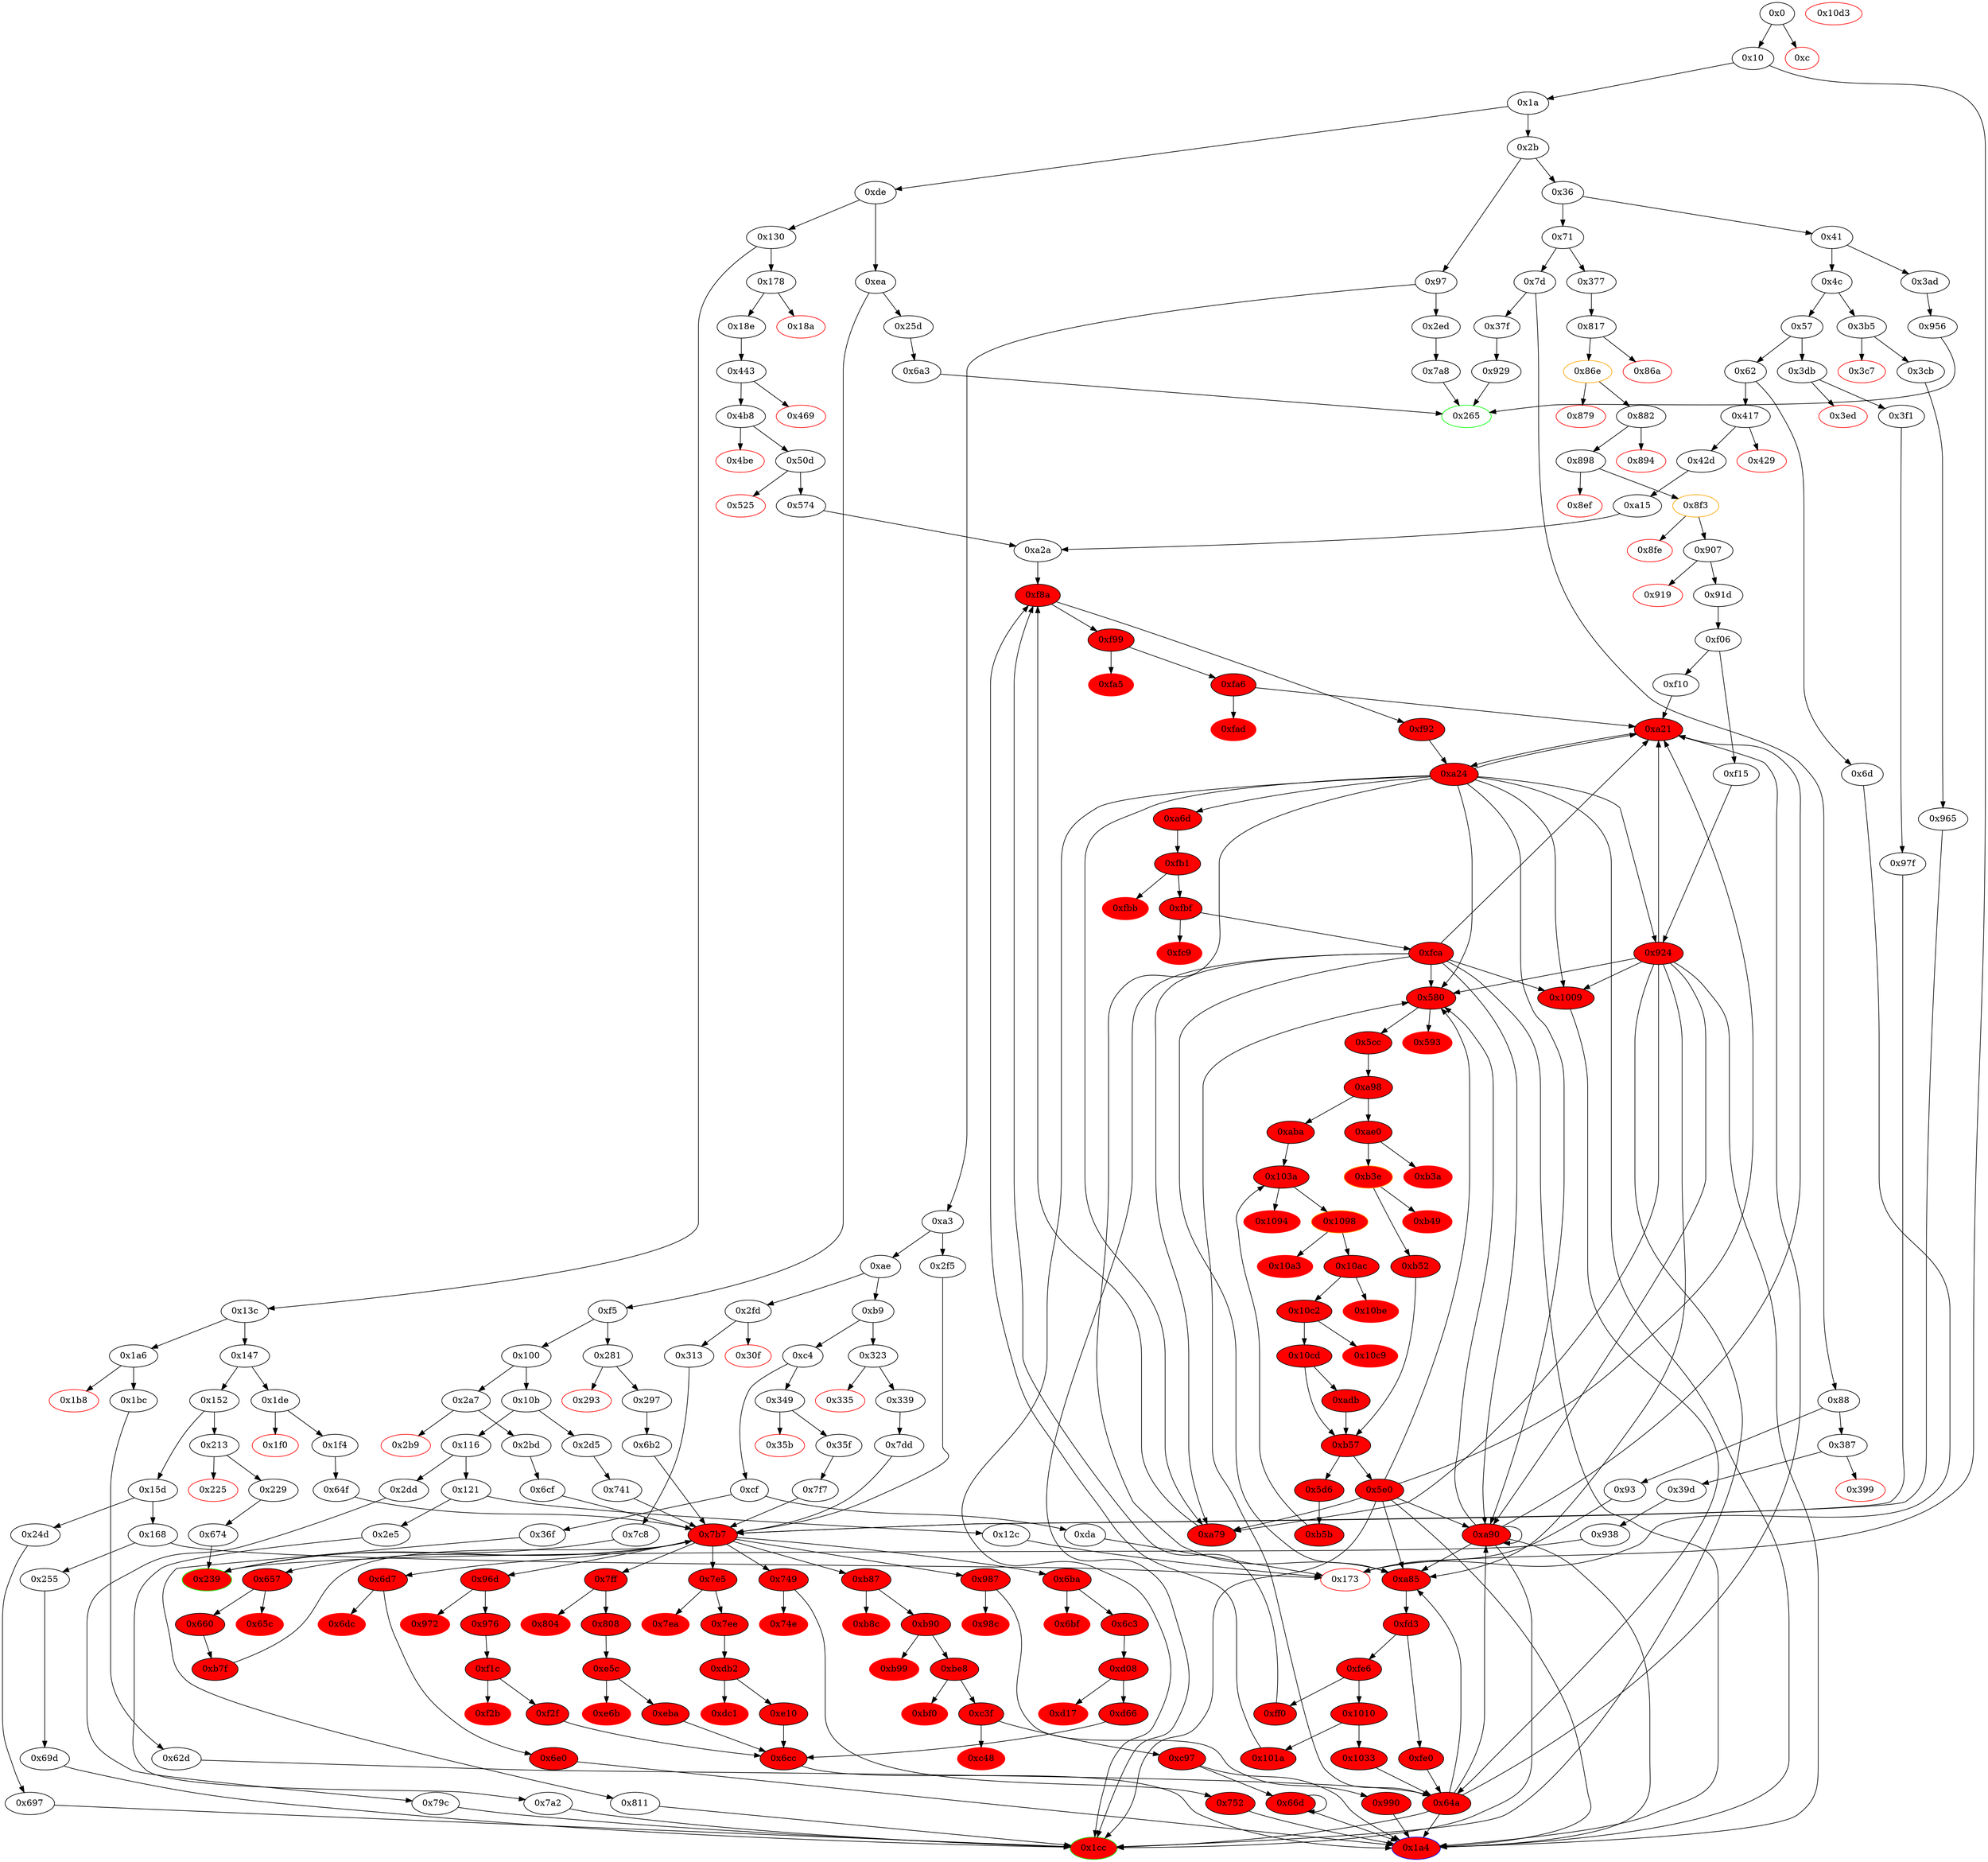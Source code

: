 digraph "" {
"0x6dc" [color=red, fillcolor=red, id="0x6dc", style=filled, tooltip="Block 0x6dc\n[0x6dc:0x6df]\n---\nPredecessors: [0x6d7]\nSuccessors: []\n---\n0x6dc PUSH1 0x0\n0x6de DUP1\n0x6df REVERT\n---\n0x6dc: V601 = 0x0\n0x6df: REVERT 0x0 0x0\n---\nEntry stack: [S40, S39, S38, S37, S36, S35, S34, S33, S32, S31, S30, S29, S28, S27, S26, S25, S24, S23, S22, S21, S20, S19, S18, S17, S16, S15, S14, S13, S12, S11, S10, S9, S8, S7, S6, S5, S4, S3, S2, S1, S0]\nStack pops: 0\nStack additions: []\nExit stack: [S40, S39, S38, S37, S36, S35, S34, S33, S32, S31, S30, S29, S28, S27, S26, S25, S24, S23, S22, S21, S20, S19, S18, S17, S16, S15, S14, S13, S12, S11, S10, S9, S8, S7, S6, S5, S4, S3, S2, S1, S0]\n\nDef sites:\nS40: {0x3db.0x3dc, 0x1f4.0x1f7}\nS39: {0x3f1.0x3fd, 0x1a.0x1f, 0x1f4.0x1fd}\nS38: {0x3f1.0x405, 0x1a.0x1f, 0x1f4.0x203, 0x2a7.0x2a8}\nS37: {0x3f1.0x40d, 0x1a.0x1f, 0x2bd.0x2c9, 0x281.0x282, 0x323.0x324, 0x3b5.0x3b6, 0x1f4.0x209}\nS36: {0x339.0x344, 0x1a.0x1f, 0x2bd.0x2d0, 0x3f1.0x412, 0x2d5.0x2d6, 0x1f4.0x20e, 0x297.0x2a2, 0x3cb.0x3d6}\nS35: {0x660.0x661, 0x1a.0x1f, 0x1de.0x1df}\nS34: {0x3db.0x3dc, 0x1f4.0x1f7}\nS33: {0x3f1.0x3fd, 0x1a.0x1f, 0x1f4.0x1fd}\nS32: {0x3f1.0x405, 0x1a.0x1f, 0x1f4.0x203, 0x2a7.0x2a8}\nS31: {0x1a.0x1f, 0x2bd.0x2c9, 0x3f1.0x40d, 0x3b5.0x3b6, 0x1f4.0x209, 0x349.0x34a, 0x281.0x282, 0x323.0x324}\nS30: {0x339.0x344, 0x1a.0x1f, 0x2bd.0x2d0, 0x35f.0x36a, 0x3f1.0x412, 0x2d5.0x2d6, 0x1f4.0x20e, 0x297.0x2a2, 0x3cb.0x3d6}\nS29: {0x660.0x661, 0x1a.0x1f, 0x1de.0x1df}\nS28: {0x3db.0x3dc, 0x1f4.0x1f7}\nS27: {0x3f1.0x3fd, 0x1a.0x1f, 0x1f4.0x1fd}\nS26: {0x3f1.0x405, 0x1a.0x1f, 0x1f4.0x203, 0x2a7.0x2a8}\nS25: {0x1a.0x1f, 0x2bd.0x2c9, 0x3f1.0x40d, 0x3b5.0x3b6, 0x1f4.0x209, 0x349.0x34a, 0x281.0x282, 0x323.0x324}\nS24: {0x339.0x344, 0x1a.0x1f, 0x2bd.0x2d0, 0x35f.0x36a, 0x3f1.0x412, 0x2d5.0x2d6, 0x1f4.0x20e, 0x297.0x2a2, 0x3cb.0x3d6}\nS23: {0x660.0x661, 0x1a.0x1f, 0x1de.0x1df}\nS22: {0x3db.0x3dc, 0x1f4.0x1f7}\nS21: {0x3f1.0x3fd, 0x1a.0x1f, 0x1f4.0x1fd}\nS20: {0x3f1.0x405, 0x1a.0x1f, 0x1f4.0x203, 0x2a7.0x2a8}\nS19: {0x1a.0x1f, 0x2bd.0x2c9, 0x3f1.0x40d, 0x3b5.0x3b6, 0x1f4.0x209, 0x349.0x34a, 0x281.0x282, 0x323.0x324}\nS18: {0x339.0x344, 0x1a.0x1f, 0x2bd.0x2d0, 0x35f.0x36a, 0x3f1.0x412, 0x2d5.0x2d6, 0x1f4.0x20e, 0x297.0x2a2, 0x3cb.0x3d6}\nS17: {0x660.0x661, 0x1a.0x1f, 0x1de.0x1df}\nS16: {0x3db.0x3dc, 0x1f4.0x1f7}\nS15: {0x3f1.0x3fd, 0x1a.0x1f, 0x1f4.0x1fd}\nS14: {0x3f1.0x405, 0x1a.0x1f, 0x1f4.0x203, 0x2a7.0x2a8}\nS13: {0x1a.0x1f, 0x2bd.0x2c9, 0x3f1.0x40d, 0x3b5.0x3b6, 0x1f4.0x209, 0x349.0x34a, 0x281.0x282, 0x323.0x324}\nS12: {0x339.0x344, 0x1a.0x1f, 0x2bd.0x2d0, 0x35f.0x36a, 0x3f1.0x412, 0x2d5.0x2d6, 0x1f4.0x20e, 0x297.0x2a2, 0x3cb.0x3d6}\nS11: {0x660.0x661, 0x1a.0x1f, 0x1de.0x1df}\nS10: {0x3db.0x3dc, 0x1f4.0x1f7}\nS9: {0x3f1.0x3fd, 0x1a.0x1f, 0x1f4.0x1fd}\nS8: {0x3f1.0x405, 0x1a.0x1f, 0x1f4.0x203, 0x2a7.0x2a8}\nS7: {0x1a.0x1f, 0x2bd.0x2c9, 0x3f1.0x40d, 0x3b5.0x3b6, 0x1f4.0x209, 0x349.0x34a, 0x281.0x282, 0x323.0x324}\nS6: {0x339.0x344, 0x1a.0x1f, 0x2bd.0x2d0, 0x35f.0x36a, 0x3f1.0x412, 0x2d5.0x2d6, 0x1f4.0x20e, 0x297.0x2a2, 0x3cb.0x3d6}\nS5: {0x660.0x661, 0x1a.0x1f, 0x1de.0x1df}\nS4: {0x3db.0x3dc, 0x1f4.0x1f7}\nS3: {0x3f1.0x3fd, 0x1a.0x1f, 0x1f4.0x1fd}\nS2: {0x3f1.0x405, 0x1a.0x1f, 0x1f4.0x203, 0x2a7.0x2a8}\nS1: {0x1a.0x1f, 0x2bd.0x2c9, 0x3f1.0x40d, 0x3b5.0x3b6, 0x1f4.0x209, 0x349.0x34a, 0x281.0x282, 0x323.0x324}\nS0: {0x339.0x344, 0x1a.0x1f, 0x2bd.0x2d0, 0x35f.0x36a, 0x3f1.0x412, 0x2d5.0x2d6, 0x1f4.0x20e, 0x297.0x2a2, 0x3cb.0x3d6}\n"];
"0x882" [fillcolor=white, id="0x882", style=filled, tooltip="Block 0x882\n[0x882:0x893]\n---\nPredecessors: [0x86e]\nSuccessors: [0x894, 0x898]\n---\n0x882 JUMPDEST\n0x883 POP\n0x884 POP\n0x885 POP\n0x886 POP\n0x887 PUSH1 0x40\n0x889 MLOAD\n0x88a RETURNDATASIZE\n0x88b PUSH1 0x20\n0x88d DUP2\n0x88e LT\n0x88f ISZERO\n0x890 PUSH2 0x898\n0x893 JUMPI\n---\n0x882: JUMPDEST \n0x887: V737 = 0x40\n0x889: V738 = M[0x40]\n0x88a: V739 = RETURNDATASIZE\n0x88b: V740 = 0x20\n0x88e: V741 = LT V739 0x20\n0x88f: V742 = ISZERO V741\n0x890: V743 = 0x898\n0x893: JUMPI 0x898 V742\n---\nEntry stack: [V13, 0x1cc, 0x0, 0x924, V716, 0x70a08231, V719, V730]\nStack pops: 4\nStack additions: [V738, V739]\nExit stack: [V13, 0x1cc, 0x0, 0x924, V738, V739]\n\nDef sites:\nV13: {0x1a.0x1f}\n0x1cc: {0x377.0x378}\n0x0: {0x817.0x841}\n0x924: {0x817.0x844}\nV716: {0x817.0x848}\n0x70a08231: {0x817.0x84a}\nV719: {0x817.0x854}\nV730: {0x86e.0x872}\n"];
"0x3ad" [fillcolor=white, id="0x3ad", style=filled, tooltip="Block 0x3ad\n[0x3ad:0x3b4]\n---\nPredecessors: [0x41]\nSuccessors: [0x956]\n---\n0x3ad JUMPDEST\n0x3ae PUSH2 0x265\n0x3b1 PUSH2 0x956\n0x3b4 JUMP\n---\n0x3ad: JUMPDEST \n0x3ae: V338 = 0x265\n0x3b1: V339 = 0x956\n0x3b4: JUMP 0x956\n---\nEntry stack: [V13]\nStack pops: 0\nStack additions: [0x265]\nExit stack: [V13, 0x265]\n\nDef sites:\nV13: {0x1a.0x1f}\n"];
"0x41" [fillcolor=white, id="0x41", style=filled, tooltip="Block 0x41\n[0x41:0x4b]\n---\nPredecessors: [0x36]\nSuccessors: [0x4c, 0x3ad]\n---\n0x41 DUP1\n0x42 PUSH4 0xe985e367\n0x47 EQ\n0x48 PUSH2 0x3ad\n0x4b JUMPI\n---\n0x42: V23 = 0xe985e367\n0x47: V24 = EQ 0xe985e367 V13\n0x48: V25 = 0x3ad\n0x4b: JUMPI 0x3ad V24\n---\nEntry stack: [V13]\nStack pops: 1\nStack additions: [S0]\nExit stack: [V13]\n\nDef sites:\nV13: {0x1a.0x1f}\n"];
"0xfad" [color=red, fillcolor=red, id="0xfad", style=filled, tooltip="Block 0xfad\n[0xfad:0xfb0]\n---\nPredecessors: [0xfa6]\nSuccessors: []\n---\n0xfad PUSH1 0x0\n0xfaf DUP1\n0xfb0 REVERT\n---\n0xfad: V1284 = 0x0\n0xfb0: REVERT 0x0 0x0\n---\nEntry stack: [S28, S27, S26, S25, S24, S23, S22, S21, S20, S19, S18, S17, S16, S15, S14, S13, S12, S11, S10, S9, S8, S7, S6, S5, S4, S3, S2, 0x0, V1279]\nStack pops: 0\nStack additions: []\nExit stack: [S28, S27, S26, S25, S24, S23, S22, S21, S20, S19, S18, S17, S16, S15, S14, S13, S12, S11, S10, S9, S8, S7, S6, S5, S4, S3, S2, 0x0, V1279]\n\nDef sites:\nS28: {0x178.0x179, 0x1a.0x1f, 0xa15.0xa18, 0x574.0x577, 0x417.0x418, 0xa2a.0xa49, 0x42d.0x439, 0x18e.0x19a}\nS27: {0x178.0x179, 0xa2a.0xa4d, 0x42d.0x439, 0x42d.0x43e, 0x18e.0x19a, 0x18e.0x19f, 0x417.0x418}\nS26: {0xa2a.0xa57, 0x42d.0x43e, 0x42d.0x439, 0xa2a.0xa35, 0x18e.0x19a, 0x18e.0x19f}\nS25: {0x1a.0x1f, 0xf92.0xf93, 0xa15.0xa16, 0x574.0x575, 0xa2a.0xa35, 0x42d.0x43e, 0x62d.0x649, 0x18e.0x19f}\nS24: {0x178.0x179, 0x1a.0x1f, 0xa15.0xa18, 0x574.0x577, 0x417.0x418, 0xa15.0xa16, 0x574.0x575, 0xa2a.0xa35, 0xa2a.0xa49, 0xa85.0xa88}\nS23: {0x178.0x179, 0x1a.0x1f, 0xf92.0xf93, 0xa15.0xa18, 0x574.0x577, 0x417.0x418, 0xa2a.0xa49, 0x42d.0x439, 0x62d.0x649, 0xa2a.0xa4d, 0x18e.0x19a}\nS22: {0x178.0x179, 0x1a.0x1f, 0xfd3.0xfd4, 0x417.0x418, 0xa2a.0xa4d, 0x42d.0x439, 0x42d.0x43e, 0xa2a.0xa57, 0x18e.0x19a, 0x18e.0x19f}\nS21: {0x1a.0x1f, 0x101a.0x101a, 0xff0.0xff0, 0xf92.0xf93, 0xa15.0xa16, 0x574.0x575, 0x377.0x378, 0xa2a.0xa35, 0x42d.0x43e, 0x42d.0x439, 0xa2a.0xa57, 0x18e.0x19f, 0x62d.0x649, 0x18e.0x19a}\nS20: {0xf99.0xf9c, 0x898.0x89a, 0x1a.0x1f, 0x91d.0x91f, 0xf92.0xf93, 0xa15.0xa16, 0xa15.0xa18, 0x417.0x418, 0xfca.0xfcb, 0x18e.0x19f, 0xa85.0xa88, 0x178.0x179, 0x574.0x575, 0x574.0x577, 0xa2a.0xa35, 0x42d.0x43e, 0x62d.0x649}\nS19: {0x178.0x179, 0x1a.0x1f, 0xf92.0xf93, 0xa15.0xa18, 0xa15.0xa16, 0x417.0x418, 0x574.0x577, 0x574.0x575, 0xa2a.0xa49, 0x42d.0x439, 0xa2a.0xa35, 0x62d.0x649, 0x18e.0x19a, 0xa85.0xa88}\nS18: {0xf99.0xf9c, 0x898.0x89a, 0x1a.0x1f, 0x91d.0x91f, 0xfd3.0xfd4, 0xf92.0xf93, 0xa15.0xa18, 0x417.0x418, 0xfca.0xfcb, 0x18e.0x19a, 0x18e.0x19f, 0x178.0x179, 0x574.0x577, 0xa2a.0xa4d, 0x42d.0x439, 0x42d.0x43e, 0xa2a.0xa49, 0x62d.0x649}\nS17: {0x1a.0x1f, 0x101a.0x101a, 0xfd3.0xfd4, 0xa15.0xa16, 0x417.0x418, 0x18e.0x19a, 0x18e.0x19f, 0x178.0x179, 0xff0.0xff0, 0x574.0x575, 0x377.0x378, 0xa2a.0xa57, 0x42d.0x43e, 0x42d.0x439, 0xa2a.0xa35, 0xa2a.0xa4d, 0x62d.0x649}\nS16: {0xf99.0xf9c, 0x898.0x89a, 0x1a.0x1f, 0x91d.0x91f, 0x101a.0x101a, 0xf92.0xf93, 0xa15.0xa16, 0xa15.0xa18, 0xfca.0xfcb, 0x18e.0x19a, 0x18e.0x19f, 0xff0.0xff0, 0x574.0x575, 0x377.0x378, 0x574.0x577, 0xa2a.0xa35, 0x42d.0x439, 0x42d.0x43e, 0x62d.0x649, 0xa2a.0xa57}\nS15: {0xf99.0xf9c, 0x898.0x89a, 0x1a.0x1f, 0x91d.0x91f, 0xf92.0xf93, 0xa15.0xa18, 0xa15.0xa16, 0x417.0x418, 0xfca.0xfcb, 0x18e.0x19f, 0x18e.0x19a, 0xa85.0xa88, 0x178.0x179, 0x574.0x577, 0x574.0x575, 0xa2a.0xa35, 0x42d.0x43e, 0xa2a.0xa49, 0x62d.0x649, 0x42d.0x439}\nS14: {0xf99.0xf9c, 0x898.0x89a, 0x1a.0x1f, 0x91d.0x91f, 0xf92.0xf93, 0xa15.0xa16, 0xa15.0xa18, 0x417.0x418, 0xfca.0xfcb, 0x18e.0x19a, 0x18e.0x19f, 0xa85.0xa88, 0x178.0x179, 0x574.0x575, 0x574.0x577, 0xa2a.0xa49, 0x42d.0x439, 0x62d.0x649, 0xa2a.0xa4d, 0xa2a.0xa35, 0x42d.0x43e}\nS13: {0xf99.0xf9c, 0x898.0x89a, 0x1a.0x1f, 0x91d.0x91f, 0xfd3.0xfd4, 0xf92.0xf93, 0xa15.0xa18, 0xa15.0xa16, 0x417.0x418, 0xfca.0xfcb, 0x18e.0x19a, 0x18e.0x19f, 0xa85.0xa88, 0x178.0x179, 0x574.0x577, 0x574.0x575, 0x377.0x378, 0xa2a.0xa4d, 0x42d.0x439, 0x42d.0x43e, 0xa2a.0xa57, 0xa2a.0xa49, 0x62d.0x649, 0xa2a.0xa35}\nS12: {0xf99.0xf9c, 0x1a.0x1f, 0x101a.0x101a, 0x91d.0x91f, 0xfd3.0xfd4, 0xf92.0xf93, 0xa15.0xa16, 0x417.0x418, 0x18e.0x19a, 0x18e.0x19f, 0x178.0x179, 0xff0.0xff0, 0x574.0x575, 0x377.0x378, 0xa2a.0xa35, 0x42d.0x439, 0x42d.0x43e, 0xa2a.0xa57, 0x62d.0x649, 0xa2a.0xa4d}\nS11: {0xf99.0xf9c, 0x898.0x89a, 0x1a.0x1f, 0x91d.0x91f, 0x101a.0x101a, 0xf92.0xf93, 0xa15.0xa16, 0xa15.0xa18, 0x417.0x418, 0xfca.0xfcb, 0x18e.0x19f, 0x18e.0x19a, 0xa85.0xa88, 0x178.0x179, 0xff0.0xff0, 0x574.0x575, 0x574.0x577, 0x377.0x378, 0xa2a.0xa35, 0x42d.0x43e, 0x62d.0x649, 0x42d.0x439, 0xa2a.0xa57, 0xa2a.0xa49}\nS10: {0xf99.0xf9c, 0x898.0x89a, 0x1a.0x1f, 0x91d.0x91f, 0xf92.0xf93, 0xa15.0xa16, 0xa15.0xa18, 0x417.0x418, 0xfca.0xfcb, 0x18e.0x19a, 0xa85.0xa88, 0x178.0x179, 0x574.0x575, 0x574.0x577, 0xa2a.0xa35, 0xa2a.0xa49, 0x42d.0x439, 0x62d.0x649}\nS9: {0xf99.0xf9c, 0x898.0x89a, 0x1a.0x1f, 0x91d.0x91f, 0xfd3.0xfd4, 0xf92.0xf93, 0xa15.0xa18, 0x417.0x418, 0xfca.0xfcb, 0x18e.0x19a, 0x18e.0x19f, 0xa85.0xa88, 0x178.0x179, 0x574.0x577, 0xa2a.0xa35, 0xa2a.0xa4d, 0x42d.0x439, 0x42d.0x43e, 0xa2a.0xa49, 0x62d.0x649}\nS8: {0xf99.0xf9c, 0x898.0x89a, 0x1a.0x1f, 0x101a.0x101a, 0x91d.0x91f, 0xfd3.0xfd4, 0xf92.0xf93, 0xa15.0xa16, 0xa15.0xa18, 0x417.0x418, 0xfca.0xfcb, 0x18e.0x19a, 0x18e.0x19f, 0xa85.0xa88, 0x178.0x179, 0xff0.0xff0, 0x574.0x575, 0x377.0x378, 0x574.0x577, 0xa2a.0xa49, 0xa2a.0xa57, 0x42d.0x439, 0x42d.0x43e, 0xa2a.0xa35, 0xa2a.0xa4d, 0x62d.0x649}\nS7: {0xf99.0xf9c, 0x898.0x89a, 0x1a.0x1f, 0x91d.0x91f, 0x101a.0x101a, 0xfd3.0xfd4, 0xf92.0xf93, 0xa15.0xa16, 0xa15.0xa18, 0xfca.0xfcb, 0x18e.0x19f, 0x18e.0x19a, 0xff0.0xff0, 0x574.0x575, 0x377.0x378, 0x574.0x577, 0xa2a.0xa4d, 0xa2a.0xa35, 0x42d.0x43e, 0x62d.0x649, 0xa2a.0xa57, 0x42d.0x439}\nS6: {0xf99.0xf9c, 0x898.0x89a, 0x1a.0x1f, 0x91d.0x91f, 0x101a.0x101a, 0xf92.0xf93, 0xa15.0xa16, 0xa15.0xa18, 0x417.0x418, 0xfca.0xfcb, 0x18e.0x19a, 0xa85.0xa88, 0x178.0x179, 0xff0.0xff0, 0x574.0x575, 0x574.0x577, 0xa2a.0xa57, 0xa2a.0xa35, 0xa2a.0xa49, 0x62d.0x649, 0x42d.0x439}\nS5: {0xf99.0xf9c, 0x898.0x89a, 0x1a.0x1f, 0x91d.0x91f, 0x101a.0x101d, 0xf92.0xf93, 0xa15.0xa18, 0x417.0x418, 0xfca.0xfcb, 0x18e.0x19a, 0x18e.0x19f, 0xa85.0xa88, 0x178.0x179, 0xff0.0xff3, 0x574.0x577, 0xa2a.0xa4d, 0xa2a.0xa35, 0xa2a.0xa49, 0x42d.0x439, 0x62d.0x649, 0x42d.0x43e}\nS4: {0xf99.0xf9c, 0x898.0x89a, 0x1a.0x1f, 0x91d.0x91f, 0x101a.0x101f, 0xfd3.0xfd4, 0xf92.0xf93, 0xa15.0xa16, 0xa15.0xa18, 0x417.0x418, 0xfca.0xfcb, 0x18e.0x19a, 0x18e.0x19f, 0xa85.0xa88, 0x178.0x179, 0xff0.0xff5, 0x574.0x575, 0x574.0x577, 0x377.0x378, 0xa2a.0xa5d, 0xa2a.0xa49, 0xa2a.0xa4d, 0x42d.0x439, 0x42d.0x43e, 0xa2a.0xa57, 0xa2a.0xa35, 0x62d.0x649}\nS3: {0xf99.0xf9c, 0x898.0x89a, 0x1a.0x1f, 0x91d.0x91f, 0xf92.0xf93, 0xa15.0xa16, 0xa15.0xa18, 0x417.0x418, 0xfca.0xfcb, 0x18e.0x19f, 0x18e.0x19a, 0xa85.0xa88, 0x178.0x179, 0x574.0x575, 0x574.0x577, 0xa2a.0xa35, 0x42d.0x43e, 0xa2a.0xa49, 0x62d.0x649, 0x42d.0x439}\nS2: {0xf99.0xf9c, 0x1a.0x1f, 0x101a.0x101a, 0x91d.0x91f, 0x101a.0x1024, 0xfd3.0xfd4, 0xf92.0xf93, 0xa15.0xa16, 0x18e.0x19a, 0x18e.0x19f, 0xff0.0xff0, 0xff0.0xffa, 0x574.0x575, 0x377.0x378, 0xa2a.0xa46, 0xa2a.0xa4d, 0xa2a.0xa57, 0x42d.0x43e, 0xa2a.0xa35, 0x62d.0x649, 0x42d.0x439}\n0x0: {0xf8a.0xf8b}\nV1279: {0xf99.0xf9c}\n"];
"0x293" [color=red, fillcolor=white, id="0x293", style=filled, tooltip="Block 0x293\n[0x293:0x296]\n---\nPredecessors: [0x281]\nSuccessors: []\n---\n0x293 PUSH1 0x0\n0x295 DUP1\n0x296 REVERT\n---\n0x293: V223 = 0x0\n0x296: REVERT 0x0 0x0\n---\nEntry stack: [V13, 0x1a4, 0x4, V218]\nStack pops: 0\nStack additions: []\nExit stack: [V13, 0x1a4, 0x4, V218]\n\nDef sites:\nV13: {0x1a.0x1f}\n0x1a4: {0x281.0x282}\n0x4: {0x281.0x285}\nV218: {0x281.0x289}\n"];
"0x5cc" [fillcolor=red, id="0x5cc", style=filled, tooltip="Block 0x5cc\n[0x5cc:0x5d5]\n---\nPredecessors: [0x580]\nSuccessors: [0xa98]\n---\n0x5cc JUMPDEST\n0x5cd PUSH2 0x5d6\n0x5d0 DUP4\n0x5d1 DUP4\n0x5d2 PUSH2 0xa98\n0x5d5 JUMP\n---\n0x5cc: JUMPDEST \n0x5cd: V524 = 0x5d6\n0x5d2: V525 = 0xa98\n0x5d5: JUMP 0xa98\n---\nEntry stack: [S23, S22, S21, S20, S19, S18, S17, S16, S15, S14, S13, S12, S11, S10, S9, S8, S7, S6, S5, S4, S3, S2, S1, S0]\nStack pops: 3\nStack additions: [S2, S1, S0, 0x5d6, S2, S1]\nExit stack: [S23, S22, S21, S20, S19, S18, S17, S16, S15, S14, S13, S12, S11, S10, S9, S8, S7, S6, S5, S4, S3, S2, S1, S0, 0x5d6, S2, S1]\n\nDef sites:\nS23: {0x178.0x179, 0x1a.0x1f, 0xa2a.0xa49, 0xa15.0xa18, 0x574.0x577, 0x417.0x418}\nS22: {0x178.0x179, 0xa2a.0xa4d, 0x42d.0x439, 0x417.0x418, 0x18e.0x19a}\nS21: {0x18e.0x19f, 0xa2a.0xa57, 0x42d.0x439, 0x42d.0x43e, 0x18e.0x19a}\nS20: {0x1a.0x1f, 0xf92.0xf93, 0xa15.0xa16, 0x574.0x575, 0xa2a.0xa35, 0x42d.0x43e, 0x62d.0x649, 0x18e.0x19f}\nS19: {0x178.0x179, 0x1a.0x1f, 0xa15.0xa16, 0xa15.0xa18, 0x574.0x575, 0x574.0x577, 0x417.0x418, 0xa2a.0xa35, 0xa85.0xa88}\nS18: {0x178.0x179, 0x1a.0x1f, 0xf92.0xf93, 0xa15.0xa18, 0x574.0x577, 0x417.0x418, 0xa2a.0xa49, 0x42d.0x439, 0x62d.0x649, 0x18e.0x19a}\nS17: {0x178.0x179, 0x1a.0x1f, 0xfd3.0xfd4, 0x417.0x418, 0xa2a.0xa4d, 0x42d.0x439, 0x42d.0x43e, 0x18e.0x19a, 0x18e.0x19f}\nS16: {0x1a.0x1f, 0x101a.0x101a, 0xff0.0xff0, 0xa15.0xa16, 0x574.0x575, 0x377.0x378, 0xa2a.0xa57, 0x42d.0x43e, 0x42d.0x439, 0xa2a.0xa35, 0x18e.0x19a, 0x62d.0x649, 0x18e.0x19f}\nS15: {0xf99.0xf9c, 0x898.0x89a, 0x1a.0x1f, 0x91d.0x91f, 0xf92.0xf93, 0xa15.0xa16, 0xa15.0xa18, 0x574.0x575, 0x574.0x577, 0xfca.0xfcb, 0xa2a.0xa35, 0x42d.0x43e, 0x62d.0x649, 0x18e.0x19f}\nS14: {0x178.0x179, 0x1a.0x1f, 0xa15.0xa18, 0xa15.0xa16, 0x417.0x418, 0x574.0x577, 0x574.0x575, 0xa2a.0xa35, 0xa2a.0xa49, 0x42d.0x439, 0x18e.0x19a, 0xa85.0xa88}\nS13: {0xf99.0xf9c, 0x898.0x89a, 0x1a.0x1f, 0x91d.0x91f, 0xf92.0xf93, 0xa15.0xa18, 0x417.0x418, 0xfca.0xfcb, 0x18e.0x19a, 0x18e.0x19f, 0x178.0x179, 0x574.0x577, 0xa2a.0xa49, 0x42d.0x439, 0x62d.0x649, 0xa2a.0xa4d, 0x42d.0x43e}\nS12: {0x178.0x179, 0x1a.0x1f, 0xfd3.0xfd4, 0x417.0x418, 0x377.0x378, 0xa2a.0xa4d, 0x42d.0x439, 0x42d.0x43e, 0xa2a.0xa57, 0x18e.0x19a, 0xa2a.0xa35, 0x18e.0x19f}\nS11: {0xf99.0xf9c, 0x1a.0x1f, 0x101a.0x101a, 0x91d.0x91f, 0xf92.0xf93, 0xa15.0xa16, 0x18e.0x19a, 0x18e.0x19f, 0xff0.0xff0, 0x574.0x575, 0x377.0x378, 0xa2a.0xa35, 0x42d.0x439, 0x42d.0x43e, 0xa2a.0xa57, 0x62d.0x649}\nS10: {0xf99.0xf9c, 0x898.0x89a, 0x1a.0x1f, 0x91d.0x91f, 0xf92.0xf93, 0xa15.0xa16, 0xa15.0xa18, 0x417.0x418, 0xfca.0xfcb, 0x18e.0x19f, 0xa85.0xa88, 0x178.0x179, 0x574.0x575, 0x574.0x577, 0xa2a.0xa35, 0x42d.0x43e, 0x62d.0x649, 0xa2a.0xa49}\nS9: {0xf99.0xf9c, 0x1a.0x1f, 0x91d.0x91f, 0xf92.0xf93, 0xa15.0xa16, 0xa15.0xa18, 0x417.0x418, 0x18e.0x19a, 0xa85.0xa88, 0x178.0x179, 0x574.0x575, 0x574.0x577, 0xa2a.0xa35, 0xa2a.0xa49, 0x42d.0x439, 0x62d.0x649, 0xa2a.0xa4d}\nS8: {0xf99.0xf9c, 0x898.0x89a, 0x1a.0x1f, 0x91d.0x91f, 0xfd3.0xfd4, 0xf92.0xf93, 0xa15.0xa18, 0xa15.0xa16, 0x417.0x418, 0xfca.0xfcb, 0x18e.0x19a, 0x18e.0x19f, 0xa85.0xa88, 0x178.0x179, 0x574.0x577, 0x574.0x575, 0xa2a.0xa49, 0xa2a.0xa4d, 0x42d.0x439, 0x42d.0x43e, 0x62d.0x649, 0xa2a.0xa57, 0xa2a.0xa35}\nS7: {0x1a.0x1f, 0x101a.0x101a, 0xfd3.0xfd4, 0xf92.0xf93, 0xa15.0xa16, 0x417.0x418, 0x18e.0x19a, 0x18e.0x19f, 0x178.0x179, 0xff0.0xff0, 0x574.0x575, 0x377.0x378, 0xa2a.0xa4d, 0x42d.0x439, 0xa2a.0xa57, 0x42d.0x43e, 0xa2a.0xa35, 0x62d.0x649}\nS6: {0xf99.0xf9c, 0x898.0x89a, 0x1a.0x1f, 0x91d.0x91f, 0x101a.0x101a, 0xf92.0xf93, 0xa15.0xa16, 0xa15.0xa18, 0x417.0x418, 0xfca.0xfcb, 0x18e.0x19a, 0x18e.0x19f, 0xa85.0xa88, 0x178.0x179, 0xff0.0xff0, 0x574.0x575, 0x377.0x378, 0x574.0x577, 0xa2a.0xa57, 0x42d.0x439, 0x42d.0x43e, 0xa2a.0xa35, 0x62d.0x649}\nS5: {0xf99.0xf9c, 0x898.0x89a, 0x1a.0x1f, 0x91d.0x91f, 0xf92.0xf93, 0xa15.0xa16, 0xa15.0xa18, 0x417.0x418, 0xfca.0xfcb, 0x18e.0x19f, 0x18e.0x19a, 0xa85.0xa88, 0x178.0x179, 0x574.0x575, 0x574.0x577, 0xa2a.0xa35, 0x42d.0x43e, 0x62d.0x649, 0xa2a.0xa49, 0x42d.0x439}\nS4: {0xf99.0xf9c, 0x898.0x89a, 0x1a.0x1f, 0x91d.0x91f, 0xfd3.0xfd4, 0xf92.0xf93, 0xa15.0xa16, 0xa15.0xa18, 0x417.0x418, 0xfca.0xfcb, 0x18e.0x19a, 0x18e.0x19f, 0xa85.0xa88, 0x178.0x179, 0x574.0x575, 0x574.0x577, 0xa2a.0xa35, 0xa2a.0xa49, 0x42d.0x439, 0x62d.0x649, 0xa2a.0xa4d, 0x42d.0x43e}\nS3: {0xf99.0xf9c, 0x898.0x89a, 0x1a.0x1f, 0x91d.0x91f, 0x101a.0x101a, 0xfd3.0xfd4, 0xf92.0xf93, 0xa15.0xa18, 0xa15.0xa16, 0x417.0x418, 0xfca.0xfcb, 0x18e.0x19a, 0x18e.0x19f, 0xa85.0xa88, 0x178.0x179, 0xff0.0xff0, 0x574.0x577, 0x574.0x575, 0x377.0x378, 0xa2a.0xa49, 0x42d.0x439, 0x62d.0x649, 0xa2a.0xa4d, 0x42d.0x43e, 0xa2a.0xa57, 0xa2a.0xa35}\nS2: {0xf99.0xf9c, 0x898.0x89a, 0x1a.0x1f, 0x101a.0x101a, 0x91d.0x91f, 0xfd3.0xfd4, 0xf92.0xf93, 0xa15.0xa16, 0xa15.0xa18, 0x417.0x418, 0xfca.0xfcb, 0x18e.0x19a, 0x18e.0x19f, 0x178.0x179, 0xff0.0xff0, 0x574.0x575, 0x377.0x378, 0x574.0x577, 0xa2a.0xa4d, 0x42d.0x439, 0x42d.0x43e, 0xa2a.0xa57, 0xa2a.0xa35, 0x62d.0x649}\nS1: {0xf99.0xf9c, 0x898.0x89a, 0x1a.0x1f, 0x101a.0x101a, 0x91d.0x91f, 0xf92.0xf93, 0xa15.0xa16, 0xa15.0xa18, 0x417.0x418, 0xfca.0xfcb, 0x18e.0x19a, 0x18e.0x19f, 0xa85.0xa88, 0x178.0x179, 0xff0.0xff0, 0x574.0x575, 0x377.0x378, 0x574.0x577, 0xa2a.0xa35, 0x42d.0x439, 0x42d.0x43e, 0xa2a.0xa57, 0x62d.0x649, 0xa2a.0xa49}\nS0: {0xf99.0xf9c, 0x898.0x89a, 0x1a.0x1f, 0x91d.0x91f, 0xf92.0xf93, 0xa15.0xa16, 0xa15.0xa18, 0x417.0x418, 0xfca.0xfcb, 0x18e.0x19a, 0xa85.0xa88, 0x178.0x179, 0x574.0x575, 0x574.0x577, 0xa2a.0xa35, 0xa2a.0xa49, 0x42d.0x439, 0x62d.0x649}\n"];
"0xf8a" [fillcolor=red, id="0xf8a", style=filled, tooltip="Block 0xf8a\n[0xf8a:0xf91]\n---\nPredecessors: [0xa2a, 0xa79, 0xff0, 0x101a]\nSuccessors: [0xf92, 0xf99]\n---\n0xf8a JUMPDEST\n0xf8b PUSH1 0x0\n0xf8d DUP3\n0xf8e PUSH2 0xf99\n0xf91 JUMPI\n---\n0xf8a: JUMPDEST \n0xf8b: V1275 = 0x0\n0xf8e: V1276 = 0xf99\n0xf91: JUMPI 0xf99 S1\n---\nEntry stack: [S31, S30, S29, S28, S27, S26, S25, S24, S23, S22, S21, S20, S19, S18, S17, S16, S15, S14, S13, S12, S11, S10, S9, S8, S7, S6, S5, S4, S3, S2, S1, S0]\nStack pops: 2\nStack additions: [S1, S0, 0x0]\nExit stack: [S31, S30, S29, S28, S27, S26, S25, S24, S23, S22, S21, S20, S19, S18, S17, S16, S15, S14, S13, S12, S11, S10, S9, S8, S7, S6, S5, S4, S3, S2, S1, S0, 0x0]\n\nDef sites:\nS31: {0x1a.0x1f, 0xa15.0xa18, 0x574.0x577}\nS30: {0x178.0x179, 0x42d.0x439, 0x417.0x418, 0x18e.0x19a}\nS29: {0x18e.0x19a, 0x42d.0x439, 0x42d.0x43e, 0x18e.0x19f}\nS28: {0xa2a.0xa35, 0x42d.0x43e, 0x18e.0x19f}\nS27: {0x1a.0x1f, 0xa15.0xa16, 0xa2a.0xa35, 0xa15.0xa18, 0x574.0x575, 0x574.0x577}\nS26: {0x178.0x179, 0x1a.0x1f, 0xa15.0xa18, 0x574.0x577, 0x417.0x418, 0xa2a.0xa49, 0x42d.0x439, 0x18e.0x19a}\nS25: {0x178.0x179, 0xa2a.0xa4d, 0x42d.0x439, 0x42d.0x43e, 0x18e.0x19a, 0x18e.0x19f, 0x417.0x418}\nS24: {0xa2a.0xa57, 0x42d.0x43e, 0x42d.0x439, 0xa2a.0xa35, 0x18e.0x19a, 0x18e.0x19f}\nS23: {0x1a.0x1f, 0xf92.0xf93, 0xa15.0xa16, 0x574.0x575, 0xa2a.0xa35, 0x42d.0x43e, 0x62d.0x649, 0x18e.0x19f}\nS22: {0x178.0x179, 0x1a.0x1f, 0xa15.0xa18, 0x574.0x577, 0x417.0x418, 0xa15.0xa16, 0x574.0x575, 0xa2a.0xa35, 0xa2a.0xa49, 0xa85.0xa88}\nS21: {0x178.0x179, 0x1a.0x1f, 0xf92.0xf93, 0xa15.0xa18, 0x574.0x577, 0x417.0x418, 0xa2a.0xa49, 0x42d.0x439, 0x62d.0x649, 0xa2a.0xa4d, 0x18e.0x19a}\nS20: {0x178.0x179, 0x1a.0x1f, 0xfd3.0xfd4, 0x417.0x418, 0xa2a.0xa4d, 0x42d.0x439, 0x42d.0x43e, 0xa2a.0xa57, 0x18e.0x19a, 0x18e.0x19f}\nS19: {0x1a.0x1f, 0x101a.0x101a, 0xff0.0xff0, 0xf92.0xf93, 0xa15.0xa16, 0x574.0x575, 0x377.0x378, 0xa2a.0xa35, 0x42d.0x43e, 0x42d.0x439, 0xa2a.0xa57, 0x18e.0x19f, 0x62d.0x649, 0x18e.0x19a}\nS18: {0xf99.0xf9c, 0x898.0x89a, 0x1a.0x1f, 0x91d.0x91f, 0xf92.0xf93, 0xa15.0xa16, 0xa15.0xa18, 0x417.0x418, 0xfca.0xfcb, 0x18e.0x19f, 0xa85.0xa88, 0x178.0x179, 0x574.0x575, 0x574.0x577, 0xa2a.0xa35, 0x42d.0x43e, 0x62d.0x649}\nS17: {0x178.0x179, 0x1a.0x1f, 0xf92.0xf93, 0xa15.0xa18, 0xa15.0xa16, 0x417.0x418, 0x574.0x577, 0x574.0x575, 0xa2a.0xa49, 0x42d.0x439, 0xa2a.0xa35, 0x62d.0x649, 0x18e.0x19a, 0xa85.0xa88}\nS16: {0xf99.0xf9c, 0x898.0x89a, 0x1a.0x1f, 0x91d.0x91f, 0xfd3.0xfd4, 0xf92.0xf93, 0xa15.0xa18, 0x417.0x418, 0xfca.0xfcb, 0x18e.0x19a, 0x18e.0x19f, 0x178.0x179, 0x574.0x577, 0xa2a.0xa4d, 0x42d.0x439, 0x42d.0x43e, 0xa2a.0xa49, 0x62d.0x649}\nS15: {0x1a.0x1f, 0x101a.0x101a, 0xfd3.0xfd4, 0xa15.0xa16, 0x417.0x418, 0x18e.0x19a, 0x18e.0x19f, 0x178.0x179, 0xff0.0xff0, 0x574.0x575, 0x377.0x378, 0xa2a.0xa57, 0x42d.0x43e, 0x42d.0x439, 0xa2a.0xa35, 0xa2a.0xa4d, 0x62d.0x649}\nS14: {0xf99.0xf9c, 0x898.0x89a, 0x1a.0x1f, 0x91d.0x91f, 0x101a.0x101a, 0xf92.0xf93, 0xa15.0xa16, 0xa15.0xa18, 0xfca.0xfcb, 0x18e.0x19a, 0x18e.0x19f, 0xff0.0xff0, 0x574.0x575, 0x377.0x378, 0x574.0x577, 0xa2a.0xa35, 0x42d.0x439, 0x42d.0x43e, 0x62d.0x649, 0xa2a.0xa57}\nS13: {0xf99.0xf9c, 0x898.0x89a, 0x1a.0x1f, 0x91d.0x91f, 0xf92.0xf93, 0xa15.0xa18, 0xa15.0xa16, 0x417.0x418, 0xfca.0xfcb, 0x18e.0x19f, 0x18e.0x19a, 0xa85.0xa88, 0x178.0x179, 0x574.0x577, 0x574.0x575, 0xa2a.0xa35, 0x42d.0x43e, 0xa2a.0xa49, 0x62d.0x649, 0x42d.0x439}\nS12: {0xf99.0xf9c, 0x898.0x89a, 0x1a.0x1f, 0x91d.0x91f, 0xf92.0xf93, 0xa15.0xa16, 0xa15.0xa18, 0x417.0x418, 0xfca.0xfcb, 0x18e.0x19a, 0x18e.0x19f, 0xa85.0xa88, 0x178.0x179, 0x574.0x575, 0x574.0x577, 0xa2a.0xa49, 0x42d.0x439, 0x62d.0x649, 0xa2a.0xa4d, 0xa2a.0xa35, 0x42d.0x43e}\nS11: {0xf99.0xf9c, 0x898.0x89a, 0x1a.0x1f, 0x91d.0x91f, 0xfd3.0xfd4, 0xf92.0xf93, 0xa15.0xa18, 0xa15.0xa16, 0x417.0x418, 0xfca.0xfcb, 0x18e.0x19a, 0x18e.0x19f, 0xa85.0xa88, 0x178.0x179, 0x574.0x577, 0x574.0x575, 0x377.0x378, 0xa2a.0xa4d, 0x42d.0x439, 0x42d.0x43e, 0xa2a.0xa57, 0xa2a.0xa49, 0x62d.0x649, 0xa2a.0xa35}\nS10: {0xf99.0xf9c, 0x1a.0x1f, 0x101a.0x101a, 0x91d.0x91f, 0xfd3.0xfd4, 0xf92.0xf93, 0xa15.0xa16, 0x417.0x418, 0x18e.0x19a, 0x18e.0x19f, 0x178.0x179, 0xff0.0xff0, 0x574.0x575, 0x377.0x378, 0xa2a.0xa35, 0x42d.0x439, 0x42d.0x43e, 0xa2a.0xa57, 0x62d.0x649, 0xa2a.0xa4d}\nS9: {0xf99.0xf9c, 0x898.0x89a, 0x1a.0x1f, 0x91d.0x91f, 0x101a.0x101a, 0xf92.0xf93, 0xa15.0xa16, 0xa15.0xa18, 0x417.0x418, 0xfca.0xfcb, 0x18e.0x19f, 0x18e.0x19a, 0xa85.0xa88, 0x178.0x179, 0xff0.0xff0, 0x574.0x575, 0x574.0x577, 0x377.0x378, 0xa2a.0xa35, 0x42d.0x43e, 0x62d.0x649, 0x42d.0x439, 0xa2a.0xa57, 0xa2a.0xa49}\nS8: {0xf99.0xf9c, 0x898.0x89a, 0x1a.0x1f, 0x91d.0x91f, 0xf92.0xf93, 0xa15.0xa16, 0xa15.0xa18, 0x417.0x418, 0xfca.0xfcb, 0x18e.0x19a, 0xa85.0xa88, 0x178.0x179, 0x574.0x575, 0x574.0x577, 0xa2a.0xa35, 0xa2a.0xa49, 0x42d.0x439, 0x62d.0x649}\nS7: {0xf99.0xf9c, 0x898.0x89a, 0x1a.0x1f, 0x91d.0x91f, 0xfd3.0xfd4, 0xf92.0xf93, 0xa15.0xa18, 0x417.0x418, 0xfca.0xfcb, 0x18e.0x19a, 0x18e.0x19f, 0xa85.0xa88, 0x178.0x179, 0x574.0x577, 0xa2a.0xa35, 0xa2a.0xa4d, 0x42d.0x439, 0x42d.0x43e, 0xa2a.0xa49, 0x62d.0x649}\nS6: {0xf99.0xf9c, 0x898.0x89a, 0x1a.0x1f, 0x101a.0x101a, 0x91d.0x91f, 0xfd3.0xfd4, 0xf92.0xf93, 0xa15.0xa16, 0xa15.0xa18, 0x417.0x418, 0xfca.0xfcb, 0x18e.0x19a, 0x18e.0x19f, 0xa85.0xa88, 0x178.0x179, 0xff0.0xff0, 0x574.0x575, 0x377.0x378, 0x574.0x577, 0xa2a.0xa49, 0xa2a.0xa57, 0x42d.0x439, 0x42d.0x43e, 0xa2a.0xa35, 0xa2a.0xa4d, 0x62d.0x649}\nS5: {0xf99.0xf9c, 0x898.0x89a, 0x1a.0x1f, 0x91d.0x91f, 0x101a.0x101a, 0xfd3.0xfd4, 0xf92.0xf93, 0xa15.0xa16, 0xa15.0xa18, 0xfca.0xfcb, 0x18e.0x19f, 0x18e.0x19a, 0xff0.0xff0, 0x574.0x575, 0x377.0x378, 0x574.0x577, 0xa2a.0xa4d, 0xa2a.0xa35, 0x42d.0x43e, 0x62d.0x649, 0xa2a.0xa57, 0x42d.0x439}\nS4: {0xf99.0xf9c, 0x898.0x89a, 0x1a.0x1f, 0x91d.0x91f, 0x101a.0x101a, 0xf92.0xf93, 0xa15.0xa16, 0xa15.0xa18, 0x417.0x418, 0xfca.0xfcb, 0x18e.0x19a, 0xa85.0xa88, 0x178.0x179, 0xff0.0xff0, 0x574.0x575, 0x574.0x577, 0xa2a.0xa57, 0xa2a.0xa35, 0xa2a.0xa49, 0x62d.0x649, 0x42d.0x439}\nS3: {0xf99.0xf9c, 0x898.0x89a, 0x1a.0x1f, 0x91d.0x91f, 0x101a.0x101d, 0xf92.0xf93, 0xa15.0xa18, 0x417.0x418, 0xfca.0xfcb, 0x18e.0x19a, 0x18e.0x19f, 0xa85.0xa88, 0x178.0x179, 0xff0.0xff3, 0x574.0x577, 0xa2a.0xa4d, 0xa2a.0xa35, 0xa2a.0xa49, 0x42d.0x439, 0x62d.0x649, 0x42d.0x43e}\nS2: {0xf99.0xf9c, 0x898.0x89a, 0x1a.0x1f, 0x91d.0x91f, 0x101a.0x101f, 0xfd3.0xfd4, 0xf92.0xf93, 0xa15.0xa16, 0xa15.0xa18, 0x417.0x418, 0xfca.0xfcb, 0x18e.0x19a, 0x18e.0x19f, 0xa85.0xa88, 0x178.0x179, 0xff0.0xff5, 0x574.0x575, 0x574.0x577, 0x377.0x378, 0xa2a.0xa5d, 0xa2a.0xa49, 0xa2a.0xa4d, 0x42d.0x439, 0x42d.0x43e, 0xa2a.0xa57, 0xa2a.0xa35, 0x62d.0x649}\nS1: {0xf99.0xf9c, 0x898.0x89a, 0x1a.0x1f, 0x91d.0x91f, 0xf92.0xf93, 0xa15.0xa16, 0xa15.0xa18, 0x417.0x418, 0xfca.0xfcb, 0x18e.0x19f, 0x18e.0x19a, 0xa85.0xa88, 0x178.0x179, 0x574.0x575, 0x574.0x577, 0xa2a.0xa35, 0x42d.0x43e, 0xa2a.0xa49, 0x62d.0x649, 0x42d.0x439}\nS0: {0xf99.0xf9c, 0x1a.0x1f, 0x101a.0x101a, 0x91d.0x91f, 0x101a.0x1024, 0xfd3.0xfd4, 0xf92.0xf93, 0xa15.0xa16, 0x18e.0x19a, 0x18e.0x19f, 0xff0.0xff0, 0xff0.0xffa, 0x574.0x575, 0x377.0x378, 0xa2a.0xa46, 0xa2a.0xa4d, 0xa2a.0xa57, 0x42d.0x43e, 0xa2a.0xa35, 0x62d.0x649, 0x42d.0x439}\n"];
"0x1010" [fillcolor=red, id="0x1010", style=filled, tooltip="Block 0x1010\n[0x1010:0x1019]\n---\nPredecessors: [0xfe6]\nSuccessors: [0x101a, 0x1033]\n---\n0x1010 JUMPDEST\n0x1011 PUSH1 0x9\n0x1013 SLOAD\n0x1014 TIMESTAMP\n0x1015 GT\n0x1016 PUSH2 0x1033\n0x1019 JUMPI\n---\n0x1010: JUMPDEST \n0x1011: V1313 = 0x9\n0x1013: V1314 = S[0x9]\n0x1014: V1315 = TIMESTAMP\n0x1015: V1316 = GT V1315 V1314\n0x1016: V1317 = 0x1033\n0x1019: JUMPI 0x1033 V1316\n---\nEntry stack: [S26, S25, S24, S23, S22, S21, S20, S19, S18, S17, S16, S15, S14, S13, S12, S11, S10, S9, S8, S7, S6, S5, S4, S3, 0xa90, S1, 0x0]\nStack pops: 0\nStack additions: []\nExit stack: [S26, S25, S24, S23, S22, S21, S20, S19, S18, S17, S16, S15, S14, S13, S12, S11, S10, S9, S8, S7, S6, S5, S4, S3, 0xa90, S1, 0x0]\n\nDef sites:\nS26: {0x1a.0x1f, 0xa15.0xa18, 0x574.0x577}\nS25: {0x178.0x179, 0x42d.0x439, 0x417.0x418, 0x18e.0x19a}\nS24: {0x18e.0x19f, 0x42d.0x439, 0x42d.0x43e, 0x18e.0x19a}\nS23: {0xa2a.0xa35, 0x42d.0x43e, 0x18e.0x19f}\nS22: {0x1a.0x1f, 0xa2a.0xa35, 0xa15.0xa18, 0xa15.0xa16, 0x574.0x575, 0x574.0x577}\nS21: {0x178.0x179, 0x1a.0x1f, 0xa15.0xa18, 0x574.0x577, 0x417.0x418, 0xa2a.0xa49, 0x42d.0x439, 0x18e.0x19a}\nS20: {0x178.0x179, 0xa2a.0xa4d, 0x42d.0x439, 0x42d.0x43e, 0x18e.0x19a, 0x18e.0x19f, 0x417.0x418}\nS19: {0xa2a.0xa57, 0x42d.0x43e, 0x42d.0x439, 0xa2a.0xa35, 0x18e.0x19a, 0x18e.0x19f}\nS18: {0x1a.0x1f, 0xf92.0xf93, 0xa15.0xa16, 0x574.0x575, 0xa2a.0xa35, 0x42d.0x43e, 0x62d.0x649, 0x18e.0x19f}\nS17: {0x178.0x179, 0x1a.0x1f, 0xa15.0xa18, 0x574.0x577, 0x417.0x418, 0xa15.0xa16, 0x574.0x575, 0xa2a.0xa35, 0xa2a.0xa49, 0xa85.0xa88}\nS16: {0x178.0x179, 0x1a.0x1f, 0xf92.0xf93, 0xa15.0xa18, 0x574.0x577, 0x417.0x418, 0xa2a.0xa49, 0x42d.0x439, 0x62d.0x649, 0xa2a.0xa4d, 0x18e.0x19a}\nS15: {0x178.0x179, 0x1a.0x1f, 0xfd3.0xfd4, 0x417.0x418, 0xa2a.0xa4d, 0x42d.0x439, 0x42d.0x43e, 0xa2a.0xa57, 0x18e.0x19a, 0x18e.0x19f}\nS14: {0x1a.0x1f, 0x101a.0x101a, 0xff0.0xff0, 0xf92.0xf93, 0xa15.0xa16, 0x574.0x575, 0x377.0x378, 0xa2a.0xa35, 0x42d.0x439, 0x42d.0x43e, 0xa2a.0xa57, 0x18e.0x19a, 0x62d.0x649, 0x18e.0x19f}\nS13: {0xf99.0xf9c, 0x898.0x89a, 0x1a.0x1f, 0x91d.0x91f, 0xf92.0xf93, 0xa15.0xa16, 0xa15.0xa18, 0x417.0x418, 0xfca.0xfcb, 0x18e.0x19f, 0xa85.0xa88, 0x178.0x179, 0x574.0x575, 0x574.0x577, 0xa2a.0xa35, 0x42d.0x43e, 0x62d.0x649}\nS12: {0x178.0x179, 0x1a.0x1f, 0xf92.0xf93, 0xa15.0xa16, 0xa15.0xa18, 0x417.0x418, 0x574.0x575, 0x574.0x577, 0xa2a.0xa35, 0xa2a.0xa49, 0x42d.0x439, 0x62d.0x649, 0x18e.0x19a, 0xa85.0xa88}\nS11: {0xf99.0xf9c, 0x898.0x89a, 0x1a.0x1f, 0x91d.0x91f, 0xfd3.0xfd4, 0xf92.0xf93, 0xa15.0xa18, 0x417.0x418, 0xfca.0xfcb, 0x18e.0x19a, 0x18e.0x19f, 0x178.0x179, 0x574.0x577, 0xa2a.0xa49, 0xa2a.0xa4d, 0x42d.0x439, 0x42d.0x43e, 0x62d.0x649}\nS10: {0x1a.0x1f, 0x101a.0x101a, 0xfd3.0xfd4, 0xa15.0xa16, 0x417.0x418, 0x18e.0x19a, 0x18e.0x19f, 0x178.0x179, 0xff0.0xff0, 0x574.0x575, 0x377.0x378, 0xa2a.0xa4d, 0x42d.0x439, 0xa2a.0xa57, 0x42d.0x43e, 0xa2a.0xa35, 0x62d.0x649}\nS9: {0xf99.0xf9c, 0x898.0x89a, 0x1a.0x1f, 0x91d.0x91f, 0x101a.0x101a, 0xf92.0xf93, 0xa15.0xa16, 0xa15.0xa18, 0xfca.0xfcb, 0x18e.0x19a, 0x18e.0x19f, 0xff0.0xff0, 0x574.0x575, 0x377.0x378, 0x574.0x577, 0xa2a.0xa57, 0x42d.0x439, 0x42d.0x43e, 0xa2a.0xa35, 0x62d.0x649}\nS8: {0xf99.0xf9c, 0x898.0x89a, 0x1a.0x1f, 0x91d.0x91f, 0xf92.0xf93, 0xa15.0xa16, 0xa15.0xa18, 0x417.0x418, 0xfca.0xfcb, 0x18e.0x19f, 0x18e.0x19a, 0xa85.0xa88, 0x178.0x179, 0x574.0x575, 0x574.0x577, 0xa2a.0xa35, 0x42d.0x43e, 0x62d.0x649, 0xa2a.0xa49, 0x42d.0x439}\nS7: {0xf99.0xf9c, 0x898.0x89a, 0x1a.0x1f, 0x91d.0x91f, 0xf92.0xf93, 0xa15.0xa16, 0xa15.0xa18, 0x417.0x418, 0xfca.0xfcb, 0x18e.0x19a, 0x18e.0x19f, 0xa85.0xa88, 0x178.0x179, 0x574.0x575, 0x574.0x577, 0xa2a.0xa35, 0xa2a.0xa49, 0x42d.0x439, 0x62d.0x649, 0xa2a.0xa4d, 0x42d.0x43e}\nS6: {0xf99.0xf9c, 0x898.0x89a, 0x1a.0x1f, 0x91d.0x91f, 0xfd3.0xfd4, 0xf92.0xf93, 0xa15.0xa18, 0xa15.0xa16, 0x417.0x418, 0xfca.0xfcb, 0x18e.0x19a, 0x18e.0x19f, 0xa85.0xa88, 0x178.0x179, 0x574.0x577, 0x574.0x575, 0x377.0x378, 0xa2a.0xa49, 0x42d.0x439, 0x62d.0x649, 0xa2a.0xa4d, 0x42d.0x43e, 0xa2a.0xa57, 0xa2a.0xa35}\nS5: {0xf99.0xf9c, 0x1a.0x1f, 0x101a.0x101a, 0x91d.0x91f, 0xfd3.0xfd4, 0xf92.0xf93, 0xa15.0xa16, 0x417.0x418, 0x18e.0x19a, 0x18e.0x19f, 0x178.0x179, 0xff0.0xff0, 0x574.0x575, 0x377.0x378, 0xa2a.0xa4d, 0x42d.0x439, 0x42d.0x43e, 0xa2a.0xa57, 0xa2a.0xa35, 0x62d.0x649}\nS4: {0xf99.0xf9c, 0x898.0x89a, 0x1a.0x1f, 0x101a.0x101a, 0x91d.0x91f, 0xf92.0xf93, 0xa15.0xa16, 0xa15.0xa18, 0x417.0x418, 0xfca.0xfcb, 0x18e.0x19a, 0x18e.0x19f, 0xa85.0xa88, 0x178.0x179, 0xff0.0xff0, 0x574.0x575, 0x377.0x378, 0x574.0x577, 0xa2a.0xa35, 0x42d.0x439, 0x42d.0x43e, 0xa2a.0xa57, 0x62d.0x649, 0xa2a.0xa49}\nS3: {0xf99.0xf9c, 0x898.0x89a, 0x1a.0x1f, 0x91d.0x91f, 0xf92.0xf93, 0xa15.0xa16, 0xa15.0xa18, 0x417.0x418, 0xfca.0xfcb, 0x18e.0x19a, 0xa85.0xa88, 0x178.0x179, 0x574.0x575, 0x574.0x577, 0xa2a.0xa35, 0xa2a.0xa49, 0x42d.0x439, 0x62d.0x649}\n0xa90: {0xa85.0xa88}\nS1: {0xf99.0xf9c, 0x898.0x89a, 0x1a.0x1f, 0x91d.0x91f, 0xf92.0xf93, 0xa15.0xa16, 0xa15.0xa18, 0x417.0x418, 0xfca.0xfcb, 0x18e.0x19a, 0xa85.0xa88, 0x178.0x179, 0x574.0x575, 0x574.0x577, 0xa2a.0xa35, 0xa2a.0xa49, 0x42d.0x439, 0x62d.0x649}\n0x0: {0xfd3.0xfd4}\n"];
"0x10b" [fillcolor=white, id="0x10b", style=filled, tooltip="Block 0x10b\n[0x10b:0x115]\n---\nPredecessors: [0x100]\nSuccessors: [0x116, 0x2d5]\n---\n0x10b DUP1\n0x10c PUSH4 0x715018a6\n0x111 EQ\n0x112 PUSH2 0x2d5\n0x115 JUMPI\n---\n0x10c: V77 = 0x715018a6\n0x111: V78 = EQ 0x715018a6 V13\n0x112: V79 = 0x2d5\n0x115: JUMPI 0x2d5 V78\n---\nEntry stack: [V13]\nStack pops: 1\nStack additions: [S0]\nExit stack: [V13]\n\nDef sites:\nV13: {0x1a.0x1f}\n"];
"0x2bd" [fillcolor=white, id="0x2bd", style=filled, tooltip="Block 0x2bd\n[0x2bd:0x2d4]\n---\nPredecessors: [0x2a7]\nSuccessors: [0x6cf]\n---\n0x2bd JUMPDEST\n0x2be POP\n0x2bf PUSH1 0x1\n0x2c1 PUSH1 0x1\n0x2c3 PUSH1 0xa0\n0x2c5 SHL\n0x2c6 SUB\n0x2c7 DUP2\n0x2c8 CALLDATALOAD\n0x2c9 AND\n0x2ca SWAP1\n0x2cb PUSH1 0x20\n0x2cd ADD\n0x2ce CALLDATALOAD\n0x2cf ISZERO\n0x2d0 ISZERO\n0x2d1 PUSH2 0x6cf\n0x2d4 JUMP\n---\n0x2bd: JUMPDEST \n0x2bf: V241 = 0x1\n0x2c1: V242 = 0x1\n0x2c3: V243 = 0xa0\n0x2c5: V244 = SHL 0xa0 0x1\n0x2c6: V245 = SUB 0x10000000000000000000000000000000000000000 0x1\n0x2c8: V246 = CALLDATALOAD 0x4\n0x2c9: V247 = AND V246 0xffffffffffffffffffffffffffffffffffffffff\n0x2cb: V248 = 0x20\n0x2cd: V249 = ADD 0x20 0x4\n0x2ce: V250 = CALLDATALOAD 0x24\n0x2cf: V251 = ISZERO V250\n0x2d0: V252 = ISZERO V251\n0x2d1: V253 = 0x6cf\n0x2d4: JUMP 0x6cf\n---\nEntry stack: [V13, 0x1a4, 0x4, V235]\nStack pops: 2\nStack additions: [V247, V252]\nExit stack: [V13, 0x1a4, V247, V252]\n\nDef sites:\nV13: {0x1a.0x1f}\n0x1a4: {0x2a7.0x2a8}\n0x4: {0x2a7.0x2ab}\nV235: {0x2a7.0x2af}\n"];
"0x752" [fillcolor=red, id="0x752", style=filled, tooltip="Block 0x752\n[0x752:0x79b]\n---\nPredecessors: [0x749]\nSuccessors: [0x1a4]\n---\n0x752 JUMPDEST\n0x753 PUSH1 0x0\n0x755 DUP1\n0x756 SLOAD\n0x757 PUSH1 0x40\n0x759 MLOAD\n0x75a PUSH1 0x1\n0x75c PUSH1 0x1\n0x75e PUSH1 0xa0\n0x760 SHL\n0x761 SUB\n0x762 SWAP1\n0x763 SWAP2\n0x764 AND\n0x765 SWAP1\n0x766 PUSH32 0x8be0079c531659141344cd1fd0a4f28419497f9722a3daafe3b4186f6b6457e0\n0x787 SWAP1\n0x788 DUP4\n0x789 SWAP1\n0x78a LOG3\n0x78b PUSH1 0x0\n0x78d DUP1\n0x78e SLOAD\n0x78f PUSH1 0x1\n0x791 PUSH1 0x1\n0x793 PUSH1 0xa0\n0x795 SHL\n0x796 SUB\n0x797 NOT\n0x798 AND\n0x799 SWAP1\n0x79a SSTORE\n0x79b JUMP\n---\n0x752: JUMPDEST \n0x753: V630 = 0x0\n0x756: V631 = S[0x0]\n0x757: V632 = 0x40\n0x759: V633 = M[0x40]\n0x75a: V634 = 0x1\n0x75c: V635 = 0x1\n0x75e: V636 = 0xa0\n0x760: V637 = SHL 0xa0 0x1\n0x761: V638 = SUB 0x10000000000000000000000000000000000000000 0x1\n0x764: V639 = AND V631 0xffffffffffffffffffffffffffffffffffffffff\n0x766: V640 = 0x8be0079c531659141344cd1fd0a4f28419497f9722a3daafe3b4186f6b6457e0\n0x78a: LOG V633 0x0 0x8be0079c531659141344cd1fd0a4f28419497f9722a3daafe3b4186f6b6457e0 V639 0x0\n0x78b: V641 = 0x0\n0x78e: V642 = S[0x0]\n0x78f: V643 = 0x1\n0x791: V644 = 0x1\n0x793: V645 = 0xa0\n0x795: V646 = SHL 0xa0 0x1\n0x796: V647 = SUB 0x10000000000000000000000000000000000000000 0x1\n0x797: V648 = NOT 0xffffffffffffffffffffffffffffffffffffffff\n0x798: V649 = AND 0xffffffffffffffffffffffff0000000000000000000000000000000000000000 V642\n0x79a: S[0x0] = V649\n0x79b: JUMP S0\n---\nEntry stack: [S40, S39, S38, S37, S36, S35, S34, S33, S32, S31, S30, S29, S28, S27, S26, S25, S24, S23, S22, S21, S20, S19, S18, S17, S16, S15, S14, S13, S12, S11, S10, S9, S8, S7, S6, S5, S4, S3, S2, S1, S0]\nStack pops: 1\nStack additions: []\nExit stack: [S40, S39, S38, S37, S36, S35, S34, S33, S32, S31, S30, S29, S28, S27, S26, S25, S24, S23, S22, S21, S20, S19, S18, S17, S16, S15, S14, S13, S12, S11, S10, S9, S8, S7, S6, S5, S4, S3, S2, S1]\n\nDef sites:\nS40: {0x3db.0x3dc, 0x1f4.0x1f7}\nS39: {0x3f1.0x3fd, 0x1a.0x1f, 0x1f4.0x1fd}\nS38: {0x3f1.0x405, 0x1a.0x1f, 0x1f4.0x203, 0x2a7.0x2a8}\nS37: {0x3f1.0x40d, 0x1a.0x1f, 0x2bd.0x2c9, 0x281.0x282, 0x323.0x324, 0x3b5.0x3b6, 0x1f4.0x209}\nS36: {0x339.0x344, 0x1a.0x1f, 0x2bd.0x2d0, 0x3f1.0x412, 0x2d5.0x2d6, 0x1f4.0x20e, 0x297.0x2a2, 0x3cb.0x3d6}\nS35: {0x660.0x661, 0x1a.0x1f, 0x1de.0x1df}\nS34: {0x3db.0x3dc, 0x1f4.0x1f7}\nS33: {0x3f1.0x3fd, 0x1a.0x1f, 0x1f4.0x1fd}\nS32: {0x3f1.0x405, 0x1a.0x1f, 0x1f4.0x203, 0x2a7.0x2a8}\nS31: {0x1a.0x1f, 0x2bd.0x2c9, 0x3f1.0x40d, 0x3b5.0x3b6, 0x1f4.0x209, 0x349.0x34a, 0x281.0x282, 0x323.0x324}\nS30: {0x339.0x344, 0x1a.0x1f, 0x2bd.0x2d0, 0x35f.0x36a, 0x3f1.0x412, 0x2d5.0x2d6, 0x1f4.0x20e, 0x297.0x2a2, 0x3cb.0x3d6}\nS29: {0x660.0x661, 0x1a.0x1f, 0x1de.0x1df}\nS28: {0x3db.0x3dc, 0x1f4.0x1f7}\nS27: {0x3f1.0x3fd, 0x1a.0x1f, 0x1f4.0x1fd}\nS26: {0x3f1.0x405, 0x1a.0x1f, 0x1f4.0x203, 0x2a7.0x2a8}\nS25: {0x1a.0x1f, 0x2bd.0x2c9, 0x3f1.0x40d, 0x3b5.0x3b6, 0x1f4.0x209, 0x349.0x34a, 0x281.0x282, 0x323.0x324}\nS24: {0x339.0x344, 0x1a.0x1f, 0x2bd.0x2d0, 0x35f.0x36a, 0x3f1.0x412, 0x2d5.0x2d6, 0x1f4.0x20e, 0x297.0x2a2, 0x3cb.0x3d6}\nS23: {0x660.0x661, 0x1a.0x1f, 0x1de.0x1df}\nS22: {0x3db.0x3dc, 0x1f4.0x1f7}\nS21: {0x3f1.0x3fd, 0x1a.0x1f, 0x1f4.0x1fd}\nS20: {0x3f1.0x405, 0x1a.0x1f, 0x1f4.0x203, 0x2a7.0x2a8}\nS19: {0x1a.0x1f, 0x2bd.0x2c9, 0x3f1.0x40d, 0x3b5.0x3b6, 0x1f4.0x209, 0x349.0x34a, 0x281.0x282, 0x323.0x324}\nS18: {0x339.0x344, 0x1a.0x1f, 0x2bd.0x2d0, 0x35f.0x36a, 0x3f1.0x412, 0x2d5.0x2d6, 0x1f4.0x20e, 0x297.0x2a2, 0x3cb.0x3d6}\nS17: {0x660.0x661, 0x1a.0x1f, 0x1de.0x1df}\nS16: {0x3db.0x3dc, 0x1f4.0x1f7}\nS15: {0x3f1.0x3fd, 0x1a.0x1f, 0x1f4.0x1fd}\nS14: {0x3f1.0x405, 0x1a.0x1f, 0x1f4.0x203, 0x2a7.0x2a8}\nS13: {0x1a.0x1f, 0x2bd.0x2c9, 0x3f1.0x40d, 0x3b5.0x3b6, 0x1f4.0x209, 0x349.0x34a, 0x281.0x282, 0x323.0x324}\nS12: {0x339.0x344, 0x1a.0x1f, 0x2bd.0x2d0, 0x35f.0x36a, 0x3f1.0x412, 0x2d5.0x2d6, 0x1f4.0x20e, 0x297.0x2a2, 0x3cb.0x3d6}\nS11: {0x660.0x661, 0x1a.0x1f, 0x1de.0x1df}\nS10: {0x3db.0x3dc, 0x1f4.0x1f7}\nS9: {0x3f1.0x3fd, 0x1a.0x1f, 0x1f4.0x1fd}\nS8: {0x3f1.0x405, 0x1a.0x1f, 0x1f4.0x203, 0x2a7.0x2a8}\nS7: {0x1a.0x1f, 0x2bd.0x2c9, 0x3f1.0x40d, 0x3b5.0x3b6, 0x1f4.0x209, 0x349.0x34a, 0x281.0x282, 0x323.0x324}\nS6: {0x339.0x344, 0x1a.0x1f, 0x2bd.0x2d0, 0x35f.0x36a, 0x3f1.0x412, 0x2d5.0x2d6, 0x1f4.0x20e, 0x297.0x2a2, 0x3cb.0x3d6}\nS5: {0x660.0x661, 0x1a.0x1f, 0x1de.0x1df}\nS4: {0x3db.0x3dc, 0x1f4.0x1f7}\nS3: {0x3f1.0x3fd, 0x1a.0x1f, 0x1f4.0x1fd}\nS2: {0x3f1.0x405, 0x1a.0x1f, 0x1f4.0x203, 0x2a7.0x2a8}\nS1: {0x1a.0x1f, 0x2bd.0x2c9, 0x3f1.0x40d, 0x3b5.0x3b6, 0x1f4.0x209, 0x349.0x34a, 0x281.0x282, 0x323.0x324}\nS0: {0x339.0x344, 0x1a.0x1f, 0x2bd.0x2d0, 0x35f.0x36a, 0x3f1.0x412, 0x2d5.0x2d6, 0x1f4.0x20e, 0x297.0x2a2, 0x3cb.0x3d6}\n"];
"0xfa6" [fillcolor=red, id="0xfa6", style=filled, tooltip="Block 0xfa6\n[0xfa6:0xfac]\n---\nPredecessors: [0xf99]\nSuccessors: [0xa21, 0xfad]\n---\n0xfa6 JUMPDEST\n0xfa7 DIV\n0xfa8 EQ\n0xfa9 PUSH2 0xa21\n0xfac JUMPI\n---\n0xfa6: JUMPDEST \n0xfa7: V1281 = DIV V1279 S1\n0xfa8: V1282 = EQ V1281 S2\n0xfa9: V1283 = 0xa21\n0xfac: JUMPI 0xa21 V1282\n---\nEntry stack: [S31, S30, S29, S28, S27, S26, S25, S24, S23, S22, S21, S20, S19, S18, S17, S16, S15, S14, S13, S12, S11, S10, S9, S8, S7, S6, S5, 0x0, V1279, S2, S1, V1279]\nStack pops: 3\nStack additions: []\nExit stack: [S31, S30, S29, S28, S27, S26, S25, S24, S23, S22, S21, S20, S19, S18, S17, S16, S15, S14, S13, S12, S11, S10, S9, S8, S7, S6, S5, 0x0, V1279]\n\nDef sites:\nS31: {0x178.0x179, 0x1a.0x1f, 0xa15.0xa18, 0x574.0x577, 0x417.0x418, 0xa2a.0xa49, 0x42d.0x439, 0x18e.0x19a}\nS30: {0x178.0x179, 0xa2a.0xa4d, 0x42d.0x439, 0x42d.0x43e, 0x18e.0x19a, 0x18e.0x19f, 0x417.0x418}\nS29: {0xa2a.0xa57, 0x42d.0x43e, 0x42d.0x439, 0xa2a.0xa35, 0x18e.0x19a, 0x18e.0x19f}\nS28: {0x1a.0x1f, 0xf92.0xf93, 0xa15.0xa16, 0x574.0x575, 0xa2a.0xa35, 0x42d.0x43e, 0x62d.0x649, 0x18e.0x19f}\nS27: {0x178.0x179, 0x1a.0x1f, 0xa15.0xa18, 0x574.0x577, 0x417.0x418, 0xa15.0xa16, 0x574.0x575, 0xa2a.0xa35, 0xa2a.0xa49, 0xa85.0xa88}\nS26: {0x178.0x179, 0x1a.0x1f, 0xf92.0xf93, 0xa15.0xa18, 0x574.0x577, 0x417.0x418, 0xa2a.0xa49, 0x42d.0x439, 0x62d.0x649, 0xa2a.0xa4d, 0x18e.0x19a}\nS25: {0x178.0x179, 0x1a.0x1f, 0xfd3.0xfd4, 0x417.0x418, 0xa2a.0xa4d, 0x42d.0x439, 0x42d.0x43e, 0xa2a.0xa57, 0x18e.0x19a, 0x18e.0x19f}\nS24: {0x1a.0x1f, 0x101a.0x101a, 0xff0.0xff0, 0xf92.0xf93, 0xa15.0xa16, 0x574.0x575, 0x377.0x378, 0xa2a.0xa35, 0x42d.0x43e, 0x42d.0x439, 0xa2a.0xa57, 0x18e.0x19f, 0x62d.0x649, 0x18e.0x19a}\nS23: {0xf99.0xf9c, 0x898.0x89a, 0x1a.0x1f, 0x91d.0x91f, 0xf92.0xf93, 0xa15.0xa16, 0xa15.0xa18, 0x417.0x418, 0xfca.0xfcb, 0x18e.0x19f, 0xa85.0xa88, 0x178.0x179, 0x574.0x575, 0x574.0x577, 0xa2a.0xa35, 0x42d.0x43e, 0x62d.0x649}\nS22: {0x178.0x179, 0x1a.0x1f, 0xf92.0xf93, 0xa15.0xa18, 0xa15.0xa16, 0x417.0x418, 0x574.0x577, 0x574.0x575, 0xa2a.0xa49, 0x42d.0x439, 0xa2a.0xa35, 0x62d.0x649, 0x18e.0x19a, 0xa85.0xa88}\nS21: {0xf99.0xf9c, 0x898.0x89a, 0x1a.0x1f, 0x91d.0x91f, 0xfd3.0xfd4, 0xf92.0xf93, 0xa15.0xa18, 0x417.0x418, 0xfca.0xfcb, 0x18e.0x19a, 0x18e.0x19f, 0x178.0x179, 0x574.0x577, 0xa2a.0xa4d, 0x42d.0x439, 0x42d.0x43e, 0xa2a.0xa49, 0x62d.0x649}\nS20: {0x1a.0x1f, 0x101a.0x101a, 0xfd3.0xfd4, 0xa15.0xa16, 0x417.0x418, 0x18e.0x19a, 0x18e.0x19f, 0x178.0x179, 0xff0.0xff0, 0x574.0x575, 0x377.0x378, 0xa2a.0xa57, 0x42d.0x43e, 0x42d.0x439, 0xa2a.0xa35, 0xa2a.0xa4d, 0x62d.0x649}\nS19: {0xf99.0xf9c, 0x898.0x89a, 0x1a.0x1f, 0x91d.0x91f, 0x101a.0x101a, 0xf92.0xf93, 0xa15.0xa16, 0xa15.0xa18, 0xfca.0xfcb, 0x18e.0x19a, 0x18e.0x19f, 0xff0.0xff0, 0x574.0x575, 0x377.0x378, 0x574.0x577, 0xa2a.0xa35, 0x42d.0x439, 0x42d.0x43e, 0x62d.0x649, 0xa2a.0xa57}\nS18: {0xf99.0xf9c, 0x898.0x89a, 0x1a.0x1f, 0x91d.0x91f, 0xf92.0xf93, 0xa15.0xa18, 0xa15.0xa16, 0x417.0x418, 0xfca.0xfcb, 0x18e.0x19f, 0x18e.0x19a, 0xa85.0xa88, 0x178.0x179, 0x574.0x577, 0x574.0x575, 0xa2a.0xa35, 0x42d.0x43e, 0xa2a.0xa49, 0x62d.0x649, 0x42d.0x439}\nS17: {0xf99.0xf9c, 0x898.0x89a, 0x1a.0x1f, 0x91d.0x91f, 0xf92.0xf93, 0xa15.0xa16, 0xa15.0xa18, 0x417.0x418, 0xfca.0xfcb, 0x18e.0x19a, 0x18e.0x19f, 0xa85.0xa88, 0x178.0x179, 0x574.0x575, 0x574.0x577, 0xa2a.0xa49, 0x42d.0x439, 0x62d.0x649, 0xa2a.0xa4d, 0xa2a.0xa35, 0x42d.0x43e}\nS16: {0xf99.0xf9c, 0x898.0x89a, 0x1a.0x1f, 0x91d.0x91f, 0xfd3.0xfd4, 0xf92.0xf93, 0xa15.0xa18, 0xa15.0xa16, 0x417.0x418, 0xfca.0xfcb, 0x18e.0x19a, 0x18e.0x19f, 0xa85.0xa88, 0x178.0x179, 0x574.0x577, 0x574.0x575, 0x377.0x378, 0xa2a.0xa4d, 0x42d.0x439, 0x42d.0x43e, 0xa2a.0xa57, 0xa2a.0xa49, 0x62d.0x649, 0xa2a.0xa35}\nS15: {0xf99.0xf9c, 0x1a.0x1f, 0x101a.0x101a, 0x91d.0x91f, 0xfd3.0xfd4, 0xf92.0xf93, 0xa15.0xa16, 0x417.0x418, 0x18e.0x19a, 0x18e.0x19f, 0x178.0x179, 0xff0.0xff0, 0x574.0x575, 0x377.0x378, 0xa2a.0xa35, 0x42d.0x439, 0x42d.0x43e, 0xa2a.0xa57, 0x62d.0x649, 0xa2a.0xa4d}\nS14: {0xf99.0xf9c, 0x898.0x89a, 0x1a.0x1f, 0x91d.0x91f, 0x101a.0x101a, 0xf92.0xf93, 0xa15.0xa16, 0xa15.0xa18, 0x417.0x418, 0xfca.0xfcb, 0x18e.0x19f, 0x18e.0x19a, 0xa85.0xa88, 0x178.0x179, 0xff0.0xff0, 0x574.0x575, 0x574.0x577, 0x377.0x378, 0xa2a.0xa35, 0x42d.0x43e, 0x62d.0x649, 0x42d.0x439, 0xa2a.0xa57, 0xa2a.0xa49}\nS13: {0xf99.0xf9c, 0x898.0x89a, 0x1a.0x1f, 0x91d.0x91f, 0xf92.0xf93, 0xa15.0xa16, 0xa15.0xa18, 0x417.0x418, 0xfca.0xfcb, 0x18e.0x19a, 0xa85.0xa88, 0x178.0x179, 0x574.0x575, 0x574.0x577, 0xa2a.0xa35, 0xa2a.0xa49, 0x42d.0x439, 0x62d.0x649}\nS12: {0xf99.0xf9c, 0x898.0x89a, 0x1a.0x1f, 0x91d.0x91f, 0xfd3.0xfd4, 0xf92.0xf93, 0xa15.0xa18, 0x417.0x418, 0xfca.0xfcb, 0x18e.0x19a, 0x18e.0x19f, 0xa85.0xa88, 0x178.0x179, 0x574.0x577, 0xa2a.0xa35, 0xa2a.0xa4d, 0x42d.0x439, 0x42d.0x43e, 0xa2a.0xa49, 0x62d.0x649}\nS11: {0xf99.0xf9c, 0x898.0x89a, 0x1a.0x1f, 0x101a.0x101a, 0x91d.0x91f, 0xfd3.0xfd4, 0xf92.0xf93, 0xa15.0xa16, 0xa15.0xa18, 0x417.0x418, 0xfca.0xfcb, 0x18e.0x19a, 0x18e.0x19f, 0xa85.0xa88, 0x178.0x179, 0xff0.0xff0, 0x574.0x575, 0x377.0x378, 0x574.0x577, 0xa2a.0xa49, 0xa2a.0xa57, 0x42d.0x439, 0x42d.0x43e, 0xa2a.0xa35, 0xa2a.0xa4d, 0x62d.0x649}\nS10: {0xf99.0xf9c, 0x898.0x89a, 0x1a.0x1f, 0x91d.0x91f, 0x101a.0x101a, 0xfd3.0xfd4, 0xf92.0xf93, 0xa15.0xa16, 0xa15.0xa18, 0xfca.0xfcb, 0x18e.0x19f, 0x18e.0x19a, 0xff0.0xff0, 0x574.0x575, 0x377.0x378, 0x574.0x577, 0xa2a.0xa4d, 0xa2a.0xa35, 0x42d.0x43e, 0x62d.0x649, 0xa2a.0xa57, 0x42d.0x439}\nS9: {0xf99.0xf9c, 0x898.0x89a, 0x1a.0x1f, 0x91d.0x91f, 0x101a.0x101a, 0xf92.0xf93, 0xa15.0xa16, 0xa15.0xa18, 0x417.0x418, 0xfca.0xfcb, 0x18e.0x19a, 0xa85.0xa88, 0x178.0x179, 0xff0.0xff0, 0x574.0x575, 0x574.0x577, 0xa2a.0xa57, 0xa2a.0xa35, 0xa2a.0xa49, 0x62d.0x649, 0x42d.0x439}\nS8: {0xf99.0xf9c, 0x898.0x89a, 0x1a.0x1f, 0x91d.0x91f, 0x101a.0x101d, 0xf92.0xf93, 0xa15.0xa18, 0x417.0x418, 0xfca.0xfcb, 0x18e.0x19a, 0x18e.0x19f, 0xa85.0xa88, 0x178.0x179, 0xff0.0xff3, 0x574.0x577, 0xa2a.0xa4d, 0xa2a.0xa35, 0xa2a.0xa49, 0x42d.0x439, 0x62d.0x649, 0x42d.0x43e}\nS7: {0xf99.0xf9c, 0x898.0x89a, 0x1a.0x1f, 0x91d.0x91f, 0x101a.0x101f, 0xfd3.0xfd4, 0xf92.0xf93, 0xa15.0xa16, 0xa15.0xa18, 0x417.0x418, 0xfca.0xfcb, 0x18e.0x19a, 0x18e.0x19f, 0xa85.0xa88, 0x178.0x179, 0xff0.0xff5, 0x574.0x575, 0x574.0x577, 0x377.0x378, 0xa2a.0xa5d, 0xa2a.0xa49, 0xa2a.0xa4d, 0x42d.0x439, 0x42d.0x43e, 0xa2a.0xa57, 0xa2a.0xa35, 0x62d.0x649}\nS6: {0xf99.0xf9c, 0x898.0x89a, 0x1a.0x1f, 0x91d.0x91f, 0xf92.0xf93, 0xa15.0xa16, 0xa15.0xa18, 0x417.0x418, 0xfca.0xfcb, 0x18e.0x19f, 0x18e.0x19a, 0xa85.0xa88, 0x178.0x179, 0x574.0x575, 0x574.0x577, 0xa2a.0xa35, 0x42d.0x43e, 0xa2a.0xa49, 0x62d.0x649, 0x42d.0x439}\nS5: {0xf99.0xf9c, 0x1a.0x1f, 0x101a.0x101a, 0x91d.0x91f, 0x101a.0x1024, 0xfd3.0xfd4, 0xf92.0xf93, 0xa15.0xa16, 0x18e.0x19a, 0x18e.0x19f, 0xff0.0xff0, 0xff0.0xffa, 0x574.0x575, 0x377.0x378, 0xa2a.0xa46, 0xa2a.0xa4d, 0xa2a.0xa57, 0x42d.0x43e, 0xa2a.0xa35, 0x62d.0x649, 0x42d.0x439}\n0x0: {0xf8a.0xf8b}\nV1279: {0xf99.0xf9c}\nS2: {0xf99.0xf9c, 0x1a.0x1f, 0x101a.0x101a, 0x91d.0x91f, 0x101a.0x1024, 0xfd3.0xfd4, 0xf92.0xf93, 0xa15.0xa16, 0x18e.0x19a, 0x18e.0x19f, 0xff0.0xff0, 0xff0.0xffa, 0x574.0x575, 0x377.0x378, 0xa2a.0xa46, 0xa2a.0xa4d, 0xa2a.0xa57, 0x42d.0x43e, 0xa2a.0xa35, 0x62d.0x649, 0x42d.0x439}\nS1: {0xf99.0xf9c, 0x898.0x89a, 0x1a.0x1f, 0x91d.0x91f, 0xf92.0xf93, 0xa15.0xa16, 0xa15.0xa18, 0x417.0x418, 0xfca.0xfcb, 0x18e.0x19f, 0x18e.0x19a, 0xa85.0xa88, 0x178.0x179, 0x574.0x575, 0x574.0x577, 0xa2a.0xa35, 0x42d.0x43e, 0xa2a.0xa49, 0x62d.0x649, 0x42d.0x439}\nV1279: {0xf99.0xf9c}\n"];
"0xa3" [fillcolor=white, id="0xa3", style=filled, tooltip="Block 0xa3\n[0xa3:0xad]\n---\nPredecessors: [0x97]\nSuccessors: [0xae, 0x2f5]\n---\n0xa3 DUP1\n0xa4 PUSH4 0x8f32d59b\n0xa9 EQ\n0xaa PUSH2 0x2f5\n0xad JUMPI\n---\n0xa4: V49 = 0x8f32d59b\n0xa9: V50 = EQ 0x8f32d59b V13\n0xaa: V51 = 0x2f5\n0xad: JUMPI 0x2f5 V50\n---\nEntry stack: [V13]\nStack pops: 1\nStack additions: [S0]\nExit stack: [V13]\n\nDef sites:\nV13: {0x1a.0x1f}\n"];
"0x79c" [fillcolor=white, id="0x79c", style=filled, tooltip="Block 0x79c\n[0x79c:0x7a1]\n---\nPredecessors: [0x2dd]\nSuccessors: [0x1cc]\n---\n0x79c JUMPDEST\n0x79d PUSH1 0xa\n0x79f SLOAD\n0x7a0 DUP2\n0x7a1 JUMP\n---\n0x79c: JUMPDEST \n0x79d: V650 = 0xa\n0x79f: V651 = S[0xa]\n0x7a1: JUMP 0x1cc\n---\nEntry stack: [V13, 0x1cc]\nStack pops: 1\nStack additions: [S0, V651]\nExit stack: [V13, 0x1cc, V651]\n\nDef sites:\nV13: {0x1a.0x1f}\n0x1cc: {0x2dd.0x2de}\n"];
"0x12c" [fillcolor=white, id="0x12c", style=filled, tooltip="Block 0x12c\n[0x12c:0x12f]\n---\nPredecessors: [0x121]\nSuccessors: [0x173]\n---\n0x12c PUSH2 0x173\n0x12f JUMP\n---\n0x12c: V86 = 0x173\n0x12f: JUMP 0x173\n---\nEntry stack: [V13]\nStack pops: 0\nStack additions: []\nExit stack: [V13]\n\nDef sites:\nV13: {0x1a.0x1f}\n"];
"0x8ef" [color=red, fillcolor=white, id="0x8ef", style=filled, tooltip="Block 0x8ef\n[0x8ef:0x8f2]\n---\nPredecessors: [0x898]\nSuccessors: []\n---\n0x8ef PUSH1 0x0\n0x8f1 DUP1\n0x8f2 REVERT\n---\n0x8ef: V780 = 0x0\n0x8f2: REVERT 0x0 0x0\n---\nEntry stack: [V13, 0x1cc, 0x0, 0x924, V745, V769, 0xdd62ed3e, V772, 0x20, V768, V775, V768, V769, V777]\nStack pops: 0\nStack additions: []\nExit stack: [V13, 0x1cc, 0x0, 0x924, V745, V769, 0xdd62ed3e, V772, 0x20, V768, V775, V768, V769, V777]\n\nDef sites:\nV13: {0x1a.0x1f}\n0x1cc: {0x377.0x378}\n0x0: {0x817.0x841}\n0x924: {0x817.0x844}\nV745: {0x898.0x89a}\nV769: {0x898.0x8cd}\n0xdd62ed3e: {0x898.0x8cf}\nV772: {0x898.0x8d9}\n0x20: {0x898.0x8db}\nV768: {0x898.0x8c9}\nV775: {0x898.0x8e3}\nV768: {0x898.0x8c9}\nV769: {0x898.0x8cd}\nV777: {0x898.0x8e8}\n"];
"0xff0" [fillcolor=red, id="0xff0", style=filled, tooltip="Block 0xff0\n[0xff0:0x1008]\n---\nPredecessors: [0xfe6]\nSuccessors: [0xf8a]\n---\n0xff0 PUSH2 0x1009\n0xff3 PUSH1 0x64\n0xff5 PUSH2 0xa6d\n0xff8 PUSH1 0x8\n0xffa SLOAD\n0xffb DUP6\n0xffc PUSH2 0xf8a\n0xfff SWAP1\n0x1000 SWAP2\n0x1001 SWAP1\n0x1002 PUSH4 0xffffffff\n0x1007 AND\n0x1008 JUMP\n---\n0xff0: V1304 = 0x1009\n0xff3: V1305 = 0x64\n0xff5: V1306 = 0xa6d\n0xff8: V1307 = 0x8\n0xffa: V1308 = S[0x8]\n0xffc: V1309 = 0xf8a\n0x1002: V1310 = 0xffffffff\n0x1007: V1311 = AND 0xffffffff 0xf8a\n0x1008: JUMP 0xf8a\n---\nEntry stack: [S26, S25, S24, S23, S22, S21, S20, S19, S18, S17, S16, S15, S14, S13, S12, S11, S10, S9, S8, S7, S6, S5, S4, S3, 0xa90, S1, 0x0]\nStack pops: 2\nStack additions: [S1, S0, 0x1009, 0x64, 0xa6d, S1, V1308]\nExit stack: [S26, S25, S24, S23, S22, S21, S20, S19, S18, S17, S16, S15, S14, S13, S12, S11, S10, S9, S8, S7, S6, S5, S4, S3, 0xa90, S1, 0x0, 0x1009, 0x64, 0xa6d, S1, V1308]\n\nDef sites:\nS26: {0x1a.0x1f, 0xa15.0xa18, 0x574.0x577}\nS25: {0x178.0x179, 0x42d.0x439, 0x417.0x418, 0x18e.0x19a}\nS24: {0x18e.0x19f, 0x42d.0x439, 0x42d.0x43e, 0x18e.0x19a}\nS23: {0xa2a.0xa35, 0x42d.0x43e, 0x18e.0x19f}\nS22: {0x1a.0x1f, 0xa2a.0xa35, 0xa15.0xa18, 0xa15.0xa16, 0x574.0x575, 0x574.0x577}\nS21: {0x178.0x179, 0x1a.0x1f, 0xa15.0xa18, 0x574.0x577, 0x417.0x418, 0xa2a.0xa49, 0x42d.0x439, 0x18e.0x19a}\nS20: {0x178.0x179, 0xa2a.0xa4d, 0x42d.0x439, 0x42d.0x43e, 0x18e.0x19a, 0x18e.0x19f, 0x417.0x418}\nS19: {0xa2a.0xa57, 0x42d.0x43e, 0x42d.0x439, 0xa2a.0xa35, 0x18e.0x19a, 0x18e.0x19f}\nS18: {0x1a.0x1f, 0xf92.0xf93, 0xa15.0xa16, 0x574.0x575, 0xa2a.0xa35, 0x42d.0x43e, 0x62d.0x649, 0x18e.0x19f}\nS17: {0x178.0x179, 0x1a.0x1f, 0xa15.0xa18, 0x574.0x577, 0x417.0x418, 0xa15.0xa16, 0x574.0x575, 0xa2a.0xa35, 0xa2a.0xa49, 0xa85.0xa88}\nS16: {0x178.0x179, 0x1a.0x1f, 0xf92.0xf93, 0xa15.0xa18, 0x574.0x577, 0x417.0x418, 0xa2a.0xa49, 0x42d.0x439, 0x62d.0x649, 0xa2a.0xa4d, 0x18e.0x19a}\nS15: {0x178.0x179, 0x1a.0x1f, 0xfd3.0xfd4, 0x417.0x418, 0xa2a.0xa4d, 0x42d.0x439, 0x42d.0x43e, 0xa2a.0xa57, 0x18e.0x19a, 0x18e.0x19f}\nS14: {0x1a.0x1f, 0x101a.0x101a, 0xff0.0xff0, 0xf92.0xf93, 0xa15.0xa16, 0x574.0x575, 0x377.0x378, 0xa2a.0xa35, 0x42d.0x439, 0x42d.0x43e, 0xa2a.0xa57, 0x18e.0x19a, 0x62d.0x649, 0x18e.0x19f}\nS13: {0xf99.0xf9c, 0x898.0x89a, 0x1a.0x1f, 0x91d.0x91f, 0xf92.0xf93, 0xa15.0xa16, 0xa15.0xa18, 0x417.0x418, 0xfca.0xfcb, 0x18e.0x19f, 0xa85.0xa88, 0x178.0x179, 0x574.0x575, 0x574.0x577, 0xa2a.0xa35, 0x42d.0x43e, 0x62d.0x649}\nS12: {0x178.0x179, 0x1a.0x1f, 0xf92.0xf93, 0xa15.0xa16, 0xa15.0xa18, 0x417.0x418, 0x574.0x575, 0x574.0x577, 0xa2a.0xa35, 0xa2a.0xa49, 0x42d.0x439, 0x62d.0x649, 0x18e.0x19a, 0xa85.0xa88}\nS11: {0xf99.0xf9c, 0x898.0x89a, 0x1a.0x1f, 0x91d.0x91f, 0xfd3.0xfd4, 0xf92.0xf93, 0xa15.0xa18, 0x417.0x418, 0xfca.0xfcb, 0x18e.0x19a, 0x18e.0x19f, 0x178.0x179, 0x574.0x577, 0xa2a.0xa49, 0xa2a.0xa4d, 0x42d.0x439, 0x42d.0x43e, 0x62d.0x649}\nS10: {0x1a.0x1f, 0x101a.0x101a, 0xfd3.0xfd4, 0xa15.0xa16, 0x417.0x418, 0x18e.0x19a, 0x18e.0x19f, 0x178.0x179, 0xff0.0xff0, 0x574.0x575, 0x377.0x378, 0xa2a.0xa4d, 0x42d.0x439, 0xa2a.0xa57, 0x42d.0x43e, 0xa2a.0xa35, 0x62d.0x649}\nS9: {0xf99.0xf9c, 0x898.0x89a, 0x1a.0x1f, 0x91d.0x91f, 0x101a.0x101a, 0xf92.0xf93, 0xa15.0xa16, 0xa15.0xa18, 0xfca.0xfcb, 0x18e.0x19a, 0x18e.0x19f, 0xff0.0xff0, 0x574.0x575, 0x377.0x378, 0x574.0x577, 0xa2a.0xa57, 0x42d.0x439, 0x42d.0x43e, 0xa2a.0xa35, 0x62d.0x649}\nS8: {0xf99.0xf9c, 0x898.0x89a, 0x1a.0x1f, 0x91d.0x91f, 0xf92.0xf93, 0xa15.0xa16, 0xa15.0xa18, 0x417.0x418, 0xfca.0xfcb, 0x18e.0x19f, 0x18e.0x19a, 0xa85.0xa88, 0x178.0x179, 0x574.0x575, 0x574.0x577, 0xa2a.0xa35, 0x42d.0x43e, 0x62d.0x649, 0xa2a.0xa49, 0x42d.0x439}\nS7: {0xf99.0xf9c, 0x898.0x89a, 0x1a.0x1f, 0x91d.0x91f, 0xf92.0xf93, 0xa15.0xa16, 0xa15.0xa18, 0x417.0x418, 0xfca.0xfcb, 0x18e.0x19a, 0x18e.0x19f, 0xa85.0xa88, 0x178.0x179, 0x574.0x575, 0x574.0x577, 0xa2a.0xa35, 0xa2a.0xa49, 0x42d.0x439, 0x62d.0x649, 0xa2a.0xa4d, 0x42d.0x43e}\nS6: {0xf99.0xf9c, 0x898.0x89a, 0x1a.0x1f, 0x91d.0x91f, 0xfd3.0xfd4, 0xf92.0xf93, 0xa15.0xa18, 0xa15.0xa16, 0x417.0x418, 0xfca.0xfcb, 0x18e.0x19a, 0x18e.0x19f, 0xa85.0xa88, 0x178.0x179, 0x574.0x577, 0x574.0x575, 0x377.0x378, 0xa2a.0xa49, 0x42d.0x439, 0x62d.0x649, 0xa2a.0xa4d, 0x42d.0x43e, 0xa2a.0xa57, 0xa2a.0xa35}\nS5: {0xf99.0xf9c, 0x1a.0x1f, 0x101a.0x101a, 0x91d.0x91f, 0xfd3.0xfd4, 0xf92.0xf93, 0xa15.0xa16, 0x417.0x418, 0x18e.0x19a, 0x18e.0x19f, 0x178.0x179, 0xff0.0xff0, 0x574.0x575, 0x377.0x378, 0xa2a.0xa4d, 0x42d.0x439, 0x42d.0x43e, 0xa2a.0xa57, 0xa2a.0xa35, 0x62d.0x649}\nS4: {0xf99.0xf9c, 0x898.0x89a, 0x1a.0x1f, 0x101a.0x101a, 0x91d.0x91f, 0xf92.0xf93, 0xa15.0xa16, 0xa15.0xa18, 0x417.0x418, 0xfca.0xfcb, 0x18e.0x19a, 0x18e.0x19f, 0xa85.0xa88, 0x178.0x179, 0xff0.0xff0, 0x574.0x575, 0x377.0x378, 0x574.0x577, 0xa2a.0xa35, 0x42d.0x439, 0x42d.0x43e, 0xa2a.0xa57, 0x62d.0x649, 0xa2a.0xa49}\nS3: {0xf99.0xf9c, 0x898.0x89a, 0x1a.0x1f, 0x91d.0x91f, 0xf92.0xf93, 0xa15.0xa16, 0xa15.0xa18, 0x417.0x418, 0xfca.0xfcb, 0x18e.0x19a, 0xa85.0xa88, 0x178.0x179, 0x574.0x575, 0x574.0x577, 0xa2a.0xa35, 0xa2a.0xa49, 0x42d.0x439, 0x62d.0x649}\n0xa90: {0xa85.0xa88}\nS1: {0xf99.0xf9c, 0x898.0x89a, 0x1a.0x1f, 0x91d.0x91f, 0xf92.0xf93, 0xa15.0xa16, 0xa15.0xa18, 0x417.0x418, 0xfca.0xfcb, 0x18e.0x19a, 0xa85.0xa88, 0x178.0x179, 0x574.0x575, 0x574.0x577, 0xa2a.0xa35, 0xa2a.0xa49, 0x42d.0x439, 0x62d.0x649}\n0x0: {0xfd3.0xfd4}\n"];
"0x6a3" [fillcolor=white, id="0x6a3", style=filled, tooltip="Block 0x6a3\n[0x6a3:0x6b1]\n---\nPredecessors: [0x25d]\nSuccessors: [0x265]\n---\n0x6a3 JUMPDEST\n0x6a4 PUSH1 0x2\n0x6a6 SLOAD\n0x6a7 PUSH1 0x1\n0x6a9 PUSH1 0x1\n0x6ab PUSH1 0xa0\n0x6ad SHL\n0x6ae SUB\n0x6af AND\n0x6b0 DUP2\n0x6b1 JUMP\n---\n0x6a3: JUMPDEST \n0x6a4: V584 = 0x2\n0x6a6: V585 = S[0x2]\n0x6a7: V586 = 0x1\n0x6a9: V587 = 0x1\n0x6ab: V588 = 0xa0\n0x6ad: V589 = SHL 0xa0 0x1\n0x6ae: V590 = SUB 0x10000000000000000000000000000000000000000 0x1\n0x6af: V591 = AND 0xffffffffffffffffffffffffffffffffffffffff V585\n0x6b1: JUMP 0x265\n---\nEntry stack: [V13, 0x265]\nStack pops: 1\nStack additions: [S0, V591]\nExit stack: [V13, 0x265, V591]\n\nDef sites:\nV13: {0x1a.0x1f}\n0x265: {0x25d.0x25e}\n"];
"0xea" [fillcolor=white, id="0xea", style=filled, tooltip="Block 0xea\n[0xea:0xf4]\n---\nPredecessors: [0xde]\nSuccessors: [0xf5, 0x25d]\n---\n0xea DUP1\n0xeb PUSH4 0x38dfb0a1\n0xf0 EQ\n0xf1 PUSH2 0x25d\n0xf4 JUMPI\n---\n0xeb: V68 = 0x38dfb0a1\n0xf0: V69 = EQ 0x38dfb0a1 V13\n0xf1: V70 = 0x25d\n0xf4: JUMPI 0x25d V69\n---\nEntry stack: [V13]\nStack pops: 1\nStack additions: [S0]\nExit stack: [V13]\n\nDef sites:\nV13: {0x1a.0x1f}\n"];
"0x147" [fillcolor=white, id="0x147", style=filled, tooltip="Block 0x147\n[0x147:0x151]\n---\nPredecessors: [0x13c]\nSuccessors: [0x152, 0x1de]\n---\n0x147 DUP1\n0x148 PUSH4 0x20f9871c\n0x14d EQ\n0x14e PUSH2 0x1de\n0x151 JUMPI\n---\n0x148: V93 = 0x20f9871c\n0x14d: V94 = EQ 0x20f9871c V13\n0x14e: V95 = 0x1de\n0x151: JUMPI 0x1de V94\n---\nEntry stack: [V13]\nStack pops: 1\nStack additions: [S0]\nExit stack: [V13]\n\nDef sites:\nV13: {0x1a.0x1f}\n"];
"0x417" [fillcolor=white, id="0x417", style=filled, tooltip="Block 0x417\n[0x417:0x428]\n---\nPredecessors: [0x62]\nSuccessors: [0x429, 0x42d]\n---\n0x417 JUMPDEST\n0x418 PUSH2 0x1cc\n0x41b PUSH1 0x4\n0x41d DUP1\n0x41e CALLDATASIZE\n0x41f SUB\n0x420 PUSH1 0x40\n0x422 DUP2\n0x423 LT\n0x424 ISZERO\n0x425 PUSH2 0x42d\n0x428 JUMPI\n---\n0x417: JUMPDEST \n0x418: V387 = 0x1cc\n0x41b: V388 = 0x4\n0x41e: V389 = CALLDATASIZE\n0x41f: V390 = SUB V389 0x4\n0x420: V391 = 0x40\n0x423: V392 = LT V390 0x40\n0x424: V393 = ISZERO V392\n0x425: V394 = 0x42d\n0x428: JUMPI 0x42d V393\n---\nEntry stack: [V13]\nStack pops: 0\nStack additions: [0x1cc, 0x4, V390]\nExit stack: [V13, 0x1cc, 0x4, V390]\n\nDef sites:\nV13: {0x1a.0x1f}\n"];
"0xd08" [fillcolor=red, id="0xd08", style=filled, tooltip="Block 0xd08\n[0xd08:0xd16]\n---\nPredecessors: [0x6c3]\nSuccessors: [0xd17, 0xd66]\n---\n0xd08 JUMPDEST\n0xd09 PUSH1 0x1\n0xd0b PUSH1 0x1\n0xd0d PUSH1 0xa0\n0xd0f SHL\n0xd10 SUB\n0xd11 DUP2\n0xd12 AND\n0xd13 PUSH2 0xd66\n0xd16 JUMPI\n---\n0xd08: JUMPDEST \n0xd09: V1091 = 0x1\n0xd0b: V1092 = 0x1\n0xd0d: V1093 = 0xa0\n0xd0f: V1094 = SHL 0xa0 0x1\n0xd10: V1095 = SUB 0x10000000000000000000000000000000000000000 0x1\n0xd12: V1096 = AND S0 0xffffffffffffffffffffffffffffffffffffffff\n0xd13: V1097 = 0xd66\n0xd16: JUMPI 0xd66 V1096\n---\nEntry stack: [S42, S41, S40, S39, S38, S37, S36, S35, S34, S33, S32, S31, S30, S29, S28, S27, S26, S25, S24, S23, S22, S21, S20, S19, S18, S17, S16, S15, S14, S13, S12, S11, S10, S9, S8, S7, S6, S5, S4, S3, S2, 0x6cc, S0]\nStack pops: 1\nStack additions: [S0]\nExit stack: [S42, S41, S40, S39, S38, S37, S36, S35, S34, S33, S32, S31, S30, S29, S28, S27, S26, S25, S24, S23, S22, S21, S20, S19, S18, S17, S16, S15, S14, S13, S12, S11, S10, S9, S8, S7, S6, S5, S4, S3, S2, 0x6cc, S0]\n\nDef sites:\nS42: {0x3db.0x3dc, 0x1f4.0x1f7}\nS41: {0x3f1.0x3fd, 0x1a.0x1f, 0x1f4.0x1fd}\nS40: {0x3f1.0x405, 0x1a.0x1f, 0x1f4.0x203, 0x2a7.0x2a8}\nS39: {0x3f1.0x40d, 0x1a.0x1f, 0x2bd.0x2c9, 0x281.0x282, 0x323.0x324, 0x3b5.0x3b6, 0x1f4.0x209}\nS38: {0x339.0x344, 0x1a.0x1f, 0x2bd.0x2d0, 0x3f1.0x412, 0x2d5.0x2d6, 0x1f4.0x20e, 0x297.0x2a2, 0x3cb.0x3d6}\nS37: {0x660.0x661, 0x1a.0x1f, 0x1de.0x1df}\nS36: {0x3db.0x3dc, 0x1f4.0x1f7}\nS35: {0x3f1.0x3fd, 0x1a.0x1f, 0x1f4.0x1fd}\nS34: {0x3f1.0x405, 0x1a.0x1f, 0x1f4.0x203, 0x2a7.0x2a8}\nS33: {0x1a.0x1f, 0x2bd.0x2c9, 0x3f1.0x40d, 0x3b5.0x3b6, 0x1f4.0x209, 0x349.0x34a, 0x281.0x282, 0x323.0x324}\nS32: {0x339.0x344, 0x1a.0x1f, 0x2bd.0x2d0, 0x35f.0x36a, 0x3f1.0x412, 0x2d5.0x2d6, 0x1f4.0x20e, 0x297.0x2a2, 0x3cb.0x3d6}\nS31: {0x660.0x661, 0x1a.0x1f, 0x1de.0x1df}\nS30: {0x3db.0x3dc, 0x1f4.0x1f7}\nS29: {0x3f1.0x3fd, 0x1a.0x1f, 0x1f4.0x1fd}\nS28: {0x3f1.0x405, 0x1a.0x1f, 0x1f4.0x203, 0x2a7.0x2a8}\nS27: {0x1a.0x1f, 0x2bd.0x2c9, 0x3f1.0x40d, 0x3b5.0x3b6, 0x1f4.0x209, 0x349.0x34a, 0x281.0x282, 0x323.0x324}\nS26: {0x339.0x344, 0x1a.0x1f, 0x2bd.0x2d0, 0x35f.0x36a, 0x3f1.0x412, 0x2d5.0x2d6, 0x1f4.0x20e, 0x297.0x2a2, 0x3cb.0x3d6}\nS25: {0x660.0x661, 0x1a.0x1f, 0x1de.0x1df}\nS24: {0x3db.0x3dc, 0x1f4.0x1f7}\nS23: {0x3f1.0x3fd, 0x1a.0x1f, 0x1f4.0x1fd}\nS22: {0x3f1.0x405, 0x1a.0x1f, 0x1f4.0x203, 0x2a7.0x2a8}\nS21: {0x1a.0x1f, 0x2bd.0x2c9, 0x3f1.0x40d, 0x3b5.0x3b6, 0x1f4.0x209, 0x349.0x34a, 0x281.0x282, 0x323.0x324}\nS20: {0x339.0x344, 0x1a.0x1f, 0x2bd.0x2d0, 0x35f.0x36a, 0x3f1.0x412, 0x2d5.0x2d6, 0x1f4.0x20e, 0x297.0x2a2, 0x3cb.0x3d6}\nS19: {0x660.0x661, 0x1a.0x1f, 0x1de.0x1df}\nS18: {0x3db.0x3dc, 0x1f4.0x1f7}\nS17: {0x3f1.0x3fd, 0x1a.0x1f, 0x1f4.0x1fd}\nS16: {0x3f1.0x405, 0x1a.0x1f, 0x1f4.0x203, 0x2a7.0x2a8}\nS15: {0x1a.0x1f, 0x2bd.0x2c9, 0x3f1.0x40d, 0x3b5.0x3b6, 0x1f4.0x209, 0x349.0x34a, 0x281.0x282, 0x323.0x324}\nS14: {0x339.0x344, 0x1a.0x1f, 0x2bd.0x2d0, 0x35f.0x36a, 0x3f1.0x412, 0x2d5.0x2d6, 0x1f4.0x20e, 0x297.0x2a2, 0x3cb.0x3d6}\nS13: {0x660.0x661, 0x1a.0x1f, 0x1de.0x1df}\nS12: {0x3db.0x3dc, 0x1f4.0x1f7}\nS11: {0x3f1.0x3fd, 0x1a.0x1f, 0x1f4.0x1fd}\nS10: {0x3f1.0x405, 0x1a.0x1f, 0x1f4.0x203, 0x2a7.0x2a8}\nS9: {0x1a.0x1f, 0x2bd.0x2c9, 0x3f1.0x40d, 0x3b5.0x3b6, 0x1f4.0x209, 0x349.0x34a, 0x281.0x282, 0x323.0x324}\nS8: {0x339.0x344, 0x1a.0x1f, 0x2bd.0x2d0, 0x35f.0x36a, 0x3f1.0x412, 0x2d5.0x2d6, 0x1f4.0x20e, 0x297.0x2a2, 0x3cb.0x3d6}\nS7: {0x660.0x661, 0x1a.0x1f, 0x1de.0x1df}\nS6: {0x3db.0x3dc, 0x1f4.0x1f7}\nS5: {0x3f1.0x3fd, 0x1a.0x1f, 0x1f4.0x1fd}\nS4: {0x3f1.0x405, 0x1a.0x1f, 0x1f4.0x203, 0x2a7.0x2a8}\nS3: {0x1a.0x1f, 0x2bd.0x2c9, 0x3f1.0x40d, 0x3b5.0x3b6, 0x1f4.0x209, 0x349.0x34a, 0x281.0x282, 0x323.0x324}\nS2: {0x339.0x344, 0x1a.0x1f, 0x2bd.0x2d0, 0x35f.0x36a, 0x3f1.0x412, 0x2d5.0x2d6, 0x1f4.0x20e, 0x297.0x2a2, 0x3cb.0x3d6}\n0x6cc: {0x6c3.0x6c4}\nS0: {0x339.0x344, 0x1a.0x1f, 0x2bd.0x2d0, 0x35f.0x36a, 0x3f1.0x412, 0x2d5.0x2d6, 0x1f4.0x20e, 0x297.0x2a2, 0x3cb.0x3d6}\n"];
"0xd17" [color=red, fillcolor=red, id="0xd17", style=filled, tooltip="Block 0xd17\n[0xd17:0xd65]\n---\nPredecessors: [0xd08]\nSuccessors: []\n---\n0xd17 PUSH1 0x40\n0xd19 DUP1\n0xd1a MLOAD\n0xd1b PUSH1 0x1\n0xd1d PUSH1 0xe5\n0xd1f SHL\n0xd20 PUSH3 0x461bcd\n0xd24 MUL\n0xd25 DUP2\n0xd26 MSTORE\n0xd27 PUSH1 0x20\n0xd29 PUSH1 0x4\n0xd2b DUP3\n0xd2c ADD\n0xd2d MSTORE\n0xd2e PUSH1 0x1c\n0xd30 PUSH1 0x24\n0xd32 DUP3\n0xd33 ADD\n0xd34 MSTORE\n0xd35 PUSH32 0x66756e6420636f6c6c6563746f722063616e6e6f742062652030783000000000\n0xd56 PUSH1 0x44\n0xd58 DUP3\n0xd59 ADD\n0xd5a MSTORE\n0xd5b SWAP1\n0xd5c MLOAD\n0xd5d SWAP1\n0xd5e DUP2\n0xd5f SWAP1\n0xd60 SUB\n0xd61 PUSH1 0x64\n0xd63 ADD\n0xd64 SWAP1\n0xd65 REVERT\n---\n0xd17: V1098 = 0x40\n0xd1a: V1099 = M[0x40]\n0xd1b: V1100 = 0x1\n0xd1d: V1101 = 0xe5\n0xd1f: V1102 = SHL 0xe5 0x1\n0xd20: V1103 = 0x461bcd\n0xd24: V1104 = MUL 0x461bcd 0x2000000000000000000000000000000000000000000000000000000000\n0xd26: M[V1099] = 0x8c379a000000000000000000000000000000000000000000000000000000000\n0xd27: V1105 = 0x20\n0xd29: V1106 = 0x4\n0xd2c: V1107 = ADD V1099 0x4\n0xd2d: M[V1107] = 0x20\n0xd2e: V1108 = 0x1c\n0xd30: V1109 = 0x24\n0xd33: V1110 = ADD V1099 0x24\n0xd34: M[V1110] = 0x1c\n0xd35: V1111 = 0x66756e6420636f6c6c6563746f722063616e6e6f742062652030783000000000\n0xd56: V1112 = 0x44\n0xd59: V1113 = ADD V1099 0x44\n0xd5a: M[V1113] = 0x66756e6420636f6c6c6563746f722063616e6e6f742062652030783000000000\n0xd5c: V1114 = M[0x40]\n0xd60: V1115 = SUB V1099 V1114\n0xd61: V1116 = 0x64\n0xd63: V1117 = ADD 0x64 V1115\n0xd65: REVERT V1114 V1117\n---\nEntry stack: [S36, S35, S34, S33, S32, S31, S30, S29, S28, S27, S26, S25, S24, S23, S22, S21, S20, S19, S18, S17, S16, S15, S14, S13, S12, S11, S10, S9, S8, S7, S6, S5, S4, S3, S2, 0x6cc, S0]\nStack pops: 0\nStack additions: []\nExit stack: [S36, S35, S34, S33, S32, S31, S30, S29, S28, S27, S26, S25, S24, S23, S22, S21, S20, S19, S18, S17, S16, S15, S14, S13, S12, S11, S10, S9, S8, S7, S6, S5, S4, S3, S2, 0x6cc, S0]\n\nDef sites:\nS36: {0x3db.0x3dc, 0x1f4.0x1f7}\nS35: {0x3f1.0x3fd, 0x1a.0x1f, 0x1f4.0x1fd}\nS34: {0x3f1.0x405, 0x1a.0x1f, 0x1f4.0x203, 0x2a7.0x2a8}\nS33: {0x1a.0x1f, 0x2bd.0x2c9, 0x3f1.0x40d, 0x3b5.0x3b6, 0x1f4.0x209, 0x349.0x34a, 0x281.0x282, 0x323.0x324}\nS32: {0x339.0x344, 0x1a.0x1f, 0x2bd.0x2d0, 0x35f.0x36a, 0x3f1.0x412, 0x2d5.0x2d6, 0x1f4.0x20e, 0x297.0x2a2, 0x3cb.0x3d6}\nS31: {0x660.0x661, 0x1a.0x1f, 0x1de.0x1df}\nS30: {0x3db.0x3dc, 0x1f4.0x1f7}\nS29: {0x3f1.0x3fd, 0x1a.0x1f, 0x1f4.0x1fd}\nS28: {0x3f1.0x405, 0x1a.0x1f, 0x1f4.0x203, 0x2a7.0x2a8}\nS27: {0x1a.0x1f, 0x2bd.0x2c9, 0x3f1.0x40d, 0x3b5.0x3b6, 0x1f4.0x209, 0x349.0x34a, 0x281.0x282, 0x323.0x324}\nS26: {0x339.0x344, 0x1a.0x1f, 0x2bd.0x2d0, 0x35f.0x36a, 0x3f1.0x412, 0x2d5.0x2d6, 0x1f4.0x20e, 0x297.0x2a2, 0x3cb.0x3d6}\nS25: {0x660.0x661, 0x1a.0x1f, 0x1de.0x1df}\nS24: {0x3db.0x3dc, 0x1f4.0x1f7}\nS23: {0x3f1.0x3fd, 0x1a.0x1f, 0x1f4.0x1fd}\nS22: {0x3f1.0x405, 0x1a.0x1f, 0x1f4.0x203, 0x2a7.0x2a8}\nS21: {0x1a.0x1f, 0x2bd.0x2c9, 0x3f1.0x40d, 0x3b5.0x3b6, 0x1f4.0x209, 0x349.0x34a, 0x281.0x282, 0x323.0x324}\nS20: {0x339.0x344, 0x1a.0x1f, 0x2bd.0x2d0, 0x35f.0x36a, 0x3f1.0x412, 0x2d5.0x2d6, 0x1f4.0x20e, 0x297.0x2a2, 0x3cb.0x3d6}\nS19: {0x660.0x661, 0x1a.0x1f, 0x1de.0x1df}\nS18: {0x3db.0x3dc, 0x1f4.0x1f7}\nS17: {0x3f1.0x3fd, 0x1a.0x1f, 0x1f4.0x1fd}\nS16: {0x3f1.0x405, 0x1a.0x1f, 0x1f4.0x203, 0x2a7.0x2a8}\nS15: {0x1a.0x1f, 0x2bd.0x2c9, 0x3f1.0x40d, 0x3b5.0x3b6, 0x1f4.0x209, 0x349.0x34a, 0x281.0x282, 0x323.0x324}\nS14: {0x339.0x344, 0x1a.0x1f, 0x2bd.0x2d0, 0x35f.0x36a, 0x3f1.0x412, 0x2d5.0x2d6, 0x1f4.0x20e, 0x297.0x2a2, 0x3cb.0x3d6}\nS13: {0x660.0x661, 0x1a.0x1f, 0x1de.0x1df}\nS12: {0x3db.0x3dc, 0x1f4.0x1f7}\nS11: {0x3f1.0x3fd, 0x1a.0x1f, 0x1f4.0x1fd}\nS10: {0x3f1.0x405, 0x1a.0x1f, 0x1f4.0x203, 0x2a7.0x2a8}\nS9: {0x1a.0x1f, 0x2bd.0x2c9, 0x3f1.0x40d, 0x3b5.0x3b6, 0x1f4.0x209, 0x349.0x34a, 0x281.0x282, 0x323.0x324}\nS8: {0x339.0x344, 0x1a.0x1f, 0x2bd.0x2d0, 0x35f.0x36a, 0x3f1.0x412, 0x2d5.0x2d6, 0x1f4.0x20e, 0x297.0x2a2, 0x3cb.0x3d6}\nS7: {0x660.0x661, 0x1a.0x1f, 0x1de.0x1df}\nS6: {0x3db.0x3dc, 0x1f4.0x1f7}\nS5: {0x3f1.0x3fd, 0x1a.0x1f, 0x1f4.0x1fd}\nS4: {0x3f1.0x405, 0x1a.0x1f, 0x1f4.0x203, 0x2a7.0x2a8}\nS3: {0x1a.0x1f, 0x2bd.0x2c9, 0x3f1.0x40d, 0x3b5.0x3b6, 0x1f4.0x209, 0x349.0x34a, 0x281.0x282, 0x323.0x324}\nS2: {0x339.0x344, 0x1a.0x1f, 0x2bd.0x2d0, 0x35f.0x36a, 0x3f1.0x412, 0x2d5.0x2d6, 0x1f4.0x20e, 0x297.0x2a2, 0x3cb.0x3d6}\n0x6cc: {0x6c3.0x6c4}\nS0: {0x339.0x344, 0x1a.0x1f, 0x2bd.0x2d0, 0x35f.0x36a, 0x3f1.0x412, 0x2d5.0x2d6, 0x1f4.0x20e, 0x297.0x2a2, 0x3cb.0x3d6}\n"];
"0x929" [fillcolor=white, id="0x929", style=filled, tooltip="Block 0x929\n[0x929:0x937]\n---\nPredecessors: [0x37f]\nSuccessors: [0x265]\n---\n0x929 JUMPDEST\n0x92a PUSH1 0x3\n0x92c SLOAD\n0x92d PUSH1 0x1\n0x92f PUSH1 0x1\n0x931 PUSH1 0xa0\n0x933 SHL\n0x934 SUB\n0x935 AND\n0x936 DUP2\n0x937 JUMP\n---\n0x929: JUMPDEST \n0x92a: V800 = 0x3\n0x92c: V801 = S[0x3]\n0x92d: V802 = 0x1\n0x92f: V803 = 0x1\n0x931: V804 = 0xa0\n0x933: V805 = SHL 0xa0 0x1\n0x934: V806 = SUB 0x10000000000000000000000000000000000000000 0x1\n0x935: V807 = AND 0xffffffffffffffffffffffffffffffffffffffff V801\n0x937: JUMP 0x265\n---\nEntry stack: [V13, 0x265]\nStack pops: 1\nStack additions: [S0, V807]\nExit stack: [V13, 0x265, V807]\n\nDef sites:\nV13: {0x1a.0x1f}\n0x265: {0x37f.0x380}\n"];
"0x35f" [fillcolor=white, id="0x35f", style=filled, tooltip="Block 0x35f\n[0x35f:0x36e]\n---\nPredecessors: [0x349]\nSuccessors: [0x7f7]\n---\n0x35f JUMPDEST\n0x360 POP\n0x361 CALLDATALOAD\n0x362 PUSH1 0x1\n0x364 PUSH1 0x1\n0x366 PUSH1 0xa0\n0x368 SHL\n0x369 SUB\n0x36a AND\n0x36b PUSH2 0x7f7\n0x36e JUMP\n---\n0x35f: JUMPDEST \n0x361: V307 = CALLDATALOAD 0x4\n0x362: V308 = 0x1\n0x364: V309 = 0x1\n0x366: V310 = 0xa0\n0x368: V311 = SHL 0xa0 0x1\n0x369: V312 = SUB 0x10000000000000000000000000000000000000000 0x1\n0x36a: V313 = AND 0xffffffffffffffffffffffffffffffffffffffff V307\n0x36b: V314 = 0x7f7\n0x36e: JUMP 0x7f7\n---\nEntry stack: [V13, 0x1a4, 0x4, V301]\nStack pops: 2\nStack additions: [V313]\nExit stack: [V13, 0x1a4, V313]\n\nDef sites:\nV13: {0x1a.0x1f}\n0x1a4: {0x349.0x34a}\n0x4: {0x349.0x34d}\nV301: {0x349.0x351}\n"];
"0xf06" [fillcolor=white, id="0xf06", style=filled, tooltip="Block 0xf06\n[0xf06:0xf0f]\n---\nPredecessors: [0x91d]\nSuccessors: [0xf10, 0xf15]\n---\n0xf06 JUMPDEST\n0xf07 PUSH1 0x0\n0xf09 DUP2\n0xf0a DUP4\n0xf0b LT\n0xf0c PUSH2 0xf15\n0xf0f JUMPI\n---\n0xf06: JUMPDEST \n0xf07: V1235 = 0x0\n0xf0b: V1236 = LT V745 V798\n0xf0c: V1237 = 0xf15\n0xf0f: JUMPI 0xf15 V1236\n---\nEntry stack: [V13, 0x1cc, 0x0, 0x924, V745, V798]\nStack pops: 2\nStack additions: [S1, S0, 0x0]\nExit stack: [V13, 0x1cc, 0x0, 0x924, V745, V798, 0x0]\n\nDef sites:\nV13: {0x1a.0x1f}\n0x1cc: {0x377.0x378}\n0x0: {0x817.0x841}\n0x924: {0x817.0x844}\nV745: {0x898.0x89a}\nV798: {0x91d.0x91f}\n"];
"0x229" [fillcolor=white, id="0x229", style=filled, tooltip="Block 0x229\n[0x229:0x238]\n---\nPredecessors: [0x213]\nSuccessors: [0x674]\n---\n0x229 JUMPDEST\n0x22a POP\n0x22b CALLDATALOAD\n0x22c PUSH1 0x1\n0x22e PUSH1 0x1\n0x230 PUSH1 0xa0\n0x232 SHL\n0x233 SUB\n0x234 AND\n0x235 PUSH2 0x674\n0x238 JUMP\n---\n0x229: JUMPDEST \n0x22b: V181 = CALLDATALOAD 0x4\n0x22c: V182 = 0x1\n0x22e: V183 = 0x1\n0x230: V184 = 0xa0\n0x232: V185 = SHL 0xa0 0x1\n0x233: V186 = SUB 0x10000000000000000000000000000000000000000 0x1\n0x234: V187 = AND 0xffffffffffffffffffffffffffffffffffffffff V181\n0x235: V188 = 0x674\n0x238: JUMP 0x674\n---\nEntry stack: [V13, 0x239, 0x4, V175]\nStack pops: 2\nStack additions: [V187]\nExit stack: [V13, 0x239, V187]\n\nDef sites:\nV13: {0x1a.0x1f}\n0x239: {0x213.0x214}\n0x4: {0x213.0x217}\nV175: {0x213.0x21b}\n"];
"0x811" [fillcolor=white, id="0x811", style=filled, tooltip="Block 0x811\n[0x811:0x816]\n---\nPredecessors: [0x36f]\nSuccessors: [0x1cc]\n---\n0x811 JUMPDEST\n0x812 PUSH1 0x6\n0x814 SLOAD\n0x815 DUP2\n0x816 JUMP\n---\n0x811: JUMPDEST \n0x812: V692 = 0x6\n0x814: V693 = S[0x6]\n0x816: JUMP 0x1cc\n---\nEntry stack: [V13, 0x1cc]\nStack pops: 1\nStack additions: [S0, V693]\nExit stack: [V13, 0x1cc, V693]\n\nDef sites:\nV13: {0x1a.0x1f}\n0x1cc: {0x36f.0x370}\n"];
"0x297" [fillcolor=white, id="0x297", style=filled, tooltip="Block 0x297\n[0x297:0x2a6]\n---\nPredecessors: [0x281]\nSuccessors: [0x6b2]\n---\n0x297 JUMPDEST\n0x298 POP\n0x299 CALLDATALOAD\n0x29a PUSH1 0x1\n0x29c PUSH1 0x1\n0x29e PUSH1 0xa0\n0x2a0 SHL\n0x2a1 SUB\n0x2a2 AND\n0x2a3 PUSH2 0x6b2\n0x2a6 JUMP\n---\n0x297: JUMPDEST \n0x299: V224 = CALLDATALOAD 0x4\n0x29a: V225 = 0x1\n0x29c: V226 = 0x1\n0x29e: V227 = 0xa0\n0x2a0: V228 = SHL 0xa0 0x1\n0x2a1: V229 = SUB 0x10000000000000000000000000000000000000000 0x1\n0x2a2: V230 = AND 0xffffffffffffffffffffffffffffffffffffffff V224\n0x2a3: V231 = 0x6b2\n0x2a6: JUMP 0x6b2\n---\nEntry stack: [V13, 0x1a4, 0x4, V218]\nStack pops: 2\nStack additions: [V230]\nExit stack: [V13, 0x1a4, V230]\n\nDef sites:\nV13: {0x1a.0x1f}\n0x1a4: {0x281.0x282}\n0x4: {0x281.0x285}\nV218: {0x281.0x289}\n"];
"0x39d" [fillcolor=white, id="0x39d", style=filled, tooltip="Block 0x39d\n[0x39d:0x3ac]\n---\nPredecessors: [0x387]\nSuccessors: [0x938]\n---\n0x39d JUMPDEST\n0x39e POP\n0x39f CALLDATALOAD\n0x3a0 PUSH1 0x1\n0x3a2 PUSH1 0x1\n0x3a4 PUSH1 0xa0\n0x3a6 SHL\n0x3a7 SUB\n0x3a8 AND\n0x3a9 PUSH2 0x938\n0x3ac JUMP\n---\n0x39d: JUMPDEST \n0x39f: V330 = CALLDATALOAD 0x4\n0x3a0: V331 = 0x1\n0x3a2: V332 = 0x1\n0x3a4: V333 = 0xa0\n0x3a6: V334 = SHL 0xa0 0x1\n0x3a7: V335 = SUB 0x10000000000000000000000000000000000000000 0x1\n0x3a8: V336 = AND 0xffffffffffffffffffffffffffffffffffffffff V330\n0x3a9: V337 = 0x938\n0x3ac: JUMP 0x938\n---\nEntry stack: [V13, 0x239, 0x4, V324]\nStack pops: 2\nStack additions: [V336]\nExit stack: [V13, 0x239, V336]\n\nDef sites:\nV13: {0x1a.0x1f}\n0x239: {0x387.0x388}\n0x4: {0x387.0x38b}\nV324: {0x387.0x38f}\n"];
"0x2f5" [fillcolor=white, id="0x2f5", style=filled, tooltip="Block 0x2f5\n[0x2f5:0x2fc]\n---\nPredecessors: [0xa3]\nSuccessors: [0x7b7]\n---\n0x2f5 JUMPDEST\n0x2f6 PUSH2 0x239\n0x2f9 PUSH2 0x7b7\n0x2fc JUMP\n---\n0x2f5: JUMPDEST \n0x2f6: V262 = 0x239\n0x2f9: V263 = 0x7b7\n0x2fc: JUMP 0x7b7\n---\nEntry stack: [V13]\nStack pops: 0\nStack additions: [0x239]\nExit stack: [V13, 0x239]\n\nDef sites:\nV13: {0x1a.0x1f}\n"];
"0x1094" [color=red, fillcolor=red, id="0x1094", style=filled, tooltip="Block 0x1094\n[0x1094:0x1097]\n---\nPredecessors: [0x103a]\nSuccessors: []\n---\n0x1094 PUSH1 0x0\n0x1096 DUP1\n0x1097 REVERT\n---\n0x1094: V1360 = 0x0\n0x1097: REVERT 0x0 0x0\n---\nEntry stack: [S41, S40, S39, S38, S37, S36, S35, S34, S33, S32, S31, S30, S29, S28, S27, S26, S25, S24, S23, S22, S21, S20, S19, S18, {0x5d6, 0x5e0}, S16, S15, {0xadb, 0xb57}, S13, S12, S11, S10, V1348, 0x23b872dd, V1351, 0x20, V1347, V1354, V1347, 0x0, V1348, V1357]\nStack pops: 0\nStack additions: []\nExit stack: [S41, S40, S39, S38, S37, S36, S35, S34, S33, S32, S31, S30, S29, S28, S27, S26, S25, S24, S23, S22, S21, S20, S19, S18, {0x5d6, 0x5e0}, S16, S15, {0xadb, 0xb57}, S13, S12, S11, S10, V1348, 0x23b872dd, V1351, 0x20, V1347, V1354, V1347, 0x0, V1348, V1357]\n\nDef sites:\nS41: {0x1a.0x1f, 0xa15.0xa18, 0x574.0x577}\nS40: {0x178.0x179, 0x42d.0x439, 0x417.0x418, 0x18e.0x19a}\nS39: {0x18e.0x19f, 0x42d.0x439, 0x42d.0x43e, 0x18e.0x19a}\nS38: {0xa2a.0xa35, 0x42d.0x43e, 0x18e.0x19f}\nS37: {0x1a.0x1f, 0xa15.0xa18, 0xa2a.0xa35, 0xa15.0xa16, 0x574.0x575, 0x574.0x577}\nS36: {0x178.0x179, 0x1a.0x1f, 0xa15.0xa18, 0x574.0x577, 0x417.0x418, 0xa2a.0xa49, 0x42d.0x439, 0x18e.0x19a}\nS35: {0x178.0x179, 0xa2a.0xa4d, 0x42d.0x439, 0x42d.0x43e, 0x18e.0x19a, 0x18e.0x19f, 0x417.0x418}\nS34: {0xa2a.0xa57, 0x42d.0x439, 0x42d.0x43e, 0xa2a.0xa35, 0x18e.0x19a, 0x18e.0x19f}\nS33: {0x1a.0x1f, 0xf92.0xf93, 0xa15.0xa16, 0x574.0x575, 0xa2a.0xa35, 0x42d.0x43e, 0x62d.0x649, 0x18e.0x19f}\nS32: {0x178.0x179, 0x1a.0x1f, 0xa15.0xa18, 0xa15.0xa16, 0x574.0x575, 0x574.0x577, 0x417.0x418, 0xa2a.0xa35, 0xa2a.0xa49, 0xa85.0xa88}\nS31: {0x178.0x179, 0x1a.0x1f, 0xf92.0xf93, 0xa15.0xa18, 0x574.0x577, 0x417.0x418, 0xa2a.0xa49, 0x42d.0x439, 0x62d.0x649, 0xa2a.0xa4d, 0x18e.0x19a}\nS30: {0x178.0x179, 0x1a.0x1f, 0xfd3.0xfd4, 0x417.0x418, 0xa2a.0xa4d, 0x42d.0x439, 0x42d.0x43e, 0xa2a.0xa57, 0x18e.0x19a, 0x18e.0x19f}\nS29: {0x1a.0x1f, 0x101a.0x101a, 0xff0.0xff0, 0xf92.0xf93, 0xa15.0xa16, 0x574.0x575, 0x377.0x378, 0xa2a.0xa57, 0x42d.0x439, 0x42d.0x43e, 0xa2a.0xa35, 0x18e.0x19a, 0x62d.0x649, 0x18e.0x19f}\nS28: {0xf99.0xf9c, 0x898.0x89a, 0x1a.0x1f, 0x91d.0x91f, 0xf92.0xf93, 0xa15.0xa16, 0xa15.0xa18, 0x417.0x418, 0xfca.0xfcb, 0x18e.0x19f, 0xa85.0xa88, 0x178.0x179, 0x574.0x575, 0x574.0x577, 0xa2a.0xa35, 0x42d.0x43e, 0x62d.0x649}\nS27: {0x178.0x179, 0x1a.0x1f, 0xf92.0xf93, 0xa15.0xa16, 0xa15.0xa18, 0x417.0x418, 0x574.0x575, 0x574.0x577, 0xa2a.0xa35, 0xa2a.0xa49, 0x42d.0x439, 0x62d.0x649, 0x18e.0x19a, 0xa85.0xa88}\nS26: {0xf99.0xf9c, 0x898.0x89a, 0x1a.0x1f, 0x91d.0x91f, 0xfd3.0xfd4, 0xf92.0xf93, 0xa15.0xa18, 0x417.0x418, 0xfca.0xfcb, 0x18e.0x19a, 0x18e.0x19f, 0x178.0x179, 0x574.0x577, 0xa2a.0xa49, 0x42d.0x439, 0x62d.0x649, 0xa2a.0xa4d, 0x42d.0x43e}\nS25: {0x1a.0x1f, 0x101a.0x101a, 0xfd3.0xfd4, 0xa15.0xa16, 0x417.0x418, 0x18e.0x19a, 0x18e.0x19f, 0x178.0x179, 0xff0.0xff0, 0x574.0x575, 0x377.0x378, 0xa2a.0xa4d, 0x42d.0x439, 0x42d.0x43e, 0xa2a.0xa57, 0xa2a.0xa35, 0x62d.0x649}\nS24: {0xf99.0xf9c, 0x898.0x89a, 0x1a.0x1f, 0x101a.0x101a, 0x91d.0x91f, 0xf92.0xf93, 0xa15.0xa16, 0xa15.0xa18, 0xfca.0xfcb, 0x18e.0x19a, 0x18e.0x19f, 0xff0.0xff0, 0x574.0x575, 0x377.0x378, 0x574.0x577, 0xa2a.0xa57, 0x42d.0x439, 0x42d.0x43e, 0xa2a.0xa35, 0x62d.0x649}\nS23: {0xf99.0xf9c, 0x898.0x89a, 0x1a.0x1f, 0x91d.0x91f, 0xf92.0xf93, 0xa15.0xa16, 0xa15.0xa18, 0x417.0x418, 0xfca.0xfcb, 0x18e.0x19f, 0x18e.0x19a, 0xa85.0xa88, 0x178.0x179, 0x574.0x575, 0x574.0x577, 0xa2a.0xa35, 0x42d.0x43e, 0x62d.0x649, 0xa2a.0xa49, 0x42d.0x439}\nS22: {0xf99.0xf9c, 0x898.0x89a, 0x1a.0x1f, 0x91d.0x91f, 0xf92.0xf93, 0xa15.0xa16, 0xa15.0xa18, 0x417.0x418, 0xfca.0xfcb, 0x18e.0x19a, 0x18e.0x19f, 0xa85.0xa88, 0x178.0x179, 0x574.0x575, 0x574.0x577, 0xa2a.0xa35, 0xa2a.0xa49, 0x42d.0x439, 0x62d.0x649, 0xa2a.0xa4d, 0x42d.0x43e}\nS21: {0xf99.0xf9c, 0x898.0x89a, 0x1a.0x1f, 0x91d.0x91f, 0xfd3.0xfd4, 0xf92.0xf93, 0xa15.0xa18, 0xa15.0xa16, 0x417.0x418, 0xfca.0xfcb, 0x18e.0x19a, 0x18e.0x19f, 0xa85.0xa88, 0x178.0x179, 0x574.0x577, 0x574.0x575, 0x377.0x378, 0xa2a.0xa49, 0x42d.0x439, 0x62d.0x649, 0xa2a.0xa4d, 0x42d.0x43e, 0xa2a.0xa57, 0xa2a.0xa35}\nS20: {0xf99.0xf9c, 0x1a.0x1f, 0x101a.0x101a, 0x91d.0x91f, 0xfd3.0xfd4, 0xf92.0xf93, 0xa15.0xa16, 0x417.0x418, 0x18e.0x19a, 0x18e.0x19f, 0x178.0x179, 0xff0.0xff0, 0x574.0x575, 0x377.0x378, 0xa2a.0xa4d, 0x42d.0x439, 0x42d.0x43e, 0xa2a.0xa57, 0xa2a.0xa35, 0x62d.0x649}\nS19: {0xf99.0xf9c, 0x898.0x89a, 0x1a.0x1f, 0x101a.0x101a, 0x91d.0x91f, 0xf92.0xf93, 0xa15.0xa16, 0xa15.0xa18, 0x417.0x418, 0xfca.0xfcb, 0x18e.0x19a, 0x18e.0x19f, 0xa85.0xa88, 0x178.0x179, 0xff0.0xff0, 0x574.0x575, 0x377.0x378, 0x574.0x577, 0xa2a.0xa35, 0x42d.0x439, 0x42d.0x43e, 0xa2a.0xa57, 0x62d.0x649, 0xa2a.0xa49}\nS18: {0xf99.0xf9c, 0x898.0x89a, 0x1a.0x1f, 0x91d.0x91f, 0xf92.0xf93, 0xa15.0xa16, 0xa15.0xa18, 0x417.0x418, 0xfca.0xfcb, 0x18e.0x19a, 0xa85.0xa88, 0x178.0x179, 0x574.0x575, 0x574.0x577, 0xa2a.0xa35, 0xa2a.0xa49, 0x42d.0x439, 0x62d.0x649}\n{0x5d6, 0x5e0}: {0x5cc.0x5cd, 0x5d6.0x5d7}\nS16: {0xf99.0xf9c, 0x1a.0x1f, 0x101a.0x101a, 0x91d.0x91f, 0xfd3.0xfd4, 0xf92.0xf93, 0xa15.0xa16, 0x417.0x418, 0x5d6.0x5da, 0x18e.0x19a, 0x18e.0x19f, 0x178.0x179, 0xff0.0xff0, 0x574.0x575, 0x377.0x378, 0xa2a.0xa4d, 0x42d.0x439, 0x42d.0x43e, 0xa2a.0xa57, 0xa2a.0xa35, 0x62d.0x649}\nS15: {0xf99.0xf9c, 0x898.0x89a, 0x1a.0x1f, 0x101a.0x101a, 0x91d.0x91f, 0xf92.0xf93, 0xa15.0xa16, 0xa15.0xa18, 0x417.0x418, 0xfca.0xfcb, 0x18e.0x19a, 0x18e.0x19f, 0xa85.0xa88, 0x178.0x179, 0xff0.0xff0, 0x574.0x575, 0x377.0x378, 0x574.0x577, 0xa2a.0xa35, 0x42d.0x439, 0x42d.0x43e, 0xa2a.0xa57, 0x62d.0x649, 0xa2a.0xa49}\n{0xadb, 0xb57}: {0xb5b.0xb62, 0xaba.0xabd}\nS13: {0xb5b.0xb70, 0xaba.0xacb}\nS12: {0xb5b.0xb72, 0xaba.0xacd}\nS11: {0xaba.0xacf, 0x5d6.0x5da}\nS10: {0xf99.0xf9c, 0x898.0x89a, 0x1a.0x1f, 0x101a.0x101a, 0x91d.0x91f, 0xf92.0xf93, 0xa15.0xa16, 0xa15.0xa18, 0x417.0x418, 0xfca.0xfcb, 0x18e.0x19a, 0x18e.0x19f, 0xa85.0xa88, 0x178.0x179, 0xff0.0xff0, 0x574.0x575, 0x377.0x378, 0x574.0x577, 0xa2a.0xa35, 0x42d.0x439, 0x42d.0x43e, 0xa2a.0xa57, 0x62d.0x649, 0xa2a.0xa49}\nV1348: {0x103a.0x106f}\n0x23b872dd: {0x103a.0x1071}\nV1351: {0x103a.0x107b}\n0x20: {0x103a.0x107d}\nV1347: {0x103a.0x106c}\nV1354: {0x103a.0x1086}\nV1347: {0x103a.0x106c}\n0x0: {0x103a.0x1088}\nV1348: {0x103a.0x106f}\nV1357: {0x103a.0x108d}\n"];
"0xf2f" [fillcolor=red, id="0xf2f", style=filled, tooltip="Block 0xf2f\n[0xf2f:0xf89]\n---\nPredecessors: [0xf1c]\nSuccessors: [0x6cc]\n---\n0xf2f JUMPDEST\n0xf30 PUSH1 0x0\n0xf32 DUP1\n0xf33 SLOAD\n0xf34 PUSH1 0x40\n0xf36 MLOAD\n0xf37 PUSH1 0x1\n0xf39 PUSH1 0x1\n0xf3b PUSH1 0xa0\n0xf3d SHL\n0xf3e SUB\n0xf3f DUP1\n0xf40 DUP6\n0xf41 AND\n0xf42 SWAP4\n0xf43 SWAP3\n0xf44 AND\n0xf45 SWAP2\n0xf46 PUSH32 0x8be0079c531659141344cd1fd0a4f28419497f9722a3daafe3b4186f6b6457e0\n0xf67 SWAP2\n0xf68 LOG3\n0xf69 PUSH1 0x0\n0xf6b DUP1\n0xf6c SLOAD\n0xf6d PUSH1 0x1\n0xf6f PUSH1 0x1\n0xf71 PUSH1 0xa0\n0xf73 SHL\n0xf74 SUB\n0xf75 NOT\n0xf76 AND\n0xf77 PUSH1 0x1\n0xf79 PUSH1 0x1\n0xf7b PUSH1 0xa0\n0xf7d SHL\n0xf7e SUB\n0xf7f SWAP3\n0xf80 SWAP1\n0xf81 SWAP3\n0xf82 AND\n0xf83 SWAP2\n0xf84 SWAP1\n0xf85 SWAP2\n0xf86 OR\n0xf87 SWAP1\n0xf88 SSTORE\n0xf89 JUMP\n---\n0xf2f: JUMPDEST \n0xf30: V1247 = 0x0\n0xf33: V1248 = S[0x0]\n0xf34: V1249 = 0x40\n0xf36: V1250 = M[0x40]\n0xf37: V1251 = 0x1\n0xf39: V1252 = 0x1\n0xf3b: V1253 = 0xa0\n0xf3d: V1254 = SHL 0xa0 0x1\n0xf3e: V1255 = SUB 0x10000000000000000000000000000000000000000 0x1\n0xf41: V1256 = AND S0 0xffffffffffffffffffffffffffffffffffffffff\n0xf44: V1257 = AND V1248 0xffffffffffffffffffffffffffffffffffffffff\n0xf46: V1258 = 0x8be0079c531659141344cd1fd0a4f28419497f9722a3daafe3b4186f6b6457e0\n0xf68: LOG V1250 0x0 0x8be0079c531659141344cd1fd0a4f28419497f9722a3daafe3b4186f6b6457e0 V1257 V1256\n0xf69: V1259 = 0x0\n0xf6c: V1260 = S[0x0]\n0xf6d: V1261 = 0x1\n0xf6f: V1262 = 0x1\n0xf71: V1263 = 0xa0\n0xf73: V1264 = SHL 0xa0 0x1\n0xf74: V1265 = SUB 0x10000000000000000000000000000000000000000 0x1\n0xf75: V1266 = NOT 0xffffffffffffffffffffffffffffffffffffffff\n0xf76: V1267 = AND 0xffffffffffffffffffffffff0000000000000000000000000000000000000000 V1260\n0xf77: V1268 = 0x1\n0xf79: V1269 = 0x1\n0xf7b: V1270 = 0xa0\n0xf7d: V1271 = SHL 0xa0 0x1\n0xf7e: V1272 = SUB 0x10000000000000000000000000000000000000000 0x1\n0xf82: V1273 = AND 0xffffffffffffffffffffffffffffffffffffffff S0\n0xf86: V1274 = OR V1273 V1267\n0xf88: S[0x0] = V1274\n0xf89: JUMP 0x6cc\n---\nEntry stack: [S36, S35, S34, S33, S32, S31, S30, S29, S28, S27, S26, S25, S24, S23, S22, S21, S20, S19, S18, S17, S16, S15, S14, S13, S12, S11, S10, S9, S8, S7, S6, S5, S4, S3, S2, 0x6cc, S0]\nStack pops: 2\nStack additions: []\nExit stack: [S36, S35, S34, S33, S32, S31, S30, S29, S28, S27, S26, S25, S24, S23, S22, S21, S20, S19, S18, S17, S16, S15, S14, S13, S12, S11, S10, S9, S8, S7, S6, S5, S4, S3, S2]\n\nDef sites:\nS36: {0x3db.0x3dc, 0x1f4.0x1f7}\nS35: {0x3f1.0x3fd, 0x1a.0x1f, 0x1f4.0x1fd}\nS34: {0x3f1.0x405, 0x1a.0x1f, 0x1f4.0x203, 0x2a7.0x2a8}\nS33: {0x1a.0x1f, 0x2bd.0x2c9, 0x3f1.0x40d, 0x3b5.0x3b6, 0x1f4.0x209, 0x349.0x34a, 0x281.0x282, 0x323.0x324}\nS32: {0x339.0x344, 0x1a.0x1f, 0x2bd.0x2d0, 0x35f.0x36a, 0x3f1.0x412, 0x2d5.0x2d6, 0x1f4.0x20e, 0x297.0x2a2, 0x3cb.0x3d6}\nS31: {0x660.0x661, 0x1a.0x1f, 0x1de.0x1df}\nS30: {0x3db.0x3dc, 0x1f4.0x1f7}\nS29: {0x3f1.0x3fd, 0x1a.0x1f, 0x1f4.0x1fd}\nS28: {0x3f1.0x405, 0x1a.0x1f, 0x1f4.0x203, 0x2a7.0x2a8}\nS27: {0x1a.0x1f, 0x2bd.0x2c9, 0x3f1.0x40d, 0x3b5.0x3b6, 0x1f4.0x209, 0x349.0x34a, 0x281.0x282, 0x323.0x324}\nS26: {0x339.0x344, 0x1a.0x1f, 0x2bd.0x2d0, 0x35f.0x36a, 0x3f1.0x412, 0x2d5.0x2d6, 0x1f4.0x20e, 0x297.0x2a2, 0x3cb.0x3d6}\nS25: {0x660.0x661, 0x1a.0x1f, 0x1de.0x1df}\nS24: {0x3db.0x3dc, 0x1f4.0x1f7}\nS23: {0x3f1.0x3fd, 0x1a.0x1f, 0x1f4.0x1fd}\nS22: {0x3f1.0x405, 0x1a.0x1f, 0x1f4.0x203, 0x2a7.0x2a8}\nS21: {0x1a.0x1f, 0x2bd.0x2c9, 0x3f1.0x40d, 0x3b5.0x3b6, 0x1f4.0x209, 0x349.0x34a, 0x281.0x282, 0x323.0x324}\nS20: {0x339.0x344, 0x1a.0x1f, 0x2bd.0x2d0, 0x35f.0x36a, 0x3f1.0x412, 0x2d5.0x2d6, 0x1f4.0x20e, 0x297.0x2a2, 0x3cb.0x3d6}\nS19: {0x660.0x661, 0x1a.0x1f, 0x1de.0x1df}\nS18: {0x3db.0x3dc, 0x1f4.0x1f7}\nS17: {0x3f1.0x3fd, 0x1a.0x1f, 0x1f4.0x1fd}\nS16: {0x3f1.0x405, 0x1a.0x1f, 0x1f4.0x203, 0x2a7.0x2a8}\nS15: {0x1a.0x1f, 0x2bd.0x2c9, 0x3f1.0x40d, 0x3b5.0x3b6, 0x1f4.0x209, 0x349.0x34a, 0x281.0x282, 0x323.0x324}\nS14: {0x339.0x344, 0x1a.0x1f, 0x2bd.0x2d0, 0x35f.0x36a, 0x3f1.0x412, 0x2d5.0x2d6, 0x1f4.0x20e, 0x297.0x2a2, 0x3cb.0x3d6}\nS13: {0x660.0x661, 0x1a.0x1f, 0x1de.0x1df}\nS12: {0x3db.0x3dc, 0x1f4.0x1f7}\nS11: {0x3f1.0x3fd, 0x1a.0x1f, 0x1f4.0x1fd}\nS10: {0x3f1.0x405, 0x1a.0x1f, 0x1f4.0x203, 0x2a7.0x2a8}\nS9: {0x1a.0x1f, 0x2bd.0x2c9, 0x3f1.0x40d, 0x3b5.0x3b6, 0x1f4.0x209, 0x349.0x34a, 0x281.0x282, 0x323.0x324}\nS8: {0x339.0x344, 0x1a.0x1f, 0x2bd.0x2d0, 0x35f.0x36a, 0x3f1.0x412, 0x2d5.0x2d6, 0x1f4.0x20e, 0x297.0x2a2, 0x3cb.0x3d6}\nS7: {0x660.0x661, 0x1a.0x1f, 0x1de.0x1df}\nS6: {0x3db.0x3dc, 0x1f4.0x1f7}\nS5: {0x3f1.0x3fd, 0x1a.0x1f, 0x1f4.0x1fd}\nS4: {0x3f1.0x405, 0x1a.0x1f, 0x1f4.0x203, 0x2a7.0x2a8}\nS3: {0x1a.0x1f, 0x2bd.0x2c9, 0x3f1.0x40d, 0x3b5.0x3b6, 0x1f4.0x209, 0x349.0x34a, 0x281.0x282, 0x323.0x324}\nS2: {0x339.0x344, 0x1a.0x1f, 0x2bd.0x2d0, 0x35f.0x36a, 0x3f1.0x412, 0x2d5.0x2d6, 0x1f4.0x20e, 0x297.0x2a2, 0x3cb.0x3d6}\n0x6cc: {0x976.0x977}\nS0: {0x339.0x344, 0x1a.0x1f, 0x2bd.0x2d0, 0x35f.0x36a, 0x3f1.0x412, 0x2d5.0x2d6, 0x1f4.0x20e, 0x297.0x2a2, 0x3cb.0x3d6}\n"];
"0x580" [fillcolor=red, id="0x580", style=filled, tooltip="Block 0x580\n[0x580:0x592]\n---\nPredecessors: [0x5e0, 0x64a, 0x924, 0xa24, 0xa90, 0xfca]\nSuccessors: [0x593, 0x5cc]\n---\n0x580 JUMPDEST\n0x581 SWAP1\n0x582 POP\n0x583 PUSH8 0xde0b6b3a7640000\n0x58c DUP2\n0x58d LT\n0x58e ISZERO\n0x58f PUSH2 0x5cc\n0x592 JUMPI\n---\n0x580: JUMPDEST \n0x583: V498 = 0xde0b6b3a7640000\n0x58d: V499 = LT S0 0xde0b6b3a7640000\n0x58e: V500 = ISZERO V499\n0x58f: V501 = 0x5cc\n0x592: JUMPI 0x5cc V500\n---\nEntry stack: [S24, S23, S22, S21, S20, S19, S18, S17, S16, S15, S14, S13, S12, S11, S10, S9, S8, S7, S6, S5, S4, S3, S2, S1, S0]\nStack pops: 2\nStack additions: [S0]\nExit stack: [S24, S23, S22, S21, S20, S19, S18, S17, S16, S15, S14, S13, S12, S11, S10, S9, S8, S7, S6, S5, S4, S3, S2, S0]\n\nDef sites:\nS24: {0x178.0x179, 0x1a.0x1f, 0xa2a.0xa49, 0xa15.0xa18, 0x574.0x577, 0x417.0x418}\nS23: {0x178.0x179, 0xa2a.0xa4d, 0x42d.0x439, 0x417.0x418, 0x18e.0x19a}\nS22: {0x18e.0x19f, 0xa2a.0xa57, 0x42d.0x439, 0x42d.0x43e, 0x18e.0x19a}\nS21: {0x1a.0x1f, 0xf92.0xf93, 0xa15.0xa16, 0x574.0x575, 0xa2a.0xa35, 0x42d.0x43e, 0x62d.0x649, 0x18e.0x19f}\nS20: {0x178.0x179, 0x1a.0x1f, 0xa15.0xa16, 0xa15.0xa18, 0x574.0x575, 0x574.0x577, 0x417.0x418, 0xa2a.0xa35, 0xa85.0xa88}\nS19: {0x178.0x179, 0x1a.0x1f, 0xf92.0xf93, 0xa15.0xa18, 0x574.0x577, 0x417.0x418, 0xa2a.0xa49, 0x42d.0x439, 0x62d.0x649, 0x18e.0x19a}\nS18: {0x178.0x179, 0x1a.0x1f, 0xfd3.0xfd4, 0x417.0x418, 0xa2a.0xa4d, 0x42d.0x439, 0x42d.0x43e, 0x18e.0x19a, 0x18e.0x19f}\nS17: {0x1a.0x1f, 0x101a.0x101a, 0xff0.0xff0, 0xa15.0xa16, 0x574.0x575, 0x377.0x378, 0xa2a.0xa57, 0x42d.0x43e, 0x42d.0x439, 0xa2a.0xa35, 0x18e.0x19a, 0x62d.0x649, 0x18e.0x19f}\nS16: {0xf99.0xf9c, 0x898.0x89a, 0x1a.0x1f, 0x91d.0x91f, 0xf92.0xf93, 0xa15.0xa16, 0xa15.0xa18, 0x574.0x575, 0x574.0x577, 0xfca.0xfcb, 0xa2a.0xa35, 0x42d.0x43e, 0x62d.0x649, 0x18e.0x19f}\nS15: {0x178.0x179, 0x1a.0x1f, 0xa15.0xa18, 0xa15.0xa16, 0x417.0x418, 0x574.0x577, 0x574.0x575, 0xa2a.0xa35, 0xa2a.0xa49, 0x42d.0x439, 0x18e.0x19a, 0xa85.0xa88}\nS14: {0xf99.0xf9c, 0x898.0x89a, 0x1a.0x1f, 0x91d.0x91f, 0xf92.0xf93, 0xa15.0xa18, 0x417.0x418, 0xfca.0xfcb, 0x18e.0x19a, 0x18e.0x19f, 0x178.0x179, 0x574.0x577, 0xa2a.0xa49, 0x42d.0x439, 0x62d.0x649, 0xa2a.0xa4d, 0x42d.0x43e}\nS13: {0x178.0x179, 0x1a.0x1f, 0xfd3.0xfd4, 0x417.0x418, 0x377.0x378, 0xa2a.0xa4d, 0x42d.0x439, 0x42d.0x43e, 0xa2a.0xa57, 0x18e.0x19a, 0xa2a.0xa35, 0x18e.0x19f}\nS12: {0xf99.0xf9c, 0x1a.0x1f, 0x101a.0x101a, 0x91d.0x91f, 0xf92.0xf93, 0xa15.0xa16, 0x18e.0x19a, 0x18e.0x19f, 0xff0.0xff0, 0x574.0x575, 0x377.0x378, 0xa2a.0xa35, 0x42d.0x439, 0x42d.0x43e, 0xa2a.0xa57, 0x62d.0x649}\nS11: {0xf99.0xf9c, 0x898.0x89a, 0x1a.0x1f, 0x91d.0x91f, 0xf92.0xf93, 0xa15.0xa16, 0xa15.0xa18, 0x417.0x418, 0xfca.0xfcb, 0x18e.0x19f, 0xa85.0xa88, 0x178.0x179, 0x574.0x575, 0x574.0x577, 0xa2a.0xa35, 0x42d.0x43e, 0x62d.0x649, 0xa2a.0xa49}\nS10: {0xf99.0xf9c, 0x1a.0x1f, 0x91d.0x91f, 0xf92.0xf93, 0xa15.0xa16, 0xa15.0xa18, 0x417.0x418, 0x18e.0x19a, 0xa85.0xa88, 0x178.0x179, 0x574.0x575, 0x574.0x577, 0xa2a.0xa35, 0xa2a.0xa49, 0x42d.0x439, 0x62d.0x649, 0xa2a.0xa4d}\nS9: {0xf99.0xf9c, 0x898.0x89a, 0x1a.0x1f, 0x91d.0x91f, 0xfd3.0xfd4, 0xf92.0xf93, 0xa15.0xa18, 0xa15.0xa16, 0x417.0x418, 0xfca.0xfcb, 0x18e.0x19a, 0x18e.0x19f, 0xa85.0xa88, 0x178.0x179, 0x574.0x577, 0x574.0x575, 0xa2a.0xa49, 0xa2a.0xa4d, 0x42d.0x439, 0x42d.0x43e, 0x62d.0x649, 0xa2a.0xa57, 0xa2a.0xa35}\nS8: {0x1a.0x1f, 0x101a.0x101a, 0xfd3.0xfd4, 0xf92.0xf93, 0xa15.0xa16, 0x417.0x418, 0x18e.0x19a, 0x18e.0x19f, 0x178.0x179, 0xff0.0xff0, 0x574.0x575, 0x377.0x378, 0xa2a.0xa4d, 0x42d.0x439, 0xa2a.0xa57, 0x42d.0x43e, 0xa2a.0xa35, 0x62d.0x649}\nS7: {0xf99.0xf9c, 0x898.0x89a, 0x1a.0x1f, 0x91d.0x91f, 0x101a.0x101a, 0xf92.0xf93, 0xa15.0xa16, 0xa15.0xa18, 0x417.0x418, 0xfca.0xfcb, 0x18e.0x19a, 0x18e.0x19f, 0xa85.0xa88, 0x178.0x179, 0xff0.0xff0, 0x574.0x575, 0x377.0x378, 0x574.0x577, 0xa2a.0xa57, 0x42d.0x439, 0x42d.0x43e, 0xa2a.0xa35, 0x62d.0x649}\nS6: {0xf99.0xf9c, 0x898.0x89a, 0x1a.0x1f, 0x91d.0x91f, 0xf92.0xf93, 0xa15.0xa16, 0xa15.0xa18, 0x417.0x418, 0xfca.0xfcb, 0x18e.0x19f, 0x18e.0x19a, 0xa85.0xa88, 0x178.0x179, 0x574.0x575, 0x574.0x577, 0xa2a.0xa35, 0x42d.0x43e, 0x62d.0x649, 0xa2a.0xa49, 0x42d.0x439}\nS5: {0xf99.0xf9c, 0x898.0x89a, 0x1a.0x1f, 0x91d.0x91f, 0xfd3.0xfd4, 0xf92.0xf93, 0xa15.0xa16, 0xa15.0xa18, 0x417.0x418, 0xfca.0xfcb, 0x18e.0x19a, 0x18e.0x19f, 0xa85.0xa88, 0x178.0x179, 0x574.0x575, 0x574.0x577, 0xa2a.0xa35, 0xa2a.0xa49, 0x42d.0x439, 0x62d.0x649, 0xa2a.0xa4d, 0x42d.0x43e}\nS4: {0xf99.0xf9c, 0x898.0x89a, 0x1a.0x1f, 0x91d.0x91f, 0x101a.0x101a, 0xfd3.0xfd4, 0xf92.0xf93, 0xa15.0xa18, 0xa15.0xa16, 0x417.0x418, 0xfca.0xfcb, 0x18e.0x19a, 0x18e.0x19f, 0xa85.0xa88, 0x178.0x179, 0xff0.0xff0, 0x574.0x577, 0x574.0x575, 0x377.0x378, 0xa2a.0xa49, 0x42d.0x439, 0x62d.0x649, 0xa2a.0xa4d, 0x42d.0x43e, 0xa2a.0xa57, 0xa2a.0xa35}\nS3: {0xf99.0xf9c, 0x898.0x89a, 0x1a.0x1f, 0x101a.0x101a, 0x91d.0x91f, 0xfd3.0xfd4, 0xf92.0xf93, 0xa15.0xa16, 0xa15.0xa18, 0x417.0x418, 0xfca.0xfcb, 0x18e.0x19a, 0x18e.0x19f, 0x178.0x179, 0xff0.0xff0, 0x574.0x575, 0x377.0x378, 0x574.0x577, 0xa2a.0xa4d, 0x42d.0x439, 0x42d.0x43e, 0xa2a.0xa57, 0xa2a.0xa35, 0x62d.0x649}\nS2: {0xf99.0xf9c, 0x898.0x89a, 0x1a.0x1f, 0x101a.0x101a, 0x91d.0x91f, 0xf92.0xf93, 0xa15.0xa16, 0xa15.0xa18, 0x417.0x418, 0xfca.0xfcb, 0x18e.0x19a, 0x18e.0x19f, 0xa85.0xa88, 0x178.0x179, 0xff0.0xff0, 0x574.0x575, 0x377.0x378, 0x574.0x577, 0xa2a.0xa35, 0x42d.0x439, 0x42d.0x43e, 0xa2a.0xa57, 0x62d.0x649, 0xa2a.0xa49}\nS1: {0xf99.0xf9c, 0x898.0x89a, 0x1a.0x1f, 0x91d.0x91f, 0x101a.0x101d, 0xf92.0xf93, 0xa15.0xa16, 0xa15.0xa18, 0x417.0x418, 0x817.0x841, 0xfca.0xfcb, 0x18e.0x19f, 0x18e.0x19a, 0xa85.0xa88, 0x178.0x179, 0xff0.0xff3, 0x574.0x575, 0x574.0x577, 0xa2a.0xa35, 0x42d.0x43e, 0x62d.0x649, 0xa2a.0xa49, 0x42d.0x439, 0xa2a.0xa4d}\nS0: {0xf99.0xf9c, 0x898.0x89a, 0x1a.0x1f, 0x91d.0x91f, 0xf92.0xf93, 0xa15.0xa16, 0xa15.0xa18, 0x417.0x418, 0xfca.0xfcb, 0x18e.0x19a, 0xa85.0xa88, 0x178.0x179, 0x574.0x575, 0x574.0x577, 0xa2a.0xa35, 0xa2a.0xa49, 0x42d.0x439, 0x62d.0x649}\n"];
"0xf99" [fillcolor=red, id="0xf99", style=filled, tooltip="Block 0xf99\n[0xf99:0xfa4]\n---\nPredecessors: [0xf8a]\nSuccessors: [0xfa5, 0xfa6]\n---\n0xf99 JUMPDEST\n0xf9a DUP3\n0xf9b DUP3\n0xf9c MUL\n0xf9d DUP3\n0xf9e DUP5\n0xf9f DUP3\n0xfa0 DUP2\n0xfa1 PUSH2 0xfa6\n0xfa4 JUMPI\n---\n0xf99: JUMPDEST \n0xf9c: V1279 = MUL S1 S2\n0xfa1: V1280 = 0xfa6\n0xfa4: JUMPI 0xfa6 S2\n---\nEntry stack: [S32, S31, S30, S29, S28, S27, S26, S25, S24, S23, S22, S21, S20, S19, S18, S17, S16, S15, S14, S13, S12, S11, S10, S9, S8, S7, S6, S5, S4, S3, S2, S1, 0x0]\nStack pops: 3\nStack additions: [S2, S1, S0, V1279, S1, S2, V1279]\nExit stack: [S32, S31, S30, S29, S28, S27, S26, S25, S24, S23, S22, S21, S20, S19, S18, S17, S16, S15, S14, S13, S12, S11, S10, S9, S8, S7, S6, S5, S4, S3, S2, S1, 0x0, V1279, S1, S2, V1279]\n\nDef sites:\nS32: {0x1a.0x1f, 0xa15.0xa18, 0x574.0x577}\nS31: {0x178.0x179, 0x42d.0x439, 0x417.0x418, 0x18e.0x19a}\nS30: {0x18e.0x19a, 0x42d.0x439, 0x42d.0x43e, 0x18e.0x19f}\nS29: {0xa2a.0xa35, 0x42d.0x43e, 0x18e.0x19f}\nS28: {0x1a.0x1f, 0xa15.0xa16, 0xa2a.0xa35, 0xa15.0xa18, 0x574.0x575, 0x574.0x577}\nS27: {0x178.0x179, 0x1a.0x1f, 0xa15.0xa18, 0x574.0x577, 0x417.0x418, 0xa2a.0xa49, 0x42d.0x439, 0x18e.0x19a}\nS26: {0x178.0x179, 0xa2a.0xa4d, 0x42d.0x439, 0x42d.0x43e, 0x18e.0x19a, 0x18e.0x19f, 0x417.0x418}\nS25: {0xa2a.0xa57, 0x42d.0x43e, 0x42d.0x439, 0xa2a.0xa35, 0x18e.0x19a, 0x18e.0x19f}\nS24: {0x1a.0x1f, 0xf92.0xf93, 0xa15.0xa16, 0x574.0x575, 0xa2a.0xa35, 0x42d.0x43e, 0x62d.0x649, 0x18e.0x19f}\nS23: {0x178.0x179, 0x1a.0x1f, 0xa15.0xa18, 0x574.0x577, 0x417.0x418, 0xa15.0xa16, 0x574.0x575, 0xa2a.0xa35, 0xa2a.0xa49, 0xa85.0xa88}\nS22: {0x178.0x179, 0x1a.0x1f, 0xf92.0xf93, 0xa15.0xa18, 0x574.0x577, 0x417.0x418, 0xa2a.0xa49, 0x42d.0x439, 0x62d.0x649, 0xa2a.0xa4d, 0x18e.0x19a}\nS21: {0x178.0x179, 0x1a.0x1f, 0xfd3.0xfd4, 0x417.0x418, 0xa2a.0xa4d, 0x42d.0x439, 0x42d.0x43e, 0xa2a.0xa57, 0x18e.0x19a, 0x18e.0x19f}\nS20: {0x1a.0x1f, 0x101a.0x101a, 0xff0.0xff0, 0xf92.0xf93, 0xa15.0xa16, 0x574.0x575, 0x377.0x378, 0xa2a.0xa35, 0x42d.0x43e, 0x42d.0x439, 0xa2a.0xa57, 0x18e.0x19f, 0x62d.0x649, 0x18e.0x19a}\nS19: {0xf99.0xf9c, 0x898.0x89a, 0x1a.0x1f, 0x91d.0x91f, 0xf92.0xf93, 0xa15.0xa16, 0xa15.0xa18, 0x417.0x418, 0xfca.0xfcb, 0x18e.0x19f, 0xa85.0xa88, 0x178.0x179, 0x574.0x575, 0x574.0x577, 0xa2a.0xa35, 0x42d.0x43e, 0x62d.0x649}\nS18: {0x178.0x179, 0x1a.0x1f, 0xf92.0xf93, 0xa15.0xa18, 0xa15.0xa16, 0x417.0x418, 0x574.0x577, 0x574.0x575, 0xa2a.0xa49, 0x42d.0x439, 0xa2a.0xa35, 0x62d.0x649, 0x18e.0x19a, 0xa85.0xa88}\nS17: {0xf99.0xf9c, 0x898.0x89a, 0x1a.0x1f, 0x91d.0x91f, 0xfd3.0xfd4, 0xf92.0xf93, 0xa15.0xa18, 0x417.0x418, 0xfca.0xfcb, 0x18e.0x19a, 0x18e.0x19f, 0x178.0x179, 0x574.0x577, 0xa2a.0xa4d, 0x42d.0x439, 0x42d.0x43e, 0xa2a.0xa49, 0x62d.0x649}\nS16: {0x1a.0x1f, 0x101a.0x101a, 0xfd3.0xfd4, 0xa15.0xa16, 0x417.0x418, 0x18e.0x19a, 0x18e.0x19f, 0x178.0x179, 0xff0.0xff0, 0x574.0x575, 0x377.0x378, 0xa2a.0xa57, 0x42d.0x43e, 0x42d.0x439, 0xa2a.0xa35, 0xa2a.0xa4d, 0x62d.0x649}\nS15: {0xf99.0xf9c, 0x898.0x89a, 0x1a.0x1f, 0x91d.0x91f, 0x101a.0x101a, 0xf92.0xf93, 0xa15.0xa16, 0xa15.0xa18, 0xfca.0xfcb, 0x18e.0x19a, 0x18e.0x19f, 0xff0.0xff0, 0x574.0x575, 0x377.0x378, 0x574.0x577, 0xa2a.0xa35, 0x42d.0x439, 0x42d.0x43e, 0x62d.0x649, 0xa2a.0xa57}\nS14: {0xf99.0xf9c, 0x898.0x89a, 0x1a.0x1f, 0x91d.0x91f, 0xf92.0xf93, 0xa15.0xa18, 0xa15.0xa16, 0x417.0x418, 0xfca.0xfcb, 0x18e.0x19f, 0x18e.0x19a, 0xa85.0xa88, 0x178.0x179, 0x574.0x577, 0x574.0x575, 0xa2a.0xa35, 0x42d.0x43e, 0xa2a.0xa49, 0x62d.0x649, 0x42d.0x439}\nS13: {0xf99.0xf9c, 0x898.0x89a, 0x1a.0x1f, 0x91d.0x91f, 0xf92.0xf93, 0xa15.0xa16, 0xa15.0xa18, 0x417.0x418, 0xfca.0xfcb, 0x18e.0x19a, 0x18e.0x19f, 0xa85.0xa88, 0x178.0x179, 0x574.0x575, 0x574.0x577, 0xa2a.0xa49, 0x42d.0x439, 0x62d.0x649, 0xa2a.0xa4d, 0xa2a.0xa35, 0x42d.0x43e}\nS12: {0xf99.0xf9c, 0x898.0x89a, 0x1a.0x1f, 0x91d.0x91f, 0xfd3.0xfd4, 0xf92.0xf93, 0xa15.0xa18, 0xa15.0xa16, 0x417.0x418, 0xfca.0xfcb, 0x18e.0x19a, 0x18e.0x19f, 0xa85.0xa88, 0x178.0x179, 0x574.0x577, 0x574.0x575, 0x377.0x378, 0xa2a.0xa4d, 0x42d.0x439, 0x42d.0x43e, 0xa2a.0xa57, 0xa2a.0xa49, 0x62d.0x649, 0xa2a.0xa35}\nS11: {0xf99.0xf9c, 0x1a.0x1f, 0x101a.0x101a, 0x91d.0x91f, 0xfd3.0xfd4, 0xf92.0xf93, 0xa15.0xa16, 0x417.0x418, 0x18e.0x19a, 0x18e.0x19f, 0x178.0x179, 0xff0.0xff0, 0x574.0x575, 0x377.0x378, 0xa2a.0xa35, 0x42d.0x439, 0x42d.0x43e, 0xa2a.0xa57, 0x62d.0x649, 0xa2a.0xa4d}\nS10: {0xf99.0xf9c, 0x898.0x89a, 0x1a.0x1f, 0x91d.0x91f, 0x101a.0x101a, 0xf92.0xf93, 0xa15.0xa16, 0xa15.0xa18, 0x417.0x418, 0xfca.0xfcb, 0x18e.0x19f, 0x18e.0x19a, 0xa85.0xa88, 0x178.0x179, 0xff0.0xff0, 0x574.0x575, 0x574.0x577, 0x377.0x378, 0xa2a.0xa35, 0x42d.0x43e, 0x62d.0x649, 0x42d.0x439, 0xa2a.0xa57, 0xa2a.0xa49}\nS9: {0xf99.0xf9c, 0x898.0x89a, 0x1a.0x1f, 0x91d.0x91f, 0xf92.0xf93, 0xa15.0xa16, 0xa15.0xa18, 0x417.0x418, 0xfca.0xfcb, 0x18e.0x19a, 0xa85.0xa88, 0x178.0x179, 0x574.0x575, 0x574.0x577, 0xa2a.0xa35, 0xa2a.0xa49, 0x42d.0x439, 0x62d.0x649}\nS8: {0xf99.0xf9c, 0x898.0x89a, 0x1a.0x1f, 0x91d.0x91f, 0xfd3.0xfd4, 0xf92.0xf93, 0xa15.0xa18, 0x417.0x418, 0xfca.0xfcb, 0x18e.0x19a, 0x18e.0x19f, 0xa85.0xa88, 0x178.0x179, 0x574.0x577, 0xa2a.0xa35, 0xa2a.0xa4d, 0x42d.0x439, 0x42d.0x43e, 0xa2a.0xa49, 0x62d.0x649}\nS7: {0xf99.0xf9c, 0x898.0x89a, 0x1a.0x1f, 0x101a.0x101a, 0x91d.0x91f, 0xfd3.0xfd4, 0xf92.0xf93, 0xa15.0xa16, 0xa15.0xa18, 0x417.0x418, 0xfca.0xfcb, 0x18e.0x19a, 0x18e.0x19f, 0xa85.0xa88, 0x178.0x179, 0xff0.0xff0, 0x574.0x575, 0x377.0x378, 0x574.0x577, 0xa2a.0xa49, 0xa2a.0xa57, 0x42d.0x439, 0x42d.0x43e, 0xa2a.0xa35, 0xa2a.0xa4d, 0x62d.0x649}\nS6: {0xf99.0xf9c, 0x898.0x89a, 0x1a.0x1f, 0x91d.0x91f, 0x101a.0x101a, 0xfd3.0xfd4, 0xf92.0xf93, 0xa15.0xa16, 0xa15.0xa18, 0xfca.0xfcb, 0x18e.0x19f, 0x18e.0x19a, 0xff0.0xff0, 0x574.0x575, 0x377.0x378, 0x574.0x577, 0xa2a.0xa4d, 0xa2a.0xa35, 0x42d.0x43e, 0x62d.0x649, 0xa2a.0xa57, 0x42d.0x439}\nS5: {0xf99.0xf9c, 0x898.0x89a, 0x1a.0x1f, 0x91d.0x91f, 0x101a.0x101a, 0xf92.0xf93, 0xa15.0xa16, 0xa15.0xa18, 0x417.0x418, 0xfca.0xfcb, 0x18e.0x19a, 0xa85.0xa88, 0x178.0x179, 0xff0.0xff0, 0x574.0x575, 0x574.0x577, 0xa2a.0xa57, 0xa2a.0xa35, 0xa2a.0xa49, 0x62d.0x649, 0x42d.0x439}\nS4: {0xf99.0xf9c, 0x898.0x89a, 0x1a.0x1f, 0x91d.0x91f, 0x101a.0x101d, 0xf92.0xf93, 0xa15.0xa18, 0x417.0x418, 0xfca.0xfcb, 0x18e.0x19a, 0x18e.0x19f, 0xa85.0xa88, 0x178.0x179, 0xff0.0xff3, 0x574.0x577, 0xa2a.0xa4d, 0xa2a.0xa35, 0xa2a.0xa49, 0x42d.0x439, 0x62d.0x649, 0x42d.0x43e}\nS3: {0xf99.0xf9c, 0x898.0x89a, 0x1a.0x1f, 0x91d.0x91f, 0x101a.0x101f, 0xfd3.0xfd4, 0xf92.0xf93, 0xa15.0xa16, 0xa15.0xa18, 0x417.0x418, 0xfca.0xfcb, 0x18e.0x19a, 0x18e.0x19f, 0xa85.0xa88, 0x178.0x179, 0xff0.0xff5, 0x574.0x575, 0x574.0x577, 0x377.0x378, 0xa2a.0xa5d, 0xa2a.0xa49, 0xa2a.0xa4d, 0x42d.0x439, 0x42d.0x43e, 0xa2a.0xa57, 0xa2a.0xa35, 0x62d.0x649}\nS2: {0xf99.0xf9c, 0x898.0x89a, 0x1a.0x1f, 0x91d.0x91f, 0xf92.0xf93, 0xa15.0xa16, 0xa15.0xa18, 0x417.0x418, 0xfca.0xfcb, 0x18e.0x19f, 0x18e.0x19a, 0xa85.0xa88, 0x178.0x179, 0x574.0x575, 0x574.0x577, 0xa2a.0xa35, 0x42d.0x43e, 0xa2a.0xa49, 0x62d.0x649, 0x42d.0x439}\nS1: {0xf99.0xf9c, 0x1a.0x1f, 0x101a.0x101a, 0x91d.0x91f, 0x101a.0x1024, 0xfd3.0xfd4, 0xf92.0xf93, 0xa15.0xa16, 0x18e.0x19a, 0x18e.0x19f, 0xff0.0xff0, 0xff0.0xffa, 0x574.0x575, 0x377.0x378, 0xa2a.0xa46, 0xa2a.0xa4d, 0xa2a.0xa57, 0x42d.0x43e, 0xa2a.0xa35, 0x62d.0x649, 0x42d.0x439}\n0x0: {0xf8a.0xf8b}\n"];
"0x1098" [color=orange, fillcolor=red, id="0x1098", style=filled, tooltip="Block 0x1098\n[0x1098:0x10a2]\n---\nPredecessors: [0x103a]\nSuccessors: [0x10a3, 0x10ac]\n---\n0x1098 JUMPDEST\n0x1099 POP\n0x109a GAS\n0x109b CALL\n0x109c ISZERO\n0x109d DUP1\n0x109e ISZERO\n0x109f PUSH2 0x10ac\n0x10a2 JUMPI\n---\n0x1098: JUMPDEST \n0x109a: V1361 = GAS\n0x109b: V1362 = CALL V1361 V1348 0x0 V1347 V1354 V1347 0x20\n0x109c: V1363 = ISZERO V1362\n0x109e: V1364 = ISZERO V1363\n0x109f: V1365 = 0x10ac\n0x10a2: JUMPI 0x10ac V1364\n---\nEntry stack: [S41, S40, S39, S38, S37, S36, S35, S34, S33, S32, S31, S30, S29, S28, S27, S26, S25, S24, S23, S22, S21, S20, S19, S18, {0x5d6, 0x5e0}, S16, S15, {0xadb, 0xb57}, S13, S12, S11, S10, V1348, 0x23b872dd, V1351, 0x20, V1347, V1354, V1347, 0x0, V1348, V1357]\nStack pops: 7\nStack additions: [V1363]\nExit stack: [S41, S40, S39, S38, S37, S36, S35, S34, S33, S32, S31, S30, S29, S28, S27, S26, S25, S24, S23, S22, S21, S20, S19, S18, {0x5d6, 0x5e0}, S16, S15, {0xadb, 0xb57}, S13, S12, S11, S10, V1348, 0x23b872dd, V1351, V1363]\n\nDef sites:\nS41: {0x1a.0x1f, 0xa15.0xa18, 0x574.0x577}\nS40: {0x178.0x179, 0x42d.0x439, 0x417.0x418, 0x18e.0x19a}\nS39: {0x18e.0x19f, 0x42d.0x439, 0x42d.0x43e, 0x18e.0x19a}\nS38: {0xa2a.0xa35, 0x42d.0x43e, 0x18e.0x19f}\nS37: {0x1a.0x1f, 0xa15.0xa18, 0xa2a.0xa35, 0xa15.0xa16, 0x574.0x575, 0x574.0x577}\nS36: {0x178.0x179, 0x1a.0x1f, 0xa15.0xa18, 0x574.0x577, 0x417.0x418, 0xa2a.0xa49, 0x42d.0x439, 0x18e.0x19a}\nS35: {0x178.0x179, 0xa2a.0xa4d, 0x42d.0x439, 0x42d.0x43e, 0x18e.0x19a, 0x18e.0x19f, 0x417.0x418}\nS34: {0xa2a.0xa57, 0x42d.0x439, 0x42d.0x43e, 0xa2a.0xa35, 0x18e.0x19a, 0x18e.0x19f}\nS33: {0x1a.0x1f, 0xf92.0xf93, 0xa15.0xa16, 0x574.0x575, 0xa2a.0xa35, 0x42d.0x43e, 0x62d.0x649, 0x18e.0x19f}\nS32: {0x178.0x179, 0x1a.0x1f, 0xa15.0xa18, 0xa15.0xa16, 0x574.0x575, 0x574.0x577, 0x417.0x418, 0xa2a.0xa35, 0xa2a.0xa49, 0xa85.0xa88}\nS31: {0x178.0x179, 0x1a.0x1f, 0xf92.0xf93, 0xa15.0xa18, 0x574.0x577, 0x417.0x418, 0xa2a.0xa49, 0x42d.0x439, 0x62d.0x649, 0xa2a.0xa4d, 0x18e.0x19a}\nS30: {0x178.0x179, 0x1a.0x1f, 0xfd3.0xfd4, 0x417.0x418, 0xa2a.0xa4d, 0x42d.0x439, 0x42d.0x43e, 0xa2a.0xa57, 0x18e.0x19a, 0x18e.0x19f}\nS29: {0x1a.0x1f, 0x101a.0x101a, 0xff0.0xff0, 0xf92.0xf93, 0xa15.0xa16, 0x574.0x575, 0x377.0x378, 0xa2a.0xa57, 0x42d.0x439, 0x42d.0x43e, 0xa2a.0xa35, 0x18e.0x19a, 0x62d.0x649, 0x18e.0x19f}\nS28: {0xf99.0xf9c, 0x898.0x89a, 0x1a.0x1f, 0x91d.0x91f, 0xf92.0xf93, 0xa15.0xa16, 0xa15.0xa18, 0x417.0x418, 0xfca.0xfcb, 0x18e.0x19f, 0xa85.0xa88, 0x178.0x179, 0x574.0x575, 0x574.0x577, 0xa2a.0xa35, 0x42d.0x43e, 0x62d.0x649}\nS27: {0x178.0x179, 0x1a.0x1f, 0xf92.0xf93, 0xa15.0xa16, 0xa15.0xa18, 0x417.0x418, 0x574.0x575, 0x574.0x577, 0xa2a.0xa35, 0xa2a.0xa49, 0x42d.0x439, 0x62d.0x649, 0x18e.0x19a, 0xa85.0xa88}\nS26: {0xf99.0xf9c, 0x898.0x89a, 0x1a.0x1f, 0x91d.0x91f, 0xfd3.0xfd4, 0xf92.0xf93, 0xa15.0xa18, 0x417.0x418, 0xfca.0xfcb, 0x18e.0x19a, 0x18e.0x19f, 0x178.0x179, 0x574.0x577, 0xa2a.0xa49, 0x42d.0x439, 0x62d.0x649, 0xa2a.0xa4d, 0x42d.0x43e}\nS25: {0x1a.0x1f, 0x101a.0x101a, 0xfd3.0xfd4, 0xa15.0xa16, 0x417.0x418, 0x18e.0x19a, 0x18e.0x19f, 0x178.0x179, 0xff0.0xff0, 0x574.0x575, 0x377.0x378, 0xa2a.0xa4d, 0x42d.0x439, 0x42d.0x43e, 0xa2a.0xa57, 0xa2a.0xa35, 0x62d.0x649}\nS24: {0xf99.0xf9c, 0x898.0x89a, 0x1a.0x1f, 0x101a.0x101a, 0x91d.0x91f, 0xf92.0xf93, 0xa15.0xa16, 0xa15.0xa18, 0xfca.0xfcb, 0x18e.0x19a, 0x18e.0x19f, 0xff0.0xff0, 0x574.0x575, 0x377.0x378, 0x574.0x577, 0xa2a.0xa57, 0x42d.0x439, 0x42d.0x43e, 0xa2a.0xa35, 0x62d.0x649}\nS23: {0xf99.0xf9c, 0x898.0x89a, 0x1a.0x1f, 0x91d.0x91f, 0xf92.0xf93, 0xa15.0xa16, 0xa15.0xa18, 0x417.0x418, 0xfca.0xfcb, 0x18e.0x19f, 0x18e.0x19a, 0xa85.0xa88, 0x178.0x179, 0x574.0x575, 0x574.0x577, 0xa2a.0xa35, 0x42d.0x43e, 0x62d.0x649, 0xa2a.0xa49, 0x42d.0x439}\nS22: {0xf99.0xf9c, 0x898.0x89a, 0x1a.0x1f, 0x91d.0x91f, 0xf92.0xf93, 0xa15.0xa16, 0xa15.0xa18, 0x417.0x418, 0xfca.0xfcb, 0x18e.0x19a, 0x18e.0x19f, 0xa85.0xa88, 0x178.0x179, 0x574.0x575, 0x574.0x577, 0xa2a.0xa35, 0xa2a.0xa49, 0x42d.0x439, 0x62d.0x649, 0xa2a.0xa4d, 0x42d.0x43e}\nS21: {0xf99.0xf9c, 0x898.0x89a, 0x1a.0x1f, 0x91d.0x91f, 0xfd3.0xfd4, 0xf92.0xf93, 0xa15.0xa18, 0xa15.0xa16, 0x417.0x418, 0xfca.0xfcb, 0x18e.0x19a, 0x18e.0x19f, 0xa85.0xa88, 0x178.0x179, 0x574.0x577, 0x574.0x575, 0x377.0x378, 0xa2a.0xa49, 0x42d.0x439, 0x62d.0x649, 0xa2a.0xa4d, 0x42d.0x43e, 0xa2a.0xa57, 0xa2a.0xa35}\nS20: {0xf99.0xf9c, 0x1a.0x1f, 0x101a.0x101a, 0x91d.0x91f, 0xfd3.0xfd4, 0xf92.0xf93, 0xa15.0xa16, 0x417.0x418, 0x18e.0x19a, 0x18e.0x19f, 0x178.0x179, 0xff0.0xff0, 0x574.0x575, 0x377.0x378, 0xa2a.0xa4d, 0x42d.0x439, 0x42d.0x43e, 0xa2a.0xa57, 0xa2a.0xa35, 0x62d.0x649}\nS19: {0xf99.0xf9c, 0x898.0x89a, 0x1a.0x1f, 0x101a.0x101a, 0x91d.0x91f, 0xf92.0xf93, 0xa15.0xa16, 0xa15.0xa18, 0x417.0x418, 0xfca.0xfcb, 0x18e.0x19a, 0x18e.0x19f, 0xa85.0xa88, 0x178.0x179, 0xff0.0xff0, 0x574.0x575, 0x377.0x378, 0x574.0x577, 0xa2a.0xa35, 0x42d.0x439, 0x42d.0x43e, 0xa2a.0xa57, 0x62d.0x649, 0xa2a.0xa49}\nS18: {0xf99.0xf9c, 0x898.0x89a, 0x1a.0x1f, 0x91d.0x91f, 0xf92.0xf93, 0xa15.0xa16, 0xa15.0xa18, 0x417.0x418, 0xfca.0xfcb, 0x18e.0x19a, 0xa85.0xa88, 0x178.0x179, 0x574.0x575, 0x574.0x577, 0xa2a.0xa35, 0xa2a.0xa49, 0x42d.0x439, 0x62d.0x649}\n{0x5d6, 0x5e0}: {0x5cc.0x5cd, 0x5d6.0x5d7}\nS16: {0xf99.0xf9c, 0x1a.0x1f, 0x101a.0x101a, 0x91d.0x91f, 0xfd3.0xfd4, 0xf92.0xf93, 0xa15.0xa16, 0x417.0x418, 0x5d6.0x5da, 0x18e.0x19a, 0x18e.0x19f, 0x178.0x179, 0xff0.0xff0, 0x574.0x575, 0x377.0x378, 0xa2a.0xa4d, 0x42d.0x439, 0x42d.0x43e, 0xa2a.0xa57, 0xa2a.0xa35, 0x62d.0x649}\nS15: {0xf99.0xf9c, 0x898.0x89a, 0x1a.0x1f, 0x101a.0x101a, 0x91d.0x91f, 0xf92.0xf93, 0xa15.0xa16, 0xa15.0xa18, 0x417.0x418, 0xfca.0xfcb, 0x18e.0x19a, 0x18e.0x19f, 0xa85.0xa88, 0x178.0x179, 0xff0.0xff0, 0x574.0x575, 0x377.0x378, 0x574.0x577, 0xa2a.0xa35, 0x42d.0x439, 0x42d.0x43e, 0xa2a.0xa57, 0x62d.0x649, 0xa2a.0xa49}\n{0xadb, 0xb57}: {0xb5b.0xb62, 0xaba.0xabd}\nS13: {0xb5b.0xb70, 0xaba.0xacb}\nS12: {0xb5b.0xb72, 0xaba.0xacd}\nS11: {0xaba.0xacf, 0x5d6.0x5da}\nS10: {0xf99.0xf9c, 0x898.0x89a, 0x1a.0x1f, 0x101a.0x101a, 0x91d.0x91f, 0xf92.0xf93, 0xa15.0xa16, 0xa15.0xa18, 0x417.0x418, 0xfca.0xfcb, 0x18e.0x19a, 0x18e.0x19f, 0xa85.0xa88, 0x178.0x179, 0xff0.0xff0, 0x574.0x575, 0x377.0x378, 0x574.0x577, 0xa2a.0xa35, 0x42d.0x439, 0x42d.0x43e, 0xa2a.0xa57, 0x62d.0x649, 0xa2a.0xa49}\nV1348: {0x103a.0x106f}\n0x23b872dd: {0x103a.0x1071}\nV1351: {0x103a.0x107b}\n0x20: {0x103a.0x107d}\nV1347: {0x103a.0x106c}\nV1354: {0x103a.0x1086}\nV1347: {0x103a.0x106c}\n0x0: {0x103a.0x1088}\nV1348: {0x103a.0x106f}\nV1357: {0x103a.0x108d}\n"];
"0xf15" [fillcolor=white, id="0xf15", style=filled, tooltip="Block 0xf15\n[0xf15:0xf1b]\n---\nPredecessors: [0xf06]\nSuccessors: [0x924]\n---\n0xf15 JUMPDEST\n0xf16 POP\n0xf17 SWAP1\n0xf18 SWAP2\n0xf19 SWAP1\n0xf1a POP\n0xf1b JUMP\n---\n0xf15: JUMPDEST \n0xf1b: JUMP 0x924\n---\nEntry stack: [V13, 0x1cc, 0x0, 0x924, V745, V798, 0x0]\nStack pops: 4\nStack additions: [S2]\nExit stack: [V13, 0x1cc, 0x0, V745]\n\nDef sites:\nV13: {0x1a.0x1f}\n0x1cc: {0x377.0x378}\n0x0: {0x817.0x841}\n0x924: {0x817.0x844}\nV745: {0x898.0x89a}\nV798: {0x91d.0x91f}\n0x0: {0xf06.0xf07}\n"];
"0x18a" [color=red, fillcolor=white, id="0x18a", style=filled, tooltip="Block 0x18a\n[0x18a:0x18d]\n---\nPredecessors: [0x178]\nSuccessors: []\n---\n0x18a PUSH1 0x0\n0x18c DUP1\n0x18d REVERT\n---\n0x18a: V114 = 0x0\n0x18d: REVERT 0x0 0x0\n---\nEntry stack: [V13, 0x1a4, 0x4, V109]\nStack pops: 0\nStack additions: []\nExit stack: [V13, 0x1a4, 0x4, V109]\n\nDef sites:\nV13: {0x1a.0x1f}\n0x1a4: {0x178.0x179}\n0x4: {0x178.0x17c}\nV109: {0x178.0x180}\n"];
"0xf1c" [fillcolor=red, id="0xf1c", style=filled, tooltip="Block 0xf1c\n[0xf1c:0xf2a]\n---\nPredecessors: [0x976]\nSuccessors: [0xf2b, 0xf2f]\n---\n0xf1c JUMPDEST\n0xf1d PUSH1 0x1\n0xf1f PUSH1 0x1\n0xf21 PUSH1 0xa0\n0xf23 SHL\n0xf24 SUB\n0xf25 DUP2\n0xf26 AND\n0xf27 PUSH2 0xf2f\n0xf2a JUMPI\n---\n0xf1c: JUMPDEST \n0xf1d: V1239 = 0x1\n0xf1f: V1240 = 0x1\n0xf21: V1241 = 0xa0\n0xf23: V1242 = SHL 0xa0 0x1\n0xf24: V1243 = SUB 0x10000000000000000000000000000000000000000 0x1\n0xf26: V1244 = AND S0 0xffffffffffffffffffffffffffffffffffffffff\n0xf27: V1245 = 0xf2f\n0xf2a: JUMPI 0xf2f V1244\n---\nEntry stack: [S42, S41, S40, S39, S38, S37, S36, S35, S34, S33, S32, S31, S30, S29, S28, S27, S26, S25, S24, S23, S22, S21, S20, S19, S18, S17, S16, S15, S14, S13, S12, S11, S10, S9, S8, S7, S6, S5, S4, S3, S2, 0x6cc, S0]\nStack pops: 1\nStack additions: [S0]\nExit stack: [S42, S41, S40, S39, S38, S37, S36, S35, S34, S33, S32, S31, S30, S29, S28, S27, S26, S25, S24, S23, S22, S21, S20, S19, S18, S17, S16, S15, S14, S13, S12, S11, S10, S9, S8, S7, S6, S5, S4, S3, S2, 0x6cc, S0]\n\nDef sites:\nS42: {0x3db.0x3dc, 0x1f4.0x1f7}\nS41: {0x3f1.0x3fd, 0x1a.0x1f, 0x1f4.0x1fd}\nS40: {0x3f1.0x405, 0x1a.0x1f, 0x1f4.0x203, 0x2a7.0x2a8}\nS39: {0x3f1.0x40d, 0x1a.0x1f, 0x2bd.0x2c9, 0x281.0x282, 0x323.0x324, 0x3b5.0x3b6, 0x1f4.0x209}\nS38: {0x339.0x344, 0x1a.0x1f, 0x2bd.0x2d0, 0x3f1.0x412, 0x2d5.0x2d6, 0x1f4.0x20e, 0x297.0x2a2, 0x3cb.0x3d6}\nS37: {0x660.0x661, 0x1a.0x1f, 0x1de.0x1df}\nS36: {0x3db.0x3dc, 0x1f4.0x1f7}\nS35: {0x3f1.0x3fd, 0x1a.0x1f, 0x1f4.0x1fd}\nS34: {0x3f1.0x405, 0x1a.0x1f, 0x1f4.0x203, 0x2a7.0x2a8}\nS33: {0x1a.0x1f, 0x2bd.0x2c9, 0x3f1.0x40d, 0x3b5.0x3b6, 0x1f4.0x209, 0x349.0x34a, 0x281.0x282, 0x323.0x324}\nS32: {0x339.0x344, 0x1a.0x1f, 0x2bd.0x2d0, 0x35f.0x36a, 0x3f1.0x412, 0x2d5.0x2d6, 0x1f4.0x20e, 0x297.0x2a2, 0x3cb.0x3d6}\nS31: {0x660.0x661, 0x1a.0x1f, 0x1de.0x1df}\nS30: {0x3db.0x3dc, 0x1f4.0x1f7}\nS29: {0x3f1.0x3fd, 0x1a.0x1f, 0x1f4.0x1fd}\nS28: {0x3f1.0x405, 0x1a.0x1f, 0x1f4.0x203, 0x2a7.0x2a8}\nS27: {0x1a.0x1f, 0x2bd.0x2c9, 0x3f1.0x40d, 0x3b5.0x3b6, 0x1f4.0x209, 0x349.0x34a, 0x281.0x282, 0x323.0x324}\nS26: {0x339.0x344, 0x1a.0x1f, 0x2bd.0x2d0, 0x35f.0x36a, 0x3f1.0x412, 0x2d5.0x2d6, 0x1f4.0x20e, 0x297.0x2a2, 0x3cb.0x3d6}\nS25: {0x660.0x661, 0x1a.0x1f, 0x1de.0x1df}\nS24: {0x3db.0x3dc, 0x1f4.0x1f7}\nS23: {0x3f1.0x3fd, 0x1a.0x1f, 0x1f4.0x1fd}\nS22: {0x3f1.0x405, 0x1a.0x1f, 0x1f4.0x203, 0x2a7.0x2a8}\nS21: {0x1a.0x1f, 0x2bd.0x2c9, 0x3f1.0x40d, 0x3b5.0x3b6, 0x1f4.0x209, 0x349.0x34a, 0x281.0x282, 0x323.0x324}\nS20: {0x339.0x344, 0x1a.0x1f, 0x2bd.0x2d0, 0x35f.0x36a, 0x3f1.0x412, 0x2d5.0x2d6, 0x1f4.0x20e, 0x297.0x2a2, 0x3cb.0x3d6}\nS19: {0x660.0x661, 0x1a.0x1f, 0x1de.0x1df}\nS18: {0x3db.0x3dc, 0x1f4.0x1f7}\nS17: {0x3f1.0x3fd, 0x1a.0x1f, 0x1f4.0x1fd}\nS16: {0x3f1.0x405, 0x1a.0x1f, 0x1f4.0x203, 0x2a7.0x2a8}\nS15: {0x1a.0x1f, 0x2bd.0x2c9, 0x3f1.0x40d, 0x3b5.0x3b6, 0x1f4.0x209, 0x349.0x34a, 0x281.0x282, 0x323.0x324}\nS14: {0x339.0x344, 0x1a.0x1f, 0x2bd.0x2d0, 0x35f.0x36a, 0x3f1.0x412, 0x2d5.0x2d6, 0x1f4.0x20e, 0x297.0x2a2, 0x3cb.0x3d6}\nS13: {0x660.0x661, 0x1a.0x1f, 0x1de.0x1df}\nS12: {0x3db.0x3dc, 0x1f4.0x1f7}\nS11: {0x3f1.0x3fd, 0x1a.0x1f, 0x1f4.0x1fd}\nS10: {0x3f1.0x405, 0x1a.0x1f, 0x1f4.0x203, 0x2a7.0x2a8}\nS9: {0x1a.0x1f, 0x2bd.0x2c9, 0x3f1.0x40d, 0x3b5.0x3b6, 0x1f4.0x209, 0x349.0x34a, 0x281.0x282, 0x323.0x324}\nS8: {0x339.0x344, 0x1a.0x1f, 0x2bd.0x2d0, 0x35f.0x36a, 0x3f1.0x412, 0x2d5.0x2d6, 0x1f4.0x20e, 0x297.0x2a2, 0x3cb.0x3d6}\nS7: {0x660.0x661, 0x1a.0x1f, 0x1de.0x1df}\nS6: {0x3db.0x3dc, 0x1f4.0x1f7}\nS5: {0x3f1.0x3fd, 0x1a.0x1f, 0x1f4.0x1fd}\nS4: {0x3f1.0x405, 0x1a.0x1f, 0x1f4.0x203, 0x2a7.0x2a8}\nS3: {0x1a.0x1f, 0x2bd.0x2c9, 0x3f1.0x40d, 0x3b5.0x3b6, 0x1f4.0x209, 0x349.0x34a, 0x281.0x282, 0x323.0x324}\nS2: {0x339.0x344, 0x1a.0x1f, 0x2bd.0x2d0, 0x35f.0x36a, 0x3f1.0x412, 0x2d5.0x2d6, 0x1f4.0x20e, 0x297.0x2a2, 0x3cb.0x3d6}\n0x6cc: {0x976.0x977}\nS0: {0x339.0x344, 0x1a.0x1f, 0x2bd.0x2d0, 0x35f.0x36a, 0x3f1.0x412, 0x2d5.0x2d6, 0x1f4.0x20e, 0x297.0x2a2, 0x3cb.0x3d6}\n"];
"0x1b8" [color=red, fillcolor=white, id="0x1b8", style=filled, tooltip="Block 0x1b8\n[0x1b8:0x1bb]\n---\nPredecessors: [0x1a6]\nSuccessors: []\n---\n0x1b8 PUSH1 0x0\n0x1ba DUP1\n0x1bb REVERT\n---\n0x1b8: V134 = 0x0\n0x1bb: REVERT 0x0 0x0\n---\nEntry stack: [V13, 0x1cc, 0x4, V129]\nStack pops: 0\nStack additions: []\nExit stack: [V13, 0x1cc, 0x4, V129]\n\nDef sites:\nV13: {0x1a.0x1f}\n0x1cc: {0x1a6.0x1a7}\n0x4: {0x1a6.0x1aa}\nV129: {0x1a6.0x1ae}\n"];
"0x7f7" [fillcolor=white, id="0x7f7", style=filled, tooltip="Block 0x7f7\n[0x7f7:0x7fe]\n---\nPredecessors: [0x35f]\nSuccessors: [0x7b7]\n---\n0x7f7 JUMPDEST\n0x7f8 PUSH2 0x7ff\n0x7fb PUSH2 0x7b7\n0x7fe JUMP\n---\n0x7f7: JUMPDEST \n0x7f8: V686 = 0x7ff\n0x7fb: V687 = 0x7b7\n0x7fe: JUMP 0x7b7\n---\nEntry stack: [V13, 0x1a4, V313]\nStack pops: 0\nStack additions: [0x7ff]\nExit stack: [V13, 0x1a4, V313, 0x7ff]\n\nDef sites:\nV13: {0x1a.0x1f}\n0x1a4: {0x349.0x34a}\nV313: {0x35f.0x36a}\n"];
"0x10be" [color=red, fillcolor=red, id="0x10be", style=filled, tooltip="Block 0x10be\n[0x10be:0x10c1]\n---\nPredecessors: [0x10ac]\nSuccessors: []\n---\n0x10be PUSH1 0x0\n0x10c0 DUP1\n0x10c1 REVERT\n---\n0x10be: V1377 = 0x0\n0x10c1: REVERT 0x0 0x0\n---\nEntry stack: [S28, S27, S26, S25, S24, S23, S22, S21, S20, S19, S18, S17, S16, S15, S14, S13, S12, S11, S10, {0x5d6, 0x5e0}, S8, S7, {0xadb, 0xb57}, S5, S4, S3, S2, V1371, V1372]\nStack pops: 0\nStack additions: []\nExit stack: [S28, S27, S26, S25, S24, S23, S22, S21, S20, S19, S18, S17, S16, S15, S14, S13, S12, S11, S10, {0x5d6, 0x5e0}, S8, S7, {0xadb, 0xb57}, S5, S4, S3, S2, V1371, V1372]\n\nDef sites:\nS28: {0x178.0x179, 0x1a.0x1f, 0xa2a.0xa49, 0xa15.0xa18, 0x574.0x577, 0x417.0x418}\nS27: {0x178.0x179, 0xa2a.0xa4d, 0x42d.0x439, 0x417.0x418, 0x18e.0x19a}\nS26: {0x18e.0x19f, 0xa2a.0xa57, 0x42d.0x439, 0x42d.0x43e, 0x18e.0x19a}\nS25: {0x1a.0x1f, 0xf92.0xf93, 0xa15.0xa16, 0x574.0x575, 0xa2a.0xa35, 0x42d.0x43e, 0x62d.0x649, 0x18e.0x19f}\nS24: {0x178.0x179, 0x1a.0x1f, 0xa15.0xa18, 0xa15.0xa16, 0x574.0x575, 0x574.0x577, 0x417.0x418, 0xa2a.0xa35, 0xa85.0xa88}\nS23: {0x178.0x179, 0x1a.0x1f, 0xf92.0xf93, 0xa15.0xa18, 0x574.0x577, 0x417.0x418, 0xa2a.0xa49, 0x42d.0x439, 0x62d.0x649, 0x18e.0x19a}\nS22: {0x178.0x179, 0x1a.0x1f, 0xfd3.0xfd4, 0x417.0x418, 0xa2a.0xa4d, 0x42d.0x439, 0x42d.0x43e, 0x18e.0x19a, 0x18e.0x19f}\nS21: {0x1a.0x1f, 0x101a.0x101a, 0xff0.0xff0, 0xa15.0xa16, 0x574.0x575, 0x377.0x378, 0xa2a.0xa57, 0x42d.0x439, 0x42d.0x43e, 0xa2a.0xa35, 0x18e.0x19a, 0x62d.0x649, 0x18e.0x19f}\nS20: {0xf99.0xf9c, 0x898.0x89a, 0x1a.0x1f, 0x91d.0x91f, 0xf92.0xf93, 0xa15.0xa16, 0xa15.0xa18, 0x574.0x575, 0x574.0x577, 0xfca.0xfcb, 0xa2a.0xa35, 0x42d.0x43e, 0x62d.0x649, 0x18e.0x19f}\nS19: {0x178.0x179, 0x1a.0x1f, 0xa15.0xa16, 0xa15.0xa18, 0x417.0x418, 0x574.0x575, 0x574.0x577, 0xa2a.0xa35, 0xa2a.0xa49, 0x42d.0x439, 0x18e.0x19a, 0xa85.0xa88}\nS18: {0xf99.0xf9c, 0x898.0x89a, 0x1a.0x1f, 0x91d.0x91f, 0xf92.0xf93, 0xa15.0xa18, 0x417.0x418, 0xfca.0xfcb, 0x18e.0x19a, 0x18e.0x19f, 0x178.0x179, 0x574.0x577, 0xa2a.0xa49, 0x42d.0x439, 0x62d.0x649, 0xa2a.0xa4d, 0x42d.0x43e}\nS17: {0x178.0x179, 0x1a.0x1f, 0xfd3.0xfd4, 0x417.0x418, 0x377.0x378, 0xa2a.0xa4d, 0x42d.0x439, 0x42d.0x43e, 0xa2a.0xa57, 0x18e.0x19a, 0xa2a.0xa35, 0x18e.0x19f}\nS16: {0xf99.0xf9c, 0x1a.0x1f, 0x101a.0x101a, 0x91d.0x91f, 0xf92.0xf93, 0xa15.0xa16, 0x18e.0x19f, 0x18e.0x19a, 0xff0.0xff0, 0x574.0x575, 0x377.0x378, 0xa2a.0xa35, 0x42d.0x439, 0x42d.0x43e, 0xa2a.0xa57, 0x62d.0x649}\nS15: {0xf99.0xf9c, 0x898.0x89a, 0x1a.0x1f, 0x91d.0x91f, 0xf92.0xf93, 0xa15.0xa16, 0xa15.0xa18, 0x417.0x418, 0xfca.0xfcb, 0x18e.0x19f, 0xa85.0xa88, 0x178.0x179, 0x574.0x575, 0x574.0x577, 0xa2a.0xa35, 0x42d.0x43e, 0x62d.0x649, 0xa2a.0xa49}\nS14: {0xf99.0xf9c, 0x1a.0x1f, 0x91d.0x91f, 0xf92.0xf93, 0xa15.0xa18, 0xa15.0xa16, 0x417.0x418, 0x18e.0x19a, 0xa85.0xa88, 0x178.0x179, 0x574.0x575, 0x574.0x577, 0xa2a.0xa35, 0xa2a.0xa49, 0x42d.0x439, 0x62d.0x649, 0xa2a.0xa4d}\nS13: {0xf99.0xf9c, 0x898.0x89a, 0x1a.0x1f, 0x91d.0x91f, 0xfd3.0xfd4, 0xf92.0xf93, 0xa15.0xa18, 0xa15.0xa16, 0x417.0x418, 0xfca.0xfcb, 0x18e.0x19a, 0x18e.0x19f, 0xa85.0xa88, 0x178.0x179, 0x574.0x577, 0x574.0x575, 0xa2a.0xa49, 0x42d.0x439, 0xa2a.0xa4d, 0x42d.0x43e, 0x62d.0x649, 0xa2a.0xa35, 0xa2a.0xa57}\nS12: {0x1a.0x1f, 0x101a.0x101a, 0xfd3.0xfd4, 0xf92.0xf93, 0xa15.0xa16, 0x417.0x418, 0x18e.0x19a, 0x18e.0x19f, 0x178.0x179, 0xff0.0xff0, 0x574.0x575, 0x377.0x378, 0xa2a.0xa4d, 0x42d.0x439, 0x42d.0x43e, 0xa2a.0xa57, 0xa2a.0xa35, 0x62d.0x649}\nS11: {0xf99.0xf9c, 0x898.0x89a, 0x1a.0x1f, 0x91d.0x91f, 0x101a.0x101a, 0xf92.0xf93, 0xa15.0xa16, 0xa15.0xa18, 0x417.0x418, 0xfca.0xfcb, 0x18e.0x19f, 0x18e.0x19a, 0xa85.0xa88, 0x178.0x179, 0xff0.0xff0, 0x574.0x575, 0x377.0x378, 0x574.0x577, 0xa2a.0xa57, 0x42d.0x439, 0x42d.0x43e, 0xa2a.0xa35, 0x62d.0x649}\nS10: {0xf99.0xf9c, 0x898.0x89a, 0x1a.0x1f, 0x91d.0x91f, 0xf92.0xf93, 0xa15.0xa16, 0xa15.0xa18, 0x417.0x418, 0xfca.0xfcb, 0xa85.0xa88, 0x178.0x179, 0x574.0x575, 0x574.0x577, 0xa2a.0xa35, 0xa2a.0xa49, 0x62d.0x649}\n{0x5d6, 0x5e0}: {0x5cc.0x5cd, 0x5d6.0x5d7}\nS8: {0x1a.0x1f, 0x101a.0x101a, 0xfd3.0xfd4, 0xf92.0xf93, 0xa15.0xa16, 0x417.0x418, 0x5d6.0x5da, 0x18e.0x19a, 0x18e.0x19f, 0x178.0x179, 0xff0.0xff0, 0x574.0x575, 0x377.0x378, 0xa2a.0xa4d, 0x42d.0x439, 0x42d.0x43e, 0xa2a.0xa57, 0xa2a.0xa35, 0x62d.0x649}\nS7: {0xf99.0xf9c, 0x898.0x89a, 0x1a.0x1f, 0x91d.0x91f, 0x101a.0x101a, 0xf92.0xf93, 0xa15.0xa16, 0xa15.0xa18, 0x417.0x418, 0xfca.0xfcb, 0x18e.0x19f, 0x18e.0x19a, 0xa85.0xa88, 0x178.0x179, 0xff0.0xff0, 0x574.0x575, 0x377.0x378, 0x574.0x577, 0xa2a.0xa57, 0x42d.0x439, 0x42d.0x43e, 0xa2a.0xa35, 0x62d.0x649}\n{0xadb, 0xb57}: {0xb5b.0xb62, 0xaba.0xabd}\nS5: {0xb5b.0xb70, 0xaba.0xacb}\nS4: {0xb5b.0xb72, 0xaba.0xacd}\nS3: {0xaba.0xacf, 0x5d6.0x5da}\nS2: {0xf99.0xf9c, 0x898.0x89a, 0x1a.0x1f, 0x91d.0x91f, 0x101a.0x101a, 0xf92.0xf93, 0xa15.0xa16, 0xa15.0xa18, 0x417.0x418, 0xfca.0xfcb, 0x18e.0x19f, 0x18e.0x19a, 0xa85.0xa88, 0x178.0x179, 0xff0.0xff0, 0x574.0x575, 0x377.0x378, 0x574.0x577, 0xa2a.0xa57, 0x42d.0x439, 0x42d.0x43e, 0xa2a.0xa35, 0x62d.0x649}\nV1371: {0x10ac.0x10b3}\nV1372: {0x10ac.0x10b4}\n"];
"0x62d" [fillcolor=white, id="0x62d", style=filled, tooltip="Block 0x62d\n[0x62d:0x649]\n---\nPredecessors: [0x1bc]\nSuccessors: [0x64a]\n---\n0x62d JUMPDEST\n0x62e PUSH1 0x1\n0x630 PUSH1 0x1\n0x632 PUSH1 0xa0\n0x634 SHL\n0x635 SUB\n0x636 DUP2\n0x637 AND\n0x638 PUSH1 0x0\n0x63a SWAP1\n0x63b DUP2\n0x63c MSTORE\n0x63d PUSH1 0x5\n0x63f PUSH1 0x20\n0x641 MSTORE\n0x642 PUSH1 0x40\n0x644 SWAP1\n0x645 SHA3\n0x646 PUSH1 0x1\n0x648 ADD\n0x649 SLOAD\n---\n0x62d: JUMPDEST \n0x62e: V544 = 0x1\n0x630: V545 = 0x1\n0x632: V546 = 0xa0\n0x634: V547 = SHL 0xa0 0x1\n0x635: V548 = SUB 0x10000000000000000000000000000000000000000 0x1\n0x637: V549 = AND V141 0xffffffffffffffffffffffffffffffffffffffff\n0x638: V550 = 0x0\n0x63c: M[0x0] = V549\n0x63d: V551 = 0x5\n0x63f: V552 = 0x20\n0x641: M[0x20] = 0x5\n0x642: V553 = 0x40\n0x645: V554 = SHA3 0x0 0x40\n0x646: V555 = 0x1\n0x648: V556 = ADD 0x1 V554\n0x649: V557 = S[V556]\n---\nEntry stack: [V13, 0x1cc, V141]\nStack pops: 1\nStack additions: [S0, V557]\nExit stack: [V13, 0x1cc, V141, V557]\n\nDef sites:\nV13: {0x1a.0x1f}\n0x1cc: {0x1a6.0x1a7}\nV141: {0x1bc.0x1c7}\n"];
"0x7a8" [fillcolor=white, id="0x7a8", style=filled, tooltip="Block 0x7a8\n[0x7a8:0x7b6]\n---\nPredecessors: [0x2ed]\nSuccessors: [0x265]\n---\n0x7a8 JUMPDEST\n0x7a9 PUSH1 0x0\n0x7ab SLOAD\n0x7ac PUSH1 0x1\n0x7ae PUSH1 0x1\n0x7b0 PUSH1 0xa0\n0x7b2 SHL\n0x7b3 SUB\n0x7b4 AND\n0x7b5 SWAP1\n0x7b6 JUMP\n---\n0x7a8: JUMPDEST \n0x7a9: V654 = 0x0\n0x7ab: V655 = S[0x0]\n0x7ac: V656 = 0x1\n0x7ae: V657 = 0x1\n0x7b0: V658 = 0xa0\n0x7b2: V659 = SHL 0xa0 0x1\n0x7b3: V660 = SUB 0x10000000000000000000000000000000000000000 0x1\n0x7b4: V661 = AND 0xffffffffffffffffffffffffffffffffffffffff V655\n0x7b6: JUMP 0x265\n---\nEntry stack: [V13, 0x265]\nStack pops: 1\nStack additions: [V661]\nExit stack: [V13, V661]\n\nDef sites:\nV13: {0x1a.0x1f}\n0x265: {0x2ed.0x2ee}\n"];
"0x990" [fillcolor=red, id="0x990", style=filled, tooltip="Block 0x990\n[0x990:0xa14]\n---\nPredecessors: [0x987]\nSuccessors: [0x1a4]\n---\n0x990 JUMPDEST\n0x991 PUSH1 0x1\n0x993 PUSH1 0x1\n0x995 PUSH1 0xa0\n0x997 SHL\n0x998 SUB\n0x999 DUP5\n0x99a AND\n0x99b PUSH1 0x0\n0x99d DUP2\n0x99e DUP2\n0x99f MSTORE\n0x9a0 PUSH1 0x5\n0x9a2 PUSH1 0x20\n0x9a4 SWAP1\n0x9a5 DUP2\n0x9a6 MSTORE\n0x9a7 PUSH1 0x40\n0x9a9 SWAP2\n0x9aa DUP3\n0x9ab SWAP1\n0x9ac SHA3\n0x9ad DUP1\n0x9ae SLOAD\n0x9af DUP7\n0x9b0 ISZERO\n0x9b1 ISZERO\n0x9b2 PUSH2 0x100\n0x9b5 DUP2\n0x9b6 MUL\n0x9b7 PUSH2 0xff00\n0x9ba NOT\n0x9bb DUP11\n0x9bc ISZERO\n0x9bd ISZERO\n0x9be PUSH1 0xff\n0x9c0 NOT\n0x9c1 SWAP1\n0x9c2 SWAP5\n0x9c3 AND\n0x9c4 DUP5\n0x9c5 OR\n0x9c6 AND\n0x9c7 OR\n0x9c8 DUP4\n0x9c9 SSTORE\n0x9ca PUSH1 0x1\n0x9cc SWAP1\n0x9cd SWAP3\n0x9ce ADD\n0x9cf DUP7\n0x9d0 SWAP1\n0x9d1 SSTORE\n0x9d2 DUP4\n0x9d3 MLOAD\n0x9d4 SWAP1\n0x9d5 DUP2\n0x9d6 MSTORE\n0x9d7 SWAP2\n0x9d8 DUP3\n0x9d9 ADD\n0x9da MSTORE\n0x9db DUP1\n0x9dc DUP3\n0x9dd ADD\n0x9de DUP5\n0x9df SWAP1\n0x9e0 MSTORE\n0x9e1 SWAP1\n0x9e2 MLOAD\n0x9e3 CALLER\n0x9e4 SWAP2\n0x9e5 PUSH32 0x681488e95ee41a08049804e3a0b50cf6beb57ef282c92bb62ff92a622fde5531\n0xa06 SWAP2\n0xa07 SWAP1\n0xa08 DUP2\n0xa09 SWAP1\n0xa0a SUB\n0xa0b PUSH1 0x60\n0xa0d ADD\n0xa0e SWAP1\n0xa0f LOG3\n0xa10 POP\n0xa11 POP\n0xa12 POP\n0xa13 POP\n0xa14 JUMP\n---\n0x990: JUMPDEST \n0x991: V840 = 0x1\n0x993: V841 = 0x1\n0x995: V842 = 0xa0\n0x997: V843 = SHL 0xa0 0x1\n0x998: V844 = SUB 0x10000000000000000000000000000000000000000 0x1\n0x99a: V845 = AND S3 0xffffffffffffffffffffffffffffffffffffffff\n0x99b: V846 = 0x0\n0x99f: M[0x0] = V845\n0x9a0: V847 = 0x5\n0x9a2: V848 = 0x20\n0x9a6: M[0x20] = 0x5\n0x9a7: V849 = 0x40\n0x9ac: V850 = SHA3 0x0 0x40\n0x9ae: V851 = S[V850]\n0x9b0: V852 = ISZERO S1\n0x9b1: V853 = ISZERO V852\n0x9b2: V854 = 0x100\n0x9b6: V855 = MUL V853 0x100\n0x9b7: V856 = 0xff00\n0x9ba: V857 = NOT 0xff00\n0x9bc: V858 = ISZERO S2\n0x9bd: V859 = ISZERO V858\n0x9be: V860 = 0xff\n0x9c0: V861 = NOT 0xff\n0x9c3: V862 = AND V851 0xffffffffffffffffffffffffffffffffffffffffffffffffffffffffffffff00\n0x9c5: V863 = OR V859 V862\n0x9c6: V864 = AND V863 0xffffffffffffffffffffffffffffffffffffffffffffffffffffffffffff00ff\n0x9c7: V865 = OR V864 V855\n0x9c9: S[V850] = V865\n0x9ca: V866 = 0x1\n0x9ce: V867 = ADD V850 0x1\n0x9d1: S[V867] = S0\n0x9d3: V868 = M[0x40]\n0x9d6: M[V868] = V859\n0x9d9: V869 = ADD V868 0x20\n0x9da: M[V869] = V853\n0x9dd: V870 = ADD 0x40 V868\n0x9e0: M[V870] = S0\n0x9e2: V871 = M[0x40]\n0x9e3: V872 = CALLER\n0x9e5: V873 = 0x681488e95ee41a08049804e3a0b50cf6beb57ef282c92bb62ff92a622fde5531\n0xa0a: V874 = SUB V868 V871\n0xa0b: V875 = 0x60\n0xa0d: V876 = ADD 0x60 V874\n0xa0f: LOG V871 V876 0x681488e95ee41a08049804e3a0b50cf6beb57ef282c92bb62ff92a622fde5531 V872 V845\n0xa14: JUMP S4\n---\nEntry stack: [S40, S39, S38, S37, S36, S35, S34, S33, S32, S31, S30, S29, S28, S27, S26, S25, S24, S23, S22, S21, S20, S19, S18, S17, S16, S15, S14, S13, S12, S11, S10, S9, S8, S7, S6, S5, S4, S3, S2, S1, S0]\nStack pops: 5\nStack additions: []\nExit stack: [S40, S39, S38, S37, S36, S35, S34, S33, S32, S31, S30, S29, S28, S27, S26, S25, S24, S23, S22, S21, S20, S19, S18, S17, S16, S15, S14, S13, S12, S11, S10, S9, S8, S7, S6, S5]\n\nDef sites:\nS40: {0x3db.0x3dc, 0x1f4.0x1f7}\nS39: {0x3f1.0x3fd, 0x1a.0x1f, 0x1f4.0x1fd}\nS38: {0x3f1.0x405, 0x1a.0x1f, 0x1f4.0x203, 0x2a7.0x2a8}\nS37: {0x3f1.0x40d, 0x1a.0x1f, 0x2bd.0x2c9, 0x281.0x282, 0x323.0x324, 0x3b5.0x3b6, 0x1f4.0x209}\nS36: {0x339.0x344, 0x1a.0x1f, 0x2bd.0x2d0, 0x3f1.0x412, 0x2d5.0x2d6, 0x1f4.0x20e, 0x297.0x2a2, 0x3cb.0x3d6}\nS35: {0x660.0x661, 0x1a.0x1f, 0x1de.0x1df}\nS34: {0x3db.0x3dc, 0x1f4.0x1f7}\nS33: {0x3f1.0x3fd, 0x1a.0x1f, 0x1f4.0x1fd}\nS32: {0x3f1.0x405, 0x1a.0x1f, 0x1f4.0x203, 0x2a7.0x2a8}\nS31: {0x1a.0x1f, 0x2bd.0x2c9, 0x3f1.0x40d, 0x3b5.0x3b6, 0x1f4.0x209, 0x349.0x34a, 0x281.0x282, 0x323.0x324}\nS30: {0x339.0x344, 0x1a.0x1f, 0x2bd.0x2d0, 0x35f.0x36a, 0x3f1.0x412, 0x2d5.0x2d6, 0x1f4.0x20e, 0x297.0x2a2, 0x3cb.0x3d6}\nS29: {0x660.0x661, 0x1a.0x1f, 0x1de.0x1df}\nS28: {0x3db.0x3dc, 0x1f4.0x1f7}\nS27: {0x3f1.0x3fd, 0x1a.0x1f, 0x1f4.0x1fd}\nS26: {0x3f1.0x405, 0x1a.0x1f, 0x1f4.0x203, 0x2a7.0x2a8}\nS25: {0x1a.0x1f, 0x2bd.0x2c9, 0x3f1.0x40d, 0x3b5.0x3b6, 0x1f4.0x209, 0x349.0x34a, 0x281.0x282, 0x323.0x324}\nS24: {0x339.0x344, 0x1a.0x1f, 0x2bd.0x2d0, 0x35f.0x36a, 0x3f1.0x412, 0x2d5.0x2d6, 0x1f4.0x20e, 0x297.0x2a2, 0x3cb.0x3d6}\nS23: {0x660.0x661, 0x1a.0x1f, 0x1de.0x1df}\nS22: {0x3db.0x3dc, 0x1f4.0x1f7}\nS21: {0x3f1.0x3fd, 0x1a.0x1f, 0x1f4.0x1fd}\nS20: {0x3f1.0x405, 0x1a.0x1f, 0x1f4.0x203, 0x2a7.0x2a8}\nS19: {0x1a.0x1f, 0x2bd.0x2c9, 0x3f1.0x40d, 0x3b5.0x3b6, 0x1f4.0x209, 0x349.0x34a, 0x281.0x282, 0x323.0x324}\nS18: {0x339.0x344, 0x1a.0x1f, 0x2bd.0x2d0, 0x35f.0x36a, 0x3f1.0x412, 0x2d5.0x2d6, 0x1f4.0x20e, 0x297.0x2a2, 0x3cb.0x3d6}\nS17: {0x660.0x661, 0x1a.0x1f, 0x1de.0x1df}\nS16: {0x3db.0x3dc, 0x1f4.0x1f7}\nS15: {0x3f1.0x3fd, 0x1a.0x1f, 0x1f4.0x1fd}\nS14: {0x3f1.0x405, 0x1a.0x1f, 0x1f4.0x203, 0x2a7.0x2a8}\nS13: {0x1a.0x1f, 0x2bd.0x2c9, 0x3f1.0x40d, 0x3b5.0x3b6, 0x1f4.0x209, 0x349.0x34a, 0x281.0x282, 0x323.0x324}\nS12: {0x339.0x344, 0x1a.0x1f, 0x2bd.0x2d0, 0x35f.0x36a, 0x3f1.0x412, 0x2d5.0x2d6, 0x1f4.0x20e, 0x297.0x2a2, 0x3cb.0x3d6}\nS11: {0x660.0x661, 0x1a.0x1f, 0x1de.0x1df}\nS10: {0x3db.0x3dc, 0x1f4.0x1f7}\nS9: {0x3f1.0x3fd, 0x1a.0x1f, 0x1f4.0x1fd}\nS8: {0x3f1.0x405, 0x1a.0x1f, 0x1f4.0x203, 0x2a7.0x2a8}\nS7: {0x1a.0x1f, 0x2bd.0x2c9, 0x3f1.0x40d, 0x3b5.0x3b6, 0x1f4.0x209, 0x349.0x34a, 0x281.0x282, 0x323.0x324}\nS6: {0x339.0x344, 0x1a.0x1f, 0x2bd.0x2d0, 0x35f.0x36a, 0x3f1.0x412, 0x2d5.0x2d6, 0x1f4.0x20e, 0x297.0x2a2, 0x3cb.0x3d6}\nS5: {0x660.0x661, 0x1a.0x1f, 0x1de.0x1df}\nS4: {0x3db.0x3dc, 0x1f4.0x1f7}\nS3: {0x3f1.0x3fd, 0x1a.0x1f, 0x1f4.0x1fd}\nS2: {0x3f1.0x405, 0x1a.0x1f, 0x1f4.0x203, 0x2a7.0x2a8}\nS1: {0x1a.0x1f, 0x2bd.0x2c9, 0x3f1.0x40d, 0x3b5.0x3b6, 0x1f4.0x209, 0x349.0x34a, 0x281.0x282, 0x323.0x324}\nS0: {0x339.0x344, 0x1a.0x1f, 0x2bd.0x2d0, 0x35f.0x36a, 0x3f1.0x412, 0x2d5.0x2d6, 0x1f4.0x20e, 0x297.0x2a2, 0x3cb.0x3d6}\n"];
"0xa2a" [fillcolor=white, id="0xa2a", style=filled, tooltip="Block 0xa2a\n[0xa2a:0xa6c]\n---\nPredecessors: [0x574, 0xa15]\nSuccessors: [0xf8a]\n---\n0xa2a JUMPDEST\n0xa2b PUSH1 0x1\n0xa2d PUSH1 0x1\n0xa2f PUSH1 0xa0\n0xa31 SHL\n0xa32 SUB\n0xa33 DUP3\n0xa34 AND\n0xa35 PUSH1 0x0\n0xa37 SWAP1\n0xa38 DUP2\n0xa39 MSTORE\n0xa3a PUSH1 0x5\n0xa3c PUSH1 0x20\n0xa3e MSTORE\n0xa3f PUSH1 0x40\n0xa41 DUP2\n0xa42 SHA3\n0xa43 PUSH1 0x1\n0xa45 ADD\n0xa46 SLOAD\n0xa47 DUP2\n0xa48 SWAP1\n0xa49 PUSH2 0xa85\n0xa4c SWAP1\n0xa4d PUSH8 0xde0b6b3a7640000\n0xa56 SWAP1\n0xa57 PUSH2 0xa79\n0xa5a SWAP1\n0xa5b DUP3\n0xa5c SWAP1\n0xa5d PUSH2 0xa6d\n0xa60 SWAP1\n0xa61 DUP9\n0xa62 SWAP1\n0xa63 PUSH4 0xffffffff\n0xa68 PUSH2 0xf8a\n0xa6b AND\n0xa6c JUMP\n---\n0xa2a: JUMPDEST \n0xa2b: V880 = 0x1\n0xa2d: V881 = 0x1\n0xa2f: V882 = 0xa0\n0xa31: V883 = SHL 0xa0 0x1\n0xa32: V884 = SUB 0x10000000000000000000000000000000000000000 0x1\n0xa34: V885 = AND S1 0xffffffffffffffffffffffffffffffffffffffff\n0xa35: V886 = 0x0\n0xa39: M[0x0] = V885\n0xa3a: V887 = 0x5\n0xa3c: V888 = 0x20\n0xa3e: M[0x20] = 0x5\n0xa3f: V889 = 0x40\n0xa42: V890 = SHA3 0x0 0x40\n0xa43: V891 = 0x1\n0xa45: V892 = ADD 0x1 V890\n0xa46: V893 = S[V892]\n0xa49: V894 = 0xa85\n0xa4d: V895 = 0xde0b6b3a7640000\n0xa57: V896 = 0xa79\n0xa5d: V897 = 0xa6d\n0xa63: V898 = 0xffffffff\n0xa68: V899 = 0xf8a\n0xa6b: V900 = AND 0xf8a 0xffffffff\n0xa6c: JUMP 0xf8a\n---\nEntry stack: [V13, {0x1a4, 0x1cc}, S5, S4, 0x0, {0x580, 0xa21}, S1, S0]\nStack pops: 2\nStack additions: [S1, S0, 0x0, 0x0, 0xa85, 0xde0b6b3a7640000, 0xa79, 0xde0b6b3a7640000, 0xa6d, S0, V893]\nExit stack: [V13, {0x1a4, 0x1cc}, S5, S4, 0x0, {0x580, 0xa21}, S1, S0, 0x0, 0x0, 0xa85, 0xde0b6b3a7640000, 0xa79, 0xde0b6b3a7640000, 0xa6d, S0, V893]\n\nDef sites:\nV13: {0x1a.0x1f}\n{0x1a4, 0x1cc}: {0x178.0x179, 0x417.0x418}\nS5: {0x42d.0x439, 0x18e.0x19a}\nS4: {0x42d.0x43e, 0x18e.0x19f}\n0x0: {0xa15.0xa16, 0x574.0x575}\n{0x580, 0xa21}: {0xa15.0xa18, 0x574.0x577}\nS1: {0x42d.0x439, 0x18e.0x19a}\nS0: {0x42d.0x43e, 0x18e.0x19f}\n"];
"0xaba" [fillcolor=red, id="0xaba", style=filled, tooltip="Block 0xaba\n[0xaba:0xada]\n---\nPredecessors: [0xa98]\nSuccessors: [0x103a]\n---\n0xaba PUSH1 0x2\n0xabc SLOAD\n0xabd PUSH2 0xadb\n0xac0 SWAP1\n0xac1 PUSH1 0x1\n0xac3 PUSH1 0x1\n0xac5 PUSH1 0xa0\n0xac7 SHL\n0xac8 SUB\n0xac9 DUP5\n0xaca DUP2\n0xacb AND\n0xacc SWAP2\n0xacd CALLER\n0xace SWAP2\n0xacf AND\n0xad0 DUP5\n0xad1 PUSH4 0xffffffff\n0xad6 PUSH2 0x103a\n0xad9 AND\n0xada JUMP\n---\n0xaba: V925 = 0x2\n0xabc: V926 = S[0x2]\n0xabd: V927 = 0xadb\n0xac1: V928 = 0x1\n0xac3: V929 = 0x1\n0xac5: V930 = 0xa0\n0xac7: V931 = SHL 0xa0 0x1\n0xac8: V932 = SUB 0x10000000000000000000000000000000000000000 0x1\n0xacb: V933 = AND 0xffffffffffffffffffffffffffffffffffffffff S1\n0xacd: V934 = CALLER\n0xacf: V935 = AND 0xffffffffffffffffffffffffffffffffffffffff V926\n0xad1: V936 = 0xffffffff\n0xad6: V937 = 0x103a\n0xad9: V938 = AND 0x103a 0xffffffff\n0xada: JUMP 0x103a\n---\nEntry stack: [S26, S25, S24, S23, S22, S21, S20, S19, S18, S17, S16, S15, S14, S13, S12, S11, S10, S9, S8, S7, S6, S5, S4, S3, 0x5d6, S1, S0]\nStack pops: 2\nStack additions: [S1, S0, 0xadb, V933, V934, V935, S0]\nExit stack: [S26, S25, S24, S23, S22, S21, S20, S19, S18, S17, S16, S15, S14, S13, S12, S11, S10, S9, S8, S7, S6, S5, S4, S3, 0x5d6, S1, S0, 0xadb, V933, V934, V935, S0]\n\nDef sites:\nS26: {0x178.0x179, 0x1a.0x1f, 0xa2a.0xa49, 0xa15.0xa18, 0x574.0x577, 0x417.0x418}\nS25: {0x178.0x179, 0xa2a.0xa4d, 0x42d.0x439, 0x417.0x418, 0x18e.0x19a}\nS24: {0x18e.0x19f, 0xa2a.0xa57, 0x42d.0x439, 0x42d.0x43e, 0x18e.0x19a}\nS23: {0x1a.0x1f, 0xf92.0xf93, 0xa15.0xa16, 0x574.0x575, 0xa2a.0xa35, 0x42d.0x43e, 0x62d.0x649, 0x18e.0x19f}\nS22: {0x178.0x179, 0x1a.0x1f, 0xa15.0xa16, 0xa15.0xa18, 0x574.0x575, 0x574.0x577, 0x417.0x418, 0xa2a.0xa35, 0xa85.0xa88}\nS21: {0x178.0x179, 0x1a.0x1f, 0xf92.0xf93, 0xa15.0xa18, 0x574.0x577, 0x417.0x418, 0xa2a.0xa49, 0x42d.0x439, 0x62d.0x649, 0x18e.0x19a}\nS20: {0x178.0x179, 0x1a.0x1f, 0xfd3.0xfd4, 0x417.0x418, 0xa2a.0xa4d, 0x42d.0x439, 0x42d.0x43e, 0x18e.0x19a, 0x18e.0x19f}\nS19: {0x1a.0x1f, 0x101a.0x101a, 0xff0.0xff0, 0xa15.0xa16, 0x574.0x575, 0x377.0x378, 0xa2a.0xa57, 0x42d.0x43e, 0x42d.0x439, 0xa2a.0xa35, 0x18e.0x19a, 0x62d.0x649, 0x18e.0x19f}\nS18: {0xf99.0xf9c, 0x898.0x89a, 0x1a.0x1f, 0x91d.0x91f, 0xf92.0xf93, 0xa15.0xa16, 0xa15.0xa18, 0x574.0x575, 0x574.0x577, 0xfca.0xfcb, 0xa2a.0xa35, 0x42d.0x43e, 0x62d.0x649, 0x18e.0x19f}\nS17: {0x178.0x179, 0x1a.0x1f, 0xa15.0xa18, 0xa15.0xa16, 0x417.0x418, 0x574.0x577, 0x574.0x575, 0xa2a.0xa35, 0xa2a.0xa49, 0x42d.0x439, 0x18e.0x19a, 0xa85.0xa88}\nS16: {0xf99.0xf9c, 0x898.0x89a, 0x1a.0x1f, 0x91d.0x91f, 0xf92.0xf93, 0xa15.0xa18, 0x417.0x418, 0xfca.0xfcb, 0x18e.0x19a, 0x18e.0x19f, 0x178.0x179, 0x574.0x577, 0xa2a.0xa49, 0x42d.0x439, 0x62d.0x649, 0xa2a.0xa4d, 0x42d.0x43e}\nS15: {0x178.0x179, 0x1a.0x1f, 0xfd3.0xfd4, 0x417.0x418, 0x377.0x378, 0xa2a.0xa4d, 0x42d.0x439, 0x42d.0x43e, 0xa2a.0xa57, 0x18e.0x19a, 0xa2a.0xa35, 0x18e.0x19f}\nS14: {0xf99.0xf9c, 0x1a.0x1f, 0x101a.0x101a, 0x91d.0x91f, 0xf92.0xf93, 0xa15.0xa16, 0x18e.0x19a, 0x18e.0x19f, 0xff0.0xff0, 0x574.0x575, 0x377.0x378, 0xa2a.0xa35, 0x42d.0x439, 0x42d.0x43e, 0xa2a.0xa57, 0x62d.0x649}\nS13: {0xf99.0xf9c, 0x898.0x89a, 0x1a.0x1f, 0x91d.0x91f, 0xf92.0xf93, 0xa15.0xa16, 0xa15.0xa18, 0x417.0x418, 0xfca.0xfcb, 0x18e.0x19f, 0xa85.0xa88, 0x178.0x179, 0x574.0x575, 0x574.0x577, 0xa2a.0xa35, 0x42d.0x43e, 0x62d.0x649, 0xa2a.0xa49}\nS12: {0xf99.0xf9c, 0x1a.0x1f, 0x91d.0x91f, 0xf92.0xf93, 0xa15.0xa16, 0xa15.0xa18, 0x417.0x418, 0x18e.0x19a, 0xa85.0xa88, 0x178.0x179, 0x574.0x575, 0x574.0x577, 0xa2a.0xa35, 0xa2a.0xa49, 0x42d.0x439, 0x62d.0x649, 0xa2a.0xa4d}\nS11: {0xf99.0xf9c, 0x898.0x89a, 0x1a.0x1f, 0x91d.0x91f, 0xfd3.0xfd4, 0xf92.0xf93, 0xa15.0xa18, 0xa15.0xa16, 0x417.0x418, 0xfca.0xfcb, 0x18e.0x19a, 0x18e.0x19f, 0xa85.0xa88, 0x178.0x179, 0x574.0x577, 0x574.0x575, 0xa2a.0xa49, 0xa2a.0xa4d, 0x42d.0x439, 0x42d.0x43e, 0x62d.0x649, 0xa2a.0xa57, 0xa2a.0xa35}\nS10: {0x1a.0x1f, 0x101a.0x101a, 0xfd3.0xfd4, 0xf92.0xf93, 0xa15.0xa16, 0x417.0x418, 0x18e.0x19a, 0x18e.0x19f, 0x178.0x179, 0xff0.0xff0, 0x574.0x575, 0x377.0x378, 0xa2a.0xa4d, 0x42d.0x439, 0xa2a.0xa57, 0x42d.0x43e, 0xa2a.0xa35, 0x62d.0x649}\nS9: {0xf99.0xf9c, 0x898.0x89a, 0x1a.0x1f, 0x91d.0x91f, 0x101a.0x101a, 0xf92.0xf93, 0xa15.0xa16, 0xa15.0xa18, 0x417.0x418, 0xfca.0xfcb, 0x18e.0x19a, 0x18e.0x19f, 0xa85.0xa88, 0x178.0x179, 0xff0.0xff0, 0x574.0x575, 0x377.0x378, 0x574.0x577, 0xa2a.0xa57, 0x42d.0x439, 0x42d.0x43e, 0xa2a.0xa35, 0x62d.0x649}\nS8: {0xf99.0xf9c, 0x898.0x89a, 0x1a.0x1f, 0x91d.0x91f, 0xf92.0xf93, 0xa15.0xa16, 0xa15.0xa18, 0x417.0x418, 0xfca.0xfcb, 0x18e.0x19f, 0x18e.0x19a, 0xa85.0xa88, 0x178.0x179, 0x574.0x575, 0x574.0x577, 0xa2a.0xa35, 0x42d.0x43e, 0x62d.0x649, 0xa2a.0xa49, 0x42d.0x439}\nS7: {0xf99.0xf9c, 0x898.0x89a, 0x1a.0x1f, 0x91d.0x91f, 0xfd3.0xfd4, 0xf92.0xf93, 0xa15.0xa16, 0xa15.0xa18, 0x417.0x418, 0xfca.0xfcb, 0x18e.0x19a, 0x18e.0x19f, 0xa85.0xa88, 0x178.0x179, 0x574.0x575, 0x574.0x577, 0xa2a.0xa35, 0xa2a.0xa49, 0x42d.0x439, 0x62d.0x649, 0xa2a.0xa4d, 0x42d.0x43e}\nS6: {0xf99.0xf9c, 0x898.0x89a, 0x1a.0x1f, 0x91d.0x91f, 0x101a.0x101a, 0xfd3.0xfd4, 0xf92.0xf93, 0xa15.0xa18, 0xa15.0xa16, 0x417.0x418, 0xfca.0xfcb, 0x18e.0x19a, 0x18e.0x19f, 0xa85.0xa88, 0x178.0x179, 0xff0.0xff0, 0x574.0x577, 0x574.0x575, 0x377.0x378, 0xa2a.0xa49, 0x42d.0x439, 0x62d.0x649, 0xa2a.0xa4d, 0x42d.0x43e, 0xa2a.0xa57, 0xa2a.0xa35}\nS5: {0xf99.0xf9c, 0x898.0x89a, 0x1a.0x1f, 0x101a.0x101a, 0x91d.0x91f, 0xfd3.0xfd4, 0xf92.0xf93, 0xa15.0xa16, 0xa15.0xa18, 0x417.0x418, 0xfca.0xfcb, 0x18e.0x19a, 0x18e.0x19f, 0x178.0x179, 0xff0.0xff0, 0x574.0x575, 0x377.0x378, 0x574.0x577, 0xa2a.0xa4d, 0x42d.0x439, 0x42d.0x43e, 0xa2a.0xa57, 0xa2a.0xa35, 0x62d.0x649}\nS4: {0xf99.0xf9c, 0x898.0x89a, 0x1a.0x1f, 0x101a.0x101a, 0x91d.0x91f, 0xf92.0xf93, 0xa15.0xa16, 0xa15.0xa18, 0x417.0x418, 0xfca.0xfcb, 0x18e.0x19a, 0x18e.0x19f, 0xa85.0xa88, 0x178.0x179, 0xff0.0xff0, 0x574.0x575, 0x377.0x378, 0x574.0x577, 0xa2a.0xa35, 0x42d.0x439, 0x42d.0x43e, 0xa2a.0xa57, 0x62d.0x649, 0xa2a.0xa49}\nS3: {0xf99.0xf9c, 0x898.0x89a, 0x1a.0x1f, 0x91d.0x91f, 0xf92.0xf93, 0xa15.0xa16, 0xa15.0xa18, 0x417.0x418, 0xfca.0xfcb, 0x18e.0x19a, 0xa85.0xa88, 0x178.0x179, 0x574.0x575, 0x574.0x577, 0xa2a.0xa35, 0xa2a.0xa49, 0x42d.0x439, 0x62d.0x649}\n0x5d6: {0x5cc.0x5cd}\nS1: {0xf99.0xf9c, 0x898.0x89a, 0x1a.0x1f, 0x101a.0x101a, 0x91d.0x91f, 0xfd3.0xfd4, 0xf92.0xf93, 0xa15.0xa16, 0xa15.0xa18, 0x417.0x418, 0xfca.0xfcb, 0x18e.0x19a, 0x18e.0x19f, 0x178.0x179, 0xff0.0xff0, 0x574.0x575, 0x377.0x378, 0x574.0x577, 0xa2a.0xa4d, 0x42d.0x439, 0x42d.0x43e, 0xa2a.0xa57, 0xa2a.0xa35, 0x62d.0x649}\nS0: {0xf99.0xf9c, 0x898.0x89a, 0x1a.0x1f, 0x101a.0x101a, 0x91d.0x91f, 0xf92.0xf93, 0xa15.0xa16, 0xa15.0xa18, 0x417.0x418, 0xfca.0xfcb, 0x18e.0x19a, 0x18e.0x19f, 0xa85.0xa88, 0x178.0x179, 0xff0.0xff0, 0x574.0x575, 0x377.0x378, 0x574.0x577, 0xa2a.0xa35, 0x42d.0x439, 0x42d.0x43e, 0xa2a.0xa57, 0x62d.0x649, 0xa2a.0xa49}\n"];
"0xa15" [fillcolor=white, id="0xa15", style=filled, tooltip="Block 0xa15\n[0xa15:0xa20]\n---\nPredecessors: [0x42d]\nSuccessors: [0xa2a]\n---\n0xa15 JUMPDEST\n0xa16 PUSH1 0x0\n0xa18 PUSH2 0xa21\n0xa1b DUP4\n0xa1c DUP4\n0xa1d PUSH2 0xa2a\n0xa20 JUMP\n---\n0xa15: JUMPDEST \n0xa16: V877 = 0x0\n0xa18: V878 = 0xa21\n0xa1d: V879 = 0xa2a\n0xa20: JUMP 0xa2a\n---\nEntry stack: [V13, 0x1cc, V402, V405]\nStack pops: 2\nStack additions: [S1, S0, 0x0, 0xa21, S1, S0]\nExit stack: [V13, 0x1cc, V402, V405, 0x0, 0xa21, V402, V405]\n\nDef sites:\nV13: {0x1a.0x1f}\n0x1cc: {0x417.0x418}\nV402: {0x42d.0x439}\nV405: {0x42d.0x43e}\n"];
"0x88" [fillcolor=white, id="0x88", style=filled, tooltip="Block 0x88\n[0x88:0x92]\n---\nPredecessors: [0x7d]\nSuccessors: [0x93, 0x387]\n---\n0x88 DUP1\n0x89 PUSH4 0xd09f4065\n0x8e EQ\n0x8f PUSH2 0x387\n0x92 JUMPI\n---\n0x89: V42 = 0xd09f4065\n0x8e: V43 = EQ 0xd09f4065 V13\n0x8f: V44 = 0x387\n0x92: JUMPI 0x387 V43\n---\nEntry stack: [V13]\nStack pops: 1\nStack additions: [S0]\nExit stack: [V13]\n\nDef sites:\nV13: {0x1a.0x1f}\n"];
"0x313" [fillcolor=white, id="0x313", style=filled, tooltip="Block 0x313\n[0x313:0x322]\n---\nPredecessors: [0x2fd]\nSuccessors: [0x7c8]\n---\n0x313 JUMPDEST\n0x314 POP\n0x315 CALLDATALOAD\n0x316 PUSH1 0x1\n0x318 PUSH1 0x1\n0x31a PUSH1 0xa0\n0x31c SHL\n0x31d SUB\n0x31e AND\n0x31f PUSH2 0x7c8\n0x322 JUMP\n---\n0x313: JUMPDEST \n0x315: V273 = CALLDATALOAD 0x4\n0x316: V274 = 0x1\n0x318: V275 = 0x1\n0x31a: V276 = 0xa0\n0x31c: V277 = SHL 0xa0 0x1\n0x31d: V278 = SUB 0x10000000000000000000000000000000000000000 0x1\n0x31e: V279 = AND 0xffffffffffffffffffffffffffffffffffffffff V273\n0x31f: V280 = 0x7c8\n0x322: JUMP 0x7c8\n---\nEntry stack: [V13, 0x239, 0x4, V267]\nStack pops: 2\nStack additions: [V279]\nExit stack: [V13, 0x239, V279]\n\nDef sites:\nV13: {0x1a.0x1f}\n0x239: {0x2fd.0x2fe}\n0x4: {0x2fd.0x301}\nV267: {0x2fd.0x305}\n"];
"0x36f" [fillcolor=white, id="0x36f", style=filled, tooltip="Block 0x36f\n[0x36f:0x376]\n---\nPredecessors: [0xcf]\nSuccessors: [0x811]\n---\n0x36f JUMPDEST\n0x370 PUSH2 0x1cc\n0x373 PUSH2 0x811\n0x376 JUMP\n---\n0x36f: JUMPDEST \n0x370: V315 = 0x1cc\n0x373: V316 = 0x811\n0x376: JUMP 0x811\n---\nEntry stack: [V13]\nStack pops: 0\nStack additions: [0x1cc]\nExit stack: [V13, 0x1cc]\n\nDef sites:\nV13: {0x1a.0x1f}\n"];
"0x5d6" [fillcolor=red, id="0x5d6", style=filled, tooltip="Block 0x5d6\n[0x5d6:0x5df]\n---\nPredecessors: [0xb57]\nSuccessors: [0xb5b]\n---\n0x5d6 JUMPDEST\n0x5d7 PUSH2 0x5e0\n0x5da CALLER\n0x5db DUP3\n0x5dc PUSH2 0xb5b\n0x5df JUMP\n---\n0x5d6: JUMPDEST \n0x5d7: V526 = 0x5e0\n0x5da: V527 = CALLER\n0x5dc: V528 = 0xb5b\n0x5df: JUMP 0xb5b\n---\nEntry stack: [S21, S20, S19, S18, S17, S16, S15, S14, S13, S12, S11, S10, S9, S8, S7, S6, S5, S4, S3, S2, S1, S0]\nStack pops: 1\nStack additions: [S0, 0x5e0, V527, S0]\nExit stack: [S18, S17, S16, S15, S14, S13, S12, S11, S10, S9, S8, S7, S6, S5, S4, S3, S2, S1, S0, 0x5e0, V527, S0]\n\nDef sites:\nS21: {0x18e.0x19f, 0x42d.0x439, 0x42d.0x43e, 0x18e.0x19a}\nS20: {0xa2a.0xa35, 0x42d.0x43e, 0x18e.0x19f}\nS19: {0x1a.0x1f, 0xa15.0xa18, 0xa2a.0xa35, 0xa15.0xa16, 0x574.0x575, 0x574.0x577}\nS18: {0x178.0x179, 0x1a.0x1f, 0xa15.0xa18, 0x574.0x577, 0x417.0x418, 0xa2a.0xa49, 0x42d.0x439, 0x18e.0x19a}\nS17: {0x178.0x179, 0xa2a.0xa4d, 0x42d.0x439, 0x42d.0x43e, 0x18e.0x19a, 0x18e.0x19f, 0x417.0x418}\nS16: {0xa2a.0xa57, 0x42d.0x439, 0x42d.0x43e, 0xa2a.0xa35, 0x18e.0x19f, 0x18e.0x19a}\nS15: {0x1a.0x1f, 0xf92.0xf93, 0xa15.0xa16, 0x574.0x575, 0xa2a.0xa35, 0x42d.0x43e, 0x62d.0x649, 0x18e.0x19f}\nS14: {0x178.0x179, 0x1a.0x1f, 0xa15.0xa16, 0x574.0x575, 0xa15.0xa18, 0x574.0x577, 0x417.0x418, 0xa2a.0xa35, 0xa2a.0xa49, 0xa85.0xa88}\nS13: {0x178.0x179, 0x1a.0x1f, 0xf92.0xf93, 0xa15.0xa18, 0x574.0x577, 0x417.0x418, 0xa2a.0xa49, 0x42d.0x439, 0x62d.0x649, 0xa2a.0xa4d, 0x18e.0x19a}\nS12: {0x178.0x179, 0x1a.0x1f, 0xfd3.0xfd4, 0x417.0x418, 0xa2a.0xa4d, 0x42d.0x439, 0x42d.0x43e, 0xa2a.0xa57, 0x18e.0x19a, 0x18e.0x19f}\nS11: {0x1a.0x1f, 0x101a.0x101a, 0xff0.0xff0, 0xf92.0xf93, 0xa15.0xa16, 0x574.0x575, 0x377.0x378, 0xa2a.0xa57, 0x42d.0x439, 0x42d.0x43e, 0xa2a.0xa35, 0x18e.0x19a, 0x62d.0x649, 0x18e.0x19f}\nS10: {0xf99.0xf9c, 0x898.0x89a, 0x1a.0x1f, 0x91d.0x91f, 0xf92.0xf93, 0xa15.0xa16, 0xa15.0xa18, 0x417.0x418, 0xfca.0xfcb, 0x18e.0x19f, 0xa85.0xa88, 0x178.0x179, 0x574.0x575, 0x574.0x577, 0xa2a.0xa35, 0x42d.0x43e, 0x62d.0x649}\nS9: {0x178.0x179, 0x1a.0x1f, 0xf92.0xf93, 0xa15.0xa16, 0xa15.0xa18, 0x417.0x418, 0x574.0x575, 0x574.0x577, 0xa2a.0xa35, 0xa2a.0xa49, 0x42d.0x439, 0x62d.0x649, 0x18e.0x19a, 0xa85.0xa88}\nS8: {0xf99.0xf9c, 0x898.0x89a, 0x1a.0x1f, 0x91d.0x91f, 0xfd3.0xfd4, 0xf92.0xf93, 0xa15.0xa18, 0x417.0x418, 0xfca.0xfcb, 0x18e.0x19a, 0x18e.0x19f, 0x178.0x179, 0x574.0x577, 0xa2a.0xa49, 0x42d.0x439, 0x62d.0x649, 0xa2a.0xa4d, 0x42d.0x43e}\nS7: {0x1a.0x1f, 0x101a.0x101a, 0xfd3.0xfd4, 0xa15.0xa16, 0x417.0x418, 0x18e.0x19a, 0x18e.0x19f, 0x178.0x179, 0xff0.0xff0, 0x574.0x575, 0x377.0x378, 0xa2a.0xa4d, 0x42d.0x439, 0x42d.0x43e, 0xa2a.0xa57, 0xa2a.0xa35, 0x62d.0x649}\nS6: {0xf99.0xf9c, 0x898.0x89a, 0x1a.0x1f, 0x101a.0x101a, 0x91d.0x91f, 0xf92.0xf93, 0xa15.0xa16, 0xa15.0xa18, 0xfca.0xfcb, 0x18e.0x19a, 0x18e.0x19f, 0xff0.0xff0, 0x574.0x575, 0x377.0x378, 0x574.0x577, 0xa2a.0xa35, 0x42d.0x439, 0x42d.0x43e, 0xa2a.0xa57, 0x62d.0x649}\nS5: {0xf99.0xf9c, 0x898.0x89a, 0x1a.0x1f, 0x91d.0x91f, 0xf92.0xf93, 0xa15.0xa16, 0xa15.0xa18, 0x417.0x418, 0xfca.0xfcb, 0x18e.0x19f, 0x18e.0x19a, 0xa85.0xa88, 0x178.0x179, 0x574.0x575, 0x574.0x577, 0xa2a.0xa35, 0x42d.0x43e, 0x62d.0x649, 0xa2a.0xa49, 0x42d.0x439}\nS4: {0xf99.0xf9c, 0x898.0x89a, 0x1a.0x1f, 0x91d.0x91f, 0xf92.0xf93, 0xa15.0xa16, 0xa15.0xa18, 0x417.0x418, 0xfca.0xfcb, 0x18e.0x19a, 0x18e.0x19f, 0xa85.0xa88, 0x178.0x179, 0x574.0x575, 0x574.0x577, 0xa2a.0xa35, 0xa2a.0xa49, 0x42d.0x439, 0x62d.0x649, 0xa2a.0xa4d, 0x42d.0x43e}\nS3: {0xf99.0xf9c, 0x898.0x89a, 0x1a.0x1f, 0x91d.0x91f, 0xfd3.0xfd4, 0xf92.0xf93, 0xa15.0xa18, 0xa15.0xa16, 0x417.0x418, 0xfca.0xfcb, 0x18e.0x19a, 0x18e.0x19f, 0xa85.0xa88, 0x178.0x179, 0x574.0x577, 0x574.0x575, 0x377.0x378, 0xa2a.0xa49, 0x42d.0x439, 0x62d.0x649, 0xa2a.0xa4d, 0x42d.0x43e, 0xa2a.0xa57, 0xa2a.0xa35}\nS2: {0xf99.0xf9c, 0x1a.0x1f, 0x101a.0x101a, 0x91d.0x91f, 0xfd3.0xfd4, 0xf92.0xf93, 0xa15.0xa16, 0x417.0x418, 0x18e.0x19a, 0x18e.0x19f, 0x178.0x179, 0xff0.0xff0, 0x574.0x575, 0x377.0x378, 0xa2a.0xa4d, 0x42d.0x439, 0x42d.0x43e, 0xa2a.0xa57, 0xa2a.0xa35, 0x62d.0x649}\nS1: {0xf99.0xf9c, 0x898.0x89a, 0x1a.0x1f, 0x101a.0x101a, 0x91d.0x91f, 0xf92.0xf93, 0xa15.0xa16, 0xa15.0xa18, 0x417.0x418, 0xfca.0xfcb, 0x18e.0x19f, 0x18e.0x19a, 0xa85.0xa88, 0x178.0x179, 0xff0.0xff0, 0x574.0x575, 0x377.0x378, 0x574.0x577, 0xa2a.0xa57, 0x42d.0x43e, 0x42d.0x439, 0xa2a.0xa35, 0x62d.0x649, 0xa2a.0xa49}\nS0: {0xf99.0xf9c, 0x898.0x89a, 0x1a.0x1f, 0x91d.0x91f, 0xf92.0xf93, 0xa15.0xa18, 0xa15.0xa16, 0x417.0x418, 0xfca.0xfcb, 0x18e.0x19a, 0xa85.0xa88, 0x178.0x179, 0x574.0x577, 0x574.0x575, 0xa2a.0xa35, 0x62d.0x649, 0xa2a.0xa49, 0x42d.0x439}\n"];
"0x574" [fillcolor=white, id="0x574", style=filled, tooltip="Block 0x574\n[0x574:0x57f]\n---\nPredecessors: [0x50d]\nSuccessors: [0xa2a]\n---\n0x574 JUMPDEST\n0x575 PUSH1 0x0\n0x577 PUSH2 0x580\n0x57a DUP4\n0x57b DUP4\n0x57c PUSH2 0xa2a\n0x57f JUMP\n---\n0x574: JUMPDEST \n0x575: V495 = 0x0\n0x577: V496 = 0x580\n0x57c: V497 = 0xa2a\n0x57f: JUMP 0xa2a\n---\nEntry stack: [V13, 0x1a4, V121, V124]\nStack pops: 2\nStack additions: [S1, S0, 0x0, 0x580, S1, S0]\nExit stack: [V13, 0x1a4, V121, V124, 0x0, 0x580, V121, V124]\n\nDef sites:\nV13: {0x1a.0x1f}\n0x1a4: {0x178.0x179}\nV121: {0x18e.0x19a}\nV124: {0x18e.0x19f}\n"];
"0x697" [fillcolor=white, id="0x697", style=filled, tooltip="Block 0x697\n[0x697:0x69c]\n---\nPredecessors: [0x24d]\nSuccessors: [0x1cc]\n---\n0x697 JUMPDEST\n0x698 PUSH1 0x9\n0x69a SLOAD\n0x69b DUP2\n0x69c JUMP\n---\n0x697: JUMPDEST \n0x698: V580 = 0x9\n0x69a: V581 = S[0x9]\n0x69c: JUMP 0x1cc\n---\nEntry stack: [V13, 0x1cc]\nStack pops: 1\nStack additions: [S0, V581]\nExit stack: [V13, 0x1cc, V581]\n\nDef sites:\nV13: {0x1a.0x1f}\n0x1cc: {0x24d.0x24e}\n"];
"0x97f" [fillcolor=white, id="0x97f", style=filled, tooltip="Block 0x97f\n[0x97f:0x986]\n---\nPredecessors: [0x3f1]\nSuccessors: [0x7b7]\n---\n0x97f JUMPDEST\n0x980 PUSH2 0x987\n0x983 PUSH2 0x7b7\n0x986 JUMP\n---\n0x97f: JUMPDEST \n0x980: V836 = 0x987\n0x983: V837 = 0x7b7\n0x986: JUMP 0x7b7\n---\nEntry stack: [V13, 0x1a4, V372, V377, V382, V385]\nStack pops: 0\nStack additions: [0x987]\nExit stack: [V13, 0x1a4, V372, V377, V382, V385, 0x987]\n\nDef sites:\nV13: {0x1a.0x1f}\n0x1a4: {0x3db.0x3dc}\nV372: {0x3f1.0x3fd}\nV377: {0x3f1.0x405}\nV382: {0x3f1.0x40d}\nV385: {0x3f1.0x412}\n"];
"0xe6b" [color=red, fillcolor=red, id="0xe6b", style=filled, tooltip="Block 0xe6b\n[0xe6b:0xeb9]\n---\nPredecessors: [0xe5c]\nSuccessors: []\n---\n0xe6b PUSH1 0x40\n0xe6d DUP1\n0xe6e MLOAD\n0xe6f PUSH1 0x1\n0xe71 PUSH1 0xe5\n0xe73 SHL\n0xe74 PUSH3 0x461bcd\n0xe78 MUL\n0xe79 DUP2\n0xe7a MSTORE\n0xe7b PUSH1 0x20\n0xe7d PUSH1 0x4\n0xe7f DUP3\n0xe80 ADD\n0xe81 MSTORE\n0xe82 PUSH1 0x1a\n0xe84 PUSH1 0x24\n0xe86 DUP3\n0xe87 ADD\n0xe88 MSTORE\n0xe89 PUSH32 0x746f6b656e2077616c6c65742063616e6e6f7420626520307830000000000000\n0xeaa PUSH1 0x44\n0xeac DUP3\n0xead ADD\n0xeae MSTORE\n0xeaf SWAP1\n0xeb0 MLOAD\n0xeb1 SWAP1\n0xeb2 DUP2\n0xeb3 SWAP1\n0xeb4 SUB\n0xeb5 PUSH1 0x64\n0xeb7 ADD\n0xeb8 SWAP1\n0xeb9 REVERT\n---\n0xe6b: V1194 = 0x40\n0xe6e: V1195 = M[0x40]\n0xe6f: V1196 = 0x1\n0xe71: V1197 = 0xe5\n0xe73: V1198 = SHL 0xe5 0x1\n0xe74: V1199 = 0x461bcd\n0xe78: V1200 = MUL 0x461bcd 0x2000000000000000000000000000000000000000000000000000000000\n0xe7a: M[V1195] = 0x8c379a000000000000000000000000000000000000000000000000000000000\n0xe7b: V1201 = 0x20\n0xe7d: V1202 = 0x4\n0xe80: V1203 = ADD V1195 0x4\n0xe81: M[V1203] = 0x20\n0xe82: V1204 = 0x1a\n0xe84: V1205 = 0x24\n0xe87: V1206 = ADD V1195 0x24\n0xe88: M[V1206] = 0x1a\n0xe89: V1207 = 0x746f6b656e2077616c6c65742063616e6e6f7420626520307830000000000000\n0xeaa: V1208 = 0x44\n0xead: V1209 = ADD V1195 0x44\n0xeae: M[V1209] = 0x746f6b656e2077616c6c65742063616e6e6f7420626520307830000000000000\n0xeb0: V1210 = M[0x40]\n0xeb4: V1211 = SUB V1195 V1210\n0xeb5: V1212 = 0x64\n0xeb7: V1213 = ADD 0x64 V1211\n0xeb9: REVERT V1210 V1213\n---\nEntry stack: [S36, S35, S34, S33, S32, S31, S30, S29, S28, S27, S26, S25, S24, S23, S22, S21, S20, S19, S18, S17, S16, S15, S14, S13, S12, S11, S10, S9, S8, S7, S6, S5, S4, S3, S2, 0x6cc, S0]\nStack pops: 0\nStack additions: []\nExit stack: [S36, S35, S34, S33, S32, S31, S30, S29, S28, S27, S26, S25, S24, S23, S22, S21, S20, S19, S18, S17, S16, S15, S14, S13, S12, S11, S10, S9, S8, S7, S6, S5, S4, S3, S2, 0x6cc, S0]\n\nDef sites:\nS36: {0x3db.0x3dc, 0x1f4.0x1f7}\nS35: {0x3f1.0x3fd, 0x1a.0x1f, 0x1f4.0x1fd}\nS34: {0x3f1.0x405, 0x1a.0x1f, 0x1f4.0x203, 0x2a7.0x2a8}\nS33: {0x1a.0x1f, 0x2bd.0x2c9, 0x3f1.0x40d, 0x3b5.0x3b6, 0x1f4.0x209, 0x349.0x34a, 0x281.0x282, 0x323.0x324}\nS32: {0x339.0x344, 0x1a.0x1f, 0x2bd.0x2d0, 0x35f.0x36a, 0x3f1.0x412, 0x2d5.0x2d6, 0x1f4.0x20e, 0x297.0x2a2, 0x3cb.0x3d6}\nS31: {0x660.0x661, 0x1a.0x1f, 0x1de.0x1df}\nS30: {0x3db.0x3dc, 0x1f4.0x1f7}\nS29: {0x3f1.0x3fd, 0x1a.0x1f, 0x1f4.0x1fd}\nS28: {0x3f1.0x405, 0x1a.0x1f, 0x1f4.0x203, 0x2a7.0x2a8}\nS27: {0x1a.0x1f, 0x2bd.0x2c9, 0x3f1.0x40d, 0x3b5.0x3b6, 0x1f4.0x209, 0x349.0x34a, 0x281.0x282, 0x323.0x324}\nS26: {0x339.0x344, 0x1a.0x1f, 0x2bd.0x2d0, 0x35f.0x36a, 0x3f1.0x412, 0x2d5.0x2d6, 0x1f4.0x20e, 0x297.0x2a2, 0x3cb.0x3d6}\nS25: {0x660.0x661, 0x1a.0x1f, 0x1de.0x1df}\nS24: {0x3db.0x3dc, 0x1f4.0x1f7}\nS23: {0x3f1.0x3fd, 0x1a.0x1f, 0x1f4.0x1fd}\nS22: {0x3f1.0x405, 0x1a.0x1f, 0x1f4.0x203, 0x2a7.0x2a8}\nS21: {0x1a.0x1f, 0x2bd.0x2c9, 0x3f1.0x40d, 0x3b5.0x3b6, 0x1f4.0x209, 0x349.0x34a, 0x281.0x282, 0x323.0x324}\nS20: {0x339.0x344, 0x1a.0x1f, 0x2bd.0x2d0, 0x35f.0x36a, 0x3f1.0x412, 0x2d5.0x2d6, 0x1f4.0x20e, 0x297.0x2a2, 0x3cb.0x3d6}\nS19: {0x660.0x661, 0x1a.0x1f, 0x1de.0x1df}\nS18: {0x3db.0x3dc, 0x1f4.0x1f7}\nS17: {0x3f1.0x3fd, 0x1a.0x1f, 0x1f4.0x1fd}\nS16: {0x3f1.0x405, 0x1a.0x1f, 0x1f4.0x203, 0x2a7.0x2a8}\nS15: {0x1a.0x1f, 0x2bd.0x2c9, 0x3f1.0x40d, 0x3b5.0x3b6, 0x1f4.0x209, 0x349.0x34a, 0x281.0x282, 0x323.0x324}\nS14: {0x339.0x344, 0x1a.0x1f, 0x2bd.0x2d0, 0x35f.0x36a, 0x3f1.0x412, 0x2d5.0x2d6, 0x1f4.0x20e, 0x297.0x2a2, 0x3cb.0x3d6}\nS13: {0x660.0x661, 0x1a.0x1f, 0x1de.0x1df}\nS12: {0x3db.0x3dc, 0x1f4.0x1f7}\nS11: {0x3f1.0x3fd, 0x1a.0x1f, 0x1f4.0x1fd}\nS10: {0x3f1.0x405, 0x1a.0x1f, 0x1f4.0x203, 0x2a7.0x2a8}\nS9: {0x1a.0x1f, 0x2bd.0x2c9, 0x3f1.0x40d, 0x3b5.0x3b6, 0x1f4.0x209, 0x349.0x34a, 0x281.0x282, 0x323.0x324}\nS8: {0x339.0x344, 0x1a.0x1f, 0x2bd.0x2d0, 0x35f.0x36a, 0x3f1.0x412, 0x2d5.0x2d6, 0x1f4.0x20e, 0x297.0x2a2, 0x3cb.0x3d6}\nS7: {0x660.0x661, 0x1a.0x1f, 0x1de.0x1df}\nS6: {0x3db.0x3dc, 0x1f4.0x1f7}\nS5: {0x3f1.0x3fd, 0x1a.0x1f, 0x1f4.0x1fd}\nS4: {0x3f1.0x405, 0x1a.0x1f, 0x1f4.0x203, 0x2a7.0x2a8}\nS3: {0x1a.0x1f, 0x2bd.0x2c9, 0x3f1.0x40d, 0x3b5.0x3b6, 0x1f4.0x209, 0x349.0x34a, 0x281.0x282, 0x323.0x324}\nS2: {0x339.0x344, 0x1a.0x1f, 0x2bd.0x2d0, 0x35f.0x36a, 0x3f1.0x412, 0x2d5.0x2d6, 0x1f4.0x20e, 0x297.0x2a2, 0x3cb.0x3d6}\n0x6cc: {0x808.0x809}\nS0: {0x339.0x344, 0x1a.0x1f, 0x2bd.0x2d0, 0x35f.0x36a, 0x3f1.0x412, 0x2d5.0x2d6, 0x1f4.0x20e, 0x297.0x2a2, 0x3cb.0x3d6}\n"];
"0x1cc" [color=green, fillcolor=red, id="0x1cc", style=filled, tooltip="Block 0x1cc\n[0x1cc:0x1dd]\n---\nPredecessors: [0x5e0, 0x64a, 0x697, 0x69d, 0x79c, 0x7a2, 0x811, 0x924, 0xa24, 0xa90, 0xfca]\nSuccessors: []\n---\n0x1cc JUMPDEST\n0x1cd PUSH1 0x40\n0x1cf DUP1\n0x1d0 MLOAD\n0x1d1 SWAP2\n0x1d2 DUP3\n0x1d3 MSTORE\n0x1d4 MLOAD\n0x1d5 SWAP1\n0x1d6 DUP2\n0x1d7 SWAP1\n0x1d8 SUB\n0x1d9 PUSH1 0x20\n0x1db ADD\n0x1dc SWAP1\n0x1dd RETURN\n---\n0x1cc: JUMPDEST \n0x1cd: V143 = 0x40\n0x1d0: V144 = M[0x40]\n0x1d3: M[V144] = S0\n0x1d4: V145 = M[0x40]\n0x1d8: V146 = SUB V144 V145\n0x1d9: V147 = 0x20\n0x1db: V148 = ADD 0x20 V146\n0x1dd: RETURN V145 V148\n---\nEntry stack: [S24, S23, S22, S21, S20, S19, S18, S17, S16, S15, S14, S13, S12, S11, S10, S9, S8, S7, S6, S5, S4, S3, S2, S1, S0]\nStack pops: 1\nStack additions: []\nExit stack: [S24, S23, S22, S21, S20, S19, S18, S17, S16, S15, S14, S13, S12, S11, S10, S9, S8, S7, S6, S5, S4, S3, S2, S1]\n\nDef sites:\nS24: {0x178.0x179, 0x1a.0x1f, 0xa2a.0xa49, 0xa15.0xa18, 0x574.0x577, 0x417.0x418}\nS23: {0x178.0x179, 0xa2a.0xa4d, 0x42d.0x439, 0x417.0x418, 0x18e.0x19a}\nS22: {0x1a.0x1f, 0xa15.0xa18, 0x574.0x577, 0xa2a.0xa57, 0x42d.0x439, 0x42d.0x43e, 0x18e.0x19a, 0x18e.0x19f}\nS21: {0x178.0x179, 0x1a.0x1f, 0xf92.0xf93, 0xa15.0xa16, 0x574.0x575, 0x417.0x418, 0xa2a.0xa35, 0x42d.0x439, 0x42d.0x43e, 0x62d.0x649, 0x18e.0x19a, 0x18e.0x19f}\nS20: {0x178.0x179, 0x1a.0x1f, 0xa15.0xa16, 0xa15.0xa18, 0x574.0x575, 0x574.0x577, 0x417.0x418, 0xa2a.0xa35, 0x42d.0x439, 0x42d.0x43e, 0x18e.0x19f, 0xa85.0xa88, 0x18e.0x19a}\nS19: {0x178.0x179, 0x1a.0x1f, 0xf92.0xf93, 0xa15.0xa18, 0x574.0x577, 0x417.0x418, 0xa2a.0xa35, 0x42d.0x43e, 0xa2a.0xa49, 0x42d.0x439, 0x18e.0x19f, 0x62d.0x649, 0x18e.0x19a}\nS18: {0x178.0x179, 0x1a.0x1f, 0xfd3.0xfd4, 0xa15.0xa18, 0xa15.0xa16, 0x417.0x418, 0x574.0x575, 0x574.0x577, 0xa2a.0xa35, 0xa2a.0xa4d, 0x42d.0x439, 0x42d.0x43e, 0x18e.0x19a, 0x18e.0x19f}\nS17: {0x1a.0x1f, 0x101a.0x101a, 0xa15.0xa18, 0xa15.0xa16, 0x417.0x418, 0x18e.0x19a, 0x18e.0x19f, 0x178.0x179, 0xff0.0xff0, 0x574.0x577, 0x574.0x575, 0x377.0x378, 0xa2a.0xa49, 0x42d.0x439, 0xa2a.0xa57, 0x42d.0x43e, 0xa2a.0xa35, 0x62d.0x649}\nS16: {0xf99.0xf9c, 0x898.0x89a, 0x1a.0x1f, 0x91d.0x91f, 0xf92.0xf93, 0xa15.0xa16, 0xa15.0xa18, 0x417.0x418, 0xfca.0xfcb, 0x18e.0x19a, 0x18e.0x19f, 0x178.0x179, 0x574.0x575, 0x574.0x577, 0xa2a.0xa4d, 0x42d.0x439, 0x42d.0x43e, 0xa2a.0xa35, 0x62d.0x649}\nS15: {0x178.0x179, 0x1a.0x1f, 0xa15.0xa18, 0xa15.0xa16, 0x417.0x418, 0x574.0x577, 0x574.0x575, 0xa2a.0xa57, 0x42d.0x43e, 0x42d.0x439, 0xa2a.0xa35, 0x18e.0x19a, 0xa2a.0xa49, 0xa85.0xa88, 0x18e.0x19f}\nS14: {0xf99.0xf9c, 0x898.0x89a, 0x1a.0x1f, 0x91d.0x91f, 0xf92.0xf93, 0xa15.0xa16, 0xa15.0xa18, 0x417.0x418, 0xfca.0xfcb, 0x18e.0x19f, 0x18e.0x19a, 0x178.0x179, 0x574.0x575, 0x574.0x577, 0xa2a.0xa35, 0x42d.0x43e, 0x62d.0x649, 0xa2a.0xa49, 0x42d.0x439, 0xa2a.0xa4d}\nS13: {0x1a.0x1f, 0xfd3.0xfd4, 0xa15.0xa18, 0xa15.0xa16, 0x417.0x418, 0x18e.0x19a, 0x18e.0x19f, 0xa85.0xa88, 0x178.0x179, 0x574.0x577, 0x574.0x575, 0x377.0x378, 0xa2a.0xa35, 0xa2a.0xa49, 0x42d.0x439, 0xa2a.0xa4d, 0x42d.0x43e, 0xa2a.0xa57}\nS12: {0xf99.0xf9c, 0x1a.0x1f, 0x101a.0x101a, 0x91d.0x91f, 0xf92.0xf93, 0xa15.0xa18, 0xa15.0xa16, 0x417.0x418, 0x18e.0x19a, 0x18e.0x19f, 0x178.0x179, 0xff0.0xff0, 0x574.0x577, 0x574.0x575, 0x377.0x378, 0xa2a.0xa49, 0x42d.0x439, 0x62d.0x649, 0xa2a.0xa4d, 0x42d.0x43e, 0xa2a.0xa35, 0xa2a.0xa57}\nS11: {0xf99.0xf9c, 0x898.0x89a, 0x1a.0x1f, 0x91d.0x91f, 0xfd3.0xfd4, 0xf92.0xf93, 0xa15.0xa16, 0xa15.0xa18, 0x417.0x418, 0xfca.0xfcb, 0x18e.0x19a, 0x18e.0x19f, 0xa85.0xa88, 0x178.0x179, 0x574.0x575, 0x574.0x577, 0xa2a.0xa4d, 0x42d.0x439, 0x42d.0x43e, 0xa2a.0xa57, 0xa2a.0xa35, 0x62d.0x649, 0xa2a.0xa49}\nS10: {0xf99.0xf9c, 0x1a.0x1f, 0x101a.0x101a, 0x91d.0x91f, 0xf92.0xf93, 0xa15.0xa16, 0xa15.0xa18, 0x417.0x418, 0x18e.0x19a, 0x18e.0x19f, 0xa85.0xa88, 0x178.0x179, 0xff0.0xff0, 0x574.0x575, 0x377.0x378, 0x574.0x577, 0xa2a.0xa35, 0x42d.0x439, 0x42d.0x43e, 0xa2a.0xa57, 0x62d.0x649, 0xa2a.0xa49, 0xa2a.0xa4d}\nS9: {0xf99.0xf9c, 0x898.0x89a, 0x1a.0x1f, 0x91d.0x91f, 0xfd3.0xfd4, 0xf92.0xf93, 0xa15.0xa16, 0xa15.0xa18, 0x417.0x418, 0xfca.0xfcb, 0x18e.0x19f, 0x18e.0x19a, 0xa85.0xa88, 0x178.0x179, 0x574.0x575, 0x574.0x577, 0xa2a.0xa35, 0x42d.0x43e, 0x62d.0x649, 0xa2a.0xa49, 0xa2a.0xa4d, 0x42d.0x439, 0xa2a.0xa57}\nS8: {0x1a.0x1f, 0x101a.0x101a, 0xfd3.0xfd4, 0xf92.0xf93, 0xa15.0xa16, 0xa15.0xa18, 0x417.0x418, 0x18e.0x19a, 0x18e.0x19f, 0xa85.0xa88, 0x178.0x179, 0xff0.0xff0, 0x574.0x575, 0x574.0x577, 0x377.0x378, 0xa2a.0xa49, 0x42d.0x439, 0xa2a.0xa35, 0x62d.0x649, 0xa2a.0xa4d, 0xa2a.0xa57, 0x42d.0x43e}\nS7: {0xf99.0xf9c, 0x898.0x89a, 0x1a.0x1f, 0x91d.0x91f, 0x101a.0x101a, 0xfd3.0xfd4, 0xf92.0xf93, 0xa15.0xa18, 0xa15.0xa16, 0x417.0x418, 0xfca.0xfcb, 0x18e.0x19a, 0x18e.0x19f, 0xa85.0xa88, 0x178.0x179, 0xff0.0xff0, 0x574.0x577, 0x574.0x575, 0x377.0x378, 0xa2a.0xa4d, 0x42d.0x439, 0x42d.0x43e, 0xa2a.0xa49, 0x62d.0x649, 0xa2a.0xa57, 0xa2a.0xa35}\nS6: {0xf99.0xf9c, 0x898.0x89a, 0x1a.0x1f, 0x101a.0x101a, 0x91d.0x91f, 0xfd3.0xfd4, 0xf92.0xf93, 0xa15.0xa16, 0xa15.0xa18, 0x417.0x418, 0xfca.0xfcb, 0x18e.0x19a, 0x18e.0x19f, 0xa85.0xa88, 0x178.0x179, 0xff0.0xff0, 0x574.0x575, 0x377.0x378, 0x574.0x577, 0xa2a.0xa57, 0x42d.0x439, 0x42d.0x43e, 0xa2a.0xa35, 0xa2a.0xa4d, 0x62d.0x649, 0xa2a.0xa49}\nS5: {0xf99.0xf9c, 0x898.0x89a, 0x1a.0x1f, 0x91d.0x91f, 0x101a.0x101a, 0xfd3.0xfd4, 0xf92.0xf93, 0xa15.0xa16, 0xa15.0xa18, 0x417.0x418, 0xfca.0xfcb, 0x18e.0x19f, 0x18e.0x19a, 0xa85.0xa88, 0x178.0x179, 0xff0.0xff0, 0x574.0x575, 0x377.0x378, 0x574.0x577, 0xa2a.0xa35, 0x42d.0x43e, 0x62d.0x649, 0xa2a.0xa57, 0x42d.0x439, 0xa2a.0xa49, 0xa2a.0xa4d}\nS4: {0xf99.0xf9c, 0x898.0x89a, 0x1a.0x1f, 0x91d.0x91f, 0x101a.0x101a, 0xfd3.0xfd4, 0xf92.0xf93, 0xa15.0xa16, 0xa15.0xa18, 0x417.0x418, 0xfca.0xfcb, 0x18e.0x19a, 0x18e.0x19f, 0xa85.0xa88, 0x178.0x179, 0xff0.0xff0, 0x574.0x575, 0x574.0x577, 0x377.0x378, 0xa2a.0xa35, 0xa2a.0xa49, 0x62d.0x649, 0x42d.0x439, 0xa2a.0xa4d, 0x42d.0x43e, 0xa2a.0xa57}\nS3: {0xf99.0xf9c, 0x898.0x89a, 0x1a.0x1f, 0x91d.0x91f, 0x101a.0x101a, 0xfd3.0xfd4, 0xf92.0xf93, 0xa15.0xa18, 0xa15.0xa16, 0x417.0x418, 0xfca.0xfcb, 0x18e.0x19a, 0x18e.0x19f, 0xa85.0xa88, 0x178.0x179, 0xff0.0xff0, 0x574.0x577, 0x574.0x575, 0x377.0x378, 0xa2a.0xa35, 0xa2a.0xa49, 0x42d.0x439, 0x62d.0x649, 0xa2a.0xa4d, 0x42d.0x43e, 0xa2a.0xa57}\nS2: {0xf99.0xf9c, 0x898.0x89a, 0x1a.0x1f, 0x91d.0x91f, 0x101a.0x101a, 0xfd3.0xfd4, 0xf92.0xf93, 0xa15.0xa16, 0xa15.0xa18, 0x417.0x418, 0xfca.0xfcb, 0x18e.0x19a, 0x18e.0x19f, 0xa85.0xa88, 0x178.0x179, 0xff0.0xff0, 0x574.0x575, 0x574.0x577, 0x377.0x378, 0xa2a.0xa49, 0xa2a.0xa4d, 0x42d.0x439, 0x42d.0x43e, 0xa2a.0xa57, 0xa2a.0xa35, 0x62d.0x649}\nS1: {0x2dd.0x2de, 0xfd3.0xfd4, 0x255.0x256, 0xfca.0xfcb, 0x24d.0x24e, 0x178.0x179, 0xff0.0xff0, 0xff0.0xff3, 0x574.0x575, 0x377.0x378, 0x574.0x577, 0x36f.0x370, 0x2e5.0x2e6, 0xf99.0xf9c, 0x898.0x89a, 0x1a.0x1f, 0x101a.0x101a, 0x91d.0x91f, 0x101a.0x101d, 0xf92.0xf93, 0xa15.0xa16, 0xa15.0xa18, 0x417.0x418, 0x817.0x841, 0x18e.0x19a, 0x18e.0x19f, 0xa85.0xa88, 0xa2a.0xa4d, 0xa2a.0xa57, 0x42d.0x43e, 0xa2a.0xa35, 0x62d.0x649, 0x42d.0x439, 0xa2a.0xa49}\nS0: {0xf99.0xf9c, 0x898.0x89a, 0x1a.0x1f, 0x69d.0x6a0, 0x79c.0x79f, 0x91d.0x91f, 0x811.0x814, 0xf92.0xf93, 0xa15.0xa16, 0xa15.0xa18, 0x697.0x69a, 0x417.0x418, 0xfca.0xfcb, 0x18e.0x19a, 0xa85.0xa88, 0x178.0x179, 0x574.0x575, 0x574.0x577, 0xa2a.0xa35, 0xa2a.0xa49, 0x42d.0x439, 0x62d.0x649, 0x7a2.0x7a5}\n"];
"0x1a" [fillcolor=white, id="0x1a", style=filled, tooltip="Block 0x1a\n[0x1a:0x2a]\n---\nPredecessors: [0x10]\nSuccessors: [0x2b, 0xde]\n---\n0x1a PUSH1 0x0\n0x1c CALLDATALOAD\n0x1d PUSH1 0xe0\n0x1f SHR\n0x20 DUP1\n0x21 PUSH4 0x8da5cb5b\n0x26 GT\n0x27 PUSH2 0xde\n0x2a JUMPI\n---\n0x1a: V10 = 0x0\n0x1c: V11 = CALLDATALOAD 0x0\n0x1d: V12 = 0xe0\n0x1f: V13 = SHR 0xe0 V11\n0x21: V14 = 0x8da5cb5b\n0x26: V15 = GT 0x8da5cb5b V13\n0x27: V16 = 0xde\n0x2a: JUMPI 0xde V15\n---\nEntry stack: []\nStack pops: 0\nStack additions: [V13]\nExit stack: [V13]\n\nDef sites:\n"];
"0x173" [color=red, fillcolor=white, id="0x173", style=filled, tooltip="Block 0x173\n[0x173:0x177]\n---\nPredecessors: [0x10, 0x6d, 0x93, 0xda, 0x12c, 0x168]\nSuccessors: []\n---\n0x173 JUMPDEST\n0x174 PUSH1 0x0\n0x176 DUP1\n0x177 REVERT\n---\n0x173: JUMPDEST \n0x174: V105 = 0x0\n0x177: REVERT 0x0 0x0\n---\nEntry stack: [V13]\nStack pops: 0\nStack additions: []\nExit stack: [V13]\n\nDef sites:\nV13: {0x1a.0x1f}\n"];
"0xfbb" [color=red, fillcolor=red, id="0xfbb", style=filled, tooltip="Block 0xfbb\n[0xfbb:0xfbe]\n---\nPredecessors: [0xfb1]\nSuccessors: []\n---\n0xfbb PUSH1 0x0\n0xfbd DUP1\n0xfbe REVERT\n---\n0xfbb: V1288 = 0x0\n0xfbe: REVERT 0x0 0x0\n---\nEntry stack: [S25, S24, S23, S22, S21, S20, S19, S18, S17, S16, S15, S14, S13, S12, S11, S10, S9, S8, S7, S6, S5, S4, S3, S2, S1, 0x0]\nStack pops: 0\nStack additions: []\nExit stack: [S25, S24, S23, S22, S21, S20, S19, S18, S17, S16, S15, S14, S13, S12, S11, S10, S9, S8, S7, S6, S5, S4, S3, S2, S1, 0x0]\n\nDef sites:\nS25: {0x178.0x179, 0x1a.0x1f, 0xa2a.0xa49, 0xa15.0xa18, 0x574.0x577, 0x417.0x418}\nS24: {0x178.0x179, 0xa2a.0xa4d, 0x42d.0x439, 0x417.0x418, 0x18e.0x19a}\nS23: {0x18e.0x19f, 0xa2a.0xa57, 0x42d.0x439, 0x42d.0x43e, 0x18e.0x19a}\nS22: {0x1a.0x1f, 0xf92.0xf93, 0xa15.0xa16, 0x574.0x575, 0xa2a.0xa35, 0x42d.0x43e, 0x62d.0x649, 0x18e.0x19f}\nS21: {0x178.0x179, 0x1a.0x1f, 0xa15.0xa18, 0xa15.0xa16, 0x574.0x575, 0x574.0x577, 0x417.0x418, 0xa2a.0xa35, 0xa85.0xa88}\nS20: {0x178.0x179, 0x1a.0x1f, 0xf92.0xf93, 0xa15.0xa18, 0x574.0x577, 0x417.0x418, 0xa2a.0xa49, 0x42d.0x439, 0x62d.0x649, 0x18e.0x19a}\nS19: {0x178.0x179, 0x1a.0x1f, 0xfd3.0xfd4, 0x417.0x418, 0xa2a.0xa4d, 0x42d.0x439, 0x42d.0x43e, 0x18e.0x19a, 0x18e.0x19f}\nS18: {0x1a.0x1f, 0x101a.0x101a, 0xff0.0xff0, 0xa15.0xa16, 0x574.0x575, 0x377.0x378, 0xa2a.0xa57, 0x42d.0x43e, 0x42d.0x439, 0xa2a.0xa35, 0x18e.0x19f, 0x62d.0x649, 0x18e.0x19a}\nS17: {0xf99.0xf9c, 0x898.0x89a, 0x1a.0x1f, 0x91d.0x91f, 0xf92.0xf93, 0xa15.0xa16, 0xa15.0xa18, 0x574.0x575, 0x574.0x577, 0xfca.0xfcb, 0xa2a.0xa35, 0x42d.0x43e, 0x62d.0x649, 0x18e.0x19f}\nS16: {0x178.0x179, 0x1a.0x1f, 0xa15.0xa18, 0xa15.0xa16, 0x417.0x418, 0x574.0x577, 0x574.0x575, 0xa2a.0xa35, 0xa2a.0xa49, 0x42d.0x439, 0x18e.0x19a, 0xa85.0xa88}\nS15: {0xf99.0xf9c, 0x898.0x89a, 0x1a.0x1f, 0x91d.0x91f, 0xf92.0xf93, 0xa15.0xa18, 0x417.0x418, 0xfca.0xfcb, 0x18e.0x19a, 0x18e.0x19f, 0x178.0x179, 0x574.0x577, 0xa2a.0xa49, 0x42d.0x439, 0x62d.0x649, 0xa2a.0xa4d, 0x42d.0x43e}\nS14: {0x178.0x179, 0x1a.0x1f, 0xfd3.0xfd4, 0x417.0x418, 0x377.0x378, 0xa2a.0xa4d, 0x42d.0x439, 0x42d.0x43e, 0xa2a.0xa57, 0x18e.0x19a, 0xa2a.0xa35, 0x18e.0x19f}\nS13: {0xf99.0xf9c, 0x1a.0x1f, 0x101a.0x101a, 0x91d.0x91f, 0xf92.0xf93, 0xa15.0xa16, 0x18e.0x19a, 0x18e.0x19f, 0xff0.0xff0, 0x574.0x575, 0x377.0x378, 0xa2a.0xa35, 0x42d.0x439, 0x42d.0x43e, 0xa2a.0xa57, 0x62d.0x649}\nS12: {0xf99.0xf9c, 0x898.0x89a, 0x1a.0x1f, 0x91d.0x91f, 0xf92.0xf93, 0xa15.0xa16, 0xa15.0xa18, 0x417.0x418, 0xfca.0xfcb, 0x18e.0x19f, 0xa85.0xa88, 0x178.0x179, 0x574.0x575, 0x574.0x577, 0xa2a.0xa35, 0x42d.0x43e, 0x62d.0x649, 0xa2a.0xa49}\nS11: {0xf99.0xf9c, 0x1a.0x1f, 0x91d.0x91f, 0xf92.0xf93, 0xa15.0xa16, 0xa15.0xa18, 0x417.0x418, 0x18e.0x19a, 0xa85.0xa88, 0x178.0x179, 0x574.0x575, 0x574.0x577, 0xa2a.0xa49, 0x42d.0x439, 0xa2a.0xa35, 0x62d.0x649, 0xa2a.0xa4d}\nS10: {0xf99.0xf9c, 0x898.0x89a, 0x1a.0x1f, 0x91d.0x91f, 0xfd3.0xfd4, 0xf92.0xf93, 0xa15.0xa18, 0xa15.0xa16, 0x417.0x418, 0xfca.0xfcb, 0x18e.0x19a, 0x18e.0x19f, 0xa85.0xa88, 0x178.0x179, 0x574.0x577, 0x574.0x575, 0xa2a.0xa4d, 0x42d.0x439, 0x42d.0x43e, 0xa2a.0xa49, 0x62d.0x649, 0xa2a.0xa57, 0xa2a.0xa35}\nS9: {0x1a.0x1f, 0x101a.0x101a, 0xfd3.0xfd4, 0xf92.0xf93, 0xa15.0xa16, 0x417.0x418, 0x18e.0x19a, 0x18e.0x19f, 0x178.0x179, 0xff0.0xff0, 0x574.0x575, 0x377.0x378, 0xa2a.0xa57, 0x42d.0x439, 0x42d.0x43e, 0xa2a.0xa35, 0xa2a.0xa4d, 0x62d.0x649}\nS8: {0xf99.0xf9c, 0x898.0x89a, 0x1a.0x1f, 0x91d.0x91f, 0x101a.0x101a, 0xf92.0xf93, 0xa15.0xa16, 0xa15.0xa18, 0x417.0x418, 0xfca.0xfcb, 0x18e.0x19f, 0x18e.0x19a, 0xa85.0xa88, 0x178.0x179, 0xff0.0xff0, 0x574.0x575, 0x377.0x378, 0x574.0x577, 0xa2a.0xa35, 0x42d.0x43e, 0x62d.0x649, 0xa2a.0xa57, 0x42d.0x439}\nS7: {0xf99.0xf9c, 0x898.0x89a, 0x1a.0x1f, 0x91d.0x91f, 0xf92.0xf93, 0xa15.0xa16, 0xa15.0xa18, 0x417.0x418, 0xfca.0xfcb, 0x18e.0x19a, 0xa85.0xa88, 0x178.0x179, 0x574.0x575, 0x574.0x577, 0xa2a.0xa35, 0xa2a.0xa49, 0x62d.0x649, 0x42d.0x439}\nS6: {0xf99.0xf9c, 0x898.0x89a, 0x1a.0x1f, 0x91d.0x91f, 0xfd3.0xfd4, 0xf92.0xf93, 0xa15.0xa18, 0x417.0x418, 0xfca.0xfcb, 0x18e.0x19a, 0x18e.0x19f, 0xa85.0xa88, 0x178.0x179, 0x574.0x577, 0xa2a.0xa35, 0xa2a.0xa49, 0x42d.0x439, 0x62d.0x649, 0xa2a.0xa4d, 0x42d.0x43e}\nS5: {0xf99.0xf9c, 0x898.0x89a, 0x1a.0x1f, 0x91d.0x91f, 0x101a.0x101a, 0xfd3.0xfd4, 0xf92.0xf93, 0xa15.0xa16, 0xa15.0xa18, 0x417.0x418, 0xfca.0xfcb, 0x18e.0x19a, 0x18e.0x19f, 0xa85.0xa88, 0x178.0x179, 0xff0.0xff0, 0x574.0x575, 0x574.0x577, 0x377.0x378, 0xa2a.0xa49, 0xa2a.0xa4d, 0x42d.0x439, 0x42d.0x43e, 0xa2a.0xa57, 0xa2a.0xa35, 0x62d.0x649}\nS4: {0xf99.0xf9c, 0x898.0x89a, 0x1a.0x1f, 0x101a.0x101a, 0x91d.0x91f, 0xfd3.0xfd4, 0xf92.0xf93, 0xa15.0xa16, 0xa15.0xa18, 0xfca.0xfcb, 0x18e.0x19a, 0x18e.0x19f, 0xff0.0xff0, 0x574.0x575, 0x377.0x378, 0x574.0x577, 0xa2a.0xa4d, 0xa2a.0xa57, 0x42d.0x43e, 0xa2a.0xa35, 0x62d.0x649, 0x42d.0x439}\nS3: {0xf99.0xf9c, 0x898.0x89a, 0x1a.0x1f, 0x91d.0x91f, 0x101a.0x101a, 0xf92.0xf93, 0xa15.0xa16, 0xa15.0xa18, 0x417.0x418, 0xfca.0xfcb, 0x18e.0x19f, 0x18e.0x19a, 0xa85.0xa88, 0x178.0x179, 0xff0.0xff0, 0x574.0x575, 0x377.0x378, 0x574.0x577, 0xa2a.0xa57, 0xa2a.0xa35, 0x62d.0x649, 0x42d.0x43e, 0xa2a.0xa49, 0x42d.0x439}\nS2: {0xf99.0xf9c, 0x898.0x89a, 0x1a.0x1f, 0x91d.0x91f, 0xf92.0xf93, 0xa15.0xa16, 0xa15.0xa18, 0x417.0x418, 0xfca.0xfcb, 0x18e.0x19a, 0xa85.0xa88, 0x178.0x179, 0x574.0x575, 0x574.0x577, 0xa2a.0xa35, 0xa2a.0xa49, 0x42d.0x439, 0x62d.0x649}\nS1: {0xf99.0xf9c, 0x898.0x89a, 0x1a.0x1f, 0x101a.0x101d, 0x91d.0x91f, 0xf92.0xf93, 0xa15.0xa18, 0xa15.0xa16, 0x817.0x841, 0x417.0x418, 0xfca.0xfcb, 0x18e.0x19a, 0x18e.0x19f, 0xa85.0xa88, 0x178.0x179, 0xff0.0xff3, 0x574.0x577, 0x574.0x575, 0xa2a.0xa4d, 0xa2a.0xa35, 0xa2a.0xa49, 0x42d.0x439, 0x62d.0x649, 0x42d.0x43e}\n0x0: {0xfb1.0xfb2}\n"];
"0xa90" [fillcolor=red, id="0xa90", style=filled, tooltip="Block 0xa90\n[0xa90:0xa97]\n---\nPredecessors: [0x5e0, 0x64a, 0x924, 0xa24, 0xa90, 0xfca]\nSuccessors: [0x1a4, 0x1cc, 0x580, 0xa21, 0xa85, 0xa90]\n---\n0xa90 JUMPDEST\n0xa91 SWAP5\n0xa92 SWAP4\n0xa93 POP\n0xa94 POP\n0xa95 POP\n0xa96 POP\n0xa97 JUMP\n---\n0xa90: JUMPDEST \n0xa97: JUMP S5\n---\nEntry stack: [S24, S23, S22, S21, S20, S19, S18, S17, S16, S15, S14, S13, S12, S11, S10, S9, S8, S7, S6, S5, S4, S3, S2, S1, S0]\nStack pops: 6\nStack additions: [S0]\nExit stack: [S24, S23, S22, S21, S20, S19, S18, S17, S16, S15, S14, S13, S12, S11, S10, S9, S8, S7, S6, S0]\n\nDef sites:\nS24: {0x1a.0x1f, 0xa15.0xa18, 0x574.0x577}\nS23: {0x178.0x179, 0x42d.0x439, 0x417.0x418, 0x18e.0x19a}\nS22: {0x18e.0x19a, 0x42d.0x439, 0x42d.0x43e, 0x18e.0x19f}\nS21: {0xa2a.0xa35, 0x42d.0x43e, 0x18e.0x19f}\nS20: {0x1a.0x1f, 0xa15.0xa16, 0xa2a.0xa35, 0xa15.0xa18, 0x574.0x575, 0x574.0x577}\nS19: {0x178.0x179, 0x1a.0x1f, 0xa15.0xa18, 0x574.0x577, 0x417.0x418, 0xa2a.0xa49, 0x42d.0x439, 0x18e.0x19a}\nS18: {0x178.0x179, 0xa2a.0xa4d, 0x42d.0x439, 0x42d.0x43e, 0x18e.0x19a, 0x18e.0x19f, 0x417.0x418}\nS17: {0xa2a.0xa57, 0x42d.0x43e, 0x42d.0x439, 0xa2a.0xa35, 0x18e.0x19a, 0x18e.0x19f}\nS16: {0x1a.0x1f, 0xf92.0xf93, 0xa15.0xa16, 0x574.0x575, 0xa2a.0xa35, 0x42d.0x43e, 0x62d.0x649, 0x18e.0x19f}\nS15: {0x178.0x179, 0x1a.0x1f, 0xa15.0xa18, 0x574.0x577, 0x417.0x418, 0xa15.0xa16, 0x574.0x575, 0xa2a.0xa35, 0xa2a.0xa49, 0xa85.0xa88}\nS14: {0x178.0x179, 0x1a.0x1f, 0xf92.0xf93, 0xa15.0xa18, 0x574.0x577, 0x417.0x418, 0xa2a.0xa49, 0x42d.0x439, 0x62d.0x649, 0xa2a.0xa4d, 0x18e.0x19a}\nS13: {0x178.0x179, 0x1a.0x1f, 0xfd3.0xfd4, 0x417.0x418, 0xa2a.0xa4d, 0x42d.0x439, 0x42d.0x43e, 0xa2a.0xa57, 0x18e.0x19a, 0x18e.0x19f}\nS12: {0x1a.0x1f, 0x101a.0x101a, 0xff0.0xff0, 0xf92.0xf93, 0xa15.0xa16, 0x574.0x575, 0x377.0x378, 0xa2a.0xa35, 0x42d.0x439, 0x42d.0x43e, 0xa2a.0xa57, 0x18e.0x19a, 0x62d.0x649, 0x18e.0x19f}\nS11: {0xf99.0xf9c, 0x898.0x89a, 0x1a.0x1f, 0x91d.0x91f, 0xf92.0xf93, 0xa15.0xa16, 0xa15.0xa18, 0x417.0x418, 0xfca.0xfcb, 0x18e.0x19f, 0xa85.0xa88, 0x178.0x179, 0x574.0x575, 0x574.0x577, 0xa2a.0xa35, 0x42d.0x43e, 0x62d.0x649}\nS10: {0x178.0x179, 0x1a.0x1f, 0xf92.0xf93, 0xa15.0xa16, 0xa15.0xa18, 0x417.0x418, 0x574.0x575, 0x574.0x577, 0xa2a.0xa35, 0xa2a.0xa49, 0x42d.0x439, 0x62d.0x649, 0x18e.0x19a, 0xa85.0xa88}\nS9: {0xf99.0xf9c, 0x898.0x89a, 0x1a.0x1f, 0x91d.0x91f, 0xfd3.0xfd4, 0xf92.0xf93, 0xa15.0xa18, 0x417.0x418, 0xfca.0xfcb, 0x18e.0x19a, 0x18e.0x19f, 0x178.0x179, 0x574.0x577, 0xa2a.0xa49, 0xa2a.0xa4d, 0x42d.0x439, 0x42d.0x43e, 0x62d.0x649}\nS8: {0x1a.0x1f, 0x101a.0x101a, 0xfd3.0xfd4, 0xa15.0xa16, 0x417.0x418, 0x18e.0x19a, 0x18e.0x19f, 0x178.0x179, 0xff0.0xff0, 0x574.0x575, 0x377.0x378, 0xa2a.0xa4d, 0x42d.0x439, 0xa2a.0xa57, 0x42d.0x43e, 0xa2a.0xa35, 0x62d.0x649}\nS7: {0xf99.0xf9c, 0x898.0x89a, 0x1a.0x1f, 0x91d.0x91f, 0x101a.0x101a, 0xf92.0xf93, 0xa15.0xa16, 0xa15.0xa18, 0xfca.0xfcb, 0x18e.0x19a, 0x18e.0x19f, 0xff0.0xff0, 0x574.0x575, 0x377.0x378, 0x574.0x577, 0xa2a.0xa57, 0x42d.0x439, 0x42d.0x43e, 0xa2a.0xa35, 0x62d.0x649}\nS6: {0xf99.0xf9c, 0x898.0x89a, 0x1a.0x1f, 0x91d.0x91f, 0xf92.0xf93, 0xa15.0xa16, 0xa15.0xa18, 0x417.0x418, 0xfca.0xfcb, 0x18e.0x19f, 0x18e.0x19a, 0xa85.0xa88, 0x178.0x179, 0x574.0x575, 0x574.0x577, 0xa2a.0xa35, 0x42d.0x43e, 0x62d.0x649, 0xa2a.0xa49, 0x42d.0x439}\nS5: {0xf99.0xf9c, 0x898.0x89a, 0x1a.0x1f, 0x91d.0x91f, 0xf92.0xf93, 0xa15.0xa16, 0xa15.0xa18, 0x417.0x418, 0xfca.0xfcb, 0x18e.0x19a, 0x18e.0x19f, 0xa85.0xa88, 0x178.0x179, 0x574.0x575, 0x574.0x577, 0xa2a.0xa35, 0xa2a.0xa49, 0x42d.0x439, 0x62d.0x649, 0xa2a.0xa4d, 0x42d.0x43e}\nS4: {0xf99.0xf9c, 0x898.0x89a, 0x1a.0x1f, 0x91d.0x91f, 0xfd3.0xfd4, 0xf92.0xf93, 0xa15.0xa18, 0xa15.0xa16, 0x417.0x418, 0xfca.0xfcb, 0x18e.0x19a, 0x18e.0x19f, 0xa85.0xa88, 0x178.0x179, 0x574.0x577, 0x574.0x575, 0x377.0x378, 0xa2a.0xa49, 0x42d.0x439, 0x62d.0x649, 0xa2a.0xa4d, 0x42d.0x43e, 0xa2a.0xa57, 0xa2a.0xa35}\nS3: {0xf99.0xf9c, 0x1a.0x1f, 0x101a.0x101a, 0x91d.0x91f, 0xfd3.0xfd4, 0xf92.0xf93, 0xa15.0xa16, 0x417.0x418, 0x18e.0x19a, 0x18e.0x19f, 0x178.0x179, 0xff0.0xff0, 0x574.0x575, 0x377.0x378, 0xa2a.0xa4d, 0x42d.0x439, 0x42d.0x43e, 0xa2a.0xa57, 0xa2a.0xa35, 0x62d.0x649}\nS2: {0xf99.0xf9c, 0x898.0x89a, 0x1a.0x1f, 0x101a.0x101a, 0x91d.0x91f, 0xf92.0xf93, 0xa15.0xa16, 0xa15.0xa18, 0x417.0x418, 0xfca.0xfcb, 0x18e.0x19a, 0x18e.0x19f, 0xa85.0xa88, 0x178.0x179, 0xff0.0xff0, 0x574.0x575, 0x377.0x378, 0x574.0x577, 0xa2a.0xa35, 0x42d.0x439, 0x42d.0x43e, 0xa2a.0xa57, 0x62d.0x649, 0xa2a.0xa49}\nS1: {0xf99.0xf9c, 0x898.0x89a, 0x1a.0x1f, 0x91d.0x91f, 0xf92.0xf93, 0xa15.0xa16, 0xa15.0xa18, 0x417.0x418, 0xfca.0xfcb, 0x18e.0x19a, 0xa85.0xa88, 0x178.0x179, 0x574.0x575, 0x574.0x577, 0xa2a.0xa35, 0xa2a.0xa49, 0x42d.0x439, 0x62d.0x649}\nS0: {0xf99.0xf9c, 0x898.0x89a, 0x1a.0x1f, 0x91d.0x91f, 0xf92.0xf93, 0xa15.0xa16, 0xa15.0xa18, 0x417.0x418, 0xfca.0xfcb, 0x18e.0x19a, 0xa85.0xa88, 0x178.0x179, 0x574.0x575, 0x574.0x577, 0xa2a.0xa35, 0x62d.0x649, 0xa2a.0xa49, 0x42d.0x439}\n"];
"0x323" [fillcolor=white, id="0x323", style=filled, tooltip="Block 0x323\n[0x323:0x334]\n---\nPredecessors: [0xb9]\nSuccessors: [0x335, 0x339]\n---\n0x323 JUMPDEST\n0x324 PUSH2 0x1a4\n0x327 PUSH1 0x4\n0x329 DUP1\n0x32a CALLDATASIZE\n0x32b SUB\n0x32c PUSH1 0x20\n0x32e DUP2\n0x32f LT\n0x330 ISZERO\n0x331 PUSH2 0x339\n0x334 JUMPI\n---\n0x323: JUMPDEST \n0x324: V281 = 0x1a4\n0x327: V282 = 0x4\n0x32a: V283 = CALLDATASIZE\n0x32b: V284 = SUB V283 0x4\n0x32c: V285 = 0x20\n0x32f: V286 = LT V284 0x20\n0x330: V287 = ISZERO V286\n0x331: V288 = 0x339\n0x334: JUMPI 0x339 V287\n---\nEntry stack: [V13]\nStack pops: 0\nStack additions: [0x1a4, 0x4, V284]\nExit stack: [V13, 0x1a4, 0x4, V284]\n\nDef sites:\nV13: {0x1a.0x1f}\n"];
"0x98c" [color=red, fillcolor=red, id="0x98c", style=filled, tooltip="Block 0x98c\n[0x98c:0x98f]\n---\nPredecessors: [0x987]\nSuccessors: []\n---\n0x98c PUSH1 0x0\n0x98e DUP1\n0x98f REVERT\n---\n0x98c: V839 = 0x0\n0x98f: REVERT 0x0 0x0\n---\nEntry stack: [S40, S39, S38, S37, S36, S35, S34, S33, S32, S31, S30, S29, S28, S27, S26, S25, S24, S23, S22, S21, S20, S19, S18, S17, S16, S15, S14, S13, S12, S11, S10, S9, S8, S7, S6, S5, S4, S3, S2, S1, S0]\nStack pops: 0\nStack additions: []\nExit stack: [S40, S39, S38, S37, S36, S35, S34, S33, S32, S31, S30, S29, S28, S27, S26, S25, S24, S23, S22, S21, S20, S19, S18, S17, S16, S15, S14, S13, S12, S11, S10, S9, S8, S7, S6, S5, S4, S3, S2, S1, S0]\n\nDef sites:\nS40: {0x3db.0x3dc, 0x1f4.0x1f7}\nS39: {0x3f1.0x3fd, 0x1a.0x1f, 0x1f4.0x1fd}\nS38: {0x3f1.0x405, 0x1a.0x1f, 0x1f4.0x203, 0x2a7.0x2a8}\nS37: {0x3f1.0x40d, 0x1a.0x1f, 0x2bd.0x2c9, 0x281.0x282, 0x323.0x324, 0x3b5.0x3b6, 0x1f4.0x209}\nS36: {0x339.0x344, 0x1a.0x1f, 0x2bd.0x2d0, 0x3f1.0x412, 0x2d5.0x2d6, 0x1f4.0x20e, 0x297.0x2a2, 0x3cb.0x3d6}\nS35: {0x660.0x661, 0x1a.0x1f, 0x1de.0x1df}\nS34: {0x3db.0x3dc, 0x1f4.0x1f7}\nS33: {0x3f1.0x3fd, 0x1a.0x1f, 0x1f4.0x1fd}\nS32: {0x3f1.0x405, 0x1a.0x1f, 0x1f4.0x203, 0x2a7.0x2a8}\nS31: {0x1a.0x1f, 0x2bd.0x2c9, 0x3f1.0x40d, 0x3b5.0x3b6, 0x1f4.0x209, 0x349.0x34a, 0x281.0x282, 0x323.0x324}\nS30: {0x339.0x344, 0x1a.0x1f, 0x2bd.0x2d0, 0x35f.0x36a, 0x3f1.0x412, 0x2d5.0x2d6, 0x1f4.0x20e, 0x297.0x2a2, 0x3cb.0x3d6}\nS29: {0x660.0x661, 0x1a.0x1f, 0x1de.0x1df}\nS28: {0x3db.0x3dc, 0x1f4.0x1f7}\nS27: {0x3f1.0x3fd, 0x1a.0x1f, 0x1f4.0x1fd}\nS26: {0x3f1.0x405, 0x1a.0x1f, 0x1f4.0x203, 0x2a7.0x2a8}\nS25: {0x1a.0x1f, 0x2bd.0x2c9, 0x3f1.0x40d, 0x3b5.0x3b6, 0x1f4.0x209, 0x349.0x34a, 0x281.0x282, 0x323.0x324}\nS24: {0x339.0x344, 0x1a.0x1f, 0x2bd.0x2d0, 0x35f.0x36a, 0x3f1.0x412, 0x2d5.0x2d6, 0x1f4.0x20e, 0x297.0x2a2, 0x3cb.0x3d6}\nS23: {0x660.0x661, 0x1a.0x1f, 0x1de.0x1df}\nS22: {0x3db.0x3dc, 0x1f4.0x1f7}\nS21: {0x3f1.0x3fd, 0x1a.0x1f, 0x1f4.0x1fd}\nS20: {0x3f1.0x405, 0x1a.0x1f, 0x1f4.0x203, 0x2a7.0x2a8}\nS19: {0x1a.0x1f, 0x2bd.0x2c9, 0x3f1.0x40d, 0x3b5.0x3b6, 0x1f4.0x209, 0x349.0x34a, 0x281.0x282, 0x323.0x324}\nS18: {0x339.0x344, 0x1a.0x1f, 0x2bd.0x2d0, 0x35f.0x36a, 0x3f1.0x412, 0x2d5.0x2d6, 0x1f4.0x20e, 0x297.0x2a2, 0x3cb.0x3d6}\nS17: {0x660.0x661, 0x1a.0x1f, 0x1de.0x1df}\nS16: {0x3db.0x3dc, 0x1f4.0x1f7}\nS15: {0x3f1.0x3fd, 0x1a.0x1f, 0x1f4.0x1fd}\nS14: {0x3f1.0x405, 0x1a.0x1f, 0x1f4.0x203, 0x2a7.0x2a8}\nS13: {0x1a.0x1f, 0x2bd.0x2c9, 0x3f1.0x40d, 0x3b5.0x3b6, 0x1f4.0x209, 0x349.0x34a, 0x281.0x282, 0x323.0x324}\nS12: {0x339.0x344, 0x1a.0x1f, 0x2bd.0x2d0, 0x35f.0x36a, 0x3f1.0x412, 0x2d5.0x2d6, 0x1f4.0x20e, 0x297.0x2a2, 0x3cb.0x3d6}\nS11: {0x660.0x661, 0x1a.0x1f, 0x1de.0x1df}\nS10: {0x3db.0x3dc, 0x1f4.0x1f7}\nS9: {0x3f1.0x3fd, 0x1a.0x1f, 0x1f4.0x1fd}\nS8: {0x3f1.0x405, 0x1a.0x1f, 0x1f4.0x203, 0x2a7.0x2a8}\nS7: {0x1a.0x1f, 0x2bd.0x2c9, 0x3f1.0x40d, 0x3b5.0x3b6, 0x1f4.0x209, 0x349.0x34a, 0x281.0x282, 0x323.0x324}\nS6: {0x339.0x344, 0x1a.0x1f, 0x2bd.0x2d0, 0x35f.0x36a, 0x3f1.0x412, 0x2d5.0x2d6, 0x1f4.0x20e, 0x297.0x2a2, 0x3cb.0x3d6}\nS5: {0x660.0x661, 0x1a.0x1f, 0x1de.0x1df}\nS4: {0x3db.0x3dc, 0x1f4.0x1f7}\nS3: {0x3f1.0x3fd, 0x1a.0x1f, 0x1f4.0x1fd}\nS2: {0x3f1.0x405, 0x1a.0x1f, 0x1f4.0x203, 0x2a7.0x2a8}\nS1: {0x1a.0x1f, 0x2bd.0x2c9, 0x3f1.0x40d, 0x3b5.0x3b6, 0x1f4.0x209, 0x349.0x34a, 0x281.0x282, 0x323.0x324}\nS0: {0x339.0x344, 0x1a.0x1f, 0x2bd.0x2d0, 0x35f.0x36a, 0x3f1.0x412, 0x2d5.0x2d6, 0x1f4.0x20e, 0x297.0x2a2, 0x3cb.0x3d6}\n"];
"0x443" [fillcolor=white, id="0x443", style=filled, tooltip="Block 0x443\n[0x443:0x468]\n---\nPredecessors: [0x18e]\nSuccessors: [0x469, 0x4b8]\n---\n0x443 JUMPDEST\n0x444 PUSH1 0x1\n0x446 PUSH1 0x1\n0x448 PUSH1 0xa0\n0x44a SHL\n0x44b SUB\n0x44c DUP3\n0x44d AND\n0x44e PUSH1 0x0\n0x450 SWAP1\n0x451 DUP2\n0x452 MSTORE\n0x453 PUSH1 0x5\n0x455 PUSH1 0x20\n0x457 MSTORE\n0x458 PUSH1 0x40\n0x45a SWAP1\n0x45b SHA3\n0x45c SLOAD\n0x45d PUSH2 0x100\n0x460 SWAP1\n0x461 DIV\n0x462 PUSH1 0xff\n0x464 AND\n0x465 PUSH2 0x4b8\n0x468 JUMPI\n---\n0x443: JUMPDEST \n0x444: V407 = 0x1\n0x446: V408 = 0x1\n0x448: V409 = 0xa0\n0x44a: V410 = SHL 0xa0 0x1\n0x44b: V411 = SUB 0x10000000000000000000000000000000000000000 0x1\n0x44d: V412 = AND V121 0xffffffffffffffffffffffffffffffffffffffff\n0x44e: V413 = 0x0\n0x452: M[0x0] = V412\n0x453: V414 = 0x5\n0x455: V415 = 0x20\n0x457: M[0x20] = 0x5\n0x458: V416 = 0x40\n0x45b: V417 = SHA3 0x0 0x40\n0x45c: V418 = S[V417]\n0x45d: V419 = 0x100\n0x461: V420 = DIV V418 0x100\n0x462: V421 = 0xff\n0x464: V422 = AND 0xff V420\n0x465: V423 = 0x4b8\n0x468: JUMPI 0x4b8 V422\n---\nEntry stack: [V13, 0x1a4, V121, V124]\nStack pops: 2\nStack additions: [S1, S0]\nExit stack: [V13, 0x1a4, V121, V124]\n\nDef sites:\nV13: {0x1a.0x1f}\n0x1a4: {0x178.0x179}\nV121: {0x18e.0x19a}\nV124: {0x18e.0x19f}\n"];
"0xc48" [color=red, fillcolor=red, id="0xc48", style=filled, tooltip="Block 0xc48\n[0xc48:0xc96]\n---\nPredecessors: [0xc3f]\nSuccessors: []\n---\n0xc48 PUSH1 0x40\n0xc4a DUP1\n0xc4b MLOAD\n0xc4c PUSH1 0x1\n0xc4e PUSH1 0xe5\n0xc50 SHL\n0xc51 PUSH3 0x461bcd\n0xc55 MUL\n0xc56 DUP2\n0xc57 MSTORE\n0xc58 PUSH1 0x20\n0xc5a PUSH1 0x4\n0xc5c DUP3\n0xc5d ADD\n0xc5e MSTORE\n0xc5f PUSH1 0x12\n0xc61 PUSH1 0x24\n0xc63 DUP3\n0xc64 ADD\n0xc65 MSTORE\n0xc66 PUSH32 0x696e76616c696420626f6e757320726174650000000000000000000000000000\n0xc87 PUSH1 0x44\n0xc89 DUP3\n0xc8a ADD\n0xc8b MSTORE\n0xc8c SWAP1\n0xc8d MLOAD\n0xc8e SWAP1\n0xc8f DUP2\n0xc90 SWAP1\n0xc91 SUB\n0xc92 PUSH1 0x64\n0xc94 ADD\n0xc95 SWAP1\n0xc96 REVERT\n---\n0xc48: V1051 = 0x40\n0xc4b: V1052 = M[0x40]\n0xc4c: V1053 = 0x1\n0xc4e: V1054 = 0xe5\n0xc50: V1055 = SHL 0xe5 0x1\n0xc51: V1056 = 0x461bcd\n0xc55: V1057 = MUL 0x461bcd 0x2000000000000000000000000000000000000000000000000000000000\n0xc57: M[V1052] = 0x8c379a000000000000000000000000000000000000000000000000000000000\n0xc58: V1058 = 0x20\n0xc5a: V1059 = 0x4\n0xc5d: V1060 = ADD V1052 0x4\n0xc5e: M[V1060] = 0x20\n0xc5f: V1061 = 0x12\n0xc61: V1062 = 0x24\n0xc64: V1063 = ADD V1052 0x24\n0xc65: M[V1063] = 0x12\n0xc66: V1064 = 0x696e76616c696420626f6e757320726174650000000000000000000000000000\n0xc87: V1065 = 0x44\n0xc8a: V1066 = ADD V1052 0x44\n0xc8b: M[V1066] = 0x696e76616c696420626f6e757320726174650000000000000000000000000000\n0xc8d: V1067 = M[0x40]\n0xc91: V1068 = SUB V1052 V1067\n0xc92: V1069 = 0x64\n0xc94: V1070 = ADD 0x64 V1068\n0xc96: REVERT V1067 V1070\n---\nEntry stack: [S34, S33, S32, S31, S30, S29, S28, S27, S26, S25, S24, S23, S22, S21, S20, S19, S18, S17, S16, S15, S14, S13, S12, S11, S10, S9, S8, S7, S6, S5, S4, S3, S2, S1, S0]\nStack pops: 0\nStack additions: []\nExit stack: [S34, S33, S32, S31, S30, S29, S28, S27, S26, S25, S24, S23, S22, S21, S20, S19, S18, S17, S16, S15, S14, S13, S12, S11, S10, S9, S8, S7, S6, S5, S4, S3, S2, S1, S0]\n\nDef sites:\nS34: {0x3db.0x3dc, 0x1f4.0x1f7}\nS33: {0x3f1.0x3fd, 0x1a.0x1f, 0x1f4.0x1fd}\nS32: {0x3f1.0x405, 0x1a.0x1f, 0x1f4.0x203, 0x2a7.0x2a8}\nS31: {0x3f1.0x40d, 0x1a.0x1f, 0x2bd.0x2c9, 0x281.0x282, 0x323.0x324, 0x3b5.0x3b6, 0x1f4.0x209}\nS30: {0x339.0x344, 0x1a.0x1f, 0x2bd.0x2d0, 0x3f1.0x412, 0x2d5.0x2d6, 0x1f4.0x20e, 0x297.0x2a2, 0x3cb.0x3d6}\nS29: {0x660.0x661, 0x1a.0x1f, 0x1de.0x1df}\nS28: {0x3db.0x3dc, 0x1f4.0x1f7}\nS27: {0x3f1.0x3fd, 0x1a.0x1f, 0x1f4.0x1fd}\nS26: {0x3f1.0x405, 0x1a.0x1f, 0x1f4.0x203, 0x2a7.0x2a8}\nS25: {0x1a.0x1f, 0x2bd.0x2c9, 0x3f1.0x40d, 0x3b5.0x3b6, 0x1f4.0x209, 0x349.0x34a, 0x281.0x282, 0x323.0x324}\nS24: {0x339.0x344, 0x1a.0x1f, 0x2bd.0x2d0, 0x35f.0x36a, 0x3f1.0x412, 0x2d5.0x2d6, 0x1f4.0x20e, 0x297.0x2a2, 0x3cb.0x3d6}\nS23: {0x660.0x661, 0x1a.0x1f, 0x1de.0x1df}\nS22: {0x3db.0x3dc, 0x1f4.0x1f7}\nS21: {0x3f1.0x3fd, 0x1a.0x1f, 0x1f4.0x1fd}\nS20: {0x3f1.0x405, 0x1a.0x1f, 0x1f4.0x203, 0x2a7.0x2a8}\nS19: {0x1a.0x1f, 0x2bd.0x2c9, 0x3f1.0x40d, 0x3b5.0x3b6, 0x1f4.0x209, 0x349.0x34a, 0x281.0x282, 0x323.0x324}\nS18: {0x339.0x344, 0x1a.0x1f, 0x2bd.0x2d0, 0x35f.0x36a, 0x3f1.0x412, 0x2d5.0x2d6, 0x1f4.0x20e, 0x297.0x2a2, 0x3cb.0x3d6}\nS17: {0x660.0x661, 0x1a.0x1f, 0x1de.0x1df}\nS16: {0x3db.0x3dc, 0x1f4.0x1f7}\nS15: {0x3f1.0x3fd, 0x1a.0x1f, 0x1f4.0x1fd}\nS14: {0x3f1.0x405, 0x1a.0x1f, 0x1f4.0x203, 0x2a7.0x2a8}\nS13: {0x1a.0x1f, 0x2bd.0x2c9, 0x3f1.0x40d, 0x3b5.0x3b6, 0x1f4.0x209, 0x349.0x34a, 0x281.0x282, 0x323.0x324}\nS12: {0x339.0x344, 0x1a.0x1f, 0x2bd.0x2d0, 0x35f.0x36a, 0x3f1.0x412, 0x2d5.0x2d6, 0x1f4.0x20e, 0x297.0x2a2, 0x3cb.0x3d6}\nS11: {0x660.0x661, 0x1a.0x1f, 0x1de.0x1df}\nS10: {0x3db.0x3dc, 0x1f4.0x1f7}\nS9: {0x3f1.0x3fd, 0x1a.0x1f, 0x1f4.0x1fd}\nS8: {0x3f1.0x405, 0x1a.0x1f, 0x1f4.0x203, 0x2a7.0x2a8}\nS7: {0x1a.0x1f, 0x2bd.0x2c9, 0x3f1.0x40d, 0x3b5.0x3b6, 0x1f4.0x209, 0x349.0x34a, 0x281.0x282, 0x323.0x324}\nS6: {0x339.0x344, 0x1a.0x1f, 0x2bd.0x2d0, 0x35f.0x36a, 0x3f1.0x412, 0x2d5.0x2d6, 0x1f4.0x20e, 0x297.0x2a2, 0x3cb.0x3d6}\nS5: {0x660.0x661, 0x1a.0x1f, 0x1de.0x1df}\nS4: {0x3db.0x3dc, 0x1f4.0x1f7}\nS3: {0x3f1.0x3fd, 0x1a.0x1f, 0x1f4.0x1fd}\nS2: {0x3f1.0x405, 0x1a.0x1f, 0x1f4.0x203, 0x2a7.0x2a8}\nS1: {0x1a.0x1f, 0x2bd.0x2c9, 0x3f1.0x40d, 0x3b5.0x3b6, 0x1f4.0x209, 0x349.0x34a, 0x281.0x282, 0x323.0x324}\nS0: {0x339.0x344, 0x1a.0x1f, 0x2bd.0x2d0, 0x35f.0x36a, 0x3f1.0x412, 0x2d5.0x2d6, 0x1f4.0x20e, 0x297.0x2a2, 0x3cb.0x3d6}\n"];
"0x3ed" [color=red, fillcolor=white, id="0x3ed", style=filled, tooltip="Block 0x3ed\n[0x3ed:0x3f0]\n---\nPredecessors: [0x3db]\nSuccessors: []\n---\n0x3ed PUSH1 0x0\n0x3ef DUP1\n0x3f0 REVERT\n---\n0x3ed: V365 = 0x0\n0x3f0: REVERT 0x0 0x0\n---\nEntry stack: [V13, 0x1a4, 0x4, V360]\nStack pops: 0\nStack additions: []\nExit stack: [V13, 0x1a4, 0x4, V360]\n\nDef sites:\nV13: {0x1a.0x1f}\n0x1a4: {0x3db.0x3dc}\n0x4: {0x3db.0x3df}\nV360: {0x3db.0x3e3}\n"];
"0x6cf" [fillcolor=white, id="0x6cf", style=filled, tooltip="Block 0x6cf\n[0x6cf:0x6d6]\n---\nPredecessors: [0x2bd]\nSuccessors: [0x7b7]\n---\n0x6cf JUMPDEST\n0x6d0 PUSH2 0x6d7\n0x6d3 PUSH2 0x7b7\n0x6d6 JUMP\n---\n0x6cf: JUMPDEST \n0x6d0: V598 = 0x6d7\n0x6d3: V599 = 0x7b7\n0x6d6: JUMP 0x7b7\n---\nEntry stack: [V13, 0x1a4, V247, V252]\nStack pops: 0\nStack additions: [0x6d7]\nExit stack: [V13, 0x1a4, V247, V252, 0x6d7]\n\nDef sites:\nV13: {0x1a.0x1f}\n0x1a4: {0x2a7.0x2a8}\nV247: {0x2bd.0x2c9}\nV252: {0x2bd.0x2d0}\n"];
"0xfc9" [color=red, fillcolor=red, id="0xfc9", style=filled, tooltip="Block 0xfc9\n[0xfc9:0xfc9]\n---\nPredecessors: [0xfbf]\nSuccessors: []\n---\n0xfc9 INVALID\n---\n0xfc9: INVALID \n---\nEntry stack: [S28, S27, S26, S25, S24, S23, S22, S21, S20, S19, S18, S17, S16, S15, S14, S13, S12, S11, S10, S9, S8, S7, S6, S5, S4, 0x0, 0x0, S1, S0]\nStack pops: 0\nStack additions: []\nExit stack: [S28, S27, S26, S25, S24, S23, S22, S21, S20, S19, S18, S17, S16, S15, S14, S13, S12, S11, S10, S9, S8, S7, S6, S5, S4, 0x0, 0x0, S1, S0]\n\nDef sites:\nS28: {0x178.0x179, 0x1a.0x1f, 0xa2a.0xa49, 0xa15.0xa18, 0x574.0x577, 0x417.0x418}\nS27: {0x178.0x179, 0xa2a.0xa4d, 0x42d.0x439, 0x417.0x418, 0x18e.0x19a}\nS26: {0x18e.0x19f, 0xa2a.0xa57, 0x42d.0x439, 0x42d.0x43e, 0x18e.0x19a}\nS25: {0x1a.0x1f, 0xf92.0xf93, 0xa15.0xa16, 0x574.0x575, 0xa2a.0xa35, 0x42d.0x43e, 0x62d.0x649, 0x18e.0x19f}\nS24: {0x178.0x179, 0x1a.0x1f, 0xa15.0xa18, 0xa15.0xa16, 0x574.0x575, 0x574.0x577, 0x417.0x418, 0xa2a.0xa35, 0xa85.0xa88}\nS23: {0x178.0x179, 0x1a.0x1f, 0xf92.0xf93, 0xa15.0xa18, 0x574.0x577, 0x417.0x418, 0xa2a.0xa49, 0x42d.0x439, 0x62d.0x649, 0x18e.0x19a}\nS22: {0x178.0x179, 0x1a.0x1f, 0xfd3.0xfd4, 0x417.0x418, 0xa2a.0xa4d, 0x42d.0x439, 0x42d.0x43e, 0x18e.0x19a, 0x18e.0x19f}\nS21: {0x1a.0x1f, 0x101a.0x101a, 0xff0.0xff0, 0xa15.0xa16, 0x574.0x575, 0x377.0x378, 0xa2a.0xa57, 0x42d.0x43e, 0x42d.0x439, 0xa2a.0xa35, 0x18e.0x19f, 0x62d.0x649, 0x18e.0x19a}\nS20: {0xf99.0xf9c, 0x898.0x89a, 0x1a.0x1f, 0x91d.0x91f, 0xf92.0xf93, 0xa15.0xa16, 0xa15.0xa18, 0x574.0x575, 0x574.0x577, 0xfca.0xfcb, 0xa2a.0xa35, 0x42d.0x43e, 0x62d.0x649, 0x18e.0x19f}\nS19: {0x178.0x179, 0x1a.0x1f, 0xa15.0xa18, 0xa15.0xa16, 0x417.0x418, 0x574.0x577, 0x574.0x575, 0xa2a.0xa35, 0xa2a.0xa49, 0x42d.0x439, 0x18e.0x19a, 0xa85.0xa88}\nS18: {0xf99.0xf9c, 0x898.0x89a, 0x1a.0x1f, 0x91d.0x91f, 0xf92.0xf93, 0xa15.0xa18, 0x417.0x418, 0xfca.0xfcb, 0x18e.0x19a, 0x18e.0x19f, 0x178.0x179, 0x574.0x577, 0xa2a.0xa49, 0x42d.0x439, 0x62d.0x649, 0xa2a.0xa4d, 0x42d.0x43e}\nS17: {0x178.0x179, 0x1a.0x1f, 0xfd3.0xfd4, 0x417.0x418, 0x377.0x378, 0xa2a.0xa4d, 0x42d.0x439, 0x42d.0x43e, 0xa2a.0xa57, 0x18e.0x19a, 0xa2a.0xa35, 0x18e.0x19f}\nS16: {0xf99.0xf9c, 0x1a.0x1f, 0x101a.0x101a, 0x91d.0x91f, 0xf92.0xf93, 0xa15.0xa16, 0x18e.0x19a, 0x18e.0x19f, 0xff0.0xff0, 0x574.0x575, 0x377.0x378, 0xa2a.0xa35, 0x42d.0x439, 0x42d.0x43e, 0xa2a.0xa57, 0x62d.0x649}\nS15: {0xf99.0xf9c, 0x898.0x89a, 0x1a.0x1f, 0x91d.0x91f, 0xf92.0xf93, 0xa15.0xa16, 0xa15.0xa18, 0x417.0x418, 0xfca.0xfcb, 0x18e.0x19f, 0xa85.0xa88, 0x178.0x179, 0x574.0x575, 0x574.0x577, 0xa2a.0xa35, 0x42d.0x43e, 0x62d.0x649, 0xa2a.0xa49}\nS14: {0xf99.0xf9c, 0x1a.0x1f, 0x91d.0x91f, 0xf92.0xf93, 0xa15.0xa16, 0xa15.0xa18, 0x417.0x418, 0x18e.0x19a, 0xa85.0xa88, 0x178.0x179, 0x574.0x575, 0x574.0x577, 0xa2a.0xa49, 0x42d.0x439, 0xa2a.0xa35, 0x62d.0x649, 0xa2a.0xa4d}\nS13: {0xf99.0xf9c, 0x898.0x89a, 0x1a.0x1f, 0x91d.0x91f, 0xfd3.0xfd4, 0xf92.0xf93, 0xa15.0xa18, 0xa15.0xa16, 0x417.0x418, 0xfca.0xfcb, 0x18e.0x19a, 0x18e.0x19f, 0xa85.0xa88, 0x178.0x179, 0x574.0x577, 0x574.0x575, 0xa2a.0xa4d, 0x42d.0x439, 0x42d.0x43e, 0xa2a.0xa49, 0x62d.0x649, 0xa2a.0xa57, 0xa2a.0xa35}\nS12: {0x1a.0x1f, 0x101a.0x101a, 0xfd3.0xfd4, 0xf92.0xf93, 0xa15.0xa16, 0x417.0x418, 0x18e.0x19a, 0x18e.0x19f, 0x178.0x179, 0xff0.0xff0, 0x574.0x575, 0x377.0x378, 0xa2a.0xa57, 0x42d.0x439, 0x42d.0x43e, 0xa2a.0xa35, 0xa2a.0xa4d, 0x62d.0x649}\nS11: {0xf99.0xf9c, 0x898.0x89a, 0x1a.0x1f, 0x91d.0x91f, 0x101a.0x101a, 0xf92.0xf93, 0xa15.0xa16, 0xa15.0xa18, 0x417.0x418, 0xfca.0xfcb, 0x18e.0x19f, 0x18e.0x19a, 0xa85.0xa88, 0x178.0x179, 0xff0.0xff0, 0x574.0x575, 0x377.0x378, 0x574.0x577, 0xa2a.0xa35, 0x42d.0x43e, 0x62d.0x649, 0xa2a.0xa57, 0x42d.0x439}\nS10: {0xf99.0xf9c, 0x898.0x89a, 0x1a.0x1f, 0x91d.0x91f, 0xf92.0xf93, 0xa15.0xa16, 0xa15.0xa18, 0x417.0x418, 0xfca.0xfcb, 0x18e.0x19a, 0xa85.0xa88, 0x178.0x179, 0x574.0x575, 0x574.0x577, 0xa2a.0xa35, 0xa2a.0xa49, 0x62d.0x649, 0x42d.0x439}\nS9: {0xf99.0xf9c, 0x898.0x89a, 0x1a.0x1f, 0x91d.0x91f, 0xfd3.0xfd4, 0xf92.0xf93, 0xa15.0xa18, 0x417.0x418, 0xfca.0xfcb, 0x18e.0x19a, 0x18e.0x19f, 0xa85.0xa88, 0x178.0x179, 0x574.0x577, 0xa2a.0xa35, 0xa2a.0xa49, 0x42d.0x439, 0x62d.0x649, 0xa2a.0xa4d, 0x42d.0x43e}\nS8: {0xf99.0xf9c, 0x898.0x89a, 0x1a.0x1f, 0x91d.0x91f, 0x101a.0x101a, 0xfd3.0xfd4, 0xf92.0xf93, 0xa15.0xa16, 0xa15.0xa18, 0x417.0x418, 0xfca.0xfcb, 0x18e.0x19a, 0x18e.0x19f, 0xa85.0xa88, 0x178.0x179, 0xff0.0xff0, 0x574.0x575, 0x574.0x577, 0x377.0x378, 0xa2a.0xa49, 0xa2a.0xa4d, 0x42d.0x439, 0x42d.0x43e, 0xa2a.0xa57, 0xa2a.0xa35, 0x62d.0x649}\nS7: {0xf99.0xf9c, 0x898.0x89a, 0x1a.0x1f, 0x101a.0x101a, 0x91d.0x91f, 0xfd3.0xfd4, 0xf92.0xf93, 0xa15.0xa16, 0xa15.0xa18, 0xfca.0xfcb, 0x18e.0x19a, 0x18e.0x19f, 0xff0.0xff0, 0x574.0x575, 0x377.0x378, 0x574.0x577, 0xa2a.0xa4d, 0xa2a.0xa57, 0x42d.0x43e, 0xa2a.0xa35, 0x62d.0x649, 0x42d.0x439}\nS6: {0xf99.0xf9c, 0x898.0x89a, 0x1a.0x1f, 0x91d.0x91f, 0x101a.0x101a, 0xf92.0xf93, 0xa15.0xa16, 0xa15.0xa18, 0x417.0x418, 0xfca.0xfcb, 0x18e.0x19f, 0x18e.0x19a, 0xa85.0xa88, 0x178.0x179, 0xff0.0xff0, 0x574.0x575, 0x377.0x378, 0x574.0x577, 0xa2a.0xa57, 0xa2a.0xa35, 0x62d.0x649, 0x42d.0x43e, 0xa2a.0xa49, 0x42d.0x439}\nS5: {0xf99.0xf9c, 0x898.0x89a, 0x1a.0x1f, 0x91d.0x91f, 0xf92.0xf93, 0xa15.0xa16, 0xa15.0xa18, 0x417.0x418, 0xfca.0xfcb, 0x18e.0x19a, 0xa85.0xa88, 0x178.0x179, 0x574.0x575, 0x574.0x577, 0xa2a.0xa35, 0xa2a.0xa49, 0x42d.0x439, 0x62d.0x649}\nS4: {0xf99.0xf9c, 0x898.0x89a, 0x1a.0x1f, 0x101a.0x101d, 0x91d.0x91f, 0xf92.0xf93, 0xa15.0xa18, 0xa15.0xa16, 0x817.0x841, 0x417.0x418, 0xfca.0xfcb, 0x18e.0x19a, 0x18e.0x19f, 0xa85.0xa88, 0x178.0x179, 0xff0.0xff3, 0x574.0x577, 0x574.0x575, 0xa2a.0xa4d, 0xa2a.0xa35, 0xa2a.0xa49, 0x42d.0x439, 0x62d.0x649, 0x42d.0x43e}\n0x0: {0xfb1.0xfb2}\n0x0: {0xfbf.0xfc0}\nS1: {0xf99.0xf9c, 0x898.0x89a, 0x1a.0x1f, 0x101a.0x101d, 0x91d.0x91f, 0xf92.0xf93, 0xa15.0xa18, 0xa15.0xa16, 0x817.0x841, 0x417.0x418, 0xfca.0xfcb, 0x18e.0x19a, 0x18e.0x19f, 0xa85.0xa88, 0x178.0x179, 0xff0.0xff3, 0x574.0x577, 0x574.0x575, 0xa2a.0xa4d, 0xa2a.0xa35, 0xa2a.0xa49, 0x42d.0x439, 0x62d.0x649, 0x42d.0x43e}\nS0: {0xf99.0xf9c, 0x898.0x89a, 0x1a.0x1f, 0x91d.0x91f, 0xf92.0xf93, 0xa15.0xa16, 0xa15.0xa18, 0x417.0x418, 0xfca.0xfcb, 0x18e.0x19a, 0xa85.0xa88, 0x178.0x179, 0x574.0x575, 0x574.0x577, 0xa2a.0xa35, 0xa2a.0xa49, 0x42d.0x439, 0x62d.0x649}\n"];
"0x239" [color=green, fillcolor=red, id="0x239", style=filled, tooltip="Block 0x239\n[0x239:0x24c]\n---\nPredecessors: [0x674, 0x7b7, 0x7c8, 0x938]\nSuccessors: []\n---\n0x239 JUMPDEST\n0x23a PUSH1 0x40\n0x23c DUP1\n0x23d MLOAD\n0x23e SWAP2\n0x23f ISZERO\n0x240 ISZERO\n0x241 DUP3\n0x242 MSTORE\n0x243 MLOAD\n0x244 SWAP1\n0x245 DUP2\n0x246 SWAP1\n0x247 SUB\n0x248 PUSH1 0x20\n0x24a ADD\n0x24b SWAP1\n0x24c RETURN\n---\n0x239: JUMPDEST \n0x23a: V189 = 0x40\n0x23d: V190 = M[0x40]\n0x23f: V191 = ISZERO S0\n0x240: V192 = ISZERO V191\n0x242: M[V190] = V192\n0x243: V193 = M[0x40]\n0x247: V194 = SUB V190 V193\n0x248: V195 = 0x20\n0x24a: V196 = ADD 0x20 V194\n0x24c: RETURN V193 V196\n---\nEntry stack: [S41, S40, S39, S38, S37, S36, S35, S34, S33, S32, S31, S30, S29, S28, S27, S26, S25, S24, S23, S22, S21, S20, S19, S18, S17, S16, S15, S14, S13, S12, S11, S10, S9, S8, S7, S6, S5, S4, S3, S2, S1, S0]\nStack pops: 1\nStack additions: []\nExit stack: [S41, S40, S39, S38, S37, S36, S35, S34, S33, S32, S31, S30, S29, S28, S27, S26, S25, S24, S23, S22, S21, S20, S19, S18, S17, S16, S15, S14, S13, S12, S11, S10, S9, S8, S7, S6, S5, S4, S3, S2, S1]\n\nDef sites:\nS41: {0x3db.0x3dc, 0x1f4.0x1f7}\nS40: {0x3f1.0x3fd, 0x1a.0x1f, 0x1f4.0x1fd}\nS39: {0x3f1.0x405, 0x1a.0x1f, 0x1f4.0x203, 0x2a7.0x2a8}\nS38: {0x3f1.0x40d, 0x1a.0x1f, 0x2bd.0x2c9, 0x281.0x282, 0x323.0x324, 0x3b5.0x3b6, 0x1f4.0x209}\nS37: {0x339.0x344, 0x1a.0x1f, 0x2bd.0x2d0, 0x3f1.0x412, 0x2d5.0x2d6, 0x1f4.0x20e, 0x297.0x2a2, 0x3cb.0x3d6}\nS36: {0x660.0x661, 0x1a.0x1f, 0x1de.0x1df}\nS35: {0x3db.0x3dc, 0x1f4.0x1f7}\nS34: {0x3f1.0x3fd, 0x1a.0x1f, 0x1f4.0x1fd}\nS33: {0x3f1.0x405, 0x1a.0x1f, 0x1f4.0x203, 0x2a7.0x2a8}\nS32: {0x1a.0x1f, 0x2bd.0x2c9, 0x3f1.0x40d, 0x3b5.0x3b6, 0x1f4.0x209, 0x349.0x34a, 0x281.0x282, 0x323.0x324}\nS31: {0x339.0x344, 0x1a.0x1f, 0x2bd.0x2d0, 0x35f.0x36a, 0x3f1.0x412, 0x2d5.0x2d6, 0x1f4.0x20e, 0x297.0x2a2, 0x3cb.0x3d6}\nS30: {0x660.0x661, 0x1a.0x1f, 0x1de.0x1df}\nS29: {0x3db.0x3dc, 0x1f4.0x1f7}\nS28: {0x3f1.0x3fd, 0x1a.0x1f, 0x1f4.0x1fd}\nS27: {0x3f1.0x405, 0x1a.0x1f, 0x1f4.0x203, 0x2a7.0x2a8}\nS26: {0x1a.0x1f, 0x2bd.0x2c9, 0x3f1.0x40d, 0x3b5.0x3b6, 0x1f4.0x209, 0x349.0x34a, 0x281.0x282, 0x323.0x324}\nS25: {0x339.0x344, 0x1a.0x1f, 0x2bd.0x2d0, 0x35f.0x36a, 0x3f1.0x412, 0x2d5.0x2d6, 0x1f4.0x20e, 0x297.0x2a2, 0x3cb.0x3d6}\nS24: {0x660.0x661, 0x1a.0x1f, 0x1de.0x1df}\nS23: {0x3db.0x3dc, 0x1f4.0x1f7}\nS22: {0x3f1.0x3fd, 0x1a.0x1f, 0x1f4.0x1fd}\nS21: {0x3f1.0x405, 0x1a.0x1f, 0x1f4.0x203, 0x2a7.0x2a8}\nS20: {0x1a.0x1f, 0x2bd.0x2c9, 0x3f1.0x40d, 0x3b5.0x3b6, 0x1f4.0x209, 0x349.0x34a, 0x281.0x282, 0x323.0x324}\nS19: {0x339.0x344, 0x1a.0x1f, 0x2bd.0x2d0, 0x35f.0x36a, 0x3f1.0x412, 0x2d5.0x2d6, 0x1f4.0x20e, 0x297.0x2a2, 0x3cb.0x3d6}\nS18: {0x660.0x661, 0x1a.0x1f, 0x1de.0x1df}\nS17: {0x3db.0x3dc, 0x1f4.0x1f7}\nS16: {0x3f1.0x3fd, 0x1a.0x1f, 0x1f4.0x1fd}\nS15: {0x3f1.0x405, 0x1a.0x1f, 0x1f4.0x203, 0x2a7.0x2a8}\nS14: {0x1a.0x1f, 0x2bd.0x2c9, 0x3f1.0x40d, 0x3b5.0x3b6, 0x1f4.0x209, 0x349.0x34a, 0x281.0x282, 0x323.0x324}\nS13: {0x339.0x344, 0x1a.0x1f, 0x2bd.0x2d0, 0x35f.0x36a, 0x3f1.0x412, 0x2d5.0x2d6, 0x1f4.0x20e, 0x297.0x2a2, 0x3cb.0x3d6}\nS12: {0x660.0x661, 0x1a.0x1f, 0x1de.0x1df}\nS11: {0x3db.0x3dc, 0x1f4.0x1f7}\nS10: {0x3f1.0x3fd, 0x1a.0x1f, 0x1f4.0x1fd}\nS9: {0x3f1.0x405, 0x1a.0x1f, 0x1f4.0x203, 0x2a7.0x2a8}\nS8: {0x1a.0x1f, 0x2bd.0x2c9, 0x3f1.0x40d, 0x3b5.0x3b6, 0x1f4.0x209, 0x349.0x34a, 0x281.0x282, 0x323.0x324}\nS7: {0x339.0x344, 0x1a.0x1f, 0x2bd.0x2d0, 0x35f.0x36a, 0x3f1.0x412, 0x2d5.0x2d6, 0x1f4.0x20e, 0x297.0x2a2, 0x3cb.0x3d6}\nS6: {0x660.0x661, 0x1a.0x1f, 0x1de.0x1df}\nS5: {0x3db.0x3dc, 0x1f4.0x1f7}\nS4: {0x3f1.0x3fd, 0x1a.0x1f, 0x1f4.0x1fd}\nS3: {0x3f1.0x405, 0x1a.0x1f, 0x1f4.0x203, 0x2a7.0x2a8}\nS2: {0x1a.0x1f, 0x2bd.0x2c9, 0x3f1.0x40d, 0x3b5.0x3b6, 0x1f4.0x209, 0x349.0x34a, 0x281.0x282, 0x323.0x324}\nS1: {0x339.0x344, 0x1a.0x1f, 0x2fd.0x2fe, 0x2bd.0x2d0, 0x35f.0x36a, 0x3f1.0x412, 0x2d5.0x2d6, 0x1f4.0x20e, 0x297.0x2a2, 0x3cb.0x3d6}\nS0: {0x7b7.0x7c5, 0x7c8.0x7da, 0x938.0x953, 0x674.0x694}\n"];
"0xb3e" [color=orange, fillcolor=red, id="0xb3e", style=filled, tooltip="Block 0xb3e\n[0xb3e:0xb48]\n---\nPredecessors: [0xae0]\nSuccessors: [0xb49, 0xb52]\n---\n0xb3e JUMPDEST\n0xb3f POP\n0xb40 GAS\n0xb41 CALL\n0xb42 ISZERO\n0xb43 DUP1\n0xb44 ISZERO\n0xb45 PUSH2 0xb52\n0xb48 JUMPI\n---\n0xb3e: JUMPDEST \n0xb40: V975 = GAS\n0xb41: V976 = CALL V975 V963 0x0 V962 V969 V962 0x0\n0xb42: V977 = ISZERO V976\n0xb44: V978 = ISZERO V977\n0xb45: V979 = 0xb52\n0xb48: JUMPI 0xb52 V978\n---\nEntry stack: [S36, S35, S34, S33, S32, S31, S30, S29, S28, S27, S26, S25, S24, S23, S22, S21, S20, S19, S18, S17, S16, S15, S14, S13, 0x5d6, S11, S10, V963, 0x23b872dd, V966, 0x0, V962, V969, V962, 0x0, V963, V971]\nStack pops: 7\nStack additions: [V977]\nExit stack: [S36, S35, S34, S33, S32, S31, S30, S29, S28, S27, S26, S25, S24, S23, S22, S21, S20, S19, S18, S17, S16, S15, S14, S13, 0x5d6, S11, S10, V963, 0x23b872dd, V966, V977]\n\nDef sites:\nS36: {0x178.0x179, 0x1a.0x1f, 0xa2a.0xa49, 0xa15.0xa18, 0x574.0x577, 0x417.0x418}\nS35: {0x178.0x179, 0xa2a.0xa4d, 0x42d.0x439, 0x417.0x418, 0x18e.0x19a}\nS34: {0x18e.0x19f, 0xa2a.0xa57, 0x42d.0x439, 0x42d.0x43e, 0x18e.0x19a}\nS33: {0x1a.0x1f, 0xf92.0xf93, 0xa15.0xa16, 0x574.0x575, 0xa2a.0xa35, 0x42d.0x43e, 0x62d.0x649, 0x18e.0x19f}\nS32: {0x178.0x179, 0x1a.0x1f, 0xa15.0xa16, 0xa15.0xa18, 0x574.0x575, 0x574.0x577, 0x417.0x418, 0xa2a.0xa35, 0xa85.0xa88}\nS31: {0x178.0x179, 0x1a.0x1f, 0xf92.0xf93, 0xa15.0xa18, 0x574.0x577, 0x417.0x418, 0xa2a.0xa49, 0x42d.0x439, 0x62d.0x649, 0x18e.0x19a}\nS30: {0x178.0x179, 0x1a.0x1f, 0xfd3.0xfd4, 0x417.0x418, 0xa2a.0xa4d, 0x42d.0x439, 0x42d.0x43e, 0x18e.0x19a, 0x18e.0x19f}\nS29: {0x1a.0x1f, 0x101a.0x101a, 0xff0.0xff0, 0xa15.0xa16, 0x574.0x575, 0x377.0x378, 0xa2a.0xa57, 0x42d.0x43e, 0x42d.0x439, 0xa2a.0xa35, 0x18e.0x19a, 0x62d.0x649, 0x18e.0x19f}\nS28: {0xf99.0xf9c, 0x898.0x89a, 0x1a.0x1f, 0x91d.0x91f, 0xf92.0xf93, 0xa15.0xa16, 0xa15.0xa18, 0x574.0x575, 0x574.0x577, 0xfca.0xfcb, 0xa2a.0xa35, 0x42d.0x43e, 0x62d.0x649, 0x18e.0x19f}\nS27: {0x178.0x179, 0x1a.0x1f, 0xa15.0xa18, 0xa15.0xa16, 0x417.0x418, 0x574.0x577, 0x574.0x575, 0xa2a.0xa35, 0xa2a.0xa49, 0x42d.0x439, 0x18e.0x19a, 0xa85.0xa88}\nS26: {0xf99.0xf9c, 0x898.0x89a, 0x1a.0x1f, 0x91d.0x91f, 0xf92.0xf93, 0xa15.0xa18, 0x417.0x418, 0xfca.0xfcb, 0x18e.0x19a, 0x18e.0x19f, 0x178.0x179, 0x574.0x577, 0xa2a.0xa49, 0x42d.0x439, 0x62d.0x649, 0xa2a.0xa4d, 0x42d.0x43e}\nS25: {0x178.0x179, 0x1a.0x1f, 0xfd3.0xfd4, 0x417.0x418, 0x377.0x378, 0xa2a.0xa4d, 0x42d.0x439, 0x42d.0x43e, 0xa2a.0xa57, 0x18e.0x19a, 0xa2a.0xa35, 0x18e.0x19f}\nS24: {0xf99.0xf9c, 0x1a.0x1f, 0x101a.0x101a, 0x91d.0x91f, 0xf92.0xf93, 0xa15.0xa16, 0x18e.0x19a, 0x18e.0x19f, 0xff0.0xff0, 0x574.0x575, 0x377.0x378, 0xa2a.0xa35, 0x42d.0x439, 0x42d.0x43e, 0xa2a.0xa57, 0x62d.0x649}\nS23: {0xf99.0xf9c, 0x898.0x89a, 0x1a.0x1f, 0x91d.0x91f, 0xf92.0xf93, 0xa15.0xa16, 0xa15.0xa18, 0x417.0x418, 0xfca.0xfcb, 0x18e.0x19f, 0xa85.0xa88, 0x178.0x179, 0x574.0x575, 0x574.0x577, 0xa2a.0xa35, 0x42d.0x43e, 0x62d.0x649, 0xa2a.0xa49}\nS22: {0xf99.0xf9c, 0x1a.0x1f, 0x91d.0x91f, 0xf92.0xf93, 0xa15.0xa16, 0xa15.0xa18, 0x417.0x418, 0x18e.0x19a, 0xa85.0xa88, 0x178.0x179, 0x574.0x575, 0x574.0x577, 0xa2a.0xa35, 0xa2a.0xa49, 0x42d.0x439, 0x62d.0x649, 0xa2a.0xa4d}\nS21: {0xf99.0xf9c, 0x898.0x89a, 0x1a.0x1f, 0x91d.0x91f, 0xfd3.0xfd4, 0xf92.0xf93, 0xa15.0xa18, 0xa15.0xa16, 0x417.0x418, 0xfca.0xfcb, 0x18e.0x19a, 0x18e.0x19f, 0xa85.0xa88, 0x178.0x179, 0x574.0x577, 0x574.0x575, 0xa2a.0xa49, 0xa2a.0xa4d, 0x42d.0x439, 0x42d.0x43e, 0x62d.0x649, 0xa2a.0xa57, 0xa2a.0xa35}\nS20: {0x1a.0x1f, 0x101a.0x101a, 0xfd3.0xfd4, 0xf92.0xf93, 0xa15.0xa16, 0x417.0x418, 0x18e.0x19a, 0x18e.0x19f, 0x178.0x179, 0xff0.0xff0, 0x574.0x575, 0x377.0x378, 0xa2a.0xa4d, 0x42d.0x439, 0xa2a.0xa57, 0x42d.0x43e, 0xa2a.0xa35, 0x62d.0x649}\nS19: {0xf99.0xf9c, 0x898.0x89a, 0x1a.0x1f, 0x91d.0x91f, 0x101a.0x101a, 0xf92.0xf93, 0xa15.0xa16, 0xa15.0xa18, 0x417.0x418, 0xfca.0xfcb, 0x18e.0x19a, 0x18e.0x19f, 0xa85.0xa88, 0x178.0x179, 0xff0.0xff0, 0x574.0x575, 0x377.0x378, 0x574.0x577, 0xa2a.0xa57, 0x42d.0x439, 0x42d.0x43e, 0xa2a.0xa35, 0x62d.0x649}\nS18: {0xf99.0xf9c, 0x898.0x89a, 0x1a.0x1f, 0x91d.0x91f, 0xf92.0xf93, 0xa15.0xa16, 0xa15.0xa18, 0x417.0x418, 0xfca.0xfcb, 0x18e.0x19f, 0x18e.0x19a, 0xa85.0xa88, 0x178.0x179, 0x574.0x575, 0x574.0x577, 0xa2a.0xa35, 0x42d.0x43e, 0x62d.0x649, 0xa2a.0xa49, 0x42d.0x439}\nS17: {0xf99.0xf9c, 0x898.0x89a, 0x1a.0x1f, 0x91d.0x91f, 0xfd3.0xfd4, 0xf92.0xf93, 0xa15.0xa16, 0xa15.0xa18, 0x417.0x418, 0xfca.0xfcb, 0x18e.0x19a, 0x18e.0x19f, 0xa85.0xa88, 0x178.0x179, 0x574.0x575, 0x574.0x577, 0xa2a.0xa35, 0xa2a.0xa49, 0x42d.0x439, 0x62d.0x649, 0xa2a.0xa4d, 0x42d.0x43e}\nS16: {0xf99.0xf9c, 0x898.0x89a, 0x1a.0x1f, 0x91d.0x91f, 0x101a.0x101a, 0xfd3.0xfd4, 0xf92.0xf93, 0xa15.0xa18, 0xa15.0xa16, 0x417.0x418, 0xfca.0xfcb, 0x18e.0x19a, 0x18e.0x19f, 0xa85.0xa88, 0x178.0x179, 0xff0.0xff0, 0x574.0x577, 0x574.0x575, 0x377.0x378, 0xa2a.0xa49, 0x42d.0x439, 0x62d.0x649, 0xa2a.0xa4d, 0x42d.0x43e, 0xa2a.0xa57, 0xa2a.0xa35}\nS15: {0xf99.0xf9c, 0x898.0x89a, 0x1a.0x1f, 0x101a.0x101a, 0x91d.0x91f, 0xfd3.0xfd4, 0xf92.0xf93, 0xa15.0xa16, 0xa15.0xa18, 0x417.0x418, 0xfca.0xfcb, 0x18e.0x19a, 0x18e.0x19f, 0x178.0x179, 0xff0.0xff0, 0x574.0x575, 0x377.0x378, 0x574.0x577, 0xa2a.0xa4d, 0x42d.0x439, 0x42d.0x43e, 0xa2a.0xa57, 0xa2a.0xa35, 0x62d.0x649}\nS14: {0xf99.0xf9c, 0x898.0x89a, 0x1a.0x1f, 0x101a.0x101a, 0x91d.0x91f, 0xf92.0xf93, 0xa15.0xa16, 0xa15.0xa18, 0x417.0x418, 0xfca.0xfcb, 0x18e.0x19a, 0x18e.0x19f, 0xa85.0xa88, 0x178.0x179, 0xff0.0xff0, 0x574.0x575, 0x377.0x378, 0x574.0x577, 0xa2a.0xa35, 0x42d.0x439, 0x42d.0x43e, 0xa2a.0xa57, 0x62d.0x649, 0xa2a.0xa49}\nS13: {0xf99.0xf9c, 0x898.0x89a, 0x1a.0x1f, 0x91d.0x91f, 0xf92.0xf93, 0xa15.0xa16, 0xa15.0xa18, 0x417.0x418, 0xfca.0xfcb, 0x18e.0x19a, 0xa85.0xa88, 0x178.0x179, 0x574.0x575, 0x574.0x577, 0xa2a.0xa35, 0xa2a.0xa49, 0x42d.0x439, 0x62d.0x649}\n0x5d6: {0x5cc.0x5cd}\nS11: {0xf99.0xf9c, 0x898.0x89a, 0x1a.0x1f, 0x101a.0x101a, 0x91d.0x91f, 0xfd3.0xfd4, 0xf92.0xf93, 0xa15.0xa16, 0xa15.0xa18, 0x417.0x418, 0xfca.0xfcb, 0x18e.0x19a, 0x18e.0x19f, 0x178.0x179, 0xff0.0xff0, 0x574.0x575, 0x377.0x378, 0x574.0x577, 0xa2a.0xa4d, 0x42d.0x439, 0x42d.0x43e, 0xa2a.0xa57, 0xa2a.0xa35, 0x62d.0x649}\nS10: {0xf99.0xf9c, 0x898.0x89a, 0x1a.0x1f, 0x101a.0x101a, 0x91d.0x91f, 0xf92.0xf93, 0xa15.0xa16, 0xa15.0xa18, 0x417.0x418, 0xfca.0xfcb, 0x18e.0x19a, 0x18e.0x19f, 0xa85.0xa88, 0x178.0x179, 0xff0.0xff0, 0x574.0x575, 0x377.0x378, 0x574.0x577, 0xa2a.0xa35, 0x42d.0x439, 0x42d.0x43e, 0xa2a.0xa57, 0x62d.0x649, 0xa2a.0xa49}\nV963: {0xae0.0xb16}\n0x23b872dd: {0xae0.0xb18}\nV966: {0xae0.0xb22}\n0x0: {0xae0.0xb24}\nV962: {0xae0.0xb13}\nV969: {0xae0.0xb2d}\nV962: {0xae0.0xb13}\n0x0: {0xae0.0xb24}\nV963: {0xae0.0xb16}\nV971: {0xae0.0xb33}\n"];
"0xb8c" [color=red, fillcolor=red, id="0xb8c", style=filled, tooltip="Block 0xb8c\n[0xb8c:0xb8f]\n---\nPredecessors: [0xb87]\nSuccessors: []\n---\n0xb8c PUSH1 0x0\n0xb8e DUP1\n0xb8f REVERT\n---\n0xb8c: V1002 = 0x0\n0xb8f: REVERT 0x0 0x0\n---\nEntry stack: [S40, S39, S38, S37, V13, S35, S34, S33, S32, S31, S30, S29, S28, S27, S26, S25, S24, S23, S22, S21, S20, S19, S18, S17, S16, S15, S14, S13, S12, S11, S10, S9, S8, S7, S6, S5, S4, S3, S2, S1, S0]\nStack pops: 0\nStack additions: []\nExit stack: [S40, S39, S38, S37, V13, S35, S34, S33, S32, S31, S30, S29, S28, S27, S26, S25, S24, S23, S22, S21, S20, S19, S18, S17, S16, S15, S14, S13, S12, S11, S10, S9, S8, S7, S6, S5, S4, S3, S2, S1, S0]\n\nDef sites:\nS40: {}\nS39: {}\nS38: {}\nS37: {}\nV13: {0x1a.0x1f}\nS35: {0x660.0x661, 0x1a.0x1f, 0x1de.0x1df}\nS34: {0x3db.0x3dc, 0x1f4.0x1f7}\nS33: {0x3f1.0x3fd, 0x1a.0x1f, 0x1f4.0x1fd}\nS32: {0x3f1.0x405, 0x1a.0x1f, 0x1f4.0x203, 0x2a7.0x2a8}\nS31: {0x3f1.0x40d, 0x1a.0x1f, 0x2bd.0x2c9, 0x281.0x282, 0x323.0x324, 0x3b5.0x3b6, 0x1f4.0x209}\nS30: {0x339.0x344, 0x1a.0x1f, 0x2bd.0x2d0, 0x3f1.0x412, 0x2d5.0x2d6, 0x1f4.0x20e, 0x297.0x2a2, 0x3cb.0x3d6}\nS29: {0x660.0x661, 0x1a.0x1f, 0x1de.0x1df}\nS28: {0x3db.0x3dc, 0x1f4.0x1f7}\nS27: {0x3f1.0x3fd, 0x1a.0x1f, 0x1f4.0x1fd}\nS26: {0x3f1.0x405, 0x1a.0x1f, 0x1f4.0x203, 0x2a7.0x2a8}\nS25: {0x1a.0x1f, 0x2bd.0x2c9, 0x3f1.0x40d, 0x3b5.0x3b6, 0x1f4.0x209, 0x349.0x34a, 0x281.0x282, 0x323.0x324}\nS24: {0x339.0x344, 0x1a.0x1f, 0x2bd.0x2d0, 0x35f.0x36a, 0x3f1.0x412, 0x2d5.0x2d6, 0x1f4.0x20e, 0x297.0x2a2, 0x3cb.0x3d6}\nS23: {0x660.0x661, 0x1a.0x1f, 0x1de.0x1df}\nS22: {0x3db.0x3dc, 0x1f4.0x1f7}\nS21: {0x3f1.0x3fd, 0x1a.0x1f, 0x1f4.0x1fd}\nS20: {0x3f1.0x405, 0x1a.0x1f, 0x1f4.0x203, 0x2a7.0x2a8}\nS19: {0x1a.0x1f, 0x2bd.0x2c9, 0x3f1.0x40d, 0x3b5.0x3b6, 0x1f4.0x209, 0x349.0x34a, 0x281.0x282, 0x323.0x324}\nS18: {0x339.0x344, 0x1a.0x1f, 0x2bd.0x2d0, 0x35f.0x36a, 0x3f1.0x412, 0x2d5.0x2d6, 0x1f4.0x20e, 0x297.0x2a2, 0x3cb.0x3d6}\nS17: {0x660.0x661, 0x1a.0x1f, 0x1de.0x1df}\nS16: {0x3db.0x3dc, 0x1f4.0x1f7}\nS15: {0x3f1.0x3fd, 0x1a.0x1f, 0x1f4.0x1fd}\nS14: {0x3f1.0x405, 0x1a.0x1f, 0x1f4.0x203, 0x2a7.0x2a8}\nS13: {0x1a.0x1f, 0x2bd.0x2c9, 0x3f1.0x40d, 0x3b5.0x3b6, 0x1f4.0x209, 0x349.0x34a, 0x281.0x282, 0x323.0x324}\nS12: {0x339.0x344, 0x1a.0x1f, 0x2bd.0x2d0, 0x35f.0x36a, 0x3f1.0x412, 0x2d5.0x2d6, 0x1f4.0x20e, 0x297.0x2a2, 0x3cb.0x3d6}\nS11: {0x660.0x661, 0x1a.0x1f, 0x1de.0x1df}\nS10: {0x3db.0x3dc, 0x1f4.0x1f7}\nS9: {0x3f1.0x3fd, 0x1a.0x1f, 0x1f4.0x1fd}\nS8: {0x3f1.0x405, 0x1a.0x1f, 0x1f4.0x203, 0x2a7.0x2a8}\nS7: {0x1a.0x1f, 0x2bd.0x2c9, 0x3f1.0x40d, 0x3b5.0x3b6, 0x1f4.0x209, 0x349.0x34a, 0x281.0x282, 0x323.0x324}\nS6: {0x339.0x344, 0x1a.0x1f, 0x2bd.0x2d0, 0x35f.0x36a, 0x3f1.0x412, 0x2d5.0x2d6, 0x1f4.0x20e, 0x297.0x2a2, 0x3cb.0x3d6}\nS5: {0x660.0x661, 0x1a.0x1f, 0x1de.0x1df}\nS4: {0x3db.0x3dc, 0x1f4.0x1f7}\nS3: {0x3f1.0x3fd, 0x1a.0x1f, 0x1f4.0x1fd}\nS2: {0x3f1.0x405, 0x1a.0x1f, 0x1f4.0x203, 0x2a7.0x2a8}\nS1: {0x1a.0x1f, 0x2bd.0x2c9, 0x3f1.0x40d, 0x3b5.0x3b6, 0x1f4.0x209, 0x349.0x34a, 0x281.0x282, 0x323.0x324}\nS0: {0x339.0x344, 0x1a.0x1f, 0x2bd.0x2d0, 0x35f.0x36a, 0x3f1.0x412, 0x2d5.0x2d6, 0x1f4.0x20e, 0x297.0x2a2, 0x3cb.0x3d6}\n"];
"0x3cb" [fillcolor=white, id="0x3cb", style=filled, tooltip="Block 0x3cb\n[0x3cb:0x3da]\n---\nPredecessors: [0x3b5]\nSuccessors: [0x965]\n---\n0x3cb JUMPDEST\n0x3cc POP\n0x3cd CALLDATALOAD\n0x3ce PUSH1 0x1\n0x3d0 PUSH1 0x1\n0x3d2 PUSH1 0xa0\n0x3d4 SHL\n0x3d5 SUB\n0x3d6 AND\n0x3d7 PUSH2 0x965\n0x3da JUMP\n---\n0x3cb: JUMPDEST \n0x3cd: V349 = CALLDATALOAD 0x4\n0x3ce: V350 = 0x1\n0x3d0: V351 = 0x1\n0x3d2: V352 = 0xa0\n0x3d4: V353 = SHL 0xa0 0x1\n0x3d5: V354 = SUB 0x10000000000000000000000000000000000000000 0x1\n0x3d6: V355 = AND 0xffffffffffffffffffffffffffffffffffffffff V349\n0x3d7: V356 = 0x965\n0x3da: JUMP 0x965\n---\nEntry stack: [V13, 0x1a4, 0x4, V343]\nStack pops: 2\nStack additions: [V355]\nExit stack: [V13, 0x1a4, V355]\n\nDef sites:\nV13: {0x1a.0x1f}\n0x1a4: {0x3b5.0x3b6}\n0x4: {0x3b5.0x3b9}\nV343: {0x3b5.0x3bd}\n"];
"0x1a4" [color=blue, fillcolor=red, id="0x1a4", style=filled, tooltip="Block 0x1a4\n[0x1a4:0x1a5]\n---\nPredecessors: [0x5e0, 0x64a, 0x66d, 0x6cc, 0x6e0, 0x752, 0x924, 0x990, 0xa24, 0xa90, 0xc97, 0xfca]\nSuccessors: []\n---\n0x1a4 JUMPDEST\n0x1a5 STOP\n---\n0x1a4: JUMPDEST \n0x1a5: STOP \n---\nEntry stack: [S39, S38, S37, S36, V13, S34, S33, S32, S31, S30, S29, S28, S27, S26, S25, S24, S23, S22, S21, S20, S19, S18, S17, S16, S15, S14, S13, S12, S11, S10, S9, S8, S7, S6, S5, S4, S3, S2, S1, S0]\nStack pops: 0\nStack additions: []\nExit stack: [S39, S38, S37, S36, V13, S34, S33, S32, S31, S30, S29, S28, S27, S26, S25, S24, S23, S22, S21, S20, S19, S18, S17, S16, S15, S14, S13, S12, S11, S10, S9, S8, S7, S6, S5, S4, S3, S2, S1, S0]\n\nDef sites:\nS39: {}\nS38: {}\nS37: {}\nS36: {}\nV13: {0x1a.0x1f}\nS34: {0x660.0x661, 0x1a.0x1f, 0x1de.0x1df}\nS33: {0x3db.0x3dc, 0x1a.0x1f, 0x1f4.0x1f7}\nS32: {0x3db.0x3dc, 0x1a.0x1f, 0x1de.0x1df, 0x3f1.0x3fd, 0x660.0x661, 0x1f4.0x1f7, 0x1f4.0x1fd}\nS31: {0x3db.0x3dc, 0x1a.0x1f, 0x3f1.0x3fd, 0x3f1.0x405, 0x1f4.0x1fd, 0x1f4.0x203, 0x1f4.0x1f7, 0x2a7.0x2a8}\nS30: {0x1a.0x1f, 0x2bd.0x2c9, 0x1de.0x1df, 0x3f1.0x3fd, 0x3f1.0x40d, 0x3f1.0x405, 0x3b5.0x3b6, 0x1f4.0x1fd, 0x1f4.0x209, 0x1f4.0x203, 0x281.0x282, 0x660.0x661, 0x323.0x324, 0x2a7.0x2a8}\nS29: {0x3db.0x3dc, 0x1a.0x1f, 0x2d5.0x2d6, 0xa15.0xa18, 0x297.0x2a2, 0x3cb.0x3d6, 0x281.0x282, 0x339.0x344, 0x2bd.0x2d0, 0x2bd.0x2c9, 0x3f1.0x405, 0x3f1.0x412, 0x3f1.0x40d, 0x3b5.0x3b6, 0x1f4.0x203, 0x1f4.0x20e, 0x1f4.0x1f7, 0x1f4.0x209, 0x574.0x577, 0x323.0x324, 0x2a7.0x2a8}\nS28: {0x1a.0x1f, 0x1de.0x1df, 0x2d5.0x2d6, 0x297.0x2a2, 0x417.0x418, 0x3cb.0x3d6, 0x18e.0x19a, 0x281.0x282, 0x339.0x344, 0x178.0x179, 0x2bd.0x2c9, 0x2bd.0x2d0, 0x3f1.0x40d, 0x3f1.0x3fd, 0x3f1.0x412, 0x3b5.0x3b6, 0x1f4.0x209, 0x1f4.0x1fd, 0x1f4.0x20e, 0x42d.0x439, 0x660.0x661, 0x323.0x324}\nS27: {0x3db.0x3dc, 0x1a.0x1f, 0x1de.0x1df, 0x2d5.0x2d6, 0x297.0x2a2, 0x3cb.0x3d6, 0x18e.0x19f, 0x18e.0x19a, 0x339.0x344, 0x2bd.0x2d0, 0x3f1.0x412, 0x3f1.0x405, 0x1f4.0x20e, 0x1f4.0x1f7, 0x1f4.0x203, 0x42d.0x439, 0x42d.0x43e, 0x660.0x661, 0x2a7.0x2a8}\nS26: {0x3db.0x3dc, 0x1a.0x1f, 0x1de.0x1df, 0x18e.0x19f, 0x281.0x282, 0x2bd.0x2c9, 0x3f1.0x3fd, 0x3f1.0x40d, 0x3b5.0x3b6, 0x1f4.0x1fd, 0x1f4.0x209, 0x1f4.0x1f7, 0xa2a.0xa35, 0x42d.0x43e, 0x660.0x661, 0x323.0x324}\nS25: {0x3db.0x3dc, 0x1a.0x1f, 0x2d5.0x2d6, 0xa15.0xa16, 0x297.0x2a2, 0x3cb.0x3d6, 0x339.0x344, 0x2bd.0x2d0, 0x3f1.0x405, 0x3f1.0x412, 0x3f1.0x3fd, 0x1f4.0x203, 0x1f4.0x1f7, 0x1f4.0x20e, 0x1f4.0x1fd, 0x574.0x575, 0xa2a.0xa35, 0x2a7.0x2a8}\nS24: {0x1a.0x1f, 0x1de.0x1df, 0xa15.0xa18, 0x417.0x418, 0x349.0x34a, 0x281.0x282, 0x178.0x179, 0x2bd.0x2c9, 0x3f1.0x3fd, 0x3f1.0x40d, 0x3f1.0x405, 0x3b5.0x3b6, 0x1f4.0x1fd, 0x1f4.0x209, 0x574.0x577, 0x1f4.0x203, 0xa2a.0xa49, 0x660.0x661, 0x323.0x324, 0x2a7.0x2a8}\nS23: {0x3db.0x3dc, 0x1a.0x1f, 0x35f.0x36a, 0x1de.0x1df, 0x2d5.0x2d6, 0x297.0x2a2, 0x417.0x418, 0x349.0x34a, 0x3cb.0x3d6, 0x18e.0x19a, 0x281.0x282, 0x339.0x344, 0x178.0x179, 0x2bd.0x2d0, 0x2bd.0x2c9, 0x3f1.0x405, 0x3f1.0x412, 0x3f1.0x40d, 0x3b5.0x3b6, 0x1f4.0x203, 0x1f4.0x20e, 0x1f4.0x1f7, 0x1f4.0x209, 0xa2a.0xa4d, 0x42d.0x439, 0x660.0x661, 0x323.0x324, 0x2a7.0x2a8}\nS22: {0x3db.0x3dc, 0x1a.0x1f, 0x35f.0x36a, 0x1de.0x1df, 0x2d5.0x2d6, 0x297.0x2a2, 0x349.0x34a, 0x3cb.0x3d6, 0x18e.0x19a, 0x281.0x282, 0x18e.0x19f, 0x339.0x344, 0x2bd.0x2c9, 0x2bd.0x2d0, 0x3f1.0x40d, 0x3f1.0x3fd, 0x3f1.0x412, 0x3b5.0x3b6, 0x1f4.0x209, 0x1f4.0x1fd, 0x1f4.0x1f7, 0x1f4.0x20e, 0xa2a.0xa57, 0x42d.0x439, 0x42d.0x43e, 0x660.0x661, 0x323.0x324}\nS21: {0x3db.0x3dc, 0x1a.0x1f, 0x35f.0x36a, 0x1de.0x1df, 0xf92.0xf93, 0x2d5.0x2d6, 0xa15.0xa16, 0x297.0x2a2, 0x3cb.0x3d6, 0x18e.0x19f, 0x339.0x344, 0x2bd.0x2d0, 0x3f1.0x412, 0x3f1.0x405, 0x3f1.0x3fd, 0x1f4.0x20e, 0x1f4.0x1f7, 0x1f4.0x203, 0x1f4.0x1fd, 0x574.0x575, 0xa2a.0xa35, 0x42d.0x43e, 0x62d.0x649, 0x660.0x661, 0x2a7.0x2a8}\nS20: {0x3db.0x3dc, 0x1a.0x1f, 0x1de.0x1df, 0xa15.0xa16, 0xa15.0xa18, 0x417.0x418, 0x349.0x34a, 0x281.0x282, 0xa85.0xa88, 0x178.0x179, 0x2bd.0x2c9, 0x3f1.0x3fd, 0x3f1.0x40d, 0x3f1.0x405, 0x3b5.0x3b6, 0x1f4.0x1fd, 0x1f4.0x209, 0x574.0x575, 0x574.0x577, 0x1f4.0x203, 0x1f4.0x1f7, 0xa2a.0xa35, 0x660.0x661, 0x323.0x324, 0x2a7.0x2a8}\nS19: {0x3db.0x3dc, 0x1a.0x1f, 0x35f.0x36a, 0xf92.0xf93, 0x2d5.0x2d6, 0xa15.0xa18, 0x297.0x2a2, 0x417.0x418, 0x3cb.0x3d6, 0x18e.0x19a, 0x281.0x282, 0x339.0x344, 0x178.0x179, 0x2bd.0x2d0, 0x2bd.0x2c9, 0x3f1.0x405, 0x3f1.0x412, 0x3f1.0x40d, 0x3f1.0x3fd, 0x3b5.0x3b6, 0x1f4.0x203, 0x1f4.0x1f7, 0x1f4.0x20e, 0x574.0x577, 0x1f4.0x209, 0x1f4.0x1fd, 0xa2a.0xa49, 0x42d.0x439, 0x62d.0x649, 0x323.0x324, 0x2a7.0x2a8}\nS18: {0x1a.0x1f, 0x1de.0x1df, 0xfd3.0xfd4, 0x2d5.0x2d6, 0x417.0x418, 0x297.0x2a2, 0x349.0x34a, 0x3cb.0x3d6, 0x18e.0x19a, 0x281.0x282, 0x18e.0x19f, 0x339.0x344, 0x178.0x179, 0x2bd.0x2c9, 0x2bd.0x2d0, 0x3f1.0x3fd, 0x3f1.0x40d, 0x3f1.0x412, 0x3f1.0x405, 0x3b5.0x3b6, 0x1f4.0x1fd, 0x1f4.0x209, 0x1f4.0x20e, 0x1f4.0x203, 0xa2a.0xa4d, 0x42d.0x439, 0x42d.0x43e, 0x660.0x661, 0x323.0x324, 0x2a7.0x2a8}\nS17: {0x3db.0x3dc, 0x35f.0x36a, 0x1de.0x1df, 0x2d5.0x2d6, 0x349.0x34a, 0x3cb.0x3d6, 0x3f1.0x405, 0x3f1.0x412, 0x3f1.0x40d, 0xff0.0xff0, 0x1f4.0x203, 0x1f4.0x20e, 0x1f4.0x1f7, 0x1f4.0x209, 0x574.0x575, 0x377.0x378, 0x660.0x661, 0x1a.0x1f, 0x101a.0x101a, 0xa15.0xa16, 0x297.0x2a2, 0x18e.0x19f, 0x18e.0x19a, 0x281.0x282, 0x339.0x344, 0x2bd.0x2d0, 0x2bd.0x2c9, 0x3b5.0x3b6, 0xa2a.0xa57, 0x42d.0x43e, 0x42d.0x439, 0xa2a.0xa35, 0x62d.0x649, 0x323.0x324, 0x2a7.0x2a8}\nS16: {0x3db.0x3dc, 0x35f.0x36a, 0x1de.0x1df, 0x2d5.0x2d6, 0x349.0x34a, 0x3cb.0x3d6, 0xfca.0xfcb, 0x3f1.0x40d, 0x3f1.0x3fd, 0x3f1.0x412, 0x1f4.0x209, 0x1f4.0x1fd, 0x574.0x575, 0x1f4.0x1f7, 0x1f4.0x20e, 0x574.0x577, 0x660.0x661, 0xf99.0xf9c, 0x898.0x89a, 0x1a.0x1f, 0x91d.0x91f, 0xf92.0xf93, 0xa15.0xa16, 0xa15.0xa18, 0x297.0x2a2, 0x18e.0x19f, 0x281.0x282, 0x339.0x344, 0x2bd.0x2c9, 0x2bd.0x2d0, 0x3b5.0x3b6, 0xa2a.0xa35, 0x42d.0x43e, 0x62d.0x649, 0x323.0x324}\nS15: {0x3db.0x3dc, 0x1a.0x1f, 0x35f.0x36a, 0x1de.0x1df, 0x2d5.0x2d6, 0xa15.0xa18, 0x297.0x2a2, 0x417.0x418, 0xa15.0xa16, 0x3cb.0x3d6, 0x18e.0x19a, 0xa85.0xa88, 0x339.0x344, 0x178.0x179, 0x2bd.0x2d0, 0x3f1.0x412, 0x3f1.0x405, 0x3f1.0x3fd, 0x1f4.0x20e, 0x1f4.0x1f7, 0x1f4.0x203, 0x574.0x577, 0x574.0x575, 0x1f4.0x1fd, 0xa2a.0xa35, 0xa2a.0xa49, 0x42d.0x439, 0x660.0x661, 0x2a7.0x2a8}\nS14: {0x3db.0x3dc, 0x1de.0x1df, 0x349.0x34a, 0xfca.0xfcb, 0x178.0x179, 0x3f1.0x3fd, 0x3f1.0x40d, 0x3f1.0x405, 0x1f4.0x1fd, 0x1f4.0x209, 0x574.0x577, 0x1f4.0x203, 0x1f4.0x1f7, 0x660.0x661, 0xf99.0xf9c, 0x898.0x89a, 0x1a.0x1f, 0x91d.0x91f, 0xf92.0xf93, 0xa15.0xa18, 0x417.0x418, 0x18e.0x19a, 0x281.0x282, 0x18e.0x19f, 0x2bd.0x2c9, 0x3b5.0x3b6, 0xa2a.0xa49, 0x42d.0x439, 0x62d.0x649, 0xa2a.0xa4d, 0x42d.0x43e, 0x323.0x324, 0x2a7.0x2a8}\nS13: {0x3db.0x3dc, 0x35f.0x36a, 0xfd3.0xfd4, 0x2d5.0x2d6, 0x349.0x34a, 0x3cb.0x3d6, 0x178.0x179, 0x3f1.0x405, 0x3f1.0x412, 0x3f1.0x40d, 0x3f1.0x3fd, 0x1f4.0x203, 0x1f4.0x1f7, 0x1f4.0x20e, 0x1f4.0x209, 0x1f4.0x1fd, 0x377.0x378, 0x1a.0x1f, 0x297.0x2a2, 0x417.0x418, 0x18e.0x19a, 0x18e.0x19f, 0x281.0x282, 0x339.0x344, 0x2bd.0x2d0, 0x2bd.0x2c9, 0x3b5.0x3b6, 0xa2a.0xa4d, 0x42d.0x439, 0x42d.0x43e, 0xa2a.0xa57, 0xa2a.0xa35, 0x323.0x324, 0x2a7.0x2a8}\nS12: {0x35f.0x36a, 0x1de.0x1df, 0x2d5.0x2d6, 0x349.0x34a, 0x3cb.0x3d6, 0x3f1.0x3fd, 0x3f1.0x40d, 0xff0.0xff0, 0x3f1.0x412, 0x3f1.0x405, 0x1f4.0x1fd, 0x1f4.0x209, 0x574.0x575, 0x377.0x378, 0x1f4.0x20e, 0x1f4.0x203, 0x660.0x661, 0xf99.0xf9c, 0x1a.0x1f, 0x101a.0x101a, 0x91d.0x91f, 0xf92.0xf93, 0xa15.0xa16, 0x297.0x2a2, 0x18e.0x19a, 0x281.0x282, 0x18e.0x19f, 0x339.0x344, 0x2bd.0x2c9, 0x2bd.0x2d0, 0x3b5.0x3b6, 0xa2a.0xa35, 0x42d.0x439, 0x42d.0x43e, 0xa2a.0xa57, 0x62d.0x649, 0x323.0x324, 0x2a7.0x2a8}\nS11: {0x3db.0x3dc, 0x35f.0x36a, 0x1de.0x1df, 0x2d5.0x2d6, 0x349.0x34a, 0x3cb.0x3d6, 0xfca.0xfcb, 0x178.0x179, 0x3f1.0x405, 0x3f1.0x412, 0x3f1.0x40d, 0x1f4.0x203, 0x1f4.0x20e, 0x1f4.0x1f7, 0x574.0x575, 0x574.0x577, 0x1f4.0x209, 0x660.0x661, 0xf99.0xf9c, 0x898.0x89a, 0x1a.0x1f, 0x91d.0x91f, 0xf92.0xf93, 0xa15.0xa16, 0xa15.0xa18, 0x297.0x2a2, 0x417.0x418, 0x18e.0x19f, 0x281.0x282, 0xa85.0xa88, 0x339.0x344, 0x2bd.0x2d0, 0x2bd.0x2c9, 0x3b5.0x3b6, 0xa2a.0xa35, 0x42d.0x43e, 0x62d.0x649, 0xa2a.0xa49, 0x323.0x324, 0x2a7.0x2a8}\nS10: {0x3db.0x3dc, 0x35f.0x36a, 0x1de.0x1df, 0x2d5.0x2d6, 0x349.0x34a, 0x3cb.0x3d6, 0x178.0x179, 0x3f1.0x40d, 0x3f1.0x3fd, 0x3f1.0x412, 0x1f4.0x209, 0x1f4.0x1fd, 0x574.0x575, 0x574.0x577, 0x1f4.0x1f7, 0x1f4.0x20e, 0x660.0x661, 0xf99.0xf9c, 0x1a.0x1f, 0x91d.0x91f, 0xf92.0xf93, 0xa15.0xa16, 0xa15.0xa18, 0x417.0x418, 0x297.0x2a2, 0x18e.0x19a, 0x281.0x282, 0xa85.0xa88, 0x339.0x344, 0x2bd.0x2c9, 0x2bd.0x2d0, 0x3b5.0x3b6, 0xa2a.0xa35, 0xa2a.0xa49, 0x42d.0x439, 0x62d.0x649, 0xa2a.0xa4d, 0x323.0x324}\nS9: {0x3db.0x3dc, 0x35f.0x36a, 0x1de.0x1df, 0xfd3.0xfd4, 0x2d5.0x2d6, 0x3cb.0x3d6, 0xfca.0xfcb, 0x178.0x179, 0x3f1.0x412, 0x3f1.0x405, 0x3f1.0x3fd, 0x1f4.0x20e, 0x1f4.0x1f7, 0x1f4.0x203, 0x574.0x577, 0x1f4.0x1fd, 0x574.0x575, 0x660.0x661, 0xf99.0xf9c, 0x898.0x89a, 0x1a.0x1f, 0x91d.0x91f, 0xf92.0xf93, 0xa15.0xa18, 0xa15.0xa16, 0x297.0x2a2, 0x417.0x418, 0x18e.0x19a, 0x18e.0x19f, 0xa85.0xa88, 0x339.0x344, 0x2bd.0x2d0, 0xa2a.0xa49, 0xa2a.0xa4d, 0x42d.0x439, 0x42d.0x43e, 0x62d.0x649, 0xa2a.0xa57, 0xa2a.0xa35, 0x2a7.0x2a8}\nS8: {0x3db.0x3dc, 0x1de.0x1df, 0xfd3.0xfd4, 0x349.0x34a, 0x178.0x179, 0x3f1.0x3fd, 0x3f1.0x40d, 0xff0.0xff0, 0x3f1.0x405, 0x1f4.0x1fd, 0x1f4.0x209, 0x574.0x575, 0x377.0x378, 0x1f4.0x203, 0x1f4.0x1f7, 0x660.0x661, 0x1a.0x1f, 0x101a.0x101a, 0xf92.0xf93, 0xa15.0xa16, 0x417.0x418, 0x18e.0x19a, 0x281.0x282, 0x18e.0x19f, 0x2bd.0x2c9, 0x3b5.0x3b6, 0xa2a.0xa4d, 0x42d.0x439, 0xa2a.0xa57, 0x42d.0x43e, 0xa2a.0xa35, 0x62d.0x649, 0x323.0x324, 0x2a7.0x2a8}\nS7: {0x3db.0x3dc, 0x35f.0x36a, 0x2d5.0x2d6, 0x349.0x34a, 0x3cb.0x3d6, 0xfca.0xfcb, 0x178.0x179, 0x3f1.0x405, 0x3f1.0x412, 0xff0.0xff0, 0x3f1.0x40d, 0x3f1.0x3fd, 0x1f4.0x203, 0x1f4.0x1f7, 0x1f4.0x20e, 0x574.0x575, 0x377.0x378, 0x574.0x577, 0x1f4.0x209, 0x1f4.0x1fd, 0xf99.0xf9c, 0x898.0x89a, 0x1a.0x1f, 0x91d.0x91f, 0x101a.0x101a, 0xf92.0xf93, 0xa15.0xa16, 0xa15.0xa18, 0x297.0x2a2, 0x417.0x418, 0x18e.0x19f, 0x18e.0x19a, 0x281.0x282, 0xa85.0xa88, 0x339.0x344, 0x2bd.0x2d0, 0x2bd.0x2c9, 0x3b5.0x3b6, 0xa2a.0xa57, 0x42d.0x439, 0x42d.0x43e, 0xa2a.0xa35, 0x62d.0x649, 0x323.0x324, 0x2a7.0x2a8}\nS6: {0x35f.0x36a, 0x1de.0x1df, 0x2d5.0x2d6, 0x349.0x34a, 0x3cb.0x3d6, 0xfca.0xfcb, 0x178.0x179, 0x3f1.0x3fd, 0x3f1.0x40d, 0x3f1.0x412, 0x3f1.0x405, 0x1f4.0x1fd, 0x1f4.0x209, 0x574.0x575, 0x574.0x577, 0x1f4.0x20e, 0x1f4.0x203, 0x660.0x661, 0xf99.0xf9c, 0x898.0x89a, 0x1a.0x1f, 0x91d.0x91f, 0xf92.0xf93, 0xa15.0xa16, 0xa15.0xa18, 0x417.0x418, 0x297.0x2a2, 0x18e.0x19f, 0x281.0x282, 0x18e.0x19a, 0xa85.0xa88, 0x339.0x344, 0x2bd.0x2c9, 0x2bd.0x2d0, 0x3b5.0x3b6, 0xa2a.0xa35, 0x42d.0x43e, 0x62d.0x649, 0xa2a.0xa49, 0x42d.0x439, 0x323.0x324, 0x2a7.0x2a8}\nS5: {0x3db.0x3dc, 0x35f.0x36a, 0x1de.0x1df, 0xfd3.0xfd4, 0x2d5.0x2d6, 0x349.0x34a, 0x3cb.0x3d6, 0xfca.0xfcb, 0x178.0x179, 0x3f1.0x405, 0x3f1.0x412, 0x3f1.0x40d, 0x1f4.0x203, 0x1f4.0x20e, 0x1f4.0x1f7, 0x574.0x575, 0x574.0x577, 0x1f4.0x209, 0x660.0x661, 0xf99.0xf9c, 0x898.0x89a, 0x1a.0x1f, 0x91d.0x91f, 0xf92.0xf93, 0xa15.0xa16, 0xa15.0xa18, 0x297.0x2a2, 0x417.0x418, 0x18e.0x19a, 0x18e.0x19f, 0x281.0x282, 0xa85.0xa88, 0x339.0x344, 0x2bd.0x2d0, 0x2bd.0x2c9, 0x3b5.0x3b6, 0xa2a.0xa35, 0xa2a.0xa49, 0x42d.0x439, 0x62d.0x649, 0xa2a.0xa4d, 0x42d.0x43e, 0x323.0x324, 0x2a7.0x2a8}\nS4: {0x3db.0x3dc, 0x35f.0x36a, 0x1de.0x1df, 0xfd3.0xfd4, 0x2d5.0x2d6, 0x349.0x34a, 0x3cb.0x3d6, 0xfca.0xfcb, 0x178.0x179, 0x3f1.0x40d, 0x3f1.0x3fd, 0x3f1.0x412, 0xff0.0xff0, 0x1f4.0x209, 0x1f4.0x1fd, 0x574.0x577, 0x574.0x575, 0x377.0x378, 0x1f4.0x1f7, 0x1f4.0x20e, 0x660.0x661, 0xf99.0xf9c, 0x898.0x89a, 0x1a.0x1f, 0x91d.0x91f, 0x101a.0x101a, 0xf92.0xf93, 0xa15.0xa18, 0xa15.0xa16, 0x417.0x418, 0x297.0x2a2, 0x18e.0x19a, 0x281.0x282, 0x18e.0x19f, 0xa85.0xa88, 0x339.0x344, 0x2bd.0x2c9, 0x2bd.0x2d0, 0x3b5.0x3b6, 0xa2a.0xa49, 0x42d.0x439, 0x62d.0x649, 0xa2a.0xa4d, 0x42d.0x43e, 0xa2a.0xa57, 0xa2a.0xa35, 0x323.0x324}\nS3: {0x3db.0x3dc, 0x35f.0x36a, 0x1de.0x1df, 0xfd3.0xfd4, 0x2d5.0x2d6, 0x3cb.0x3d6, 0xfca.0xfcb, 0x178.0x179, 0x3f1.0x412, 0x3f1.0x405, 0xff0.0xff0, 0x3f1.0x3fd, 0x1f4.0x20e, 0x1f4.0x1f7, 0x1f4.0x203, 0x574.0x575, 0x377.0x378, 0x1f4.0x1fd, 0x574.0x577, 0x660.0x661, 0xf99.0xf9c, 0x898.0x89a, 0x1a.0x1f, 0x101a.0x101a, 0x91d.0x91f, 0xf92.0xf93, 0xa15.0xa16, 0xa15.0xa18, 0x297.0x2a2, 0x417.0x418, 0x18e.0x19a, 0x18e.0x19f, 0x339.0x344, 0x2bd.0x2d0, 0xa2a.0xa4d, 0x42d.0x439, 0x42d.0x43e, 0xa2a.0xa57, 0xa2a.0xa35, 0x62d.0x649, 0x2a7.0x2a8}\nS2: {0x3db.0x3dc, 0x1de.0x1df, 0x349.0x34a, 0xfca.0xfcb, 0x178.0x179, 0x3f1.0x3fd, 0x3f1.0x40d, 0xff0.0xff0, 0x3f1.0x405, 0x1f4.0x1fd, 0x1f4.0x209, 0x574.0x575, 0x377.0x378, 0x574.0x577, 0x1f4.0x203, 0x1f4.0x1f7, 0x660.0x661, 0xf99.0xf9c, 0x898.0x89a, 0x1a.0x1f, 0x101a.0x101a, 0x91d.0x91f, 0xf92.0xf93, 0xa15.0xa16, 0xa15.0xa18, 0x417.0x418, 0x18e.0x19a, 0x281.0x282, 0x18e.0x19f, 0xa85.0xa88, 0x2bd.0x2c9, 0x3b5.0x3b6, 0xa2a.0xa35, 0x42d.0x439, 0x42d.0x43e, 0xa2a.0xa57, 0x62d.0x649, 0xa2a.0xa49, 0x323.0x324, 0x2a7.0x2a8}\nS1: {0x3db.0x3dc, 0x35f.0x36a, 0x2d5.0x2d6, 0x349.0x34a, 0x3cb.0x3d6, 0xfca.0xfcb, 0x178.0x179, 0x3f1.0x405, 0x3f1.0x412, 0x3f1.0x40d, 0x3f1.0x3fd, 0xff0.0xff3, 0x1f4.0x203, 0x1f4.0x1f7, 0x1f4.0x20e, 0x574.0x575, 0x574.0x577, 0x1f4.0x209, 0x1f4.0x1fd, 0xf99.0xf9c, 0x898.0x89a, 0x1a.0x1f, 0x91d.0x91f, 0x101a.0x101d, 0xf92.0xf93, 0xa15.0xa16, 0xa15.0xa18, 0x297.0x2a2, 0x417.0x418, 0x817.0x841, 0x18e.0x19f, 0x18e.0x19a, 0x281.0x282, 0xa85.0xa88, 0x339.0x344, 0x2bd.0x2d0, 0x2bd.0x2c9, 0x3b5.0x3b6, 0xa2a.0xa35, 0x42d.0x43e, 0x62d.0x649, 0xa2a.0xa49, 0x42d.0x439, 0xa2a.0xa4d, 0x323.0x324, 0x2a7.0x2a8}\nS0: {0x35f.0x36a, 0x1de.0x1df, 0x2d5.0x2d6, 0x349.0x34a, 0x3cb.0x3d6, 0xfca.0xfcb, 0x178.0x179, 0x3f1.0x3fd, 0x3f1.0x40d, 0x3f1.0x412, 0x3f1.0x405, 0x1f4.0x1fd, 0x1f4.0x209, 0x574.0x575, 0x574.0x577, 0x1f4.0x20e, 0x1f4.0x203, 0x660.0x661, 0xf99.0xf9c, 0x898.0x89a, 0x1a.0x1f, 0x91d.0x91f, 0xf92.0xf93, 0xa15.0xa16, 0xa15.0xa18, 0x417.0x418, 0x297.0x2a2, 0x18e.0x19a, 0x281.0x282, 0xa85.0xa88, 0x339.0x344, 0x2bd.0x2c9, 0x2bd.0x2d0, 0x3b5.0x3b6, 0xa2a.0xa35, 0xa2a.0xa49, 0x42d.0x439, 0x62d.0x649, 0x323.0x324, 0x2a7.0x2a8}\n"];
"0x660" [fillcolor=red, id="0x660", style=filled, tooltip="Block 0x660\n[0x660:0x66c]\n---\nPredecessors: [0x657]\nSuccessors: [0xb7f]\n---\n0x660 JUMPDEST\n0x661 PUSH2 0x66d\n0x664 DUP6\n0x665 DUP6\n0x666 DUP6\n0x667 DUP6\n0x668 DUP6\n0x669 PUSH2 0xb7f\n0x66c JUMP\n---\n0x660: JUMPDEST \n0x661: V562 = 0x66d\n0x669: V563 = 0xb7f\n0x66c: JUMP 0xb7f\n---\nEntry stack: [S40, S39, S38, S37, S36, S35, S34, S33, S32, S31, S30, S29, S28, S27, S26, S25, S24, S23, S22, S21, S20, S19, S18, S17, S16, S15, S14, S13, S12, S11, S10, S9, S8, S7, S6, S5, S4, S3, S2, S1, S0]\nStack pops: 5\nStack additions: [S4, S3, S2, S1, S0, 0x66d, S4, S3, S2, S1, S0]\nExit stack: [S40, S39, S38, S37, S36, S35, S34, S33, S32, S31, S30, S29, S28, S27, S26, S25, S24, S23, S22, S21, S20, S19, S18, S17, S16, S15, S14, S13, S12, S11, S10, S9, S8, S7, S6, S5, S4, S3, S2, S1, S0, 0x66d, S4, S3, S2, S1, S0]\n\nDef sites:\nS40: {0x3db.0x3dc, 0x1f4.0x1f7}\nS39: {0x3f1.0x3fd, 0x1a.0x1f, 0x1f4.0x1fd}\nS38: {0x3f1.0x405, 0x1a.0x1f, 0x1f4.0x203, 0x2a7.0x2a8}\nS37: {0x3f1.0x40d, 0x1a.0x1f, 0x2bd.0x2c9, 0x281.0x282, 0x323.0x324, 0x3b5.0x3b6, 0x1f4.0x209}\nS36: {0x339.0x344, 0x1a.0x1f, 0x2bd.0x2d0, 0x3f1.0x412, 0x2d5.0x2d6, 0x1f4.0x20e, 0x297.0x2a2, 0x3cb.0x3d6}\nS35: {0x660.0x661, 0x1a.0x1f, 0x1de.0x1df}\nS34: {0x3db.0x3dc, 0x1f4.0x1f7}\nS33: {0x3f1.0x3fd, 0x1a.0x1f, 0x1f4.0x1fd}\nS32: {0x3f1.0x405, 0x1a.0x1f, 0x1f4.0x203, 0x2a7.0x2a8}\nS31: {0x1a.0x1f, 0x2bd.0x2c9, 0x3f1.0x40d, 0x3b5.0x3b6, 0x1f4.0x209, 0x349.0x34a, 0x281.0x282, 0x323.0x324}\nS30: {0x339.0x344, 0x1a.0x1f, 0x2bd.0x2d0, 0x35f.0x36a, 0x3f1.0x412, 0x2d5.0x2d6, 0x1f4.0x20e, 0x297.0x2a2, 0x3cb.0x3d6}\nS29: {0x660.0x661, 0x1a.0x1f, 0x1de.0x1df}\nS28: {0x3db.0x3dc, 0x1f4.0x1f7}\nS27: {0x3f1.0x3fd, 0x1a.0x1f, 0x1f4.0x1fd}\nS26: {0x3f1.0x405, 0x1a.0x1f, 0x1f4.0x203, 0x2a7.0x2a8}\nS25: {0x1a.0x1f, 0x2bd.0x2c9, 0x3f1.0x40d, 0x3b5.0x3b6, 0x1f4.0x209, 0x349.0x34a, 0x281.0x282, 0x323.0x324}\nS24: {0x339.0x344, 0x1a.0x1f, 0x2bd.0x2d0, 0x35f.0x36a, 0x3f1.0x412, 0x2d5.0x2d6, 0x1f4.0x20e, 0x297.0x2a2, 0x3cb.0x3d6}\nS23: {0x660.0x661, 0x1a.0x1f, 0x1de.0x1df}\nS22: {0x3db.0x3dc, 0x1f4.0x1f7}\nS21: {0x3f1.0x3fd, 0x1a.0x1f, 0x1f4.0x1fd}\nS20: {0x3f1.0x405, 0x1a.0x1f, 0x1f4.0x203, 0x2a7.0x2a8}\nS19: {0x1a.0x1f, 0x2bd.0x2c9, 0x3f1.0x40d, 0x3b5.0x3b6, 0x1f4.0x209, 0x349.0x34a, 0x281.0x282, 0x323.0x324}\nS18: {0x339.0x344, 0x1a.0x1f, 0x2bd.0x2d0, 0x35f.0x36a, 0x3f1.0x412, 0x2d5.0x2d6, 0x1f4.0x20e, 0x297.0x2a2, 0x3cb.0x3d6}\nS17: {0x660.0x661, 0x1a.0x1f, 0x1de.0x1df}\nS16: {0x3db.0x3dc, 0x1f4.0x1f7}\nS15: {0x3f1.0x3fd, 0x1a.0x1f, 0x1f4.0x1fd}\nS14: {0x3f1.0x405, 0x1a.0x1f, 0x1f4.0x203, 0x2a7.0x2a8}\nS13: {0x1a.0x1f, 0x2bd.0x2c9, 0x3f1.0x40d, 0x3b5.0x3b6, 0x1f4.0x209, 0x349.0x34a, 0x281.0x282, 0x323.0x324}\nS12: {0x339.0x344, 0x1a.0x1f, 0x2bd.0x2d0, 0x35f.0x36a, 0x3f1.0x412, 0x2d5.0x2d6, 0x1f4.0x20e, 0x297.0x2a2, 0x3cb.0x3d6}\nS11: {0x660.0x661, 0x1a.0x1f, 0x1de.0x1df}\nS10: {0x3db.0x3dc, 0x1f4.0x1f7}\nS9: {0x3f1.0x3fd, 0x1a.0x1f, 0x1f4.0x1fd}\nS8: {0x3f1.0x405, 0x1a.0x1f, 0x1f4.0x203, 0x2a7.0x2a8}\nS7: {0x1a.0x1f, 0x2bd.0x2c9, 0x3f1.0x40d, 0x3b5.0x3b6, 0x1f4.0x209, 0x349.0x34a, 0x281.0x282, 0x323.0x324}\nS6: {0x339.0x344, 0x1a.0x1f, 0x2bd.0x2d0, 0x35f.0x36a, 0x3f1.0x412, 0x2d5.0x2d6, 0x1f4.0x20e, 0x297.0x2a2, 0x3cb.0x3d6}\nS5: {0x660.0x661, 0x1a.0x1f, 0x1de.0x1df}\nS4: {0x3db.0x3dc, 0x1f4.0x1f7}\nS3: {0x3f1.0x3fd, 0x1a.0x1f, 0x1f4.0x1fd}\nS2: {0x3f1.0x405, 0x1a.0x1f, 0x1f4.0x203, 0x2a7.0x2a8}\nS1: {0x1a.0x1f, 0x2bd.0x2c9, 0x3f1.0x40d, 0x3b5.0x3b6, 0x1f4.0x209, 0x349.0x34a, 0x281.0x282, 0x323.0x324}\nS0: {0x339.0x344, 0x1a.0x1f, 0x2bd.0x2d0, 0x35f.0x36a, 0x3f1.0x412, 0x2d5.0x2d6, 0x1f4.0x20e, 0x297.0x2a2, 0x3cb.0x3d6}\n"];
"0x7b7" [fillcolor=red, id="0x7b7", style=filled, tooltip="Block 0x7b7\n[0x7b7:0x7c7]\n---\nPredecessors: [0x2f5, 0x64f, 0x6b2, 0x6cf, 0x741, 0x7dd, 0x7f7, 0x965, 0x97f, 0xb7f]\nSuccessors: [0x239, 0x657, 0x6ba, 0x6d7, 0x749, 0x7e5, 0x7ff, 0x96d, 0x987, 0xb87]\n---\n0x7b7 JUMPDEST\n0x7b8 PUSH1 0x0\n0x7ba SLOAD\n0x7bb PUSH1 0x1\n0x7bd PUSH1 0x1\n0x7bf PUSH1 0xa0\n0x7c1 SHL\n0x7c2 SUB\n0x7c3 AND\n0x7c4 CALLER\n0x7c5 EQ\n0x7c6 SWAP1\n0x7c7 JUMP\n---\n0x7b7: JUMPDEST \n0x7b8: V662 = 0x0\n0x7ba: V663 = S[0x0]\n0x7bb: V664 = 0x1\n0x7bd: V665 = 0x1\n0x7bf: V666 = 0xa0\n0x7c1: V667 = SHL 0xa0 0x1\n0x7c2: V668 = SUB 0x10000000000000000000000000000000000000000 0x1\n0x7c3: V669 = AND 0xffffffffffffffffffffffffffffffffffffffff V663\n0x7c4: V670 = CALLER\n0x7c5: V671 = EQ V670 V669\n0x7c7: JUMP {0x239, 0x657, 0x6ba, 0x6d7, 0x749, 0x7e5, 0x7ff, 0x96d, 0x987, 0xb87}\n---\nEntry stack: [S47, S46, S45, S44, S43, S42, S41, S40, S39, S38, S37, S36, S35, S34, S33, S32, S31, S30, S29, S28, S27, S26, S25, S24, S23, S22, S21, S20, S19, S18, S17, S16, S15, S14, S13, S12, S11, S10, S9, S8, S7, S6, S5, S4, S3, S2, S1, {0x239, 0x657, 0x6ba, 0x6d7, 0x749, 0x7e5, 0x7ff, 0x96d, 0x987, 0xb87}]\nStack pops: 1\nStack additions: [V671]\nExit stack: [S47, S46, S45, S44, S43, S42, S41, S40, S39, S38, S37, S36, S35, S34, S33, S32, S31, S30, S29, S28, S27, S26, S25, S24, S23, S22, S21, S20, S19, S18, S17, S16, S15, S14, S13, S12, S11, S10, S9, S8, S7, S6, S5, S4, S3, S2, S1, V671]\n\nDef sites:\nS47: {0x3db.0x3dc, 0x1f4.0x1f7}\nS46: {0x3f1.0x3fd, 0x1a.0x1f, 0x1f4.0x1fd}\nS45: {0x3f1.0x405, 0x1a.0x1f, 0x1f4.0x203, 0x2a7.0x2a8}\nS44: {0x3f1.0x40d, 0x1a.0x1f, 0x2bd.0x2c9, 0x281.0x282, 0x323.0x324, 0x3b5.0x3b6, 0x1f4.0x209}\nS43: {0x339.0x344, 0x1a.0x1f, 0x2bd.0x2d0, 0x3f1.0x412, 0x2d5.0x2d6, 0x1f4.0x20e, 0x297.0x2a2, 0x3cb.0x3d6}\nS42: {0x660.0x661, 0x1a.0x1f, 0x1de.0x1df}\nS41: {0x3db.0x3dc, 0x1f4.0x1f7}\nS40: {0x3f1.0x3fd, 0x1a.0x1f, 0x1f4.0x1fd}\nS39: {0x3f1.0x405, 0x1a.0x1f, 0x1f4.0x203, 0x2a7.0x2a8}\nS38: {0x1a.0x1f, 0x2bd.0x2c9, 0x3f1.0x40d, 0x3b5.0x3b6, 0x1f4.0x209, 0x349.0x34a, 0x281.0x282, 0x323.0x324}\nS37: {0x339.0x344, 0x1a.0x1f, 0x2bd.0x2d0, 0x35f.0x36a, 0x3f1.0x412, 0x2d5.0x2d6, 0x1f4.0x20e, 0x297.0x2a2, 0x3cb.0x3d6}\nS36: {0x660.0x661, 0x1a.0x1f, 0x1de.0x1df}\nS35: {0x3db.0x3dc, 0x1f4.0x1f7}\nS34: {0x3f1.0x3fd, 0x1a.0x1f, 0x1f4.0x1fd}\nS33: {0x3f1.0x405, 0x1a.0x1f, 0x1f4.0x203, 0x2a7.0x2a8}\nS32: {0x1a.0x1f, 0x2bd.0x2c9, 0x3f1.0x40d, 0x3b5.0x3b6, 0x1f4.0x209, 0x349.0x34a, 0x281.0x282, 0x323.0x324}\nS31: {0x339.0x344, 0x1a.0x1f, 0x2bd.0x2d0, 0x35f.0x36a, 0x3f1.0x412, 0x2d5.0x2d6, 0x1f4.0x20e, 0x297.0x2a2, 0x3cb.0x3d6}\nS30: {0x660.0x661, 0x1a.0x1f, 0x1de.0x1df}\nS29: {0x3db.0x3dc, 0x1f4.0x1f7}\nS28: {0x3f1.0x3fd, 0x1a.0x1f, 0x1f4.0x1fd}\nS27: {0x3f1.0x405, 0x1a.0x1f, 0x1f4.0x203, 0x2a7.0x2a8}\nS26: {0x1a.0x1f, 0x2bd.0x2c9, 0x3f1.0x40d, 0x3b5.0x3b6, 0x1f4.0x209, 0x349.0x34a, 0x281.0x282, 0x323.0x324}\nS25: {0x339.0x344, 0x1a.0x1f, 0x2bd.0x2d0, 0x35f.0x36a, 0x3f1.0x412, 0x2d5.0x2d6, 0x1f4.0x20e, 0x297.0x2a2, 0x3cb.0x3d6}\nS24: {0x660.0x661, 0x1a.0x1f, 0x1de.0x1df}\nS23: {0x3db.0x3dc, 0x1f4.0x1f7}\nS22: {0x3f1.0x3fd, 0x1a.0x1f, 0x1f4.0x1fd}\nS21: {0x3f1.0x405, 0x1a.0x1f, 0x1f4.0x203, 0x2a7.0x2a8}\nS20: {0x1a.0x1f, 0x2bd.0x2c9, 0x3f1.0x40d, 0x3b5.0x3b6, 0x1f4.0x209, 0x349.0x34a, 0x281.0x282, 0x323.0x324}\nS19: {0x339.0x344, 0x1a.0x1f, 0x2bd.0x2d0, 0x35f.0x36a, 0x3f1.0x412, 0x2d5.0x2d6, 0x1f4.0x20e, 0x297.0x2a2, 0x3cb.0x3d6}\nS18: {0x660.0x661, 0x1a.0x1f, 0x1de.0x1df}\nS17: {0x3db.0x3dc, 0x1f4.0x1f7}\nS16: {0x3f1.0x3fd, 0x1a.0x1f, 0x1f4.0x1fd}\nS15: {0x3f1.0x405, 0x1a.0x1f, 0x1f4.0x203, 0x2a7.0x2a8}\nS14: {0x1a.0x1f, 0x2bd.0x2c9, 0x3f1.0x40d, 0x3b5.0x3b6, 0x1f4.0x209, 0x349.0x34a, 0x281.0x282, 0x323.0x324}\nS13: {0x339.0x344, 0x1a.0x1f, 0x2bd.0x2d0, 0x35f.0x36a, 0x3f1.0x412, 0x2d5.0x2d6, 0x1f4.0x20e, 0x297.0x2a2, 0x3cb.0x3d6}\nS12: {0x660.0x661, 0x1a.0x1f, 0x1de.0x1df}\nS11: {0x3db.0x3dc, 0x1f4.0x1f7}\nS10: {0x3f1.0x3fd, 0x1a.0x1f, 0x1f4.0x1fd}\nS9: {0x3f1.0x405, 0x1a.0x1f, 0x1f4.0x203, 0x2a7.0x2a8}\nS8: {0x1a.0x1f, 0x2bd.0x2c9, 0x3f1.0x40d, 0x3b5.0x3b6, 0x1f4.0x209, 0x349.0x34a, 0x281.0x282, 0x323.0x324}\nS7: {0x339.0x344, 0x1a.0x1f, 0x2bd.0x2d0, 0x35f.0x36a, 0x3f1.0x412, 0x2d5.0x2d6, 0x1f4.0x20e, 0x297.0x2a2, 0x3cb.0x3d6}\nS6: {0x660.0x661, 0x1a.0x1f, 0x1de.0x1df}\nS5: {0x3db.0x3dc, 0x1f4.0x1f7}\nS4: {0x3f1.0x3fd, 0x1a.0x1f, 0x1f4.0x1fd}\nS3: {0x3f1.0x405, 0x1a.0x1f, 0x1f4.0x203, 0x2a7.0x2a8}\nS2: {0x1a.0x1f, 0x2bd.0x2c9, 0x3f1.0x40d, 0x3b5.0x3b6, 0x1f4.0x209, 0x349.0x34a, 0x281.0x282, 0x323.0x324}\nS1: {0x339.0x344, 0x1a.0x1f, 0x2bd.0x2d0, 0x35f.0x36a, 0x3f1.0x412, 0x2d5.0x2d6, 0x1f4.0x20e, 0x297.0x2a2, 0x3cb.0x3d6}\n{0x239, 0x657, 0x6ba, 0x6d7, 0x749, 0x7e5, 0x7ff, 0x96d, 0x987, 0xb87}: {0x7dd.0x7de, 0x97f.0x980, 0xb7f.0xb80, 0x6b2.0x6b3, 0x2f5.0x2f6, 0x7f7.0x7f8, 0x64f.0x650, 0x6cf.0x6d0, 0x741.0x742, 0x965.0x966}\n"];
"0xde" [fillcolor=white, id="0xde", style=filled, tooltip="Block 0xde\n[0xde:0xe9]\n---\nPredecessors: [0x1a]\nSuccessors: [0xea, 0x130]\n---\n0xde JUMPDEST\n0xdf DUP1\n0xe0 PUSH4 0x38dfb0a1\n0xe5 GT\n0xe6 PUSH2 0x130\n0xe9 JUMPI\n---\n0xde: JUMPDEST \n0xe0: V65 = 0x38dfb0a1\n0xe5: V66 = GT 0x38dfb0a1 V13\n0xe6: V67 = 0x130\n0xe9: JUMPI 0x130 V66\n---\nEntry stack: [V13]\nStack pops: 1\nStack additions: [S0]\nExit stack: [V13]\n\nDef sites:\nV13: {0x1a.0x1f}\n"];
"0x265" [color=green, fillcolor=white, id="0x265", style=filled, tooltip="Block 0x265\n[0x265:0x280]\n---\nPredecessors: [0x6a3, 0x7a8, 0x929, 0x956]\nSuccessors: []\n---\n0x265 JUMPDEST\n0x266 PUSH1 0x40\n0x268 DUP1\n0x269 MLOAD\n0x26a PUSH1 0x1\n0x26c PUSH1 0x1\n0x26e PUSH1 0xa0\n0x270 SHL\n0x271 SUB\n0x272 SWAP1\n0x273 SWAP3\n0x274 AND\n0x275 DUP3\n0x276 MSTORE\n0x277 MLOAD\n0x278 SWAP1\n0x279 DUP2\n0x27a SWAP1\n0x27b SUB\n0x27c PUSH1 0x20\n0x27e ADD\n0x27f SWAP1\n0x280 RETURN\n---\n0x265: JUMPDEST \n0x266: V203 = 0x40\n0x269: V204 = M[0x40]\n0x26a: V205 = 0x1\n0x26c: V206 = 0x1\n0x26e: V207 = 0xa0\n0x270: V208 = SHL 0xa0 0x1\n0x271: V209 = SUB 0x10000000000000000000000000000000000000000 0x1\n0x274: V210 = AND S0 0xffffffffffffffffffffffffffffffffffffffff\n0x276: M[V204] = V210\n0x277: V211 = M[0x40]\n0x27b: V212 = SUB V204 V211\n0x27c: V213 = 0x20\n0x27e: V214 = ADD 0x20 V212\n0x280: RETURN V211 V214\n---\nEntry stack: [V13, S1, S0]\nStack pops: 1\nStack additions: []\nExit stack: [V13, S1]\n\nDef sites:\nV13: {0x1a.0x1f}\nS1: {0x3ad.0x3ae, 0x1a.0x1f, 0x25d.0x25e, 0x37f.0x380}\nS0: {0x929.0x935, 0x7a8.0x7b4, 0x6a3.0x6af, 0x956.0x962}\n"];
"0x1f0" [color=red, fillcolor=white, id="0x1f0", style=filled, tooltip="Block 0x1f0\n[0x1f0:0x1f3]\n---\nPredecessors: [0x1de]\nSuccessors: []\n---\n0x1f0 PUSH1 0x0\n0x1f2 DUP1\n0x1f3 REVERT\n---\n0x1f0: V157 = 0x0\n0x1f3: REVERT 0x0 0x0\n---\nEntry stack: [V13, 0x1a4, 0x4, V152]\nStack pops: 0\nStack additions: []\nExit stack: [V13, 0x1a4, 0x4, V152]\n\nDef sites:\nV13: {0x1a.0x1f}\n0x1a4: {0x1de.0x1df}\n0x4: {0x1de.0x1e2}\nV152: {0x1de.0x1e6}\n"];
"0x64a" [fillcolor=red, id="0x64a", style=filled, tooltip="Block 0x64a\n[0x64a:0x64e]\n---\nPredecessors: [0x62d, 0xfe0, 0x1009, 0x1033]\nSuccessors: [0x1a4, 0x1cc, 0x580, 0xa21, 0xa85, 0xa90]\n---\n0x64a JUMPDEST\n0x64b SWAP2\n0x64c SWAP1\n0x64d POP\n0x64e JUMP\n---\n0x64a: JUMPDEST \n0x64e: JUMP S2\n---\nEntry stack: [S26, S25, S24, S23, S22, S21, S20, S19, S18, S17, S16, S15, S14, S13, S12, S11, S10, S9, S8, S7, S6, S5, S4, S3, S2, S1, S0]\nStack pops: 3\nStack additions: [S0]\nExit stack: [S26, S25, S24, S23, S22, S21, S20, S19, S18, S17, S16, S15, S14, S13, S12, S11, S10, S9, S8, S7, S6, S5, S4, S3, S0]\n\nDef sites:\nS26: {0x1a.0x1f, 0xa15.0xa18, 0x574.0x577}\nS25: {0x178.0x179, 0x42d.0x439, 0x417.0x418, 0x18e.0x19a}\nS24: {0x18e.0x19a, 0x42d.0x439, 0x42d.0x43e, 0x18e.0x19f}\nS23: {0xa2a.0xa35, 0x42d.0x43e, 0x18e.0x19f}\nS22: {0x1a.0x1f, 0xa15.0xa16, 0xa2a.0xa35, 0xa15.0xa18, 0x574.0x575, 0x574.0x577}\nS21: {0x178.0x179, 0x1a.0x1f, 0xa15.0xa18, 0x574.0x577, 0x417.0x418, 0xa2a.0xa49, 0x42d.0x439, 0x18e.0x19a}\nS20: {0x178.0x179, 0xa2a.0xa4d, 0x42d.0x439, 0x42d.0x43e, 0x18e.0x19a, 0x18e.0x19f, 0x417.0x418}\nS19: {0xa2a.0xa57, 0x42d.0x43e, 0x42d.0x439, 0xa2a.0xa35, 0x18e.0x19a, 0x18e.0x19f}\nS18: {0x1a.0x1f, 0xf92.0xf93, 0xa15.0xa16, 0x574.0x575, 0xa2a.0xa35, 0x42d.0x43e, 0x62d.0x649, 0x18e.0x19f}\nS17: {0x178.0x179, 0x1a.0x1f, 0xa15.0xa18, 0x574.0x577, 0x417.0x418, 0xa15.0xa16, 0x574.0x575, 0xa2a.0xa35, 0xa2a.0xa49, 0xa85.0xa88}\nS16: {0x178.0x179, 0x1a.0x1f, 0xf92.0xf93, 0xa15.0xa18, 0x574.0x577, 0x417.0x418, 0xa2a.0xa49, 0x42d.0x439, 0x62d.0x649, 0xa2a.0xa4d, 0x18e.0x19a}\nS15: {0x178.0x179, 0x1a.0x1f, 0xfd3.0xfd4, 0x417.0x418, 0xa2a.0xa4d, 0x42d.0x439, 0x42d.0x43e, 0xa2a.0xa57, 0x18e.0x19a, 0x18e.0x19f}\nS14: {0x1a.0x1f, 0x101a.0x101a, 0xff0.0xff0, 0xf92.0xf93, 0xa15.0xa16, 0x574.0x575, 0x377.0x378, 0xa2a.0xa35, 0x42d.0x439, 0x42d.0x43e, 0xa2a.0xa57, 0x18e.0x19a, 0x62d.0x649, 0x18e.0x19f}\nS13: {0xf99.0xf9c, 0x898.0x89a, 0x1a.0x1f, 0x91d.0x91f, 0xf92.0xf93, 0xa15.0xa16, 0xa15.0xa18, 0x417.0x418, 0xfca.0xfcb, 0x18e.0x19f, 0xa85.0xa88, 0x178.0x179, 0x574.0x575, 0x574.0x577, 0xa2a.0xa35, 0x42d.0x43e, 0x62d.0x649}\nS12: {0x178.0x179, 0x1a.0x1f, 0xf92.0xf93, 0xa15.0xa16, 0xa15.0xa18, 0x417.0x418, 0x574.0x575, 0x574.0x577, 0xa2a.0xa35, 0xa2a.0xa49, 0x42d.0x439, 0x62d.0x649, 0x18e.0x19a, 0xa85.0xa88}\nS11: {0xf99.0xf9c, 0x898.0x89a, 0x1a.0x1f, 0x91d.0x91f, 0xfd3.0xfd4, 0xf92.0xf93, 0xa15.0xa18, 0x417.0x418, 0xfca.0xfcb, 0x18e.0x19a, 0x18e.0x19f, 0x178.0x179, 0x574.0x577, 0xa2a.0xa49, 0xa2a.0xa4d, 0x42d.0x439, 0x42d.0x43e, 0x62d.0x649}\nS10: {0x1a.0x1f, 0x101a.0x101a, 0xfd3.0xfd4, 0xa15.0xa16, 0x417.0x418, 0x18e.0x19a, 0x18e.0x19f, 0x178.0x179, 0xff0.0xff0, 0x574.0x575, 0x377.0x378, 0xa2a.0xa4d, 0x42d.0x439, 0xa2a.0xa57, 0x42d.0x43e, 0xa2a.0xa35, 0x62d.0x649}\nS9: {0xf99.0xf9c, 0x898.0x89a, 0x1a.0x1f, 0x91d.0x91f, 0x101a.0x101a, 0xf92.0xf93, 0xa15.0xa16, 0xa15.0xa18, 0xfca.0xfcb, 0x18e.0x19a, 0x18e.0x19f, 0xff0.0xff0, 0x574.0x575, 0x377.0x378, 0x574.0x577, 0xa2a.0xa57, 0x42d.0x439, 0x42d.0x43e, 0xa2a.0xa35, 0x62d.0x649}\nS8: {0xf99.0xf9c, 0x898.0x89a, 0x1a.0x1f, 0x91d.0x91f, 0xf92.0xf93, 0xa15.0xa16, 0xa15.0xa18, 0x417.0x418, 0xfca.0xfcb, 0x18e.0x19f, 0x18e.0x19a, 0xa85.0xa88, 0x178.0x179, 0x574.0x575, 0x574.0x577, 0xa2a.0xa35, 0x42d.0x43e, 0x62d.0x649, 0xa2a.0xa49, 0x42d.0x439}\nS7: {0xf99.0xf9c, 0x898.0x89a, 0x1a.0x1f, 0x91d.0x91f, 0xf92.0xf93, 0xa15.0xa16, 0xa15.0xa18, 0x417.0x418, 0xfca.0xfcb, 0x18e.0x19a, 0x18e.0x19f, 0xa85.0xa88, 0x178.0x179, 0x574.0x575, 0x574.0x577, 0xa2a.0xa35, 0xa2a.0xa49, 0x42d.0x439, 0x62d.0x649, 0xa2a.0xa4d, 0x42d.0x43e}\nS6: {0xf99.0xf9c, 0x898.0x89a, 0x1a.0x1f, 0x91d.0x91f, 0xfd3.0xfd4, 0xf92.0xf93, 0xa15.0xa18, 0xa15.0xa16, 0x417.0x418, 0xfca.0xfcb, 0x18e.0x19a, 0x18e.0x19f, 0xa85.0xa88, 0x178.0x179, 0x574.0x577, 0x574.0x575, 0x377.0x378, 0xa2a.0xa49, 0x42d.0x439, 0x62d.0x649, 0xa2a.0xa4d, 0x42d.0x43e, 0xa2a.0xa57, 0xa2a.0xa35}\nS5: {0xf99.0xf9c, 0x1a.0x1f, 0x101a.0x101a, 0x91d.0x91f, 0xfd3.0xfd4, 0xf92.0xf93, 0xa15.0xa16, 0x417.0x418, 0x18e.0x19a, 0x18e.0x19f, 0x178.0x179, 0xff0.0xff0, 0x574.0x575, 0x377.0x378, 0xa2a.0xa4d, 0x42d.0x439, 0x42d.0x43e, 0xa2a.0xa57, 0xa2a.0xa35, 0x62d.0x649}\nS4: {0xf99.0xf9c, 0x898.0x89a, 0x1a.0x1f, 0x101a.0x101a, 0x91d.0x91f, 0xf92.0xf93, 0xa15.0xa16, 0xa15.0xa18, 0x417.0x418, 0xfca.0xfcb, 0x18e.0x19a, 0x18e.0x19f, 0xa85.0xa88, 0x178.0x179, 0xff0.0xff0, 0x574.0x575, 0x377.0x378, 0x574.0x577, 0xa2a.0xa35, 0x42d.0x439, 0x42d.0x43e, 0xa2a.0xa57, 0x62d.0x649, 0xa2a.0xa49}\nS3: {0xf99.0xf9c, 0x898.0x89a, 0x1a.0x1f, 0x91d.0x91f, 0xf92.0xf93, 0xa15.0xa16, 0xa15.0xa18, 0x417.0x418, 0xfca.0xfcb, 0x18e.0x19a, 0xa85.0xa88, 0x178.0x179, 0x574.0x575, 0x574.0x577, 0xa2a.0xa35, 0xa2a.0xa49, 0x42d.0x439, 0x62d.0x649}\nS2: {0xf99.0xf9c, 0x898.0x89a, 0x1a.0x1f, 0x91d.0x91f, 0xfd3.0xfd4, 0xf92.0xf93, 0xa15.0xa18, 0x417.0x418, 0xfca.0xfcb, 0x18e.0x19a, 0x18e.0x19f, 0xa85.0xa88, 0x178.0x179, 0x574.0x577, 0xa2a.0xa35, 0xa2a.0xa49, 0x42d.0x439, 0x62d.0x649, 0xa2a.0xa4d, 0x42d.0x43e, 0x1a6.0x1a7}\nS1: {0xf99.0xf9c, 0x898.0x89a, 0x1a.0x1f, 0x91d.0x91f, 0x101a.0x101a, 0xfd3.0xfd4, 0xf92.0xf93, 0xa15.0xa16, 0xa15.0xa18, 0x417.0x418, 0xfca.0xfcb, 0x18e.0x19a, 0x18e.0x19f, 0xa85.0xa88, 0x178.0x179, 0x1bc.0x1c7, 0xff0.0xff0, 0x574.0x575, 0x574.0x577, 0x377.0x378, 0xa2a.0xa35, 0xa2a.0xa49, 0x42d.0x439, 0x62d.0x649, 0xa2a.0xa4d, 0x42d.0x43e, 0xa2a.0xa57}\nS0: {0xf99.0xf9c, 0x898.0x89a, 0x1a.0x1f, 0x91d.0x91f, 0xf92.0xf93, 0xa15.0xa16, 0xa15.0xa18, 0x417.0x418, 0xfca.0xfcb, 0x18e.0x19a, 0xa85.0xa88, 0x178.0x179, 0x574.0x575, 0x574.0x577, 0xa2a.0xa35, 0x62d.0x649, 0xa2a.0xa49, 0x42d.0x439}\n"];
"0x593" [color=red, fillcolor=red, id="0x593", style=filled, tooltip="Block 0x593\n[0x593:0x5cb]\n---\nPredecessors: [0x580]\nSuccessors: []\n---\n0x593 PUSH1 0x40\n0x595 MLOAD\n0x596 PUSH1 0x1\n0x598 PUSH1 0xe5\n0x59a SHL\n0x59b PUSH3 0x461bcd\n0x59f MUL\n0x5a0 DUP2\n0x5a1 MSTORE\n0x5a2 PUSH1 0x4\n0x5a4 ADD\n0x5a5 DUP1\n0x5a6 DUP1\n0x5a7 PUSH1 0x20\n0x5a9 ADD\n0x5aa DUP3\n0x5ab DUP2\n0x5ac SUB\n0x5ad DUP3\n0x5ae MSTORE\n0x5af PUSH1 0x22\n0x5b1 DUP2\n0x5b2 MSTORE\n0x5b3 PUSH1 0x20\n0x5b5 ADD\n0x5b6 DUP1\n0x5b7 PUSH2 0x10d4\n0x5ba PUSH1 0x22\n0x5bc SWAP2\n0x5bd CODECOPY\n0x5be PUSH1 0x40\n0x5c0 ADD\n0x5c1 SWAP2\n0x5c2 POP\n0x5c3 POP\n0x5c4 PUSH1 0x40\n0x5c6 MLOAD\n0x5c7 DUP1\n0x5c8 SWAP2\n0x5c9 SUB\n0x5ca SWAP1\n0x5cb REVERT\n---\n0x593: V502 = 0x40\n0x595: V503 = M[0x40]\n0x596: V504 = 0x1\n0x598: V505 = 0xe5\n0x59a: V506 = SHL 0xe5 0x1\n0x59b: V507 = 0x461bcd\n0x59f: V508 = MUL 0x461bcd 0x2000000000000000000000000000000000000000000000000000000000\n0x5a1: M[V503] = 0x8c379a000000000000000000000000000000000000000000000000000000000\n0x5a2: V509 = 0x4\n0x5a4: V510 = ADD 0x4 V503\n0x5a7: V511 = 0x20\n0x5a9: V512 = ADD 0x20 V510\n0x5ac: V513 = SUB V512 V510\n0x5ae: M[V510] = V513\n0x5af: V514 = 0x22\n0x5b2: M[V512] = 0x22\n0x5b3: V515 = 0x20\n0x5b5: V516 = ADD 0x20 V512\n0x5b7: V517 = 0x10d4\n0x5ba: V518 = 0x22\n0x5bd: CODECOPY V516 0x10d4 0x22\n0x5be: V519 = 0x40\n0x5c0: V520 = ADD 0x40 V516\n0x5c4: V521 = 0x40\n0x5c6: V522 = M[0x40]\n0x5c9: V523 = SUB V520 V522\n0x5cb: REVERT V522 V523\n---\nEntry stack: [S23, S22, S21, S20, S19, S18, S17, S16, S15, S14, S13, S12, S11, S10, S9, S8, S7, S6, S5, S4, S3, S2, S1, S0]\nStack pops: 0\nStack additions: []\nExit stack: [S23, S22, S21, S20, S19, S18, S17, S16, S15, S14, S13, S12, S11, S10, S9, S8, S7, S6, S5, S4, S3, S2, S1, S0]\n\nDef sites:\nS23: {0x178.0x179, 0x1a.0x1f, 0xa2a.0xa49, 0xa15.0xa18, 0x574.0x577, 0x417.0x418}\nS22: {0x178.0x179, 0xa2a.0xa4d, 0x42d.0x439, 0x417.0x418, 0x18e.0x19a}\nS21: {0x18e.0x19f, 0xa2a.0xa57, 0x42d.0x439, 0x42d.0x43e, 0x18e.0x19a}\nS20: {0x1a.0x1f, 0xf92.0xf93, 0xa15.0xa16, 0x574.0x575, 0xa2a.0xa35, 0x42d.0x43e, 0x62d.0x649, 0x18e.0x19f}\nS19: {0x178.0x179, 0x1a.0x1f, 0xa15.0xa16, 0xa15.0xa18, 0x574.0x575, 0x574.0x577, 0x417.0x418, 0xa2a.0xa35, 0xa85.0xa88}\nS18: {0x178.0x179, 0x1a.0x1f, 0xf92.0xf93, 0xa15.0xa18, 0x574.0x577, 0x417.0x418, 0xa2a.0xa49, 0x42d.0x439, 0x62d.0x649, 0x18e.0x19a}\nS17: {0x178.0x179, 0x1a.0x1f, 0xfd3.0xfd4, 0x417.0x418, 0xa2a.0xa4d, 0x42d.0x439, 0x42d.0x43e, 0x18e.0x19a, 0x18e.0x19f}\nS16: {0x1a.0x1f, 0x101a.0x101a, 0xff0.0xff0, 0xa15.0xa16, 0x574.0x575, 0x377.0x378, 0xa2a.0xa57, 0x42d.0x43e, 0x42d.0x439, 0xa2a.0xa35, 0x18e.0x19a, 0x62d.0x649, 0x18e.0x19f}\nS15: {0xf99.0xf9c, 0x898.0x89a, 0x1a.0x1f, 0x91d.0x91f, 0xf92.0xf93, 0xa15.0xa16, 0xa15.0xa18, 0x574.0x575, 0x574.0x577, 0xfca.0xfcb, 0xa2a.0xa35, 0x42d.0x43e, 0x62d.0x649, 0x18e.0x19f}\nS14: {0x178.0x179, 0x1a.0x1f, 0xa15.0xa18, 0xa15.0xa16, 0x417.0x418, 0x574.0x577, 0x574.0x575, 0xa2a.0xa35, 0xa2a.0xa49, 0x42d.0x439, 0x18e.0x19a, 0xa85.0xa88}\nS13: {0xf99.0xf9c, 0x898.0x89a, 0x1a.0x1f, 0x91d.0x91f, 0xf92.0xf93, 0xa15.0xa18, 0x417.0x418, 0xfca.0xfcb, 0x18e.0x19a, 0x18e.0x19f, 0x178.0x179, 0x574.0x577, 0xa2a.0xa49, 0x42d.0x439, 0x62d.0x649, 0xa2a.0xa4d, 0x42d.0x43e}\nS12: {0x178.0x179, 0x1a.0x1f, 0xfd3.0xfd4, 0x417.0x418, 0x377.0x378, 0xa2a.0xa4d, 0x42d.0x439, 0x42d.0x43e, 0xa2a.0xa57, 0x18e.0x19a, 0xa2a.0xa35, 0x18e.0x19f}\nS11: {0xf99.0xf9c, 0x1a.0x1f, 0x101a.0x101a, 0x91d.0x91f, 0xf92.0xf93, 0xa15.0xa16, 0x18e.0x19a, 0x18e.0x19f, 0xff0.0xff0, 0x574.0x575, 0x377.0x378, 0xa2a.0xa35, 0x42d.0x439, 0x42d.0x43e, 0xa2a.0xa57, 0x62d.0x649}\nS10: {0xf99.0xf9c, 0x898.0x89a, 0x1a.0x1f, 0x91d.0x91f, 0xf92.0xf93, 0xa15.0xa16, 0xa15.0xa18, 0x417.0x418, 0xfca.0xfcb, 0x18e.0x19f, 0xa85.0xa88, 0x178.0x179, 0x574.0x575, 0x574.0x577, 0xa2a.0xa35, 0x42d.0x43e, 0x62d.0x649, 0xa2a.0xa49}\nS9: {0xf99.0xf9c, 0x1a.0x1f, 0x91d.0x91f, 0xf92.0xf93, 0xa15.0xa16, 0xa15.0xa18, 0x417.0x418, 0x18e.0x19a, 0xa85.0xa88, 0x178.0x179, 0x574.0x575, 0x574.0x577, 0xa2a.0xa35, 0xa2a.0xa49, 0x42d.0x439, 0x62d.0x649, 0xa2a.0xa4d}\nS8: {0xf99.0xf9c, 0x898.0x89a, 0x1a.0x1f, 0x91d.0x91f, 0xfd3.0xfd4, 0xf92.0xf93, 0xa15.0xa18, 0xa15.0xa16, 0x417.0x418, 0xfca.0xfcb, 0x18e.0x19a, 0x18e.0x19f, 0xa85.0xa88, 0x178.0x179, 0x574.0x577, 0x574.0x575, 0xa2a.0xa49, 0xa2a.0xa4d, 0x42d.0x439, 0x42d.0x43e, 0x62d.0x649, 0xa2a.0xa57, 0xa2a.0xa35}\nS7: {0x1a.0x1f, 0x101a.0x101a, 0xfd3.0xfd4, 0xf92.0xf93, 0xa15.0xa16, 0x417.0x418, 0x18e.0x19a, 0x18e.0x19f, 0x178.0x179, 0xff0.0xff0, 0x574.0x575, 0x377.0x378, 0xa2a.0xa4d, 0x42d.0x439, 0xa2a.0xa57, 0x42d.0x43e, 0xa2a.0xa35, 0x62d.0x649}\nS6: {0xf99.0xf9c, 0x898.0x89a, 0x1a.0x1f, 0x91d.0x91f, 0x101a.0x101a, 0xf92.0xf93, 0xa15.0xa16, 0xa15.0xa18, 0x417.0x418, 0xfca.0xfcb, 0x18e.0x19a, 0x18e.0x19f, 0xa85.0xa88, 0x178.0x179, 0xff0.0xff0, 0x574.0x575, 0x377.0x378, 0x574.0x577, 0xa2a.0xa57, 0x42d.0x439, 0x42d.0x43e, 0xa2a.0xa35, 0x62d.0x649}\nS5: {0xf99.0xf9c, 0x898.0x89a, 0x1a.0x1f, 0x91d.0x91f, 0xf92.0xf93, 0xa15.0xa16, 0xa15.0xa18, 0x417.0x418, 0xfca.0xfcb, 0x18e.0x19f, 0x18e.0x19a, 0xa85.0xa88, 0x178.0x179, 0x574.0x575, 0x574.0x577, 0xa2a.0xa35, 0x42d.0x43e, 0x62d.0x649, 0xa2a.0xa49, 0x42d.0x439}\nS4: {0xf99.0xf9c, 0x898.0x89a, 0x1a.0x1f, 0x91d.0x91f, 0xfd3.0xfd4, 0xf92.0xf93, 0xa15.0xa16, 0xa15.0xa18, 0x417.0x418, 0xfca.0xfcb, 0x18e.0x19a, 0x18e.0x19f, 0xa85.0xa88, 0x178.0x179, 0x574.0x575, 0x574.0x577, 0xa2a.0xa35, 0xa2a.0xa49, 0x42d.0x439, 0x62d.0x649, 0xa2a.0xa4d, 0x42d.0x43e}\nS3: {0xf99.0xf9c, 0x898.0x89a, 0x1a.0x1f, 0x91d.0x91f, 0x101a.0x101a, 0xfd3.0xfd4, 0xf92.0xf93, 0xa15.0xa18, 0xa15.0xa16, 0x417.0x418, 0xfca.0xfcb, 0x18e.0x19a, 0x18e.0x19f, 0xa85.0xa88, 0x178.0x179, 0xff0.0xff0, 0x574.0x577, 0x574.0x575, 0x377.0x378, 0xa2a.0xa49, 0x42d.0x439, 0x62d.0x649, 0xa2a.0xa4d, 0x42d.0x43e, 0xa2a.0xa57, 0xa2a.0xa35}\nS2: {0xf99.0xf9c, 0x898.0x89a, 0x1a.0x1f, 0x101a.0x101a, 0x91d.0x91f, 0xfd3.0xfd4, 0xf92.0xf93, 0xa15.0xa16, 0xa15.0xa18, 0x417.0x418, 0xfca.0xfcb, 0x18e.0x19a, 0x18e.0x19f, 0x178.0x179, 0xff0.0xff0, 0x574.0x575, 0x377.0x378, 0x574.0x577, 0xa2a.0xa4d, 0x42d.0x439, 0x42d.0x43e, 0xa2a.0xa57, 0xa2a.0xa35, 0x62d.0x649}\nS1: {0xf99.0xf9c, 0x898.0x89a, 0x1a.0x1f, 0x101a.0x101a, 0x91d.0x91f, 0xf92.0xf93, 0xa15.0xa16, 0xa15.0xa18, 0x417.0x418, 0xfca.0xfcb, 0x18e.0x19a, 0x18e.0x19f, 0xa85.0xa88, 0x178.0x179, 0xff0.0xff0, 0x574.0x575, 0x377.0x378, 0x574.0x577, 0xa2a.0xa35, 0x42d.0x439, 0x42d.0x43e, 0xa2a.0xa57, 0x62d.0x649, 0xa2a.0xa49}\nS0: {0xf99.0xf9c, 0x898.0x89a, 0x1a.0x1f, 0x91d.0x91f, 0xf92.0xf93, 0xa15.0xa16, 0xa15.0xa18, 0x417.0x418, 0xfca.0xfcb, 0x18e.0x19a, 0xa85.0xa88, 0x178.0x179, 0x574.0x575, 0x574.0x577, 0xa2a.0xa35, 0xa2a.0xa49, 0x42d.0x439, 0x62d.0x649}\n"];
"0x976" [fillcolor=red, id="0x976", style=filled, tooltip="Block 0x976\n[0x976:0x97e]\n---\nPredecessors: [0x96d]\nSuccessors: [0xf1c]\n---\n0x976 JUMPDEST\n0x977 PUSH2 0x6cc\n0x97a DUP2\n0x97b PUSH2 0xf1c\n0x97e JUMP\n---\n0x976: JUMPDEST \n0x977: V834 = 0x6cc\n0x97b: V835 = 0xf1c\n0x97e: JUMP 0xf1c\n---\nEntry stack: [S40, S39, S38, S37, S36, S35, S34, S33, S32, S31, S30, S29, S28, S27, S26, S25, S24, S23, S22, S21, S20, S19, S18, S17, S16, S15, S14, S13, S12, S11, S10, S9, S8, S7, S6, S5, S4, S3, S2, S1, S0]\nStack pops: 1\nStack additions: [S0, 0x6cc, S0]\nExit stack: [S40, S39, S38, S37, S36, S35, S34, S33, S32, S31, S30, S29, S28, S27, S26, S25, S24, S23, S22, S21, S20, S19, S18, S17, S16, S15, S14, S13, S12, S11, S10, S9, S8, S7, S6, S5, S4, S3, S2, S1, S0, 0x6cc, S0]\n\nDef sites:\nS40: {0x3db.0x3dc, 0x1f4.0x1f7}\nS39: {0x3f1.0x3fd, 0x1a.0x1f, 0x1f4.0x1fd}\nS38: {0x3f1.0x405, 0x1a.0x1f, 0x1f4.0x203, 0x2a7.0x2a8}\nS37: {0x3f1.0x40d, 0x1a.0x1f, 0x2bd.0x2c9, 0x281.0x282, 0x323.0x324, 0x3b5.0x3b6, 0x1f4.0x209}\nS36: {0x339.0x344, 0x1a.0x1f, 0x2bd.0x2d0, 0x3f1.0x412, 0x2d5.0x2d6, 0x1f4.0x20e, 0x297.0x2a2, 0x3cb.0x3d6}\nS35: {0x660.0x661, 0x1a.0x1f, 0x1de.0x1df}\nS34: {0x3db.0x3dc, 0x1f4.0x1f7}\nS33: {0x3f1.0x3fd, 0x1a.0x1f, 0x1f4.0x1fd}\nS32: {0x3f1.0x405, 0x1a.0x1f, 0x1f4.0x203, 0x2a7.0x2a8}\nS31: {0x1a.0x1f, 0x2bd.0x2c9, 0x3f1.0x40d, 0x3b5.0x3b6, 0x1f4.0x209, 0x349.0x34a, 0x281.0x282, 0x323.0x324}\nS30: {0x339.0x344, 0x1a.0x1f, 0x2bd.0x2d0, 0x35f.0x36a, 0x3f1.0x412, 0x2d5.0x2d6, 0x1f4.0x20e, 0x297.0x2a2, 0x3cb.0x3d6}\nS29: {0x660.0x661, 0x1a.0x1f, 0x1de.0x1df}\nS28: {0x3db.0x3dc, 0x1f4.0x1f7}\nS27: {0x3f1.0x3fd, 0x1a.0x1f, 0x1f4.0x1fd}\nS26: {0x3f1.0x405, 0x1a.0x1f, 0x1f4.0x203, 0x2a7.0x2a8}\nS25: {0x1a.0x1f, 0x2bd.0x2c9, 0x3f1.0x40d, 0x3b5.0x3b6, 0x1f4.0x209, 0x349.0x34a, 0x281.0x282, 0x323.0x324}\nS24: {0x339.0x344, 0x1a.0x1f, 0x2bd.0x2d0, 0x35f.0x36a, 0x3f1.0x412, 0x2d5.0x2d6, 0x1f4.0x20e, 0x297.0x2a2, 0x3cb.0x3d6}\nS23: {0x660.0x661, 0x1a.0x1f, 0x1de.0x1df}\nS22: {0x3db.0x3dc, 0x1f4.0x1f7}\nS21: {0x3f1.0x3fd, 0x1a.0x1f, 0x1f4.0x1fd}\nS20: {0x3f1.0x405, 0x1a.0x1f, 0x1f4.0x203, 0x2a7.0x2a8}\nS19: {0x1a.0x1f, 0x2bd.0x2c9, 0x3f1.0x40d, 0x3b5.0x3b6, 0x1f4.0x209, 0x349.0x34a, 0x281.0x282, 0x323.0x324}\nS18: {0x339.0x344, 0x1a.0x1f, 0x2bd.0x2d0, 0x35f.0x36a, 0x3f1.0x412, 0x2d5.0x2d6, 0x1f4.0x20e, 0x297.0x2a2, 0x3cb.0x3d6}\nS17: {0x660.0x661, 0x1a.0x1f, 0x1de.0x1df}\nS16: {0x3db.0x3dc, 0x1f4.0x1f7}\nS15: {0x3f1.0x3fd, 0x1a.0x1f, 0x1f4.0x1fd}\nS14: {0x3f1.0x405, 0x1a.0x1f, 0x1f4.0x203, 0x2a7.0x2a8}\nS13: {0x1a.0x1f, 0x2bd.0x2c9, 0x3f1.0x40d, 0x3b5.0x3b6, 0x1f4.0x209, 0x349.0x34a, 0x281.0x282, 0x323.0x324}\nS12: {0x339.0x344, 0x1a.0x1f, 0x2bd.0x2d0, 0x35f.0x36a, 0x3f1.0x412, 0x2d5.0x2d6, 0x1f4.0x20e, 0x297.0x2a2, 0x3cb.0x3d6}\nS11: {0x660.0x661, 0x1a.0x1f, 0x1de.0x1df}\nS10: {0x3db.0x3dc, 0x1f4.0x1f7}\nS9: {0x3f1.0x3fd, 0x1a.0x1f, 0x1f4.0x1fd}\nS8: {0x3f1.0x405, 0x1a.0x1f, 0x1f4.0x203, 0x2a7.0x2a8}\nS7: {0x1a.0x1f, 0x2bd.0x2c9, 0x3f1.0x40d, 0x3b5.0x3b6, 0x1f4.0x209, 0x349.0x34a, 0x281.0x282, 0x323.0x324}\nS6: {0x339.0x344, 0x1a.0x1f, 0x2bd.0x2d0, 0x35f.0x36a, 0x3f1.0x412, 0x2d5.0x2d6, 0x1f4.0x20e, 0x297.0x2a2, 0x3cb.0x3d6}\nS5: {0x660.0x661, 0x1a.0x1f, 0x1de.0x1df}\nS4: {0x3db.0x3dc, 0x1f4.0x1f7}\nS3: {0x3f1.0x3fd, 0x1a.0x1f, 0x1f4.0x1fd}\nS2: {0x3f1.0x405, 0x1a.0x1f, 0x1f4.0x203, 0x2a7.0x2a8}\nS1: {0x1a.0x1f, 0x2bd.0x2c9, 0x3f1.0x40d, 0x3b5.0x3b6, 0x1f4.0x209, 0x349.0x34a, 0x281.0x282, 0x323.0x324}\nS0: {0x339.0x344, 0x1a.0x1f, 0x2bd.0x2d0, 0x35f.0x36a, 0x3f1.0x412, 0x2d5.0x2d6, 0x1f4.0x20e, 0x297.0x2a2, 0x3cb.0x3d6}\n"];
"0xbe8" [fillcolor=red, id="0xbe8", style=filled, tooltip="Block 0xbe8\n[0xbe8:0xbef]\n---\nPredecessors: [0xb90]\nSuccessors: [0xbf0, 0xc3f]\n---\n0xbe8 JUMPDEST\n0xbe9 DUP2\n0xbea DUP5\n0xbeb LT\n0xbec PUSH2 0xc3f\n0xbef JUMPI\n---\n0xbe8: JUMPDEST \n0xbeb: V1026 = LT S3 S1\n0xbec: V1027 = 0xc3f\n0xbef: JUMPI 0xc3f V1026\n---\nEntry stack: [S40, S39, S38, S37, V13, S35, S34, S33, S32, S31, S30, S29, S28, S27, S26, S25, S24, S23, S22, S21, S20, S19, S18, S17, S16, S15, S14, S13, S12, S11, S10, S9, S8, S7, S6, S5, S4, S3, S2, S1, S0]\nStack pops: 4\nStack additions: [S3, S2, S1, S0]\nExit stack: [S40, S39, S38, S37, V13, S35, S34, S33, S32, S31, S30, S29, S28, S27, S26, S25, S24, S23, S22, S21, S20, S19, S18, S17, S16, S15, S14, S13, S12, S11, S10, S9, S8, S7, S6, S5, S4, S3, S2, S1, S0]\n\nDef sites:\nS40: {}\nS39: {}\nS38: {}\nS37: {}\nV13: {0x1a.0x1f}\nS35: {0x660.0x661, 0x1a.0x1f, 0x1de.0x1df}\nS34: {0x3db.0x3dc, 0x1f4.0x1f7}\nS33: {0x3f1.0x3fd, 0x1a.0x1f, 0x1f4.0x1fd}\nS32: {0x3f1.0x405, 0x1a.0x1f, 0x1f4.0x203, 0x2a7.0x2a8}\nS31: {0x3f1.0x40d, 0x1a.0x1f, 0x2bd.0x2c9, 0x281.0x282, 0x323.0x324, 0x3b5.0x3b6, 0x1f4.0x209}\nS30: {0x339.0x344, 0x1a.0x1f, 0x2bd.0x2d0, 0x3f1.0x412, 0x2d5.0x2d6, 0x1f4.0x20e, 0x297.0x2a2, 0x3cb.0x3d6}\nS29: {0x660.0x661, 0x1a.0x1f, 0x1de.0x1df}\nS28: {0x3db.0x3dc, 0x1f4.0x1f7}\nS27: {0x3f1.0x3fd, 0x1a.0x1f, 0x1f4.0x1fd}\nS26: {0x3f1.0x405, 0x1a.0x1f, 0x1f4.0x203, 0x2a7.0x2a8}\nS25: {0x1a.0x1f, 0x2bd.0x2c9, 0x3f1.0x40d, 0x3b5.0x3b6, 0x1f4.0x209, 0x349.0x34a, 0x281.0x282, 0x323.0x324}\nS24: {0x339.0x344, 0x1a.0x1f, 0x2bd.0x2d0, 0x35f.0x36a, 0x3f1.0x412, 0x2d5.0x2d6, 0x1f4.0x20e, 0x297.0x2a2, 0x3cb.0x3d6}\nS23: {0x660.0x661, 0x1a.0x1f, 0x1de.0x1df}\nS22: {0x3db.0x3dc, 0x1f4.0x1f7}\nS21: {0x3f1.0x3fd, 0x1a.0x1f, 0x1f4.0x1fd}\nS20: {0x3f1.0x405, 0x1a.0x1f, 0x1f4.0x203, 0x2a7.0x2a8}\nS19: {0x1a.0x1f, 0x2bd.0x2c9, 0x3f1.0x40d, 0x3b5.0x3b6, 0x1f4.0x209, 0x349.0x34a, 0x281.0x282, 0x323.0x324}\nS18: {0x339.0x344, 0x1a.0x1f, 0x2bd.0x2d0, 0x35f.0x36a, 0x3f1.0x412, 0x2d5.0x2d6, 0x1f4.0x20e, 0x297.0x2a2, 0x3cb.0x3d6}\nS17: {0x660.0x661, 0x1a.0x1f, 0x1de.0x1df}\nS16: {0x3db.0x3dc, 0x1f4.0x1f7}\nS15: {0x3f1.0x3fd, 0x1a.0x1f, 0x1f4.0x1fd}\nS14: {0x3f1.0x405, 0x1a.0x1f, 0x1f4.0x203, 0x2a7.0x2a8}\nS13: {0x1a.0x1f, 0x2bd.0x2c9, 0x3f1.0x40d, 0x3b5.0x3b6, 0x1f4.0x209, 0x349.0x34a, 0x281.0x282, 0x323.0x324}\nS12: {0x339.0x344, 0x1a.0x1f, 0x2bd.0x2d0, 0x35f.0x36a, 0x3f1.0x412, 0x2d5.0x2d6, 0x1f4.0x20e, 0x297.0x2a2, 0x3cb.0x3d6}\nS11: {0x660.0x661, 0x1a.0x1f, 0x1de.0x1df}\nS10: {0x3db.0x3dc, 0x1f4.0x1f7}\nS9: {0x3f1.0x3fd, 0x1a.0x1f, 0x1f4.0x1fd}\nS8: {0x3f1.0x405, 0x1a.0x1f, 0x1f4.0x203, 0x2a7.0x2a8}\nS7: {0x1a.0x1f, 0x2bd.0x2c9, 0x3f1.0x40d, 0x3b5.0x3b6, 0x1f4.0x209, 0x349.0x34a, 0x281.0x282, 0x323.0x324}\nS6: {0x339.0x344, 0x1a.0x1f, 0x2bd.0x2d0, 0x35f.0x36a, 0x3f1.0x412, 0x2d5.0x2d6, 0x1f4.0x20e, 0x297.0x2a2, 0x3cb.0x3d6}\nS5: {0x660.0x661, 0x1a.0x1f, 0x1de.0x1df}\nS4: {0x3db.0x3dc, 0x1f4.0x1f7}\nS3: {0x3f1.0x3fd, 0x1a.0x1f, 0x1f4.0x1fd}\nS2: {0x3f1.0x405, 0x1a.0x1f, 0x1f4.0x203, 0x2a7.0x2a8}\nS1: {0x1a.0x1f, 0x2bd.0x2c9, 0x3f1.0x40d, 0x3b5.0x3b6, 0x1f4.0x209, 0x349.0x34a, 0x281.0x282, 0x323.0x324}\nS0: {0x339.0x344, 0x1a.0x1f, 0x2bd.0x2d0, 0x35f.0x36a, 0x3f1.0x412, 0x2d5.0x2d6, 0x1f4.0x20e, 0x297.0x2a2, 0x3cb.0x3d6}\n"];
"0x817" [fillcolor=white, id="0x817", style=filled, tooltip="Block 0x817\n[0x817:0x869]\n---\nPredecessors: [0x377]\nSuccessors: [0x86a, 0x86e]\n---\n0x817 JUMPDEST\n0x818 PUSH1 0x1\n0x81a SLOAD\n0x81b PUSH1 0x3\n0x81d SLOAD\n0x81e PUSH1 0x40\n0x820 DUP1\n0x821 MLOAD\n0x822 PUSH1 0x1\n0x824 PUSH1 0xe0\n0x826 SHL\n0x827 PUSH4 0x70a08231\n0x82c MUL\n0x82d DUP2\n0x82e MSTORE\n0x82f PUSH1 0x1\n0x831 PUSH1 0x1\n0x833 PUSH1 0xa0\n0x835 SHL\n0x836 SUB\n0x837 SWAP3\n0x838 DUP4\n0x839 AND\n0x83a PUSH1 0x4\n0x83c DUP3\n0x83d ADD\n0x83e MSTORE\n0x83f SWAP1\n0x840 MLOAD\n0x841 PUSH1 0x0\n0x843 SWAP4\n0x844 PUSH2 0x924\n0x847 SWAP4\n0x848 AND\n0x849 SWAP2\n0x84a PUSH4 0x70a08231\n0x84f SWAP2\n0x850 PUSH1 0x24\n0x852 DUP1\n0x853 DUP4\n0x854 ADD\n0x855 SWAP3\n0x856 PUSH1 0x20\n0x858 SWAP3\n0x859 SWAP2\n0x85a SWAP1\n0x85b DUP3\n0x85c SWAP1\n0x85d SUB\n0x85e ADD\n0x85f DUP2\n0x860 DUP7\n0x861 DUP1\n0x862 EXTCODESIZE\n0x863 ISZERO\n0x864 DUP1\n0x865 ISZERO\n0x866 PUSH2 0x86e\n0x869 JUMPI\n---\n0x817: JUMPDEST \n0x818: V694 = 0x1\n0x81a: V695 = S[0x1]\n0x81b: V696 = 0x3\n0x81d: V697 = S[0x3]\n0x81e: V698 = 0x40\n0x821: V699 = M[0x40]\n0x822: V700 = 0x1\n0x824: V701 = 0xe0\n0x826: V702 = SHL 0xe0 0x1\n0x827: V703 = 0x70a08231\n0x82c: V704 = MUL 0x70a08231 0x100000000000000000000000000000000000000000000000000000000\n0x82e: M[V699] = 0x70a0823100000000000000000000000000000000000000000000000000000000\n0x82f: V705 = 0x1\n0x831: V706 = 0x1\n0x833: V707 = 0xa0\n0x835: V708 = SHL 0xa0 0x1\n0x836: V709 = SUB 0x10000000000000000000000000000000000000000 0x1\n0x839: V710 = AND 0xffffffffffffffffffffffffffffffffffffffff V697\n0x83a: V711 = 0x4\n0x83d: V712 = ADD V699 0x4\n0x83e: M[V712] = V710\n0x840: V713 = M[0x40]\n0x841: V714 = 0x0\n0x844: V715 = 0x924\n0x848: V716 = AND 0xffffffffffffffffffffffffffffffffffffffff V695\n0x84a: V717 = 0x70a08231\n0x850: V718 = 0x24\n0x854: V719 = ADD V699 0x24\n0x856: V720 = 0x20\n0x85d: V721 = SUB V699 V713\n0x85e: V722 = ADD V721 0x24\n0x862: V723 = EXTCODESIZE V716\n0x863: V724 = ISZERO V723\n0x865: V725 = ISZERO V724\n0x866: V726 = 0x86e\n0x869: JUMPI 0x86e V725\n---\nEntry stack: [V13, 0x1cc]\nStack pops: 0\nStack additions: [0x0, 0x924, V716, 0x70a08231, V719, 0x20, V713, V722, V713, V716, V724]\nExit stack: [V13, 0x1cc, 0x0, 0x924, V716, 0x70a08231, V719, 0x20, V713, V722, V713, V716, V724]\n\nDef sites:\nV13: {0x1a.0x1f}\n0x1cc: {0x377.0x378}\n"];
"0x339" [fillcolor=white, id="0x339", style=filled, tooltip="Block 0x339\n[0x339:0x348]\n---\nPredecessors: [0x323]\nSuccessors: [0x7dd]\n---\n0x339 JUMPDEST\n0x33a POP\n0x33b CALLDATALOAD\n0x33c PUSH1 0x1\n0x33e PUSH1 0x1\n0x340 PUSH1 0xa0\n0x342 SHL\n0x343 SUB\n0x344 AND\n0x345 PUSH2 0x7dd\n0x348 JUMP\n---\n0x339: JUMPDEST \n0x33b: V290 = CALLDATALOAD 0x4\n0x33c: V291 = 0x1\n0x33e: V292 = 0x1\n0x340: V293 = 0xa0\n0x342: V294 = SHL 0xa0 0x1\n0x343: V295 = SUB 0x10000000000000000000000000000000000000000 0x1\n0x344: V296 = AND 0xffffffffffffffffffffffffffffffffffffffff V290\n0x345: V297 = 0x7dd\n0x348: JUMP 0x7dd\n---\nEntry stack: [V13, 0x1a4, 0x4, V284]\nStack pops: 2\nStack additions: [V296]\nExit stack: [V13, 0x1a4, V296]\n\nDef sites:\nV13: {0x1a.0x1f}\n0x1a4: {0x323.0x324}\n0x4: {0x323.0x327}\nV284: {0x323.0x32b}\n"];
"0x741" [fillcolor=white, id="0x741", style=filled, tooltip="Block 0x741\n[0x741:0x748]\n---\nPredecessors: [0x2d5]\nSuccessors: [0x7b7]\n---\n0x741 JUMPDEST\n0x742 PUSH2 0x749\n0x745 PUSH2 0x7b7\n0x748 JUMP\n---\n0x741: JUMPDEST \n0x742: V626 = 0x749\n0x745: V627 = 0x7b7\n0x748: JUMP 0x7b7\n---\nEntry stack: [V13, 0x1a4]\nStack pops: 0\nStack additions: [0x749]\nExit stack: [V13, 0x1a4, 0x749]\n\nDef sites:\nV13: {0x1a.0x1f}\n0x1a4: {0x2d5.0x2d6}\n"];
"0xfbf" [fillcolor=red, id="0xfbf", style=filled, tooltip="Block 0xfbf\n[0xfbf:0xfc8]\n---\nPredecessors: [0xfb1]\nSuccessors: [0xfc9, 0xfca]\n---\n0xfbf JUMPDEST\n0xfc0 PUSH1 0x0\n0xfc2 DUP3\n0xfc3 DUP5\n0xfc4 DUP2\n0xfc5 PUSH2 0xfca\n0xfc8 JUMPI\n---\n0xfbf: JUMPDEST \n0xfc0: V1289 = 0x0\n0xfc5: V1290 = 0xfca\n0xfc8: JUMPI 0xfca S1\n---\nEntry stack: [S25, S24, S23, S22, S21, S20, S19, S18, S17, S16, S15, S14, S13, S12, S11, S10, S9, S8, S7, S6, S5, S4, S3, S2, S1, 0x0]\nStack pops: 3\nStack additions: [S2, S1, S0, 0x0, S1, S2]\nExit stack: [S25, S24, S23, S22, S21, S20, S19, S18, S17, S16, S15, S14, S13, S12, S11, S10, S9, S8, S7, S6, S5, S4, S3, S2, S1, 0x0, 0x0, S1, S2]\n\nDef sites:\nS25: {0x178.0x179, 0x1a.0x1f, 0xa2a.0xa49, 0xa15.0xa18, 0x574.0x577, 0x417.0x418}\nS24: {0x178.0x179, 0xa2a.0xa4d, 0x42d.0x439, 0x417.0x418, 0x18e.0x19a}\nS23: {0x18e.0x19f, 0xa2a.0xa57, 0x42d.0x439, 0x42d.0x43e, 0x18e.0x19a}\nS22: {0x1a.0x1f, 0xf92.0xf93, 0xa15.0xa16, 0x574.0x575, 0xa2a.0xa35, 0x42d.0x43e, 0x62d.0x649, 0x18e.0x19f}\nS21: {0x178.0x179, 0x1a.0x1f, 0xa15.0xa18, 0xa15.0xa16, 0x574.0x575, 0x574.0x577, 0x417.0x418, 0xa2a.0xa35, 0xa85.0xa88}\nS20: {0x178.0x179, 0x1a.0x1f, 0xf92.0xf93, 0xa15.0xa18, 0x574.0x577, 0x417.0x418, 0xa2a.0xa49, 0x42d.0x439, 0x62d.0x649, 0x18e.0x19a}\nS19: {0x178.0x179, 0x1a.0x1f, 0xfd3.0xfd4, 0x417.0x418, 0xa2a.0xa4d, 0x42d.0x439, 0x42d.0x43e, 0x18e.0x19a, 0x18e.0x19f}\nS18: {0x1a.0x1f, 0x101a.0x101a, 0xff0.0xff0, 0xa15.0xa16, 0x574.0x575, 0x377.0x378, 0xa2a.0xa57, 0x42d.0x43e, 0x42d.0x439, 0xa2a.0xa35, 0x18e.0x19f, 0x62d.0x649, 0x18e.0x19a}\nS17: {0xf99.0xf9c, 0x898.0x89a, 0x1a.0x1f, 0x91d.0x91f, 0xf92.0xf93, 0xa15.0xa16, 0xa15.0xa18, 0x574.0x575, 0x574.0x577, 0xfca.0xfcb, 0xa2a.0xa35, 0x42d.0x43e, 0x62d.0x649, 0x18e.0x19f}\nS16: {0x178.0x179, 0x1a.0x1f, 0xa15.0xa18, 0xa15.0xa16, 0x417.0x418, 0x574.0x577, 0x574.0x575, 0xa2a.0xa35, 0xa2a.0xa49, 0x42d.0x439, 0x18e.0x19a, 0xa85.0xa88}\nS15: {0xf99.0xf9c, 0x898.0x89a, 0x1a.0x1f, 0x91d.0x91f, 0xf92.0xf93, 0xa15.0xa18, 0x417.0x418, 0xfca.0xfcb, 0x18e.0x19a, 0x18e.0x19f, 0x178.0x179, 0x574.0x577, 0xa2a.0xa49, 0x42d.0x439, 0x62d.0x649, 0xa2a.0xa4d, 0x42d.0x43e}\nS14: {0x178.0x179, 0x1a.0x1f, 0xfd3.0xfd4, 0x417.0x418, 0x377.0x378, 0xa2a.0xa4d, 0x42d.0x439, 0x42d.0x43e, 0xa2a.0xa57, 0x18e.0x19a, 0xa2a.0xa35, 0x18e.0x19f}\nS13: {0xf99.0xf9c, 0x1a.0x1f, 0x101a.0x101a, 0x91d.0x91f, 0xf92.0xf93, 0xa15.0xa16, 0x18e.0x19a, 0x18e.0x19f, 0xff0.0xff0, 0x574.0x575, 0x377.0x378, 0xa2a.0xa35, 0x42d.0x439, 0x42d.0x43e, 0xa2a.0xa57, 0x62d.0x649}\nS12: {0xf99.0xf9c, 0x898.0x89a, 0x1a.0x1f, 0x91d.0x91f, 0xf92.0xf93, 0xa15.0xa16, 0xa15.0xa18, 0x417.0x418, 0xfca.0xfcb, 0x18e.0x19f, 0xa85.0xa88, 0x178.0x179, 0x574.0x575, 0x574.0x577, 0xa2a.0xa35, 0x42d.0x43e, 0x62d.0x649, 0xa2a.0xa49}\nS11: {0xf99.0xf9c, 0x1a.0x1f, 0x91d.0x91f, 0xf92.0xf93, 0xa15.0xa16, 0xa15.0xa18, 0x417.0x418, 0x18e.0x19a, 0xa85.0xa88, 0x178.0x179, 0x574.0x575, 0x574.0x577, 0xa2a.0xa49, 0x42d.0x439, 0xa2a.0xa35, 0x62d.0x649, 0xa2a.0xa4d}\nS10: {0xf99.0xf9c, 0x898.0x89a, 0x1a.0x1f, 0x91d.0x91f, 0xfd3.0xfd4, 0xf92.0xf93, 0xa15.0xa18, 0xa15.0xa16, 0x417.0x418, 0xfca.0xfcb, 0x18e.0x19a, 0x18e.0x19f, 0xa85.0xa88, 0x178.0x179, 0x574.0x577, 0x574.0x575, 0xa2a.0xa4d, 0x42d.0x439, 0x42d.0x43e, 0xa2a.0xa49, 0x62d.0x649, 0xa2a.0xa57, 0xa2a.0xa35}\nS9: {0x1a.0x1f, 0x101a.0x101a, 0xfd3.0xfd4, 0xf92.0xf93, 0xa15.0xa16, 0x417.0x418, 0x18e.0x19a, 0x18e.0x19f, 0x178.0x179, 0xff0.0xff0, 0x574.0x575, 0x377.0x378, 0xa2a.0xa57, 0x42d.0x439, 0x42d.0x43e, 0xa2a.0xa35, 0xa2a.0xa4d, 0x62d.0x649}\nS8: {0xf99.0xf9c, 0x898.0x89a, 0x1a.0x1f, 0x91d.0x91f, 0x101a.0x101a, 0xf92.0xf93, 0xa15.0xa16, 0xa15.0xa18, 0x417.0x418, 0xfca.0xfcb, 0x18e.0x19f, 0x18e.0x19a, 0xa85.0xa88, 0x178.0x179, 0xff0.0xff0, 0x574.0x575, 0x377.0x378, 0x574.0x577, 0xa2a.0xa35, 0x42d.0x43e, 0x62d.0x649, 0xa2a.0xa57, 0x42d.0x439}\nS7: {0xf99.0xf9c, 0x898.0x89a, 0x1a.0x1f, 0x91d.0x91f, 0xf92.0xf93, 0xa15.0xa16, 0xa15.0xa18, 0x417.0x418, 0xfca.0xfcb, 0x18e.0x19a, 0xa85.0xa88, 0x178.0x179, 0x574.0x575, 0x574.0x577, 0xa2a.0xa35, 0xa2a.0xa49, 0x62d.0x649, 0x42d.0x439}\nS6: {0xf99.0xf9c, 0x898.0x89a, 0x1a.0x1f, 0x91d.0x91f, 0xfd3.0xfd4, 0xf92.0xf93, 0xa15.0xa18, 0x417.0x418, 0xfca.0xfcb, 0x18e.0x19a, 0x18e.0x19f, 0xa85.0xa88, 0x178.0x179, 0x574.0x577, 0xa2a.0xa35, 0xa2a.0xa49, 0x42d.0x439, 0x62d.0x649, 0xa2a.0xa4d, 0x42d.0x43e}\nS5: {0xf99.0xf9c, 0x898.0x89a, 0x1a.0x1f, 0x91d.0x91f, 0x101a.0x101a, 0xfd3.0xfd4, 0xf92.0xf93, 0xa15.0xa16, 0xa15.0xa18, 0x417.0x418, 0xfca.0xfcb, 0x18e.0x19a, 0x18e.0x19f, 0xa85.0xa88, 0x178.0x179, 0xff0.0xff0, 0x574.0x575, 0x574.0x577, 0x377.0x378, 0xa2a.0xa49, 0xa2a.0xa4d, 0x42d.0x439, 0x42d.0x43e, 0xa2a.0xa57, 0xa2a.0xa35, 0x62d.0x649}\nS4: {0xf99.0xf9c, 0x898.0x89a, 0x1a.0x1f, 0x101a.0x101a, 0x91d.0x91f, 0xfd3.0xfd4, 0xf92.0xf93, 0xa15.0xa16, 0xa15.0xa18, 0xfca.0xfcb, 0x18e.0x19a, 0x18e.0x19f, 0xff0.0xff0, 0x574.0x575, 0x377.0x378, 0x574.0x577, 0xa2a.0xa4d, 0xa2a.0xa57, 0x42d.0x43e, 0xa2a.0xa35, 0x62d.0x649, 0x42d.0x439}\nS3: {0xf99.0xf9c, 0x898.0x89a, 0x1a.0x1f, 0x91d.0x91f, 0x101a.0x101a, 0xf92.0xf93, 0xa15.0xa16, 0xa15.0xa18, 0x417.0x418, 0xfca.0xfcb, 0x18e.0x19f, 0x18e.0x19a, 0xa85.0xa88, 0x178.0x179, 0xff0.0xff0, 0x574.0x575, 0x377.0x378, 0x574.0x577, 0xa2a.0xa57, 0xa2a.0xa35, 0x62d.0x649, 0x42d.0x43e, 0xa2a.0xa49, 0x42d.0x439}\nS2: {0xf99.0xf9c, 0x898.0x89a, 0x1a.0x1f, 0x91d.0x91f, 0xf92.0xf93, 0xa15.0xa16, 0xa15.0xa18, 0x417.0x418, 0xfca.0xfcb, 0x18e.0x19a, 0xa85.0xa88, 0x178.0x179, 0x574.0x575, 0x574.0x577, 0xa2a.0xa35, 0xa2a.0xa49, 0x42d.0x439, 0x62d.0x649}\nS1: {0xf99.0xf9c, 0x898.0x89a, 0x1a.0x1f, 0x101a.0x101d, 0x91d.0x91f, 0xf92.0xf93, 0xa15.0xa18, 0xa15.0xa16, 0x817.0x841, 0x417.0x418, 0xfca.0xfcb, 0x18e.0x19a, 0x18e.0x19f, 0xa85.0xa88, 0x178.0x179, 0xff0.0xff3, 0x574.0x577, 0x574.0x575, 0xa2a.0xa4d, 0xa2a.0xa35, 0xa2a.0xa49, 0x42d.0x439, 0x62d.0x649, 0x42d.0x43e}\n0x0: {0xfb1.0xfb2}\n"];
"0x377" [fillcolor=white, id="0x377", style=filled, tooltip="Block 0x377\n[0x377:0x37e]\n---\nPredecessors: [0x71]\nSuccessors: [0x817]\n---\n0x377 JUMPDEST\n0x378 PUSH2 0x1cc\n0x37b PUSH2 0x817\n0x37e JUMP\n---\n0x377: JUMPDEST \n0x378: V317 = 0x1cc\n0x37b: V318 = 0x817\n0x37e: JUMP 0x817\n---\nEntry stack: [V13]\nStack pops: 0\nStack additions: [0x1cc]\nExit stack: [V13, 0x1cc]\n\nDef sites:\nV13: {0x1a.0x1f}\n"];
"0xb7f" [fillcolor=red, id="0xb7f", style=filled, tooltip="Block 0xb7f\n[0xb7f:0xb86]\n---\nPredecessors: [0x660]\nSuccessors: [0x7b7]\n---\n0xb7f JUMPDEST\n0xb80 PUSH2 0xb87\n0xb83 PUSH2 0x7b7\n0xb86 JUMP\n---\n0xb7f: JUMPDEST \n0xb80: V999 = 0xb87\n0xb83: V1000 = 0x7b7\n0xb86: JUMP 0x7b7\n---\nEntry stack: [S46, S45, S44, S43, S42, S41, S40, S39, S38, S37, S36, S35, S34, S33, S32, S31, S30, S29, S28, S27, S26, S25, S24, S23, S22, S21, S20, S19, S18, S17, S16, S15, S14, S13, S12, S11, S10, S9, S8, S7, S6, 0x66d, S4, S3, S2, S1, S0]\nStack pops: 0\nStack additions: [0xb87]\nExit stack: [S46, S45, S44, S43, S42, S41, S40, S39, S38, S37, S36, S35, S34, S33, S32, S31, S30, S29, S28, S27, S26, S25, S24, S23, S22, S21, S20, S19, S18, S17, S16, S15, S14, S13, S12, S11, S10, S9, S8, S7, S6, 0x66d, S4, S3, S2, S1, S0, 0xb87]\n\nDef sites:\nS46: {0x3db.0x3dc, 0x1f4.0x1f7}\nS45: {0x3f1.0x3fd, 0x1a.0x1f, 0x1f4.0x1fd}\nS44: {0x3f1.0x405, 0x1a.0x1f, 0x1f4.0x203, 0x2a7.0x2a8}\nS43: {0x3f1.0x40d, 0x1a.0x1f, 0x2bd.0x2c9, 0x281.0x282, 0x323.0x324, 0x3b5.0x3b6, 0x1f4.0x209}\nS42: {0x339.0x344, 0x1a.0x1f, 0x2bd.0x2d0, 0x3f1.0x412, 0x2d5.0x2d6, 0x1f4.0x20e, 0x297.0x2a2, 0x3cb.0x3d6}\nS41: {0x660.0x661, 0x1a.0x1f, 0x1de.0x1df}\nS40: {0x3db.0x3dc, 0x1f4.0x1f7}\nS39: {0x3f1.0x3fd, 0x1a.0x1f, 0x1f4.0x1fd}\nS38: {0x3f1.0x405, 0x1a.0x1f, 0x1f4.0x203, 0x2a7.0x2a8}\nS37: {0x1a.0x1f, 0x2bd.0x2c9, 0x3f1.0x40d, 0x3b5.0x3b6, 0x1f4.0x209, 0x349.0x34a, 0x281.0x282, 0x323.0x324}\nS36: {0x339.0x344, 0x1a.0x1f, 0x2bd.0x2d0, 0x35f.0x36a, 0x3f1.0x412, 0x2d5.0x2d6, 0x1f4.0x20e, 0x297.0x2a2, 0x3cb.0x3d6}\nS35: {0x660.0x661, 0x1a.0x1f, 0x1de.0x1df}\nS34: {0x3db.0x3dc, 0x1f4.0x1f7}\nS33: {0x3f1.0x3fd, 0x1a.0x1f, 0x1f4.0x1fd}\nS32: {0x3f1.0x405, 0x1a.0x1f, 0x1f4.0x203, 0x2a7.0x2a8}\nS31: {0x1a.0x1f, 0x2bd.0x2c9, 0x3f1.0x40d, 0x3b5.0x3b6, 0x1f4.0x209, 0x349.0x34a, 0x281.0x282, 0x323.0x324}\nS30: {0x339.0x344, 0x1a.0x1f, 0x2bd.0x2d0, 0x35f.0x36a, 0x3f1.0x412, 0x2d5.0x2d6, 0x1f4.0x20e, 0x297.0x2a2, 0x3cb.0x3d6}\nS29: {0x660.0x661, 0x1a.0x1f, 0x1de.0x1df}\nS28: {0x3db.0x3dc, 0x1f4.0x1f7}\nS27: {0x3f1.0x3fd, 0x1a.0x1f, 0x1f4.0x1fd}\nS26: {0x3f1.0x405, 0x1a.0x1f, 0x1f4.0x203, 0x2a7.0x2a8}\nS25: {0x1a.0x1f, 0x2bd.0x2c9, 0x3f1.0x40d, 0x3b5.0x3b6, 0x1f4.0x209, 0x349.0x34a, 0x281.0x282, 0x323.0x324}\nS24: {0x339.0x344, 0x1a.0x1f, 0x2bd.0x2d0, 0x35f.0x36a, 0x3f1.0x412, 0x2d5.0x2d6, 0x1f4.0x20e, 0x297.0x2a2, 0x3cb.0x3d6}\nS23: {0x660.0x661, 0x1a.0x1f, 0x1de.0x1df}\nS22: {0x3db.0x3dc, 0x1f4.0x1f7}\nS21: {0x3f1.0x3fd, 0x1a.0x1f, 0x1f4.0x1fd}\nS20: {0x3f1.0x405, 0x1a.0x1f, 0x1f4.0x203, 0x2a7.0x2a8}\nS19: {0x1a.0x1f, 0x2bd.0x2c9, 0x3f1.0x40d, 0x3b5.0x3b6, 0x1f4.0x209, 0x349.0x34a, 0x281.0x282, 0x323.0x324}\nS18: {0x339.0x344, 0x1a.0x1f, 0x2bd.0x2d0, 0x35f.0x36a, 0x3f1.0x412, 0x2d5.0x2d6, 0x1f4.0x20e, 0x297.0x2a2, 0x3cb.0x3d6}\nS17: {0x660.0x661, 0x1a.0x1f, 0x1de.0x1df}\nS16: {0x3db.0x3dc, 0x1f4.0x1f7}\nS15: {0x3f1.0x3fd, 0x1a.0x1f, 0x1f4.0x1fd}\nS14: {0x3f1.0x405, 0x1a.0x1f, 0x1f4.0x203, 0x2a7.0x2a8}\nS13: {0x1a.0x1f, 0x2bd.0x2c9, 0x3f1.0x40d, 0x3b5.0x3b6, 0x1f4.0x209, 0x349.0x34a, 0x281.0x282, 0x323.0x324}\nS12: {0x339.0x344, 0x1a.0x1f, 0x2bd.0x2d0, 0x35f.0x36a, 0x3f1.0x412, 0x2d5.0x2d6, 0x1f4.0x20e, 0x297.0x2a2, 0x3cb.0x3d6}\nS11: {0x660.0x661, 0x1a.0x1f, 0x1de.0x1df}\nS10: {0x3db.0x3dc, 0x1f4.0x1f7}\nS9: {0x3f1.0x3fd, 0x1a.0x1f, 0x1f4.0x1fd}\nS8: {0x3f1.0x405, 0x1a.0x1f, 0x1f4.0x203, 0x2a7.0x2a8}\nS7: {0x1a.0x1f, 0x2bd.0x2c9, 0x3f1.0x40d, 0x3b5.0x3b6, 0x1f4.0x209, 0x349.0x34a, 0x281.0x282, 0x323.0x324}\nS6: {0x339.0x344, 0x1a.0x1f, 0x2bd.0x2d0, 0x35f.0x36a, 0x3f1.0x412, 0x2d5.0x2d6, 0x1f4.0x20e, 0x297.0x2a2, 0x3cb.0x3d6}\n0x66d: {0x660.0x661}\nS4: {0x3db.0x3dc, 0x1f4.0x1f7}\nS3: {0x3f1.0x3fd, 0x1a.0x1f, 0x1f4.0x1fd}\nS2: {0x3f1.0x405, 0x1a.0x1f, 0x1f4.0x203, 0x2a7.0x2a8}\nS1: {0x1a.0x1f, 0x2bd.0x2c9, 0x3f1.0x40d, 0x3b5.0x3b6, 0x1f4.0x209, 0x349.0x34a, 0x281.0x282, 0x323.0x324}\nS0: {0x339.0x344, 0x1a.0x1f, 0x2bd.0x2d0, 0x35f.0x36a, 0x3f1.0x412, 0x2d5.0x2d6, 0x1f4.0x20e, 0x297.0x2a2, 0x3cb.0x3d6}\n"];
"0x924" [fillcolor=red, id="0x924", style=filled, tooltip="Block 0x924\n[0x924:0x928]\n---\nPredecessors: [0xa24, 0xf15]\nSuccessors: [0x1a4, 0x1cc, 0x580, 0xa21, 0xa79, 0xa85, 0xa90, 0x1009]\n---\n0x924 JUMPDEST\n0x925 SWAP1\n0x926 POP\n0x927 SWAP1\n0x928 JUMP\n---\n0x924: JUMPDEST \n0x928: JUMP S2\n---\nEntry stack: [S29, S28, S27, S26, S25, S24, S23, S22, S21, S20, S19, S18, S17, S16, S15, S14, S13, S12, S11, S10, S9, S8, S7, S6, S5, S4, S3, S2, S1, S0]\nStack pops: 3\nStack additions: [S0]\nExit stack: [S29, S28, S27, S26, S25, S24, S23, S22, S21, S20, S19, S18, S17, S16, S15, S14, S13, S12, S11, S10, S9, S8, S7, S6, S5, S4, S3, S0]\n\nDef sites:\nS29: {0x1a.0x1f, 0xa15.0xa18, 0x574.0x577}\nS28: {0x178.0x179, 0x42d.0x439, 0x417.0x418, 0x18e.0x19a}\nS27: {0x18e.0x19a, 0x42d.0x439, 0x42d.0x43e, 0x18e.0x19f}\nS26: {0xa2a.0xa35, 0x42d.0x43e, 0x18e.0x19f}\nS25: {0x1a.0x1f, 0xa15.0xa16, 0x574.0x575, 0xa2a.0xa35}\nS24: {0x178.0x179, 0x1a.0x1f, 0xa2a.0xa49, 0xa15.0xa18, 0x574.0x577, 0x417.0x418}\nS23: {0x178.0x179, 0xa2a.0xa4d, 0x42d.0x439, 0x417.0x418, 0x18e.0x19a}\nS22: {0x18e.0x19f, 0xa2a.0xa57, 0x42d.0x439, 0x42d.0x43e, 0x18e.0x19a}\nS21: {0x1a.0x1f, 0xf92.0xf93, 0xa15.0xa16, 0x574.0x575, 0xa2a.0xa35, 0x42d.0x43e, 0x62d.0x649, 0x18e.0x19f}\nS20: {0x178.0x179, 0x1a.0x1f, 0xa15.0xa18, 0xa15.0xa16, 0x574.0x575, 0x574.0x577, 0x417.0x418, 0xa2a.0xa35, 0xa85.0xa88}\nS19: {0x178.0x179, 0x1a.0x1f, 0xf92.0xf93, 0xa15.0xa18, 0x574.0x577, 0x417.0x418, 0xa2a.0xa49, 0x42d.0x439, 0x62d.0x649, 0x18e.0x19a}\nS18: {0x178.0x179, 0x1a.0x1f, 0xfd3.0xfd4, 0x417.0x418, 0xa2a.0xa4d, 0x42d.0x439, 0x42d.0x43e, 0x18e.0x19a, 0x18e.0x19f}\nS17: {0x1a.0x1f, 0x101a.0x101a, 0xff0.0xff0, 0xa15.0xa16, 0x574.0x575, 0x377.0x378, 0xa2a.0xa57, 0x42d.0x43e, 0x42d.0x439, 0xa2a.0xa35, 0x18e.0x19f, 0x62d.0x649, 0x18e.0x19a}\nS16: {0xf99.0xf9c, 0x898.0x89a, 0x1a.0x1f, 0x91d.0x91f, 0xf92.0xf93, 0xa15.0xa16, 0xa15.0xa18, 0x574.0x575, 0x574.0x577, 0xfca.0xfcb, 0xa2a.0xa35, 0x42d.0x43e, 0x62d.0x649, 0x18e.0x19f}\nS15: {0x178.0x179, 0x1a.0x1f, 0xa15.0xa18, 0xa15.0xa16, 0x417.0x418, 0x574.0x577, 0x574.0x575, 0xa2a.0xa35, 0xa2a.0xa49, 0x42d.0x439, 0x18e.0x19a, 0xa85.0xa88}\nS14: {0xf99.0xf9c, 0x898.0x89a, 0x1a.0x1f, 0x91d.0x91f, 0xf92.0xf93, 0xa15.0xa18, 0x417.0x418, 0xfca.0xfcb, 0x18e.0x19a, 0x18e.0x19f, 0x178.0x179, 0x574.0x577, 0xa2a.0xa49, 0x42d.0x439, 0x62d.0x649, 0xa2a.0xa4d, 0x42d.0x43e}\nS13: {0x178.0x179, 0x1a.0x1f, 0xfd3.0xfd4, 0x417.0x418, 0x377.0x378, 0xa2a.0xa4d, 0x42d.0x439, 0x42d.0x43e, 0xa2a.0xa57, 0x18e.0x19a, 0xa2a.0xa35, 0x18e.0x19f}\nS12: {0xf99.0xf9c, 0x1a.0x1f, 0x101a.0x101a, 0x91d.0x91f, 0xf92.0xf93, 0xa15.0xa16, 0x18e.0x19a, 0x18e.0x19f, 0xff0.0xff0, 0x574.0x575, 0x377.0x378, 0xa2a.0xa35, 0x42d.0x439, 0x42d.0x43e, 0xa2a.0xa57, 0x62d.0x649}\nS11: {0xf99.0xf9c, 0x898.0x89a, 0x1a.0x1f, 0x91d.0x91f, 0xf92.0xf93, 0xa15.0xa16, 0xa15.0xa18, 0x417.0x418, 0xfca.0xfcb, 0x18e.0x19f, 0xa85.0xa88, 0x178.0x179, 0x574.0x575, 0x574.0x577, 0xa2a.0xa35, 0x42d.0x43e, 0x62d.0x649, 0xa2a.0xa49}\nS10: {0xf99.0xf9c, 0x1a.0x1f, 0x91d.0x91f, 0xf92.0xf93, 0xa15.0xa16, 0xa15.0xa18, 0x417.0x418, 0x18e.0x19a, 0xa85.0xa88, 0x178.0x179, 0x574.0x575, 0x574.0x577, 0xa2a.0xa49, 0x42d.0x439, 0xa2a.0xa35, 0x62d.0x649, 0xa2a.0xa4d}\nS9: {0xf99.0xf9c, 0x898.0x89a, 0x1a.0x1f, 0x91d.0x91f, 0xfd3.0xfd4, 0xf92.0xf93, 0xa15.0xa18, 0xa15.0xa16, 0x417.0x418, 0xfca.0xfcb, 0x18e.0x19a, 0x18e.0x19f, 0xa85.0xa88, 0x178.0x179, 0x574.0x577, 0x574.0x575, 0xa2a.0xa4d, 0x42d.0x439, 0x42d.0x43e, 0xa2a.0xa49, 0x62d.0x649, 0xa2a.0xa57, 0xa2a.0xa35}\nS8: {0x1a.0x1f, 0x101a.0x101a, 0xfd3.0xfd4, 0xf92.0xf93, 0xa15.0xa16, 0x417.0x418, 0x18e.0x19a, 0x18e.0x19f, 0x178.0x179, 0xff0.0xff0, 0x574.0x575, 0x377.0x378, 0xa2a.0xa57, 0x42d.0x439, 0x42d.0x43e, 0xa2a.0xa35, 0xa2a.0xa4d, 0x62d.0x649}\nS7: {0xf99.0xf9c, 0x898.0x89a, 0x1a.0x1f, 0x91d.0x91f, 0x101a.0x101a, 0xf92.0xf93, 0xa15.0xa16, 0xa15.0xa18, 0x417.0x418, 0xfca.0xfcb, 0x18e.0x19f, 0x18e.0x19a, 0xa85.0xa88, 0x178.0x179, 0xff0.0xff0, 0x574.0x575, 0x377.0x378, 0x574.0x577, 0xa2a.0xa35, 0x42d.0x43e, 0x62d.0x649, 0xa2a.0xa57, 0x42d.0x439}\nS6: {0xf99.0xf9c, 0x898.0x89a, 0x1a.0x1f, 0x91d.0x91f, 0xf92.0xf93, 0xa15.0xa16, 0xa15.0xa18, 0x417.0x418, 0xfca.0xfcb, 0x18e.0x19a, 0xa85.0xa88, 0x178.0x179, 0x574.0x575, 0x574.0x577, 0xa2a.0xa35, 0xa2a.0xa49, 0x62d.0x649, 0x42d.0x439}\nS5: {0xf99.0xf9c, 0x898.0x89a, 0x1a.0x1f, 0x91d.0x91f, 0xfd3.0xfd4, 0xf92.0xf93, 0xa15.0xa18, 0x417.0x418, 0xfca.0xfcb, 0x18e.0x19a, 0x18e.0x19f, 0xa85.0xa88, 0x178.0x179, 0x574.0x577, 0xa2a.0xa35, 0xa2a.0xa49, 0x42d.0x439, 0x62d.0x649, 0xa2a.0xa4d, 0x42d.0x43e}\nS4: {0xf99.0xf9c, 0x898.0x89a, 0x1a.0x1f, 0x91d.0x91f, 0x101a.0x101a, 0xfd3.0xfd4, 0xf92.0xf93, 0xa15.0xa16, 0xa15.0xa18, 0x417.0x418, 0xfca.0xfcb, 0x18e.0x19a, 0x18e.0x19f, 0xa85.0xa88, 0x178.0x179, 0xff0.0xff0, 0x574.0x575, 0x574.0x577, 0x377.0x378, 0xa2a.0xa49, 0xa2a.0xa4d, 0x42d.0x439, 0x42d.0x43e, 0xa2a.0xa57, 0xa2a.0xa35, 0x62d.0x649}\nS3: {0xf99.0xf9c, 0x898.0x89a, 0x1a.0x1f, 0x101a.0x101a, 0x91d.0x91f, 0xfd3.0xfd4, 0xf92.0xf93, 0xa15.0xa16, 0xa15.0xa18, 0xfca.0xfcb, 0x18e.0x19a, 0x18e.0x19f, 0xff0.0xff0, 0x574.0x575, 0x377.0x378, 0x574.0x577, 0xa2a.0xa4d, 0xa2a.0xa57, 0x42d.0x43e, 0xa2a.0xa35, 0x62d.0x649, 0x42d.0x439}\nS2: {0xf99.0xf9c, 0x898.0x89a, 0x1a.0x1f, 0x91d.0x91f, 0x101a.0x101a, 0xf92.0xf93, 0xa15.0xa16, 0xa15.0xa18, 0x417.0x418, 0xfca.0xfcb, 0x18e.0x19f, 0x18e.0x19a, 0xa85.0xa88, 0x178.0x179, 0xff0.0xff0, 0x574.0x575, 0x377.0x378, 0x574.0x577, 0xa2a.0xa57, 0xa2a.0xa35, 0x62d.0x649, 0x42d.0x43e, 0xa2a.0xa49, 0x42d.0x439}\nS1: {0xf99.0xf9c, 0x898.0x89a, 0x1a.0x1f, 0x101a.0x101d, 0x91d.0x91f, 0xf92.0xf93, 0xa15.0xa18, 0xa15.0xa16, 0x817.0x841, 0x417.0x418, 0xfca.0xfcb, 0x18e.0x19a, 0x18e.0x19f, 0xa85.0xa88, 0x178.0x179, 0xff0.0xff3, 0x574.0x577, 0x574.0x575, 0xa2a.0xa4d, 0xa2a.0xa35, 0xa2a.0xa49, 0x42d.0x439, 0x62d.0x649, 0x42d.0x43e}\nS0: {0xf99.0xf9c, 0x898.0x89a, 0x1a.0x1f, 0x91d.0x91f, 0xf92.0xf93, 0xa15.0xa16, 0xa15.0xa18, 0x417.0x418, 0xfca.0xfcb, 0x18e.0x19a, 0xa85.0xa88, 0x178.0x179, 0x574.0x575, 0x574.0x577, 0xa2a.0xa35, 0xa2a.0xa49, 0x42d.0x439, 0x62d.0x649}\n"];
"0x1a6" [fillcolor=white, id="0x1a6", style=filled, tooltip="Block 0x1a6\n[0x1a6:0x1b7]\n---\nPredecessors: [0x13c]\nSuccessors: [0x1b8, 0x1bc]\n---\n0x1a6 JUMPDEST\n0x1a7 PUSH2 0x1cc\n0x1aa PUSH1 0x4\n0x1ac DUP1\n0x1ad CALLDATASIZE\n0x1ae SUB\n0x1af PUSH1 0x20\n0x1b1 DUP2\n0x1b2 LT\n0x1b3 ISZERO\n0x1b4 PUSH2 0x1bc\n0x1b7 JUMPI\n---\n0x1a6: JUMPDEST \n0x1a7: V126 = 0x1cc\n0x1aa: V127 = 0x4\n0x1ad: V128 = CALLDATASIZE\n0x1ae: V129 = SUB V128 0x4\n0x1af: V130 = 0x20\n0x1b2: V131 = LT V129 0x20\n0x1b3: V132 = ISZERO V131\n0x1b4: V133 = 0x1bc\n0x1b7: JUMPI 0x1bc V132\n---\nEntry stack: [V13]\nStack pops: 0\nStack additions: [0x1cc, 0x4, V129]\nExit stack: [V13, 0x1cc, 0x4, V129]\n\nDef sites:\nV13: {0x1a.0x1f}\n"];
"0x2b9" [color=red, fillcolor=white, id="0x2b9", style=filled, tooltip="Block 0x2b9\n[0x2b9:0x2bc]\n---\nPredecessors: [0x2a7]\nSuccessors: []\n---\n0x2b9 PUSH1 0x0\n0x2bb DUP1\n0x2bc REVERT\n---\n0x2b9: V240 = 0x0\n0x2bc: REVERT 0x0 0x0\n---\nEntry stack: [V13, 0x1a4, 0x4, V235]\nStack pops: 0\nStack additions: []\nExit stack: [V13, 0x1a4, 0x4, V235]\n\nDef sites:\nV13: {0x1a.0x1f}\n0x1a4: {0x2a7.0x2a8}\n0x4: {0x2a7.0x2ab}\nV235: {0x2a7.0x2af}\n"];
"0x8f3" [color=orange, fillcolor=white, id="0x8f3", style=filled, tooltip="Block 0x8f3\n[0x8f3:0x8fd]\n---\nPredecessors: [0x898]\nSuccessors: [0x8fe, 0x907]\n---\n0x8f3 JUMPDEST\n0x8f4 POP\n0x8f5 GAS\n0x8f6 STATICCALL\n0x8f7 ISZERO\n0x8f8 DUP1\n0x8f9 ISZERO\n0x8fa PUSH2 0x907\n0x8fd JUMPI\n---\n0x8f3: JUMPDEST \n0x8f5: V781 = GAS\n0x8f6: V782 = STATICCALL V781 V769 V768 V775 V768 0x20\n0x8f7: V783 = ISZERO V782\n0x8f9: V784 = ISZERO V783\n0x8fa: V785 = 0x907\n0x8fd: JUMPI 0x907 V784\n---\nEntry stack: [V13, 0x1cc, 0x0, 0x924, V745, V769, 0xdd62ed3e, V772, 0x20, V768, V775, V768, V769, V777]\nStack pops: 6\nStack additions: [V783]\nExit stack: [V13, 0x1cc, 0x0, 0x924, V745, V769, 0xdd62ed3e, V772, V783]\n\nDef sites:\nV13: {0x1a.0x1f}\n0x1cc: {0x377.0x378}\n0x0: {0x817.0x841}\n0x924: {0x817.0x844}\nV745: {0x898.0x89a}\nV769: {0x898.0x8cd}\n0xdd62ed3e: {0x898.0x8cf}\nV772: {0x898.0x8d9}\n0x20: {0x898.0x8db}\nV768: {0x898.0x8c9}\nV775: {0x898.0x8e3}\nV768: {0x898.0x8c9}\nV769: {0x898.0x8cd}\nV777: {0x898.0x8e8}\n"];
"0xb5b" [fillcolor=red, id="0xb5b", style=filled, tooltip="Block 0xb5b\n[0xb5b:0xb7e]\n---\nPredecessors: [0x5d6]\nSuccessors: [0x103a]\n---\n0xb5b JUMPDEST\n0xb5c PUSH1 0x3\n0xb5e SLOAD\n0xb5f PUSH1 0x1\n0xb61 SLOAD\n0xb62 PUSH2 0xb57\n0xb65 SWAP2\n0xb66 PUSH1 0x1\n0xb68 PUSH1 0x1\n0xb6a PUSH1 0xa0\n0xb6c SHL\n0xb6d SUB\n0xb6e SWAP2\n0xb6f DUP3\n0xb70 AND\n0xb71 SWAP2\n0xb72 AND\n0xb73 DUP5\n0xb74 DUP5\n0xb75 PUSH4 0xffffffff\n0xb7a PUSH2 0x103a\n0xb7d AND\n0xb7e JUMP\n---\n0xb5b: JUMPDEST \n0xb5c: V984 = 0x3\n0xb5e: V985 = S[0x3]\n0xb5f: V986 = 0x1\n0xb61: V987 = S[0x1]\n0xb62: V988 = 0xb57\n0xb66: V989 = 0x1\n0xb68: V990 = 0x1\n0xb6a: V991 = 0xa0\n0xb6c: V992 = SHL 0xa0 0x1\n0xb6d: V993 = SUB 0x10000000000000000000000000000000000000000 0x1\n0xb70: V994 = AND 0xffffffffffffffffffffffffffffffffffffffff V987\n0xb72: V995 = AND 0xffffffffffffffffffffffffffffffffffffffff V985\n0xb75: V996 = 0xffffffff\n0xb7a: V997 = 0x103a\n0xb7d: V998 = AND 0x103a 0xffffffff\n0xb7e: JUMP 0x103a\n---\nEntry stack: [S21, S20, S19, S18, S17, S16, S15, S14, S13, S12, S11, S10, S9, S8, S7, S6, S5, S4, S3, 0x5e0, V527, S0]\nStack pops: 2\nStack additions: [S1, S0, 0xb57, V994, V995, S1, S0]\nExit stack: [S21, S20, S19, S18, S17, S16, S15, S14, S13, S12, S11, S10, S9, S8, S7, S6, S5, S4, S3, 0x5e0, V527, S0, 0xb57, V994, V995, V527, S0]\n\nDef sites:\nS21: {0x1a.0x1f, 0xa15.0xa18, 0x574.0x577}\nS20: {0x178.0x179, 0x42d.0x439, 0x417.0x418, 0x18e.0x19a}\nS19: {0x18e.0x19a, 0x42d.0x439, 0x42d.0x43e, 0x18e.0x19f}\nS18: {0xa2a.0xa35, 0x42d.0x43e, 0x18e.0x19f}\nS17: {0x1a.0x1f, 0xa15.0xa16, 0x574.0x575, 0xa2a.0xa35}\nS16: {0x178.0x179, 0x1a.0x1f, 0xa2a.0xa49, 0xa15.0xa18, 0x574.0x577, 0x417.0x418}\nS15: {0x178.0x179, 0xa2a.0xa4d, 0x42d.0x439, 0x417.0x418, 0x18e.0x19a}\nS14: {0x18e.0x19a, 0xa2a.0xa57, 0x42d.0x439, 0x42d.0x43e, 0x18e.0x19f}\nS13: {0x1a.0x1f, 0xf92.0xf93, 0xa15.0xa16, 0x574.0x575, 0xa2a.0xa35, 0x42d.0x43e, 0x62d.0x649, 0x18e.0x19f}\nS12: {0x178.0x179, 0x1a.0x1f, 0xa15.0xa16, 0xa15.0xa18, 0x574.0x575, 0x574.0x577, 0x417.0x418, 0xa2a.0xa35, 0xa85.0xa88}\nS11: {0x178.0x179, 0x1a.0x1f, 0xf92.0xf93, 0xa15.0xa18, 0x574.0x577, 0x417.0x418, 0xa2a.0xa49, 0x42d.0x439, 0x62d.0x649, 0x18e.0x19a}\nS10: {0x178.0x179, 0x1a.0x1f, 0xfd3.0xfd4, 0x417.0x418, 0xa2a.0xa4d, 0x42d.0x439, 0x42d.0x43e, 0x18e.0x19a, 0x18e.0x19f}\nS9: {0x1a.0x1f, 0x101a.0x101a, 0xff0.0xff0, 0xa15.0xa16, 0x574.0x575, 0x377.0x378, 0xa2a.0xa35, 0x42d.0x439, 0x42d.0x43e, 0xa2a.0xa57, 0x18e.0x19a, 0x62d.0x649, 0x18e.0x19f}\nS8: {0xf99.0xf9c, 0x898.0x89a, 0x1a.0x1f, 0x91d.0x91f, 0xf92.0xf93, 0xa15.0xa16, 0xa15.0xa18, 0x574.0x575, 0x574.0x577, 0xfca.0xfcb, 0xa2a.0xa35, 0x42d.0x43e, 0x62d.0x649, 0x18e.0x19f}\nS7: {0x178.0x179, 0x1a.0x1f, 0xa15.0xa16, 0xa15.0xa18, 0x417.0x418, 0x574.0x575, 0x574.0x577, 0xa2a.0xa35, 0xa2a.0xa49, 0x42d.0x439, 0x18e.0x19a, 0xa85.0xa88}\nS6: {0xf99.0xf9c, 0x898.0x89a, 0x1a.0x1f, 0x91d.0x91f, 0xf92.0xf93, 0xa15.0xa18, 0x417.0x418, 0xfca.0xfcb, 0x18e.0x19a, 0x18e.0x19f, 0x178.0x179, 0x574.0x577, 0xa2a.0xa49, 0x42d.0x439, 0x62d.0x649, 0xa2a.0xa4d, 0x42d.0x43e}\nS5: {0x178.0x179, 0x1a.0x1f, 0xfd3.0xfd4, 0x417.0x418, 0x377.0x378, 0xa2a.0xa4d, 0x42d.0x439, 0x42d.0x43e, 0xa2a.0xa57, 0x18e.0x19a, 0xa2a.0xa35, 0x18e.0x19f}\nS4: {0xf99.0xf9c, 0x1a.0x1f, 0x101a.0x101a, 0x91d.0x91f, 0xf92.0xf93, 0xa15.0xa16, 0x18e.0x19f, 0x18e.0x19a, 0xff0.0xff0, 0x574.0x575, 0x377.0x378, 0xa2a.0xa57, 0x42d.0x43e, 0x42d.0x439, 0xa2a.0xa35, 0x62d.0x649}\nS3: {0xf99.0xf9c, 0x898.0x89a, 0x178.0x179, 0x1a.0x1f, 0x91d.0x91f, 0xf92.0xf93, 0xa15.0xa18, 0xa15.0xa16, 0x417.0x418, 0x574.0x577, 0x574.0x575, 0xfca.0xfcb, 0xa2a.0xa35, 0x62d.0x649, 0xa85.0xa88}\n0x5e0: {0x5d6.0x5d7}\nV527: {0x5d6.0x5da}\nS0: {0xf99.0xf9c, 0x898.0x89a, 0x178.0x179, 0x1a.0x1f, 0x91d.0x91f, 0xf92.0xf93, 0xa15.0xa18, 0xa15.0xa16, 0x417.0x418, 0x574.0x577, 0x574.0x575, 0xfca.0xfcb, 0xa2a.0xa35, 0x62d.0x649, 0xa85.0xa88}\n"];
"0x5e0" [fillcolor=red, id="0x5e0", style=filled, tooltip="Block 0x5e0\n[0x5e0:0x62c]\n---\nPredecessors: [0xb57]\nSuccessors: [0x1a4, 0x1cc, 0x580, 0xa21, 0xa79, 0xa85, 0xa90]\n---\n0x5e0 JUMPDEST\n0x5e1 PUSH1 0x40\n0x5e3 DUP1\n0x5e4 MLOAD\n0x5e5 DUP4\n0x5e6 DUP2\n0x5e7 MSTORE\n0x5e8 PUSH1 0x20\n0x5ea DUP2\n0x5eb ADD\n0x5ec DUP4\n0x5ed SWAP1\n0x5ee MSTORE\n0x5ef DUP2\n0x5f0 MLOAD\n0x5f1 PUSH1 0x1\n0x5f3 PUSH1 0x1\n0x5f5 PUSH1 0xa0\n0x5f7 SHL\n0x5f8 SUB\n0x5f9 DUP7\n0x5fa AND\n0x5fb SWAP3\n0x5fc CALLER\n0x5fd SWAP3\n0x5fe PUSH32 0x6faf93231a456e552dbc9961f58d9713ee4f2e69d15f1975b050ef0911053a7b\n0x61f SWAP3\n0x620 SWAP1\n0x621 DUP2\n0x622 SWAP1\n0x623 SUB\n0x624 SWAP1\n0x625 SWAP2\n0x626 ADD\n0x627 SWAP1\n0x628 LOG3\n0x629 POP\n0x62a POP\n0x62b POP\n0x62c JUMP\n---\n0x5e0: JUMPDEST \n0x5e1: V529 = 0x40\n0x5e4: V530 = M[0x40]\n0x5e7: M[V530] = S1\n0x5e8: V531 = 0x20\n0x5eb: V532 = ADD V530 0x20\n0x5ee: M[V532] = S0\n0x5f0: V533 = M[0x40]\n0x5f1: V534 = 0x1\n0x5f3: V535 = 0x1\n0x5f5: V536 = 0xa0\n0x5f7: V537 = SHL 0xa0 0x1\n0x5f8: V538 = SUB 0x10000000000000000000000000000000000000000 0x1\n0x5fa: V539 = AND S2 0xffffffffffffffffffffffffffffffffffffffff\n0x5fc: V540 = CALLER\n0x5fe: V541 = 0x6faf93231a456e552dbc9961f58d9713ee4f2e69d15f1975b050ef0911053a7b\n0x623: V542 = SUB V530 V533\n0x626: V543 = ADD 0x40 V542\n0x628: LOG V533 V543 0x6faf93231a456e552dbc9961f58d9713ee4f2e69d15f1975b050ef0911053a7b V540 V539\n0x62c: JUMP S3\n---\nEntry stack: [S23, S22, S21, S20, S19, S18, S17, S16, S15, S14, S13, S12, S11, S10, S9, S8, S7, S6, S5, S4, S3, S2, S1, S0]\nStack pops: 4\nStack additions: []\nExit stack: [S23, S22, S21, S20, S19, S18, S17, S16, S15, S14, S13, S12, S11, S10, S9, S8, S7, S6, S5, S4]\n\nDef sites:\nS23: {0x1a.0x1f, 0xa15.0xa18, 0x574.0x577}\nS22: {0x178.0x179, 0x42d.0x439, 0x417.0x418, 0x18e.0x19a}\nS21: {0x18e.0x19f, 0x42d.0x439, 0x42d.0x43e, 0x18e.0x19a}\nS20: {0xa2a.0xa35, 0x42d.0x43e, 0x18e.0x19f}\nS19: {0x1a.0x1f, 0xa15.0xa18, 0xa2a.0xa35, 0xa15.0xa16, 0x574.0x575, 0x574.0x577}\nS18: {0x178.0x179, 0x1a.0x1f, 0xa15.0xa18, 0x574.0x577, 0x417.0x418, 0xa2a.0xa49, 0x42d.0x439, 0x18e.0x19a}\nS17: {0x178.0x179, 0xa2a.0xa4d, 0x42d.0x439, 0x42d.0x43e, 0x18e.0x19a, 0x18e.0x19f, 0x417.0x418}\nS16: {0xa2a.0xa57, 0x42d.0x439, 0x42d.0x43e, 0xa2a.0xa35, 0x18e.0x19f, 0x18e.0x19a}\nS15: {0x1a.0x1f, 0xf92.0xf93, 0xa15.0xa16, 0x574.0x575, 0xa2a.0xa35, 0x42d.0x43e, 0x62d.0x649, 0x18e.0x19f}\nS14: {0x178.0x179, 0x1a.0x1f, 0xa15.0xa16, 0x574.0x575, 0xa15.0xa18, 0x574.0x577, 0x417.0x418, 0xa2a.0xa35, 0xa2a.0xa49, 0xa85.0xa88}\nS13: {0x178.0x179, 0x1a.0x1f, 0xf92.0xf93, 0xa15.0xa18, 0x574.0x577, 0x417.0x418, 0xa2a.0xa49, 0x42d.0x439, 0x62d.0x649, 0xa2a.0xa4d, 0x18e.0x19a}\nS12: {0x178.0x179, 0x1a.0x1f, 0xfd3.0xfd4, 0x417.0x418, 0xa2a.0xa4d, 0x42d.0x439, 0x42d.0x43e, 0xa2a.0xa57, 0x18e.0x19a, 0x18e.0x19f}\nS11: {0x1a.0x1f, 0x101a.0x101a, 0xff0.0xff0, 0xf92.0xf93, 0xa15.0xa16, 0x574.0x575, 0x377.0x378, 0xa2a.0xa57, 0x42d.0x439, 0x42d.0x43e, 0xa2a.0xa35, 0x18e.0x19a, 0x62d.0x649, 0x18e.0x19f}\nS10: {0xf99.0xf9c, 0x898.0x89a, 0x1a.0x1f, 0x91d.0x91f, 0xf92.0xf93, 0xa15.0xa16, 0xa15.0xa18, 0x417.0x418, 0xfca.0xfcb, 0x18e.0x19f, 0xa85.0xa88, 0x178.0x179, 0x574.0x575, 0x574.0x577, 0xa2a.0xa35, 0x42d.0x43e, 0x62d.0x649}\nS9: {0x178.0x179, 0x1a.0x1f, 0xf92.0xf93, 0xa15.0xa16, 0xa15.0xa18, 0x417.0x418, 0x574.0x575, 0x574.0x577, 0xa2a.0xa35, 0xa2a.0xa49, 0x42d.0x439, 0x62d.0x649, 0x18e.0x19a, 0xa85.0xa88}\nS8: {0xf99.0xf9c, 0x898.0x89a, 0x1a.0x1f, 0x91d.0x91f, 0xfd3.0xfd4, 0xf92.0xf93, 0xa15.0xa18, 0x417.0x418, 0xfca.0xfcb, 0x18e.0x19a, 0x18e.0x19f, 0x178.0x179, 0x574.0x577, 0xa2a.0xa49, 0x42d.0x439, 0x62d.0x649, 0xa2a.0xa4d, 0x42d.0x43e}\nS7: {0x1a.0x1f, 0x101a.0x101a, 0xfd3.0xfd4, 0xa15.0xa16, 0x417.0x418, 0x18e.0x19a, 0x18e.0x19f, 0x178.0x179, 0xff0.0xff0, 0x574.0x575, 0x377.0x378, 0xa2a.0xa4d, 0x42d.0x439, 0x42d.0x43e, 0xa2a.0xa57, 0xa2a.0xa35, 0x62d.0x649}\nS6: {0xf99.0xf9c, 0x898.0x89a, 0x1a.0x1f, 0x101a.0x101a, 0x91d.0x91f, 0xf92.0xf93, 0xa15.0xa16, 0xa15.0xa18, 0xfca.0xfcb, 0x18e.0x19a, 0x18e.0x19f, 0xff0.0xff0, 0x574.0x575, 0x377.0x378, 0x574.0x577, 0xa2a.0xa35, 0x42d.0x439, 0x42d.0x43e, 0xa2a.0xa57, 0x62d.0x649}\nS5: {0xf99.0xf9c, 0x898.0x89a, 0x1a.0x1f, 0x91d.0x91f, 0xf92.0xf93, 0xa15.0xa16, 0xa15.0xa18, 0x417.0x418, 0xfca.0xfcb, 0x18e.0x19f, 0x18e.0x19a, 0xa85.0xa88, 0x178.0x179, 0x574.0x575, 0x574.0x577, 0xa2a.0xa35, 0x42d.0x43e, 0x62d.0x649, 0xa2a.0xa49, 0x42d.0x439}\nS4: {0xf99.0xf9c, 0x898.0x89a, 0x1a.0x1f, 0x91d.0x91f, 0xf92.0xf93, 0xa15.0xa16, 0xa15.0xa18, 0x417.0x418, 0xfca.0xfcb, 0x18e.0x19a, 0x18e.0x19f, 0xa85.0xa88, 0x178.0x179, 0x574.0x575, 0x574.0x577, 0xa2a.0xa35, 0xa2a.0xa49, 0x42d.0x439, 0x62d.0x649, 0xa2a.0xa4d, 0x42d.0x43e}\nS3: {0xf99.0xf9c, 0x898.0x89a, 0x1a.0x1f, 0x91d.0x91f, 0xfd3.0xfd4, 0xf92.0xf93, 0xa15.0xa18, 0xa15.0xa16, 0x417.0x418, 0xfca.0xfcb, 0x18e.0x19a, 0x18e.0x19f, 0xa85.0xa88, 0x178.0x179, 0x574.0x577, 0x574.0x575, 0x377.0x378, 0xa2a.0xa49, 0x42d.0x439, 0x62d.0x649, 0xa2a.0xa4d, 0x42d.0x43e, 0xa2a.0xa57, 0xa2a.0xa35}\nS2: {0xf99.0xf9c, 0x1a.0x1f, 0x101a.0x101a, 0x91d.0x91f, 0xfd3.0xfd4, 0xf92.0xf93, 0xa15.0xa16, 0x417.0x418, 0x18e.0x19a, 0x18e.0x19f, 0x178.0x179, 0xff0.0xff0, 0x574.0x575, 0x377.0x378, 0xa2a.0xa4d, 0x42d.0x439, 0x42d.0x43e, 0xa2a.0xa57, 0xa2a.0xa35, 0x62d.0x649}\nS1: {0xf99.0xf9c, 0x898.0x89a, 0x1a.0x1f, 0x101a.0x101a, 0x91d.0x91f, 0xf92.0xf93, 0xa15.0xa16, 0xa15.0xa18, 0x417.0x418, 0xfca.0xfcb, 0x18e.0x19f, 0x18e.0x19a, 0xa85.0xa88, 0x178.0x179, 0xff0.0xff0, 0x574.0x575, 0x377.0x378, 0x574.0x577, 0xa2a.0xa57, 0x42d.0x43e, 0x42d.0x439, 0xa2a.0xa35, 0x62d.0x649, 0xa2a.0xa49}\nS0: {0xf99.0xf9c, 0x898.0x89a, 0x1a.0x1f, 0x91d.0x91f, 0xf92.0xf93, 0xa15.0xa18, 0xa15.0xa16, 0x417.0x418, 0xfca.0xfcb, 0x18e.0x19a, 0xa85.0xa88, 0x178.0x179, 0x574.0x577, 0x574.0x575, 0xa2a.0xa35, 0x62d.0x649, 0xa2a.0xa49, 0x42d.0x439}\n"];
"0x10a3" [color=red, fillcolor=red, id="0x10a3", style=filled, tooltip="Block 0x10a3\n[0x10a3:0x10ab]\n---\nPredecessors: [0x1098]\nSuccessors: []\n---\n0x10a3 RETURNDATASIZE\n0x10a4 PUSH1 0x0\n0x10a6 DUP1\n0x10a7 RETURNDATACOPY\n0x10a8 RETURNDATASIZE\n0x10a9 PUSH1 0x0\n0x10ab REVERT\n---\n0x10a3: V1366 = RETURNDATASIZE\n0x10a4: V1367 = 0x0\n0x10a7: RETURNDATACOPY 0x0 0x0 V1366\n0x10a8: V1368 = RETURNDATASIZE\n0x10a9: V1369 = 0x0\n0x10ab: REVERT 0x0 V1368\n---\nEntry stack: [S30, S29, S28, S27, S26, S25, S24, S23, S22, S21, S20, S19, S18, S17, S16, S15, S14, S13, S12, {0x5d6, 0x5e0}, S10, S9, {0xadb, 0xb57}, S7, S6, S5, S4, S3, 0x23b872dd, S1, V1363]\nStack pops: 0\nStack additions: []\nExit stack: [S30, S29, S28, S27, S26, S25, S24, S23, S22, S21, S20, S19, S18, S17, S16, S15, S14, S13, S12, {0x5d6, 0x5e0}, S10, S9, {0xadb, 0xb57}, S7, S6, S5, S4, S3, 0x23b872dd, S1, V1363]\n\nDef sites:\nS30: {0x178.0x179, 0x1a.0x1f, 0xa2a.0xa49, 0xa15.0xa18, 0x574.0x577, 0x417.0x418}\nS29: {0x178.0x179, 0xa2a.0xa4d, 0x42d.0x439, 0x417.0x418, 0x18e.0x19a}\nS28: {0x18e.0x19f, 0xa2a.0xa57, 0x42d.0x439, 0x42d.0x43e, 0x18e.0x19a}\nS27: {0x1a.0x1f, 0xf92.0xf93, 0xa15.0xa16, 0x574.0x575, 0xa2a.0xa35, 0x42d.0x43e, 0x62d.0x649, 0x18e.0x19f}\nS26: {0x178.0x179, 0x1a.0x1f, 0xa15.0xa18, 0xa15.0xa16, 0x574.0x575, 0x574.0x577, 0x417.0x418, 0xa2a.0xa35, 0xa85.0xa88}\nS25: {0x178.0x179, 0x1a.0x1f, 0xf92.0xf93, 0xa15.0xa18, 0x574.0x577, 0x417.0x418, 0xa2a.0xa49, 0x42d.0x439, 0x62d.0x649, 0x18e.0x19a}\nS24: {0x178.0x179, 0x1a.0x1f, 0xfd3.0xfd4, 0x417.0x418, 0xa2a.0xa4d, 0x42d.0x439, 0x42d.0x43e, 0x18e.0x19a, 0x18e.0x19f}\nS23: {0x1a.0x1f, 0x101a.0x101a, 0xff0.0xff0, 0xa15.0xa16, 0x574.0x575, 0x377.0x378, 0xa2a.0xa57, 0x42d.0x439, 0x42d.0x43e, 0xa2a.0xa35, 0x18e.0x19a, 0x62d.0x649, 0x18e.0x19f}\nS22: {0xf99.0xf9c, 0x898.0x89a, 0x1a.0x1f, 0x91d.0x91f, 0xf92.0xf93, 0xa15.0xa16, 0xa15.0xa18, 0x574.0x575, 0x574.0x577, 0xfca.0xfcb, 0xa2a.0xa35, 0x42d.0x43e, 0x62d.0x649, 0x18e.0x19f}\nS21: {0x178.0x179, 0x1a.0x1f, 0xa15.0xa16, 0xa15.0xa18, 0x417.0x418, 0x574.0x575, 0x574.0x577, 0xa2a.0xa35, 0xa2a.0xa49, 0x42d.0x439, 0x18e.0x19a, 0xa85.0xa88}\nS20: {0xf99.0xf9c, 0x898.0x89a, 0x1a.0x1f, 0x91d.0x91f, 0xf92.0xf93, 0xa15.0xa18, 0x417.0x418, 0xfca.0xfcb, 0x18e.0x19a, 0x18e.0x19f, 0x178.0x179, 0x574.0x577, 0xa2a.0xa49, 0x42d.0x439, 0x62d.0x649, 0xa2a.0xa4d, 0x42d.0x43e}\nS19: {0x178.0x179, 0x1a.0x1f, 0xfd3.0xfd4, 0x417.0x418, 0x377.0x378, 0xa2a.0xa4d, 0x42d.0x439, 0x42d.0x43e, 0xa2a.0xa57, 0x18e.0x19a, 0xa2a.0xa35, 0x18e.0x19f}\nS18: {0xf99.0xf9c, 0x1a.0x1f, 0x101a.0x101a, 0x91d.0x91f, 0xf92.0xf93, 0xa15.0xa16, 0x18e.0x19f, 0x18e.0x19a, 0xff0.0xff0, 0x574.0x575, 0x377.0x378, 0xa2a.0xa35, 0x42d.0x439, 0x42d.0x43e, 0xa2a.0xa57, 0x62d.0x649}\nS17: {0xf99.0xf9c, 0x898.0x89a, 0x1a.0x1f, 0x91d.0x91f, 0xf92.0xf93, 0xa15.0xa16, 0xa15.0xa18, 0x417.0x418, 0xfca.0xfcb, 0x18e.0x19f, 0xa85.0xa88, 0x178.0x179, 0x574.0x575, 0x574.0x577, 0xa2a.0xa35, 0x42d.0x43e, 0x62d.0x649, 0xa2a.0xa49}\nS16: {0xf99.0xf9c, 0x1a.0x1f, 0x91d.0x91f, 0xf92.0xf93, 0xa15.0xa18, 0xa15.0xa16, 0x417.0x418, 0x18e.0x19a, 0xa85.0xa88, 0x178.0x179, 0x574.0x575, 0x574.0x577, 0xa2a.0xa35, 0xa2a.0xa49, 0x42d.0x439, 0x62d.0x649, 0xa2a.0xa4d}\nS15: {0xf99.0xf9c, 0x898.0x89a, 0x1a.0x1f, 0x91d.0x91f, 0xfd3.0xfd4, 0xf92.0xf93, 0xa15.0xa18, 0xa15.0xa16, 0x417.0x418, 0xfca.0xfcb, 0x18e.0x19a, 0x18e.0x19f, 0xa85.0xa88, 0x178.0x179, 0x574.0x577, 0x574.0x575, 0xa2a.0xa49, 0x42d.0x439, 0xa2a.0xa4d, 0x42d.0x43e, 0x62d.0x649, 0xa2a.0xa35, 0xa2a.0xa57}\nS14: {0x1a.0x1f, 0x101a.0x101a, 0xfd3.0xfd4, 0xf92.0xf93, 0xa15.0xa16, 0x417.0x418, 0x18e.0x19a, 0x18e.0x19f, 0x178.0x179, 0xff0.0xff0, 0x574.0x575, 0x377.0x378, 0xa2a.0xa4d, 0x42d.0x439, 0x42d.0x43e, 0xa2a.0xa57, 0xa2a.0xa35, 0x62d.0x649}\nS13: {0xf99.0xf9c, 0x898.0x89a, 0x1a.0x1f, 0x91d.0x91f, 0x101a.0x101a, 0xf92.0xf93, 0xa15.0xa16, 0xa15.0xa18, 0x417.0x418, 0xfca.0xfcb, 0x18e.0x19f, 0x18e.0x19a, 0xa85.0xa88, 0x178.0x179, 0xff0.0xff0, 0x574.0x575, 0x377.0x378, 0x574.0x577, 0xa2a.0xa57, 0x42d.0x439, 0x42d.0x43e, 0xa2a.0xa35, 0x62d.0x649}\nS12: {0xf99.0xf9c, 0x898.0x89a, 0x1a.0x1f, 0x91d.0x91f, 0xf92.0xf93, 0xa15.0xa16, 0xa15.0xa18, 0x417.0x418, 0xfca.0xfcb, 0xa85.0xa88, 0x178.0x179, 0x574.0x575, 0x574.0x577, 0xa2a.0xa35, 0xa2a.0xa49, 0x62d.0x649}\n{0x5d6, 0x5e0}: {0x5cc.0x5cd, 0x5d6.0x5d7}\nS10: {0x1a.0x1f, 0x101a.0x101a, 0xfd3.0xfd4, 0xf92.0xf93, 0xa15.0xa16, 0x417.0x418, 0x5d6.0x5da, 0x18e.0x19a, 0x18e.0x19f, 0x178.0x179, 0xff0.0xff0, 0x574.0x575, 0x377.0x378, 0xa2a.0xa4d, 0x42d.0x439, 0x42d.0x43e, 0xa2a.0xa57, 0xa2a.0xa35, 0x62d.0x649}\nS9: {0xf99.0xf9c, 0x898.0x89a, 0x1a.0x1f, 0x91d.0x91f, 0x101a.0x101a, 0xf92.0xf93, 0xa15.0xa16, 0xa15.0xa18, 0x417.0x418, 0xfca.0xfcb, 0x18e.0x19f, 0x18e.0x19a, 0xa85.0xa88, 0x178.0x179, 0xff0.0xff0, 0x574.0x575, 0x377.0x378, 0x574.0x577, 0xa2a.0xa57, 0x42d.0x439, 0x42d.0x43e, 0xa2a.0xa35, 0x62d.0x649}\n{0xadb, 0xb57}: {0xb5b.0xb62, 0xaba.0xabd}\nS7: {0xb5b.0xb70, 0xaba.0xacb}\nS6: {0xb5b.0xb72, 0xaba.0xacd}\nS5: {0xaba.0xacf, 0x5d6.0x5da}\nS4: {0xf99.0xf9c, 0x898.0x89a, 0x1a.0x1f, 0x91d.0x91f, 0x101a.0x101a, 0xf92.0xf93, 0xa15.0xa16, 0xa15.0xa18, 0x417.0x418, 0xfca.0xfcb, 0x18e.0x19f, 0x18e.0x19a, 0xa85.0xa88, 0x178.0x179, 0xff0.0xff0, 0x574.0x575, 0x377.0x378, 0x574.0x577, 0xa2a.0xa57, 0x42d.0x439, 0x42d.0x43e, 0xa2a.0xa35, 0x62d.0x649}\nS3: {0x103a_0xb5b.0x106f, 0x103a_0xaba.0x106f}\n0x23b872dd: {0x103a_0xb5b.0x1071, 0x103a_0xaba.0x1071}\nS1: {0x103a_0xb5b.0x107b, 0x103a_0xaba.0x107b}\nV1363: {0x1098.0x109c}\n"];
"0x7e5" [fillcolor=red, id="0x7e5", style=filled, tooltip="Block 0x7e5\n[0x7e5:0x7e9]\n---\nPredecessors: [0x7b7]\nSuccessors: [0x7ea, 0x7ee]\n---\n0x7e5 JUMPDEST\n0x7e6 PUSH2 0x7ee\n0x7e9 JUMPI\n---\n0x7e5: JUMPDEST \n0x7e6: V682 = 0x7ee\n0x7e9: JUMPI 0x7ee V671\n---\nEntry stack: [S41, S40, S39, S38, S37, S36, S35, S34, S33, S32, S31, S30, S29, S28, S27, S26, S25, S24, S23, S22, S21, S20, S19, S18, S17, S16, S15, S14, S13, S12, S11, S10, S9, S8, S7, S6, S5, S4, S3, S2, S1, V671]\nStack pops: 1\nStack additions: []\nExit stack: [S41, S40, S39, S38, S37, S36, S35, S34, S33, S32, S31, S30, S29, S28, S27, S26, S25, S24, S23, S22, S21, S20, S19, S18, S17, S16, S15, S14, S13, S12, S11, S10, S9, S8, S7, S6, S5, S4, S3, S2, S1]\n\nDef sites:\nS41: {0x3db.0x3dc, 0x1f4.0x1f7}\nS40: {0x3f1.0x3fd, 0x1a.0x1f, 0x1f4.0x1fd}\nS39: {0x3f1.0x405, 0x1a.0x1f, 0x1f4.0x203, 0x2a7.0x2a8}\nS38: {0x3f1.0x40d, 0x1a.0x1f, 0x2bd.0x2c9, 0x281.0x282, 0x323.0x324, 0x3b5.0x3b6, 0x1f4.0x209}\nS37: {0x339.0x344, 0x1a.0x1f, 0x2bd.0x2d0, 0x3f1.0x412, 0x2d5.0x2d6, 0x1f4.0x20e, 0x297.0x2a2, 0x3cb.0x3d6}\nS36: {0x660.0x661, 0x1a.0x1f, 0x1de.0x1df}\nS35: {0x3db.0x3dc, 0x1f4.0x1f7}\nS34: {0x3f1.0x3fd, 0x1a.0x1f, 0x1f4.0x1fd}\nS33: {0x3f1.0x405, 0x1a.0x1f, 0x1f4.0x203, 0x2a7.0x2a8}\nS32: {0x1a.0x1f, 0x2bd.0x2c9, 0x3f1.0x40d, 0x3b5.0x3b6, 0x1f4.0x209, 0x349.0x34a, 0x281.0x282, 0x323.0x324}\nS31: {0x339.0x344, 0x1a.0x1f, 0x2bd.0x2d0, 0x35f.0x36a, 0x3f1.0x412, 0x2d5.0x2d6, 0x1f4.0x20e, 0x297.0x2a2, 0x3cb.0x3d6}\nS30: {0x660.0x661, 0x1a.0x1f, 0x1de.0x1df}\nS29: {0x3db.0x3dc, 0x1f4.0x1f7}\nS28: {0x3f1.0x3fd, 0x1a.0x1f, 0x1f4.0x1fd}\nS27: {0x3f1.0x405, 0x1a.0x1f, 0x1f4.0x203, 0x2a7.0x2a8}\nS26: {0x1a.0x1f, 0x2bd.0x2c9, 0x3f1.0x40d, 0x3b5.0x3b6, 0x1f4.0x209, 0x349.0x34a, 0x281.0x282, 0x323.0x324}\nS25: {0x339.0x344, 0x1a.0x1f, 0x2bd.0x2d0, 0x35f.0x36a, 0x3f1.0x412, 0x2d5.0x2d6, 0x1f4.0x20e, 0x297.0x2a2, 0x3cb.0x3d6}\nS24: {0x660.0x661, 0x1a.0x1f, 0x1de.0x1df}\nS23: {0x3db.0x3dc, 0x1f4.0x1f7}\nS22: {0x3f1.0x3fd, 0x1a.0x1f, 0x1f4.0x1fd}\nS21: {0x3f1.0x405, 0x1a.0x1f, 0x1f4.0x203, 0x2a7.0x2a8}\nS20: {0x1a.0x1f, 0x2bd.0x2c9, 0x3f1.0x40d, 0x3b5.0x3b6, 0x1f4.0x209, 0x349.0x34a, 0x281.0x282, 0x323.0x324}\nS19: {0x339.0x344, 0x1a.0x1f, 0x2bd.0x2d0, 0x35f.0x36a, 0x3f1.0x412, 0x2d5.0x2d6, 0x1f4.0x20e, 0x297.0x2a2, 0x3cb.0x3d6}\nS18: {0x660.0x661, 0x1a.0x1f, 0x1de.0x1df}\nS17: {0x3db.0x3dc, 0x1f4.0x1f7}\nS16: {0x3f1.0x3fd, 0x1a.0x1f, 0x1f4.0x1fd}\nS15: {0x3f1.0x405, 0x1a.0x1f, 0x1f4.0x203, 0x2a7.0x2a8}\nS14: {0x1a.0x1f, 0x2bd.0x2c9, 0x3f1.0x40d, 0x3b5.0x3b6, 0x1f4.0x209, 0x349.0x34a, 0x281.0x282, 0x323.0x324}\nS13: {0x339.0x344, 0x1a.0x1f, 0x2bd.0x2d0, 0x35f.0x36a, 0x3f1.0x412, 0x2d5.0x2d6, 0x1f4.0x20e, 0x297.0x2a2, 0x3cb.0x3d6}\nS12: {0x660.0x661, 0x1a.0x1f, 0x1de.0x1df}\nS11: {0x3db.0x3dc, 0x1f4.0x1f7}\nS10: {0x3f1.0x3fd, 0x1a.0x1f, 0x1f4.0x1fd}\nS9: {0x3f1.0x405, 0x1a.0x1f, 0x1f4.0x203, 0x2a7.0x2a8}\nS8: {0x1a.0x1f, 0x2bd.0x2c9, 0x3f1.0x40d, 0x3b5.0x3b6, 0x1f4.0x209, 0x349.0x34a, 0x281.0x282, 0x323.0x324}\nS7: {0x339.0x344, 0x1a.0x1f, 0x2bd.0x2d0, 0x35f.0x36a, 0x3f1.0x412, 0x2d5.0x2d6, 0x1f4.0x20e, 0x297.0x2a2, 0x3cb.0x3d6}\nS6: {0x660.0x661, 0x1a.0x1f, 0x1de.0x1df}\nS5: {0x3db.0x3dc, 0x1f4.0x1f7}\nS4: {0x3f1.0x3fd, 0x1a.0x1f, 0x1f4.0x1fd}\nS3: {0x3f1.0x405, 0x1a.0x1f, 0x1f4.0x203, 0x2a7.0x2a8}\nS2: {0x1a.0x1f, 0x2bd.0x2c9, 0x3f1.0x40d, 0x3b5.0x3b6, 0x1f4.0x209, 0x349.0x34a, 0x281.0x282, 0x323.0x324}\nS1: {0x339.0x344, 0x1a.0x1f, 0x2bd.0x2d0, 0x35f.0x36a, 0x3f1.0x412, 0x2d5.0x2d6, 0x1f4.0x20e, 0x297.0x2a2, 0x3cb.0x3d6}\nV671: {0x7b7.0x7c5}\n"];
"0x879" [color=red, fillcolor=white, id="0x879", style=filled, tooltip="Block 0x879\n[0x879:0x881]\n---\nPredecessors: [0x86e]\nSuccessors: []\n---\n0x879 RETURNDATASIZE\n0x87a PUSH1 0x0\n0x87c DUP1\n0x87d RETURNDATACOPY\n0x87e RETURNDATASIZE\n0x87f PUSH1 0x0\n0x881 REVERT\n---\n0x879: V733 = RETURNDATASIZE\n0x87a: V734 = 0x0\n0x87d: RETURNDATACOPY 0x0 0x0 V733\n0x87e: V735 = RETURNDATASIZE\n0x87f: V736 = 0x0\n0x881: REVERT 0x0 V735\n---\nEntry stack: [V13, 0x1cc, 0x0, 0x924, V716, 0x70a08231, V719, V730]\nStack pops: 0\nStack additions: []\nExit stack: [V13, 0x1cc, 0x0, 0x924, V716, 0x70a08231, V719, V730]\n\nDef sites:\nV13: {0x1a.0x1f}\n0x1cc: {0x377.0x378}\n0x0: {0x817.0x841}\n0x924: {0x817.0x844}\nV716: {0x817.0x848}\n0x70a08231: {0x817.0x84a}\nV719: {0x817.0x854}\nV730: {0x86e.0x872}\n"];
"0x42d" [fillcolor=white, id="0x42d", style=filled, tooltip="Block 0x42d\n[0x42d:0x442]\n---\nPredecessors: [0x417]\nSuccessors: [0xa15]\n---\n0x42d JUMPDEST\n0x42e POP\n0x42f PUSH1 0x1\n0x431 PUSH1 0x1\n0x433 PUSH1 0xa0\n0x435 SHL\n0x436 SUB\n0x437 DUP2\n0x438 CALLDATALOAD\n0x439 AND\n0x43a SWAP1\n0x43b PUSH1 0x20\n0x43d ADD\n0x43e CALLDATALOAD\n0x43f PUSH2 0xa15\n0x442 JUMP\n---\n0x42d: JUMPDEST \n0x42f: V396 = 0x1\n0x431: V397 = 0x1\n0x433: V398 = 0xa0\n0x435: V399 = SHL 0xa0 0x1\n0x436: V400 = SUB 0x10000000000000000000000000000000000000000 0x1\n0x438: V401 = CALLDATALOAD 0x4\n0x439: V402 = AND V401 0xffffffffffffffffffffffffffffffffffffffff\n0x43b: V403 = 0x20\n0x43d: V404 = ADD 0x20 0x4\n0x43e: V405 = CALLDATALOAD 0x24\n0x43f: V406 = 0xa15\n0x442: JUMP 0xa15\n---\nEntry stack: [V13, 0x1cc, 0x4, V390]\nStack pops: 2\nStack additions: [V402, V405]\nExit stack: [V13, 0x1cc, V402, V405]\n\nDef sites:\nV13: {0x1a.0x1f}\n0x1cc: {0x417.0x418}\n0x4: {0x417.0x41b}\nV390: {0x417.0x41f}\n"];
"0x2e5" [fillcolor=white, id="0x2e5", style=filled, tooltip="Block 0x2e5\n[0x2e5:0x2ec]\n---\nPredecessors: [0x121]\nSuccessors: [0x7a2]\n---\n0x2e5 JUMPDEST\n0x2e6 PUSH2 0x1cc\n0x2e9 PUSH2 0x7a2\n0x2ec JUMP\n---\n0x2e5: JUMPDEST \n0x2e6: V258 = 0x1cc\n0x2e9: V259 = 0x7a2\n0x2ec: JUMP 0x7a2\n---\nEntry stack: [V13]\nStack pops: 0\nStack additions: [0x1cc]\nExit stack: [V13, 0x1cc]\n\nDef sites:\nV13: {0x1a.0x1f}\n"];
"0x749" [fillcolor=red, id="0x749", style=filled, tooltip="Block 0x749\n[0x749:0x74d]\n---\nPredecessors: [0x7b7]\nSuccessors: [0x74e, 0x752]\n---\n0x749 JUMPDEST\n0x74a PUSH2 0x752\n0x74d JUMPI\n---\n0x749: JUMPDEST \n0x74a: V628 = 0x752\n0x74d: JUMPI 0x752 V671\n---\nEntry stack: [S41, S40, S39, S38, S37, S36, S35, S34, S33, S32, S31, S30, S29, S28, S27, S26, S25, S24, S23, S22, S21, S20, S19, S18, S17, S16, S15, S14, S13, S12, S11, S10, S9, S8, S7, S6, S5, S4, S3, S2, S1, V671]\nStack pops: 1\nStack additions: []\nExit stack: [S41, S40, S39, S38, S37, S36, S35, S34, S33, S32, S31, S30, S29, S28, S27, S26, S25, S24, S23, S22, S21, S20, S19, S18, S17, S16, S15, S14, S13, S12, S11, S10, S9, S8, S7, S6, S5, S4, S3, S2, S1]\n\nDef sites:\nS41: {0x3db.0x3dc, 0x1f4.0x1f7}\nS40: {0x3f1.0x3fd, 0x1a.0x1f, 0x1f4.0x1fd}\nS39: {0x3f1.0x405, 0x1a.0x1f, 0x1f4.0x203, 0x2a7.0x2a8}\nS38: {0x3f1.0x40d, 0x1a.0x1f, 0x2bd.0x2c9, 0x281.0x282, 0x323.0x324, 0x3b5.0x3b6, 0x1f4.0x209}\nS37: {0x339.0x344, 0x1a.0x1f, 0x2bd.0x2d0, 0x3f1.0x412, 0x2d5.0x2d6, 0x1f4.0x20e, 0x297.0x2a2, 0x3cb.0x3d6}\nS36: {0x660.0x661, 0x1a.0x1f, 0x1de.0x1df}\nS35: {0x3db.0x3dc, 0x1f4.0x1f7}\nS34: {0x3f1.0x3fd, 0x1a.0x1f, 0x1f4.0x1fd}\nS33: {0x3f1.0x405, 0x1a.0x1f, 0x1f4.0x203, 0x2a7.0x2a8}\nS32: {0x1a.0x1f, 0x2bd.0x2c9, 0x3f1.0x40d, 0x3b5.0x3b6, 0x1f4.0x209, 0x349.0x34a, 0x281.0x282, 0x323.0x324}\nS31: {0x339.0x344, 0x1a.0x1f, 0x2bd.0x2d0, 0x35f.0x36a, 0x3f1.0x412, 0x2d5.0x2d6, 0x1f4.0x20e, 0x297.0x2a2, 0x3cb.0x3d6}\nS30: {0x660.0x661, 0x1a.0x1f, 0x1de.0x1df}\nS29: {0x3db.0x3dc, 0x1f4.0x1f7}\nS28: {0x3f1.0x3fd, 0x1a.0x1f, 0x1f4.0x1fd}\nS27: {0x3f1.0x405, 0x1a.0x1f, 0x1f4.0x203, 0x2a7.0x2a8}\nS26: {0x1a.0x1f, 0x2bd.0x2c9, 0x3f1.0x40d, 0x3b5.0x3b6, 0x1f4.0x209, 0x349.0x34a, 0x281.0x282, 0x323.0x324}\nS25: {0x339.0x344, 0x1a.0x1f, 0x2bd.0x2d0, 0x35f.0x36a, 0x3f1.0x412, 0x2d5.0x2d6, 0x1f4.0x20e, 0x297.0x2a2, 0x3cb.0x3d6}\nS24: {0x660.0x661, 0x1a.0x1f, 0x1de.0x1df}\nS23: {0x3db.0x3dc, 0x1f4.0x1f7}\nS22: {0x3f1.0x3fd, 0x1a.0x1f, 0x1f4.0x1fd}\nS21: {0x3f1.0x405, 0x1a.0x1f, 0x1f4.0x203, 0x2a7.0x2a8}\nS20: {0x1a.0x1f, 0x2bd.0x2c9, 0x3f1.0x40d, 0x3b5.0x3b6, 0x1f4.0x209, 0x349.0x34a, 0x281.0x282, 0x323.0x324}\nS19: {0x339.0x344, 0x1a.0x1f, 0x2bd.0x2d0, 0x35f.0x36a, 0x3f1.0x412, 0x2d5.0x2d6, 0x1f4.0x20e, 0x297.0x2a2, 0x3cb.0x3d6}\nS18: {0x660.0x661, 0x1a.0x1f, 0x1de.0x1df}\nS17: {0x3db.0x3dc, 0x1f4.0x1f7}\nS16: {0x3f1.0x3fd, 0x1a.0x1f, 0x1f4.0x1fd}\nS15: {0x3f1.0x405, 0x1a.0x1f, 0x1f4.0x203, 0x2a7.0x2a8}\nS14: {0x1a.0x1f, 0x2bd.0x2c9, 0x3f1.0x40d, 0x3b5.0x3b6, 0x1f4.0x209, 0x349.0x34a, 0x281.0x282, 0x323.0x324}\nS13: {0x339.0x344, 0x1a.0x1f, 0x2bd.0x2d0, 0x35f.0x36a, 0x3f1.0x412, 0x2d5.0x2d6, 0x1f4.0x20e, 0x297.0x2a2, 0x3cb.0x3d6}\nS12: {0x660.0x661, 0x1a.0x1f, 0x1de.0x1df}\nS11: {0x3db.0x3dc, 0x1f4.0x1f7}\nS10: {0x3f1.0x3fd, 0x1a.0x1f, 0x1f4.0x1fd}\nS9: {0x3f1.0x405, 0x1a.0x1f, 0x1f4.0x203, 0x2a7.0x2a8}\nS8: {0x1a.0x1f, 0x2bd.0x2c9, 0x3f1.0x40d, 0x3b5.0x3b6, 0x1f4.0x209, 0x349.0x34a, 0x281.0x282, 0x323.0x324}\nS7: {0x339.0x344, 0x1a.0x1f, 0x2bd.0x2d0, 0x35f.0x36a, 0x3f1.0x412, 0x2d5.0x2d6, 0x1f4.0x20e, 0x297.0x2a2, 0x3cb.0x3d6}\nS6: {0x660.0x661, 0x1a.0x1f, 0x1de.0x1df}\nS5: {0x3db.0x3dc, 0x1f4.0x1f7}\nS4: {0x3f1.0x3fd, 0x1a.0x1f, 0x1f4.0x1fd}\nS3: {0x3f1.0x405, 0x1a.0x1f, 0x1f4.0x203, 0x2a7.0x2a8}\nS2: {0x1a.0x1f, 0x2bd.0x2c9, 0x3f1.0x40d, 0x3b5.0x3b6, 0x1f4.0x209, 0x349.0x34a, 0x281.0x282, 0x323.0x324}\nS1: {0x339.0x344, 0x1a.0x1f, 0x2bd.0x2d0, 0x35f.0x36a, 0x3f1.0x412, 0x2d5.0x2d6, 0x1f4.0x20e, 0x297.0x2a2, 0x3cb.0x3d6}\nV671: {0x7b7.0x7c5}\n"];
"0xf10" [fillcolor=white, id="0xf10", style=filled, tooltip="Block 0xf10\n[0xf10:0xf14]\n---\nPredecessors: [0xf06]\nSuccessors: [0xa21]\n---\n0xf10 DUP2\n0xf11 PUSH2 0xa21\n0xf14 JUMP\n---\n0xf11: V1238 = 0xa21\n0xf14: JUMP 0xa21\n---\nEntry stack: [V13, 0x1cc, 0x0, 0x924, V745, V798, 0x0]\nStack pops: 2\nStack additions: [S1, S0, S1]\nExit stack: [V13, 0x1cc, 0x0, 0x924, V745, V798, 0x0, V798]\n\nDef sites:\nV13: {0x1a.0x1f}\n0x1cc: {0x377.0x378}\n0x0: {0x817.0x841}\n0x924: {0x817.0x844}\nV745: {0x898.0x89a}\nV798: {0x91d.0x91f}\n0x0: {0xf06.0xf07}\n"];
"0x86a" [color=red, fillcolor=white, id="0x86a", style=filled, tooltip="Block 0x86a\n[0x86a:0x86d]\n---\nPredecessors: [0x817]\nSuccessors: []\n---\n0x86a PUSH1 0x0\n0x86c DUP1\n0x86d REVERT\n---\n0x86a: V727 = 0x0\n0x86d: REVERT 0x0 0x0\n---\nEntry stack: [V13, 0x1cc, 0x0, 0x924, V716, 0x70a08231, V719, 0x20, V713, V722, V713, V716, V724]\nStack pops: 0\nStack additions: []\nExit stack: [V13, 0x1cc, 0x0, 0x924, V716, 0x70a08231, V719, 0x20, V713, V722, V713, V716, V724]\n\nDef sites:\nV13: {0x1a.0x1f}\n0x1cc: {0x377.0x378}\n0x0: {0x817.0x841}\n0x924: {0x817.0x844}\nV716: {0x817.0x848}\n0x70a08231: {0x817.0x84a}\nV719: {0x817.0x854}\n0x20: {0x817.0x856}\nV713: {0x817.0x840}\nV722: {0x817.0x85e}\nV713: {0x817.0x840}\nV716: {0x817.0x848}\nV724: {0x817.0x863}\n"];
"0x2d5" [fillcolor=white, id="0x2d5", style=filled, tooltip="Block 0x2d5\n[0x2d5:0x2dc]\n---\nPredecessors: [0x10b]\nSuccessors: [0x741]\n---\n0x2d5 JUMPDEST\n0x2d6 PUSH2 0x1a4\n0x2d9 PUSH2 0x741\n0x2dc JUMP\n---\n0x2d5: JUMPDEST \n0x2d6: V254 = 0x1a4\n0x2d9: V255 = 0x741\n0x2dc: JUMP 0x741\n---\nEntry stack: [V13]\nStack pops: 0\nStack additions: [0x1a4]\nExit stack: [V13, 0x1a4]\n\nDef sites:\nV13: {0x1a.0x1f}\n"];
"0x69d" [fillcolor=white, id="0x69d", style=filled, tooltip="Block 0x69d\n[0x69d:0x6a2]\n---\nPredecessors: [0x255]\nSuccessors: [0x1cc]\n---\n0x69d JUMPDEST\n0x69e PUSH1 0x7\n0x6a0 SLOAD\n0x6a1 DUP2\n0x6a2 JUMP\n---\n0x69d: JUMPDEST \n0x69e: V582 = 0x7\n0x6a0: V583 = S[0x7]\n0x6a2: JUMP 0x1cc\n---\nEntry stack: [V13, 0x1cc]\nStack pops: 1\nStack additions: [S0, V583]\nExit stack: [V13, 0x1cc, V583]\n\nDef sites:\nV13: {0x1a.0x1f}\n0x1cc: {0x255.0x256}\n"];
"0xb3a" [color=red, fillcolor=red, id="0xb3a", style=filled, tooltip="Block 0xb3a\n[0xb3a:0xb3d]\n---\nPredecessors: [0xae0]\nSuccessors: []\n---\n0xb3a PUSH1 0x0\n0xb3c DUP1\n0xb3d REVERT\n---\n0xb3a: V974 = 0x0\n0xb3d: REVERT 0x0 0x0\n---\nEntry stack: [S36, S35, S34, S33, S32, S31, S30, S29, S28, S27, S26, S25, S24, S23, S22, S21, S20, S19, S18, S17, S16, S15, S14, S13, 0x5d6, S11, S10, V963, 0x23b872dd, V966, 0x0, V962, V969, V962, 0x0, V963, V971]\nStack pops: 0\nStack additions: []\nExit stack: [S36, S35, S34, S33, S32, S31, S30, S29, S28, S27, S26, S25, S24, S23, S22, S21, S20, S19, S18, S17, S16, S15, S14, S13, 0x5d6, S11, S10, V963, 0x23b872dd, V966, 0x0, V962, V969, V962, 0x0, V963, V971]\n\nDef sites:\nS36: {0x178.0x179, 0x1a.0x1f, 0xa2a.0xa49, 0xa15.0xa18, 0x574.0x577, 0x417.0x418}\nS35: {0x178.0x179, 0xa2a.0xa4d, 0x42d.0x439, 0x417.0x418, 0x18e.0x19a}\nS34: {0x18e.0x19f, 0xa2a.0xa57, 0x42d.0x439, 0x42d.0x43e, 0x18e.0x19a}\nS33: {0x1a.0x1f, 0xf92.0xf93, 0xa15.0xa16, 0x574.0x575, 0xa2a.0xa35, 0x42d.0x43e, 0x62d.0x649, 0x18e.0x19f}\nS32: {0x178.0x179, 0x1a.0x1f, 0xa15.0xa16, 0xa15.0xa18, 0x574.0x575, 0x574.0x577, 0x417.0x418, 0xa2a.0xa35, 0xa85.0xa88}\nS31: {0x178.0x179, 0x1a.0x1f, 0xf92.0xf93, 0xa15.0xa18, 0x574.0x577, 0x417.0x418, 0xa2a.0xa49, 0x42d.0x439, 0x62d.0x649, 0x18e.0x19a}\nS30: {0x178.0x179, 0x1a.0x1f, 0xfd3.0xfd4, 0x417.0x418, 0xa2a.0xa4d, 0x42d.0x439, 0x42d.0x43e, 0x18e.0x19a, 0x18e.0x19f}\nS29: {0x1a.0x1f, 0x101a.0x101a, 0xff0.0xff0, 0xa15.0xa16, 0x574.0x575, 0x377.0x378, 0xa2a.0xa57, 0x42d.0x43e, 0x42d.0x439, 0xa2a.0xa35, 0x18e.0x19a, 0x62d.0x649, 0x18e.0x19f}\nS28: {0xf99.0xf9c, 0x898.0x89a, 0x1a.0x1f, 0x91d.0x91f, 0xf92.0xf93, 0xa15.0xa16, 0xa15.0xa18, 0x574.0x575, 0x574.0x577, 0xfca.0xfcb, 0xa2a.0xa35, 0x42d.0x43e, 0x62d.0x649, 0x18e.0x19f}\nS27: {0x178.0x179, 0x1a.0x1f, 0xa15.0xa18, 0xa15.0xa16, 0x417.0x418, 0x574.0x577, 0x574.0x575, 0xa2a.0xa35, 0xa2a.0xa49, 0x42d.0x439, 0x18e.0x19a, 0xa85.0xa88}\nS26: {0xf99.0xf9c, 0x898.0x89a, 0x1a.0x1f, 0x91d.0x91f, 0xf92.0xf93, 0xa15.0xa18, 0x417.0x418, 0xfca.0xfcb, 0x18e.0x19a, 0x18e.0x19f, 0x178.0x179, 0x574.0x577, 0xa2a.0xa49, 0x42d.0x439, 0x62d.0x649, 0xa2a.0xa4d, 0x42d.0x43e}\nS25: {0x178.0x179, 0x1a.0x1f, 0xfd3.0xfd4, 0x417.0x418, 0x377.0x378, 0xa2a.0xa4d, 0x42d.0x439, 0x42d.0x43e, 0xa2a.0xa57, 0x18e.0x19a, 0xa2a.0xa35, 0x18e.0x19f}\nS24: {0xf99.0xf9c, 0x1a.0x1f, 0x101a.0x101a, 0x91d.0x91f, 0xf92.0xf93, 0xa15.0xa16, 0x18e.0x19a, 0x18e.0x19f, 0xff0.0xff0, 0x574.0x575, 0x377.0x378, 0xa2a.0xa35, 0x42d.0x439, 0x42d.0x43e, 0xa2a.0xa57, 0x62d.0x649}\nS23: {0xf99.0xf9c, 0x898.0x89a, 0x1a.0x1f, 0x91d.0x91f, 0xf92.0xf93, 0xa15.0xa16, 0xa15.0xa18, 0x417.0x418, 0xfca.0xfcb, 0x18e.0x19f, 0xa85.0xa88, 0x178.0x179, 0x574.0x575, 0x574.0x577, 0xa2a.0xa35, 0x42d.0x43e, 0x62d.0x649, 0xa2a.0xa49}\nS22: {0xf99.0xf9c, 0x1a.0x1f, 0x91d.0x91f, 0xf92.0xf93, 0xa15.0xa16, 0xa15.0xa18, 0x417.0x418, 0x18e.0x19a, 0xa85.0xa88, 0x178.0x179, 0x574.0x575, 0x574.0x577, 0xa2a.0xa35, 0xa2a.0xa49, 0x42d.0x439, 0x62d.0x649, 0xa2a.0xa4d}\nS21: {0xf99.0xf9c, 0x898.0x89a, 0x1a.0x1f, 0x91d.0x91f, 0xfd3.0xfd4, 0xf92.0xf93, 0xa15.0xa18, 0xa15.0xa16, 0x417.0x418, 0xfca.0xfcb, 0x18e.0x19a, 0x18e.0x19f, 0xa85.0xa88, 0x178.0x179, 0x574.0x577, 0x574.0x575, 0xa2a.0xa49, 0xa2a.0xa4d, 0x42d.0x439, 0x42d.0x43e, 0x62d.0x649, 0xa2a.0xa57, 0xa2a.0xa35}\nS20: {0x1a.0x1f, 0x101a.0x101a, 0xfd3.0xfd4, 0xf92.0xf93, 0xa15.0xa16, 0x417.0x418, 0x18e.0x19a, 0x18e.0x19f, 0x178.0x179, 0xff0.0xff0, 0x574.0x575, 0x377.0x378, 0xa2a.0xa4d, 0x42d.0x439, 0xa2a.0xa57, 0x42d.0x43e, 0xa2a.0xa35, 0x62d.0x649}\nS19: {0xf99.0xf9c, 0x898.0x89a, 0x1a.0x1f, 0x91d.0x91f, 0x101a.0x101a, 0xf92.0xf93, 0xa15.0xa16, 0xa15.0xa18, 0x417.0x418, 0xfca.0xfcb, 0x18e.0x19a, 0x18e.0x19f, 0xa85.0xa88, 0x178.0x179, 0xff0.0xff0, 0x574.0x575, 0x377.0x378, 0x574.0x577, 0xa2a.0xa57, 0x42d.0x439, 0x42d.0x43e, 0xa2a.0xa35, 0x62d.0x649}\nS18: {0xf99.0xf9c, 0x898.0x89a, 0x1a.0x1f, 0x91d.0x91f, 0xf92.0xf93, 0xa15.0xa16, 0xa15.0xa18, 0x417.0x418, 0xfca.0xfcb, 0x18e.0x19f, 0x18e.0x19a, 0xa85.0xa88, 0x178.0x179, 0x574.0x575, 0x574.0x577, 0xa2a.0xa35, 0x42d.0x43e, 0x62d.0x649, 0xa2a.0xa49, 0x42d.0x439}\nS17: {0xf99.0xf9c, 0x898.0x89a, 0x1a.0x1f, 0x91d.0x91f, 0xfd3.0xfd4, 0xf92.0xf93, 0xa15.0xa16, 0xa15.0xa18, 0x417.0x418, 0xfca.0xfcb, 0x18e.0x19a, 0x18e.0x19f, 0xa85.0xa88, 0x178.0x179, 0x574.0x575, 0x574.0x577, 0xa2a.0xa35, 0xa2a.0xa49, 0x42d.0x439, 0x62d.0x649, 0xa2a.0xa4d, 0x42d.0x43e}\nS16: {0xf99.0xf9c, 0x898.0x89a, 0x1a.0x1f, 0x91d.0x91f, 0x101a.0x101a, 0xfd3.0xfd4, 0xf92.0xf93, 0xa15.0xa18, 0xa15.0xa16, 0x417.0x418, 0xfca.0xfcb, 0x18e.0x19a, 0x18e.0x19f, 0xa85.0xa88, 0x178.0x179, 0xff0.0xff0, 0x574.0x577, 0x574.0x575, 0x377.0x378, 0xa2a.0xa49, 0x42d.0x439, 0x62d.0x649, 0xa2a.0xa4d, 0x42d.0x43e, 0xa2a.0xa57, 0xa2a.0xa35}\nS15: {0xf99.0xf9c, 0x898.0x89a, 0x1a.0x1f, 0x101a.0x101a, 0x91d.0x91f, 0xfd3.0xfd4, 0xf92.0xf93, 0xa15.0xa16, 0xa15.0xa18, 0x417.0x418, 0xfca.0xfcb, 0x18e.0x19a, 0x18e.0x19f, 0x178.0x179, 0xff0.0xff0, 0x574.0x575, 0x377.0x378, 0x574.0x577, 0xa2a.0xa4d, 0x42d.0x439, 0x42d.0x43e, 0xa2a.0xa57, 0xa2a.0xa35, 0x62d.0x649}\nS14: {0xf99.0xf9c, 0x898.0x89a, 0x1a.0x1f, 0x101a.0x101a, 0x91d.0x91f, 0xf92.0xf93, 0xa15.0xa16, 0xa15.0xa18, 0x417.0x418, 0xfca.0xfcb, 0x18e.0x19a, 0x18e.0x19f, 0xa85.0xa88, 0x178.0x179, 0xff0.0xff0, 0x574.0x575, 0x377.0x378, 0x574.0x577, 0xa2a.0xa35, 0x42d.0x439, 0x42d.0x43e, 0xa2a.0xa57, 0x62d.0x649, 0xa2a.0xa49}\nS13: {0xf99.0xf9c, 0x898.0x89a, 0x1a.0x1f, 0x91d.0x91f, 0xf92.0xf93, 0xa15.0xa16, 0xa15.0xa18, 0x417.0x418, 0xfca.0xfcb, 0x18e.0x19a, 0xa85.0xa88, 0x178.0x179, 0x574.0x575, 0x574.0x577, 0xa2a.0xa35, 0xa2a.0xa49, 0x42d.0x439, 0x62d.0x649}\n0x5d6: {0x5cc.0x5cd}\nS11: {0xf99.0xf9c, 0x898.0x89a, 0x1a.0x1f, 0x101a.0x101a, 0x91d.0x91f, 0xfd3.0xfd4, 0xf92.0xf93, 0xa15.0xa16, 0xa15.0xa18, 0x417.0x418, 0xfca.0xfcb, 0x18e.0x19a, 0x18e.0x19f, 0x178.0x179, 0xff0.0xff0, 0x574.0x575, 0x377.0x378, 0x574.0x577, 0xa2a.0xa4d, 0x42d.0x439, 0x42d.0x43e, 0xa2a.0xa57, 0xa2a.0xa35, 0x62d.0x649}\nS10: {0xf99.0xf9c, 0x898.0x89a, 0x1a.0x1f, 0x101a.0x101a, 0x91d.0x91f, 0xf92.0xf93, 0xa15.0xa16, 0xa15.0xa18, 0x417.0x418, 0xfca.0xfcb, 0x18e.0x19a, 0x18e.0x19f, 0xa85.0xa88, 0x178.0x179, 0xff0.0xff0, 0x574.0x575, 0x377.0x378, 0x574.0x577, 0xa2a.0xa35, 0x42d.0x439, 0x42d.0x43e, 0xa2a.0xa57, 0x62d.0x649, 0xa2a.0xa49}\nV963: {0xae0.0xb16}\n0x23b872dd: {0xae0.0xb18}\nV966: {0xae0.0xb22}\n0x0: {0xae0.0xb24}\nV962: {0xae0.0xb13}\nV969: {0xae0.0xb2d}\nV962: {0xae0.0xb13}\n0x0: {0xae0.0xb24}\nV963: {0xae0.0xb16}\nV971: {0xae0.0xb33}\n"];
"0x6e0" [fillcolor=red, id="0x6e0", style=filled, tooltip="Block 0x6e0\n[0x6e0:0x740]\n---\nPredecessors: [0x6d7]\nSuccessors: [0x1a4]\n---\n0x6e0 JUMPDEST\n0x6e1 PUSH1 0x1\n0x6e3 PUSH1 0x1\n0x6e5 PUSH1 0xa0\n0x6e7 SHL\n0x6e8 SUB\n0x6e9 DUP3\n0x6ea AND\n0x6eb PUSH1 0x0\n0x6ed DUP2\n0x6ee DUP2\n0x6ef MSTORE\n0x6f0 PUSH1 0x4\n0x6f2 PUSH1 0x20\n0x6f4 SWAP1\n0x6f5 DUP2\n0x6f6 MSTORE\n0x6f7 PUSH1 0x40\n0x6f9 SWAP2\n0x6fa DUP3\n0x6fb SWAP1\n0x6fc SHA3\n0x6fd DUP1\n0x6fe SLOAD\n0x6ff PUSH1 0xff\n0x701 NOT\n0x702 AND\n0x703 DUP6\n0x704 ISZERO\n0x705 ISZERO\n0x706 SWAP1\n0x707 DUP2\n0x708 OR\n0x709 SWAP1\n0x70a SWAP2\n0x70b SSTORE\n0x70c DUP3\n0x70d MLOAD\n0x70e SWAP1\n0x70f DUP2\n0x710 MSTORE\n0x711 SWAP2\n0x712 MLOAD\n0x713 CALLER\n0x714 SWAP3\n0x715 PUSH32 0xeef6c410d6378f3717e17b35eebda9968ca47608052f4fb820a3c19ea948ab42\n0x736 SWAP3\n0x737 SWAP1\n0x738 DUP3\n0x739 SWAP1\n0x73a SUB\n0x73b ADD\n0x73c SWAP1\n0x73d LOG3\n0x73e POP\n0x73f POP\n0x740 JUMP\n---\n0x6e0: JUMPDEST \n0x6e1: V602 = 0x1\n0x6e3: V603 = 0x1\n0x6e5: V604 = 0xa0\n0x6e7: V605 = SHL 0xa0 0x1\n0x6e8: V606 = SUB 0x10000000000000000000000000000000000000000 0x1\n0x6ea: V607 = AND S1 0xffffffffffffffffffffffffffffffffffffffff\n0x6eb: V608 = 0x0\n0x6ef: M[0x0] = V607\n0x6f0: V609 = 0x4\n0x6f2: V610 = 0x20\n0x6f6: M[0x20] = 0x4\n0x6f7: V611 = 0x40\n0x6fc: V612 = SHA3 0x0 0x40\n0x6fe: V613 = S[V612]\n0x6ff: V614 = 0xff\n0x701: V615 = NOT 0xff\n0x702: V616 = AND 0xffffffffffffffffffffffffffffffffffffffffffffffffffffffffffffff00 V613\n0x704: V617 = ISZERO S0\n0x705: V618 = ISZERO V617\n0x708: V619 = OR V618 V616\n0x70b: S[V612] = V619\n0x70d: V620 = M[0x40]\n0x710: M[V620] = V618\n0x712: V621 = M[0x40]\n0x713: V622 = CALLER\n0x715: V623 = 0xeef6c410d6378f3717e17b35eebda9968ca47608052f4fb820a3c19ea948ab42\n0x73a: V624 = SUB V620 V621\n0x73b: V625 = ADD V624 0x20\n0x73d: LOG V621 V625 0xeef6c410d6378f3717e17b35eebda9968ca47608052f4fb820a3c19ea948ab42 V622 V607\n0x740: JUMP S2\n---\nEntry stack: [S40, S39, S38, S37, S36, S35, S34, S33, S32, S31, S30, S29, S28, S27, S26, S25, S24, S23, S22, S21, S20, S19, S18, S17, S16, S15, S14, S13, S12, S11, S10, S9, S8, S7, S6, S5, S4, S3, S2, S1, S0]\nStack pops: 3\nStack additions: []\nExit stack: [S40, S39, S38, S37, S36, S35, S34, S33, S32, S31, S30, S29, S28, S27, S26, S25, S24, S23, S22, S21, S20, S19, S18, S17, S16, S15, S14, S13, S12, S11, S10, S9, S8, S7, S6, S5, S4, S3]\n\nDef sites:\nS40: {0x3db.0x3dc, 0x1f4.0x1f7}\nS39: {0x3f1.0x3fd, 0x1a.0x1f, 0x1f4.0x1fd}\nS38: {0x3f1.0x405, 0x1a.0x1f, 0x1f4.0x203, 0x2a7.0x2a8}\nS37: {0x3f1.0x40d, 0x1a.0x1f, 0x2bd.0x2c9, 0x281.0x282, 0x323.0x324, 0x3b5.0x3b6, 0x1f4.0x209}\nS36: {0x339.0x344, 0x1a.0x1f, 0x2bd.0x2d0, 0x3f1.0x412, 0x2d5.0x2d6, 0x1f4.0x20e, 0x297.0x2a2, 0x3cb.0x3d6}\nS35: {0x660.0x661, 0x1a.0x1f, 0x1de.0x1df}\nS34: {0x3db.0x3dc, 0x1f4.0x1f7}\nS33: {0x3f1.0x3fd, 0x1a.0x1f, 0x1f4.0x1fd}\nS32: {0x3f1.0x405, 0x1a.0x1f, 0x1f4.0x203, 0x2a7.0x2a8}\nS31: {0x1a.0x1f, 0x2bd.0x2c9, 0x3f1.0x40d, 0x3b5.0x3b6, 0x1f4.0x209, 0x349.0x34a, 0x281.0x282, 0x323.0x324}\nS30: {0x339.0x344, 0x1a.0x1f, 0x2bd.0x2d0, 0x35f.0x36a, 0x3f1.0x412, 0x2d5.0x2d6, 0x1f4.0x20e, 0x297.0x2a2, 0x3cb.0x3d6}\nS29: {0x660.0x661, 0x1a.0x1f, 0x1de.0x1df}\nS28: {0x3db.0x3dc, 0x1f4.0x1f7}\nS27: {0x3f1.0x3fd, 0x1a.0x1f, 0x1f4.0x1fd}\nS26: {0x3f1.0x405, 0x1a.0x1f, 0x1f4.0x203, 0x2a7.0x2a8}\nS25: {0x1a.0x1f, 0x2bd.0x2c9, 0x3f1.0x40d, 0x3b5.0x3b6, 0x1f4.0x209, 0x349.0x34a, 0x281.0x282, 0x323.0x324}\nS24: {0x339.0x344, 0x1a.0x1f, 0x2bd.0x2d0, 0x35f.0x36a, 0x3f1.0x412, 0x2d5.0x2d6, 0x1f4.0x20e, 0x297.0x2a2, 0x3cb.0x3d6}\nS23: {0x660.0x661, 0x1a.0x1f, 0x1de.0x1df}\nS22: {0x3db.0x3dc, 0x1f4.0x1f7}\nS21: {0x3f1.0x3fd, 0x1a.0x1f, 0x1f4.0x1fd}\nS20: {0x3f1.0x405, 0x1a.0x1f, 0x1f4.0x203, 0x2a7.0x2a8}\nS19: {0x1a.0x1f, 0x2bd.0x2c9, 0x3f1.0x40d, 0x3b5.0x3b6, 0x1f4.0x209, 0x349.0x34a, 0x281.0x282, 0x323.0x324}\nS18: {0x339.0x344, 0x1a.0x1f, 0x2bd.0x2d0, 0x35f.0x36a, 0x3f1.0x412, 0x2d5.0x2d6, 0x1f4.0x20e, 0x297.0x2a2, 0x3cb.0x3d6}\nS17: {0x660.0x661, 0x1a.0x1f, 0x1de.0x1df}\nS16: {0x3db.0x3dc, 0x1f4.0x1f7}\nS15: {0x3f1.0x3fd, 0x1a.0x1f, 0x1f4.0x1fd}\nS14: {0x3f1.0x405, 0x1a.0x1f, 0x1f4.0x203, 0x2a7.0x2a8}\nS13: {0x1a.0x1f, 0x2bd.0x2c9, 0x3f1.0x40d, 0x3b5.0x3b6, 0x1f4.0x209, 0x349.0x34a, 0x281.0x282, 0x323.0x324}\nS12: {0x339.0x344, 0x1a.0x1f, 0x2bd.0x2d0, 0x35f.0x36a, 0x3f1.0x412, 0x2d5.0x2d6, 0x1f4.0x20e, 0x297.0x2a2, 0x3cb.0x3d6}\nS11: {0x660.0x661, 0x1a.0x1f, 0x1de.0x1df}\nS10: {0x3db.0x3dc, 0x1f4.0x1f7}\nS9: {0x3f1.0x3fd, 0x1a.0x1f, 0x1f4.0x1fd}\nS8: {0x3f1.0x405, 0x1a.0x1f, 0x1f4.0x203, 0x2a7.0x2a8}\nS7: {0x1a.0x1f, 0x2bd.0x2c9, 0x3f1.0x40d, 0x3b5.0x3b6, 0x1f4.0x209, 0x349.0x34a, 0x281.0x282, 0x323.0x324}\nS6: {0x339.0x344, 0x1a.0x1f, 0x2bd.0x2d0, 0x35f.0x36a, 0x3f1.0x412, 0x2d5.0x2d6, 0x1f4.0x20e, 0x297.0x2a2, 0x3cb.0x3d6}\nS5: {0x660.0x661, 0x1a.0x1f, 0x1de.0x1df}\nS4: {0x3db.0x3dc, 0x1f4.0x1f7}\nS3: {0x3f1.0x3fd, 0x1a.0x1f, 0x1f4.0x1fd}\nS2: {0x3f1.0x405, 0x1a.0x1f, 0x1f4.0x203, 0x2a7.0x2a8}\nS1: {0x1a.0x1f, 0x2bd.0x2c9, 0x3f1.0x40d, 0x3b5.0x3b6, 0x1f4.0x209, 0x349.0x34a, 0x281.0x282, 0x323.0x324}\nS0: {0x339.0x344, 0x1a.0x1f, 0x2bd.0x2d0, 0x35f.0x36a, 0x3f1.0x412, 0x2d5.0x2d6, 0x1f4.0x20e, 0x297.0x2a2, 0x3cb.0x3d6}\n"];
"0xc" [color=red, fillcolor=white, id="0xc", style=filled, tooltip="Block 0xc\n[0xc:0xf]\n---\nPredecessors: [0x0]\nSuccessors: []\n---\n0xc PUSH1 0x0\n0xe DUP1\n0xf REVERT\n---\n0xc: V5 = 0x0\n0xf: REVERT 0x0 0x0\n---\nEntry stack: [V2]\nStack pops: 0\nStack additions: []\nExit stack: [V2]\n\nDef sites:\nV2: {0x0.0x5}\n"];
"0x898" [fillcolor=white, id="0x898", style=filled, tooltip="Block 0x898\n[0x898:0x8ee]\n---\nPredecessors: [0x882]\nSuccessors: [0x8ef, 0x8f3]\n---\n0x898 JUMPDEST\n0x899 POP\n0x89a MLOAD\n0x89b PUSH1 0x1\n0x89d SLOAD\n0x89e PUSH1 0x3\n0x8a0 SLOAD\n0x8a1 PUSH1 0x40\n0x8a3 DUP1\n0x8a4 MLOAD\n0x8a5 PUSH1 0x1\n0x8a7 PUSH1 0xe1\n0x8a9 SHL\n0x8aa PUSH4 0x6eb1769f\n0x8af MUL\n0x8b0 DUP2\n0x8b1 MSTORE\n0x8b2 PUSH1 0x1\n0x8b4 PUSH1 0x1\n0x8b6 PUSH1 0xa0\n0x8b8 SHL\n0x8b9 SUB\n0x8ba SWAP3\n0x8bb DUP4\n0x8bc AND\n0x8bd PUSH1 0x4\n0x8bf DUP3\n0x8c0 ADD\n0x8c1 MSTORE\n0x8c2 ADDRESS\n0x8c3 PUSH1 0x24\n0x8c5 DUP3\n0x8c6 ADD\n0x8c7 MSTORE\n0x8c8 SWAP1\n0x8c9 MLOAD\n0x8ca SWAP2\n0x8cb SWAP1\n0x8cc SWAP3\n0x8cd AND\n0x8ce SWAP2\n0x8cf PUSH4 0xdd62ed3e\n0x8d4 SWAP2\n0x8d5 PUSH1 0x44\n0x8d7 DUP1\n0x8d8 DUP4\n0x8d9 ADD\n0x8da SWAP3\n0x8db PUSH1 0x20\n0x8dd SWAP3\n0x8de SWAP2\n0x8df SWAP1\n0x8e0 DUP3\n0x8e1 SWAP1\n0x8e2 SUB\n0x8e3 ADD\n0x8e4 DUP2\n0x8e5 DUP7\n0x8e6 DUP1\n0x8e7 EXTCODESIZE\n0x8e8 ISZERO\n0x8e9 DUP1\n0x8ea ISZERO\n0x8eb PUSH2 0x8f3\n0x8ee JUMPI\n---\n0x898: JUMPDEST \n0x89a: V745 = M[V738]\n0x89b: V746 = 0x1\n0x89d: V747 = S[0x1]\n0x89e: V748 = 0x3\n0x8a0: V749 = S[0x3]\n0x8a1: V750 = 0x40\n0x8a4: V751 = M[0x40]\n0x8a5: V752 = 0x1\n0x8a7: V753 = 0xe1\n0x8a9: V754 = SHL 0xe1 0x1\n0x8aa: V755 = 0x6eb1769f\n0x8af: V756 = MUL 0x6eb1769f 0x200000000000000000000000000000000000000000000000000000000\n0x8b1: M[V751] = 0xdd62ed3e00000000000000000000000000000000000000000000000000000000\n0x8b2: V757 = 0x1\n0x8b4: V758 = 0x1\n0x8b6: V759 = 0xa0\n0x8b8: V760 = SHL 0xa0 0x1\n0x8b9: V761 = SUB 0x10000000000000000000000000000000000000000 0x1\n0x8bc: V762 = AND 0xffffffffffffffffffffffffffffffffffffffff V749\n0x8bd: V763 = 0x4\n0x8c0: V764 = ADD V751 0x4\n0x8c1: M[V764] = V762\n0x8c2: V765 = ADDRESS\n0x8c3: V766 = 0x24\n0x8c6: V767 = ADD V751 0x24\n0x8c7: M[V767] = V765\n0x8c9: V768 = M[0x40]\n0x8cd: V769 = AND V747 0xffffffffffffffffffffffffffffffffffffffff\n0x8cf: V770 = 0xdd62ed3e\n0x8d5: V771 = 0x44\n0x8d9: V772 = ADD V751 0x44\n0x8db: V773 = 0x20\n0x8e2: V774 = SUB V751 V768\n0x8e3: V775 = ADD V774 0x44\n0x8e7: V776 = EXTCODESIZE V769\n0x8e8: V777 = ISZERO V776\n0x8ea: V778 = ISZERO V777\n0x8eb: V779 = 0x8f3\n0x8ee: JUMPI 0x8f3 V778\n---\nEntry stack: [V13, 0x1cc, 0x0, 0x924, V738, V739]\nStack pops: 2\nStack additions: [V745, V769, 0xdd62ed3e, V772, 0x20, V768, V775, V768, V769, V777]\nExit stack: [V13, 0x1cc, 0x0, 0x924, V745, V769, 0xdd62ed3e, V772, 0x20, V768, V775, V768, V769, V777]\n\nDef sites:\nV13: {0x1a.0x1f}\n0x1cc: {0x377.0x378}\n0x0: {0x817.0x841}\n0x924: {0x817.0x844}\nV738: {0x882.0x889}\nV739: {0x882.0x88a}\n"];
"0x907" [fillcolor=white, id="0x907", style=filled, tooltip="Block 0x907\n[0x907:0x918]\n---\nPredecessors: [0x8f3]\nSuccessors: [0x919, 0x91d]\n---\n0x907 JUMPDEST\n0x908 POP\n0x909 POP\n0x90a POP\n0x90b POP\n0x90c PUSH1 0x40\n0x90e MLOAD\n0x90f RETURNDATASIZE\n0x910 PUSH1 0x20\n0x912 DUP2\n0x913 LT\n0x914 ISZERO\n0x915 PUSH2 0x91d\n0x918 JUMPI\n---\n0x907: JUMPDEST \n0x90c: V790 = 0x40\n0x90e: V791 = M[0x40]\n0x90f: V792 = RETURNDATASIZE\n0x910: V793 = 0x20\n0x913: V794 = LT V792 0x20\n0x914: V795 = ISZERO V794\n0x915: V796 = 0x91d\n0x918: JUMPI 0x91d V795\n---\nEntry stack: [V13, 0x1cc, 0x0, 0x924, V745, V769, 0xdd62ed3e, V772, V783]\nStack pops: 4\nStack additions: [V791, V792]\nExit stack: [V13, 0x1cc, 0x0, 0x924, V745, V791, V792]\n\nDef sites:\nV13: {0x1a.0x1f}\n0x1cc: {0x377.0x378}\n0x0: {0x817.0x841}\n0x924: {0x817.0x844}\nV745: {0x898.0x89a}\nV769: {0x898.0x8cd}\n0xdd62ed3e: {0x898.0x8cf}\nV772: {0x898.0x8d9}\nV783: {0x8f3.0x8f7}\n"];
"0x6b2" [fillcolor=white, id="0x6b2", style=filled, tooltip="Block 0x6b2\n[0x6b2:0x6b9]\n---\nPredecessors: [0x297]\nSuccessors: [0x7b7]\n---\n0x6b2 JUMPDEST\n0x6b3 PUSH2 0x6ba\n0x6b6 PUSH2 0x7b7\n0x6b9 JUMP\n---\n0x6b2: JUMPDEST \n0x6b3: V592 = 0x6ba\n0x6b6: V593 = 0x7b7\n0x6b9: JUMP 0x7b7\n---\nEntry stack: [V13, 0x1a4, V230]\nStack pops: 0\nStack additions: [0x6ba]\nExit stack: [V13, 0x1a4, V230, 0x6ba]\n\nDef sites:\nV13: {0x1a.0x1f}\n0x1a4: {0x281.0x282}\nV230: {0x297.0x2a2}\n"];
"0x93" [fillcolor=white, id="0x93", style=filled, tooltip="Block 0x93\n[0x93:0x96]\n---\nPredecessors: [0x88]\nSuccessors: [0x173]\n---\n0x93 PUSH2 0x173\n0x96 JUMP\n---\n0x93: V45 = 0x173\n0x96: JUMP 0x173\n---\nEntry stack: [V13]\nStack pops: 0\nStack additions: []\nExit stack: [V13]\n\nDef sites:\nV13: {0x1a.0x1f}\n"];
"0x74e" [color=red, fillcolor=red, id="0x74e", style=filled, tooltip="Block 0x74e\n[0x74e:0x751]\n---\nPredecessors: [0x749]\nSuccessors: []\n---\n0x74e PUSH1 0x0\n0x750 DUP1\n0x751 REVERT\n---\n0x74e: V629 = 0x0\n0x751: REVERT 0x0 0x0\n---\nEntry stack: [S40, S39, S38, S37, S36, S35, S34, S33, S32, S31, S30, S29, S28, S27, S26, S25, S24, S23, S22, S21, S20, S19, S18, S17, S16, S15, S14, S13, S12, S11, S10, S9, S8, S7, S6, S5, S4, S3, S2, S1, S0]\nStack pops: 0\nStack additions: []\nExit stack: [S40, S39, S38, S37, S36, S35, S34, S33, S32, S31, S30, S29, S28, S27, S26, S25, S24, S23, S22, S21, S20, S19, S18, S17, S16, S15, S14, S13, S12, S11, S10, S9, S8, S7, S6, S5, S4, S3, S2, S1, S0]\n\nDef sites:\nS40: {0x3db.0x3dc, 0x1f4.0x1f7}\nS39: {0x3f1.0x3fd, 0x1a.0x1f, 0x1f4.0x1fd}\nS38: {0x3f1.0x405, 0x1a.0x1f, 0x1f4.0x203, 0x2a7.0x2a8}\nS37: {0x3f1.0x40d, 0x1a.0x1f, 0x2bd.0x2c9, 0x281.0x282, 0x323.0x324, 0x3b5.0x3b6, 0x1f4.0x209}\nS36: {0x339.0x344, 0x1a.0x1f, 0x2bd.0x2d0, 0x3f1.0x412, 0x2d5.0x2d6, 0x1f4.0x20e, 0x297.0x2a2, 0x3cb.0x3d6}\nS35: {0x660.0x661, 0x1a.0x1f, 0x1de.0x1df}\nS34: {0x3db.0x3dc, 0x1f4.0x1f7}\nS33: {0x3f1.0x3fd, 0x1a.0x1f, 0x1f4.0x1fd}\nS32: {0x3f1.0x405, 0x1a.0x1f, 0x1f4.0x203, 0x2a7.0x2a8}\nS31: {0x1a.0x1f, 0x2bd.0x2c9, 0x3f1.0x40d, 0x3b5.0x3b6, 0x1f4.0x209, 0x349.0x34a, 0x281.0x282, 0x323.0x324}\nS30: {0x339.0x344, 0x1a.0x1f, 0x2bd.0x2d0, 0x35f.0x36a, 0x3f1.0x412, 0x2d5.0x2d6, 0x1f4.0x20e, 0x297.0x2a2, 0x3cb.0x3d6}\nS29: {0x660.0x661, 0x1a.0x1f, 0x1de.0x1df}\nS28: {0x3db.0x3dc, 0x1f4.0x1f7}\nS27: {0x3f1.0x3fd, 0x1a.0x1f, 0x1f4.0x1fd}\nS26: {0x3f1.0x405, 0x1a.0x1f, 0x1f4.0x203, 0x2a7.0x2a8}\nS25: {0x1a.0x1f, 0x2bd.0x2c9, 0x3f1.0x40d, 0x3b5.0x3b6, 0x1f4.0x209, 0x349.0x34a, 0x281.0x282, 0x323.0x324}\nS24: {0x339.0x344, 0x1a.0x1f, 0x2bd.0x2d0, 0x35f.0x36a, 0x3f1.0x412, 0x2d5.0x2d6, 0x1f4.0x20e, 0x297.0x2a2, 0x3cb.0x3d6}\nS23: {0x660.0x661, 0x1a.0x1f, 0x1de.0x1df}\nS22: {0x3db.0x3dc, 0x1f4.0x1f7}\nS21: {0x3f1.0x3fd, 0x1a.0x1f, 0x1f4.0x1fd}\nS20: {0x3f1.0x405, 0x1a.0x1f, 0x1f4.0x203, 0x2a7.0x2a8}\nS19: {0x1a.0x1f, 0x2bd.0x2c9, 0x3f1.0x40d, 0x3b5.0x3b6, 0x1f4.0x209, 0x349.0x34a, 0x281.0x282, 0x323.0x324}\nS18: {0x339.0x344, 0x1a.0x1f, 0x2bd.0x2d0, 0x35f.0x36a, 0x3f1.0x412, 0x2d5.0x2d6, 0x1f4.0x20e, 0x297.0x2a2, 0x3cb.0x3d6}\nS17: {0x660.0x661, 0x1a.0x1f, 0x1de.0x1df}\nS16: {0x3db.0x3dc, 0x1f4.0x1f7}\nS15: {0x3f1.0x3fd, 0x1a.0x1f, 0x1f4.0x1fd}\nS14: {0x3f1.0x405, 0x1a.0x1f, 0x1f4.0x203, 0x2a7.0x2a8}\nS13: {0x1a.0x1f, 0x2bd.0x2c9, 0x3f1.0x40d, 0x3b5.0x3b6, 0x1f4.0x209, 0x349.0x34a, 0x281.0x282, 0x323.0x324}\nS12: {0x339.0x344, 0x1a.0x1f, 0x2bd.0x2d0, 0x35f.0x36a, 0x3f1.0x412, 0x2d5.0x2d6, 0x1f4.0x20e, 0x297.0x2a2, 0x3cb.0x3d6}\nS11: {0x660.0x661, 0x1a.0x1f, 0x1de.0x1df}\nS10: {0x3db.0x3dc, 0x1f4.0x1f7}\nS9: {0x3f1.0x3fd, 0x1a.0x1f, 0x1f4.0x1fd}\nS8: {0x3f1.0x405, 0x1a.0x1f, 0x1f4.0x203, 0x2a7.0x2a8}\nS7: {0x1a.0x1f, 0x2bd.0x2c9, 0x3f1.0x40d, 0x3b5.0x3b6, 0x1f4.0x209, 0x349.0x34a, 0x281.0x282, 0x323.0x324}\nS6: {0x339.0x344, 0x1a.0x1f, 0x2bd.0x2d0, 0x35f.0x36a, 0x3f1.0x412, 0x2d5.0x2d6, 0x1f4.0x20e, 0x297.0x2a2, 0x3cb.0x3d6}\nS5: {0x660.0x661, 0x1a.0x1f, 0x1de.0x1df}\nS4: {0x3db.0x3dc, 0x1f4.0x1f7}\nS3: {0x3f1.0x3fd, 0x1a.0x1f, 0x1f4.0x1fd}\nS2: {0x3f1.0x405, 0x1a.0x1f, 0x1f4.0x203, 0x2a7.0x2a8}\nS1: {0x1a.0x1f, 0x2bd.0x2c9, 0x3f1.0x40d, 0x3b5.0x3b6, 0x1f4.0x209, 0x349.0x34a, 0x281.0x282, 0x323.0x324}\nS0: {0x339.0x344, 0x1a.0x1f, 0x2bd.0x2d0, 0x35f.0x36a, 0x3f1.0x412, 0x2d5.0x2d6, 0x1f4.0x20e, 0x297.0x2a2, 0x3cb.0x3d6}\n"];
"0x10c9" [color=red, fillcolor=red, id="0x10c9", style=filled, tooltip="Block 0x10c9\n[0x10c9:0x10cc]\n---\nPredecessors: [0x10c2]\nSuccessors: []\n---\n0x10c9 PUSH1 0x0\n0x10cb DUP1\n0x10cc REVERT\n---\n0x10c9: V1380 = 0x0\n0x10cc: REVERT 0x0 0x0\n---\nEntry stack: [S26, S25, S24, S23, S22, S21, S20, S19, S18, S17, S16, S15, S14, S13, S12, S11, S10, S9, S8, {0x5d6, 0x5e0}, S6, S5, {0xadb, 0xb57}, S3, S2, S1, S0]\nStack pops: 0\nStack additions: []\nExit stack: [S26, S25, S24, S23, S22, S21, S20, S19, S18, S17, S16, S15, S14, S13, S12, S11, S10, S9, S8, {0x5d6, 0x5e0}, S6, S5, {0xadb, 0xb57}, S3, S2, S1, S0]\n\nDef sites:\nS26: {0x1a.0x1f, 0xa15.0xa18, 0x574.0x577}\nS25: {0x178.0x179, 0x42d.0x439, 0x417.0x418, 0x18e.0x19a}\nS24: {0x18e.0x19f, 0x42d.0x439, 0x42d.0x43e, 0x18e.0x19a}\nS23: {0xa2a.0xa35, 0x42d.0x43e, 0x18e.0x19f}\nS22: {0x1a.0x1f, 0xa15.0xa16, 0x574.0x575, 0xa2a.0xa35}\nS21: {0x178.0x179, 0x1a.0x1f, 0xa2a.0xa49, 0xa15.0xa18, 0x574.0x577, 0x417.0x418}\nS20: {0x178.0x179, 0xa2a.0xa4d, 0x42d.0x439, 0x417.0x418, 0x18e.0x19a}\nS19: {0x18e.0x19a, 0xa2a.0xa57, 0x42d.0x439, 0x42d.0x43e, 0x18e.0x19f}\nS18: {0x1a.0x1f, 0xf92.0xf93, 0xa15.0xa16, 0x574.0x575, 0xa2a.0xa35, 0x42d.0x43e, 0x62d.0x649, 0x18e.0x19f}\nS17: {0x178.0x179, 0x1a.0x1f, 0xa15.0xa16, 0xa15.0xa18, 0x574.0x575, 0x574.0x577, 0x417.0x418, 0xa2a.0xa35, 0xa85.0xa88}\nS16: {0x178.0x179, 0x1a.0x1f, 0xf92.0xf93, 0xa15.0xa18, 0x574.0x577, 0x417.0x418, 0xa2a.0xa49, 0x42d.0x439, 0x62d.0x649, 0x18e.0x19a}\nS15: {0x178.0x179, 0x1a.0x1f, 0xfd3.0xfd4, 0x417.0x418, 0xa2a.0xa4d, 0x42d.0x439, 0x42d.0x43e, 0x18e.0x19a, 0x18e.0x19f}\nS14: {0x1a.0x1f, 0x101a.0x101a, 0xff0.0xff0, 0xa15.0xa16, 0x574.0x575, 0x377.0x378, 0xa2a.0xa35, 0x42d.0x439, 0x42d.0x43e, 0xa2a.0xa57, 0x18e.0x19a, 0x62d.0x649, 0x18e.0x19f}\nS13: {0xf99.0xf9c, 0x898.0x89a, 0x1a.0x1f, 0x91d.0x91f, 0xf92.0xf93, 0xa15.0xa16, 0xa15.0xa18, 0x574.0x575, 0x574.0x577, 0xfca.0xfcb, 0xa2a.0xa35, 0x42d.0x43e, 0x62d.0x649, 0x18e.0x19f}\nS12: {0x178.0x179, 0x1a.0x1f, 0xa15.0xa16, 0x574.0x575, 0xa15.0xa18, 0x574.0x577, 0x417.0x418, 0xa2a.0xa35, 0xa2a.0xa49, 0x42d.0x439, 0x18e.0x19a, 0xa85.0xa88}\nS11: {0xf99.0xf9c, 0x898.0x89a, 0x1a.0x1f, 0x91d.0x91f, 0xf92.0xf93, 0xa15.0xa18, 0x417.0x418, 0xfca.0xfcb, 0x18e.0x19a, 0x18e.0x19f, 0x178.0x179, 0x574.0x577, 0xa2a.0xa49, 0x42d.0x439, 0x62d.0x649, 0xa2a.0xa4d, 0x42d.0x43e}\nS10: {0x178.0x179, 0x1a.0x1f, 0xfd3.0xfd4, 0x417.0x418, 0x377.0x378, 0xa2a.0xa4d, 0x42d.0x439, 0x42d.0x43e, 0xa2a.0xa57, 0x18e.0x19a, 0xa2a.0xa35, 0x18e.0x19f}\nS9: {0xf99.0xf9c, 0x1a.0x1f, 0x101a.0x101a, 0x91d.0x91f, 0xf92.0xf93, 0xa15.0xa16, 0x18e.0x19f, 0x18e.0x19a, 0xff0.0xff0, 0x574.0x575, 0x377.0x378, 0xa2a.0xa57, 0x42d.0x43e, 0x42d.0x439, 0xa2a.0xa35, 0x62d.0x649}\nS8: {0xf99.0xf9c, 0x898.0x89a, 0x178.0x179, 0x1a.0x1f, 0x91d.0x91f, 0xf92.0xf93, 0xa15.0xa18, 0xa15.0xa16, 0x417.0x418, 0x574.0x577, 0x574.0x575, 0xfca.0xfcb, 0xa2a.0xa35, 0x62d.0x649, 0xa85.0xa88}\n{0x5d6, 0x5e0}: {0x5cc.0x5cd, 0x5d6.0x5d7}\nS6: {0x178.0x179, 0x1a.0x1f, 0xfd3.0xfd4, 0x417.0x418, 0x377.0x378, 0x5d6.0x5da, 0xa2a.0xa4d, 0x42d.0x439, 0x42d.0x43e, 0xa2a.0xa57, 0x18e.0x19a, 0xa2a.0xa35, 0x18e.0x19f}\nS5: {0xf99.0xf9c, 0x898.0x89a, 0x1a.0x1f, 0x101a.0x101a, 0x91d.0x91f, 0xf92.0xf93, 0xa15.0xa16, 0xfca.0xfcb, 0x18e.0x19f, 0x18e.0x19a, 0xff0.0xff0, 0x574.0x575, 0x377.0x378, 0xa2a.0xa57, 0x42d.0x43e, 0x42d.0x439, 0xa2a.0xa35, 0x62d.0x649}\n{0xadb, 0xb57}: {0xb5b.0xb62, 0xaba.0xabd}\nS3: {0xb5b.0xb70, 0xaba.0xacb}\nS2: {0xb5b.0xb72, 0xaba.0xacd}\nS1: {0xaba.0xacf, 0x5d6.0x5da}\nS0: {0xf99.0xf9c, 0x898.0x89a, 0x1a.0x1f, 0x101a.0x101a, 0x91d.0x91f, 0xf92.0xf93, 0xa15.0xa16, 0xfca.0xfcb, 0x18e.0x19f, 0x18e.0x19a, 0xff0.0xff0, 0x574.0x575, 0x377.0x378, 0xa2a.0xa57, 0x42d.0x43e, 0x42d.0x439, 0xa2a.0xa35, 0x62d.0x649}\n"];
"0x2dd" [fillcolor=white, id="0x2dd", style=filled, tooltip="Block 0x2dd\n[0x2dd:0x2e4]\n---\nPredecessors: [0x116]\nSuccessors: [0x79c]\n---\n0x2dd JUMPDEST\n0x2de PUSH2 0x1cc\n0x2e1 PUSH2 0x79c\n0x2e4 JUMP\n---\n0x2dd: JUMPDEST \n0x2de: V256 = 0x1cc\n0x2e1: V257 = 0x79c\n0x2e4: JUMP 0x79c\n---\nEntry stack: [V13]\nStack pops: 0\nStack additions: [0x1cc]\nExit stack: [V13, 0x1cc]\n\nDef sites:\nV13: {0x1a.0x1f}\n"];
"0xfca" [fillcolor=red, id="0xfca", style=filled, tooltip="Block 0xfca\n[0xfca:0xfd2]\n---\nPredecessors: [0xfbf]\nSuccessors: [0x1a4, 0x1cc, 0x580, 0xa21, 0xa79, 0xa85, 0xa90, 0x1009]\n---\n0xfca JUMPDEST\n0xfcb DIV\n0xfcc SWAP5\n0xfcd SWAP4\n0xfce POP\n0xfcf POP\n0xfd0 POP\n0xfd1 POP\n0xfd2 JUMP\n---\n0xfca: JUMPDEST \n0xfcb: V1291 = DIV S0 S1\n0xfd2: JUMP S6\n---\nEntry stack: [S28, S27, S26, S25, S24, S23, S22, S21, S20, S19, S18, S17, S16, S15, S14, S13, S12, S11, S10, S9, S8, S7, S6, S5, S4, 0x0, 0x0, S1, S0]\nStack pops: 7\nStack additions: [V1291]\nExit stack: [S28, S27, S26, S25, S24, S23, S22, S21, S20, S19, S18, S17, S16, S15, S14, S13, S12, S11, S10, S9, S8, S7, V1291]\n\nDef sites:\nS28: {0x178.0x179, 0x1a.0x1f, 0xa2a.0xa49, 0xa15.0xa18, 0x574.0x577, 0x417.0x418}\nS27: {0x178.0x179, 0xa2a.0xa4d, 0x42d.0x439, 0x417.0x418, 0x18e.0x19a}\nS26: {0x18e.0x19f, 0xa2a.0xa57, 0x42d.0x439, 0x42d.0x43e, 0x18e.0x19a}\nS25: {0x1a.0x1f, 0xf92.0xf93, 0xa15.0xa16, 0x574.0x575, 0xa2a.0xa35, 0x42d.0x43e, 0x62d.0x649, 0x18e.0x19f}\nS24: {0x178.0x179, 0x1a.0x1f, 0xa15.0xa18, 0xa15.0xa16, 0x574.0x575, 0x574.0x577, 0x417.0x418, 0xa2a.0xa35, 0xa85.0xa88}\nS23: {0x178.0x179, 0x1a.0x1f, 0xf92.0xf93, 0xa15.0xa18, 0x574.0x577, 0x417.0x418, 0xa2a.0xa49, 0x42d.0x439, 0x62d.0x649, 0x18e.0x19a}\nS22: {0x178.0x179, 0x1a.0x1f, 0xfd3.0xfd4, 0x417.0x418, 0xa2a.0xa4d, 0x42d.0x439, 0x42d.0x43e, 0x18e.0x19a, 0x18e.0x19f}\nS21: {0x1a.0x1f, 0x101a.0x101a, 0xff0.0xff0, 0xa15.0xa16, 0x574.0x575, 0x377.0x378, 0xa2a.0xa57, 0x42d.0x43e, 0x42d.0x439, 0xa2a.0xa35, 0x18e.0x19f, 0x62d.0x649, 0x18e.0x19a}\nS20: {0xf99.0xf9c, 0x898.0x89a, 0x1a.0x1f, 0x91d.0x91f, 0xf92.0xf93, 0xa15.0xa16, 0xa15.0xa18, 0x574.0x575, 0x574.0x577, 0xfca.0xfcb, 0xa2a.0xa35, 0x42d.0x43e, 0x62d.0x649, 0x18e.0x19f}\nS19: {0x178.0x179, 0x1a.0x1f, 0xa15.0xa18, 0xa15.0xa16, 0x417.0x418, 0x574.0x577, 0x574.0x575, 0xa2a.0xa35, 0xa2a.0xa49, 0x42d.0x439, 0x18e.0x19a, 0xa85.0xa88}\nS18: {0xf99.0xf9c, 0x898.0x89a, 0x1a.0x1f, 0x91d.0x91f, 0xf92.0xf93, 0xa15.0xa18, 0x417.0x418, 0xfca.0xfcb, 0x18e.0x19a, 0x18e.0x19f, 0x178.0x179, 0x574.0x577, 0xa2a.0xa49, 0x42d.0x439, 0x62d.0x649, 0xa2a.0xa4d, 0x42d.0x43e}\nS17: {0x178.0x179, 0x1a.0x1f, 0xfd3.0xfd4, 0x417.0x418, 0x377.0x378, 0xa2a.0xa4d, 0x42d.0x439, 0x42d.0x43e, 0xa2a.0xa57, 0x18e.0x19a, 0xa2a.0xa35, 0x18e.0x19f}\nS16: {0xf99.0xf9c, 0x1a.0x1f, 0x101a.0x101a, 0x91d.0x91f, 0xf92.0xf93, 0xa15.0xa16, 0x18e.0x19a, 0x18e.0x19f, 0xff0.0xff0, 0x574.0x575, 0x377.0x378, 0xa2a.0xa35, 0x42d.0x439, 0x42d.0x43e, 0xa2a.0xa57, 0x62d.0x649}\nS15: {0xf99.0xf9c, 0x898.0x89a, 0x1a.0x1f, 0x91d.0x91f, 0xf92.0xf93, 0xa15.0xa16, 0xa15.0xa18, 0x417.0x418, 0xfca.0xfcb, 0x18e.0x19f, 0xa85.0xa88, 0x178.0x179, 0x574.0x575, 0x574.0x577, 0xa2a.0xa35, 0x42d.0x43e, 0x62d.0x649, 0xa2a.0xa49}\nS14: {0xf99.0xf9c, 0x1a.0x1f, 0x91d.0x91f, 0xf92.0xf93, 0xa15.0xa16, 0xa15.0xa18, 0x417.0x418, 0x18e.0x19a, 0xa85.0xa88, 0x178.0x179, 0x574.0x575, 0x574.0x577, 0xa2a.0xa49, 0x42d.0x439, 0xa2a.0xa35, 0x62d.0x649, 0xa2a.0xa4d}\nS13: {0xf99.0xf9c, 0x898.0x89a, 0x1a.0x1f, 0x91d.0x91f, 0xfd3.0xfd4, 0xf92.0xf93, 0xa15.0xa18, 0xa15.0xa16, 0x417.0x418, 0xfca.0xfcb, 0x18e.0x19a, 0x18e.0x19f, 0xa85.0xa88, 0x178.0x179, 0x574.0x577, 0x574.0x575, 0xa2a.0xa4d, 0x42d.0x439, 0x42d.0x43e, 0xa2a.0xa49, 0x62d.0x649, 0xa2a.0xa57, 0xa2a.0xa35}\nS12: {0x1a.0x1f, 0x101a.0x101a, 0xfd3.0xfd4, 0xf92.0xf93, 0xa15.0xa16, 0x417.0x418, 0x18e.0x19a, 0x18e.0x19f, 0x178.0x179, 0xff0.0xff0, 0x574.0x575, 0x377.0x378, 0xa2a.0xa57, 0x42d.0x439, 0x42d.0x43e, 0xa2a.0xa35, 0xa2a.0xa4d, 0x62d.0x649}\nS11: {0xf99.0xf9c, 0x898.0x89a, 0x1a.0x1f, 0x91d.0x91f, 0x101a.0x101a, 0xf92.0xf93, 0xa15.0xa16, 0xa15.0xa18, 0x417.0x418, 0xfca.0xfcb, 0x18e.0x19f, 0x18e.0x19a, 0xa85.0xa88, 0x178.0x179, 0xff0.0xff0, 0x574.0x575, 0x377.0x378, 0x574.0x577, 0xa2a.0xa35, 0x42d.0x43e, 0x62d.0x649, 0xa2a.0xa57, 0x42d.0x439}\nS10: {0xf99.0xf9c, 0x898.0x89a, 0x1a.0x1f, 0x91d.0x91f, 0xf92.0xf93, 0xa15.0xa16, 0xa15.0xa18, 0x417.0x418, 0xfca.0xfcb, 0x18e.0x19a, 0xa85.0xa88, 0x178.0x179, 0x574.0x575, 0x574.0x577, 0xa2a.0xa35, 0xa2a.0xa49, 0x62d.0x649, 0x42d.0x439}\nS9: {0xf99.0xf9c, 0x898.0x89a, 0x1a.0x1f, 0x91d.0x91f, 0xfd3.0xfd4, 0xf92.0xf93, 0xa15.0xa18, 0x417.0x418, 0xfca.0xfcb, 0x18e.0x19a, 0x18e.0x19f, 0xa85.0xa88, 0x178.0x179, 0x574.0x577, 0xa2a.0xa35, 0xa2a.0xa49, 0x42d.0x439, 0x62d.0x649, 0xa2a.0xa4d, 0x42d.0x43e}\nS8: {0xf99.0xf9c, 0x898.0x89a, 0x1a.0x1f, 0x91d.0x91f, 0x101a.0x101a, 0xfd3.0xfd4, 0xf92.0xf93, 0xa15.0xa16, 0xa15.0xa18, 0x417.0x418, 0xfca.0xfcb, 0x18e.0x19a, 0x18e.0x19f, 0xa85.0xa88, 0x178.0x179, 0xff0.0xff0, 0x574.0x575, 0x574.0x577, 0x377.0x378, 0xa2a.0xa49, 0xa2a.0xa4d, 0x42d.0x439, 0x42d.0x43e, 0xa2a.0xa57, 0xa2a.0xa35, 0x62d.0x649}\nS7: {0xf99.0xf9c, 0x898.0x89a, 0x1a.0x1f, 0x101a.0x101a, 0x91d.0x91f, 0xfd3.0xfd4, 0xf92.0xf93, 0xa15.0xa16, 0xa15.0xa18, 0xfca.0xfcb, 0x18e.0x19a, 0x18e.0x19f, 0xff0.0xff0, 0x574.0x575, 0x377.0x378, 0x574.0x577, 0xa2a.0xa4d, 0xa2a.0xa57, 0x42d.0x43e, 0xa2a.0xa35, 0x62d.0x649, 0x42d.0x439}\nS6: {0xf99.0xf9c, 0x898.0x89a, 0x1a.0x1f, 0x91d.0x91f, 0x101a.0x101a, 0xf92.0xf93, 0xa15.0xa16, 0xa15.0xa18, 0x417.0x418, 0xfca.0xfcb, 0x18e.0x19f, 0x18e.0x19a, 0xa85.0xa88, 0x178.0x179, 0xff0.0xff0, 0x574.0x575, 0x377.0x378, 0x574.0x577, 0xa2a.0xa57, 0xa2a.0xa35, 0x62d.0x649, 0x42d.0x43e, 0xa2a.0xa49, 0x42d.0x439}\nS5: {0xf99.0xf9c, 0x898.0x89a, 0x1a.0x1f, 0x91d.0x91f, 0xf92.0xf93, 0xa15.0xa16, 0xa15.0xa18, 0x417.0x418, 0xfca.0xfcb, 0x18e.0x19a, 0xa85.0xa88, 0x178.0x179, 0x574.0x575, 0x574.0x577, 0xa2a.0xa35, 0xa2a.0xa49, 0x42d.0x439, 0x62d.0x649}\nS4: {0xf99.0xf9c, 0x898.0x89a, 0x1a.0x1f, 0x101a.0x101d, 0x91d.0x91f, 0xf92.0xf93, 0xa15.0xa18, 0xa15.0xa16, 0x817.0x841, 0x417.0x418, 0xfca.0xfcb, 0x18e.0x19a, 0x18e.0x19f, 0xa85.0xa88, 0x178.0x179, 0xff0.0xff3, 0x574.0x577, 0x574.0x575, 0xa2a.0xa4d, 0xa2a.0xa35, 0xa2a.0xa49, 0x42d.0x439, 0x62d.0x649, 0x42d.0x43e}\n0x0: {0xfb1.0xfb2}\n0x0: {0xfbf.0xfc0}\nS1: {0xf99.0xf9c, 0x898.0x89a, 0x1a.0x1f, 0x101a.0x101d, 0x91d.0x91f, 0xf92.0xf93, 0xa15.0xa18, 0xa15.0xa16, 0x817.0x841, 0x417.0x418, 0xfca.0xfcb, 0x18e.0x19a, 0x18e.0x19f, 0xa85.0xa88, 0x178.0x179, 0xff0.0xff3, 0x574.0x577, 0x574.0x575, 0xa2a.0xa4d, 0xa2a.0xa35, 0xa2a.0xa49, 0x42d.0x439, 0x62d.0x649, 0x42d.0x43e}\nS0: {0xf99.0xf9c, 0x898.0x89a, 0x1a.0x1f, 0x91d.0x91f, 0xf92.0xf93, 0xa15.0xa16, 0xa15.0xa18, 0x417.0x418, 0xfca.0xfcb, 0x18e.0x19a, 0xa85.0xa88, 0x178.0x179, 0x574.0x575, 0x574.0x577, 0xa2a.0xa35, 0xa2a.0xa49, 0x42d.0x439, 0x62d.0x649}\n"];
"0x6d" [fillcolor=white, id="0x6d", style=filled, tooltip="Block 0x6d\n[0x6d:0x70]\n---\nPredecessors: [0x62]\nSuccessors: [0x173]\n---\n0x6d PUSH2 0x173\n0x70 JUMP\n---\n0x6d: V35 = 0x173\n0x70: JUMP 0x173\n---\nEntry stack: [V13]\nStack pops: 0\nStack additions: []\nExit stack: [V13]\n\nDef sites:\nV13: {0x1a.0x1f}\n"];
"0x10ac" [fillcolor=red, id="0x10ac", style=filled, tooltip="Block 0x10ac\n[0x10ac:0x10bd]\n---\nPredecessors: [0x1098]\nSuccessors: [0x10be, 0x10c2]\n---\n0x10ac JUMPDEST\n0x10ad POP\n0x10ae POP\n0x10af POP\n0x10b0 POP\n0x10b1 PUSH1 0x40\n0x10b3 MLOAD\n0x10b4 RETURNDATASIZE\n0x10b5 PUSH1 0x20\n0x10b7 DUP2\n0x10b8 LT\n0x10b9 ISZERO\n0x10ba PUSH2 0x10c2\n0x10bd JUMPI\n---\n0x10ac: JUMPDEST \n0x10b1: V1370 = 0x40\n0x10b3: V1371 = M[0x40]\n0x10b4: V1372 = RETURNDATASIZE\n0x10b5: V1373 = 0x20\n0x10b8: V1374 = LT V1372 0x20\n0x10b9: V1375 = ISZERO V1374\n0x10ba: V1376 = 0x10c2\n0x10bd: JUMPI 0x10c2 V1375\n---\nEntry stack: [S35, S34, S33, S32, S31, S30, S29, S28, S27, S26, S25, S24, S23, S22, S21, S20, S19, S18, S17, S16, S15, S14, S13, S12, {0x5d6, 0x5e0}, S10, S9, {0xadb, 0xb57}, S7, S6, S5, S4, S3, 0x23b872dd, S1, V1363]\nStack pops: 4\nStack additions: [V1371, V1372]\nExit stack: [S35, S34, S33, S32, S31, S30, S29, S28, S27, S26, S25, S24, S23, S22, S21, S20, S19, S18, S17, S16, S15, S14, S13, S12, {0x5d6, 0x5e0}, S10, S9, {0xadb, 0xb57}, S7, S6, S5, S4, V1371, V1372]\n\nDef sites:\nS35: {0x1a.0x1f, 0xa15.0xa18, 0x574.0x577}\nS34: {0x178.0x179, 0x42d.0x439, 0x417.0x418, 0x18e.0x19a}\nS33: {0x18e.0x19f, 0x42d.0x439, 0x42d.0x43e, 0x18e.0x19a}\nS32: {0xa2a.0xa35, 0x42d.0x43e, 0x18e.0x19f}\nS31: {0x1a.0x1f, 0xa15.0xa16, 0x574.0x575, 0xa2a.0xa35}\nS30: {0x178.0x179, 0x1a.0x1f, 0xa2a.0xa49, 0xa15.0xa18, 0x574.0x577, 0x417.0x418}\nS29: {0x178.0x179, 0xa2a.0xa4d, 0x42d.0x439, 0x417.0x418, 0x18e.0x19a}\nS28: {0x18e.0x19f, 0xa2a.0xa57, 0x42d.0x439, 0x42d.0x43e, 0x18e.0x19a}\nS27: {0x1a.0x1f, 0xf92.0xf93, 0xa15.0xa16, 0x574.0x575, 0xa2a.0xa35, 0x42d.0x43e, 0x62d.0x649, 0x18e.0x19f}\nS26: {0x178.0x179, 0x1a.0x1f, 0xa15.0xa18, 0xa15.0xa16, 0x574.0x575, 0x574.0x577, 0x417.0x418, 0xa2a.0xa35, 0xa85.0xa88}\nS25: {0x178.0x179, 0x1a.0x1f, 0xf92.0xf93, 0xa15.0xa18, 0x574.0x577, 0x417.0x418, 0xa2a.0xa49, 0x42d.0x439, 0x62d.0x649, 0x18e.0x19a}\nS24: {0x178.0x179, 0x1a.0x1f, 0xfd3.0xfd4, 0x417.0x418, 0xa2a.0xa4d, 0x42d.0x439, 0x42d.0x43e, 0x18e.0x19a, 0x18e.0x19f}\nS23: {0x1a.0x1f, 0x101a.0x101a, 0xff0.0xff0, 0xa15.0xa16, 0x574.0x575, 0x377.0x378, 0xa2a.0xa57, 0x42d.0x439, 0x42d.0x43e, 0xa2a.0xa35, 0x18e.0x19a, 0x62d.0x649, 0x18e.0x19f}\nS22: {0xf99.0xf9c, 0x898.0x89a, 0x1a.0x1f, 0x91d.0x91f, 0xf92.0xf93, 0xa15.0xa16, 0xa15.0xa18, 0x574.0x575, 0x574.0x577, 0xfca.0xfcb, 0xa2a.0xa35, 0x42d.0x43e, 0x62d.0x649, 0x18e.0x19f}\nS21: {0x178.0x179, 0x1a.0x1f, 0xa15.0xa16, 0xa15.0xa18, 0x417.0x418, 0x574.0x575, 0x574.0x577, 0xa2a.0xa35, 0xa2a.0xa49, 0x42d.0x439, 0x18e.0x19a, 0xa85.0xa88}\nS20: {0xf99.0xf9c, 0x898.0x89a, 0x1a.0x1f, 0x91d.0x91f, 0xf92.0xf93, 0xa15.0xa18, 0x417.0x418, 0xfca.0xfcb, 0x18e.0x19a, 0x18e.0x19f, 0x178.0x179, 0x574.0x577, 0xa2a.0xa49, 0x42d.0x439, 0x62d.0x649, 0xa2a.0xa4d, 0x42d.0x43e}\nS19: {0x178.0x179, 0x1a.0x1f, 0xfd3.0xfd4, 0x417.0x418, 0x377.0x378, 0xa2a.0xa4d, 0x42d.0x439, 0x42d.0x43e, 0xa2a.0xa57, 0x18e.0x19a, 0xa2a.0xa35, 0x18e.0x19f}\nS18: {0xf99.0xf9c, 0x1a.0x1f, 0x101a.0x101a, 0x91d.0x91f, 0xf92.0xf93, 0xa15.0xa16, 0x18e.0x19f, 0x18e.0x19a, 0xff0.0xff0, 0x574.0x575, 0x377.0x378, 0xa2a.0xa35, 0x42d.0x439, 0x42d.0x43e, 0xa2a.0xa57, 0x62d.0x649}\nS17: {0xf99.0xf9c, 0x898.0x89a, 0x1a.0x1f, 0x91d.0x91f, 0xf92.0xf93, 0xa15.0xa16, 0xa15.0xa18, 0x417.0x418, 0xfca.0xfcb, 0x18e.0x19f, 0xa85.0xa88, 0x178.0x179, 0x574.0x575, 0x574.0x577, 0xa2a.0xa35, 0x42d.0x43e, 0x62d.0x649, 0xa2a.0xa49}\nS16: {0xf99.0xf9c, 0x1a.0x1f, 0x91d.0x91f, 0xf92.0xf93, 0xa15.0xa18, 0xa15.0xa16, 0x417.0x418, 0x18e.0x19a, 0xa85.0xa88, 0x178.0x179, 0x574.0x575, 0x574.0x577, 0xa2a.0xa35, 0xa2a.0xa49, 0x42d.0x439, 0x62d.0x649, 0xa2a.0xa4d}\nS15: {0xf99.0xf9c, 0x898.0x89a, 0x1a.0x1f, 0x91d.0x91f, 0xfd3.0xfd4, 0xf92.0xf93, 0xa15.0xa18, 0xa15.0xa16, 0x417.0x418, 0xfca.0xfcb, 0x18e.0x19a, 0x18e.0x19f, 0xa85.0xa88, 0x178.0x179, 0x574.0x577, 0x574.0x575, 0xa2a.0xa49, 0x42d.0x439, 0xa2a.0xa4d, 0x42d.0x43e, 0x62d.0x649, 0xa2a.0xa35, 0xa2a.0xa57}\nS14: {0x1a.0x1f, 0x101a.0x101a, 0xfd3.0xfd4, 0xf92.0xf93, 0xa15.0xa16, 0x417.0x418, 0x18e.0x19a, 0x18e.0x19f, 0x178.0x179, 0xff0.0xff0, 0x574.0x575, 0x377.0x378, 0xa2a.0xa4d, 0x42d.0x439, 0x42d.0x43e, 0xa2a.0xa57, 0xa2a.0xa35, 0x62d.0x649}\nS13: {0xf99.0xf9c, 0x898.0x89a, 0x1a.0x1f, 0x91d.0x91f, 0x101a.0x101a, 0xf92.0xf93, 0xa15.0xa16, 0xa15.0xa18, 0x417.0x418, 0xfca.0xfcb, 0x18e.0x19f, 0x18e.0x19a, 0xa85.0xa88, 0x178.0x179, 0xff0.0xff0, 0x574.0x575, 0x377.0x378, 0x574.0x577, 0xa2a.0xa57, 0x42d.0x439, 0x42d.0x43e, 0xa2a.0xa35, 0x62d.0x649}\nS12: {0xf99.0xf9c, 0x898.0x89a, 0x1a.0x1f, 0x91d.0x91f, 0xf92.0xf93, 0xa15.0xa16, 0xa15.0xa18, 0x417.0x418, 0xfca.0xfcb, 0xa85.0xa88, 0x178.0x179, 0x574.0x575, 0x574.0x577, 0xa2a.0xa35, 0xa2a.0xa49, 0x62d.0x649}\n{0x5d6, 0x5e0}: {0x5cc.0x5cd, 0x5d6.0x5d7}\nS10: {0x1a.0x1f, 0x101a.0x101a, 0xfd3.0xfd4, 0xf92.0xf93, 0xa15.0xa16, 0x417.0x418, 0x5d6.0x5da, 0x18e.0x19a, 0x18e.0x19f, 0x178.0x179, 0xff0.0xff0, 0x574.0x575, 0x377.0x378, 0xa2a.0xa4d, 0x42d.0x439, 0x42d.0x43e, 0xa2a.0xa57, 0xa2a.0xa35, 0x62d.0x649}\nS9: {0xf99.0xf9c, 0x898.0x89a, 0x1a.0x1f, 0x91d.0x91f, 0x101a.0x101a, 0xf92.0xf93, 0xa15.0xa16, 0xa15.0xa18, 0x417.0x418, 0xfca.0xfcb, 0x18e.0x19f, 0x18e.0x19a, 0xa85.0xa88, 0x178.0x179, 0xff0.0xff0, 0x574.0x575, 0x377.0x378, 0x574.0x577, 0xa2a.0xa57, 0x42d.0x439, 0x42d.0x43e, 0xa2a.0xa35, 0x62d.0x649}\n{0xadb, 0xb57}: {0xb5b.0xb62, 0xaba.0xabd}\nS7: {0xb5b.0xb70, 0xaba.0xacb}\nS6: {0xb5b.0xb72, 0xaba.0xacd}\nS5: {0xaba.0xacf, 0x5d6.0x5da}\nS4: {0xf99.0xf9c, 0x898.0x89a, 0x1a.0x1f, 0x91d.0x91f, 0x101a.0x101a, 0xf92.0xf93, 0xa15.0xa16, 0xa15.0xa18, 0x417.0x418, 0xfca.0xfcb, 0x18e.0x19f, 0x18e.0x19a, 0xa85.0xa88, 0x178.0x179, 0xff0.0xff0, 0x574.0x575, 0x377.0x378, 0x574.0x577, 0xa2a.0xa57, 0x42d.0x439, 0x42d.0x43e, 0xa2a.0xa35, 0x62d.0x649}\nS3: {0x103a_0xb5b.0x106f, 0x103a_0xaba.0x106f}\n0x23b872dd: {0x103a_0xb5b.0x1071, 0x103a_0xaba.0x1071}\nS1: {0x103a_0xb5b.0x107b, 0x103a_0xaba.0x107b}\nV1363: {0x1098.0x109c}\n"];
"0x57" [fillcolor=white, id="0x57", style=filled, tooltip="Block 0x57\n[0x57:0x61]\n---\nPredecessors: [0x4c]\nSuccessors: [0x62, 0x3db]\n---\n0x57 DUP1\n0x58 PUSH4 0xff3868ad\n0x5d EQ\n0x5e PUSH2 0x3db\n0x61 JUMPI\n---\n0x58: V29 = 0xff3868ad\n0x5d: V30 = EQ 0xff3868ad V13\n0x5e: V31 = 0x3db\n0x61: JUMPI 0x3db V30\n---\nEntry stack: [V13]\nStack pops: 1\nStack additions: [S0]\nExit stack: [V13]\n\nDef sites:\nV13: {0x1a.0x1f}\n"];
"0xc3f" [fillcolor=red, id="0xc3f", style=filled, tooltip="Block 0xc3f\n[0xc3f:0xc47]\n---\nPredecessors: [0xbe8]\nSuccessors: [0xc48, 0xc97]\n---\n0xc3f JUMPDEST\n0xc40 DUP1\n0xc41 DUP4\n0xc42 LT\n0xc43 ISZERO\n0xc44 PUSH2 0xc97\n0xc47 JUMPI\n---\n0xc3f: JUMPDEST \n0xc42: V1048 = LT S2 S0\n0xc43: V1049 = ISZERO V1048\n0xc44: V1050 = 0xc97\n0xc47: JUMPI 0xc97 V1049\n---\nEntry stack: [S40, S39, S38, S37, V13, S35, S34, S33, S32, S31, S30, S29, S28, S27, S26, S25, S24, S23, S22, S21, S20, S19, S18, S17, S16, S15, S14, S13, S12, S11, S10, S9, S8, S7, S6, S5, S4, S3, S2, S1, S0]\nStack pops: 3\nStack additions: [S2, S1, S0]\nExit stack: [S40, S39, S38, S37, V13, S35, S34, S33, S32, S31, S30, S29, S28, S27, S26, S25, S24, S23, S22, S21, S20, S19, S18, S17, S16, S15, S14, S13, S12, S11, S10, S9, S8, S7, S6, S5, S4, S3, S2, S1, S0]\n\nDef sites:\nS40: {}\nS39: {}\nS38: {}\nS37: {}\nV13: {0x1a.0x1f}\nS35: {0x660.0x661, 0x1a.0x1f, 0x1de.0x1df}\nS34: {0x3db.0x3dc, 0x1f4.0x1f7}\nS33: {0x3f1.0x3fd, 0x1a.0x1f, 0x1f4.0x1fd}\nS32: {0x3f1.0x405, 0x1a.0x1f, 0x1f4.0x203, 0x2a7.0x2a8}\nS31: {0x3f1.0x40d, 0x1a.0x1f, 0x2bd.0x2c9, 0x281.0x282, 0x323.0x324, 0x3b5.0x3b6, 0x1f4.0x209}\nS30: {0x339.0x344, 0x1a.0x1f, 0x2bd.0x2d0, 0x3f1.0x412, 0x2d5.0x2d6, 0x1f4.0x20e, 0x297.0x2a2, 0x3cb.0x3d6}\nS29: {0x660.0x661, 0x1a.0x1f, 0x1de.0x1df}\nS28: {0x3db.0x3dc, 0x1f4.0x1f7}\nS27: {0x3f1.0x3fd, 0x1a.0x1f, 0x1f4.0x1fd}\nS26: {0x3f1.0x405, 0x1a.0x1f, 0x1f4.0x203, 0x2a7.0x2a8}\nS25: {0x1a.0x1f, 0x2bd.0x2c9, 0x3f1.0x40d, 0x3b5.0x3b6, 0x1f4.0x209, 0x349.0x34a, 0x281.0x282, 0x323.0x324}\nS24: {0x339.0x344, 0x1a.0x1f, 0x2bd.0x2d0, 0x35f.0x36a, 0x3f1.0x412, 0x2d5.0x2d6, 0x1f4.0x20e, 0x297.0x2a2, 0x3cb.0x3d6}\nS23: {0x660.0x661, 0x1a.0x1f, 0x1de.0x1df}\nS22: {0x3db.0x3dc, 0x1f4.0x1f7}\nS21: {0x3f1.0x3fd, 0x1a.0x1f, 0x1f4.0x1fd}\nS20: {0x3f1.0x405, 0x1a.0x1f, 0x1f4.0x203, 0x2a7.0x2a8}\nS19: {0x1a.0x1f, 0x2bd.0x2c9, 0x3f1.0x40d, 0x3b5.0x3b6, 0x1f4.0x209, 0x349.0x34a, 0x281.0x282, 0x323.0x324}\nS18: {0x339.0x344, 0x1a.0x1f, 0x2bd.0x2d0, 0x35f.0x36a, 0x3f1.0x412, 0x2d5.0x2d6, 0x1f4.0x20e, 0x297.0x2a2, 0x3cb.0x3d6}\nS17: {0x660.0x661, 0x1a.0x1f, 0x1de.0x1df}\nS16: {0x3db.0x3dc, 0x1f4.0x1f7}\nS15: {0x3f1.0x3fd, 0x1a.0x1f, 0x1f4.0x1fd}\nS14: {0x3f1.0x405, 0x1a.0x1f, 0x1f4.0x203, 0x2a7.0x2a8}\nS13: {0x1a.0x1f, 0x2bd.0x2c9, 0x3f1.0x40d, 0x3b5.0x3b6, 0x1f4.0x209, 0x349.0x34a, 0x281.0x282, 0x323.0x324}\nS12: {0x339.0x344, 0x1a.0x1f, 0x2bd.0x2d0, 0x35f.0x36a, 0x3f1.0x412, 0x2d5.0x2d6, 0x1f4.0x20e, 0x297.0x2a2, 0x3cb.0x3d6}\nS11: {0x660.0x661, 0x1a.0x1f, 0x1de.0x1df}\nS10: {0x3db.0x3dc, 0x1f4.0x1f7}\nS9: {0x3f1.0x3fd, 0x1a.0x1f, 0x1f4.0x1fd}\nS8: {0x3f1.0x405, 0x1a.0x1f, 0x1f4.0x203, 0x2a7.0x2a8}\nS7: {0x1a.0x1f, 0x2bd.0x2c9, 0x3f1.0x40d, 0x3b5.0x3b6, 0x1f4.0x209, 0x349.0x34a, 0x281.0x282, 0x323.0x324}\nS6: {0x339.0x344, 0x1a.0x1f, 0x2bd.0x2d0, 0x35f.0x36a, 0x3f1.0x412, 0x2d5.0x2d6, 0x1f4.0x20e, 0x297.0x2a2, 0x3cb.0x3d6}\nS5: {0x660.0x661, 0x1a.0x1f, 0x1de.0x1df}\nS4: {0x3db.0x3dc, 0x1f4.0x1f7}\nS3: {0x3f1.0x3fd, 0x1a.0x1f, 0x1f4.0x1fd}\nS2: {0x3f1.0x405, 0x1a.0x1f, 0x1f4.0x203, 0x2a7.0x2a8}\nS1: {0x1a.0x1f, 0x2bd.0x2c9, 0x3f1.0x40d, 0x3b5.0x3b6, 0x1f4.0x209, 0x349.0x34a, 0x281.0x282, 0x323.0x324}\nS0: {0x339.0x344, 0x1a.0x1f, 0x2bd.0x2d0, 0x35f.0x36a, 0x3f1.0x412, 0x2d5.0x2d6, 0x1f4.0x20e, 0x297.0x2a2, 0x3cb.0x3d6}\n"];
"0xb9" [fillcolor=white, id="0xb9", style=filled, tooltip="Block 0xb9\n[0xb9:0xc3]\n---\nPredecessors: [0xae]\nSuccessors: [0xc4, 0x323]\n---\n0xb9 DUP1\n0xba PUSH4 0xa29f481c\n0xbf EQ\n0xc0 PUSH2 0x323\n0xc3 JUMPI\n---\n0xba: V55 = 0xa29f481c\n0xbf: V56 = EQ 0xa29f481c V13\n0xc0: V57 = 0x323\n0xc3: JUMPI 0x323 V56\n---\nEntry stack: [V13]\nStack pops: 1\nStack additions: [S0]\nExit stack: [V13]\n\nDef sites:\nV13: {0x1a.0x1f}\n"];
"0x103a" [fillcolor=red, id="0x103a", style=filled, tooltip="Block 0x103a\n[0x103a:0x1093]\n---\nPredecessors: [0xaba, 0xb5b]\nSuccessors: [0x1094, 0x1098]\n---\n0x103a JUMPDEST\n0x103b PUSH1 0x40\n0x103d DUP1\n0x103e MLOAD\n0x103f PUSH1 0x1\n0x1041 PUSH1 0xe0\n0x1043 SHL\n0x1044 PUSH4 0x23b872dd\n0x1049 MUL\n0x104a DUP2\n0x104b MSTORE\n0x104c PUSH1 0x1\n0x104e PUSH1 0x1\n0x1050 PUSH1 0xa0\n0x1052 SHL\n0x1053 SUB\n0x1054 DUP6\n0x1055 DUP2\n0x1056 AND\n0x1057 PUSH1 0x4\n0x1059 DUP4\n0x105a ADD\n0x105b MSTORE\n0x105c DUP5\n0x105d DUP2\n0x105e AND\n0x105f PUSH1 0x24\n0x1061 DUP4\n0x1062 ADD\n0x1063 MSTORE\n0x1064 PUSH1 0x44\n0x1066 DUP3\n0x1067 ADD\n0x1068 DUP5\n0x1069 SWAP1\n0x106a MSTORE\n0x106b SWAP2\n0x106c MLOAD\n0x106d SWAP2\n0x106e DUP7\n0x106f AND\n0x1070 SWAP2\n0x1071 PUSH4 0x23b872dd\n0x1076 SWAP2\n0x1077 PUSH1 0x64\n0x1079 DUP1\n0x107a DUP3\n0x107b ADD\n0x107c SWAP3\n0x107d PUSH1 0x20\n0x107f SWAP3\n0x1080 SWAP1\n0x1081 SWAP2\n0x1082 SWAP1\n0x1083 DUP3\n0x1084 SWAP1\n0x1085 SUB\n0x1086 ADD\n0x1087 DUP2\n0x1088 PUSH1 0x0\n0x108a DUP8\n0x108b DUP1\n0x108c EXTCODESIZE\n0x108d ISZERO\n0x108e DUP1\n0x108f ISZERO\n0x1090 PUSH2 0x1098\n0x1093 JUMPI\n---\n0x103a: JUMPDEST \n0x103b: V1327 = 0x40\n0x103e: V1328 = M[0x40]\n0x103f: V1329 = 0x1\n0x1041: V1330 = 0xe0\n0x1043: V1331 = SHL 0xe0 0x1\n0x1044: V1332 = 0x23b872dd\n0x1049: V1333 = MUL 0x23b872dd 0x100000000000000000000000000000000000000000000000000000000\n0x104b: M[V1328] = 0x23b872dd00000000000000000000000000000000000000000000000000000000\n0x104c: V1334 = 0x1\n0x104e: V1335 = 0x1\n0x1050: V1336 = 0xa0\n0x1052: V1337 = SHL 0xa0 0x1\n0x1053: V1338 = SUB 0x10000000000000000000000000000000000000000 0x1\n0x1056: V1339 = AND 0xffffffffffffffffffffffffffffffffffffffff S2\n0x1057: V1340 = 0x4\n0x105a: V1341 = ADD V1328 0x4\n0x105b: M[V1341] = V1339\n0x105e: V1342 = AND 0xffffffffffffffffffffffffffffffffffffffff S1\n0x105f: V1343 = 0x24\n0x1062: V1344 = ADD V1328 0x24\n0x1063: M[V1344] = V1342\n0x1064: V1345 = 0x44\n0x1067: V1346 = ADD V1328 0x44\n0x106a: M[V1346] = S0\n0x106c: V1347 = M[0x40]\n0x106f: V1348 = AND S3 0xffffffffffffffffffffffffffffffffffffffff\n0x1071: V1349 = 0x23b872dd\n0x1077: V1350 = 0x64\n0x107b: V1351 = ADD V1328 0x64\n0x107d: V1352 = 0x20\n0x1085: V1353 = SUB V1328 V1347\n0x1086: V1354 = ADD V1353 0x64\n0x1088: V1355 = 0x0\n0x108c: V1356 = EXTCODESIZE V1348\n0x108d: V1357 = ISZERO V1356\n0x108f: V1358 = ISZERO V1357\n0x1090: V1359 = 0x1098\n0x1093: JUMPI 0x1098 V1358\n---\nEntry stack: [S31, S30, S29, S28, S27, S26, S25, S24, S23, S22, S21, S20, S19, S18, S17, S16, S15, S14, S13, S12, S11, S10, S9, S8, {0x5d6, 0x5e0}, S6, S5, {0xadb, 0xb57}, S3, S2, S1, S0]\nStack pops: 4\nStack additions: [S3, S2, S1, S0, V1348, 0x23b872dd, V1351, 0x20, V1347, V1354, V1347, 0x0, V1348, V1357]\nExit stack: [S31, S30, S29, S28, S27, S26, S25, S24, S23, S22, S21, S20, S19, S18, S17, S16, S15, S14, S13, S12, S11, S10, S9, S8, {0x5d6, 0x5e0}, S6, S5, {0xadb, 0xb57}, S3, S2, S1, S0, V1348, 0x23b872dd, V1351, 0x20, V1347, V1354, V1347, 0x0, V1348, V1357]\n\nDef sites:\nS31: {0x178.0x179, 0x1a.0x1f, 0xa2a.0xa49, 0xa15.0xa18, 0x574.0x577, 0x417.0x418}\nS30: {0x178.0x179, 0xa2a.0xa4d, 0x42d.0x439, 0x417.0x418, 0x18e.0x19a}\nS29: {0x18e.0x19f, 0xa2a.0xa57, 0x42d.0x439, 0x42d.0x43e, 0x18e.0x19a}\nS28: {0x1a.0x1f, 0xf92.0xf93, 0xa15.0xa16, 0x574.0x575, 0xa2a.0xa35, 0x42d.0x43e, 0x62d.0x649, 0x18e.0x19f}\nS27: {0x178.0x179, 0x1a.0x1f, 0xa15.0xa16, 0xa15.0xa18, 0x574.0x575, 0x574.0x577, 0x417.0x418, 0xa2a.0xa35, 0xa85.0xa88}\nS26: {0x178.0x179, 0x1a.0x1f, 0xf92.0xf93, 0xa15.0xa18, 0x574.0x577, 0x417.0x418, 0xa2a.0xa49, 0x42d.0x439, 0x62d.0x649, 0x18e.0x19a}\nS25: {0x178.0x179, 0x1a.0x1f, 0xfd3.0xfd4, 0x417.0x418, 0xa2a.0xa4d, 0x42d.0x439, 0x42d.0x43e, 0x18e.0x19a, 0x18e.0x19f}\nS24: {0x1a.0x1f, 0x101a.0x101a, 0xff0.0xff0, 0xa15.0xa16, 0x574.0x575, 0x377.0x378, 0xa2a.0xa57, 0x42d.0x43e, 0x42d.0x439, 0xa2a.0xa35, 0x18e.0x19a, 0x62d.0x649, 0x18e.0x19f}\nS23: {0xf99.0xf9c, 0x898.0x89a, 0x1a.0x1f, 0x91d.0x91f, 0xf92.0xf93, 0xa15.0xa16, 0xa15.0xa18, 0x574.0x575, 0x574.0x577, 0xfca.0xfcb, 0xa2a.0xa35, 0x42d.0x43e, 0x62d.0x649, 0x18e.0x19f}\nS22: {0x178.0x179, 0x1a.0x1f, 0xa15.0xa18, 0xa15.0xa16, 0x417.0x418, 0x574.0x577, 0x574.0x575, 0xa2a.0xa35, 0xa2a.0xa49, 0x42d.0x439, 0x18e.0x19a, 0xa85.0xa88}\nS21: {0xf99.0xf9c, 0x898.0x89a, 0x1a.0x1f, 0x91d.0x91f, 0xf92.0xf93, 0xa15.0xa18, 0x417.0x418, 0xfca.0xfcb, 0x18e.0x19a, 0x18e.0x19f, 0x178.0x179, 0x574.0x577, 0xa2a.0xa49, 0x42d.0x439, 0x62d.0x649, 0xa2a.0xa4d, 0x42d.0x43e}\nS20: {0x178.0x179, 0x1a.0x1f, 0xfd3.0xfd4, 0x417.0x418, 0x377.0x378, 0xa2a.0xa4d, 0x42d.0x439, 0x42d.0x43e, 0xa2a.0xa57, 0x18e.0x19a, 0xa2a.0xa35, 0x18e.0x19f}\nS19: {0xf99.0xf9c, 0x1a.0x1f, 0x101a.0x101a, 0x91d.0x91f, 0xf92.0xf93, 0xa15.0xa16, 0x18e.0x19a, 0x18e.0x19f, 0xff0.0xff0, 0x574.0x575, 0x377.0x378, 0xa2a.0xa35, 0x42d.0x439, 0x42d.0x43e, 0xa2a.0xa57, 0x62d.0x649}\nS18: {0xf99.0xf9c, 0x898.0x89a, 0x1a.0x1f, 0x91d.0x91f, 0xf92.0xf93, 0xa15.0xa16, 0xa15.0xa18, 0x417.0x418, 0xfca.0xfcb, 0x18e.0x19f, 0xa85.0xa88, 0x178.0x179, 0x574.0x575, 0x574.0x577, 0xa2a.0xa35, 0x42d.0x43e, 0x62d.0x649, 0xa2a.0xa49}\nS17: {0xf99.0xf9c, 0x1a.0x1f, 0x91d.0x91f, 0xf92.0xf93, 0xa15.0xa16, 0xa15.0xa18, 0x417.0x418, 0x18e.0x19a, 0xa85.0xa88, 0x178.0x179, 0x574.0x575, 0x574.0x577, 0xa2a.0xa35, 0xa2a.0xa49, 0x42d.0x439, 0x62d.0x649, 0xa2a.0xa4d}\nS16: {0xf99.0xf9c, 0x898.0x89a, 0x1a.0x1f, 0x91d.0x91f, 0xfd3.0xfd4, 0xf92.0xf93, 0xa15.0xa18, 0xa15.0xa16, 0x417.0x418, 0xfca.0xfcb, 0x18e.0x19a, 0x18e.0x19f, 0xa85.0xa88, 0x178.0x179, 0x574.0x577, 0x574.0x575, 0xa2a.0xa49, 0xa2a.0xa4d, 0x42d.0x439, 0x42d.0x43e, 0x62d.0x649, 0xa2a.0xa57, 0xa2a.0xa35}\nS15: {0x1a.0x1f, 0x101a.0x101a, 0xfd3.0xfd4, 0xf92.0xf93, 0xa15.0xa16, 0x417.0x418, 0x18e.0x19a, 0x18e.0x19f, 0x178.0x179, 0xff0.0xff0, 0x574.0x575, 0x377.0x378, 0xa2a.0xa4d, 0x42d.0x439, 0xa2a.0xa57, 0x42d.0x43e, 0xa2a.0xa35, 0x62d.0x649}\nS14: {0xf99.0xf9c, 0x898.0x89a, 0x1a.0x1f, 0x91d.0x91f, 0x101a.0x101a, 0xf92.0xf93, 0xa15.0xa16, 0xa15.0xa18, 0x417.0x418, 0xfca.0xfcb, 0x18e.0x19a, 0x18e.0x19f, 0xa85.0xa88, 0x178.0x179, 0xff0.0xff0, 0x574.0x575, 0x377.0x378, 0x574.0x577, 0xa2a.0xa57, 0x42d.0x439, 0x42d.0x43e, 0xa2a.0xa35, 0x62d.0x649}\nS13: {0xf99.0xf9c, 0x898.0x89a, 0x1a.0x1f, 0x91d.0x91f, 0xf92.0xf93, 0xa15.0xa16, 0xa15.0xa18, 0x417.0x418, 0xfca.0xfcb, 0x18e.0x19f, 0x18e.0x19a, 0xa85.0xa88, 0x178.0x179, 0x574.0x575, 0x574.0x577, 0xa2a.0xa35, 0x42d.0x43e, 0x62d.0x649, 0xa2a.0xa49, 0x42d.0x439}\nS12: {0xf99.0xf9c, 0x898.0x89a, 0x1a.0x1f, 0x91d.0x91f, 0xfd3.0xfd4, 0xf92.0xf93, 0xa15.0xa16, 0xa15.0xa18, 0x417.0x418, 0xfca.0xfcb, 0x18e.0x19a, 0x18e.0x19f, 0xa85.0xa88, 0x178.0x179, 0x574.0x575, 0x574.0x577, 0xa2a.0xa35, 0xa2a.0xa49, 0x42d.0x439, 0x62d.0x649, 0xa2a.0xa4d, 0x42d.0x43e}\nS11: {0xf99.0xf9c, 0x898.0x89a, 0x1a.0x1f, 0x91d.0x91f, 0x101a.0x101a, 0xfd3.0xfd4, 0xf92.0xf93, 0xa15.0xa18, 0xa15.0xa16, 0x417.0x418, 0xfca.0xfcb, 0x18e.0x19a, 0x18e.0x19f, 0xa85.0xa88, 0x178.0x179, 0xff0.0xff0, 0x574.0x577, 0x574.0x575, 0x377.0x378, 0xa2a.0xa49, 0x42d.0x439, 0x62d.0x649, 0xa2a.0xa4d, 0x42d.0x43e, 0xa2a.0xa57, 0xa2a.0xa35}\nS10: {0xf99.0xf9c, 0x898.0x89a, 0x1a.0x1f, 0x101a.0x101a, 0x91d.0x91f, 0xfd3.0xfd4, 0xf92.0xf93, 0xa15.0xa16, 0xa15.0xa18, 0x417.0x418, 0xfca.0xfcb, 0x18e.0x19a, 0x18e.0x19f, 0x178.0x179, 0xff0.0xff0, 0x574.0x575, 0x377.0x378, 0x574.0x577, 0xa2a.0xa4d, 0x42d.0x439, 0x42d.0x43e, 0xa2a.0xa57, 0xa2a.0xa35, 0x62d.0x649}\nS9: {0xf99.0xf9c, 0x898.0x89a, 0x1a.0x1f, 0x101a.0x101a, 0x91d.0x91f, 0xf92.0xf93, 0xa15.0xa16, 0xa15.0xa18, 0x417.0x418, 0xfca.0xfcb, 0x18e.0x19a, 0x18e.0x19f, 0xa85.0xa88, 0x178.0x179, 0xff0.0xff0, 0x574.0x575, 0x377.0x378, 0x574.0x577, 0xa2a.0xa35, 0x42d.0x439, 0x42d.0x43e, 0xa2a.0xa57, 0x62d.0x649, 0xa2a.0xa49}\nS8: {0xf99.0xf9c, 0x898.0x89a, 0x1a.0x1f, 0x91d.0x91f, 0xf92.0xf93, 0xa15.0xa16, 0xa15.0xa18, 0x417.0x418, 0xfca.0xfcb, 0x18e.0x19a, 0xa85.0xa88, 0x178.0x179, 0x574.0x575, 0x574.0x577, 0xa2a.0xa35, 0xa2a.0xa49, 0x42d.0x439, 0x62d.0x649}\n{0x5d6, 0x5e0}: {0x5cc.0x5cd, 0x5d6.0x5d7}\nS6: {0xf99.0xf9c, 0x898.0x89a, 0x1a.0x1f, 0x101a.0x101a, 0x91d.0x91f, 0xfd3.0xfd4, 0xf92.0xf93, 0xa15.0xa16, 0xa15.0xa18, 0x417.0x418, 0x5d6.0x5da, 0xfca.0xfcb, 0x18e.0x19a, 0x18e.0x19f, 0x178.0x179, 0xff0.0xff0, 0x574.0x575, 0x377.0x378, 0x574.0x577, 0xa2a.0xa4d, 0x42d.0x439, 0x42d.0x43e, 0xa2a.0xa57, 0xa2a.0xa35, 0x62d.0x649}\nS5: {0xf99.0xf9c, 0x898.0x89a, 0x1a.0x1f, 0x101a.0x101a, 0x91d.0x91f, 0xf92.0xf93, 0xa15.0xa16, 0xa15.0xa18, 0x417.0x418, 0xfca.0xfcb, 0x18e.0x19a, 0x18e.0x19f, 0xa85.0xa88, 0x178.0x179, 0xff0.0xff0, 0x574.0x575, 0x377.0x378, 0x574.0x577, 0xa2a.0xa35, 0x42d.0x439, 0x42d.0x43e, 0xa2a.0xa57, 0x62d.0x649, 0xa2a.0xa49}\n{0xadb, 0xb57}: {0xb5b.0xb62, 0xaba.0xabd}\nS3: {0xb5b.0xb70, 0xaba.0xacb}\nS2: {0xb5b.0xb72, 0xaba.0xacd}\nS1: {0xaba.0xacf, 0x5d6.0x5da}\nS0: {0xf99.0xf9c, 0x898.0x89a, 0x1a.0x1f, 0x101a.0x101a, 0x91d.0x91f, 0xf92.0xf93, 0xa15.0xa16, 0xa15.0xa18, 0x417.0x418, 0xfca.0xfcb, 0x18e.0x19a, 0x18e.0x19f, 0xa85.0xa88, 0x178.0x179, 0xff0.0xff0, 0x574.0x575, 0x377.0x378, 0x574.0x577, 0xa2a.0xa35, 0x42d.0x439, 0x42d.0x43e, 0xa2a.0xa57, 0x62d.0x649, 0xa2a.0xa49}\n"];
"0x972" [color=red, fillcolor=red, id="0x972", style=filled, tooltip="Block 0x972\n[0x972:0x975]\n---\nPredecessors: [0x96d]\nSuccessors: []\n---\n0x972 PUSH1 0x0\n0x974 DUP1\n0x975 REVERT\n---\n0x972: V833 = 0x0\n0x975: REVERT 0x0 0x0\n---\nEntry stack: [S40, S39, S38, S37, S36, S35, S34, S33, S32, S31, S30, S29, S28, S27, S26, S25, S24, S23, S22, S21, S20, S19, S18, S17, S16, S15, S14, S13, S12, S11, S10, S9, S8, S7, S6, S5, S4, S3, S2, S1, S0]\nStack pops: 0\nStack additions: []\nExit stack: [S40, S39, S38, S37, S36, S35, S34, S33, S32, S31, S30, S29, S28, S27, S26, S25, S24, S23, S22, S21, S20, S19, S18, S17, S16, S15, S14, S13, S12, S11, S10, S9, S8, S7, S6, S5, S4, S3, S2, S1, S0]\n\nDef sites:\nS40: {0x3db.0x3dc, 0x1f4.0x1f7}\nS39: {0x3f1.0x3fd, 0x1a.0x1f, 0x1f4.0x1fd}\nS38: {0x3f1.0x405, 0x1a.0x1f, 0x1f4.0x203, 0x2a7.0x2a8}\nS37: {0x3f1.0x40d, 0x1a.0x1f, 0x2bd.0x2c9, 0x281.0x282, 0x323.0x324, 0x3b5.0x3b6, 0x1f4.0x209}\nS36: {0x339.0x344, 0x1a.0x1f, 0x2bd.0x2d0, 0x3f1.0x412, 0x2d5.0x2d6, 0x1f4.0x20e, 0x297.0x2a2, 0x3cb.0x3d6}\nS35: {0x660.0x661, 0x1a.0x1f, 0x1de.0x1df}\nS34: {0x3db.0x3dc, 0x1f4.0x1f7}\nS33: {0x3f1.0x3fd, 0x1a.0x1f, 0x1f4.0x1fd}\nS32: {0x3f1.0x405, 0x1a.0x1f, 0x1f4.0x203, 0x2a7.0x2a8}\nS31: {0x1a.0x1f, 0x2bd.0x2c9, 0x3f1.0x40d, 0x3b5.0x3b6, 0x1f4.0x209, 0x349.0x34a, 0x281.0x282, 0x323.0x324}\nS30: {0x339.0x344, 0x1a.0x1f, 0x2bd.0x2d0, 0x35f.0x36a, 0x3f1.0x412, 0x2d5.0x2d6, 0x1f4.0x20e, 0x297.0x2a2, 0x3cb.0x3d6}\nS29: {0x660.0x661, 0x1a.0x1f, 0x1de.0x1df}\nS28: {0x3db.0x3dc, 0x1f4.0x1f7}\nS27: {0x3f1.0x3fd, 0x1a.0x1f, 0x1f4.0x1fd}\nS26: {0x3f1.0x405, 0x1a.0x1f, 0x1f4.0x203, 0x2a7.0x2a8}\nS25: {0x1a.0x1f, 0x2bd.0x2c9, 0x3f1.0x40d, 0x3b5.0x3b6, 0x1f4.0x209, 0x349.0x34a, 0x281.0x282, 0x323.0x324}\nS24: {0x339.0x344, 0x1a.0x1f, 0x2bd.0x2d0, 0x35f.0x36a, 0x3f1.0x412, 0x2d5.0x2d6, 0x1f4.0x20e, 0x297.0x2a2, 0x3cb.0x3d6}\nS23: {0x660.0x661, 0x1a.0x1f, 0x1de.0x1df}\nS22: {0x3db.0x3dc, 0x1f4.0x1f7}\nS21: {0x3f1.0x3fd, 0x1a.0x1f, 0x1f4.0x1fd}\nS20: {0x3f1.0x405, 0x1a.0x1f, 0x1f4.0x203, 0x2a7.0x2a8}\nS19: {0x1a.0x1f, 0x2bd.0x2c9, 0x3f1.0x40d, 0x3b5.0x3b6, 0x1f4.0x209, 0x349.0x34a, 0x281.0x282, 0x323.0x324}\nS18: {0x339.0x344, 0x1a.0x1f, 0x2bd.0x2d0, 0x35f.0x36a, 0x3f1.0x412, 0x2d5.0x2d6, 0x1f4.0x20e, 0x297.0x2a2, 0x3cb.0x3d6}\nS17: {0x660.0x661, 0x1a.0x1f, 0x1de.0x1df}\nS16: {0x3db.0x3dc, 0x1f4.0x1f7}\nS15: {0x3f1.0x3fd, 0x1a.0x1f, 0x1f4.0x1fd}\nS14: {0x3f1.0x405, 0x1a.0x1f, 0x1f4.0x203, 0x2a7.0x2a8}\nS13: {0x1a.0x1f, 0x2bd.0x2c9, 0x3f1.0x40d, 0x3b5.0x3b6, 0x1f4.0x209, 0x349.0x34a, 0x281.0x282, 0x323.0x324}\nS12: {0x339.0x344, 0x1a.0x1f, 0x2bd.0x2d0, 0x35f.0x36a, 0x3f1.0x412, 0x2d5.0x2d6, 0x1f4.0x20e, 0x297.0x2a2, 0x3cb.0x3d6}\nS11: {0x660.0x661, 0x1a.0x1f, 0x1de.0x1df}\nS10: {0x3db.0x3dc, 0x1f4.0x1f7}\nS9: {0x3f1.0x3fd, 0x1a.0x1f, 0x1f4.0x1fd}\nS8: {0x3f1.0x405, 0x1a.0x1f, 0x1f4.0x203, 0x2a7.0x2a8}\nS7: {0x1a.0x1f, 0x2bd.0x2c9, 0x3f1.0x40d, 0x3b5.0x3b6, 0x1f4.0x209, 0x349.0x34a, 0x281.0x282, 0x323.0x324}\nS6: {0x339.0x344, 0x1a.0x1f, 0x2bd.0x2d0, 0x35f.0x36a, 0x3f1.0x412, 0x2d5.0x2d6, 0x1f4.0x20e, 0x297.0x2a2, 0x3cb.0x3d6}\nS5: {0x660.0x661, 0x1a.0x1f, 0x1de.0x1df}\nS4: {0x3db.0x3dc, 0x1f4.0x1f7}\nS3: {0x3f1.0x3fd, 0x1a.0x1f, 0x1f4.0x1fd}\nS2: {0x3f1.0x405, 0x1a.0x1f, 0x1f4.0x203, 0x2a7.0x2a8}\nS1: {0x1a.0x1f, 0x2bd.0x2c9, 0x3f1.0x40d, 0x3b5.0x3b6, 0x1f4.0x209, 0x349.0x34a, 0x281.0x282, 0x323.0x324}\nS0: {0x339.0x344, 0x1a.0x1f, 0x2bd.0x2d0, 0x35f.0x36a, 0x3f1.0x412, 0x2d5.0x2d6, 0x1f4.0x20e, 0x297.0x2a2, 0x3cb.0x3d6}\n"];
"0x6cc" [fillcolor=red, id="0x6cc", style=filled, tooltip="Block 0x6cc\n[0x6cc:0x6ce]\n---\nPredecessors: [0xd66, 0xe10, 0xeba, 0xf2f]\nSuccessors: [0x1a4]\n---\n0x6cc JUMPDEST\n0x6cd POP\n0x6ce JUMP\n---\n0x6cc: JUMPDEST \n0x6ce: JUMP S1\n---\nEntry stack: [S34, S33, S32, S31, S30, S29, S28, S27, S26, S25, S24, S23, S22, S21, S20, S19, S18, S17, S16, S15, S14, S13, S12, S11, S10, S9, S8, S7, S6, S5, S4, S3, S2, S1, S0]\nStack pops: 2\nStack additions: []\nExit stack: [S34, S33, S32, S31, S30, S29, S28, S27, S26, S25, S24, S23, S22, S21, S20, S19, S18, S17, S16, S15, S14, S13, S12, S11, S10, S9, S8, S7, S6, S5, S4, S3, S2]\n\nDef sites:\nS34: {0x3db.0x3dc, 0x1f4.0x1f7}\nS33: {0x3f1.0x3fd, 0x1a.0x1f, 0x1f4.0x1fd}\nS32: {0x3f1.0x405, 0x1a.0x1f, 0x1f4.0x203, 0x2a7.0x2a8}\nS31: {0x1a.0x1f, 0x2bd.0x2c9, 0x3f1.0x40d, 0x3b5.0x3b6, 0x1f4.0x209, 0x349.0x34a, 0x281.0x282, 0x323.0x324}\nS30: {0x339.0x344, 0x1a.0x1f, 0x2bd.0x2d0, 0x35f.0x36a, 0x3f1.0x412, 0x2d5.0x2d6, 0x1f4.0x20e, 0x297.0x2a2, 0x3cb.0x3d6}\nS29: {0x660.0x661, 0x1a.0x1f, 0x1de.0x1df}\nS28: {0x3db.0x3dc, 0x1f4.0x1f7}\nS27: {0x3f1.0x3fd, 0x1a.0x1f, 0x1f4.0x1fd}\nS26: {0x3f1.0x405, 0x1a.0x1f, 0x1f4.0x203, 0x2a7.0x2a8}\nS25: {0x1a.0x1f, 0x2bd.0x2c9, 0x3f1.0x40d, 0x3b5.0x3b6, 0x1f4.0x209, 0x349.0x34a, 0x281.0x282, 0x323.0x324}\nS24: {0x339.0x344, 0x1a.0x1f, 0x2bd.0x2d0, 0x35f.0x36a, 0x3f1.0x412, 0x2d5.0x2d6, 0x1f4.0x20e, 0x297.0x2a2, 0x3cb.0x3d6}\nS23: {0x660.0x661, 0x1a.0x1f, 0x1de.0x1df}\nS22: {0x3db.0x3dc, 0x1f4.0x1f7}\nS21: {0x3f1.0x3fd, 0x1a.0x1f, 0x1f4.0x1fd}\nS20: {0x3f1.0x405, 0x1a.0x1f, 0x1f4.0x203, 0x2a7.0x2a8}\nS19: {0x1a.0x1f, 0x2bd.0x2c9, 0x3f1.0x40d, 0x3b5.0x3b6, 0x1f4.0x209, 0x349.0x34a, 0x281.0x282, 0x323.0x324}\nS18: {0x339.0x344, 0x1a.0x1f, 0x2bd.0x2d0, 0x35f.0x36a, 0x3f1.0x412, 0x2d5.0x2d6, 0x1f4.0x20e, 0x297.0x2a2, 0x3cb.0x3d6}\nS17: {0x660.0x661, 0x1a.0x1f, 0x1de.0x1df}\nS16: {0x3db.0x3dc, 0x1f4.0x1f7}\nS15: {0x3f1.0x3fd, 0x1a.0x1f, 0x1f4.0x1fd}\nS14: {0x3f1.0x405, 0x1a.0x1f, 0x1f4.0x203, 0x2a7.0x2a8}\nS13: {0x1a.0x1f, 0x2bd.0x2c9, 0x3f1.0x40d, 0x3b5.0x3b6, 0x1f4.0x209, 0x349.0x34a, 0x281.0x282, 0x323.0x324}\nS12: {0x339.0x344, 0x1a.0x1f, 0x2bd.0x2d0, 0x35f.0x36a, 0x3f1.0x412, 0x2d5.0x2d6, 0x1f4.0x20e, 0x297.0x2a2, 0x3cb.0x3d6}\nS11: {0x660.0x661, 0x1a.0x1f, 0x1de.0x1df}\nS10: {0x3db.0x3dc, 0x1f4.0x1f7}\nS9: {0x3f1.0x3fd, 0x1a.0x1f, 0x1f4.0x1fd}\nS8: {0x3f1.0x405, 0x1a.0x1f, 0x1f4.0x203, 0x2a7.0x2a8}\nS7: {0x1a.0x1f, 0x2bd.0x2c9, 0x3f1.0x40d, 0x3b5.0x3b6, 0x1f4.0x209, 0x349.0x34a, 0x281.0x282, 0x323.0x324}\nS6: {0x339.0x344, 0x1a.0x1f, 0x2bd.0x2d0, 0x35f.0x36a, 0x3f1.0x412, 0x2d5.0x2d6, 0x1f4.0x20e, 0x297.0x2a2, 0x3cb.0x3d6}\nS5: {0x660.0x661, 0x1a.0x1f, 0x1de.0x1df}\nS4: {0x3db.0x3dc, 0x1f4.0x1f7}\nS3: {0x3f1.0x3fd, 0x1a.0x1f, 0x1f4.0x1fd}\nS2: {0x3f1.0x405, 0x1a.0x1f, 0x1f4.0x203, 0x2a7.0x2a8}\nS1: {0x1a.0x1f, 0x2bd.0x2c9, 0x3f1.0x40d, 0x3b5.0x3b6, 0x1f4.0x209, 0x349.0x34a, 0x281.0x282, 0x323.0x324}\nS0: {0x339.0x344, 0x1a.0x1f, 0x2bd.0x2d0, 0x35f.0x36a, 0x3f1.0x412, 0x2d5.0x2d6, 0x1f4.0x20e, 0x297.0x2a2, 0x3cb.0x3d6}\n"];
"0xdc1" [color=red, fillcolor=red, id="0xdc1", style=filled, tooltip="Block 0xdc1\n[0xdc1:0xe0f]\n---\nPredecessors: [0xdb2]\nSuccessors: []\n---\n0xdc1 PUSH1 0x40\n0xdc3 DUP1\n0xdc4 MLOAD\n0xdc5 PUSH1 0x1\n0xdc7 PUSH1 0xe5\n0xdc9 SHL\n0xdca PUSH3 0x461bcd\n0xdce MUL\n0xdcf DUP2\n0xdd0 MSTORE\n0xdd1 PUSH1 0x20\n0xdd3 PUSH1 0x4\n0xdd5 DUP3\n0xdd6 ADD\n0xdd7 MSTORE\n0xdd8 PUSH1 0x18\n0xdda PUSH1 0x24\n0xddc DUP3\n0xddd ADD\n0xdde MSTORE\n0xddf PUSH32 0x73616c6520746f6b656e2063616e6e6f74206265203078300000000000000000\n0xe00 PUSH1 0x44\n0xe02 DUP3\n0xe03 ADD\n0xe04 MSTORE\n0xe05 SWAP1\n0xe06 MLOAD\n0xe07 SWAP1\n0xe08 DUP2\n0xe09 SWAP1\n0xe0a SUB\n0xe0b PUSH1 0x64\n0xe0d ADD\n0xe0e SWAP1\n0xe0f REVERT\n---\n0xdc1: V1146 = 0x40\n0xdc4: V1147 = M[0x40]\n0xdc5: V1148 = 0x1\n0xdc7: V1149 = 0xe5\n0xdc9: V1150 = SHL 0xe5 0x1\n0xdca: V1151 = 0x461bcd\n0xdce: V1152 = MUL 0x461bcd 0x2000000000000000000000000000000000000000000000000000000000\n0xdd0: M[V1147] = 0x8c379a000000000000000000000000000000000000000000000000000000000\n0xdd1: V1153 = 0x20\n0xdd3: V1154 = 0x4\n0xdd6: V1155 = ADD V1147 0x4\n0xdd7: M[V1155] = 0x20\n0xdd8: V1156 = 0x18\n0xdda: V1157 = 0x24\n0xddd: V1158 = ADD V1147 0x24\n0xdde: M[V1158] = 0x18\n0xddf: V1159 = 0x73616c6520746f6b656e2063616e6e6f74206265203078300000000000000000\n0xe00: V1160 = 0x44\n0xe03: V1161 = ADD V1147 0x44\n0xe04: M[V1161] = 0x73616c6520746f6b656e2063616e6e6f74206265203078300000000000000000\n0xe06: V1162 = M[0x40]\n0xe0a: V1163 = SUB V1147 V1162\n0xe0b: V1164 = 0x64\n0xe0d: V1165 = ADD 0x64 V1163\n0xe0f: REVERT V1162 V1165\n---\nEntry stack: [S36, S35, S34, S33, S32, S31, S30, S29, S28, S27, S26, S25, S24, S23, S22, S21, S20, S19, S18, S17, S16, S15, S14, S13, S12, S11, S10, S9, S8, S7, S6, S5, S4, S3, S2, 0x6cc, S0]\nStack pops: 0\nStack additions: []\nExit stack: [S36, S35, S34, S33, S32, S31, S30, S29, S28, S27, S26, S25, S24, S23, S22, S21, S20, S19, S18, S17, S16, S15, S14, S13, S12, S11, S10, S9, S8, S7, S6, S5, S4, S3, S2, 0x6cc, S0]\n\nDef sites:\nS36: {0x3db.0x3dc, 0x1f4.0x1f7}\nS35: {0x3f1.0x3fd, 0x1a.0x1f, 0x1f4.0x1fd}\nS34: {0x3f1.0x405, 0x1a.0x1f, 0x1f4.0x203, 0x2a7.0x2a8}\nS33: {0x1a.0x1f, 0x2bd.0x2c9, 0x3f1.0x40d, 0x3b5.0x3b6, 0x1f4.0x209, 0x349.0x34a, 0x281.0x282, 0x323.0x324}\nS32: {0x339.0x344, 0x1a.0x1f, 0x2bd.0x2d0, 0x35f.0x36a, 0x3f1.0x412, 0x2d5.0x2d6, 0x1f4.0x20e, 0x297.0x2a2, 0x3cb.0x3d6}\nS31: {0x660.0x661, 0x1a.0x1f, 0x1de.0x1df}\nS30: {0x3db.0x3dc, 0x1f4.0x1f7}\nS29: {0x3f1.0x3fd, 0x1a.0x1f, 0x1f4.0x1fd}\nS28: {0x3f1.0x405, 0x1a.0x1f, 0x1f4.0x203, 0x2a7.0x2a8}\nS27: {0x1a.0x1f, 0x2bd.0x2c9, 0x3f1.0x40d, 0x3b5.0x3b6, 0x1f4.0x209, 0x349.0x34a, 0x281.0x282, 0x323.0x324}\nS26: {0x339.0x344, 0x1a.0x1f, 0x2bd.0x2d0, 0x35f.0x36a, 0x3f1.0x412, 0x2d5.0x2d6, 0x1f4.0x20e, 0x297.0x2a2, 0x3cb.0x3d6}\nS25: {0x660.0x661, 0x1a.0x1f, 0x1de.0x1df}\nS24: {0x3db.0x3dc, 0x1f4.0x1f7}\nS23: {0x3f1.0x3fd, 0x1a.0x1f, 0x1f4.0x1fd}\nS22: {0x3f1.0x405, 0x1a.0x1f, 0x1f4.0x203, 0x2a7.0x2a8}\nS21: {0x1a.0x1f, 0x2bd.0x2c9, 0x3f1.0x40d, 0x3b5.0x3b6, 0x1f4.0x209, 0x349.0x34a, 0x281.0x282, 0x323.0x324}\nS20: {0x339.0x344, 0x1a.0x1f, 0x2bd.0x2d0, 0x35f.0x36a, 0x3f1.0x412, 0x2d5.0x2d6, 0x1f4.0x20e, 0x297.0x2a2, 0x3cb.0x3d6}\nS19: {0x660.0x661, 0x1a.0x1f, 0x1de.0x1df}\nS18: {0x3db.0x3dc, 0x1f4.0x1f7}\nS17: {0x3f1.0x3fd, 0x1a.0x1f, 0x1f4.0x1fd}\nS16: {0x3f1.0x405, 0x1a.0x1f, 0x1f4.0x203, 0x2a7.0x2a8}\nS15: {0x1a.0x1f, 0x2bd.0x2c9, 0x3f1.0x40d, 0x3b5.0x3b6, 0x1f4.0x209, 0x349.0x34a, 0x281.0x282, 0x323.0x324}\nS14: {0x339.0x344, 0x1a.0x1f, 0x2bd.0x2d0, 0x35f.0x36a, 0x3f1.0x412, 0x2d5.0x2d6, 0x1f4.0x20e, 0x297.0x2a2, 0x3cb.0x3d6}\nS13: {0x660.0x661, 0x1a.0x1f, 0x1de.0x1df}\nS12: {0x3db.0x3dc, 0x1f4.0x1f7}\nS11: {0x3f1.0x3fd, 0x1a.0x1f, 0x1f4.0x1fd}\nS10: {0x3f1.0x405, 0x1a.0x1f, 0x1f4.0x203, 0x2a7.0x2a8}\nS9: {0x1a.0x1f, 0x2bd.0x2c9, 0x3f1.0x40d, 0x3b5.0x3b6, 0x1f4.0x209, 0x349.0x34a, 0x281.0x282, 0x323.0x324}\nS8: {0x339.0x344, 0x1a.0x1f, 0x2bd.0x2d0, 0x35f.0x36a, 0x3f1.0x412, 0x2d5.0x2d6, 0x1f4.0x20e, 0x297.0x2a2, 0x3cb.0x3d6}\nS7: {0x660.0x661, 0x1a.0x1f, 0x1de.0x1df}\nS6: {0x3db.0x3dc, 0x1f4.0x1f7}\nS5: {0x3f1.0x3fd, 0x1a.0x1f, 0x1f4.0x1fd}\nS4: {0x3f1.0x405, 0x1a.0x1f, 0x1f4.0x203, 0x2a7.0x2a8}\nS3: {0x1a.0x1f, 0x2bd.0x2c9, 0x3f1.0x40d, 0x3b5.0x3b6, 0x1f4.0x209, 0x349.0x34a, 0x281.0x282, 0x323.0x324}\nS2: {0x339.0x344, 0x1a.0x1f, 0x2bd.0x2d0, 0x35f.0x36a, 0x3f1.0x412, 0x2d5.0x2d6, 0x1f4.0x20e, 0x297.0x2a2, 0x3cb.0x3d6}\n0x6cc: {0x7ee.0x7ef}\nS0: {0x339.0x344, 0x1a.0x1f, 0x2bd.0x2d0, 0x35f.0x36a, 0x3f1.0x412, 0x2d5.0x2d6, 0x1f4.0x20e, 0x297.0x2a2, 0x3cb.0x3d6}\n"];
"0x64f" [fillcolor=white, id="0x64f", style=filled, tooltip="Block 0x64f\n[0x64f:0x656]\n---\nPredecessors: [0x1f4]\nSuccessors: [0x7b7]\n---\n0x64f JUMPDEST\n0x650 PUSH2 0x657\n0x653 PUSH2 0x7b7\n0x656 JUMP\n---\n0x64f: JUMPDEST \n0x650: V558 = 0x657\n0x653: V559 = 0x7b7\n0x656: JUMP 0x7b7\n---\nEntry stack: [V13, 0x1a4, V158, V161, V164, V167, V170]\nStack pops: 0\nStack additions: [0x657]\nExit stack: [V13, 0x1a4, V158, V161, V164, V167, V170, 0x657]\n\nDef sites:\nV13: {0x1a.0x1f}\n0x1a4: {0x1de.0x1df}\nV158: {0x1f4.0x1f7}\nV161: {0x1f4.0x1fd}\nV164: {0x1f4.0x203}\nV167: {0x1f4.0x209}\nV170: {0x1f4.0x20e}\n"];
"0x3c7" [color=red, fillcolor=white, id="0x3c7", style=filled, tooltip="Block 0x3c7\n[0x3c7:0x3ca]\n---\nPredecessors: [0x3b5]\nSuccessors: []\n---\n0x3c7 PUSH1 0x0\n0x3c9 DUP1\n0x3ca REVERT\n---\n0x3c7: V348 = 0x0\n0x3ca: REVERT 0x0 0x0\n---\nEntry stack: [V13, 0x1a4, 0x4, V343]\nStack pops: 0\nStack additions: []\nExit stack: [V13, 0x1a4, 0x4, V343]\n\nDef sites:\nV13: {0x1a.0x1f}\n0x1a4: {0x3b5.0x3b6}\n0x4: {0x3b5.0x3b9}\nV343: {0x3b5.0x3bd}\n"];
"0x18e" [fillcolor=white, id="0x18e", style=filled, tooltip="Block 0x18e\n[0x18e:0x1a3]\n---\nPredecessors: [0x178]\nSuccessors: [0x443]\n---\n0x18e JUMPDEST\n0x18f POP\n0x190 PUSH1 0x1\n0x192 PUSH1 0x1\n0x194 PUSH1 0xa0\n0x196 SHL\n0x197 SUB\n0x198 DUP2\n0x199 CALLDATALOAD\n0x19a AND\n0x19b SWAP1\n0x19c PUSH1 0x20\n0x19e ADD\n0x19f CALLDATALOAD\n0x1a0 PUSH2 0x443\n0x1a3 JUMP\n---\n0x18e: JUMPDEST \n0x190: V115 = 0x1\n0x192: V116 = 0x1\n0x194: V117 = 0xa0\n0x196: V118 = SHL 0xa0 0x1\n0x197: V119 = SUB 0x10000000000000000000000000000000000000000 0x1\n0x199: V120 = CALLDATALOAD 0x4\n0x19a: V121 = AND V120 0xffffffffffffffffffffffffffffffffffffffff\n0x19c: V122 = 0x20\n0x19e: V123 = ADD 0x20 0x4\n0x19f: V124 = CALLDATALOAD 0x24\n0x1a0: V125 = 0x443\n0x1a3: JUMP 0x443\n---\nEntry stack: [V13, 0x1a4, 0x4, V109]\nStack pops: 2\nStack additions: [V121, V124]\nExit stack: [V13, 0x1a4, V121, V124]\n\nDef sites:\nV13: {0x1a.0x1f}\n0x1a4: {0x178.0x179}\n0x4: {0x178.0x17c}\nV109: {0x178.0x180}\n"];
"0x2b" [fillcolor=white, id="0x2b", style=filled, tooltip="Block 0x2b\n[0x2b:0x35]\n---\nPredecessors: [0x1a]\nSuccessors: [0x36, 0x97]\n---\n0x2b DUP1\n0x2c PUSH4 0xbf583903\n0x31 GT\n0x32 PUSH2 0x97\n0x35 JUMPI\n---\n0x2c: V17 = 0xbf583903\n0x31: V18 = GT 0xbf583903 V13\n0x32: V19 = 0x97\n0x35: JUMPI 0x97 V18\n---\nEntry stack: [V13]\nStack pops: 1\nStack additions: [S0]\nExit stack: [V13]\n\nDef sites:\nV13: {0x1a.0x1f}\n"];
"0xdb2" [fillcolor=red, id="0xdb2", style=filled, tooltip="Block 0xdb2\n[0xdb2:0xdc0]\n---\nPredecessors: [0x7ee]\nSuccessors: [0xdc1, 0xe10]\n---\n0xdb2 JUMPDEST\n0xdb3 PUSH1 0x1\n0xdb5 PUSH1 0x1\n0xdb7 PUSH1 0xa0\n0xdb9 SHL\n0xdba SUB\n0xdbb DUP2\n0xdbc AND\n0xdbd PUSH2 0xe10\n0xdc0 JUMPI\n---\n0xdb2: JUMPDEST \n0xdb3: V1139 = 0x1\n0xdb5: V1140 = 0x1\n0xdb7: V1141 = 0xa0\n0xdb9: V1142 = SHL 0xa0 0x1\n0xdba: V1143 = SUB 0x10000000000000000000000000000000000000000 0x1\n0xdbc: V1144 = AND S0 0xffffffffffffffffffffffffffffffffffffffff\n0xdbd: V1145 = 0xe10\n0xdc0: JUMPI 0xe10 V1144\n---\nEntry stack: [S42, S41, S40, S39, S38, S37, S36, S35, S34, S33, S32, S31, S30, S29, S28, S27, S26, S25, S24, S23, S22, S21, S20, S19, S18, S17, S16, S15, S14, S13, S12, S11, S10, S9, S8, S7, S6, S5, S4, S3, S2, 0x6cc, S0]\nStack pops: 1\nStack additions: [S0]\nExit stack: [S42, S41, S40, S39, S38, S37, S36, S35, S34, S33, S32, S31, S30, S29, S28, S27, S26, S25, S24, S23, S22, S21, S20, S19, S18, S17, S16, S15, S14, S13, S12, S11, S10, S9, S8, S7, S6, S5, S4, S3, S2, 0x6cc, S0]\n\nDef sites:\nS42: {0x3db.0x3dc, 0x1f4.0x1f7}\nS41: {0x3f1.0x3fd, 0x1a.0x1f, 0x1f4.0x1fd}\nS40: {0x3f1.0x405, 0x1a.0x1f, 0x1f4.0x203, 0x2a7.0x2a8}\nS39: {0x3f1.0x40d, 0x1a.0x1f, 0x2bd.0x2c9, 0x281.0x282, 0x323.0x324, 0x3b5.0x3b6, 0x1f4.0x209}\nS38: {0x339.0x344, 0x1a.0x1f, 0x2bd.0x2d0, 0x3f1.0x412, 0x2d5.0x2d6, 0x1f4.0x20e, 0x297.0x2a2, 0x3cb.0x3d6}\nS37: {0x660.0x661, 0x1a.0x1f, 0x1de.0x1df}\nS36: {0x3db.0x3dc, 0x1f4.0x1f7}\nS35: {0x3f1.0x3fd, 0x1a.0x1f, 0x1f4.0x1fd}\nS34: {0x3f1.0x405, 0x1a.0x1f, 0x1f4.0x203, 0x2a7.0x2a8}\nS33: {0x1a.0x1f, 0x2bd.0x2c9, 0x3f1.0x40d, 0x3b5.0x3b6, 0x1f4.0x209, 0x349.0x34a, 0x281.0x282, 0x323.0x324}\nS32: {0x339.0x344, 0x1a.0x1f, 0x2bd.0x2d0, 0x35f.0x36a, 0x3f1.0x412, 0x2d5.0x2d6, 0x1f4.0x20e, 0x297.0x2a2, 0x3cb.0x3d6}\nS31: {0x660.0x661, 0x1a.0x1f, 0x1de.0x1df}\nS30: {0x3db.0x3dc, 0x1f4.0x1f7}\nS29: {0x3f1.0x3fd, 0x1a.0x1f, 0x1f4.0x1fd}\nS28: {0x3f1.0x405, 0x1a.0x1f, 0x1f4.0x203, 0x2a7.0x2a8}\nS27: {0x1a.0x1f, 0x2bd.0x2c9, 0x3f1.0x40d, 0x3b5.0x3b6, 0x1f4.0x209, 0x349.0x34a, 0x281.0x282, 0x323.0x324}\nS26: {0x339.0x344, 0x1a.0x1f, 0x2bd.0x2d0, 0x35f.0x36a, 0x3f1.0x412, 0x2d5.0x2d6, 0x1f4.0x20e, 0x297.0x2a2, 0x3cb.0x3d6}\nS25: {0x660.0x661, 0x1a.0x1f, 0x1de.0x1df}\nS24: {0x3db.0x3dc, 0x1f4.0x1f7}\nS23: {0x3f1.0x3fd, 0x1a.0x1f, 0x1f4.0x1fd}\nS22: {0x3f1.0x405, 0x1a.0x1f, 0x1f4.0x203, 0x2a7.0x2a8}\nS21: {0x1a.0x1f, 0x2bd.0x2c9, 0x3f1.0x40d, 0x3b5.0x3b6, 0x1f4.0x209, 0x349.0x34a, 0x281.0x282, 0x323.0x324}\nS20: {0x339.0x344, 0x1a.0x1f, 0x2bd.0x2d0, 0x35f.0x36a, 0x3f1.0x412, 0x2d5.0x2d6, 0x1f4.0x20e, 0x297.0x2a2, 0x3cb.0x3d6}\nS19: {0x660.0x661, 0x1a.0x1f, 0x1de.0x1df}\nS18: {0x3db.0x3dc, 0x1f4.0x1f7}\nS17: {0x3f1.0x3fd, 0x1a.0x1f, 0x1f4.0x1fd}\nS16: {0x3f1.0x405, 0x1a.0x1f, 0x1f4.0x203, 0x2a7.0x2a8}\nS15: {0x1a.0x1f, 0x2bd.0x2c9, 0x3f1.0x40d, 0x3b5.0x3b6, 0x1f4.0x209, 0x349.0x34a, 0x281.0x282, 0x323.0x324}\nS14: {0x339.0x344, 0x1a.0x1f, 0x2bd.0x2d0, 0x35f.0x36a, 0x3f1.0x412, 0x2d5.0x2d6, 0x1f4.0x20e, 0x297.0x2a2, 0x3cb.0x3d6}\nS13: {0x660.0x661, 0x1a.0x1f, 0x1de.0x1df}\nS12: {0x3db.0x3dc, 0x1f4.0x1f7}\nS11: {0x3f1.0x3fd, 0x1a.0x1f, 0x1f4.0x1fd}\nS10: {0x3f1.0x405, 0x1a.0x1f, 0x1f4.0x203, 0x2a7.0x2a8}\nS9: {0x1a.0x1f, 0x2bd.0x2c9, 0x3f1.0x40d, 0x3b5.0x3b6, 0x1f4.0x209, 0x349.0x34a, 0x281.0x282, 0x323.0x324}\nS8: {0x339.0x344, 0x1a.0x1f, 0x2bd.0x2d0, 0x35f.0x36a, 0x3f1.0x412, 0x2d5.0x2d6, 0x1f4.0x20e, 0x297.0x2a2, 0x3cb.0x3d6}\nS7: {0x660.0x661, 0x1a.0x1f, 0x1de.0x1df}\nS6: {0x3db.0x3dc, 0x1f4.0x1f7}\nS5: {0x3f1.0x3fd, 0x1a.0x1f, 0x1f4.0x1fd}\nS4: {0x3f1.0x405, 0x1a.0x1f, 0x1f4.0x203, 0x2a7.0x2a8}\nS3: {0x1a.0x1f, 0x2bd.0x2c9, 0x3f1.0x40d, 0x3b5.0x3b6, 0x1f4.0x209, 0x349.0x34a, 0x281.0x282, 0x323.0x324}\nS2: {0x339.0x344, 0x1a.0x1f, 0x2bd.0x2d0, 0x35f.0x36a, 0x3f1.0x412, 0x2d5.0x2d6, 0x1f4.0x20e, 0x297.0x2a2, 0x3cb.0x3d6}\n0x6cc: {0x7ee.0x7ef}\nS0: {0x339.0x344, 0x1a.0x1f, 0x2bd.0x2d0, 0x35f.0x36a, 0x3f1.0x412, 0x2d5.0x2d6, 0x1f4.0x20e, 0x297.0x2a2, 0x3cb.0x3d6}\n"];
"0x96d" [fillcolor=red, id="0x96d", style=filled, tooltip="Block 0x96d\n[0x96d:0x971]\n---\nPredecessors: [0x7b7]\nSuccessors: [0x972, 0x976]\n---\n0x96d JUMPDEST\n0x96e PUSH2 0x976\n0x971 JUMPI\n---\n0x96d: JUMPDEST \n0x96e: V832 = 0x976\n0x971: JUMPI 0x976 V671\n---\nEntry stack: [S41, S40, S39, S38, S37, S36, S35, S34, S33, S32, S31, S30, S29, S28, S27, S26, S25, S24, S23, S22, S21, S20, S19, S18, S17, S16, S15, S14, S13, S12, S11, S10, S9, S8, S7, S6, S5, S4, S3, S2, S1, V671]\nStack pops: 1\nStack additions: []\nExit stack: [S41, S40, S39, S38, S37, S36, S35, S34, S33, S32, S31, S30, S29, S28, S27, S26, S25, S24, S23, S22, S21, S20, S19, S18, S17, S16, S15, S14, S13, S12, S11, S10, S9, S8, S7, S6, S5, S4, S3, S2, S1]\n\nDef sites:\nS41: {0x3db.0x3dc, 0x1f4.0x1f7}\nS40: {0x3f1.0x3fd, 0x1a.0x1f, 0x1f4.0x1fd}\nS39: {0x3f1.0x405, 0x1a.0x1f, 0x1f4.0x203, 0x2a7.0x2a8}\nS38: {0x3f1.0x40d, 0x1a.0x1f, 0x2bd.0x2c9, 0x281.0x282, 0x323.0x324, 0x3b5.0x3b6, 0x1f4.0x209}\nS37: {0x339.0x344, 0x1a.0x1f, 0x2bd.0x2d0, 0x3f1.0x412, 0x2d5.0x2d6, 0x1f4.0x20e, 0x297.0x2a2, 0x3cb.0x3d6}\nS36: {0x660.0x661, 0x1a.0x1f, 0x1de.0x1df}\nS35: {0x3db.0x3dc, 0x1f4.0x1f7}\nS34: {0x3f1.0x3fd, 0x1a.0x1f, 0x1f4.0x1fd}\nS33: {0x3f1.0x405, 0x1a.0x1f, 0x1f4.0x203, 0x2a7.0x2a8}\nS32: {0x1a.0x1f, 0x2bd.0x2c9, 0x3f1.0x40d, 0x3b5.0x3b6, 0x1f4.0x209, 0x349.0x34a, 0x281.0x282, 0x323.0x324}\nS31: {0x339.0x344, 0x1a.0x1f, 0x2bd.0x2d0, 0x35f.0x36a, 0x3f1.0x412, 0x2d5.0x2d6, 0x1f4.0x20e, 0x297.0x2a2, 0x3cb.0x3d6}\nS30: {0x660.0x661, 0x1a.0x1f, 0x1de.0x1df}\nS29: {0x3db.0x3dc, 0x1f4.0x1f7}\nS28: {0x3f1.0x3fd, 0x1a.0x1f, 0x1f4.0x1fd}\nS27: {0x3f1.0x405, 0x1a.0x1f, 0x1f4.0x203, 0x2a7.0x2a8}\nS26: {0x1a.0x1f, 0x2bd.0x2c9, 0x3f1.0x40d, 0x3b5.0x3b6, 0x1f4.0x209, 0x349.0x34a, 0x281.0x282, 0x323.0x324}\nS25: {0x339.0x344, 0x1a.0x1f, 0x2bd.0x2d0, 0x35f.0x36a, 0x3f1.0x412, 0x2d5.0x2d6, 0x1f4.0x20e, 0x297.0x2a2, 0x3cb.0x3d6}\nS24: {0x660.0x661, 0x1a.0x1f, 0x1de.0x1df}\nS23: {0x3db.0x3dc, 0x1f4.0x1f7}\nS22: {0x3f1.0x3fd, 0x1a.0x1f, 0x1f4.0x1fd}\nS21: {0x3f1.0x405, 0x1a.0x1f, 0x1f4.0x203, 0x2a7.0x2a8}\nS20: {0x1a.0x1f, 0x2bd.0x2c9, 0x3f1.0x40d, 0x3b5.0x3b6, 0x1f4.0x209, 0x349.0x34a, 0x281.0x282, 0x323.0x324}\nS19: {0x339.0x344, 0x1a.0x1f, 0x2bd.0x2d0, 0x35f.0x36a, 0x3f1.0x412, 0x2d5.0x2d6, 0x1f4.0x20e, 0x297.0x2a2, 0x3cb.0x3d6}\nS18: {0x660.0x661, 0x1a.0x1f, 0x1de.0x1df}\nS17: {0x3db.0x3dc, 0x1f4.0x1f7}\nS16: {0x3f1.0x3fd, 0x1a.0x1f, 0x1f4.0x1fd}\nS15: {0x3f1.0x405, 0x1a.0x1f, 0x1f4.0x203, 0x2a7.0x2a8}\nS14: {0x1a.0x1f, 0x2bd.0x2c9, 0x3f1.0x40d, 0x3b5.0x3b6, 0x1f4.0x209, 0x349.0x34a, 0x281.0x282, 0x323.0x324}\nS13: {0x339.0x344, 0x1a.0x1f, 0x2bd.0x2d0, 0x35f.0x36a, 0x3f1.0x412, 0x2d5.0x2d6, 0x1f4.0x20e, 0x297.0x2a2, 0x3cb.0x3d6}\nS12: {0x660.0x661, 0x1a.0x1f, 0x1de.0x1df}\nS11: {0x3db.0x3dc, 0x1f4.0x1f7}\nS10: {0x3f1.0x3fd, 0x1a.0x1f, 0x1f4.0x1fd}\nS9: {0x3f1.0x405, 0x1a.0x1f, 0x1f4.0x203, 0x2a7.0x2a8}\nS8: {0x1a.0x1f, 0x2bd.0x2c9, 0x3f1.0x40d, 0x3b5.0x3b6, 0x1f4.0x209, 0x349.0x34a, 0x281.0x282, 0x323.0x324}\nS7: {0x339.0x344, 0x1a.0x1f, 0x2bd.0x2d0, 0x35f.0x36a, 0x3f1.0x412, 0x2d5.0x2d6, 0x1f4.0x20e, 0x297.0x2a2, 0x3cb.0x3d6}\nS6: {0x660.0x661, 0x1a.0x1f, 0x1de.0x1df}\nS5: {0x3db.0x3dc, 0x1f4.0x1f7}\nS4: {0x3f1.0x3fd, 0x1a.0x1f, 0x1f4.0x1fd}\nS3: {0x3f1.0x405, 0x1a.0x1f, 0x1f4.0x203, 0x2a7.0x2a8}\nS2: {0x1a.0x1f, 0x2bd.0x2c9, 0x3f1.0x40d, 0x3b5.0x3b6, 0x1f4.0x209, 0x349.0x34a, 0x281.0x282, 0x323.0x324}\nS1: {0x339.0x344, 0x1a.0x1f, 0x2bd.0x2d0, 0x35f.0x36a, 0x3f1.0x412, 0x2d5.0x2d6, 0x1f4.0x20e, 0x297.0x2a2, 0x3cb.0x3d6}\nV671: {0x7b7.0x7c5}\n"];
"0x71" [fillcolor=white, id="0x71", style=filled, tooltip="Block 0x71\n[0x71:0x7c]\n---\nPredecessors: [0x36]\nSuccessors: [0x7d, 0x377]\n---\n0x71 JUMPDEST\n0x72 DUP1\n0x73 PUSH4 0xbf583903\n0x78 EQ\n0x79 PUSH2 0x377\n0x7c JUMPI\n---\n0x71: JUMPDEST \n0x73: V36 = 0xbf583903\n0x78: V37 = EQ 0xbf583903 V13\n0x79: V38 = 0x377\n0x7c: JUMPI 0x377 V37\n---\nEntry stack: [V13]\nStack pops: 1\nStack additions: [S0]\nExit stack: [V13]\n\nDef sites:\nV13: {0x1a.0x1f}\n"];
"0x178" [fillcolor=white, id="0x178", style=filled, tooltip="Block 0x178\n[0x178:0x189]\n---\nPredecessors: [0x130]\nSuccessors: [0x18a, 0x18e]\n---\n0x178 JUMPDEST\n0x179 PUSH2 0x1a4\n0x17c PUSH1 0x4\n0x17e DUP1\n0x17f CALLDATASIZE\n0x180 SUB\n0x181 PUSH1 0x40\n0x183 DUP2\n0x184 LT\n0x185 ISZERO\n0x186 PUSH2 0x18e\n0x189 JUMPI\n---\n0x178: JUMPDEST \n0x179: V106 = 0x1a4\n0x17c: V107 = 0x4\n0x17f: V108 = CALLDATASIZE\n0x180: V109 = SUB V108 0x4\n0x181: V110 = 0x40\n0x184: V111 = LT V109 0x40\n0x185: V112 = ISZERO V111\n0x186: V113 = 0x18e\n0x189: JUMPI 0x18e V112\n---\nEntry stack: [V13]\nStack pops: 0\nStack additions: [0x1a4, 0x4, V109]\nExit stack: [V13, 0x1a4, 0x4, V109]\n\nDef sites:\nV13: {0x1a.0x1f}\n"];
"0x24d" [fillcolor=white, id="0x24d", style=filled, tooltip="Block 0x24d\n[0x24d:0x254]\n---\nPredecessors: [0x15d]\nSuccessors: [0x697]\n---\n0x24d JUMPDEST\n0x24e PUSH2 0x1cc\n0x251 PUSH2 0x697\n0x254 JUMP\n---\n0x24d: JUMPDEST \n0x24e: V197 = 0x1cc\n0x251: V198 = 0x697\n0x254: JUMP 0x697\n---\nEntry stack: [V13]\nStack pops: 0\nStack additions: [0x1cc]\nExit stack: [V13, 0x1cc]\n\nDef sites:\nV13: {0x1a.0x1f}\n"];
"0xeba" [fillcolor=red, id="0xeba", style=filled, tooltip="Block 0xeba\n[0xeba:0xf05]\n---\nPredecessors: [0xe5c]\nSuccessors: [0x6cc]\n---\n0xeba JUMPDEST\n0xebb PUSH1 0x3\n0xebd DUP1\n0xebe SLOAD\n0xebf PUSH1 0x1\n0xec1 PUSH1 0x1\n0xec3 PUSH1 0xa0\n0xec5 SHL\n0xec6 SUB\n0xec7 NOT\n0xec8 AND\n0xec9 PUSH1 0x1\n0xecb PUSH1 0x1\n0xecd PUSH1 0xa0\n0xecf SHL\n0xed0 SUB\n0xed1 DUP4\n0xed2 AND\n0xed3 SWAP1\n0xed4 DUP2\n0xed5 OR\n0xed6 SWAP1\n0xed7 SWAP2\n0xed8 SSTORE\n0xed9 PUSH1 0x40\n0xedb MLOAD\n0xedc CALLER\n0xedd SWAP1\n0xede PUSH32 0xf6e8678ee981c380f49a6a7cd4b4e54f377009889c66ffc24d33a468a70c8204\n0xeff SWAP1\n0xf00 PUSH1 0x0\n0xf02 SWAP1\n0xf03 LOG3\n0xf04 POP\n0xf05 JUMP\n---\n0xeba: JUMPDEST \n0xebb: V1214 = 0x3\n0xebe: V1215 = S[0x3]\n0xebf: V1216 = 0x1\n0xec1: V1217 = 0x1\n0xec3: V1218 = 0xa0\n0xec5: V1219 = SHL 0xa0 0x1\n0xec6: V1220 = SUB 0x10000000000000000000000000000000000000000 0x1\n0xec7: V1221 = NOT 0xffffffffffffffffffffffffffffffffffffffff\n0xec8: V1222 = AND 0xffffffffffffffffffffffff0000000000000000000000000000000000000000 V1215\n0xec9: V1223 = 0x1\n0xecb: V1224 = 0x1\n0xecd: V1225 = 0xa0\n0xecf: V1226 = SHL 0xa0 0x1\n0xed0: V1227 = SUB 0x10000000000000000000000000000000000000000 0x1\n0xed2: V1228 = AND S0 0xffffffffffffffffffffffffffffffffffffffff\n0xed5: V1229 = OR V1228 V1222\n0xed8: S[0x3] = V1229\n0xed9: V1230 = 0x40\n0xedb: V1231 = M[0x40]\n0xedc: V1232 = CALLER\n0xede: V1233 = 0xf6e8678ee981c380f49a6a7cd4b4e54f377009889c66ffc24d33a468a70c8204\n0xf00: V1234 = 0x0\n0xf03: LOG V1231 0x0 0xf6e8678ee981c380f49a6a7cd4b4e54f377009889c66ffc24d33a468a70c8204 V1232 V1228\n0xf05: JUMP 0x6cc\n---\nEntry stack: [S36, S35, S34, S33, S32, S31, S30, S29, S28, S27, S26, S25, S24, S23, S22, S21, S20, S19, S18, S17, S16, S15, S14, S13, S12, S11, S10, S9, S8, S7, S6, S5, S4, S3, S2, 0x6cc, S0]\nStack pops: 2\nStack additions: []\nExit stack: [S36, S35, S34, S33, S32, S31, S30, S29, S28, S27, S26, S25, S24, S23, S22, S21, S20, S19, S18, S17, S16, S15, S14, S13, S12, S11, S10, S9, S8, S7, S6, S5, S4, S3, S2]\n\nDef sites:\nS36: {0x3db.0x3dc, 0x1f4.0x1f7}\nS35: {0x3f1.0x3fd, 0x1a.0x1f, 0x1f4.0x1fd}\nS34: {0x3f1.0x405, 0x1a.0x1f, 0x1f4.0x203, 0x2a7.0x2a8}\nS33: {0x1a.0x1f, 0x2bd.0x2c9, 0x3f1.0x40d, 0x3b5.0x3b6, 0x1f4.0x209, 0x349.0x34a, 0x281.0x282, 0x323.0x324}\nS32: {0x339.0x344, 0x1a.0x1f, 0x2bd.0x2d0, 0x35f.0x36a, 0x3f1.0x412, 0x2d5.0x2d6, 0x1f4.0x20e, 0x297.0x2a2, 0x3cb.0x3d6}\nS31: {0x660.0x661, 0x1a.0x1f, 0x1de.0x1df}\nS30: {0x3db.0x3dc, 0x1f4.0x1f7}\nS29: {0x3f1.0x3fd, 0x1a.0x1f, 0x1f4.0x1fd}\nS28: {0x3f1.0x405, 0x1a.0x1f, 0x1f4.0x203, 0x2a7.0x2a8}\nS27: {0x1a.0x1f, 0x2bd.0x2c9, 0x3f1.0x40d, 0x3b5.0x3b6, 0x1f4.0x209, 0x349.0x34a, 0x281.0x282, 0x323.0x324}\nS26: {0x339.0x344, 0x1a.0x1f, 0x2bd.0x2d0, 0x35f.0x36a, 0x3f1.0x412, 0x2d5.0x2d6, 0x1f4.0x20e, 0x297.0x2a2, 0x3cb.0x3d6}\nS25: {0x660.0x661, 0x1a.0x1f, 0x1de.0x1df}\nS24: {0x3db.0x3dc, 0x1f4.0x1f7}\nS23: {0x3f1.0x3fd, 0x1a.0x1f, 0x1f4.0x1fd}\nS22: {0x3f1.0x405, 0x1a.0x1f, 0x1f4.0x203, 0x2a7.0x2a8}\nS21: {0x1a.0x1f, 0x2bd.0x2c9, 0x3f1.0x40d, 0x3b5.0x3b6, 0x1f4.0x209, 0x349.0x34a, 0x281.0x282, 0x323.0x324}\nS20: {0x339.0x344, 0x1a.0x1f, 0x2bd.0x2d0, 0x35f.0x36a, 0x3f1.0x412, 0x2d5.0x2d6, 0x1f4.0x20e, 0x297.0x2a2, 0x3cb.0x3d6}\nS19: {0x660.0x661, 0x1a.0x1f, 0x1de.0x1df}\nS18: {0x3db.0x3dc, 0x1f4.0x1f7}\nS17: {0x3f1.0x3fd, 0x1a.0x1f, 0x1f4.0x1fd}\nS16: {0x3f1.0x405, 0x1a.0x1f, 0x1f4.0x203, 0x2a7.0x2a8}\nS15: {0x1a.0x1f, 0x2bd.0x2c9, 0x3f1.0x40d, 0x3b5.0x3b6, 0x1f4.0x209, 0x349.0x34a, 0x281.0x282, 0x323.0x324}\nS14: {0x339.0x344, 0x1a.0x1f, 0x2bd.0x2d0, 0x35f.0x36a, 0x3f1.0x412, 0x2d5.0x2d6, 0x1f4.0x20e, 0x297.0x2a2, 0x3cb.0x3d6}\nS13: {0x660.0x661, 0x1a.0x1f, 0x1de.0x1df}\nS12: {0x3db.0x3dc, 0x1f4.0x1f7}\nS11: {0x3f1.0x3fd, 0x1a.0x1f, 0x1f4.0x1fd}\nS10: {0x3f1.0x405, 0x1a.0x1f, 0x1f4.0x203, 0x2a7.0x2a8}\nS9: {0x1a.0x1f, 0x2bd.0x2c9, 0x3f1.0x40d, 0x3b5.0x3b6, 0x1f4.0x209, 0x349.0x34a, 0x281.0x282, 0x323.0x324}\nS8: {0x339.0x344, 0x1a.0x1f, 0x2bd.0x2d0, 0x35f.0x36a, 0x3f1.0x412, 0x2d5.0x2d6, 0x1f4.0x20e, 0x297.0x2a2, 0x3cb.0x3d6}\nS7: {0x660.0x661, 0x1a.0x1f, 0x1de.0x1df}\nS6: {0x3db.0x3dc, 0x1f4.0x1f7}\nS5: {0x3f1.0x3fd, 0x1a.0x1f, 0x1f4.0x1fd}\nS4: {0x3f1.0x405, 0x1a.0x1f, 0x1f4.0x203, 0x2a7.0x2a8}\nS3: {0x1a.0x1f, 0x2bd.0x2c9, 0x3f1.0x40d, 0x3b5.0x3b6, 0x1f4.0x209, 0x349.0x34a, 0x281.0x282, 0x323.0x324}\nS2: {0x339.0x344, 0x1a.0x1f, 0x2bd.0x2d0, 0x35f.0x36a, 0x3f1.0x412, 0x2d5.0x2d6, 0x1f4.0x20e, 0x297.0x2a2, 0x3cb.0x3d6}\n0x6cc: {0x808.0x809}\nS0: {0x339.0x344, 0x1a.0x1f, 0x2bd.0x2d0, 0x35f.0x36a, 0x3f1.0x412, 0x2d5.0x2d6, 0x1f4.0x20e, 0x297.0x2a2, 0x3cb.0x3d6}\n"];
"0x30f" [color=red, fillcolor=white, id="0x30f", style=filled, tooltip="Block 0x30f\n[0x30f:0x312]\n---\nPredecessors: [0x2fd]\nSuccessors: []\n---\n0x30f PUSH1 0x0\n0x311 DUP1\n0x312 REVERT\n---\n0x30f: V272 = 0x0\n0x312: REVERT 0x0 0x0\n---\nEntry stack: [V13, 0x239, 0x4, V267]\nStack pops: 0\nStack additions: []\nExit stack: [V13, 0x239, 0x4, V267]\n\nDef sites:\nV13: {0x1a.0x1f}\n0x239: {0x2fd.0x2fe}\n0x4: {0x2fd.0x301}\nV267: {0x2fd.0x305}\n"];
"0x965" [fillcolor=white, id="0x965", style=filled, tooltip="Block 0x965\n[0x965:0x96c]\n---\nPredecessors: [0x3cb]\nSuccessors: [0x7b7]\n---\n0x965 JUMPDEST\n0x966 PUSH2 0x96d\n0x969 PUSH2 0x7b7\n0x96c JUMP\n---\n0x965: JUMPDEST \n0x966: V830 = 0x96d\n0x969: V831 = 0x7b7\n0x96c: JUMP 0x7b7\n---\nEntry stack: [V13, 0x1a4, V355]\nStack pops: 0\nStack additions: [0x96d]\nExit stack: [V13, 0x1a4, V355, 0x96d]\n\nDef sites:\nV13: {0x1a.0x1f}\n0x1a4: {0x3b5.0x3b6}\nV355: {0x3cb.0x3d6}\n"];
"0x1f4" [fillcolor=white, id="0x1f4", style=filled, tooltip="Block 0x1f4\n[0x1f4:0x212]\n---\nPredecessors: [0x1de]\nSuccessors: [0x64f]\n---\n0x1f4 JUMPDEST\n0x1f5 POP\n0x1f6 DUP1\n0x1f7 CALLDATALOAD\n0x1f8 SWAP1\n0x1f9 PUSH1 0x20\n0x1fb DUP2\n0x1fc ADD\n0x1fd CALLDATALOAD\n0x1fe SWAP1\n0x1ff PUSH1 0x40\n0x201 DUP2\n0x202 ADD\n0x203 CALLDATALOAD\n0x204 SWAP1\n0x205 PUSH1 0x60\n0x207 DUP2\n0x208 ADD\n0x209 CALLDATALOAD\n0x20a SWAP1\n0x20b PUSH1 0x80\n0x20d ADD\n0x20e CALLDATALOAD\n0x20f PUSH2 0x64f\n0x212 JUMP\n---\n0x1f4: JUMPDEST \n0x1f7: V158 = CALLDATALOAD 0x4\n0x1f9: V159 = 0x20\n0x1fc: V160 = ADD 0x4 0x20\n0x1fd: V161 = CALLDATALOAD 0x24\n0x1ff: V162 = 0x40\n0x202: V163 = ADD 0x4 0x40\n0x203: V164 = CALLDATALOAD 0x44\n0x205: V165 = 0x60\n0x208: V166 = ADD 0x4 0x60\n0x209: V167 = CALLDATALOAD 0x64\n0x20b: V168 = 0x80\n0x20d: V169 = ADD 0x80 0x4\n0x20e: V170 = CALLDATALOAD 0x84\n0x20f: V171 = 0x64f\n0x212: JUMP 0x64f\n---\nEntry stack: [V13, 0x1a4, 0x4, V152]\nStack pops: 2\nStack additions: [V158, V161, V164, V167, V170]\nExit stack: [V13, 0x1a4, V158, V161, V164, V167, V170]\n\nDef sites:\nV13: {0x1a.0x1f}\n0x1a4: {0x1de.0x1df}\n0x4: {0x1de.0x1e2}\nV152: {0x1de.0x1e6}\n"];
"0xb99" [color=red, fillcolor=red, id="0xb99", style=filled, tooltip="Block 0xb99\n[0xb99:0xbe7]\n---\nPredecessors: [0xb90]\nSuccessors: []\n---\n0xb99 PUSH1 0x40\n0xb9b DUP1\n0xb9c MLOAD\n0xb9d PUSH1 0x1\n0xb9f PUSH1 0xe5\n0xba1 SHL\n0xba2 PUSH3 0x461bcd\n0xba6 MUL\n0xba7 DUP2\n0xba8 MSTORE\n0xba9 PUSH1 0x20\n0xbab PUSH1 0x4\n0xbad DUP3\n0xbae ADD\n0xbaf MSTORE\n0xbb0 PUSH1 0x1a\n0xbb2 PUSH1 0x24\n0xbb4 DUP3\n0xbb5 ADD\n0xbb6 MSTORE\n0xbb7 PUSH32 0x207468726573686f6c642063616e6e6f74206265207a65726f2e000000000000\n0xbd8 PUSH1 0x44\n0xbda DUP3\n0xbdb ADD\n0xbdc MSTORE\n0xbdd SWAP1\n0xbde MLOAD\n0xbdf SWAP1\n0xbe0 DUP2\n0xbe1 SWAP1\n0xbe2 SUB\n0xbe3 PUSH1 0x64\n0xbe5 ADD\n0xbe6 SWAP1\n0xbe7 REVERT\n---\n0xb99: V1006 = 0x40\n0xb9c: V1007 = M[0x40]\n0xb9d: V1008 = 0x1\n0xb9f: V1009 = 0xe5\n0xba1: V1010 = SHL 0xe5 0x1\n0xba2: V1011 = 0x461bcd\n0xba6: V1012 = MUL 0x461bcd 0x2000000000000000000000000000000000000000000000000000000000\n0xba8: M[V1007] = 0x8c379a000000000000000000000000000000000000000000000000000000000\n0xba9: V1013 = 0x20\n0xbab: V1014 = 0x4\n0xbae: V1015 = ADD V1007 0x4\n0xbaf: M[V1015] = 0x20\n0xbb0: V1016 = 0x1a\n0xbb2: V1017 = 0x24\n0xbb5: V1018 = ADD V1007 0x24\n0xbb6: M[V1018] = 0x1a\n0xbb7: V1019 = 0x207468726573686f6c642063616e6e6f74206265207a65726f2e000000000000\n0xbd8: V1020 = 0x44\n0xbdb: V1021 = ADD V1007 0x44\n0xbdc: M[V1021] = 0x207468726573686f6c642063616e6e6f74206265207a65726f2e000000000000\n0xbde: V1022 = M[0x40]\n0xbe2: V1023 = SUB V1007 V1022\n0xbe3: V1024 = 0x64\n0xbe5: V1025 = ADD 0x64 V1023\n0xbe7: REVERT V1022 V1025\n---\nEntry stack: [S40, S39, S38, S37, V13, S35, S34, S33, S32, S31, S30, S29, S28, S27, S26, S25, S24, S23, S22, S21, S20, S19, S18, S17, S16, S15, S14, S13, S12, S11, S10, S9, S8, S7, S6, S5, S4, S3, S2, S1, S0]\nStack pops: 0\nStack additions: []\nExit stack: [S40, S39, S38, S37, V13, S35, S34, S33, S32, S31, S30, S29, S28, S27, S26, S25, S24, S23, S22, S21, S20, S19, S18, S17, S16, S15, S14, S13, S12, S11, S10, S9, S8, S7, S6, S5, S4, S3, S2, S1, S0]\n\nDef sites:\nS40: {}\nS39: {}\nS38: {}\nS37: {}\nV13: {0x1a.0x1f}\nS35: {0x660.0x661, 0x1a.0x1f, 0x1de.0x1df}\nS34: {0x3db.0x3dc, 0x1f4.0x1f7}\nS33: {0x3f1.0x3fd, 0x1a.0x1f, 0x1f4.0x1fd}\nS32: {0x3f1.0x405, 0x1a.0x1f, 0x1f4.0x203, 0x2a7.0x2a8}\nS31: {0x3f1.0x40d, 0x1a.0x1f, 0x2bd.0x2c9, 0x281.0x282, 0x323.0x324, 0x3b5.0x3b6, 0x1f4.0x209}\nS30: {0x339.0x344, 0x1a.0x1f, 0x2bd.0x2d0, 0x3f1.0x412, 0x2d5.0x2d6, 0x1f4.0x20e, 0x297.0x2a2, 0x3cb.0x3d6}\nS29: {0x660.0x661, 0x1a.0x1f, 0x1de.0x1df}\nS28: {0x3db.0x3dc, 0x1f4.0x1f7}\nS27: {0x3f1.0x3fd, 0x1a.0x1f, 0x1f4.0x1fd}\nS26: {0x3f1.0x405, 0x1a.0x1f, 0x1f4.0x203, 0x2a7.0x2a8}\nS25: {0x1a.0x1f, 0x2bd.0x2c9, 0x3f1.0x40d, 0x3b5.0x3b6, 0x1f4.0x209, 0x349.0x34a, 0x281.0x282, 0x323.0x324}\nS24: {0x339.0x344, 0x1a.0x1f, 0x2bd.0x2d0, 0x35f.0x36a, 0x3f1.0x412, 0x2d5.0x2d6, 0x1f4.0x20e, 0x297.0x2a2, 0x3cb.0x3d6}\nS23: {0x660.0x661, 0x1a.0x1f, 0x1de.0x1df}\nS22: {0x3db.0x3dc, 0x1f4.0x1f7}\nS21: {0x3f1.0x3fd, 0x1a.0x1f, 0x1f4.0x1fd}\nS20: {0x3f1.0x405, 0x1a.0x1f, 0x1f4.0x203, 0x2a7.0x2a8}\nS19: {0x1a.0x1f, 0x2bd.0x2c9, 0x3f1.0x40d, 0x3b5.0x3b6, 0x1f4.0x209, 0x349.0x34a, 0x281.0x282, 0x323.0x324}\nS18: {0x339.0x344, 0x1a.0x1f, 0x2bd.0x2d0, 0x35f.0x36a, 0x3f1.0x412, 0x2d5.0x2d6, 0x1f4.0x20e, 0x297.0x2a2, 0x3cb.0x3d6}\nS17: {0x660.0x661, 0x1a.0x1f, 0x1de.0x1df}\nS16: {0x3db.0x3dc, 0x1f4.0x1f7}\nS15: {0x3f1.0x3fd, 0x1a.0x1f, 0x1f4.0x1fd}\nS14: {0x3f1.0x405, 0x1a.0x1f, 0x1f4.0x203, 0x2a7.0x2a8}\nS13: {0x1a.0x1f, 0x2bd.0x2c9, 0x3f1.0x40d, 0x3b5.0x3b6, 0x1f4.0x209, 0x349.0x34a, 0x281.0x282, 0x323.0x324}\nS12: {0x339.0x344, 0x1a.0x1f, 0x2bd.0x2d0, 0x35f.0x36a, 0x3f1.0x412, 0x2d5.0x2d6, 0x1f4.0x20e, 0x297.0x2a2, 0x3cb.0x3d6}\nS11: {0x660.0x661, 0x1a.0x1f, 0x1de.0x1df}\nS10: {0x3db.0x3dc, 0x1f4.0x1f7}\nS9: {0x3f1.0x3fd, 0x1a.0x1f, 0x1f4.0x1fd}\nS8: {0x3f1.0x405, 0x1a.0x1f, 0x1f4.0x203, 0x2a7.0x2a8}\nS7: {0x1a.0x1f, 0x2bd.0x2c9, 0x3f1.0x40d, 0x3b5.0x3b6, 0x1f4.0x209, 0x349.0x34a, 0x281.0x282, 0x323.0x324}\nS6: {0x339.0x344, 0x1a.0x1f, 0x2bd.0x2d0, 0x35f.0x36a, 0x3f1.0x412, 0x2d5.0x2d6, 0x1f4.0x20e, 0x297.0x2a2, 0x3cb.0x3d6}\nS5: {0x660.0x661, 0x1a.0x1f, 0x1de.0x1df}\nS4: {0x3db.0x3dc, 0x1f4.0x1f7}\nS3: {0x3f1.0x3fd, 0x1a.0x1f, 0x1f4.0x1fd}\nS2: {0x3f1.0x405, 0x1a.0x1f, 0x1f4.0x203, 0x2a7.0x2a8}\nS1: {0x1a.0x1f, 0x2bd.0x2c9, 0x3f1.0x40d, 0x3b5.0x3b6, 0x1f4.0x209, 0x349.0x34a, 0x281.0x282, 0x323.0x324}\nS0: {0x339.0x344, 0x1a.0x1f, 0x2bd.0x2d0, 0x35f.0x36a, 0x3f1.0x412, 0x2d5.0x2d6, 0x1f4.0x20e, 0x297.0x2a2, 0x3cb.0x3d6}\n"];
"0x121" [fillcolor=white, id="0x121", style=filled, tooltip="Block 0x121\n[0x121:0x12b]\n---\nPredecessors: [0x116]\nSuccessors: [0x12c, 0x2e5]\n---\n0x121 DUP1\n0x122 PUSH4 0x8a55e17b\n0x127 EQ\n0x128 PUSH2 0x2e5\n0x12b JUMPI\n---\n0x122: V83 = 0x8a55e17b\n0x127: V84 = EQ 0x8a55e17b V13\n0x128: V85 = 0x2e5\n0x12b: JUMPI 0x2e5 V84\n---\nEntry stack: [V13]\nStack pops: 1\nStack additions: [S0]\nExit stack: [V13]\n\nDef sites:\nV13: {0x1a.0x1f}\n"];
"0xa98" [fillcolor=red, id="0xa98", style=filled, tooltip="Block 0xa98\n[0xa98:0xab9]\n---\nPredecessors: [0x5cc]\nSuccessors: [0xaba, 0xae0]\n---\n0xa98 JUMPDEST\n0xa99 PUSH1 0x1\n0xa9b PUSH1 0x1\n0xa9d PUSH1 0xa0\n0xa9f SHL\n0xaa0 SUB\n0xaa1 DUP3\n0xaa2 AND\n0xaa3 PUSH1 0x0\n0xaa5 SWAP1\n0xaa6 DUP2\n0xaa7 MSTORE\n0xaa8 PUSH1 0x5\n0xaaa PUSH1 0x20\n0xaac MSTORE\n0xaad PUSH1 0x40\n0xaaf SWAP1\n0xab0 SHA3\n0xab1 SLOAD\n0xab2 PUSH1 0xff\n0xab4 AND\n0xab5 ISZERO\n0xab6 PUSH2 0xae0\n0xab9 JUMPI\n---\n0xa98: JUMPDEST \n0xa99: V909 = 0x1\n0xa9b: V910 = 0x1\n0xa9d: V911 = 0xa0\n0xa9f: V912 = SHL 0xa0 0x1\n0xaa0: V913 = SUB 0x10000000000000000000000000000000000000000 0x1\n0xaa2: V914 = AND S1 0xffffffffffffffffffffffffffffffffffffffff\n0xaa3: V915 = 0x0\n0xaa7: M[0x0] = V914\n0xaa8: V916 = 0x5\n0xaaa: V917 = 0x20\n0xaac: M[0x20] = 0x5\n0xaad: V918 = 0x40\n0xab0: V919 = SHA3 0x0 0x40\n0xab1: V920 = S[V919]\n0xab2: V921 = 0xff\n0xab4: V922 = AND 0xff V920\n0xab5: V923 = ISZERO V922\n0xab6: V924 = 0xae0\n0xab9: JUMPI 0xae0 V923\n---\nEntry stack: [S26, S25, S24, S23, S22, S21, S20, S19, S18, S17, S16, S15, S14, S13, S12, S11, S10, S9, S8, S7, S6, S5, S4, S3, 0x5d6, S1, S0]\nStack pops: 2\nStack additions: [S1, S0]\nExit stack: [S26, S25, S24, S23, S22, S21, S20, S19, S18, S17, S16, S15, S14, S13, S12, S11, S10, S9, S8, S7, S6, S5, S4, S3, 0x5d6, S1, S0]\n\nDef sites:\nS26: {0x178.0x179, 0x1a.0x1f, 0xa2a.0xa49, 0xa15.0xa18, 0x574.0x577, 0x417.0x418}\nS25: {0x178.0x179, 0xa2a.0xa4d, 0x42d.0x439, 0x417.0x418, 0x18e.0x19a}\nS24: {0x18e.0x19f, 0xa2a.0xa57, 0x42d.0x439, 0x42d.0x43e, 0x18e.0x19a}\nS23: {0x1a.0x1f, 0xf92.0xf93, 0xa15.0xa16, 0x574.0x575, 0xa2a.0xa35, 0x42d.0x43e, 0x62d.0x649, 0x18e.0x19f}\nS22: {0x178.0x179, 0x1a.0x1f, 0xa15.0xa16, 0xa15.0xa18, 0x574.0x575, 0x574.0x577, 0x417.0x418, 0xa2a.0xa35, 0xa85.0xa88}\nS21: {0x178.0x179, 0x1a.0x1f, 0xf92.0xf93, 0xa15.0xa18, 0x574.0x577, 0x417.0x418, 0xa2a.0xa49, 0x42d.0x439, 0x62d.0x649, 0x18e.0x19a}\nS20: {0x178.0x179, 0x1a.0x1f, 0xfd3.0xfd4, 0x417.0x418, 0xa2a.0xa4d, 0x42d.0x439, 0x42d.0x43e, 0x18e.0x19a, 0x18e.0x19f}\nS19: {0x1a.0x1f, 0x101a.0x101a, 0xff0.0xff0, 0xa15.0xa16, 0x574.0x575, 0x377.0x378, 0xa2a.0xa57, 0x42d.0x43e, 0x42d.0x439, 0xa2a.0xa35, 0x18e.0x19a, 0x62d.0x649, 0x18e.0x19f}\nS18: {0xf99.0xf9c, 0x898.0x89a, 0x1a.0x1f, 0x91d.0x91f, 0xf92.0xf93, 0xa15.0xa16, 0xa15.0xa18, 0x574.0x575, 0x574.0x577, 0xfca.0xfcb, 0xa2a.0xa35, 0x42d.0x43e, 0x62d.0x649, 0x18e.0x19f}\nS17: {0x178.0x179, 0x1a.0x1f, 0xa15.0xa18, 0xa15.0xa16, 0x417.0x418, 0x574.0x577, 0x574.0x575, 0xa2a.0xa35, 0xa2a.0xa49, 0x42d.0x439, 0x18e.0x19a, 0xa85.0xa88}\nS16: {0xf99.0xf9c, 0x898.0x89a, 0x1a.0x1f, 0x91d.0x91f, 0xf92.0xf93, 0xa15.0xa18, 0x417.0x418, 0xfca.0xfcb, 0x18e.0x19a, 0x18e.0x19f, 0x178.0x179, 0x574.0x577, 0xa2a.0xa49, 0x42d.0x439, 0x62d.0x649, 0xa2a.0xa4d, 0x42d.0x43e}\nS15: {0x178.0x179, 0x1a.0x1f, 0xfd3.0xfd4, 0x417.0x418, 0x377.0x378, 0xa2a.0xa4d, 0x42d.0x439, 0x42d.0x43e, 0xa2a.0xa57, 0x18e.0x19a, 0xa2a.0xa35, 0x18e.0x19f}\nS14: {0xf99.0xf9c, 0x1a.0x1f, 0x101a.0x101a, 0x91d.0x91f, 0xf92.0xf93, 0xa15.0xa16, 0x18e.0x19a, 0x18e.0x19f, 0xff0.0xff0, 0x574.0x575, 0x377.0x378, 0xa2a.0xa35, 0x42d.0x439, 0x42d.0x43e, 0xa2a.0xa57, 0x62d.0x649}\nS13: {0xf99.0xf9c, 0x898.0x89a, 0x1a.0x1f, 0x91d.0x91f, 0xf92.0xf93, 0xa15.0xa16, 0xa15.0xa18, 0x417.0x418, 0xfca.0xfcb, 0x18e.0x19f, 0xa85.0xa88, 0x178.0x179, 0x574.0x575, 0x574.0x577, 0xa2a.0xa35, 0x42d.0x43e, 0x62d.0x649, 0xa2a.0xa49}\nS12: {0xf99.0xf9c, 0x1a.0x1f, 0x91d.0x91f, 0xf92.0xf93, 0xa15.0xa16, 0xa15.0xa18, 0x417.0x418, 0x18e.0x19a, 0xa85.0xa88, 0x178.0x179, 0x574.0x575, 0x574.0x577, 0xa2a.0xa35, 0xa2a.0xa49, 0x42d.0x439, 0x62d.0x649, 0xa2a.0xa4d}\nS11: {0xf99.0xf9c, 0x898.0x89a, 0x1a.0x1f, 0x91d.0x91f, 0xfd3.0xfd4, 0xf92.0xf93, 0xa15.0xa18, 0xa15.0xa16, 0x417.0x418, 0xfca.0xfcb, 0x18e.0x19a, 0x18e.0x19f, 0xa85.0xa88, 0x178.0x179, 0x574.0x577, 0x574.0x575, 0xa2a.0xa49, 0xa2a.0xa4d, 0x42d.0x439, 0x42d.0x43e, 0x62d.0x649, 0xa2a.0xa57, 0xa2a.0xa35}\nS10: {0x1a.0x1f, 0x101a.0x101a, 0xfd3.0xfd4, 0xf92.0xf93, 0xa15.0xa16, 0x417.0x418, 0x18e.0x19a, 0x18e.0x19f, 0x178.0x179, 0xff0.0xff0, 0x574.0x575, 0x377.0x378, 0xa2a.0xa4d, 0x42d.0x439, 0xa2a.0xa57, 0x42d.0x43e, 0xa2a.0xa35, 0x62d.0x649}\nS9: {0xf99.0xf9c, 0x898.0x89a, 0x1a.0x1f, 0x91d.0x91f, 0x101a.0x101a, 0xf92.0xf93, 0xa15.0xa16, 0xa15.0xa18, 0x417.0x418, 0xfca.0xfcb, 0x18e.0x19a, 0x18e.0x19f, 0xa85.0xa88, 0x178.0x179, 0xff0.0xff0, 0x574.0x575, 0x377.0x378, 0x574.0x577, 0xa2a.0xa57, 0x42d.0x439, 0x42d.0x43e, 0xa2a.0xa35, 0x62d.0x649}\nS8: {0xf99.0xf9c, 0x898.0x89a, 0x1a.0x1f, 0x91d.0x91f, 0xf92.0xf93, 0xa15.0xa16, 0xa15.0xa18, 0x417.0x418, 0xfca.0xfcb, 0x18e.0x19f, 0x18e.0x19a, 0xa85.0xa88, 0x178.0x179, 0x574.0x575, 0x574.0x577, 0xa2a.0xa35, 0x42d.0x43e, 0x62d.0x649, 0xa2a.0xa49, 0x42d.0x439}\nS7: {0xf99.0xf9c, 0x898.0x89a, 0x1a.0x1f, 0x91d.0x91f, 0xfd3.0xfd4, 0xf92.0xf93, 0xa15.0xa16, 0xa15.0xa18, 0x417.0x418, 0xfca.0xfcb, 0x18e.0x19a, 0x18e.0x19f, 0xa85.0xa88, 0x178.0x179, 0x574.0x575, 0x574.0x577, 0xa2a.0xa35, 0xa2a.0xa49, 0x42d.0x439, 0x62d.0x649, 0xa2a.0xa4d, 0x42d.0x43e}\nS6: {0xf99.0xf9c, 0x898.0x89a, 0x1a.0x1f, 0x91d.0x91f, 0x101a.0x101a, 0xfd3.0xfd4, 0xf92.0xf93, 0xa15.0xa18, 0xa15.0xa16, 0x417.0x418, 0xfca.0xfcb, 0x18e.0x19a, 0x18e.0x19f, 0xa85.0xa88, 0x178.0x179, 0xff0.0xff0, 0x574.0x577, 0x574.0x575, 0x377.0x378, 0xa2a.0xa49, 0x42d.0x439, 0x62d.0x649, 0xa2a.0xa4d, 0x42d.0x43e, 0xa2a.0xa57, 0xa2a.0xa35}\nS5: {0xf99.0xf9c, 0x898.0x89a, 0x1a.0x1f, 0x101a.0x101a, 0x91d.0x91f, 0xfd3.0xfd4, 0xf92.0xf93, 0xa15.0xa16, 0xa15.0xa18, 0x417.0x418, 0xfca.0xfcb, 0x18e.0x19a, 0x18e.0x19f, 0x178.0x179, 0xff0.0xff0, 0x574.0x575, 0x377.0x378, 0x574.0x577, 0xa2a.0xa4d, 0x42d.0x439, 0x42d.0x43e, 0xa2a.0xa57, 0xa2a.0xa35, 0x62d.0x649}\nS4: {0xf99.0xf9c, 0x898.0x89a, 0x1a.0x1f, 0x101a.0x101a, 0x91d.0x91f, 0xf92.0xf93, 0xa15.0xa16, 0xa15.0xa18, 0x417.0x418, 0xfca.0xfcb, 0x18e.0x19a, 0x18e.0x19f, 0xa85.0xa88, 0x178.0x179, 0xff0.0xff0, 0x574.0x575, 0x377.0x378, 0x574.0x577, 0xa2a.0xa35, 0x42d.0x439, 0x42d.0x43e, 0xa2a.0xa57, 0x62d.0x649, 0xa2a.0xa49}\nS3: {0xf99.0xf9c, 0x898.0x89a, 0x1a.0x1f, 0x91d.0x91f, 0xf92.0xf93, 0xa15.0xa16, 0xa15.0xa18, 0x417.0x418, 0xfca.0xfcb, 0x18e.0x19a, 0xa85.0xa88, 0x178.0x179, 0x574.0x575, 0x574.0x577, 0xa2a.0xa35, 0xa2a.0xa49, 0x42d.0x439, 0x62d.0x649}\n0x5d6: {0x5cc.0x5cd}\nS1: {0xf99.0xf9c, 0x898.0x89a, 0x1a.0x1f, 0x101a.0x101a, 0x91d.0x91f, 0xfd3.0xfd4, 0xf92.0xf93, 0xa15.0xa16, 0xa15.0xa18, 0x417.0x418, 0xfca.0xfcb, 0x18e.0x19a, 0x18e.0x19f, 0x178.0x179, 0xff0.0xff0, 0x574.0x575, 0x377.0x378, 0x574.0x577, 0xa2a.0xa4d, 0x42d.0x439, 0x42d.0x43e, 0xa2a.0xa57, 0xa2a.0xa35, 0x62d.0x649}\nS0: {0xf99.0xf9c, 0x898.0x89a, 0x1a.0x1f, 0x101a.0x101a, 0x91d.0x91f, 0xf92.0xf93, 0xa15.0xa16, 0xa15.0xa18, 0x417.0x418, 0xfca.0xfcb, 0x18e.0x19a, 0x18e.0x19f, 0xa85.0xa88, 0x178.0x179, 0xff0.0xff0, 0x574.0x575, 0x377.0x378, 0x574.0x577, 0xa2a.0xa35, 0x42d.0x439, 0x42d.0x43e, 0xa2a.0xa57, 0x62d.0x649, 0xa2a.0xa49}\n"];
"0x10cd" [fillcolor=red, id="0x10cd", style=filled, tooltip="Block 0x10cd\n[0x10cd:0x10d2]\n---\nPredecessors: [0x10c2]\nSuccessors: [0xadb, 0xb57]\n---\n0x10cd JUMPDEST\n0x10ce POP\n0x10cf POP\n0x10d0 POP\n0x10d1 POP\n0x10d2 JUMP\n---\n0x10cd: JUMPDEST \n0x10d2: JUMP {0xadb, 0xb57}\n---\nEntry stack: [S26, S25, S24, S23, S22, S21, S20, S19, S18, S17, S16, S15, S14, S13, S12, S11, S10, S9, S8, {0x5d6, 0x5e0}, S6, S5, {0xadb, 0xb57}, S3, S2, S1, S0]\nStack pops: 5\nStack additions: []\nExit stack: [S26, S25, S24, S23, S22, S21, S20, S19, S18, S17, S16, S15, S14, S13, S12, S11, S10, S9, S8, {0x5d6, 0x5e0}, S6, S5]\n\nDef sites:\nS26: {0x1a.0x1f, 0xa15.0xa18, 0x574.0x577}\nS25: {0x178.0x179, 0x42d.0x439, 0x417.0x418, 0x18e.0x19a}\nS24: {0x18e.0x19f, 0x42d.0x439, 0x42d.0x43e, 0x18e.0x19a}\nS23: {0xa2a.0xa35, 0x42d.0x43e, 0x18e.0x19f}\nS22: {0x1a.0x1f, 0xa15.0xa16, 0x574.0x575, 0xa2a.0xa35}\nS21: {0x178.0x179, 0x1a.0x1f, 0xa2a.0xa49, 0xa15.0xa18, 0x574.0x577, 0x417.0x418}\nS20: {0x178.0x179, 0xa2a.0xa4d, 0x42d.0x439, 0x417.0x418, 0x18e.0x19a}\nS19: {0x18e.0x19a, 0xa2a.0xa57, 0x42d.0x439, 0x42d.0x43e, 0x18e.0x19f}\nS18: {0x1a.0x1f, 0xf92.0xf93, 0xa15.0xa16, 0x574.0x575, 0xa2a.0xa35, 0x42d.0x43e, 0x62d.0x649, 0x18e.0x19f}\nS17: {0x178.0x179, 0x1a.0x1f, 0xa15.0xa16, 0xa15.0xa18, 0x574.0x575, 0x574.0x577, 0x417.0x418, 0xa2a.0xa35, 0xa85.0xa88}\nS16: {0x178.0x179, 0x1a.0x1f, 0xf92.0xf93, 0xa15.0xa18, 0x574.0x577, 0x417.0x418, 0xa2a.0xa49, 0x42d.0x439, 0x62d.0x649, 0x18e.0x19a}\nS15: {0x178.0x179, 0x1a.0x1f, 0xfd3.0xfd4, 0x417.0x418, 0xa2a.0xa4d, 0x42d.0x439, 0x42d.0x43e, 0x18e.0x19a, 0x18e.0x19f}\nS14: {0x1a.0x1f, 0x101a.0x101a, 0xff0.0xff0, 0xa15.0xa16, 0x574.0x575, 0x377.0x378, 0xa2a.0xa35, 0x42d.0x439, 0x42d.0x43e, 0xa2a.0xa57, 0x18e.0x19a, 0x62d.0x649, 0x18e.0x19f}\nS13: {0xf99.0xf9c, 0x898.0x89a, 0x1a.0x1f, 0x91d.0x91f, 0xf92.0xf93, 0xa15.0xa16, 0xa15.0xa18, 0x574.0x575, 0x574.0x577, 0xfca.0xfcb, 0xa2a.0xa35, 0x42d.0x43e, 0x62d.0x649, 0x18e.0x19f}\nS12: {0x178.0x179, 0x1a.0x1f, 0xa15.0xa16, 0x574.0x575, 0xa15.0xa18, 0x574.0x577, 0x417.0x418, 0xa2a.0xa35, 0xa2a.0xa49, 0x42d.0x439, 0x18e.0x19a, 0xa85.0xa88}\nS11: {0xf99.0xf9c, 0x898.0x89a, 0x1a.0x1f, 0x91d.0x91f, 0xf92.0xf93, 0xa15.0xa18, 0x417.0x418, 0xfca.0xfcb, 0x18e.0x19a, 0x18e.0x19f, 0x178.0x179, 0x574.0x577, 0xa2a.0xa49, 0x42d.0x439, 0x62d.0x649, 0xa2a.0xa4d, 0x42d.0x43e}\nS10: {0x178.0x179, 0x1a.0x1f, 0xfd3.0xfd4, 0x417.0x418, 0x377.0x378, 0xa2a.0xa4d, 0x42d.0x439, 0x42d.0x43e, 0xa2a.0xa57, 0x18e.0x19a, 0xa2a.0xa35, 0x18e.0x19f}\nS9: {0xf99.0xf9c, 0x1a.0x1f, 0x101a.0x101a, 0x91d.0x91f, 0xf92.0xf93, 0xa15.0xa16, 0x18e.0x19f, 0x18e.0x19a, 0xff0.0xff0, 0x574.0x575, 0x377.0x378, 0xa2a.0xa57, 0x42d.0x43e, 0x42d.0x439, 0xa2a.0xa35, 0x62d.0x649}\nS8: {0xf99.0xf9c, 0x898.0x89a, 0x178.0x179, 0x1a.0x1f, 0x91d.0x91f, 0xf92.0xf93, 0xa15.0xa18, 0xa15.0xa16, 0x417.0x418, 0x574.0x577, 0x574.0x575, 0xfca.0xfcb, 0xa2a.0xa35, 0x62d.0x649, 0xa85.0xa88}\n{0x5d6, 0x5e0}: {0x5cc.0x5cd, 0x5d6.0x5d7}\nS6: {0x178.0x179, 0x1a.0x1f, 0xfd3.0xfd4, 0x417.0x418, 0x377.0x378, 0x5d6.0x5da, 0xa2a.0xa4d, 0x42d.0x439, 0x42d.0x43e, 0xa2a.0xa57, 0x18e.0x19a, 0xa2a.0xa35, 0x18e.0x19f}\nS5: {0xf99.0xf9c, 0x898.0x89a, 0x1a.0x1f, 0x101a.0x101a, 0x91d.0x91f, 0xf92.0xf93, 0xa15.0xa16, 0xfca.0xfcb, 0x18e.0x19f, 0x18e.0x19a, 0xff0.0xff0, 0x574.0x575, 0x377.0x378, 0xa2a.0xa57, 0x42d.0x43e, 0x42d.0x439, 0xa2a.0xa35, 0x62d.0x649}\n{0xadb, 0xb57}: {0xb5b.0xb62, 0xaba.0xabd}\nS3: {0xb5b.0xb70, 0xaba.0xacb}\nS2: {0xb5b.0xb72, 0xaba.0xacd}\nS1: {0xaba.0xacf, 0x5d6.0x5da}\nS0: {0xf99.0xf9c, 0x898.0x89a, 0x1a.0x1f, 0x101a.0x101a, 0x91d.0x91f, 0xf92.0xf93, 0xa15.0xa16, 0xfca.0xfcb, 0x18e.0x19f, 0x18e.0x19a, 0xff0.0xff0, 0x574.0x575, 0x377.0x378, 0xa2a.0xa57, 0x42d.0x43e, 0x42d.0x439, 0xa2a.0xa35, 0x62d.0x649}\n"];
"0x2ed" [fillcolor=white, id="0x2ed", style=filled, tooltip="Block 0x2ed\n[0x2ed:0x2f4]\n---\nPredecessors: [0x97]\nSuccessors: [0x7a8]\n---\n0x2ed JUMPDEST\n0x2ee PUSH2 0x265\n0x2f1 PUSH2 0x7a8\n0x2f4 JUMP\n---\n0x2ed: JUMPDEST \n0x2ee: V260 = 0x265\n0x2f1: V261 = 0x7a8\n0x2f4: JUMP 0x7a8\n---\nEntry stack: [V13]\nStack pops: 0\nStack additions: [0x265]\nExit stack: [V13, 0x265]\n\nDef sites:\nV13: {0x1a.0x1f}\n"];
"0x86e" [color=orange, fillcolor=white, id="0x86e", style=filled, tooltip="Block 0x86e\n[0x86e:0x878]\n---\nPredecessors: [0x817]\nSuccessors: [0x879, 0x882]\n---\n0x86e JUMPDEST\n0x86f POP\n0x870 GAS\n0x871 STATICCALL\n0x872 ISZERO\n0x873 DUP1\n0x874 ISZERO\n0x875 PUSH2 0x882\n0x878 JUMPI\n---\n0x86e: JUMPDEST \n0x870: V728 = GAS\n0x871: V729 = STATICCALL V728 V716 V713 V722 V713 0x20\n0x872: V730 = ISZERO V729\n0x874: V731 = ISZERO V730\n0x875: V732 = 0x882\n0x878: JUMPI 0x882 V731\n---\nEntry stack: [V13, 0x1cc, 0x0, 0x924, V716, 0x70a08231, V719, 0x20, V713, V722, V713, V716, V724]\nStack pops: 6\nStack additions: [V730]\nExit stack: [V13, 0x1cc, 0x0, 0x924, V716, 0x70a08231, V719, V730]\n\nDef sites:\nV13: {0x1a.0x1f}\n0x1cc: {0x377.0x378}\n0x0: {0x817.0x841}\n0x924: {0x817.0x844}\nV716: {0x817.0x848}\n0x70a08231: {0x817.0x84a}\nV719: {0x817.0x854}\n0x20: {0x817.0x856}\nV713: {0x817.0x840}\nV722: {0x817.0x85e}\nV713: {0x817.0x840}\nV716: {0x817.0x848}\nV724: {0x817.0x863}\n"];
"0x281" [fillcolor=white, id="0x281", style=filled, tooltip="Block 0x281\n[0x281:0x292]\n---\nPredecessors: [0xf5]\nSuccessors: [0x293, 0x297]\n---\n0x281 JUMPDEST\n0x282 PUSH2 0x1a4\n0x285 PUSH1 0x4\n0x287 DUP1\n0x288 CALLDATASIZE\n0x289 SUB\n0x28a PUSH1 0x20\n0x28c DUP2\n0x28d LT\n0x28e ISZERO\n0x28f PUSH2 0x297\n0x292 JUMPI\n---\n0x281: JUMPDEST \n0x282: V215 = 0x1a4\n0x285: V216 = 0x4\n0x288: V217 = CALLDATASIZE\n0x289: V218 = SUB V217 0x4\n0x28a: V219 = 0x20\n0x28d: V220 = LT V218 0x20\n0x28e: V221 = ISZERO V220\n0x28f: V222 = 0x297\n0x292: JUMPI 0x297 V221\n---\nEntry stack: [V13]\nStack pops: 0\nStack additions: [0x1a4, 0x4, V218]\nExit stack: [V13, 0x1a4, 0x4, V218]\n\nDef sites:\nV13: {0x1a.0x1f}\n"];
"0xe5c" [fillcolor=red, id="0xe5c", style=filled, tooltip="Block 0xe5c\n[0xe5c:0xe6a]\n---\nPredecessors: [0x808]\nSuccessors: [0xe6b, 0xeba]\n---\n0xe5c JUMPDEST\n0xe5d PUSH1 0x1\n0xe5f PUSH1 0x1\n0xe61 PUSH1 0xa0\n0xe63 SHL\n0xe64 SUB\n0xe65 DUP2\n0xe66 AND\n0xe67 PUSH2 0xeba\n0xe6a JUMPI\n---\n0xe5c: JUMPDEST \n0xe5d: V1187 = 0x1\n0xe5f: V1188 = 0x1\n0xe61: V1189 = 0xa0\n0xe63: V1190 = SHL 0xa0 0x1\n0xe64: V1191 = SUB 0x10000000000000000000000000000000000000000 0x1\n0xe66: V1192 = AND S0 0xffffffffffffffffffffffffffffffffffffffff\n0xe67: V1193 = 0xeba\n0xe6a: JUMPI 0xeba V1192\n---\nEntry stack: [S42, S41, S40, S39, S38, S37, S36, S35, S34, S33, S32, S31, S30, S29, S28, S27, S26, S25, S24, S23, S22, S21, S20, S19, S18, S17, S16, S15, S14, S13, S12, S11, S10, S9, S8, S7, S6, S5, S4, S3, S2, 0x6cc, S0]\nStack pops: 1\nStack additions: [S0]\nExit stack: [S42, S41, S40, S39, S38, S37, S36, S35, S34, S33, S32, S31, S30, S29, S28, S27, S26, S25, S24, S23, S22, S21, S20, S19, S18, S17, S16, S15, S14, S13, S12, S11, S10, S9, S8, S7, S6, S5, S4, S3, S2, 0x6cc, S0]\n\nDef sites:\nS42: {0x3db.0x3dc, 0x1f4.0x1f7}\nS41: {0x3f1.0x3fd, 0x1a.0x1f, 0x1f4.0x1fd}\nS40: {0x3f1.0x405, 0x1a.0x1f, 0x1f4.0x203, 0x2a7.0x2a8}\nS39: {0x3f1.0x40d, 0x1a.0x1f, 0x2bd.0x2c9, 0x281.0x282, 0x323.0x324, 0x3b5.0x3b6, 0x1f4.0x209}\nS38: {0x339.0x344, 0x1a.0x1f, 0x2bd.0x2d0, 0x3f1.0x412, 0x2d5.0x2d6, 0x1f4.0x20e, 0x297.0x2a2, 0x3cb.0x3d6}\nS37: {0x660.0x661, 0x1a.0x1f, 0x1de.0x1df}\nS36: {0x3db.0x3dc, 0x1f4.0x1f7}\nS35: {0x3f1.0x3fd, 0x1a.0x1f, 0x1f4.0x1fd}\nS34: {0x3f1.0x405, 0x1a.0x1f, 0x1f4.0x203, 0x2a7.0x2a8}\nS33: {0x1a.0x1f, 0x2bd.0x2c9, 0x3f1.0x40d, 0x3b5.0x3b6, 0x1f4.0x209, 0x349.0x34a, 0x281.0x282, 0x323.0x324}\nS32: {0x339.0x344, 0x1a.0x1f, 0x2bd.0x2d0, 0x35f.0x36a, 0x3f1.0x412, 0x2d5.0x2d6, 0x1f4.0x20e, 0x297.0x2a2, 0x3cb.0x3d6}\nS31: {0x660.0x661, 0x1a.0x1f, 0x1de.0x1df}\nS30: {0x3db.0x3dc, 0x1f4.0x1f7}\nS29: {0x3f1.0x3fd, 0x1a.0x1f, 0x1f4.0x1fd}\nS28: {0x3f1.0x405, 0x1a.0x1f, 0x1f4.0x203, 0x2a7.0x2a8}\nS27: {0x1a.0x1f, 0x2bd.0x2c9, 0x3f1.0x40d, 0x3b5.0x3b6, 0x1f4.0x209, 0x349.0x34a, 0x281.0x282, 0x323.0x324}\nS26: {0x339.0x344, 0x1a.0x1f, 0x2bd.0x2d0, 0x35f.0x36a, 0x3f1.0x412, 0x2d5.0x2d6, 0x1f4.0x20e, 0x297.0x2a2, 0x3cb.0x3d6}\nS25: {0x660.0x661, 0x1a.0x1f, 0x1de.0x1df}\nS24: {0x3db.0x3dc, 0x1f4.0x1f7}\nS23: {0x3f1.0x3fd, 0x1a.0x1f, 0x1f4.0x1fd}\nS22: {0x3f1.0x405, 0x1a.0x1f, 0x1f4.0x203, 0x2a7.0x2a8}\nS21: {0x1a.0x1f, 0x2bd.0x2c9, 0x3f1.0x40d, 0x3b5.0x3b6, 0x1f4.0x209, 0x349.0x34a, 0x281.0x282, 0x323.0x324}\nS20: {0x339.0x344, 0x1a.0x1f, 0x2bd.0x2d0, 0x35f.0x36a, 0x3f1.0x412, 0x2d5.0x2d6, 0x1f4.0x20e, 0x297.0x2a2, 0x3cb.0x3d6}\nS19: {0x660.0x661, 0x1a.0x1f, 0x1de.0x1df}\nS18: {0x3db.0x3dc, 0x1f4.0x1f7}\nS17: {0x3f1.0x3fd, 0x1a.0x1f, 0x1f4.0x1fd}\nS16: {0x3f1.0x405, 0x1a.0x1f, 0x1f4.0x203, 0x2a7.0x2a8}\nS15: {0x1a.0x1f, 0x2bd.0x2c9, 0x3f1.0x40d, 0x3b5.0x3b6, 0x1f4.0x209, 0x349.0x34a, 0x281.0x282, 0x323.0x324}\nS14: {0x339.0x344, 0x1a.0x1f, 0x2bd.0x2d0, 0x35f.0x36a, 0x3f1.0x412, 0x2d5.0x2d6, 0x1f4.0x20e, 0x297.0x2a2, 0x3cb.0x3d6}\nS13: {0x660.0x661, 0x1a.0x1f, 0x1de.0x1df}\nS12: {0x3db.0x3dc, 0x1f4.0x1f7}\nS11: {0x3f1.0x3fd, 0x1a.0x1f, 0x1f4.0x1fd}\nS10: {0x3f1.0x405, 0x1a.0x1f, 0x1f4.0x203, 0x2a7.0x2a8}\nS9: {0x1a.0x1f, 0x2bd.0x2c9, 0x3f1.0x40d, 0x3b5.0x3b6, 0x1f4.0x209, 0x349.0x34a, 0x281.0x282, 0x323.0x324}\nS8: {0x339.0x344, 0x1a.0x1f, 0x2bd.0x2d0, 0x35f.0x36a, 0x3f1.0x412, 0x2d5.0x2d6, 0x1f4.0x20e, 0x297.0x2a2, 0x3cb.0x3d6}\nS7: {0x660.0x661, 0x1a.0x1f, 0x1de.0x1df}\nS6: {0x3db.0x3dc, 0x1f4.0x1f7}\nS5: {0x3f1.0x3fd, 0x1a.0x1f, 0x1f4.0x1fd}\nS4: {0x3f1.0x405, 0x1a.0x1f, 0x1f4.0x203, 0x2a7.0x2a8}\nS3: {0x1a.0x1f, 0x2bd.0x2c9, 0x3f1.0x40d, 0x3b5.0x3b6, 0x1f4.0x209, 0x349.0x34a, 0x281.0x282, 0x323.0x324}\nS2: {0x339.0x344, 0x1a.0x1f, 0x2bd.0x2d0, 0x35f.0x36a, 0x3f1.0x412, 0x2d5.0x2d6, 0x1f4.0x20e, 0x297.0x2a2, 0x3cb.0x3d6}\n0x6cc: {0x808.0x809}\nS0: {0x339.0x344, 0x1a.0x1f, 0x2bd.0x2d0, 0x35f.0x36a, 0x3f1.0x412, 0x2d5.0x2d6, 0x1f4.0x20e, 0x297.0x2a2, 0x3cb.0x3d6}\n"];
"0x37f" [fillcolor=white, id="0x37f", style=filled, tooltip="Block 0x37f\n[0x37f:0x386]\n---\nPredecessors: [0x7d]\nSuccessors: [0x929]\n---\n0x37f JUMPDEST\n0x380 PUSH2 0x265\n0x383 PUSH2 0x929\n0x386 JUMP\n---\n0x37f: JUMPDEST \n0x380: V319 = 0x265\n0x383: V320 = 0x929\n0x386: JUMP 0x929\n---\nEntry stack: [V13]\nStack pops: 0\nStack additions: [0x265]\nExit stack: [V13, 0x265]\n\nDef sites:\nV13: {0x1a.0x1f}\n"];
"0x6bf" [color=red, fillcolor=red, id="0x6bf", style=filled, tooltip="Block 0x6bf\n[0x6bf:0x6c2]\n---\nPredecessors: [0x6ba]\nSuccessors: []\n---\n0x6bf PUSH1 0x0\n0x6c1 DUP1\n0x6c2 REVERT\n---\n0x6bf: V595 = 0x0\n0x6c2: REVERT 0x0 0x0\n---\nEntry stack: [S40, S39, S38, S37, S36, S35, S34, S33, S32, S31, S30, S29, S28, S27, S26, S25, S24, S23, S22, S21, S20, S19, S18, S17, S16, S15, S14, S13, S12, S11, S10, S9, S8, S7, S6, S5, S4, S3, S2, S1, S0]\nStack pops: 0\nStack additions: []\nExit stack: [S40, S39, S38, S37, S36, S35, S34, S33, S32, S31, S30, S29, S28, S27, S26, S25, S24, S23, S22, S21, S20, S19, S18, S17, S16, S15, S14, S13, S12, S11, S10, S9, S8, S7, S6, S5, S4, S3, S2, S1, S0]\n\nDef sites:\nS40: {0x3db.0x3dc, 0x1f4.0x1f7}\nS39: {0x3f1.0x3fd, 0x1a.0x1f, 0x1f4.0x1fd}\nS38: {0x3f1.0x405, 0x1a.0x1f, 0x1f4.0x203, 0x2a7.0x2a8}\nS37: {0x3f1.0x40d, 0x1a.0x1f, 0x2bd.0x2c9, 0x281.0x282, 0x323.0x324, 0x3b5.0x3b6, 0x1f4.0x209}\nS36: {0x339.0x344, 0x1a.0x1f, 0x2bd.0x2d0, 0x3f1.0x412, 0x2d5.0x2d6, 0x1f4.0x20e, 0x297.0x2a2, 0x3cb.0x3d6}\nS35: {0x660.0x661, 0x1a.0x1f, 0x1de.0x1df}\nS34: {0x3db.0x3dc, 0x1f4.0x1f7}\nS33: {0x3f1.0x3fd, 0x1a.0x1f, 0x1f4.0x1fd}\nS32: {0x3f1.0x405, 0x1a.0x1f, 0x1f4.0x203, 0x2a7.0x2a8}\nS31: {0x1a.0x1f, 0x2bd.0x2c9, 0x3f1.0x40d, 0x3b5.0x3b6, 0x1f4.0x209, 0x349.0x34a, 0x281.0x282, 0x323.0x324}\nS30: {0x339.0x344, 0x1a.0x1f, 0x2bd.0x2d0, 0x35f.0x36a, 0x3f1.0x412, 0x2d5.0x2d6, 0x1f4.0x20e, 0x297.0x2a2, 0x3cb.0x3d6}\nS29: {0x660.0x661, 0x1a.0x1f, 0x1de.0x1df}\nS28: {0x3db.0x3dc, 0x1f4.0x1f7}\nS27: {0x3f1.0x3fd, 0x1a.0x1f, 0x1f4.0x1fd}\nS26: {0x3f1.0x405, 0x1a.0x1f, 0x1f4.0x203, 0x2a7.0x2a8}\nS25: {0x1a.0x1f, 0x2bd.0x2c9, 0x3f1.0x40d, 0x3b5.0x3b6, 0x1f4.0x209, 0x349.0x34a, 0x281.0x282, 0x323.0x324}\nS24: {0x339.0x344, 0x1a.0x1f, 0x2bd.0x2d0, 0x35f.0x36a, 0x3f1.0x412, 0x2d5.0x2d6, 0x1f4.0x20e, 0x297.0x2a2, 0x3cb.0x3d6}\nS23: {0x660.0x661, 0x1a.0x1f, 0x1de.0x1df}\nS22: {0x3db.0x3dc, 0x1f4.0x1f7}\nS21: {0x3f1.0x3fd, 0x1a.0x1f, 0x1f4.0x1fd}\nS20: {0x3f1.0x405, 0x1a.0x1f, 0x1f4.0x203, 0x2a7.0x2a8}\nS19: {0x1a.0x1f, 0x2bd.0x2c9, 0x3f1.0x40d, 0x3b5.0x3b6, 0x1f4.0x209, 0x349.0x34a, 0x281.0x282, 0x323.0x324}\nS18: {0x339.0x344, 0x1a.0x1f, 0x2bd.0x2d0, 0x35f.0x36a, 0x3f1.0x412, 0x2d5.0x2d6, 0x1f4.0x20e, 0x297.0x2a2, 0x3cb.0x3d6}\nS17: {0x660.0x661, 0x1a.0x1f, 0x1de.0x1df}\nS16: {0x3db.0x3dc, 0x1f4.0x1f7}\nS15: {0x3f1.0x3fd, 0x1a.0x1f, 0x1f4.0x1fd}\nS14: {0x3f1.0x405, 0x1a.0x1f, 0x1f4.0x203, 0x2a7.0x2a8}\nS13: {0x1a.0x1f, 0x2bd.0x2c9, 0x3f1.0x40d, 0x3b5.0x3b6, 0x1f4.0x209, 0x349.0x34a, 0x281.0x282, 0x323.0x324}\nS12: {0x339.0x344, 0x1a.0x1f, 0x2bd.0x2d0, 0x35f.0x36a, 0x3f1.0x412, 0x2d5.0x2d6, 0x1f4.0x20e, 0x297.0x2a2, 0x3cb.0x3d6}\nS11: {0x660.0x661, 0x1a.0x1f, 0x1de.0x1df}\nS10: {0x3db.0x3dc, 0x1f4.0x1f7}\nS9: {0x3f1.0x3fd, 0x1a.0x1f, 0x1f4.0x1fd}\nS8: {0x3f1.0x405, 0x1a.0x1f, 0x1f4.0x203, 0x2a7.0x2a8}\nS7: {0x1a.0x1f, 0x2bd.0x2c9, 0x3f1.0x40d, 0x3b5.0x3b6, 0x1f4.0x209, 0x349.0x34a, 0x281.0x282, 0x323.0x324}\nS6: {0x339.0x344, 0x1a.0x1f, 0x2bd.0x2d0, 0x35f.0x36a, 0x3f1.0x412, 0x2d5.0x2d6, 0x1f4.0x20e, 0x297.0x2a2, 0x3cb.0x3d6}\nS5: {0x660.0x661, 0x1a.0x1f, 0x1de.0x1df}\nS4: {0x3db.0x3dc, 0x1f4.0x1f7}\nS3: {0x3f1.0x3fd, 0x1a.0x1f, 0x1f4.0x1fd}\nS2: {0x3f1.0x405, 0x1a.0x1f, 0x1f4.0x203, 0x2a7.0x2a8}\nS1: {0x1a.0x1f, 0x2bd.0x2c9, 0x3f1.0x40d, 0x3b5.0x3b6, 0x1f4.0x209, 0x349.0x34a, 0x281.0x282, 0x323.0x324}\nS0: {0x339.0x344, 0x1a.0x1f, 0x2bd.0x2d0, 0x35f.0x36a, 0x3f1.0x412, 0x2d5.0x2d6, 0x1f4.0x20e, 0x297.0x2a2, 0x3cb.0x3d6}\n"];
"0x429" [color=red, fillcolor=white, id="0x429", style=filled, tooltip="Block 0x429\n[0x429:0x42c]\n---\nPredecessors: [0x417]\nSuccessors: []\n---\n0x429 PUSH1 0x0\n0x42b DUP1\n0x42c REVERT\n---\n0x429: V395 = 0x0\n0x42c: REVERT 0x0 0x0\n---\nEntry stack: [V13, 0x1cc, 0x4, V390]\nStack pops: 0\nStack additions: []\nExit stack: [V13, 0x1cc, 0x4, V390]\n\nDef sites:\nV13: {0x1a.0x1f}\n0x1cc: {0x417.0x418}\n0x4: {0x417.0x41b}\nV390: {0x417.0x41f}\n"];
"0x387" [fillcolor=white, id="0x387", style=filled, tooltip="Block 0x387\n[0x387:0x398]\n---\nPredecessors: [0x88]\nSuccessors: [0x399, 0x39d]\n---\n0x387 JUMPDEST\n0x388 PUSH2 0x239\n0x38b PUSH1 0x4\n0x38d DUP1\n0x38e CALLDATASIZE\n0x38f SUB\n0x390 PUSH1 0x20\n0x392 DUP2\n0x393 LT\n0x394 ISZERO\n0x395 PUSH2 0x39d\n0x398 JUMPI\n---\n0x387: JUMPDEST \n0x388: V321 = 0x239\n0x38b: V322 = 0x4\n0x38e: V323 = CALLDATASIZE\n0x38f: V324 = SUB V323 0x4\n0x390: V325 = 0x20\n0x393: V326 = LT V324 0x20\n0x394: V327 = ISZERO V326\n0x395: V328 = 0x39d\n0x398: JUMPI 0x39d V327\n---\nEntry stack: [V13]\nStack pops: 0\nStack additions: [0x239, 0x4, V324]\nExit stack: [V13, 0x239, 0x4, V324]\n\nDef sites:\nV13: {0x1a.0x1f}\n"];
"0x894" [color=red, fillcolor=white, id="0x894", style=filled, tooltip="Block 0x894\n[0x894:0x897]\n---\nPredecessors: [0x882]\nSuccessors: []\n---\n0x894 PUSH1 0x0\n0x896 DUP1\n0x897 REVERT\n---\n0x894: V744 = 0x0\n0x897: REVERT 0x0 0x0\n---\nEntry stack: [V13, 0x1cc, 0x0, 0x924, V738, V739]\nStack pops: 0\nStack additions: []\nExit stack: [V13, 0x1cc, 0x0, 0x924, V738, V739]\n\nDef sites:\nV13: {0x1a.0x1f}\n0x1cc: {0x377.0x378}\n0x0: {0x817.0x841}\n0x924: {0x817.0x844}\nV738: {0x882.0x889}\nV739: {0x882.0x88a}\n"];
"0x62" [fillcolor=white, id="0x62", style=filled, tooltip="Block 0x62\n[0x62:0x6c]\n---\nPredecessors: [0x57]\nSuccessors: [0x6d, 0x417]\n---\n0x62 DUP1\n0x63 PUSH4 0xff87ad20\n0x68 EQ\n0x69 PUSH2 0x417\n0x6c JUMPI\n---\n0x63: V32 = 0xff87ad20\n0x68: V33 = EQ 0xff87ad20 V13\n0x69: V34 = 0x417\n0x6c: JUMPI 0x417 V33\n---\nEntry stack: [V13]\nStack pops: 1\nStack additions: [S0]\nExit stack: [V13]\n\nDef sites:\nV13: {0x1a.0x1f}\n"];
"0x35b" [color=red, fillcolor=white, id="0x35b", style=filled, tooltip="Block 0x35b\n[0x35b:0x35e]\n---\nPredecessors: [0x349]\nSuccessors: []\n---\n0x35b PUSH1 0x0\n0x35d DUP1\n0x35e REVERT\n---\n0x35b: V306 = 0x0\n0x35e: REVERT 0x0 0x0\n---\nEntry stack: [V13, 0x1a4, 0x4, V301]\nStack pops: 0\nStack additions: []\nExit stack: [V13, 0x1a4, 0x4, V301]\n\nDef sites:\nV13: {0x1a.0x1f}\n0x1a4: {0x349.0x34a}\n0x4: {0x349.0x34d}\nV301: {0x349.0x351}\n"];
"0x97" [fillcolor=white, id="0x97", style=filled, tooltip="Block 0x97\n[0x97:0xa2]\n---\nPredecessors: [0x2b]\nSuccessors: [0xa3, 0x2ed]\n---\n0x97 JUMPDEST\n0x98 DUP1\n0x99 PUSH4 0x8da5cb5b\n0x9e EQ\n0x9f PUSH2 0x2ed\n0xa2 JUMPI\n---\n0x97: JUMPDEST \n0x99: V46 = 0x8da5cb5b\n0x9e: V47 = EQ 0x8da5cb5b V13\n0x9f: V48 = 0x2ed\n0xa2: JUMPI 0x2ed V47\n---\nEntry stack: [V13]\nStack pops: 1\nStack additions: [S0]\nExit stack: [V13]\n\nDef sites:\nV13: {0x1a.0x1f}\n"];
"0x335" [color=red, fillcolor=white, id="0x335", style=filled, tooltip="Block 0x335\n[0x335:0x338]\n---\nPredecessors: [0x323]\nSuccessors: []\n---\n0x335 PUSH1 0x0\n0x337 DUP1\n0x338 REVERT\n---\n0x335: V289 = 0x0\n0x338: REVERT 0x0 0x0\n---\nEntry stack: [V13, 0x1a4, 0x4, V284]\nStack pops: 0\nStack additions: []\nExit stack: [V13, 0x1a4, 0x4, V284]\n\nDef sites:\nV13: {0x1a.0x1f}\n0x1a4: {0x323.0x324}\n0x4: {0x323.0x327}\nV284: {0x323.0x32b}\n"];
"0xb49" [color=red, fillcolor=red, id="0xb49", style=filled, tooltip="Block 0xb49\n[0xb49:0xb51]\n---\nPredecessors: [0xb3e]\nSuccessors: []\n---\n0xb49 RETURNDATASIZE\n0xb4a PUSH1 0x0\n0xb4c DUP1\n0xb4d RETURNDATACOPY\n0xb4e RETURNDATASIZE\n0xb4f PUSH1 0x0\n0xb51 REVERT\n---\n0xb49: V980 = RETURNDATASIZE\n0xb4a: V981 = 0x0\n0xb4d: RETURNDATACOPY 0x0 0x0 V980\n0xb4e: V982 = RETURNDATASIZE\n0xb4f: V983 = 0x0\n0xb51: REVERT 0x0 V982\n---\nEntry stack: [S30, S29, S28, S27, S26, S25, S24, S23, S22, S21, S20, S19, S18, S17, S16, S15, S14, S13, S12, S11, S10, S9, S8, S7, 0x5d6, S5, S4, V963, 0x23b872dd, V966, V977]\nStack pops: 0\nStack additions: []\nExit stack: [S30, S29, S28, S27, S26, S25, S24, S23, S22, S21, S20, S19, S18, S17, S16, S15, S14, S13, S12, S11, S10, S9, S8, S7, 0x5d6, S5, S4, V963, 0x23b872dd, V966, V977]\n\nDef sites:\nS30: {0x178.0x179, 0x1a.0x1f, 0xa2a.0xa49, 0xa15.0xa18, 0x574.0x577, 0x417.0x418}\nS29: {0x178.0x179, 0xa2a.0xa4d, 0x42d.0x439, 0x417.0x418, 0x18e.0x19a}\nS28: {0x18e.0x19f, 0xa2a.0xa57, 0x42d.0x439, 0x42d.0x43e, 0x18e.0x19a}\nS27: {0x1a.0x1f, 0xf92.0xf93, 0xa15.0xa16, 0x574.0x575, 0xa2a.0xa35, 0x42d.0x43e, 0x62d.0x649, 0x18e.0x19f}\nS26: {0x178.0x179, 0x1a.0x1f, 0xa15.0xa16, 0xa15.0xa18, 0x574.0x575, 0x574.0x577, 0x417.0x418, 0xa2a.0xa35, 0xa85.0xa88}\nS25: {0x178.0x179, 0x1a.0x1f, 0xf92.0xf93, 0xa15.0xa18, 0x574.0x577, 0x417.0x418, 0xa2a.0xa49, 0x42d.0x439, 0x62d.0x649, 0x18e.0x19a}\nS24: {0x178.0x179, 0x1a.0x1f, 0xfd3.0xfd4, 0x417.0x418, 0xa2a.0xa4d, 0x42d.0x439, 0x42d.0x43e, 0x18e.0x19a, 0x18e.0x19f}\nS23: {0x1a.0x1f, 0x101a.0x101a, 0xff0.0xff0, 0xa15.0xa16, 0x574.0x575, 0x377.0x378, 0xa2a.0xa57, 0x42d.0x43e, 0x42d.0x439, 0xa2a.0xa35, 0x18e.0x19a, 0x62d.0x649, 0x18e.0x19f}\nS22: {0xf99.0xf9c, 0x898.0x89a, 0x1a.0x1f, 0x91d.0x91f, 0xf92.0xf93, 0xa15.0xa16, 0xa15.0xa18, 0x574.0x575, 0x574.0x577, 0xfca.0xfcb, 0xa2a.0xa35, 0x42d.0x43e, 0x62d.0x649, 0x18e.0x19f}\nS21: {0x178.0x179, 0x1a.0x1f, 0xa15.0xa18, 0xa15.0xa16, 0x417.0x418, 0x574.0x577, 0x574.0x575, 0xa2a.0xa35, 0xa2a.0xa49, 0x42d.0x439, 0x18e.0x19a, 0xa85.0xa88}\nS20: {0xf99.0xf9c, 0x898.0x89a, 0x1a.0x1f, 0x91d.0x91f, 0xf92.0xf93, 0xa15.0xa18, 0x417.0x418, 0xfca.0xfcb, 0x18e.0x19a, 0x18e.0x19f, 0x178.0x179, 0x574.0x577, 0xa2a.0xa49, 0x42d.0x439, 0x62d.0x649, 0xa2a.0xa4d, 0x42d.0x43e}\nS19: {0x178.0x179, 0x1a.0x1f, 0xfd3.0xfd4, 0x417.0x418, 0x377.0x378, 0xa2a.0xa4d, 0x42d.0x439, 0x42d.0x43e, 0xa2a.0xa57, 0x18e.0x19a, 0xa2a.0xa35, 0x18e.0x19f}\nS18: {0xf99.0xf9c, 0x1a.0x1f, 0x101a.0x101a, 0x91d.0x91f, 0xf92.0xf93, 0xa15.0xa16, 0x18e.0x19a, 0x18e.0x19f, 0xff0.0xff0, 0x574.0x575, 0x377.0x378, 0xa2a.0xa35, 0x42d.0x439, 0x42d.0x43e, 0xa2a.0xa57, 0x62d.0x649}\nS17: {0xf99.0xf9c, 0x898.0x89a, 0x1a.0x1f, 0x91d.0x91f, 0xf92.0xf93, 0xa15.0xa16, 0xa15.0xa18, 0x417.0x418, 0xfca.0xfcb, 0x18e.0x19f, 0xa85.0xa88, 0x178.0x179, 0x574.0x575, 0x574.0x577, 0xa2a.0xa35, 0x42d.0x43e, 0x62d.0x649, 0xa2a.0xa49}\nS16: {0xf99.0xf9c, 0x1a.0x1f, 0x91d.0x91f, 0xf92.0xf93, 0xa15.0xa16, 0xa15.0xa18, 0x417.0x418, 0x18e.0x19a, 0xa85.0xa88, 0x178.0x179, 0x574.0x575, 0x574.0x577, 0xa2a.0xa35, 0xa2a.0xa49, 0x42d.0x439, 0x62d.0x649, 0xa2a.0xa4d}\nS15: {0xf99.0xf9c, 0x898.0x89a, 0x1a.0x1f, 0x91d.0x91f, 0xfd3.0xfd4, 0xf92.0xf93, 0xa15.0xa18, 0xa15.0xa16, 0x417.0x418, 0xfca.0xfcb, 0x18e.0x19a, 0x18e.0x19f, 0xa85.0xa88, 0x178.0x179, 0x574.0x577, 0x574.0x575, 0xa2a.0xa49, 0xa2a.0xa4d, 0x42d.0x439, 0x42d.0x43e, 0x62d.0x649, 0xa2a.0xa57, 0xa2a.0xa35}\nS14: {0x1a.0x1f, 0x101a.0x101a, 0xfd3.0xfd4, 0xf92.0xf93, 0xa15.0xa16, 0x417.0x418, 0x18e.0x19a, 0x18e.0x19f, 0x178.0x179, 0xff0.0xff0, 0x574.0x575, 0x377.0x378, 0xa2a.0xa4d, 0x42d.0x439, 0xa2a.0xa57, 0x42d.0x43e, 0xa2a.0xa35, 0x62d.0x649}\nS13: {0xf99.0xf9c, 0x898.0x89a, 0x1a.0x1f, 0x91d.0x91f, 0x101a.0x101a, 0xf92.0xf93, 0xa15.0xa16, 0xa15.0xa18, 0x417.0x418, 0xfca.0xfcb, 0x18e.0x19a, 0x18e.0x19f, 0xa85.0xa88, 0x178.0x179, 0xff0.0xff0, 0x574.0x575, 0x377.0x378, 0x574.0x577, 0xa2a.0xa57, 0x42d.0x439, 0x42d.0x43e, 0xa2a.0xa35, 0x62d.0x649}\nS12: {0xf99.0xf9c, 0x898.0x89a, 0x1a.0x1f, 0x91d.0x91f, 0xf92.0xf93, 0xa15.0xa16, 0xa15.0xa18, 0x417.0x418, 0xfca.0xfcb, 0x18e.0x19f, 0x18e.0x19a, 0xa85.0xa88, 0x178.0x179, 0x574.0x575, 0x574.0x577, 0xa2a.0xa35, 0x42d.0x43e, 0x62d.0x649, 0xa2a.0xa49, 0x42d.0x439}\nS11: {0xf99.0xf9c, 0x898.0x89a, 0x1a.0x1f, 0x91d.0x91f, 0xfd3.0xfd4, 0xf92.0xf93, 0xa15.0xa16, 0xa15.0xa18, 0x417.0x418, 0xfca.0xfcb, 0x18e.0x19a, 0x18e.0x19f, 0xa85.0xa88, 0x178.0x179, 0x574.0x575, 0x574.0x577, 0xa2a.0xa35, 0xa2a.0xa49, 0x42d.0x439, 0x62d.0x649, 0xa2a.0xa4d, 0x42d.0x43e}\nS10: {0xf99.0xf9c, 0x898.0x89a, 0x1a.0x1f, 0x91d.0x91f, 0x101a.0x101a, 0xfd3.0xfd4, 0xf92.0xf93, 0xa15.0xa18, 0xa15.0xa16, 0x417.0x418, 0xfca.0xfcb, 0x18e.0x19a, 0x18e.0x19f, 0xa85.0xa88, 0x178.0x179, 0xff0.0xff0, 0x574.0x577, 0x574.0x575, 0x377.0x378, 0xa2a.0xa49, 0x42d.0x439, 0x62d.0x649, 0xa2a.0xa4d, 0x42d.0x43e, 0xa2a.0xa57, 0xa2a.0xa35}\nS9: {0xf99.0xf9c, 0x898.0x89a, 0x1a.0x1f, 0x101a.0x101a, 0x91d.0x91f, 0xfd3.0xfd4, 0xf92.0xf93, 0xa15.0xa16, 0xa15.0xa18, 0x417.0x418, 0xfca.0xfcb, 0x18e.0x19a, 0x18e.0x19f, 0x178.0x179, 0xff0.0xff0, 0x574.0x575, 0x377.0x378, 0x574.0x577, 0xa2a.0xa4d, 0x42d.0x439, 0x42d.0x43e, 0xa2a.0xa57, 0xa2a.0xa35, 0x62d.0x649}\nS8: {0xf99.0xf9c, 0x898.0x89a, 0x1a.0x1f, 0x101a.0x101a, 0x91d.0x91f, 0xf92.0xf93, 0xa15.0xa16, 0xa15.0xa18, 0x417.0x418, 0xfca.0xfcb, 0x18e.0x19a, 0x18e.0x19f, 0xa85.0xa88, 0x178.0x179, 0xff0.0xff0, 0x574.0x575, 0x377.0x378, 0x574.0x577, 0xa2a.0xa35, 0x42d.0x439, 0x42d.0x43e, 0xa2a.0xa57, 0x62d.0x649, 0xa2a.0xa49}\nS7: {0xf99.0xf9c, 0x898.0x89a, 0x1a.0x1f, 0x91d.0x91f, 0xf92.0xf93, 0xa15.0xa16, 0xa15.0xa18, 0x417.0x418, 0xfca.0xfcb, 0x18e.0x19a, 0xa85.0xa88, 0x178.0x179, 0x574.0x575, 0x574.0x577, 0xa2a.0xa35, 0xa2a.0xa49, 0x42d.0x439, 0x62d.0x649}\n0x5d6: {0x5cc.0x5cd}\nS5: {0xf99.0xf9c, 0x898.0x89a, 0x1a.0x1f, 0x101a.0x101a, 0x91d.0x91f, 0xfd3.0xfd4, 0xf92.0xf93, 0xa15.0xa16, 0xa15.0xa18, 0x417.0x418, 0xfca.0xfcb, 0x18e.0x19a, 0x18e.0x19f, 0x178.0x179, 0xff0.0xff0, 0x574.0x575, 0x377.0x378, 0x574.0x577, 0xa2a.0xa4d, 0x42d.0x439, 0x42d.0x43e, 0xa2a.0xa57, 0xa2a.0xa35, 0x62d.0x649}\nS4: {0xf99.0xf9c, 0x898.0x89a, 0x1a.0x1f, 0x101a.0x101a, 0x91d.0x91f, 0xf92.0xf93, 0xa15.0xa16, 0xa15.0xa18, 0x417.0x418, 0xfca.0xfcb, 0x18e.0x19a, 0x18e.0x19f, 0xa85.0xa88, 0x178.0x179, 0xff0.0xff0, 0x574.0x575, 0x377.0x378, 0x574.0x577, 0xa2a.0xa35, 0x42d.0x439, 0x42d.0x43e, 0xa2a.0xa57, 0x62d.0x649, 0xa2a.0xa49}\nV963: {0xae0.0xb16}\n0x23b872dd: {0xae0.0xb18}\nV966: {0xae0.0xb22}\nV977: {0xb3e.0xb42}\n"];
"0x7ee" [fillcolor=red, id="0x7ee", style=filled, tooltip="Block 0x7ee\n[0x7ee:0x7f6]\n---\nPredecessors: [0x7e5]\nSuccessors: [0xdb2]\n---\n0x7ee JUMPDEST\n0x7ef PUSH2 0x6cc\n0x7f2 DUP2\n0x7f3 PUSH2 0xdb2\n0x7f6 JUMP\n---\n0x7ee: JUMPDEST \n0x7ef: V684 = 0x6cc\n0x7f3: V685 = 0xdb2\n0x7f6: JUMP 0xdb2\n---\nEntry stack: [S40, S39, S38, S37, S36, S35, S34, S33, S32, S31, S30, S29, S28, S27, S26, S25, S24, S23, S22, S21, S20, S19, S18, S17, S16, S15, S14, S13, S12, S11, S10, S9, S8, S7, S6, S5, S4, S3, S2, S1, S0]\nStack pops: 1\nStack additions: [S0, 0x6cc, S0]\nExit stack: [S40, S39, S38, S37, S36, S35, S34, S33, S32, S31, S30, S29, S28, S27, S26, S25, S24, S23, S22, S21, S20, S19, S18, S17, S16, S15, S14, S13, S12, S11, S10, S9, S8, S7, S6, S5, S4, S3, S2, S1, S0, 0x6cc, S0]\n\nDef sites:\nS40: {0x3db.0x3dc, 0x1f4.0x1f7}\nS39: {0x3f1.0x3fd, 0x1a.0x1f, 0x1f4.0x1fd}\nS38: {0x3f1.0x405, 0x1a.0x1f, 0x1f4.0x203, 0x2a7.0x2a8}\nS37: {0x3f1.0x40d, 0x1a.0x1f, 0x2bd.0x2c9, 0x281.0x282, 0x323.0x324, 0x3b5.0x3b6, 0x1f4.0x209}\nS36: {0x339.0x344, 0x1a.0x1f, 0x2bd.0x2d0, 0x3f1.0x412, 0x2d5.0x2d6, 0x1f4.0x20e, 0x297.0x2a2, 0x3cb.0x3d6}\nS35: {0x660.0x661, 0x1a.0x1f, 0x1de.0x1df}\nS34: {0x3db.0x3dc, 0x1f4.0x1f7}\nS33: {0x3f1.0x3fd, 0x1a.0x1f, 0x1f4.0x1fd}\nS32: {0x3f1.0x405, 0x1a.0x1f, 0x1f4.0x203, 0x2a7.0x2a8}\nS31: {0x1a.0x1f, 0x2bd.0x2c9, 0x3f1.0x40d, 0x3b5.0x3b6, 0x1f4.0x209, 0x349.0x34a, 0x281.0x282, 0x323.0x324}\nS30: {0x339.0x344, 0x1a.0x1f, 0x2bd.0x2d0, 0x35f.0x36a, 0x3f1.0x412, 0x2d5.0x2d6, 0x1f4.0x20e, 0x297.0x2a2, 0x3cb.0x3d6}\nS29: {0x660.0x661, 0x1a.0x1f, 0x1de.0x1df}\nS28: {0x3db.0x3dc, 0x1f4.0x1f7}\nS27: {0x3f1.0x3fd, 0x1a.0x1f, 0x1f4.0x1fd}\nS26: {0x3f1.0x405, 0x1a.0x1f, 0x1f4.0x203, 0x2a7.0x2a8}\nS25: {0x1a.0x1f, 0x2bd.0x2c9, 0x3f1.0x40d, 0x3b5.0x3b6, 0x1f4.0x209, 0x349.0x34a, 0x281.0x282, 0x323.0x324}\nS24: {0x339.0x344, 0x1a.0x1f, 0x2bd.0x2d0, 0x35f.0x36a, 0x3f1.0x412, 0x2d5.0x2d6, 0x1f4.0x20e, 0x297.0x2a2, 0x3cb.0x3d6}\nS23: {0x660.0x661, 0x1a.0x1f, 0x1de.0x1df}\nS22: {0x3db.0x3dc, 0x1f4.0x1f7}\nS21: {0x3f1.0x3fd, 0x1a.0x1f, 0x1f4.0x1fd}\nS20: {0x3f1.0x405, 0x1a.0x1f, 0x1f4.0x203, 0x2a7.0x2a8}\nS19: {0x1a.0x1f, 0x2bd.0x2c9, 0x3f1.0x40d, 0x3b5.0x3b6, 0x1f4.0x209, 0x349.0x34a, 0x281.0x282, 0x323.0x324}\nS18: {0x339.0x344, 0x1a.0x1f, 0x2bd.0x2d0, 0x35f.0x36a, 0x3f1.0x412, 0x2d5.0x2d6, 0x1f4.0x20e, 0x297.0x2a2, 0x3cb.0x3d6}\nS17: {0x660.0x661, 0x1a.0x1f, 0x1de.0x1df}\nS16: {0x3db.0x3dc, 0x1f4.0x1f7}\nS15: {0x3f1.0x3fd, 0x1a.0x1f, 0x1f4.0x1fd}\nS14: {0x3f1.0x405, 0x1a.0x1f, 0x1f4.0x203, 0x2a7.0x2a8}\nS13: {0x1a.0x1f, 0x2bd.0x2c9, 0x3f1.0x40d, 0x3b5.0x3b6, 0x1f4.0x209, 0x349.0x34a, 0x281.0x282, 0x323.0x324}\nS12: {0x339.0x344, 0x1a.0x1f, 0x2bd.0x2d0, 0x35f.0x36a, 0x3f1.0x412, 0x2d5.0x2d6, 0x1f4.0x20e, 0x297.0x2a2, 0x3cb.0x3d6}\nS11: {0x660.0x661, 0x1a.0x1f, 0x1de.0x1df}\nS10: {0x3db.0x3dc, 0x1f4.0x1f7}\nS9: {0x3f1.0x3fd, 0x1a.0x1f, 0x1f4.0x1fd}\nS8: {0x3f1.0x405, 0x1a.0x1f, 0x1f4.0x203, 0x2a7.0x2a8}\nS7: {0x1a.0x1f, 0x2bd.0x2c9, 0x3f1.0x40d, 0x3b5.0x3b6, 0x1f4.0x209, 0x349.0x34a, 0x281.0x282, 0x323.0x324}\nS6: {0x339.0x344, 0x1a.0x1f, 0x2bd.0x2d0, 0x35f.0x36a, 0x3f1.0x412, 0x2d5.0x2d6, 0x1f4.0x20e, 0x297.0x2a2, 0x3cb.0x3d6}\nS5: {0x660.0x661, 0x1a.0x1f, 0x1de.0x1df}\nS4: {0x3db.0x3dc, 0x1f4.0x1f7}\nS3: {0x3f1.0x3fd, 0x1a.0x1f, 0x1f4.0x1fd}\nS2: {0x3f1.0x405, 0x1a.0x1f, 0x1f4.0x203, 0x2a7.0x2a8}\nS1: {0x1a.0x1f, 0x2bd.0x2c9, 0x3f1.0x40d, 0x3b5.0x3b6, 0x1f4.0x209, 0x349.0x34a, 0x281.0x282, 0x323.0x324}\nS0: {0x339.0x344, 0x1a.0x1f, 0x2bd.0x2d0, 0x35f.0x36a, 0x3f1.0x412, 0x2d5.0x2d6, 0x1f4.0x20e, 0x297.0x2a2, 0x3cb.0x3d6}\n"];
"0xcf" [fillcolor=white, id="0xcf", style=filled, tooltip="Block 0xcf\n[0xcf:0xd9]\n---\nPredecessors: [0xc4]\nSuccessors: [0xda, 0x36f]\n---\n0xcf DUP1\n0xd0 PUSH4 0xbc4eaa3e\n0xd5 EQ\n0xd6 PUSH2 0x36f\n0xd9 JUMPI\n---\n0xd0: V61 = 0xbc4eaa3e\n0xd5: V62 = EQ 0xbc4eaa3e V13\n0xd6: V63 = 0x36f\n0xd9: JUMPI 0x36f V62\n---\nEntry stack: [V13]\nStack pops: 1\nStack additions: [S0]\nExit stack: [V13]\n\nDef sites:\nV13: {0x1a.0x1f}\n"];
"0x7a2" [fillcolor=white, id="0x7a2", style=filled, tooltip="Block 0x7a2\n[0x7a2:0x7a7]\n---\nPredecessors: [0x2e5]\nSuccessors: [0x1cc]\n---\n0x7a2 JUMPDEST\n0x7a3 PUSH1 0x8\n0x7a5 SLOAD\n0x7a6 DUP2\n0x7a7 JUMP\n---\n0x7a2: JUMPDEST \n0x7a3: V652 = 0x8\n0x7a5: V653 = S[0x8]\n0x7a7: JUMP 0x1cc\n---\nEntry stack: [V13, 0x1cc]\nStack pops: 1\nStack additions: [S0, V653]\nExit stack: [V13, 0x1cc, V653]\n\nDef sites:\nV13: {0x1a.0x1f}\n0x1cc: {0x2e5.0x2e6}\n"];
"0x1de" [fillcolor=white, id="0x1de", style=filled, tooltip="Block 0x1de\n[0x1de:0x1ef]\n---\nPredecessors: [0x147]\nSuccessors: [0x1f0, 0x1f4]\n---\n0x1de JUMPDEST\n0x1df PUSH2 0x1a4\n0x1e2 PUSH1 0x4\n0x1e4 DUP1\n0x1e5 CALLDATASIZE\n0x1e6 SUB\n0x1e7 PUSH1 0xa0\n0x1e9 DUP2\n0x1ea LT\n0x1eb ISZERO\n0x1ec PUSH2 0x1f4\n0x1ef JUMPI\n---\n0x1de: JUMPDEST \n0x1df: V149 = 0x1a4\n0x1e2: V150 = 0x4\n0x1e5: V151 = CALLDATASIZE\n0x1e6: V152 = SUB V151 0x4\n0x1e7: V153 = 0xa0\n0x1ea: V154 = LT V152 0xa0\n0x1eb: V155 = ISZERO V154\n0x1ec: V156 = 0x1f4\n0x1ef: JUMPI 0x1f4 V155\n---\nEntry stack: [V13]\nStack pops: 0\nStack additions: [0x1a4, 0x4, V152]\nExit stack: [V13, 0x1a4, 0x4, V152]\n\nDef sites:\nV13: {0x1a.0x1f}\n"];
"0xb90" [fillcolor=red, id="0xb90", style=filled, tooltip="Block 0xb90\n[0xb90:0xb98]\n---\nPredecessors: [0xb87]\nSuccessors: [0xb99, 0xbe8]\n---\n0xb90 JUMPDEST\n0xb91 PUSH1 0x0\n0xb93 DUP6\n0xb94 GT\n0xb95 PUSH2 0xbe8\n0xb98 JUMPI\n---\n0xb90: JUMPDEST \n0xb91: V1003 = 0x0\n0xb94: V1004 = GT S4 0x0\n0xb95: V1005 = 0xbe8\n0xb98: JUMPI 0xbe8 V1004\n---\nEntry stack: [S40, S39, S38, S37, V13, S35, S34, S33, S32, S31, S30, S29, S28, S27, S26, S25, S24, S23, S22, S21, S20, S19, S18, S17, S16, S15, S14, S13, S12, S11, S10, S9, S8, S7, S6, S5, S4, S3, S2, S1, S0]\nStack pops: 5\nStack additions: [S4, S3, S2, S1, S0]\nExit stack: [S40, S39, S38, S37, V13, S35, S34, S33, S32, S31, S30, S29, S28, S27, S26, S25, S24, S23, S22, S21, S20, S19, S18, S17, S16, S15, S14, S13, S12, S11, S10, S9, S8, S7, S6, S5, S4, S3, S2, S1, S0]\n\nDef sites:\nS40: {}\nS39: {}\nS38: {}\nS37: {}\nV13: {0x1a.0x1f}\nS35: {0x660.0x661, 0x1a.0x1f, 0x1de.0x1df}\nS34: {0x3db.0x3dc, 0x1f4.0x1f7}\nS33: {0x3f1.0x3fd, 0x1a.0x1f, 0x1f4.0x1fd}\nS32: {0x3f1.0x405, 0x1a.0x1f, 0x1f4.0x203, 0x2a7.0x2a8}\nS31: {0x3f1.0x40d, 0x1a.0x1f, 0x2bd.0x2c9, 0x281.0x282, 0x323.0x324, 0x3b5.0x3b6, 0x1f4.0x209}\nS30: {0x339.0x344, 0x1a.0x1f, 0x2bd.0x2d0, 0x3f1.0x412, 0x2d5.0x2d6, 0x1f4.0x20e, 0x297.0x2a2, 0x3cb.0x3d6}\nS29: {0x660.0x661, 0x1a.0x1f, 0x1de.0x1df}\nS28: {0x3db.0x3dc, 0x1f4.0x1f7}\nS27: {0x3f1.0x3fd, 0x1a.0x1f, 0x1f4.0x1fd}\nS26: {0x3f1.0x405, 0x1a.0x1f, 0x1f4.0x203, 0x2a7.0x2a8}\nS25: {0x1a.0x1f, 0x2bd.0x2c9, 0x3f1.0x40d, 0x3b5.0x3b6, 0x1f4.0x209, 0x349.0x34a, 0x281.0x282, 0x323.0x324}\nS24: {0x339.0x344, 0x1a.0x1f, 0x2bd.0x2d0, 0x35f.0x36a, 0x3f1.0x412, 0x2d5.0x2d6, 0x1f4.0x20e, 0x297.0x2a2, 0x3cb.0x3d6}\nS23: {0x660.0x661, 0x1a.0x1f, 0x1de.0x1df}\nS22: {0x3db.0x3dc, 0x1f4.0x1f7}\nS21: {0x3f1.0x3fd, 0x1a.0x1f, 0x1f4.0x1fd}\nS20: {0x3f1.0x405, 0x1a.0x1f, 0x1f4.0x203, 0x2a7.0x2a8}\nS19: {0x1a.0x1f, 0x2bd.0x2c9, 0x3f1.0x40d, 0x3b5.0x3b6, 0x1f4.0x209, 0x349.0x34a, 0x281.0x282, 0x323.0x324}\nS18: {0x339.0x344, 0x1a.0x1f, 0x2bd.0x2d0, 0x35f.0x36a, 0x3f1.0x412, 0x2d5.0x2d6, 0x1f4.0x20e, 0x297.0x2a2, 0x3cb.0x3d6}\nS17: {0x660.0x661, 0x1a.0x1f, 0x1de.0x1df}\nS16: {0x3db.0x3dc, 0x1f4.0x1f7}\nS15: {0x3f1.0x3fd, 0x1a.0x1f, 0x1f4.0x1fd}\nS14: {0x3f1.0x405, 0x1a.0x1f, 0x1f4.0x203, 0x2a7.0x2a8}\nS13: {0x1a.0x1f, 0x2bd.0x2c9, 0x3f1.0x40d, 0x3b5.0x3b6, 0x1f4.0x209, 0x349.0x34a, 0x281.0x282, 0x323.0x324}\nS12: {0x339.0x344, 0x1a.0x1f, 0x2bd.0x2d0, 0x35f.0x36a, 0x3f1.0x412, 0x2d5.0x2d6, 0x1f4.0x20e, 0x297.0x2a2, 0x3cb.0x3d6}\nS11: {0x660.0x661, 0x1a.0x1f, 0x1de.0x1df}\nS10: {0x3db.0x3dc, 0x1f4.0x1f7}\nS9: {0x3f1.0x3fd, 0x1a.0x1f, 0x1f4.0x1fd}\nS8: {0x3f1.0x405, 0x1a.0x1f, 0x1f4.0x203, 0x2a7.0x2a8}\nS7: {0x1a.0x1f, 0x2bd.0x2c9, 0x3f1.0x40d, 0x3b5.0x3b6, 0x1f4.0x209, 0x349.0x34a, 0x281.0x282, 0x323.0x324}\nS6: {0x339.0x344, 0x1a.0x1f, 0x2bd.0x2d0, 0x35f.0x36a, 0x3f1.0x412, 0x2d5.0x2d6, 0x1f4.0x20e, 0x297.0x2a2, 0x3cb.0x3d6}\nS5: {0x660.0x661, 0x1a.0x1f, 0x1de.0x1df}\nS4: {0x3db.0x3dc, 0x1f4.0x1f7}\nS3: {0x3f1.0x3fd, 0x1a.0x1f, 0x1f4.0x1fd}\nS2: {0x3f1.0x405, 0x1a.0x1f, 0x1f4.0x203, 0x2a7.0x2a8}\nS1: {0x1a.0x1f, 0x2bd.0x2c9, 0x3f1.0x40d, 0x3b5.0x3b6, 0x1f4.0x209, 0x349.0x34a, 0x281.0x282, 0x323.0x324}\nS0: {0x339.0x344, 0x1a.0x1f, 0x2bd.0x2d0, 0x35f.0x36a, 0x3f1.0x412, 0x2d5.0x2d6, 0x1f4.0x20e, 0x297.0x2a2, 0x3cb.0x3d6}\n"];
"0x101a" [fillcolor=red, id="0x101a", style=filled, tooltip="Block 0x101a\n[0x101a:0x1032]\n---\nPredecessors: [0x1010]\nSuccessors: [0xf8a]\n---\n0x101a PUSH2 0x1009\n0x101d PUSH1 0x64\n0x101f PUSH2 0xa6d\n0x1022 PUSH1 0xa\n0x1024 SLOAD\n0x1025 DUP6\n0x1026 PUSH2 0xf8a\n0x1029 SWAP1\n0x102a SWAP2\n0x102b SWAP1\n0x102c PUSH4 0xffffffff\n0x1031 AND\n0x1032 JUMP\n---\n0x101a: V1318 = 0x1009\n0x101d: V1319 = 0x64\n0x101f: V1320 = 0xa6d\n0x1022: V1321 = 0xa\n0x1024: V1322 = S[0xa]\n0x1026: V1323 = 0xf8a\n0x102c: V1324 = 0xffffffff\n0x1031: V1325 = AND 0xffffffff 0xf8a\n0x1032: JUMP 0xf8a\n---\nEntry stack: [S26, S25, S24, S23, S22, S21, S20, S19, S18, S17, S16, S15, S14, S13, S12, S11, S10, S9, S8, S7, S6, S5, S4, S3, 0xa90, S1, 0x0]\nStack pops: 2\nStack additions: [S1, S0, 0x1009, 0x64, 0xa6d, S1, V1322]\nExit stack: [S26, S25, S24, S23, S22, S21, S20, S19, S18, S17, S16, S15, S14, S13, S12, S11, S10, S9, S8, S7, S6, S5, S4, S3, 0xa90, S1, 0x0, 0x1009, 0x64, 0xa6d, S1, V1322]\n\nDef sites:\nS26: {0x1a.0x1f, 0xa15.0xa18, 0x574.0x577}\nS25: {0x178.0x179, 0x42d.0x439, 0x417.0x418, 0x18e.0x19a}\nS24: {0x18e.0x19f, 0x42d.0x439, 0x42d.0x43e, 0x18e.0x19a}\nS23: {0xa2a.0xa35, 0x42d.0x43e, 0x18e.0x19f}\nS22: {0x1a.0x1f, 0xa2a.0xa35, 0xa15.0xa18, 0xa15.0xa16, 0x574.0x575, 0x574.0x577}\nS21: {0x178.0x179, 0x1a.0x1f, 0xa15.0xa18, 0x574.0x577, 0x417.0x418, 0xa2a.0xa49, 0x42d.0x439, 0x18e.0x19a}\nS20: {0x178.0x179, 0xa2a.0xa4d, 0x42d.0x439, 0x42d.0x43e, 0x18e.0x19a, 0x18e.0x19f, 0x417.0x418}\nS19: {0xa2a.0xa57, 0x42d.0x43e, 0x42d.0x439, 0xa2a.0xa35, 0x18e.0x19a, 0x18e.0x19f}\nS18: {0x1a.0x1f, 0xf92.0xf93, 0xa15.0xa16, 0x574.0x575, 0xa2a.0xa35, 0x42d.0x43e, 0x62d.0x649, 0x18e.0x19f}\nS17: {0x178.0x179, 0x1a.0x1f, 0xa15.0xa18, 0x574.0x577, 0x417.0x418, 0xa15.0xa16, 0x574.0x575, 0xa2a.0xa35, 0xa2a.0xa49, 0xa85.0xa88}\nS16: {0x178.0x179, 0x1a.0x1f, 0xf92.0xf93, 0xa15.0xa18, 0x574.0x577, 0x417.0x418, 0xa2a.0xa49, 0x42d.0x439, 0x62d.0x649, 0xa2a.0xa4d, 0x18e.0x19a}\nS15: {0x178.0x179, 0x1a.0x1f, 0xfd3.0xfd4, 0x417.0x418, 0xa2a.0xa4d, 0x42d.0x439, 0x42d.0x43e, 0xa2a.0xa57, 0x18e.0x19a, 0x18e.0x19f}\nS14: {0x1a.0x1f, 0x101a.0x101a, 0xff0.0xff0, 0xf92.0xf93, 0xa15.0xa16, 0x574.0x575, 0x377.0x378, 0xa2a.0xa35, 0x42d.0x439, 0x42d.0x43e, 0xa2a.0xa57, 0x18e.0x19a, 0x62d.0x649, 0x18e.0x19f}\nS13: {0xf99.0xf9c, 0x898.0x89a, 0x1a.0x1f, 0x91d.0x91f, 0xf92.0xf93, 0xa15.0xa16, 0xa15.0xa18, 0x417.0x418, 0xfca.0xfcb, 0x18e.0x19f, 0xa85.0xa88, 0x178.0x179, 0x574.0x575, 0x574.0x577, 0xa2a.0xa35, 0x42d.0x43e, 0x62d.0x649}\nS12: {0x178.0x179, 0x1a.0x1f, 0xf92.0xf93, 0xa15.0xa16, 0xa15.0xa18, 0x417.0x418, 0x574.0x575, 0x574.0x577, 0xa2a.0xa35, 0xa2a.0xa49, 0x42d.0x439, 0x62d.0x649, 0x18e.0x19a, 0xa85.0xa88}\nS11: {0xf99.0xf9c, 0x898.0x89a, 0x1a.0x1f, 0x91d.0x91f, 0xfd3.0xfd4, 0xf92.0xf93, 0xa15.0xa18, 0x417.0x418, 0xfca.0xfcb, 0x18e.0x19a, 0x18e.0x19f, 0x178.0x179, 0x574.0x577, 0xa2a.0xa49, 0xa2a.0xa4d, 0x42d.0x439, 0x42d.0x43e, 0x62d.0x649}\nS10: {0x1a.0x1f, 0x101a.0x101a, 0xfd3.0xfd4, 0xa15.0xa16, 0x417.0x418, 0x18e.0x19a, 0x18e.0x19f, 0x178.0x179, 0xff0.0xff0, 0x574.0x575, 0x377.0x378, 0xa2a.0xa4d, 0x42d.0x439, 0xa2a.0xa57, 0x42d.0x43e, 0xa2a.0xa35, 0x62d.0x649}\nS9: {0xf99.0xf9c, 0x898.0x89a, 0x1a.0x1f, 0x91d.0x91f, 0x101a.0x101a, 0xf92.0xf93, 0xa15.0xa16, 0xa15.0xa18, 0xfca.0xfcb, 0x18e.0x19a, 0x18e.0x19f, 0xff0.0xff0, 0x574.0x575, 0x377.0x378, 0x574.0x577, 0xa2a.0xa57, 0x42d.0x439, 0x42d.0x43e, 0xa2a.0xa35, 0x62d.0x649}\nS8: {0xf99.0xf9c, 0x898.0x89a, 0x1a.0x1f, 0x91d.0x91f, 0xf92.0xf93, 0xa15.0xa16, 0xa15.0xa18, 0x417.0x418, 0xfca.0xfcb, 0x18e.0x19f, 0x18e.0x19a, 0xa85.0xa88, 0x178.0x179, 0x574.0x575, 0x574.0x577, 0xa2a.0xa35, 0x42d.0x43e, 0x62d.0x649, 0xa2a.0xa49, 0x42d.0x439}\nS7: {0xf99.0xf9c, 0x898.0x89a, 0x1a.0x1f, 0x91d.0x91f, 0xf92.0xf93, 0xa15.0xa16, 0xa15.0xa18, 0x417.0x418, 0xfca.0xfcb, 0x18e.0x19a, 0x18e.0x19f, 0xa85.0xa88, 0x178.0x179, 0x574.0x575, 0x574.0x577, 0xa2a.0xa35, 0xa2a.0xa49, 0x42d.0x439, 0x62d.0x649, 0xa2a.0xa4d, 0x42d.0x43e}\nS6: {0xf99.0xf9c, 0x898.0x89a, 0x1a.0x1f, 0x91d.0x91f, 0xfd3.0xfd4, 0xf92.0xf93, 0xa15.0xa18, 0xa15.0xa16, 0x417.0x418, 0xfca.0xfcb, 0x18e.0x19a, 0x18e.0x19f, 0xa85.0xa88, 0x178.0x179, 0x574.0x577, 0x574.0x575, 0x377.0x378, 0xa2a.0xa49, 0x42d.0x439, 0x62d.0x649, 0xa2a.0xa4d, 0x42d.0x43e, 0xa2a.0xa57, 0xa2a.0xa35}\nS5: {0xf99.0xf9c, 0x1a.0x1f, 0x101a.0x101a, 0x91d.0x91f, 0xfd3.0xfd4, 0xf92.0xf93, 0xa15.0xa16, 0x417.0x418, 0x18e.0x19a, 0x18e.0x19f, 0x178.0x179, 0xff0.0xff0, 0x574.0x575, 0x377.0x378, 0xa2a.0xa4d, 0x42d.0x439, 0x42d.0x43e, 0xa2a.0xa57, 0xa2a.0xa35, 0x62d.0x649}\nS4: {0xf99.0xf9c, 0x898.0x89a, 0x1a.0x1f, 0x101a.0x101a, 0x91d.0x91f, 0xf92.0xf93, 0xa15.0xa16, 0xa15.0xa18, 0x417.0x418, 0xfca.0xfcb, 0x18e.0x19a, 0x18e.0x19f, 0xa85.0xa88, 0x178.0x179, 0xff0.0xff0, 0x574.0x575, 0x377.0x378, 0x574.0x577, 0xa2a.0xa35, 0x42d.0x439, 0x42d.0x43e, 0xa2a.0xa57, 0x62d.0x649, 0xa2a.0xa49}\nS3: {0xf99.0xf9c, 0x898.0x89a, 0x1a.0x1f, 0x91d.0x91f, 0xf92.0xf93, 0xa15.0xa16, 0xa15.0xa18, 0x417.0x418, 0xfca.0xfcb, 0x18e.0x19a, 0xa85.0xa88, 0x178.0x179, 0x574.0x575, 0x574.0x577, 0xa2a.0xa35, 0xa2a.0xa49, 0x42d.0x439, 0x62d.0x649}\n0xa90: {0xa85.0xa88}\nS1: {0xf99.0xf9c, 0x898.0x89a, 0x1a.0x1f, 0x91d.0x91f, 0xf92.0xf93, 0xa15.0xa16, 0xa15.0xa18, 0x417.0x418, 0xfca.0xfcb, 0x18e.0x19a, 0xa85.0xa88, 0x178.0x179, 0x574.0x575, 0x574.0x577, 0xa2a.0xa35, 0xa2a.0xa49, 0x42d.0x439, 0x62d.0x649}\n0x0: {0xfd3.0xfd4}\n"];
"0x116" [fillcolor=white, id="0x116", style=filled, tooltip="Block 0x116\n[0x116:0x120]\n---\nPredecessors: [0x10b]\nSuccessors: [0x121, 0x2dd]\n---\n0x116 DUP1\n0x117 PUSH4 0x7451c450\n0x11c EQ\n0x11d PUSH2 0x2dd\n0x120 JUMPI\n---\n0x117: V80 = 0x7451c450\n0x11c: V81 = EQ 0x7451c450 V13\n0x11d: V82 = 0x2dd\n0x120: JUMPI 0x2dd V81\n---\nEntry stack: [V13]\nStack pops: 1\nStack additions: [S0]\nExit stack: [V13]\n\nDef sites:\nV13: {0x1a.0x1f}\n"];
"0xb57" [fillcolor=red, id="0xb57", style=filled, tooltip="Block 0xb57\n[0xb57:0xb5a]\n---\nPredecessors: [0xadb, 0xb52, 0x10cd]\nSuccessors: [0x5d6, 0x5e0]\n---\n0xb57 JUMPDEST\n0xb58 POP\n0xb59 POP\n0xb5a JUMP\n---\n0xb57: JUMPDEST \n0xb5a: JUMP {0x5d6, 0x5e0}\n---\nEntry stack: [S26, S25, S24, S23, S22, S21, S20, S19, S18, S17, S16, S15, S14, S13, S12, S11, S10, S9, S8, S7, S6, S5, S4, S3, {0x5d6, 0x5e0}, S1, S0]\nStack pops: 3\nStack additions: []\nExit stack: [S26, S25, S24, S23, S22, S21, S20, S19, S18, S17, S16, S15, S14, S13, S12, S11, S10, S9, S8, S7, S6, S5, S4, S3]\n\nDef sites:\nS26: {0x178.0x179, 0x1a.0x1f, 0xa2a.0xa49, 0xa15.0xa18, 0x574.0x577, 0x417.0x418}\nS25: {0x178.0x179, 0xa2a.0xa4d, 0x42d.0x439, 0x417.0x418, 0x18e.0x19a}\nS24: {0x18e.0x19f, 0xa2a.0xa57, 0x42d.0x439, 0x42d.0x43e, 0x18e.0x19a}\nS23: {0x1a.0x1f, 0xf92.0xf93, 0xa15.0xa16, 0x574.0x575, 0xa2a.0xa35, 0x42d.0x43e, 0x62d.0x649, 0x18e.0x19f}\nS22: {0x178.0x179, 0x1a.0x1f, 0xa15.0xa16, 0xa15.0xa18, 0x574.0x575, 0x574.0x577, 0x417.0x418, 0xa2a.0xa35, 0xa85.0xa88}\nS21: {0x178.0x179, 0x1a.0x1f, 0xf92.0xf93, 0xa15.0xa18, 0x574.0x577, 0x417.0x418, 0xa2a.0xa49, 0x42d.0x439, 0x62d.0x649, 0x18e.0x19a}\nS20: {0x178.0x179, 0x1a.0x1f, 0xfd3.0xfd4, 0x417.0x418, 0xa2a.0xa4d, 0x42d.0x439, 0x42d.0x43e, 0x18e.0x19a, 0x18e.0x19f}\nS19: {0x1a.0x1f, 0x101a.0x101a, 0xff0.0xff0, 0xa15.0xa16, 0x574.0x575, 0x377.0x378, 0xa2a.0xa57, 0x42d.0x439, 0x42d.0x43e, 0xa2a.0xa35, 0x18e.0x19f, 0x62d.0x649, 0x18e.0x19a}\nS18: {0xf99.0xf9c, 0x898.0x89a, 0x1a.0x1f, 0x91d.0x91f, 0xf92.0xf93, 0xa15.0xa16, 0xa15.0xa18, 0x574.0x575, 0x574.0x577, 0xfca.0xfcb, 0xa2a.0xa35, 0x42d.0x43e, 0x62d.0x649, 0x18e.0x19f}\nS17: {0x178.0x179, 0x1a.0x1f, 0xa15.0xa16, 0xa15.0xa18, 0x417.0x418, 0x574.0x575, 0x574.0x577, 0xa2a.0xa35, 0xa2a.0xa49, 0x42d.0x439, 0x18e.0x19a, 0xa85.0xa88}\nS16: {0xf99.0xf9c, 0x898.0x89a, 0x1a.0x1f, 0x91d.0x91f, 0xf92.0xf93, 0xa15.0xa18, 0x417.0x418, 0xfca.0xfcb, 0x18e.0x19a, 0x18e.0x19f, 0x178.0x179, 0x574.0x577, 0xa2a.0xa49, 0x42d.0x439, 0x62d.0x649, 0xa2a.0xa4d, 0x42d.0x43e}\nS15: {0x178.0x179, 0x1a.0x1f, 0xfd3.0xfd4, 0x417.0x418, 0x377.0x378, 0xa2a.0xa4d, 0x42d.0x439, 0x42d.0x43e, 0xa2a.0xa57, 0x18e.0x19a, 0xa2a.0xa35, 0x18e.0x19f}\nS14: {0xf99.0xf9c, 0x1a.0x1f, 0x101a.0x101a, 0x91d.0x91f, 0xf92.0xf93, 0xa15.0xa16, 0x18e.0x19a, 0x18e.0x19f, 0xff0.0xff0, 0x574.0x575, 0x377.0x378, 0xa2a.0xa57, 0x42d.0x439, 0x42d.0x43e, 0xa2a.0xa35, 0x62d.0x649}\nS13: {0xf99.0xf9c, 0x898.0x89a, 0x1a.0x1f, 0x91d.0x91f, 0xf92.0xf93, 0xa15.0xa16, 0xa15.0xa18, 0x417.0x418, 0xfca.0xfcb, 0x18e.0x19f, 0xa85.0xa88, 0x178.0x179, 0x574.0x575, 0x574.0x577, 0xa2a.0xa35, 0x42d.0x43e, 0x62d.0x649, 0xa2a.0xa49}\nS12: {0xf99.0xf9c, 0x1a.0x1f, 0x91d.0x91f, 0xf92.0xf93, 0xa15.0xa16, 0xa15.0xa18, 0x417.0x418, 0x18e.0x19a, 0xa85.0xa88, 0x178.0x179, 0x574.0x575, 0x574.0x577, 0xa2a.0xa35, 0xa2a.0xa49, 0x42d.0x439, 0x62d.0x649, 0xa2a.0xa4d}\nS11: {0xf99.0xf9c, 0x898.0x89a, 0x1a.0x1f, 0x91d.0x91f, 0xfd3.0xfd4, 0xf92.0xf93, 0xa15.0xa18, 0xa15.0xa16, 0x417.0x418, 0xfca.0xfcb, 0x18e.0x19a, 0x18e.0x19f, 0xa85.0xa88, 0x178.0x179, 0x574.0x577, 0x574.0x575, 0xa2a.0xa49, 0x42d.0x439, 0x62d.0x649, 0xa2a.0xa4d, 0x42d.0x43e, 0xa2a.0xa57, 0xa2a.0xa35}\nS10: {0x1a.0x1f, 0x101a.0x101a, 0xfd3.0xfd4, 0xf92.0xf93, 0xa15.0xa16, 0x417.0x418, 0x18e.0x19a, 0x18e.0x19f, 0x178.0x179, 0xff0.0xff0, 0x574.0x575, 0x377.0x378, 0xa2a.0xa4d, 0x42d.0x439, 0x42d.0x43e, 0xa2a.0xa57, 0xa2a.0xa35, 0x62d.0x649}\nS9: {0xf99.0xf9c, 0x898.0x89a, 0x1a.0x1f, 0x101a.0x101a, 0x91d.0x91f, 0xf92.0xf93, 0xa15.0xa16, 0xa15.0xa18, 0x417.0x418, 0xfca.0xfcb, 0x18e.0x19a, 0x18e.0x19f, 0xa85.0xa88, 0x178.0x179, 0xff0.0xff0, 0x574.0x575, 0x377.0x378, 0x574.0x577, 0xa2a.0xa35, 0x42d.0x439, 0x42d.0x43e, 0xa2a.0xa57, 0x62d.0x649}\nS8: {0xf99.0xf9c, 0x898.0x89a, 0x1a.0x1f, 0x91d.0x91f, 0xf92.0xf93, 0xa15.0xa16, 0xa15.0xa18, 0x417.0x418, 0xfca.0xfcb, 0x18e.0x19f, 0x18e.0x19a, 0xa85.0xa88, 0x178.0x179, 0x574.0x575, 0x574.0x577, 0xa2a.0xa35, 0x42d.0x43e, 0x62d.0x649, 0xa2a.0xa49, 0x42d.0x439}\nS7: {0xf99.0xf9c, 0x898.0x89a, 0x1a.0x1f, 0x91d.0x91f, 0xfd3.0xfd4, 0xf92.0xf93, 0xa15.0xa16, 0xa15.0xa18, 0x417.0x418, 0xfca.0xfcb, 0x18e.0x19a, 0x18e.0x19f, 0xa85.0xa88, 0x178.0x179, 0x574.0x575, 0x574.0x577, 0xa2a.0xa35, 0xa2a.0xa49, 0x42d.0x439, 0x62d.0x649, 0xa2a.0xa4d, 0x42d.0x43e}\nS6: {0xf99.0xf9c, 0x898.0x89a, 0x1a.0x1f, 0x91d.0x91f, 0x101a.0x101a, 0xfd3.0xfd4, 0xf92.0xf93, 0xa15.0xa18, 0xa15.0xa16, 0x417.0x418, 0xfca.0xfcb, 0x18e.0x19a, 0x18e.0x19f, 0xa85.0xa88, 0x178.0x179, 0xff0.0xff0, 0x574.0x577, 0x574.0x575, 0x377.0x378, 0xa2a.0xa49, 0x42d.0x439, 0x62d.0x649, 0xa2a.0xa4d, 0x42d.0x43e, 0xa2a.0xa57, 0xa2a.0xa35}\nS5: {0xf99.0xf9c, 0x898.0x89a, 0x1a.0x1f, 0x101a.0x101a, 0x91d.0x91f, 0xfd3.0xfd4, 0xf92.0xf93, 0xa15.0xa16, 0xa15.0xa18, 0x417.0x418, 0xfca.0xfcb, 0x18e.0x19a, 0x18e.0x19f, 0x178.0x179, 0xff0.0xff0, 0x574.0x575, 0x377.0x378, 0x574.0x577, 0xa2a.0xa4d, 0x42d.0x439, 0x42d.0x43e, 0xa2a.0xa57, 0xa2a.0xa35, 0x62d.0x649}\nS4: {0xf99.0xf9c, 0x898.0x89a, 0x1a.0x1f, 0x101a.0x101a, 0x91d.0x91f, 0xf92.0xf93, 0xa15.0xa16, 0xa15.0xa18, 0x417.0x418, 0xfca.0xfcb, 0x18e.0x19f, 0x18e.0x19a, 0xa85.0xa88, 0x178.0x179, 0xff0.0xff0, 0x574.0x575, 0x377.0x378, 0x574.0x577, 0xa2a.0xa57, 0x42d.0x43e, 0x42d.0x439, 0xa2a.0xa35, 0x62d.0x649, 0xa2a.0xa49}\nS3: {0xf99.0xf9c, 0x898.0x89a, 0x1a.0x1f, 0x91d.0x91f, 0xf92.0xf93, 0xa15.0xa18, 0xa15.0xa16, 0x417.0x418, 0xfca.0xfcb, 0x18e.0x19a, 0xa85.0xa88, 0x178.0x179, 0x574.0x577, 0x574.0x575, 0xa2a.0xa35, 0x62d.0x649, 0xa2a.0xa49, 0x42d.0x439}\n{0x5d6, 0x5e0}: {0x5cc.0x5cd, 0x5d6.0x5d7}\nS1: {0xf99.0xf9c, 0x898.0x89a, 0x1a.0x1f, 0x101a.0x101a, 0x91d.0x91f, 0xfd3.0xfd4, 0xf92.0xf93, 0xa15.0xa16, 0xa15.0xa18, 0x417.0x418, 0x5d6.0x5da, 0xfca.0xfcb, 0x18e.0x19a, 0x18e.0x19f, 0x178.0x179, 0xff0.0xff0, 0x574.0x575, 0x377.0x378, 0x574.0x577, 0xa2a.0xa4d, 0x42d.0x439, 0x42d.0x43e, 0xa2a.0xa57, 0xa2a.0xa35, 0x62d.0x649}\nS0: {0xf99.0xf9c, 0x898.0x89a, 0x1a.0x1f, 0x101a.0x101a, 0x91d.0x91f, 0xf92.0xf93, 0xa15.0xa16, 0xa15.0xa18, 0x417.0x418, 0xfca.0xfcb, 0x18e.0x19f, 0x18e.0x19a, 0xa85.0xa88, 0x178.0x179, 0xff0.0xff0, 0x574.0x575, 0x377.0x378, 0x574.0x577, 0xa2a.0xa57, 0x42d.0x43e, 0x42d.0x439, 0xa2a.0xa35, 0x62d.0x649, 0xa2a.0xa49}\n"];
"0x8fe" [color=red, fillcolor=white, id="0x8fe", style=filled, tooltip="Block 0x8fe\n[0x8fe:0x906]\n---\nPredecessors: [0x8f3]\nSuccessors: []\n---\n0x8fe RETURNDATASIZE\n0x8ff PUSH1 0x0\n0x901 DUP1\n0x902 RETURNDATACOPY\n0x903 RETURNDATASIZE\n0x904 PUSH1 0x0\n0x906 REVERT\n---\n0x8fe: V786 = RETURNDATASIZE\n0x8ff: V787 = 0x0\n0x902: RETURNDATACOPY 0x0 0x0 V786\n0x903: V788 = RETURNDATASIZE\n0x904: V789 = 0x0\n0x906: REVERT 0x0 V788\n---\nEntry stack: [V13, 0x1cc, 0x0, 0x924, V745, V769, 0xdd62ed3e, V772, V783]\nStack pops: 0\nStack additions: []\nExit stack: [V13, 0x1cc, 0x0, 0x924, V745, V769, 0xdd62ed3e, V772, V783]\n\nDef sites:\nV13: {0x1a.0x1f}\n0x1cc: {0x377.0x378}\n0x0: {0x817.0x841}\n0x924: {0x817.0x844}\nV745: {0x898.0x89a}\nV769: {0x898.0x8cd}\n0xdd62ed3e: {0x898.0x8cf}\nV772: {0x898.0x8d9}\nV783: {0x8f3.0x8f7}\n"];
"0x7d" [fillcolor=white, id="0x7d", style=filled, tooltip="Block 0x7d\n[0x7d:0x87]\n---\nPredecessors: [0x71]\nSuccessors: [0x88, 0x37f]\n---\n0x7d DUP1\n0x7e PUSH4 0xbff99c6c\n0x83 EQ\n0x84 PUSH2 0x37f\n0x87 JUMPI\n---\n0x7e: V39 = 0xbff99c6c\n0x83: V40 = EQ 0xbff99c6c V13\n0x84: V41 = 0x37f\n0x87: JUMPI 0x37f V40\n---\nEntry stack: [V13]\nStack pops: 1\nStack additions: [S0]\nExit stack: [V13]\n\nDef sites:\nV13: {0x1a.0x1f}\n"];
"0xf92" [fillcolor=red, id="0xf92", style=filled, tooltip="Block 0xf92\n[0xf92:0xf98]\n---\nPredecessors: [0xf8a]\nSuccessors: [0xa24]\n---\n0xf92 POP\n0xf93 PUSH1 0x0\n0xf95 PUSH2 0xa24\n0xf98 JUMP\n---\n0xf93: V1277 = 0x0\n0xf95: V1278 = 0xa24\n0xf98: JUMP 0xa24\n---\nEntry stack: [S32, S31, S30, S29, S28, S27, S26, S25, S24, S23, S22, S21, S20, S19, S18, S17, S16, S15, S14, S13, S12, S11, S10, S9, S8, S7, S6, S5, S4, S3, S2, S1, 0x0]\nStack pops: 1\nStack additions: [0x0]\nExit stack: [S32, S31, S30, S29, S28, S27, S26, S25, S24, S23, S22, S21, S20, S19, S18, S17, S16, S15, S14, S13, S12, S11, S10, S9, S8, S7, S6, S5, S4, S3, S2, S1, 0x0]\n\nDef sites:\nS32: {0x1a.0x1f, 0xa15.0xa18, 0x574.0x577}\nS31: {0x178.0x179, 0x42d.0x439, 0x417.0x418, 0x18e.0x19a}\nS30: {0x18e.0x19a, 0x42d.0x439, 0x42d.0x43e, 0x18e.0x19f}\nS29: {0xa2a.0xa35, 0x42d.0x43e, 0x18e.0x19f}\nS28: {0x1a.0x1f, 0xa15.0xa16, 0xa2a.0xa35, 0xa15.0xa18, 0x574.0x575, 0x574.0x577}\nS27: {0x178.0x179, 0x1a.0x1f, 0xa15.0xa18, 0x574.0x577, 0x417.0x418, 0xa2a.0xa49, 0x42d.0x439, 0x18e.0x19a}\nS26: {0x178.0x179, 0xa2a.0xa4d, 0x42d.0x439, 0x42d.0x43e, 0x18e.0x19a, 0x18e.0x19f, 0x417.0x418}\nS25: {0xa2a.0xa57, 0x42d.0x43e, 0x42d.0x439, 0xa2a.0xa35, 0x18e.0x19a, 0x18e.0x19f}\nS24: {0x1a.0x1f, 0xf92.0xf93, 0xa15.0xa16, 0x574.0x575, 0xa2a.0xa35, 0x42d.0x43e, 0x62d.0x649, 0x18e.0x19f}\nS23: {0x178.0x179, 0x1a.0x1f, 0xa15.0xa18, 0x574.0x577, 0x417.0x418, 0xa15.0xa16, 0x574.0x575, 0xa2a.0xa35, 0xa2a.0xa49, 0xa85.0xa88}\nS22: {0x178.0x179, 0x1a.0x1f, 0xf92.0xf93, 0xa15.0xa18, 0x574.0x577, 0x417.0x418, 0xa2a.0xa49, 0x42d.0x439, 0x62d.0x649, 0xa2a.0xa4d, 0x18e.0x19a}\nS21: {0x178.0x179, 0x1a.0x1f, 0xfd3.0xfd4, 0x417.0x418, 0xa2a.0xa4d, 0x42d.0x439, 0x42d.0x43e, 0xa2a.0xa57, 0x18e.0x19a, 0x18e.0x19f}\nS20: {0x1a.0x1f, 0x101a.0x101a, 0xff0.0xff0, 0xf92.0xf93, 0xa15.0xa16, 0x574.0x575, 0x377.0x378, 0xa2a.0xa35, 0x42d.0x43e, 0x42d.0x439, 0xa2a.0xa57, 0x18e.0x19f, 0x62d.0x649, 0x18e.0x19a}\nS19: {0xf99.0xf9c, 0x898.0x89a, 0x1a.0x1f, 0x91d.0x91f, 0xf92.0xf93, 0xa15.0xa16, 0xa15.0xa18, 0x417.0x418, 0xfca.0xfcb, 0x18e.0x19f, 0xa85.0xa88, 0x178.0x179, 0x574.0x575, 0x574.0x577, 0xa2a.0xa35, 0x42d.0x43e, 0x62d.0x649}\nS18: {0x178.0x179, 0x1a.0x1f, 0xf92.0xf93, 0xa15.0xa18, 0xa15.0xa16, 0x417.0x418, 0x574.0x577, 0x574.0x575, 0xa2a.0xa49, 0x42d.0x439, 0xa2a.0xa35, 0x62d.0x649, 0x18e.0x19a, 0xa85.0xa88}\nS17: {0xf99.0xf9c, 0x898.0x89a, 0x1a.0x1f, 0x91d.0x91f, 0xfd3.0xfd4, 0xf92.0xf93, 0xa15.0xa18, 0x417.0x418, 0xfca.0xfcb, 0x18e.0x19a, 0x18e.0x19f, 0x178.0x179, 0x574.0x577, 0xa2a.0xa4d, 0x42d.0x439, 0x42d.0x43e, 0xa2a.0xa49, 0x62d.0x649}\nS16: {0x1a.0x1f, 0x101a.0x101a, 0xfd3.0xfd4, 0xa15.0xa16, 0x417.0x418, 0x18e.0x19a, 0x18e.0x19f, 0x178.0x179, 0xff0.0xff0, 0x574.0x575, 0x377.0x378, 0xa2a.0xa57, 0x42d.0x43e, 0x42d.0x439, 0xa2a.0xa35, 0xa2a.0xa4d, 0x62d.0x649}\nS15: {0xf99.0xf9c, 0x898.0x89a, 0x1a.0x1f, 0x91d.0x91f, 0x101a.0x101a, 0xf92.0xf93, 0xa15.0xa16, 0xa15.0xa18, 0xfca.0xfcb, 0x18e.0x19a, 0x18e.0x19f, 0xff0.0xff0, 0x574.0x575, 0x377.0x378, 0x574.0x577, 0xa2a.0xa35, 0x42d.0x439, 0x42d.0x43e, 0x62d.0x649, 0xa2a.0xa57}\nS14: {0xf99.0xf9c, 0x898.0x89a, 0x1a.0x1f, 0x91d.0x91f, 0xf92.0xf93, 0xa15.0xa18, 0xa15.0xa16, 0x417.0x418, 0xfca.0xfcb, 0x18e.0x19f, 0x18e.0x19a, 0xa85.0xa88, 0x178.0x179, 0x574.0x577, 0x574.0x575, 0xa2a.0xa35, 0x42d.0x43e, 0xa2a.0xa49, 0x62d.0x649, 0x42d.0x439}\nS13: {0xf99.0xf9c, 0x898.0x89a, 0x1a.0x1f, 0x91d.0x91f, 0xf92.0xf93, 0xa15.0xa16, 0xa15.0xa18, 0x417.0x418, 0xfca.0xfcb, 0x18e.0x19a, 0x18e.0x19f, 0xa85.0xa88, 0x178.0x179, 0x574.0x575, 0x574.0x577, 0xa2a.0xa49, 0x42d.0x439, 0x62d.0x649, 0xa2a.0xa4d, 0xa2a.0xa35, 0x42d.0x43e}\nS12: {0xf99.0xf9c, 0x898.0x89a, 0x1a.0x1f, 0x91d.0x91f, 0xfd3.0xfd4, 0xf92.0xf93, 0xa15.0xa18, 0xa15.0xa16, 0x417.0x418, 0xfca.0xfcb, 0x18e.0x19a, 0x18e.0x19f, 0xa85.0xa88, 0x178.0x179, 0x574.0x577, 0x574.0x575, 0x377.0x378, 0xa2a.0xa4d, 0x42d.0x439, 0x42d.0x43e, 0xa2a.0xa57, 0xa2a.0xa49, 0x62d.0x649, 0xa2a.0xa35}\nS11: {0xf99.0xf9c, 0x1a.0x1f, 0x101a.0x101a, 0x91d.0x91f, 0xfd3.0xfd4, 0xf92.0xf93, 0xa15.0xa16, 0x417.0x418, 0x18e.0x19a, 0x18e.0x19f, 0x178.0x179, 0xff0.0xff0, 0x574.0x575, 0x377.0x378, 0xa2a.0xa35, 0x42d.0x439, 0x42d.0x43e, 0xa2a.0xa57, 0x62d.0x649, 0xa2a.0xa4d}\nS10: {0xf99.0xf9c, 0x898.0x89a, 0x1a.0x1f, 0x91d.0x91f, 0x101a.0x101a, 0xf92.0xf93, 0xa15.0xa16, 0xa15.0xa18, 0x417.0x418, 0xfca.0xfcb, 0x18e.0x19f, 0x18e.0x19a, 0xa85.0xa88, 0x178.0x179, 0xff0.0xff0, 0x574.0x575, 0x574.0x577, 0x377.0x378, 0xa2a.0xa35, 0x42d.0x43e, 0x62d.0x649, 0x42d.0x439, 0xa2a.0xa57, 0xa2a.0xa49}\nS9: {0xf99.0xf9c, 0x898.0x89a, 0x1a.0x1f, 0x91d.0x91f, 0xf92.0xf93, 0xa15.0xa16, 0xa15.0xa18, 0x417.0x418, 0xfca.0xfcb, 0x18e.0x19a, 0xa85.0xa88, 0x178.0x179, 0x574.0x575, 0x574.0x577, 0xa2a.0xa35, 0xa2a.0xa49, 0x42d.0x439, 0x62d.0x649}\nS8: {0xf99.0xf9c, 0x898.0x89a, 0x1a.0x1f, 0x91d.0x91f, 0xfd3.0xfd4, 0xf92.0xf93, 0xa15.0xa18, 0x417.0x418, 0xfca.0xfcb, 0x18e.0x19a, 0x18e.0x19f, 0xa85.0xa88, 0x178.0x179, 0x574.0x577, 0xa2a.0xa35, 0xa2a.0xa4d, 0x42d.0x439, 0x42d.0x43e, 0xa2a.0xa49, 0x62d.0x649}\nS7: {0xf99.0xf9c, 0x898.0x89a, 0x1a.0x1f, 0x101a.0x101a, 0x91d.0x91f, 0xfd3.0xfd4, 0xf92.0xf93, 0xa15.0xa16, 0xa15.0xa18, 0x417.0x418, 0xfca.0xfcb, 0x18e.0x19a, 0x18e.0x19f, 0xa85.0xa88, 0x178.0x179, 0xff0.0xff0, 0x574.0x575, 0x377.0x378, 0x574.0x577, 0xa2a.0xa49, 0xa2a.0xa57, 0x42d.0x439, 0x42d.0x43e, 0xa2a.0xa35, 0xa2a.0xa4d, 0x62d.0x649}\nS6: {0xf99.0xf9c, 0x898.0x89a, 0x1a.0x1f, 0x91d.0x91f, 0x101a.0x101a, 0xfd3.0xfd4, 0xf92.0xf93, 0xa15.0xa16, 0xa15.0xa18, 0xfca.0xfcb, 0x18e.0x19f, 0x18e.0x19a, 0xff0.0xff0, 0x574.0x575, 0x377.0x378, 0x574.0x577, 0xa2a.0xa4d, 0xa2a.0xa35, 0x42d.0x43e, 0x62d.0x649, 0xa2a.0xa57, 0x42d.0x439}\nS5: {0xf99.0xf9c, 0x898.0x89a, 0x1a.0x1f, 0x91d.0x91f, 0x101a.0x101a, 0xf92.0xf93, 0xa15.0xa16, 0xa15.0xa18, 0x417.0x418, 0xfca.0xfcb, 0x18e.0x19a, 0xa85.0xa88, 0x178.0x179, 0xff0.0xff0, 0x574.0x575, 0x574.0x577, 0xa2a.0xa57, 0xa2a.0xa35, 0xa2a.0xa49, 0x62d.0x649, 0x42d.0x439}\nS4: {0xf99.0xf9c, 0x898.0x89a, 0x1a.0x1f, 0x91d.0x91f, 0x101a.0x101d, 0xf92.0xf93, 0xa15.0xa18, 0x417.0x418, 0xfca.0xfcb, 0x18e.0x19a, 0x18e.0x19f, 0xa85.0xa88, 0x178.0x179, 0xff0.0xff3, 0x574.0x577, 0xa2a.0xa4d, 0xa2a.0xa35, 0xa2a.0xa49, 0x42d.0x439, 0x62d.0x649, 0x42d.0x43e}\nS3: {0xf99.0xf9c, 0x898.0x89a, 0x1a.0x1f, 0x91d.0x91f, 0x101a.0x101f, 0xfd3.0xfd4, 0xf92.0xf93, 0xa15.0xa16, 0xa15.0xa18, 0x417.0x418, 0xfca.0xfcb, 0x18e.0x19a, 0x18e.0x19f, 0xa85.0xa88, 0x178.0x179, 0xff0.0xff5, 0x574.0x575, 0x574.0x577, 0x377.0x378, 0xa2a.0xa5d, 0xa2a.0xa49, 0xa2a.0xa4d, 0x42d.0x439, 0x42d.0x43e, 0xa2a.0xa57, 0xa2a.0xa35, 0x62d.0x649}\nS2: {0xf99.0xf9c, 0x898.0x89a, 0x1a.0x1f, 0x91d.0x91f, 0xf92.0xf93, 0xa15.0xa16, 0xa15.0xa18, 0x417.0x418, 0xfca.0xfcb, 0x18e.0x19f, 0x18e.0x19a, 0xa85.0xa88, 0x178.0x179, 0x574.0x575, 0x574.0x577, 0xa2a.0xa35, 0x42d.0x43e, 0xa2a.0xa49, 0x62d.0x649, 0x42d.0x439}\nS1: {0xf99.0xf9c, 0x1a.0x1f, 0x101a.0x101a, 0x91d.0x91f, 0x101a.0x1024, 0xfd3.0xfd4, 0xf92.0xf93, 0xa15.0xa16, 0x18e.0x19a, 0x18e.0x19f, 0xff0.0xff0, 0xff0.0xffa, 0x574.0x575, 0x377.0x378, 0xa2a.0xa46, 0xa2a.0xa4d, 0xa2a.0xa57, 0x42d.0x43e, 0xa2a.0xa35, 0x62d.0x649, 0x42d.0x439}\n0x0: {0xf8a.0xf8b}\n"];
"0x4c" [fillcolor=white, id="0x4c", style=filled, tooltip="Block 0x4c\n[0x4c:0x56]\n---\nPredecessors: [0x41]\nSuccessors: [0x57, 0x3b5]\n---\n0x4c DUP1\n0x4d PUSH4 0xf2fde38b\n0x52 EQ\n0x53 PUSH2 0x3b5\n0x56 JUMPI\n---\n0x4d: V26 = 0xf2fde38b\n0x52: V27 = EQ 0xf2fde38b V13\n0x53: V28 = 0x3b5\n0x56: JUMPI 0x3b5 V27\n---\nEntry stack: [V13]\nStack pops: 1\nStack additions: [S0]\nExit stack: [V13]\n\nDef sites:\nV13: {0x1a.0x1f}\n"];
"0x255" [fillcolor=white, id="0x255", style=filled, tooltip="Block 0x255\n[0x255:0x25c]\n---\nPredecessors: [0x168]\nSuccessors: [0x69d]\n---\n0x255 JUMPDEST\n0x256 PUSH2 0x1cc\n0x259 PUSH2 0x69d\n0x25c JUMP\n---\n0x255: JUMPDEST \n0x256: V199 = 0x1cc\n0x259: V200 = 0x69d\n0x25c: JUMP 0x69d\n---\nEntry stack: [V13]\nStack pops: 0\nStack additions: [0x1cc]\nExit stack: [V13, 0x1cc]\n\nDef sites:\nV13: {0x1a.0x1f}\n"];
"0x13c" [fillcolor=white, id="0x13c", style=filled, tooltip="Block 0x13c\n[0x13c:0x146]\n---\nPredecessors: [0x130]\nSuccessors: [0x147, 0x1a6]\n---\n0x13c DUP1\n0x13d PUSH4 0xba9d8ca\n0x142 EQ\n0x143 PUSH2 0x1a6\n0x146 JUMPI\n---\n0x13d: V90 = 0xba9d8ca\n0x142: V91 = EQ 0xba9d8ca V13\n0x143: V92 = 0x1a6\n0x146: JUMPI 0x1a6 V91\n---\nEntry stack: [V13]\nStack pops: 1\nStack additions: [S0]\nExit stack: [V13]\n\nDef sites:\nV13: {0x1a.0x1f}\n"];
"0x91d" [fillcolor=white, id="0x91d", style=filled, tooltip="Block 0x91d\n[0x91d:0x923]\n---\nPredecessors: [0x907]\nSuccessors: [0xf06]\n---\n0x91d JUMPDEST\n0x91e POP\n0x91f MLOAD\n0x920 PUSH2 0xf06\n0x923 JUMP\n---\n0x91d: JUMPDEST \n0x91f: V798 = M[V791]\n0x920: V799 = 0xf06\n0x923: JUMP 0xf06\n---\nEntry stack: [V13, 0x1cc, 0x0, 0x924, V745, V791, V792]\nStack pops: 2\nStack additions: [V798]\nExit stack: [V13, 0x1cc, 0x0, 0x924, V745, V798]\n\nDef sites:\nV13: {0x1a.0x1f}\n0x1cc: {0x377.0x378}\n0x0: {0x817.0x841}\n0x924: {0x817.0x844}\nV745: {0x898.0x89a}\nV791: {0x907.0x90e}\nV792: {0x907.0x90f}\n"];
"0xf2b" [color=red, fillcolor=red, id="0xf2b", style=filled, tooltip="Block 0xf2b\n[0xf2b:0xf2e]\n---\nPredecessors: [0xf1c]\nSuccessors: []\n---\n0xf2b PUSH1 0x0\n0xf2d DUP1\n0xf2e REVERT\n---\n0xf2b: V1246 = 0x0\n0xf2e: REVERT 0x0 0x0\n---\nEntry stack: [S36, S35, S34, S33, S32, S31, S30, S29, S28, S27, S26, S25, S24, S23, S22, S21, S20, S19, S18, S17, S16, S15, S14, S13, S12, S11, S10, S9, S8, S7, S6, S5, S4, S3, S2, 0x6cc, S0]\nStack pops: 0\nStack additions: []\nExit stack: [S36, S35, S34, S33, S32, S31, S30, S29, S28, S27, S26, S25, S24, S23, S22, S21, S20, S19, S18, S17, S16, S15, S14, S13, S12, S11, S10, S9, S8, S7, S6, S5, S4, S3, S2, 0x6cc, S0]\n\nDef sites:\nS36: {0x3db.0x3dc, 0x1f4.0x1f7}\nS35: {0x3f1.0x3fd, 0x1a.0x1f, 0x1f4.0x1fd}\nS34: {0x3f1.0x405, 0x1a.0x1f, 0x1f4.0x203, 0x2a7.0x2a8}\nS33: {0x1a.0x1f, 0x2bd.0x2c9, 0x3f1.0x40d, 0x3b5.0x3b6, 0x1f4.0x209, 0x349.0x34a, 0x281.0x282, 0x323.0x324}\nS32: {0x339.0x344, 0x1a.0x1f, 0x2bd.0x2d0, 0x35f.0x36a, 0x3f1.0x412, 0x2d5.0x2d6, 0x1f4.0x20e, 0x297.0x2a2, 0x3cb.0x3d6}\nS31: {0x660.0x661, 0x1a.0x1f, 0x1de.0x1df}\nS30: {0x3db.0x3dc, 0x1f4.0x1f7}\nS29: {0x3f1.0x3fd, 0x1a.0x1f, 0x1f4.0x1fd}\nS28: {0x3f1.0x405, 0x1a.0x1f, 0x1f4.0x203, 0x2a7.0x2a8}\nS27: {0x1a.0x1f, 0x2bd.0x2c9, 0x3f1.0x40d, 0x3b5.0x3b6, 0x1f4.0x209, 0x349.0x34a, 0x281.0x282, 0x323.0x324}\nS26: {0x339.0x344, 0x1a.0x1f, 0x2bd.0x2d0, 0x35f.0x36a, 0x3f1.0x412, 0x2d5.0x2d6, 0x1f4.0x20e, 0x297.0x2a2, 0x3cb.0x3d6}\nS25: {0x660.0x661, 0x1a.0x1f, 0x1de.0x1df}\nS24: {0x3db.0x3dc, 0x1f4.0x1f7}\nS23: {0x3f1.0x3fd, 0x1a.0x1f, 0x1f4.0x1fd}\nS22: {0x3f1.0x405, 0x1a.0x1f, 0x1f4.0x203, 0x2a7.0x2a8}\nS21: {0x1a.0x1f, 0x2bd.0x2c9, 0x3f1.0x40d, 0x3b5.0x3b6, 0x1f4.0x209, 0x349.0x34a, 0x281.0x282, 0x323.0x324}\nS20: {0x339.0x344, 0x1a.0x1f, 0x2bd.0x2d0, 0x35f.0x36a, 0x3f1.0x412, 0x2d5.0x2d6, 0x1f4.0x20e, 0x297.0x2a2, 0x3cb.0x3d6}\nS19: {0x660.0x661, 0x1a.0x1f, 0x1de.0x1df}\nS18: {0x3db.0x3dc, 0x1f4.0x1f7}\nS17: {0x3f1.0x3fd, 0x1a.0x1f, 0x1f4.0x1fd}\nS16: {0x3f1.0x405, 0x1a.0x1f, 0x1f4.0x203, 0x2a7.0x2a8}\nS15: {0x1a.0x1f, 0x2bd.0x2c9, 0x3f1.0x40d, 0x3b5.0x3b6, 0x1f4.0x209, 0x349.0x34a, 0x281.0x282, 0x323.0x324}\nS14: {0x339.0x344, 0x1a.0x1f, 0x2bd.0x2d0, 0x35f.0x36a, 0x3f1.0x412, 0x2d5.0x2d6, 0x1f4.0x20e, 0x297.0x2a2, 0x3cb.0x3d6}\nS13: {0x660.0x661, 0x1a.0x1f, 0x1de.0x1df}\nS12: {0x3db.0x3dc, 0x1f4.0x1f7}\nS11: {0x3f1.0x3fd, 0x1a.0x1f, 0x1f4.0x1fd}\nS10: {0x3f1.0x405, 0x1a.0x1f, 0x1f4.0x203, 0x2a7.0x2a8}\nS9: {0x1a.0x1f, 0x2bd.0x2c9, 0x3f1.0x40d, 0x3b5.0x3b6, 0x1f4.0x209, 0x349.0x34a, 0x281.0x282, 0x323.0x324}\nS8: {0x339.0x344, 0x1a.0x1f, 0x2bd.0x2d0, 0x35f.0x36a, 0x3f1.0x412, 0x2d5.0x2d6, 0x1f4.0x20e, 0x297.0x2a2, 0x3cb.0x3d6}\nS7: {0x660.0x661, 0x1a.0x1f, 0x1de.0x1df}\nS6: {0x3db.0x3dc, 0x1f4.0x1f7}\nS5: {0x3f1.0x3fd, 0x1a.0x1f, 0x1f4.0x1fd}\nS4: {0x3f1.0x405, 0x1a.0x1f, 0x1f4.0x203, 0x2a7.0x2a8}\nS3: {0x1a.0x1f, 0x2bd.0x2c9, 0x3f1.0x40d, 0x3b5.0x3b6, 0x1f4.0x209, 0x349.0x34a, 0x281.0x282, 0x323.0x324}\nS2: {0x339.0x344, 0x1a.0x1f, 0x2bd.0x2d0, 0x35f.0x36a, 0x3f1.0x412, 0x2d5.0x2d6, 0x1f4.0x20e, 0x297.0x2a2, 0x3cb.0x3d6}\n0x6cc: {0x976.0x977}\nS0: {0x339.0x344, 0x1a.0x1f, 0x2bd.0x2d0, 0x35f.0x36a, 0x3f1.0x412, 0x2d5.0x2d6, 0x1f4.0x20e, 0x297.0x2a2, 0x3cb.0x3d6}\n"];
"0x10c2" [fillcolor=red, id="0x10c2", style=filled, tooltip="Block 0x10c2\n[0x10c2:0x10c8]\n---\nPredecessors: [0x10ac]\nSuccessors: [0x10c9, 0x10cd]\n---\n0x10c2 JUMPDEST\n0x10c3 POP\n0x10c4 MLOAD\n0x10c5 PUSH2 0x10cd\n0x10c8 JUMPI\n---\n0x10c2: JUMPDEST \n0x10c4: V1378 = M[V1371]\n0x10c5: V1379 = 0x10cd\n0x10c8: JUMPI 0x10cd V1378\n---\nEntry stack: [S33, S32, S31, S30, S29, S28, S27, S26, S25, S24, S23, S22, S21, S20, S19, S18, S17, S16, S15, S14, S13, S12, S11, S10, {0x5d6, 0x5e0}, S8, S7, {0xadb, 0xb57}, S5, S4, S3, S2, V1371, V1372]\nStack pops: 2\nStack additions: []\nExit stack: [S33, S32, S31, S30, S29, S28, S27, S26, S25, S24, S23, S22, S21, S20, S19, S18, S17, S16, S15, S14, S13, S12, S11, S10, {0x5d6, 0x5e0}, S8, S7, {0xadb, 0xb57}, S5, S4, S3, S2]\n\nDef sites:\nS33: {0x1a.0x1f, 0xa15.0xa18, 0x574.0x577}\nS32: {0x178.0x179, 0x42d.0x439, 0x417.0x418, 0x18e.0x19a}\nS31: {0x18e.0x19f, 0x42d.0x439, 0x42d.0x43e, 0x18e.0x19a}\nS30: {0xa2a.0xa35, 0x42d.0x43e, 0x18e.0x19f}\nS29: {0x1a.0x1f, 0xa15.0xa16, 0x574.0x575, 0xa2a.0xa35}\nS28: {0x178.0x179, 0x1a.0x1f, 0xa2a.0xa49, 0xa15.0xa18, 0x574.0x577, 0x417.0x418}\nS27: {0x178.0x179, 0xa2a.0xa4d, 0x42d.0x439, 0x417.0x418, 0x18e.0x19a}\nS26: {0x18e.0x19f, 0xa2a.0xa57, 0x42d.0x439, 0x42d.0x43e, 0x18e.0x19a}\nS25: {0x1a.0x1f, 0xf92.0xf93, 0xa15.0xa16, 0x574.0x575, 0xa2a.0xa35, 0x42d.0x43e, 0x62d.0x649, 0x18e.0x19f}\nS24: {0x178.0x179, 0x1a.0x1f, 0xa15.0xa18, 0xa15.0xa16, 0x574.0x575, 0x574.0x577, 0x417.0x418, 0xa2a.0xa35, 0xa85.0xa88}\nS23: {0x178.0x179, 0x1a.0x1f, 0xf92.0xf93, 0xa15.0xa18, 0x574.0x577, 0x417.0x418, 0xa2a.0xa49, 0x42d.0x439, 0x62d.0x649, 0x18e.0x19a}\nS22: {0x178.0x179, 0x1a.0x1f, 0xfd3.0xfd4, 0x417.0x418, 0xa2a.0xa4d, 0x42d.0x439, 0x42d.0x43e, 0x18e.0x19a, 0x18e.0x19f}\nS21: {0x1a.0x1f, 0x101a.0x101a, 0xff0.0xff0, 0xa15.0xa16, 0x574.0x575, 0x377.0x378, 0xa2a.0xa57, 0x42d.0x439, 0x42d.0x43e, 0xa2a.0xa35, 0x18e.0x19a, 0x62d.0x649, 0x18e.0x19f}\nS20: {0xf99.0xf9c, 0x898.0x89a, 0x1a.0x1f, 0x91d.0x91f, 0xf92.0xf93, 0xa15.0xa16, 0xa15.0xa18, 0x574.0x575, 0x574.0x577, 0xfca.0xfcb, 0xa2a.0xa35, 0x42d.0x43e, 0x62d.0x649, 0x18e.0x19f}\nS19: {0x178.0x179, 0x1a.0x1f, 0xa15.0xa16, 0xa15.0xa18, 0x417.0x418, 0x574.0x575, 0x574.0x577, 0xa2a.0xa35, 0xa2a.0xa49, 0x42d.0x439, 0x18e.0x19a, 0xa85.0xa88}\nS18: {0xf99.0xf9c, 0x898.0x89a, 0x1a.0x1f, 0x91d.0x91f, 0xf92.0xf93, 0xa15.0xa18, 0x417.0x418, 0xfca.0xfcb, 0x18e.0x19a, 0x18e.0x19f, 0x178.0x179, 0x574.0x577, 0xa2a.0xa49, 0x42d.0x439, 0x62d.0x649, 0xa2a.0xa4d, 0x42d.0x43e}\nS17: {0x178.0x179, 0x1a.0x1f, 0xfd3.0xfd4, 0x417.0x418, 0x377.0x378, 0xa2a.0xa4d, 0x42d.0x439, 0x42d.0x43e, 0xa2a.0xa57, 0x18e.0x19a, 0xa2a.0xa35, 0x18e.0x19f}\nS16: {0xf99.0xf9c, 0x1a.0x1f, 0x101a.0x101a, 0x91d.0x91f, 0xf92.0xf93, 0xa15.0xa16, 0x18e.0x19f, 0x18e.0x19a, 0xff0.0xff0, 0x574.0x575, 0x377.0x378, 0xa2a.0xa35, 0x42d.0x439, 0x42d.0x43e, 0xa2a.0xa57, 0x62d.0x649}\nS15: {0xf99.0xf9c, 0x898.0x89a, 0x1a.0x1f, 0x91d.0x91f, 0xf92.0xf93, 0xa15.0xa16, 0xa15.0xa18, 0x417.0x418, 0xfca.0xfcb, 0x18e.0x19f, 0xa85.0xa88, 0x178.0x179, 0x574.0x575, 0x574.0x577, 0xa2a.0xa35, 0x42d.0x43e, 0x62d.0x649, 0xa2a.0xa49}\nS14: {0xf99.0xf9c, 0x1a.0x1f, 0x91d.0x91f, 0xf92.0xf93, 0xa15.0xa18, 0xa15.0xa16, 0x417.0x418, 0x18e.0x19a, 0xa85.0xa88, 0x178.0x179, 0x574.0x575, 0x574.0x577, 0xa2a.0xa35, 0xa2a.0xa49, 0x42d.0x439, 0x62d.0x649, 0xa2a.0xa4d}\nS13: {0xf99.0xf9c, 0x898.0x89a, 0x1a.0x1f, 0x91d.0x91f, 0xfd3.0xfd4, 0xf92.0xf93, 0xa15.0xa18, 0xa15.0xa16, 0x417.0x418, 0xfca.0xfcb, 0x18e.0x19a, 0x18e.0x19f, 0xa85.0xa88, 0x178.0x179, 0x574.0x577, 0x574.0x575, 0xa2a.0xa49, 0x42d.0x439, 0xa2a.0xa4d, 0x42d.0x43e, 0x62d.0x649, 0xa2a.0xa35, 0xa2a.0xa57}\nS12: {0x1a.0x1f, 0x101a.0x101a, 0xfd3.0xfd4, 0xf92.0xf93, 0xa15.0xa16, 0x417.0x418, 0x18e.0x19a, 0x18e.0x19f, 0x178.0x179, 0xff0.0xff0, 0x574.0x575, 0x377.0x378, 0xa2a.0xa4d, 0x42d.0x439, 0x42d.0x43e, 0xa2a.0xa57, 0xa2a.0xa35, 0x62d.0x649}\nS11: {0xf99.0xf9c, 0x898.0x89a, 0x1a.0x1f, 0x91d.0x91f, 0x101a.0x101a, 0xf92.0xf93, 0xa15.0xa16, 0xa15.0xa18, 0x417.0x418, 0xfca.0xfcb, 0x18e.0x19f, 0x18e.0x19a, 0xa85.0xa88, 0x178.0x179, 0xff0.0xff0, 0x574.0x575, 0x377.0x378, 0x574.0x577, 0xa2a.0xa57, 0x42d.0x439, 0x42d.0x43e, 0xa2a.0xa35, 0x62d.0x649}\nS10: {0xf99.0xf9c, 0x898.0x89a, 0x1a.0x1f, 0x91d.0x91f, 0xf92.0xf93, 0xa15.0xa16, 0xa15.0xa18, 0x417.0x418, 0xfca.0xfcb, 0xa85.0xa88, 0x178.0x179, 0x574.0x575, 0x574.0x577, 0xa2a.0xa35, 0xa2a.0xa49, 0x62d.0x649}\n{0x5d6, 0x5e0}: {0x5cc.0x5cd, 0x5d6.0x5d7}\nS8: {0x1a.0x1f, 0x101a.0x101a, 0xfd3.0xfd4, 0xf92.0xf93, 0xa15.0xa16, 0x417.0x418, 0x5d6.0x5da, 0x18e.0x19a, 0x18e.0x19f, 0x178.0x179, 0xff0.0xff0, 0x574.0x575, 0x377.0x378, 0xa2a.0xa4d, 0x42d.0x439, 0x42d.0x43e, 0xa2a.0xa57, 0xa2a.0xa35, 0x62d.0x649}\nS7: {0xf99.0xf9c, 0x898.0x89a, 0x1a.0x1f, 0x91d.0x91f, 0x101a.0x101a, 0xf92.0xf93, 0xa15.0xa16, 0xa15.0xa18, 0x417.0x418, 0xfca.0xfcb, 0x18e.0x19f, 0x18e.0x19a, 0xa85.0xa88, 0x178.0x179, 0xff0.0xff0, 0x574.0x575, 0x377.0x378, 0x574.0x577, 0xa2a.0xa57, 0x42d.0x439, 0x42d.0x43e, 0xa2a.0xa35, 0x62d.0x649}\n{0xadb, 0xb57}: {0xb5b.0xb62, 0xaba.0xabd}\nS5: {0xb5b.0xb70, 0xaba.0xacb}\nS4: {0xb5b.0xb72, 0xaba.0xacd}\nS3: {0xaba.0xacf, 0x5d6.0x5da}\nS2: {0xf99.0xf9c, 0x898.0x89a, 0x1a.0x1f, 0x91d.0x91f, 0x101a.0x101a, 0xf92.0xf93, 0xa15.0xa16, 0xa15.0xa18, 0x417.0x418, 0xfca.0xfcb, 0x18e.0x19f, 0x18e.0x19a, 0xa85.0xa88, 0x178.0x179, 0xff0.0xff0, 0x574.0x575, 0x377.0x378, 0x574.0x577, 0xa2a.0xa57, 0x42d.0x439, 0x42d.0x43e, 0xa2a.0xa35, 0x62d.0x649}\nV1371: {0x10ac.0x10b3}\nV1372: {0x10ac.0x10b4}\n"];
"0x10d3" [color=red, fillcolor=white, id="0x10d3", style=filled, tooltip="Block 0x10d3\n[0x10d3:0x1120]\n---\nPredecessors: []\nSuccessors: []\n---\n0x10d3 INVALID\n0x10d4 PUSH2 0x7420\n0x10d7 PUSH13 0x6561737420627579203120746f\n0x10e5 PUSH12 0x656e73207065722070757263\n0x10f2 PUSH9 0x617365a165627a7a72\n0x10fc ADDRESS\n0x10fd PC\n0x10fe SHA3\n0x10ff PUSH2 0xe3f\n0x1102 PUSH7 0xd87fce4e6d02f0\n0x110a MISSING 0xee\n0x110b MISSING 0xa8\n0x110c SWAP5\n0x110d MISSING 0xec\n0x110e MSIZE\n0x110f MISSING 0xad\n0x1110 MISSING 0xed\n0x1111 MISSING 0xc1\n0x1112 STOP\n0x1113 SGT\n0x1114 MISSING 0xd2\n0x1115 SWAP12\n0x1116 DUP7\n0x1117 CODESIZE\n0x1118 GAS\n0x1119 GASLIMIT\n0x111a REVERT\n0x111b SDIV\n0x111c DUP11\n0x111d RETURNDATACOPY\n0x111e MISSING 0xc9\n0x111f STOP\n0x1120 MISSING 0x29\n---\n0x10d3: INVALID \n0x10d4: V1381 = 0x7420\n0x10d7: V1382 = 0x6561737420627579203120746f\n0x10e5: V1383 = 0x656e73207065722070757263\n0x10f2: V1384 = 0x617365a165627a7a72\n0x10fc: V1385 = ADDRESS\n0x10fd: V1386 = PC\n0x10fe: V1387 = SHA3 V1386 V1385\n0x10ff: V1388 = 0xe3f\n0x1102: V1389 = 0xd87fce4e6d02f0\n0x110a: MISSING 0xee\n0x110b: MISSING 0xa8\n0x110d: MISSING 0xec\n0x110e: V1390 = MSIZE\n0x110f: MISSING 0xad\n0x1110: MISSING 0xed\n0x1111: MISSING 0xc1\n0x1112: STOP \n0x1113: V1391 = SGT S0 S1\n0x1114: MISSING 0xd2\n0x1117: V1392 = CODESIZE\n0x1118: V1393 = GAS\n0x1119: V1394 = GASLIMIT\n0x111a: REVERT V1394 V1393\n0x111b: V1395 = SDIV S0 S1\n0x111d: RETURNDATACOPY S11 V1395 S2\n0x111e: MISSING 0xc9\n0x111f: STOP \n0x1120: MISSING 0x29\n---\nEntry stack: []\nStack pops: 0\nStack additions: [0xd87fce4e6d02f0, 0xe3f, V1387, 0x617365a165627a7a72, 0x656e73207065722070757263, 0x6561737420627579203120746f, 0x7420, S5, S1, S2, S3, S4, S0, V1390, V1391, V1392, S6, S12, S1, S2, S3, S4, S5, S6, S7, S8, S9, S10, S11, S0, S3, S4, S5, S6, S7, S8, S9, S10, S11]\nExit stack: []\n\nDef sites:\n"];
"0x3f1" [fillcolor=white, id="0x3f1", style=filled, tooltip="Block 0x3f1\n[0x3f1:0x416]\n---\nPredecessors: [0x3db]\nSuccessors: [0x97f]\n---\n0x3f1 JUMPDEST\n0x3f2 POP\n0x3f3 PUSH1 0x1\n0x3f5 PUSH1 0x1\n0x3f7 PUSH1 0xa0\n0x3f9 SHL\n0x3fa SUB\n0x3fb DUP2\n0x3fc CALLDATALOAD\n0x3fd AND\n0x3fe SWAP1\n0x3ff PUSH1 0x20\n0x401 DUP2\n0x402 ADD\n0x403 CALLDATALOAD\n0x404 ISZERO\n0x405 ISZERO\n0x406 SWAP1\n0x407 PUSH1 0x40\n0x409 DUP2\n0x40a ADD\n0x40b CALLDATALOAD\n0x40c ISZERO\n0x40d ISZERO\n0x40e SWAP1\n0x40f PUSH1 0x60\n0x411 ADD\n0x412 CALLDATALOAD\n0x413 PUSH2 0x97f\n0x416 JUMP\n---\n0x3f1: JUMPDEST \n0x3f3: V366 = 0x1\n0x3f5: V367 = 0x1\n0x3f7: V368 = 0xa0\n0x3f9: V369 = SHL 0xa0 0x1\n0x3fa: V370 = SUB 0x10000000000000000000000000000000000000000 0x1\n0x3fc: V371 = CALLDATALOAD 0x4\n0x3fd: V372 = AND V371 0xffffffffffffffffffffffffffffffffffffffff\n0x3ff: V373 = 0x20\n0x402: V374 = ADD 0x4 0x20\n0x403: V375 = CALLDATALOAD 0x24\n0x404: V376 = ISZERO V375\n0x405: V377 = ISZERO V376\n0x407: V378 = 0x40\n0x40a: V379 = ADD 0x4 0x40\n0x40b: V380 = CALLDATALOAD 0x44\n0x40c: V381 = ISZERO V380\n0x40d: V382 = ISZERO V381\n0x40f: V383 = 0x60\n0x411: V384 = ADD 0x60 0x4\n0x412: V385 = CALLDATALOAD 0x64\n0x413: V386 = 0x97f\n0x416: JUMP 0x97f\n---\nEntry stack: [V13, 0x1a4, 0x4, V360]\nStack pops: 2\nStack additions: [V372, V377, V382, V385]\nExit stack: [V13, 0x1a4, V372, V377, V382, V385]\n\nDef sites:\nV13: {0x1a.0x1f}\n0x1a4: {0x3db.0x3dc}\n0x4: {0x3db.0x3df}\nV360: {0x3db.0x3e3}\n"];
"0x3b5" [fillcolor=white, id="0x3b5", style=filled, tooltip="Block 0x3b5\n[0x3b5:0x3c6]\n---\nPredecessors: [0x4c]\nSuccessors: [0x3c7, 0x3cb]\n---\n0x3b5 JUMPDEST\n0x3b6 PUSH2 0x1a4\n0x3b9 PUSH1 0x4\n0x3bb DUP1\n0x3bc CALLDATASIZE\n0x3bd SUB\n0x3be PUSH1 0x20\n0x3c0 DUP2\n0x3c1 LT\n0x3c2 ISZERO\n0x3c3 PUSH2 0x3cb\n0x3c6 JUMPI\n---\n0x3b5: JUMPDEST \n0x3b6: V340 = 0x1a4\n0x3b9: V341 = 0x4\n0x3bc: V342 = CALLDATASIZE\n0x3bd: V343 = SUB V342 0x4\n0x3be: V344 = 0x20\n0x3c1: V345 = LT V343 0x20\n0x3c2: V346 = ISZERO V345\n0x3c3: V347 = 0x3cb\n0x3c6: JUMPI 0x3cb V346\n---\nEntry stack: [V13]\nStack pops: 0\nStack additions: [0x1a4, 0x4, V343]\nExit stack: [V13, 0x1a4, 0x4, V343]\n\nDef sites:\nV13: {0x1a.0x1f}\n"];
"0x674" [fillcolor=white, id="0x674", style=filled, tooltip="Block 0x674\n[0x674:0x696]\n---\nPredecessors: [0x229]\nSuccessors: [0x239]\n---\n0x674 JUMPDEST\n0x675 PUSH1 0x1\n0x677 PUSH1 0x1\n0x679 PUSH1 0xa0\n0x67b SHL\n0x67c SUB\n0x67d AND\n0x67e PUSH1 0x0\n0x680 SWAP1\n0x681 DUP2\n0x682 MSTORE\n0x683 PUSH1 0x5\n0x685 PUSH1 0x20\n0x687 MSTORE\n0x688 PUSH1 0x40\n0x68a SWAP1\n0x68b SHA3\n0x68c SLOAD\n0x68d PUSH2 0x100\n0x690 SWAP1\n0x691 DIV\n0x692 PUSH1 0xff\n0x694 AND\n0x695 SWAP1\n0x696 JUMP\n---\n0x674: JUMPDEST \n0x675: V564 = 0x1\n0x677: V565 = 0x1\n0x679: V566 = 0xa0\n0x67b: V567 = SHL 0xa0 0x1\n0x67c: V568 = SUB 0x10000000000000000000000000000000000000000 0x1\n0x67d: V569 = AND 0xffffffffffffffffffffffffffffffffffffffff V187\n0x67e: V570 = 0x0\n0x682: M[0x0] = V569\n0x683: V571 = 0x5\n0x685: V572 = 0x20\n0x687: M[0x20] = 0x5\n0x688: V573 = 0x40\n0x68b: V574 = SHA3 0x0 0x40\n0x68c: V575 = S[V574]\n0x68d: V576 = 0x100\n0x691: V577 = DIV V575 0x100\n0x692: V578 = 0xff\n0x694: V579 = AND 0xff V577\n0x696: JUMP 0x239\n---\nEntry stack: [V13, 0x239, V187]\nStack pops: 2\nStack additions: [V579]\nExit stack: [V13, V579]\n\nDef sites:\nV13: {0x1a.0x1f}\n0x239: {0x213.0x214}\nV187: {0x229.0x234}\n"];
"0x213" [fillcolor=white, id="0x213", style=filled, tooltip="Block 0x213\n[0x213:0x224]\n---\nPredecessors: [0x152]\nSuccessors: [0x225, 0x229]\n---\n0x213 JUMPDEST\n0x214 PUSH2 0x239\n0x217 PUSH1 0x4\n0x219 DUP1\n0x21a CALLDATASIZE\n0x21b SUB\n0x21c PUSH1 0x20\n0x21e DUP2\n0x21f LT\n0x220 ISZERO\n0x221 PUSH2 0x229\n0x224 JUMPI\n---\n0x213: JUMPDEST \n0x214: V172 = 0x239\n0x217: V173 = 0x4\n0x21a: V174 = CALLDATASIZE\n0x21b: V175 = SUB V174 0x4\n0x21c: V176 = 0x20\n0x21f: V177 = LT V175 0x20\n0x220: V178 = ISZERO V177\n0x221: V179 = 0x229\n0x224: JUMPI 0x229 V178\n---\nEntry stack: [V13]\nStack pops: 0\nStack additions: [0x239, 0x4, V175]\nExit stack: [V13, 0x239, 0x4, V175]\n\nDef sites:\nV13: {0x1a.0x1f}\n"];
"0x1bc" [fillcolor=white, id="0x1bc", style=filled, tooltip="Block 0x1bc\n[0x1bc:0x1cb]\n---\nPredecessors: [0x1a6]\nSuccessors: [0x62d]\n---\n0x1bc JUMPDEST\n0x1bd POP\n0x1be CALLDATALOAD\n0x1bf PUSH1 0x1\n0x1c1 PUSH1 0x1\n0x1c3 PUSH1 0xa0\n0x1c5 SHL\n0x1c6 SUB\n0x1c7 AND\n0x1c8 PUSH2 0x62d\n0x1cb JUMP\n---\n0x1bc: JUMPDEST \n0x1be: V135 = CALLDATALOAD 0x4\n0x1bf: V136 = 0x1\n0x1c1: V137 = 0x1\n0x1c3: V138 = 0xa0\n0x1c5: V139 = SHL 0xa0 0x1\n0x1c6: V140 = SUB 0x10000000000000000000000000000000000000000 0x1\n0x1c7: V141 = AND 0xffffffffffffffffffffffffffffffffffffffff V135\n0x1c8: V142 = 0x62d\n0x1cb: JUMP 0x62d\n---\nEntry stack: [V13, 0x1cc, 0x4, V129]\nStack pops: 2\nStack additions: [V141]\nExit stack: [V13, 0x1cc, V141]\n\nDef sites:\nV13: {0x1a.0x1f}\n0x1cc: {0x1a6.0x1a7}\n0x4: {0x1a6.0x1aa}\nV129: {0x1a6.0x1ae}\n"];
"0x4be" [color=red, fillcolor=white, id="0x4be", style=filled, tooltip="Block 0x4be\n[0x4be:0x50c]\n---\nPredecessors: [0x4b8]\nSuccessors: []\n---\n0x4be PUSH1 0x40\n0x4c0 DUP1\n0x4c1 MLOAD\n0x4c2 PUSH1 0x1\n0x4c4 PUSH1 0xe5\n0x4c6 SHL\n0x4c7 PUSH3 0x461bcd\n0x4cb MUL\n0x4cc DUP2\n0x4cd MSTORE\n0x4ce PUSH1 0x20\n0x4d0 PUSH1 0x4\n0x4d2 DUP3\n0x4d3 ADD\n0x4d4 MSTORE\n0x4d5 PUSH1 0xf\n0x4d7 PUSH1 0x24\n0x4d9 DUP3\n0x4da ADD\n0x4db MSTORE\n0x4dc PUSH32 0x616d6f756e742063616e6e6f7420300000000000000000000000000000000000\n0x4fd PUSH1 0x44\n0x4ff DUP3\n0x500 ADD\n0x501 MSTORE\n0x502 SWAP1\n0x503 MLOAD\n0x504 SWAP1\n0x505 DUP2\n0x506 SWAP1\n0x507 SUB\n0x508 PUSH1 0x64\n0x50a ADD\n0x50b SWAP1\n0x50c REVERT\n---\n0x4be: V445 = 0x40\n0x4c1: V446 = M[0x40]\n0x4c2: V447 = 0x1\n0x4c4: V448 = 0xe5\n0x4c6: V449 = SHL 0xe5 0x1\n0x4c7: V450 = 0x461bcd\n0x4cb: V451 = MUL 0x461bcd 0x2000000000000000000000000000000000000000000000000000000000\n0x4cd: M[V446] = 0x8c379a000000000000000000000000000000000000000000000000000000000\n0x4ce: V452 = 0x20\n0x4d0: V453 = 0x4\n0x4d3: V454 = ADD V446 0x4\n0x4d4: M[V454] = 0x20\n0x4d5: V455 = 0xf\n0x4d7: V456 = 0x24\n0x4da: V457 = ADD V446 0x24\n0x4db: M[V457] = 0xf\n0x4dc: V458 = 0x616d6f756e742063616e6e6f7420300000000000000000000000000000000000\n0x4fd: V459 = 0x44\n0x500: V460 = ADD V446 0x44\n0x501: M[V460] = 0x616d6f756e742063616e6e6f7420300000000000000000000000000000000000\n0x503: V461 = M[0x40]\n0x507: V462 = SUB V446 V461\n0x508: V463 = 0x64\n0x50a: V464 = ADD 0x64 V462\n0x50c: REVERT V461 V464\n---\nEntry stack: [V13, 0x1a4, V121, V124]\nStack pops: 0\nStack additions: []\nExit stack: [V13, 0x1a4, V121, V124]\n\nDef sites:\nV13: {0x1a.0x1f}\n0x1a4: {0x178.0x179}\nV121: {0x18e.0x19a}\nV124: {0x18e.0x19f}\n"];
"0x0" [fillcolor=white, id="0x0", style=filled, tooltip="Block 0x0\n[0x0:0xb]\n---\nPredecessors: []\nSuccessors: [0xc, 0x10]\n---\n0x0 PUSH1 0x80\n0x2 PUSH1 0x40\n0x4 MSTORE\n0x5 CALLVALUE\n0x6 DUP1\n0x7 ISZERO\n0x8 PUSH2 0x10\n0xb JUMPI\n---\n0x0: V0 = 0x80\n0x2: V1 = 0x40\n0x4: M[0x40] = 0x80\n0x5: V2 = CALLVALUE\n0x7: V3 = ISZERO V2\n0x8: V4 = 0x10\n0xb: JUMPI 0x10 V3\n---\nEntry stack: []\nStack pops: 0\nStack additions: [V2]\nExit stack: [V2]\n\nDef sites:\n"];
"0x987" [fillcolor=red, id="0x987", style=filled, tooltip="Block 0x987\n[0x987:0x98b]\n---\nPredecessors: [0x7b7]\nSuccessors: [0x98c, 0x990]\n---\n0x987 JUMPDEST\n0x988 PUSH2 0x990\n0x98b JUMPI\n---\n0x987: JUMPDEST \n0x988: V838 = 0x990\n0x98b: JUMPI 0x990 V671\n---\nEntry stack: [S41, S40, S39, S38, S37, S36, S35, S34, S33, S32, S31, S30, S29, S28, S27, S26, S25, S24, S23, S22, S21, S20, S19, S18, S17, S16, S15, S14, S13, S12, S11, S10, S9, S8, S7, S6, S5, S4, S3, S2, S1, V671]\nStack pops: 1\nStack additions: []\nExit stack: [S41, S40, S39, S38, S37, S36, S35, S34, S33, S32, S31, S30, S29, S28, S27, S26, S25, S24, S23, S22, S21, S20, S19, S18, S17, S16, S15, S14, S13, S12, S11, S10, S9, S8, S7, S6, S5, S4, S3, S2, S1]\n\nDef sites:\nS41: {0x3db.0x3dc, 0x1f4.0x1f7}\nS40: {0x3f1.0x3fd, 0x1a.0x1f, 0x1f4.0x1fd}\nS39: {0x3f1.0x405, 0x1a.0x1f, 0x1f4.0x203, 0x2a7.0x2a8}\nS38: {0x3f1.0x40d, 0x1a.0x1f, 0x2bd.0x2c9, 0x281.0x282, 0x323.0x324, 0x3b5.0x3b6, 0x1f4.0x209}\nS37: {0x339.0x344, 0x1a.0x1f, 0x2bd.0x2d0, 0x3f1.0x412, 0x2d5.0x2d6, 0x1f4.0x20e, 0x297.0x2a2, 0x3cb.0x3d6}\nS36: {0x660.0x661, 0x1a.0x1f, 0x1de.0x1df}\nS35: {0x3db.0x3dc, 0x1f4.0x1f7}\nS34: {0x3f1.0x3fd, 0x1a.0x1f, 0x1f4.0x1fd}\nS33: {0x3f1.0x405, 0x1a.0x1f, 0x1f4.0x203, 0x2a7.0x2a8}\nS32: {0x1a.0x1f, 0x2bd.0x2c9, 0x3f1.0x40d, 0x3b5.0x3b6, 0x1f4.0x209, 0x349.0x34a, 0x281.0x282, 0x323.0x324}\nS31: {0x339.0x344, 0x1a.0x1f, 0x2bd.0x2d0, 0x35f.0x36a, 0x3f1.0x412, 0x2d5.0x2d6, 0x1f4.0x20e, 0x297.0x2a2, 0x3cb.0x3d6}\nS30: {0x660.0x661, 0x1a.0x1f, 0x1de.0x1df}\nS29: {0x3db.0x3dc, 0x1f4.0x1f7}\nS28: {0x3f1.0x3fd, 0x1a.0x1f, 0x1f4.0x1fd}\nS27: {0x3f1.0x405, 0x1a.0x1f, 0x1f4.0x203, 0x2a7.0x2a8}\nS26: {0x1a.0x1f, 0x2bd.0x2c9, 0x3f1.0x40d, 0x3b5.0x3b6, 0x1f4.0x209, 0x349.0x34a, 0x281.0x282, 0x323.0x324}\nS25: {0x339.0x344, 0x1a.0x1f, 0x2bd.0x2d0, 0x35f.0x36a, 0x3f1.0x412, 0x2d5.0x2d6, 0x1f4.0x20e, 0x297.0x2a2, 0x3cb.0x3d6}\nS24: {0x660.0x661, 0x1a.0x1f, 0x1de.0x1df}\nS23: {0x3db.0x3dc, 0x1f4.0x1f7}\nS22: {0x3f1.0x3fd, 0x1a.0x1f, 0x1f4.0x1fd}\nS21: {0x3f1.0x405, 0x1a.0x1f, 0x1f4.0x203, 0x2a7.0x2a8}\nS20: {0x1a.0x1f, 0x2bd.0x2c9, 0x3f1.0x40d, 0x3b5.0x3b6, 0x1f4.0x209, 0x349.0x34a, 0x281.0x282, 0x323.0x324}\nS19: {0x339.0x344, 0x1a.0x1f, 0x2bd.0x2d0, 0x35f.0x36a, 0x3f1.0x412, 0x2d5.0x2d6, 0x1f4.0x20e, 0x297.0x2a2, 0x3cb.0x3d6}\nS18: {0x660.0x661, 0x1a.0x1f, 0x1de.0x1df}\nS17: {0x3db.0x3dc, 0x1f4.0x1f7}\nS16: {0x3f1.0x3fd, 0x1a.0x1f, 0x1f4.0x1fd}\nS15: {0x3f1.0x405, 0x1a.0x1f, 0x1f4.0x203, 0x2a7.0x2a8}\nS14: {0x1a.0x1f, 0x2bd.0x2c9, 0x3f1.0x40d, 0x3b5.0x3b6, 0x1f4.0x209, 0x349.0x34a, 0x281.0x282, 0x323.0x324}\nS13: {0x339.0x344, 0x1a.0x1f, 0x2bd.0x2d0, 0x35f.0x36a, 0x3f1.0x412, 0x2d5.0x2d6, 0x1f4.0x20e, 0x297.0x2a2, 0x3cb.0x3d6}\nS12: {0x660.0x661, 0x1a.0x1f, 0x1de.0x1df}\nS11: {0x3db.0x3dc, 0x1f4.0x1f7}\nS10: {0x3f1.0x3fd, 0x1a.0x1f, 0x1f4.0x1fd}\nS9: {0x3f1.0x405, 0x1a.0x1f, 0x1f4.0x203, 0x2a7.0x2a8}\nS8: {0x1a.0x1f, 0x2bd.0x2c9, 0x3f1.0x40d, 0x3b5.0x3b6, 0x1f4.0x209, 0x349.0x34a, 0x281.0x282, 0x323.0x324}\nS7: {0x339.0x344, 0x1a.0x1f, 0x2bd.0x2d0, 0x35f.0x36a, 0x3f1.0x412, 0x2d5.0x2d6, 0x1f4.0x20e, 0x297.0x2a2, 0x3cb.0x3d6}\nS6: {0x660.0x661, 0x1a.0x1f, 0x1de.0x1df}\nS5: {0x3db.0x3dc, 0x1f4.0x1f7}\nS4: {0x3f1.0x3fd, 0x1a.0x1f, 0x1f4.0x1fd}\nS3: {0x3f1.0x405, 0x1a.0x1f, 0x1f4.0x203, 0x2a7.0x2a8}\nS2: {0x1a.0x1f, 0x2bd.0x2c9, 0x3f1.0x40d, 0x3b5.0x3b6, 0x1f4.0x209, 0x349.0x34a, 0x281.0x282, 0x323.0x324}\nS1: {0x339.0x344, 0x1a.0x1f, 0x2bd.0x2d0, 0x35f.0x36a, 0x3f1.0x412, 0x2d5.0x2d6, 0x1f4.0x20e, 0x297.0x2a2, 0x3cb.0x3d6}\nV671: {0x7b7.0x7c5}\n"];
"0x130" [fillcolor=white, id="0x130", style=filled, tooltip="Block 0x130\n[0x130:0x13b]\n---\nPredecessors: [0xde]\nSuccessors: [0x13c, 0x178]\n---\n0x130 JUMPDEST\n0x131 DUP1\n0x132 PUSH4 0x752881a\n0x137 EQ\n0x138 PUSH2 0x178\n0x13b JUMPI\n---\n0x130: JUMPDEST \n0x132: V87 = 0x752881a\n0x137: V88 = EQ 0x752881a V13\n0x138: V89 = 0x178\n0x13b: JUMPI 0x178 V88\n---\nEntry stack: [V13]\nStack pops: 1\nStack additions: [S0]\nExit stack: [V13]\n\nDef sites:\nV13: {0x1a.0x1f}\n"];
"0xfe0" [fillcolor=red, id="0xfe0", style=filled, tooltip="Block 0xfe0\n[0xfe0:0xfe5]\n---\nPredecessors: [0xfd3]\nSuccessors: [0x64a]\n---\n0xfe0 POP\n0xfe1 DUP1\n0xfe2 PUSH2 0x64a\n0xfe5 JUMP\n---\n0xfe2: V1298 = 0x64a\n0xfe5: JUMP 0x64a\n---\nEntry stack: [S26, S25, S24, S23, S22, S21, S20, S19, S18, S17, S16, S15, S14, S13, S12, S11, S10, S9, S8, S7, S6, S5, S4, S3, 0xa90, S1, 0x0]\nStack pops: 2\nStack additions: [S1, S1]\nExit stack: [S26, S25, S24, S23, S22, S21, S20, S19, S18, S17, S16, S15, S14, S13, S12, S11, S10, S9, S8, S7, S6, S5, S4, S3, 0xa90, S1, S1]\n\nDef sites:\nS26: {0x1a.0x1f, 0xa15.0xa18, 0x574.0x577}\nS25: {0x178.0x179, 0x42d.0x439, 0x417.0x418, 0x18e.0x19a}\nS24: {0x18e.0x19f, 0x42d.0x439, 0x42d.0x43e, 0x18e.0x19a}\nS23: {0xa2a.0xa35, 0x42d.0x43e, 0x18e.0x19f}\nS22: {0x1a.0x1f, 0xa2a.0xa35, 0xa15.0xa18, 0xa15.0xa16, 0x574.0x575, 0x574.0x577}\nS21: {0x178.0x179, 0x1a.0x1f, 0xa15.0xa18, 0x574.0x577, 0x417.0x418, 0xa2a.0xa49, 0x42d.0x439, 0x18e.0x19a}\nS20: {0x178.0x179, 0xa2a.0xa4d, 0x42d.0x439, 0x42d.0x43e, 0x18e.0x19a, 0x18e.0x19f, 0x417.0x418}\nS19: {0xa2a.0xa57, 0x42d.0x43e, 0x42d.0x439, 0xa2a.0xa35, 0x18e.0x19a, 0x18e.0x19f}\nS18: {0x1a.0x1f, 0xf92.0xf93, 0xa15.0xa16, 0x574.0x575, 0xa2a.0xa35, 0x42d.0x43e, 0x62d.0x649, 0x18e.0x19f}\nS17: {0x178.0x179, 0x1a.0x1f, 0xa15.0xa18, 0x574.0x577, 0x417.0x418, 0xa15.0xa16, 0x574.0x575, 0xa2a.0xa35, 0xa2a.0xa49, 0xa85.0xa88}\nS16: {0x178.0x179, 0x1a.0x1f, 0xf92.0xf93, 0xa15.0xa18, 0x574.0x577, 0x417.0x418, 0xa2a.0xa49, 0x42d.0x439, 0x62d.0x649, 0xa2a.0xa4d, 0x18e.0x19a}\nS15: {0x178.0x179, 0x1a.0x1f, 0xfd3.0xfd4, 0x417.0x418, 0xa2a.0xa4d, 0x42d.0x439, 0x42d.0x43e, 0xa2a.0xa57, 0x18e.0x19a, 0x18e.0x19f}\nS14: {0x1a.0x1f, 0x101a.0x101a, 0xff0.0xff0, 0xf92.0xf93, 0xa15.0xa16, 0x574.0x575, 0x377.0x378, 0xa2a.0xa35, 0x42d.0x439, 0x42d.0x43e, 0xa2a.0xa57, 0x18e.0x19a, 0x62d.0x649, 0x18e.0x19f}\nS13: {0xf99.0xf9c, 0x898.0x89a, 0x1a.0x1f, 0x91d.0x91f, 0xf92.0xf93, 0xa15.0xa16, 0xa15.0xa18, 0x417.0x418, 0xfca.0xfcb, 0x18e.0x19f, 0xa85.0xa88, 0x178.0x179, 0x574.0x575, 0x574.0x577, 0xa2a.0xa35, 0x42d.0x43e, 0x62d.0x649}\nS12: {0x178.0x179, 0x1a.0x1f, 0xf92.0xf93, 0xa15.0xa16, 0xa15.0xa18, 0x417.0x418, 0x574.0x575, 0x574.0x577, 0xa2a.0xa35, 0xa2a.0xa49, 0x42d.0x439, 0x62d.0x649, 0x18e.0x19a, 0xa85.0xa88}\nS11: {0xf99.0xf9c, 0x898.0x89a, 0x1a.0x1f, 0x91d.0x91f, 0xfd3.0xfd4, 0xf92.0xf93, 0xa15.0xa18, 0x417.0x418, 0xfca.0xfcb, 0x18e.0x19a, 0x18e.0x19f, 0x178.0x179, 0x574.0x577, 0xa2a.0xa49, 0xa2a.0xa4d, 0x42d.0x439, 0x42d.0x43e, 0x62d.0x649}\nS10: {0x1a.0x1f, 0x101a.0x101a, 0xfd3.0xfd4, 0xa15.0xa16, 0x417.0x418, 0x18e.0x19a, 0x18e.0x19f, 0x178.0x179, 0xff0.0xff0, 0x574.0x575, 0x377.0x378, 0xa2a.0xa4d, 0x42d.0x439, 0xa2a.0xa57, 0x42d.0x43e, 0xa2a.0xa35, 0x62d.0x649}\nS9: {0xf99.0xf9c, 0x898.0x89a, 0x1a.0x1f, 0x91d.0x91f, 0x101a.0x101a, 0xf92.0xf93, 0xa15.0xa16, 0xa15.0xa18, 0xfca.0xfcb, 0x18e.0x19a, 0x18e.0x19f, 0xff0.0xff0, 0x574.0x575, 0x377.0x378, 0x574.0x577, 0xa2a.0xa57, 0x42d.0x439, 0x42d.0x43e, 0xa2a.0xa35, 0x62d.0x649}\nS8: {0xf99.0xf9c, 0x898.0x89a, 0x1a.0x1f, 0x91d.0x91f, 0xf92.0xf93, 0xa15.0xa16, 0xa15.0xa18, 0x417.0x418, 0xfca.0xfcb, 0x18e.0x19f, 0x18e.0x19a, 0xa85.0xa88, 0x178.0x179, 0x574.0x575, 0x574.0x577, 0xa2a.0xa35, 0x42d.0x43e, 0x62d.0x649, 0xa2a.0xa49, 0x42d.0x439}\nS7: {0xf99.0xf9c, 0x898.0x89a, 0x1a.0x1f, 0x91d.0x91f, 0xf92.0xf93, 0xa15.0xa16, 0xa15.0xa18, 0x417.0x418, 0xfca.0xfcb, 0x18e.0x19a, 0x18e.0x19f, 0xa85.0xa88, 0x178.0x179, 0x574.0x575, 0x574.0x577, 0xa2a.0xa35, 0xa2a.0xa49, 0x42d.0x439, 0x62d.0x649, 0xa2a.0xa4d, 0x42d.0x43e}\nS6: {0xf99.0xf9c, 0x898.0x89a, 0x1a.0x1f, 0x91d.0x91f, 0xfd3.0xfd4, 0xf92.0xf93, 0xa15.0xa18, 0xa15.0xa16, 0x417.0x418, 0xfca.0xfcb, 0x18e.0x19a, 0x18e.0x19f, 0xa85.0xa88, 0x178.0x179, 0x574.0x577, 0x574.0x575, 0x377.0x378, 0xa2a.0xa49, 0x42d.0x439, 0x62d.0x649, 0xa2a.0xa4d, 0x42d.0x43e, 0xa2a.0xa57, 0xa2a.0xa35}\nS5: {0xf99.0xf9c, 0x1a.0x1f, 0x101a.0x101a, 0x91d.0x91f, 0xfd3.0xfd4, 0xf92.0xf93, 0xa15.0xa16, 0x417.0x418, 0x18e.0x19a, 0x18e.0x19f, 0x178.0x179, 0xff0.0xff0, 0x574.0x575, 0x377.0x378, 0xa2a.0xa4d, 0x42d.0x439, 0x42d.0x43e, 0xa2a.0xa57, 0xa2a.0xa35, 0x62d.0x649}\nS4: {0xf99.0xf9c, 0x898.0x89a, 0x1a.0x1f, 0x101a.0x101a, 0x91d.0x91f, 0xf92.0xf93, 0xa15.0xa16, 0xa15.0xa18, 0x417.0x418, 0xfca.0xfcb, 0x18e.0x19a, 0x18e.0x19f, 0xa85.0xa88, 0x178.0x179, 0xff0.0xff0, 0x574.0x575, 0x377.0x378, 0x574.0x577, 0xa2a.0xa35, 0x42d.0x439, 0x42d.0x43e, 0xa2a.0xa57, 0x62d.0x649, 0xa2a.0xa49}\nS3: {0xf99.0xf9c, 0x898.0x89a, 0x1a.0x1f, 0x91d.0x91f, 0xf92.0xf93, 0xa15.0xa16, 0xa15.0xa18, 0x417.0x418, 0xfca.0xfcb, 0x18e.0x19a, 0xa85.0xa88, 0x178.0x179, 0x574.0x575, 0x574.0x577, 0xa2a.0xa35, 0xa2a.0xa49, 0x42d.0x439, 0x62d.0x649}\n0xa90: {0xa85.0xa88}\nS1: {0xf99.0xf9c, 0x898.0x89a, 0x1a.0x1f, 0x91d.0x91f, 0xf92.0xf93, 0xa15.0xa16, 0xa15.0xa18, 0x417.0x418, 0xfca.0xfcb, 0x18e.0x19a, 0xa85.0xa88, 0x178.0x179, 0x574.0x575, 0x574.0x577, 0xa2a.0xa35, 0xa2a.0xa49, 0x42d.0x439, 0x62d.0x649}\n0x0: {0xfd3.0xfd4}\n"];
"0x50d" [fillcolor=white, id="0x50d", style=filled, tooltip="Block 0x50d\n[0x50d:0x524]\n---\nPredecessors: [0x4b8]\nSuccessors: [0x525, 0x574]\n---\n0x50d JUMPDEST\n0x50e CALLER\n0x50f PUSH1 0x0\n0x511 SWAP1\n0x512 DUP2\n0x513 MSTORE\n0x514 PUSH1 0x4\n0x516 PUSH1 0x20\n0x518 MSTORE\n0x519 PUSH1 0x40\n0x51b SWAP1\n0x51c SHA3\n0x51d SLOAD\n0x51e PUSH1 0xff\n0x520 AND\n0x521 PUSH2 0x574\n0x524 JUMPI\n---\n0x50d: JUMPDEST \n0x50e: V465 = CALLER\n0x50f: V466 = 0x0\n0x513: M[0x0] = V465\n0x514: V467 = 0x4\n0x516: V468 = 0x20\n0x518: M[0x20] = 0x4\n0x519: V469 = 0x40\n0x51c: V470 = SHA3 0x0 0x40\n0x51d: V471 = S[V470]\n0x51e: V472 = 0xff\n0x520: V473 = AND 0xff V471\n0x521: V474 = 0x574\n0x524: JUMPI 0x574 V473\n---\nEntry stack: [V13, 0x1a4, V121, V124]\nStack pops: 0\nStack additions: []\nExit stack: [V13, 0x1a4, V121, V124]\n\nDef sites:\nV13: {0x1a.0x1f}\n0x1a4: {0x178.0x179}\nV121: {0x18e.0x19a}\nV124: {0x18e.0x19f}\n"];
"0xb87" [fillcolor=red, id="0xb87", style=filled, tooltip="Block 0xb87\n[0xb87:0xb8b]\n---\nPredecessors: [0x7b7]\nSuccessors: [0xb8c, 0xb90]\n---\n0xb87 JUMPDEST\n0xb88 PUSH2 0xb90\n0xb8b JUMPI\n---\n0xb87: JUMPDEST \n0xb88: V1001 = 0xb90\n0xb8b: JUMPI 0xb90 V671\n---\nEntry stack: [S47, S46, S45, S44, V13, S42, S41, S40, S39, S38, S37, S36, S35, S34, S33, S32, S31, S30, S29, S28, S27, S26, S25, S24, S23, S22, S21, S20, S19, S18, S17, S16, S15, S14, S13, S12, S11, S10, S9, S8, S7, S6, S5, S4, S3, S2, S1, V671]\nStack pops: 1\nStack additions: []\nExit stack: [S47, S46, S45, S44, V13, S42, S41, S40, S39, S38, S37, S36, S35, S34, S33, S32, S31, S30, S29, S28, S27, S26, S25, S24, S23, S22, S21, S20, S19, S18, S17, S16, S15, S14, S13, S12, S11, S10, S9, S8, S7, S6, S5, S4, S3, S2, S1]\n\nDef sites:\nS47: {}\nS46: {}\nS45: {}\nS44: {}\nV13: {0x1a.0x1f}\nS42: {0x660.0x661, 0x1a.0x1f, 0x1de.0x1df}\nS41: {0x3db.0x3dc, 0x1f4.0x1f7}\nS40: {0x3f1.0x3fd, 0x1a.0x1f, 0x1f4.0x1fd}\nS39: {0x3f1.0x405, 0x1a.0x1f, 0x1f4.0x203, 0x2a7.0x2a8}\nS38: {0x3f1.0x40d, 0x1a.0x1f, 0x2bd.0x2c9, 0x281.0x282, 0x323.0x324, 0x3b5.0x3b6, 0x1f4.0x209}\nS37: {0x339.0x344, 0x1a.0x1f, 0x2bd.0x2d0, 0x3f1.0x412, 0x2d5.0x2d6, 0x1f4.0x20e, 0x297.0x2a2, 0x3cb.0x3d6}\nS36: {0x660.0x661, 0x1a.0x1f, 0x1de.0x1df}\nS35: {0x3db.0x3dc, 0x1f4.0x1f7}\nS34: {0x3f1.0x3fd, 0x1a.0x1f, 0x1f4.0x1fd}\nS33: {0x3f1.0x405, 0x1a.0x1f, 0x1f4.0x203, 0x2a7.0x2a8}\nS32: {0x1a.0x1f, 0x2bd.0x2c9, 0x3f1.0x40d, 0x3b5.0x3b6, 0x1f4.0x209, 0x349.0x34a, 0x281.0x282, 0x323.0x324}\nS31: {0x339.0x344, 0x1a.0x1f, 0x2bd.0x2d0, 0x35f.0x36a, 0x3f1.0x412, 0x2d5.0x2d6, 0x1f4.0x20e, 0x297.0x2a2, 0x3cb.0x3d6}\nS30: {0x660.0x661, 0x1a.0x1f, 0x1de.0x1df}\nS29: {0x3db.0x3dc, 0x1f4.0x1f7}\nS28: {0x3f1.0x3fd, 0x1a.0x1f, 0x1f4.0x1fd}\nS27: {0x3f1.0x405, 0x1a.0x1f, 0x1f4.0x203, 0x2a7.0x2a8}\nS26: {0x1a.0x1f, 0x2bd.0x2c9, 0x3f1.0x40d, 0x3b5.0x3b6, 0x1f4.0x209, 0x349.0x34a, 0x281.0x282, 0x323.0x324}\nS25: {0x339.0x344, 0x1a.0x1f, 0x2bd.0x2d0, 0x35f.0x36a, 0x3f1.0x412, 0x2d5.0x2d6, 0x1f4.0x20e, 0x297.0x2a2, 0x3cb.0x3d6}\nS24: {0x660.0x661, 0x1a.0x1f, 0x1de.0x1df}\nS23: {0x3db.0x3dc, 0x1f4.0x1f7}\nS22: {0x3f1.0x3fd, 0x1a.0x1f, 0x1f4.0x1fd}\nS21: {0x3f1.0x405, 0x1a.0x1f, 0x1f4.0x203, 0x2a7.0x2a8}\nS20: {0x1a.0x1f, 0x2bd.0x2c9, 0x3f1.0x40d, 0x3b5.0x3b6, 0x1f4.0x209, 0x349.0x34a, 0x281.0x282, 0x323.0x324}\nS19: {0x339.0x344, 0x1a.0x1f, 0x2bd.0x2d0, 0x35f.0x36a, 0x3f1.0x412, 0x2d5.0x2d6, 0x1f4.0x20e, 0x297.0x2a2, 0x3cb.0x3d6}\nS18: {0x660.0x661, 0x1a.0x1f, 0x1de.0x1df}\nS17: {0x3db.0x3dc, 0x1f4.0x1f7}\nS16: {0x3f1.0x3fd, 0x1a.0x1f, 0x1f4.0x1fd}\nS15: {0x3f1.0x405, 0x1a.0x1f, 0x1f4.0x203, 0x2a7.0x2a8}\nS14: {0x1a.0x1f, 0x2bd.0x2c9, 0x3f1.0x40d, 0x3b5.0x3b6, 0x1f4.0x209, 0x349.0x34a, 0x281.0x282, 0x323.0x324}\nS13: {0x339.0x344, 0x1a.0x1f, 0x2bd.0x2d0, 0x35f.0x36a, 0x3f1.0x412, 0x2d5.0x2d6, 0x1f4.0x20e, 0x297.0x2a2, 0x3cb.0x3d6}\nS12: {0x660.0x661, 0x1a.0x1f, 0x1de.0x1df}\nS11: {0x3db.0x3dc, 0x1f4.0x1f7}\nS10: {0x3f1.0x3fd, 0x1a.0x1f, 0x1f4.0x1fd}\nS9: {0x3f1.0x405, 0x1a.0x1f, 0x1f4.0x203, 0x2a7.0x2a8}\nS8: {0x1a.0x1f, 0x2bd.0x2c9, 0x3f1.0x40d, 0x3b5.0x3b6, 0x1f4.0x209, 0x349.0x34a, 0x281.0x282, 0x323.0x324}\nS7: {0x339.0x344, 0x1a.0x1f, 0x2bd.0x2d0, 0x35f.0x36a, 0x3f1.0x412, 0x2d5.0x2d6, 0x1f4.0x20e, 0x297.0x2a2, 0x3cb.0x3d6}\nS6: {0x660.0x661, 0x1a.0x1f, 0x1de.0x1df}\nS5: {0x3db.0x3dc, 0x1f4.0x1f7}\nS4: {0x3f1.0x3fd, 0x1a.0x1f, 0x1f4.0x1fd}\nS3: {0x3f1.0x405, 0x1a.0x1f, 0x1f4.0x203, 0x2a7.0x2a8}\nS2: {0x1a.0x1f, 0x2bd.0x2c9, 0x3f1.0x40d, 0x3b5.0x3b6, 0x1f4.0x209, 0x349.0x34a, 0x281.0x282, 0x323.0x324}\nS1: {0x339.0x344, 0x1a.0x1f, 0x2bd.0x2d0, 0x35f.0x36a, 0x3f1.0x412, 0x2d5.0x2d6, 0x1f4.0x20e, 0x297.0x2a2, 0x3cb.0x3d6}\nV671: {0x7b7.0x7c5}\n"];
"0x2a7" [fillcolor=white, id="0x2a7", style=filled, tooltip="Block 0x2a7\n[0x2a7:0x2b8]\n---\nPredecessors: [0x100]\nSuccessors: [0x2b9, 0x2bd]\n---\n0x2a7 JUMPDEST\n0x2a8 PUSH2 0x1a4\n0x2ab PUSH1 0x4\n0x2ad DUP1\n0x2ae CALLDATASIZE\n0x2af SUB\n0x2b0 PUSH1 0x40\n0x2b2 DUP2\n0x2b3 LT\n0x2b4 ISZERO\n0x2b5 PUSH2 0x2bd\n0x2b8 JUMPI\n---\n0x2a7: JUMPDEST \n0x2a8: V232 = 0x1a4\n0x2ab: V233 = 0x4\n0x2ae: V234 = CALLDATASIZE\n0x2af: V235 = SUB V234 0x4\n0x2b0: V236 = 0x40\n0x2b3: V237 = LT V235 0x40\n0x2b4: V238 = ISZERO V237\n0x2b5: V239 = 0x2bd\n0x2b8: JUMPI 0x2bd V238\n---\nEntry stack: [V13]\nStack pops: 0\nStack additions: [0x1a4, 0x4, V235]\nExit stack: [V13, 0x1a4, 0x4, V235]\n\nDef sites:\nV13: {0x1a.0x1f}\n"];
"0xbf0" [color=red, fillcolor=red, id="0xbf0", style=filled, tooltip="Block 0xbf0\n[0xbf0:0xc3e]\n---\nPredecessors: [0xbe8]\nSuccessors: []\n---\n0xbf0 PUSH1 0x40\n0xbf2 DUP1\n0xbf3 MLOAD\n0xbf4 PUSH1 0x1\n0xbf6 PUSH1 0xe5\n0xbf8 SHL\n0xbf9 PUSH3 0x461bcd\n0xbfd MUL\n0xbfe DUP2\n0xbff MSTORE\n0xc00 PUSH1 0x20\n0xc02 PUSH1 0x4\n0xc04 DUP3\n0xc05 ADD\n0xc06 MSTORE\n0xc07 PUSH1 0x12\n0xc09 PUSH1 0x24\n0xc0b DUP3\n0xc0c ADD\n0xc0d MSTORE\n0xc0e PUSH32 0x696e76616c696420626f6e75732074696d650000000000000000000000000000\n0xc2f PUSH1 0x44\n0xc31 DUP3\n0xc32 ADD\n0xc33 MSTORE\n0xc34 SWAP1\n0xc35 MLOAD\n0xc36 SWAP1\n0xc37 DUP2\n0xc38 SWAP1\n0xc39 SUB\n0xc3a PUSH1 0x64\n0xc3c ADD\n0xc3d SWAP1\n0xc3e REVERT\n---\n0xbf0: V1028 = 0x40\n0xbf3: V1029 = M[0x40]\n0xbf4: V1030 = 0x1\n0xbf6: V1031 = 0xe5\n0xbf8: V1032 = SHL 0xe5 0x1\n0xbf9: V1033 = 0x461bcd\n0xbfd: V1034 = MUL 0x461bcd 0x2000000000000000000000000000000000000000000000000000000000\n0xbff: M[V1029] = 0x8c379a000000000000000000000000000000000000000000000000000000000\n0xc00: V1035 = 0x20\n0xc02: V1036 = 0x4\n0xc05: V1037 = ADD V1029 0x4\n0xc06: M[V1037] = 0x20\n0xc07: V1038 = 0x12\n0xc09: V1039 = 0x24\n0xc0c: V1040 = ADD V1029 0x24\n0xc0d: M[V1040] = 0x12\n0xc0e: V1041 = 0x696e76616c696420626f6e75732074696d650000000000000000000000000000\n0xc2f: V1042 = 0x44\n0xc32: V1043 = ADD V1029 0x44\n0xc33: M[V1043] = 0x696e76616c696420626f6e75732074696d650000000000000000000000000000\n0xc35: V1044 = M[0x40]\n0xc39: V1045 = SUB V1029 V1044\n0xc3a: V1046 = 0x64\n0xc3c: V1047 = ADD 0x64 V1045\n0xc3e: REVERT V1044 V1047\n---\nEntry stack: [S34, S33, S32, S31, S30, S29, S28, S27, S26, S25, S24, S23, S22, S21, S20, S19, S18, S17, S16, S15, S14, S13, S12, S11, S10, S9, S8, S7, S6, S5, S4, S3, S2, S1, S0]\nStack pops: 0\nStack additions: []\nExit stack: [S34, S33, S32, S31, S30, S29, S28, S27, S26, S25, S24, S23, S22, S21, S20, S19, S18, S17, S16, S15, S14, S13, S12, S11, S10, S9, S8, S7, S6, S5, S4, S3, S2, S1, S0]\n\nDef sites:\nS34: {0x3db.0x3dc, 0x1f4.0x1f7}\nS33: {0x3f1.0x3fd, 0x1a.0x1f, 0x1f4.0x1fd}\nS32: {0x3f1.0x405, 0x1a.0x1f, 0x1f4.0x203, 0x2a7.0x2a8}\nS31: {0x3f1.0x40d, 0x1a.0x1f, 0x2bd.0x2c9, 0x281.0x282, 0x323.0x324, 0x3b5.0x3b6, 0x1f4.0x209}\nS30: {0x339.0x344, 0x1a.0x1f, 0x2bd.0x2d0, 0x3f1.0x412, 0x2d5.0x2d6, 0x1f4.0x20e, 0x297.0x2a2, 0x3cb.0x3d6}\nS29: {0x660.0x661, 0x1a.0x1f, 0x1de.0x1df}\nS28: {0x3db.0x3dc, 0x1f4.0x1f7}\nS27: {0x3f1.0x3fd, 0x1a.0x1f, 0x1f4.0x1fd}\nS26: {0x3f1.0x405, 0x1a.0x1f, 0x1f4.0x203, 0x2a7.0x2a8}\nS25: {0x1a.0x1f, 0x2bd.0x2c9, 0x3f1.0x40d, 0x3b5.0x3b6, 0x1f4.0x209, 0x349.0x34a, 0x281.0x282, 0x323.0x324}\nS24: {0x339.0x344, 0x1a.0x1f, 0x2bd.0x2d0, 0x35f.0x36a, 0x3f1.0x412, 0x2d5.0x2d6, 0x1f4.0x20e, 0x297.0x2a2, 0x3cb.0x3d6}\nS23: {0x660.0x661, 0x1a.0x1f, 0x1de.0x1df}\nS22: {0x3db.0x3dc, 0x1f4.0x1f7}\nS21: {0x3f1.0x3fd, 0x1a.0x1f, 0x1f4.0x1fd}\nS20: {0x3f1.0x405, 0x1a.0x1f, 0x1f4.0x203, 0x2a7.0x2a8}\nS19: {0x1a.0x1f, 0x2bd.0x2c9, 0x3f1.0x40d, 0x3b5.0x3b6, 0x1f4.0x209, 0x349.0x34a, 0x281.0x282, 0x323.0x324}\nS18: {0x339.0x344, 0x1a.0x1f, 0x2bd.0x2d0, 0x35f.0x36a, 0x3f1.0x412, 0x2d5.0x2d6, 0x1f4.0x20e, 0x297.0x2a2, 0x3cb.0x3d6}\nS17: {0x660.0x661, 0x1a.0x1f, 0x1de.0x1df}\nS16: {0x3db.0x3dc, 0x1f4.0x1f7}\nS15: {0x3f1.0x3fd, 0x1a.0x1f, 0x1f4.0x1fd}\nS14: {0x3f1.0x405, 0x1a.0x1f, 0x1f4.0x203, 0x2a7.0x2a8}\nS13: {0x1a.0x1f, 0x2bd.0x2c9, 0x3f1.0x40d, 0x3b5.0x3b6, 0x1f4.0x209, 0x349.0x34a, 0x281.0x282, 0x323.0x324}\nS12: {0x339.0x344, 0x1a.0x1f, 0x2bd.0x2d0, 0x35f.0x36a, 0x3f1.0x412, 0x2d5.0x2d6, 0x1f4.0x20e, 0x297.0x2a2, 0x3cb.0x3d6}\nS11: {0x660.0x661, 0x1a.0x1f, 0x1de.0x1df}\nS10: {0x3db.0x3dc, 0x1f4.0x1f7}\nS9: {0x3f1.0x3fd, 0x1a.0x1f, 0x1f4.0x1fd}\nS8: {0x3f1.0x405, 0x1a.0x1f, 0x1f4.0x203, 0x2a7.0x2a8}\nS7: {0x1a.0x1f, 0x2bd.0x2c9, 0x3f1.0x40d, 0x3b5.0x3b6, 0x1f4.0x209, 0x349.0x34a, 0x281.0x282, 0x323.0x324}\nS6: {0x339.0x344, 0x1a.0x1f, 0x2bd.0x2d0, 0x35f.0x36a, 0x3f1.0x412, 0x2d5.0x2d6, 0x1f4.0x20e, 0x297.0x2a2, 0x3cb.0x3d6}\nS5: {0x660.0x661, 0x1a.0x1f, 0x1de.0x1df}\nS4: {0x3db.0x3dc, 0x1f4.0x1f7}\nS3: {0x3f1.0x3fd, 0x1a.0x1f, 0x1f4.0x1fd}\nS2: {0x3f1.0x405, 0x1a.0x1f, 0x1f4.0x203, 0x2a7.0x2a8}\nS1: {0x1a.0x1f, 0x2bd.0x2c9, 0x3f1.0x40d, 0x3b5.0x3b6, 0x1f4.0x209, 0x349.0x34a, 0x281.0x282, 0x323.0x324}\nS0: {0x339.0x344, 0x1a.0x1f, 0x2bd.0x2d0, 0x35f.0x36a, 0x3f1.0x412, 0x2d5.0x2d6, 0x1f4.0x20e, 0x297.0x2a2, 0x3cb.0x3d6}\n"];
"0x65c" [color=red, fillcolor=red, id="0x65c", style=filled, tooltip="Block 0x65c\n[0x65c:0x65f]\n---\nPredecessors: [0x657]\nSuccessors: []\n---\n0x65c PUSH1 0x0\n0x65e DUP1\n0x65f REVERT\n---\n0x65c: V561 = 0x0\n0x65f: REVERT 0x0 0x0\n---\nEntry stack: [S40, S39, S38, S37, S36, S35, S34, S33, S32, S31, S30, S29, S28, S27, S26, S25, S24, S23, S22, S21, S20, S19, S18, S17, S16, S15, S14, S13, S12, S11, S10, S9, S8, S7, S6, S5, S4, S3, S2, S1, S0]\nStack pops: 0\nStack additions: []\nExit stack: [S40, S39, S38, S37, S36, S35, S34, S33, S32, S31, S30, S29, S28, S27, S26, S25, S24, S23, S22, S21, S20, S19, S18, S17, S16, S15, S14, S13, S12, S11, S10, S9, S8, S7, S6, S5, S4, S3, S2, S1, S0]\n\nDef sites:\nS40: {0x3db.0x3dc, 0x1f4.0x1f7}\nS39: {0x3f1.0x3fd, 0x1a.0x1f, 0x1f4.0x1fd}\nS38: {0x3f1.0x405, 0x1a.0x1f, 0x1f4.0x203, 0x2a7.0x2a8}\nS37: {0x3f1.0x40d, 0x1a.0x1f, 0x2bd.0x2c9, 0x281.0x282, 0x323.0x324, 0x3b5.0x3b6, 0x1f4.0x209}\nS36: {0x339.0x344, 0x1a.0x1f, 0x2bd.0x2d0, 0x3f1.0x412, 0x2d5.0x2d6, 0x1f4.0x20e, 0x297.0x2a2, 0x3cb.0x3d6}\nS35: {0x660.0x661, 0x1a.0x1f, 0x1de.0x1df}\nS34: {0x3db.0x3dc, 0x1f4.0x1f7}\nS33: {0x3f1.0x3fd, 0x1a.0x1f, 0x1f4.0x1fd}\nS32: {0x3f1.0x405, 0x1a.0x1f, 0x1f4.0x203, 0x2a7.0x2a8}\nS31: {0x1a.0x1f, 0x2bd.0x2c9, 0x3f1.0x40d, 0x3b5.0x3b6, 0x1f4.0x209, 0x349.0x34a, 0x281.0x282, 0x323.0x324}\nS30: {0x339.0x344, 0x1a.0x1f, 0x2bd.0x2d0, 0x35f.0x36a, 0x3f1.0x412, 0x2d5.0x2d6, 0x1f4.0x20e, 0x297.0x2a2, 0x3cb.0x3d6}\nS29: {0x660.0x661, 0x1a.0x1f, 0x1de.0x1df}\nS28: {0x3db.0x3dc, 0x1f4.0x1f7}\nS27: {0x3f1.0x3fd, 0x1a.0x1f, 0x1f4.0x1fd}\nS26: {0x3f1.0x405, 0x1a.0x1f, 0x1f4.0x203, 0x2a7.0x2a8}\nS25: {0x1a.0x1f, 0x2bd.0x2c9, 0x3f1.0x40d, 0x3b5.0x3b6, 0x1f4.0x209, 0x349.0x34a, 0x281.0x282, 0x323.0x324}\nS24: {0x339.0x344, 0x1a.0x1f, 0x2bd.0x2d0, 0x35f.0x36a, 0x3f1.0x412, 0x2d5.0x2d6, 0x1f4.0x20e, 0x297.0x2a2, 0x3cb.0x3d6}\nS23: {0x660.0x661, 0x1a.0x1f, 0x1de.0x1df}\nS22: {0x3db.0x3dc, 0x1f4.0x1f7}\nS21: {0x3f1.0x3fd, 0x1a.0x1f, 0x1f4.0x1fd}\nS20: {0x3f1.0x405, 0x1a.0x1f, 0x1f4.0x203, 0x2a7.0x2a8}\nS19: {0x1a.0x1f, 0x2bd.0x2c9, 0x3f1.0x40d, 0x3b5.0x3b6, 0x1f4.0x209, 0x349.0x34a, 0x281.0x282, 0x323.0x324}\nS18: {0x339.0x344, 0x1a.0x1f, 0x2bd.0x2d0, 0x35f.0x36a, 0x3f1.0x412, 0x2d5.0x2d6, 0x1f4.0x20e, 0x297.0x2a2, 0x3cb.0x3d6}\nS17: {0x660.0x661, 0x1a.0x1f, 0x1de.0x1df}\nS16: {0x3db.0x3dc, 0x1f4.0x1f7}\nS15: {0x3f1.0x3fd, 0x1a.0x1f, 0x1f4.0x1fd}\nS14: {0x3f1.0x405, 0x1a.0x1f, 0x1f4.0x203, 0x2a7.0x2a8}\nS13: {0x1a.0x1f, 0x2bd.0x2c9, 0x3f1.0x40d, 0x3b5.0x3b6, 0x1f4.0x209, 0x349.0x34a, 0x281.0x282, 0x323.0x324}\nS12: {0x339.0x344, 0x1a.0x1f, 0x2bd.0x2d0, 0x35f.0x36a, 0x3f1.0x412, 0x2d5.0x2d6, 0x1f4.0x20e, 0x297.0x2a2, 0x3cb.0x3d6}\nS11: {0x660.0x661, 0x1a.0x1f, 0x1de.0x1df}\nS10: {0x3db.0x3dc, 0x1f4.0x1f7}\nS9: {0x3f1.0x3fd, 0x1a.0x1f, 0x1f4.0x1fd}\nS8: {0x3f1.0x405, 0x1a.0x1f, 0x1f4.0x203, 0x2a7.0x2a8}\nS7: {0x1a.0x1f, 0x2bd.0x2c9, 0x3f1.0x40d, 0x3b5.0x3b6, 0x1f4.0x209, 0x349.0x34a, 0x281.0x282, 0x323.0x324}\nS6: {0x339.0x344, 0x1a.0x1f, 0x2bd.0x2d0, 0x35f.0x36a, 0x3f1.0x412, 0x2d5.0x2d6, 0x1f4.0x20e, 0x297.0x2a2, 0x3cb.0x3d6}\nS5: {0x660.0x661, 0x1a.0x1f, 0x1de.0x1df}\nS4: {0x3db.0x3dc, 0x1f4.0x1f7}\nS3: {0x3f1.0x3fd, 0x1a.0x1f, 0x1f4.0x1fd}\nS2: {0x3f1.0x405, 0x1a.0x1f, 0x1f4.0x203, 0x2a7.0x2a8}\nS1: {0x1a.0x1f, 0x2bd.0x2c9, 0x3f1.0x40d, 0x3b5.0x3b6, 0x1f4.0x209, 0x349.0x34a, 0x281.0x282, 0x323.0x324}\nS0: {0x339.0x344, 0x1a.0x1f, 0x2bd.0x2d0, 0x35f.0x36a, 0x3f1.0x412, 0x2d5.0x2d6, 0x1f4.0x20e, 0x297.0x2a2, 0x3cb.0x3d6}\n"];
"0xc97" [fillcolor=red, id="0xc97", style=filled, tooltip="Block 0xc97\n[0xc97:0xd07]\n---\nPredecessors: [0xc3f]\nSuccessors: [0x1a4, 0x66d]\n---\n0xc97 JUMPDEST\n0xc98 PUSH1 0x6\n0xc9a DUP6\n0xc9b SWAP1\n0xc9c SSTORE\n0xc9d PUSH1 0x7\n0xc9f DUP5\n0xca0 SWAP1\n0xca1 SSTORE\n0xca2 PUSH1 0x8\n0xca4 DUP4\n0xca5 SWAP1\n0xca6 SSTORE\n0xca7 PUSH1 0x9\n0xca9 DUP3\n0xcaa SWAP1\n0xcab SSTORE\n0xcac PUSH1 0xa\n0xcae DUP2\n0xcaf SWAP1\n0xcb0 SSTORE\n0xcb1 PUSH1 0x40\n0xcb3 DUP1\n0xcb4 MLOAD\n0xcb5 DUP7\n0xcb6 DUP2\n0xcb7 MSTORE\n0xcb8 PUSH1 0x20\n0xcba DUP2\n0xcbb ADD\n0xcbc DUP7\n0xcbd SWAP1\n0xcbe MSTORE\n0xcbf DUP1\n0xcc0 DUP3\n0xcc1 ADD\n0xcc2 DUP6\n0xcc3 SWAP1\n0xcc4 MSTORE\n0xcc5 PUSH1 0x60\n0xcc7 DUP2\n0xcc8 ADD\n0xcc9 DUP5\n0xcca SWAP1\n0xccb MSTORE\n0xccc PUSH1 0x80\n0xcce DUP2\n0xccf ADD\n0xcd0 DUP4\n0xcd1 SWAP1\n0xcd2 MSTORE\n0xcd3 SWAP1\n0xcd4 MLOAD\n0xcd5 CALLER\n0xcd6 SWAP2\n0xcd7 PUSH32 0xebfb34bff2a30b0bf13b60809a4bfeb143f9ccda6159d22822d059417cd83731\n0xcf8 SWAP2\n0xcf9 SWAP1\n0xcfa DUP2\n0xcfb SWAP1\n0xcfc SUB\n0xcfd PUSH1 0xa0\n0xcff ADD\n0xd00 SWAP1\n0xd01 LOG2\n0xd02 POP\n0xd03 POP\n0xd04 POP\n0xd05 POP\n0xd06 POP\n0xd07 JUMP\n---\n0xc97: JUMPDEST \n0xc98: V1071 = 0x6\n0xc9c: S[0x6] = S4\n0xc9d: V1072 = 0x7\n0xca1: S[0x7] = S3\n0xca2: V1073 = 0x8\n0xca6: S[0x8] = S2\n0xca7: V1074 = 0x9\n0xcab: S[0x9] = S1\n0xcac: V1075 = 0xa\n0xcb0: S[0xa] = S0\n0xcb1: V1076 = 0x40\n0xcb4: V1077 = M[0x40]\n0xcb7: M[V1077] = S4\n0xcb8: V1078 = 0x20\n0xcbb: V1079 = ADD V1077 0x20\n0xcbe: M[V1079] = S3\n0xcc1: V1080 = ADD 0x40 V1077\n0xcc4: M[V1080] = S2\n0xcc5: V1081 = 0x60\n0xcc8: V1082 = ADD V1077 0x60\n0xccb: M[V1082] = S1\n0xccc: V1083 = 0x80\n0xccf: V1084 = ADD V1077 0x80\n0xcd2: M[V1084] = S0\n0xcd4: V1085 = M[0x40]\n0xcd5: V1086 = CALLER\n0xcd7: V1087 = 0xebfb34bff2a30b0bf13b60809a4bfeb143f9ccda6159d22822d059417cd83731\n0xcfc: V1088 = SUB V1077 V1085\n0xcfd: V1089 = 0xa0\n0xcff: V1090 = ADD 0xa0 V1088\n0xd01: LOG V1085 V1090 0xebfb34bff2a30b0bf13b60809a4bfeb143f9ccda6159d22822d059417cd83731 V1086\n0xd07: JUMP S5\n---\nEntry stack: [S40, S39, S38, S37, V13, S35, S34, S33, S32, S31, S30, S29, S28, S27, S26, S25, S24, S23, S22, S21, S20, S19, S18, S17, S16, S15, S14, S13, S12, S11, S10, S9, S8, S7, S6, S5, S4, S3, S2, S1, S0]\nStack pops: 6\nStack additions: []\nExit stack: [S40, S39, S38, S37, V13, S35, S34, S33, S32, S31, S30, S29, S28, S27, S26, S25, S24, S23, S22, S21, S20, S19, S18, S17, S16, S15, S14, S13, S12, S11, S10, S9, S8, S7, S6]\n\nDef sites:\nS40: {}\nS39: {}\nS38: {}\nS37: {}\nV13: {0x1a.0x1f}\nS35: {0x660.0x661, 0x1a.0x1f, 0x1de.0x1df}\nS34: {0x3db.0x3dc, 0x1f4.0x1f7}\nS33: {0x3f1.0x3fd, 0x1a.0x1f, 0x1f4.0x1fd}\nS32: {0x3f1.0x405, 0x1a.0x1f, 0x1f4.0x203, 0x2a7.0x2a8}\nS31: {0x3f1.0x40d, 0x1a.0x1f, 0x2bd.0x2c9, 0x281.0x282, 0x323.0x324, 0x3b5.0x3b6, 0x1f4.0x209}\nS30: {0x339.0x344, 0x1a.0x1f, 0x2bd.0x2d0, 0x3f1.0x412, 0x2d5.0x2d6, 0x1f4.0x20e, 0x297.0x2a2, 0x3cb.0x3d6}\nS29: {0x660.0x661, 0x1a.0x1f, 0x1de.0x1df}\nS28: {0x3db.0x3dc, 0x1f4.0x1f7}\nS27: {0x3f1.0x3fd, 0x1a.0x1f, 0x1f4.0x1fd}\nS26: {0x3f1.0x405, 0x1a.0x1f, 0x1f4.0x203, 0x2a7.0x2a8}\nS25: {0x1a.0x1f, 0x2bd.0x2c9, 0x3f1.0x40d, 0x3b5.0x3b6, 0x1f4.0x209, 0x349.0x34a, 0x281.0x282, 0x323.0x324}\nS24: {0x339.0x344, 0x1a.0x1f, 0x2bd.0x2d0, 0x35f.0x36a, 0x3f1.0x412, 0x2d5.0x2d6, 0x1f4.0x20e, 0x297.0x2a2, 0x3cb.0x3d6}\nS23: {0x660.0x661, 0x1a.0x1f, 0x1de.0x1df}\nS22: {0x3db.0x3dc, 0x1f4.0x1f7}\nS21: {0x3f1.0x3fd, 0x1a.0x1f, 0x1f4.0x1fd}\nS20: {0x3f1.0x405, 0x1a.0x1f, 0x1f4.0x203, 0x2a7.0x2a8}\nS19: {0x1a.0x1f, 0x2bd.0x2c9, 0x3f1.0x40d, 0x3b5.0x3b6, 0x1f4.0x209, 0x349.0x34a, 0x281.0x282, 0x323.0x324}\nS18: {0x339.0x344, 0x1a.0x1f, 0x2bd.0x2d0, 0x35f.0x36a, 0x3f1.0x412, 0x2d5.0x2d6, 0x1f4.0x20e, 0x297.0x2a2, 0x3cb.0x3d6}\nS17: {0x660.0x661, 0x1a.0x1f, 0x1de.0x1df}\nS16: {0x3db.0x3dc, 0x1f4.0x1f7}\nS15: {0x3f1.0x3fd, 0x1a.0x1f, 0x1f4.0x1fd}\nS14: {0x3f1.0x405, 0x1a.0x1f, 0x1f4.0x203, 0x2a7.0x2a8}\nS13: {0x1a.0x1f, 0x2bd.0x2c9, 0x3f1.0x40d, 0x3b5.0x3b6, 0x1f4.0x209, 0x349.0x34a, 0x281.0x282, 0x323.0x324}\nS12: {0x339.0x344, 0x1a.0x1f, 0x2bd.0x2d0, 0x35f.0x36a, 0x3f1.0x412, 0x2d5.0x2d6, 0x1f4.0x20e, 0x297.0x2a2, 0x3cb.0x3d6}\nS11: {0x660.0x661, 0x1a.0x1f, 0x1de.0x1df}\nS10: {0x3db.0x3dc, 0x1f4.0x1f7}\nS9: {0x3f1.0x3fd, 0x1a.0x1f, 0x1f4.0x1fd}\nS8: {0x3f1.0x405, 0x1a.0x1f, 0x1f4.0x203, 0x2a7.0x2a8}\nS7: {0x1a.0x1f, 0x2bd.0x2c9, 0x3f1.0x40d, 0x3b5.0x3b6, 0x1f4.0x209, 0x349.0x34a, 0x281.0x282, 0x323.0x324}\nS6: {0x339.0x344, 0x1a.0x1f, 0x2bd.0x2d0, 0x35f.0x36a, 0x3f1.0x412, 0x2d5.0x2d6, 0x1f4.0x20e, 0x297.0x2a2, 0x3cb.0x3d6}\nS5: {0x660.0x661, 0x1a.0x1f, 0x1de.0x1df}\nS4: {0x3db.0x3dc, 0x1f4.0x1f7}\nS3: {0x3f1.0x3fd, 0x1a.0x1f, 0x1f4.0x1fd}\nS2: {0x3f1.0x405, 0x1a.0x1f, 0x1f4.0x203, 0x2a7.0x2a8}\nS1: {0x1a.0x1f, 0x2bd.0x2c9, 0x3f1.0x40d, 0x3b5.0x3b6, 0x1f4.0x209, 0x349.0x34a, 0x281.0x282, 0x323.0x324}\nS0: {0x339.0x344, 0x1a.0x1f, 0x2bd.0x2d0, 0x35f.0x36a, 0x3f1.0x412, 0x2d5.0x2d6, 0x1f4.0x20e, 0x297.0x2a2, 0x3cb.0x3d6}\n"];
"0x7ff" [fillcolor=red, id="0x7ff", style=filled, tooltip="Block 0x7ff\n[0x7ff:0x803]\n---\nPredecessors: [0x7b7]\nSuccessors: [0x804, 0x808]\n---\n0x7ff JUMPDEST\n0x800 PUSH2 0x808\n0x803 JUMPI\n---\n0x7ff: JUMPDEST \n0x800: V688 = 0x808\n0x803: JUMPI 0x808 V671\n---\nEntry stack: [S41, S40, S39, S38, S37, S36, S35, S34, S33, S32, S31, S30, S29, S28, S27, S26, S25, S24, S23, S22, S21, S20, S19, S18, S17, S16, S15, S14, S13, S12, S11, S10, S9, S8, S7, S6, S5, S4, S3, S2, S1, V671]\nStack pops: 1\nStack additions: []\nExit stack: [S41, S40, S39, S38, S37, S36, S35, S34, S33, S32, S31, S30, S29, S28, S27, S26, S25, S24, S23, S22, S21, S20, S19, S18, S17, S16, S15, S14, S13, S12, S11, S10, S9, S8, S7, S6, S5, S4, S3, S2, S1]\n\nDef sites:\nS41: {0x3db.0x3dc, 0x1f4.0x1f7}\nS40: {0x3f1.0x3fd, 0x1a.0x1f, 0x1f4.0x1fd}\nS39: {0x3f1.0x405, 0x1a.0x1f, 0x1f4.0x203, 0x2a7.0x2a8}\nS38: {0x3f1.0x40d, 0x1a.0x1f, 0x2bd.0x2c9, 0x281.0x282, 0x323.0x324, 0x3b5.0x3b6, 0x1f4.0x209}\nS37: {0x339.0x344, 0x1a.0x1f, 0x2bd.0x2d0, 0x3f1.0x412, 0x2d5.0x2d6, 0x1f4.0x20e, 0x297.0x2a2, 0x3cb.0x3d6}\nS36: {0x660.0x661, 0x1a.0x1f, 0x1de.0x1df}\nS35: {0x3db.0x3dc, 0x1f4.0x1f7}\nS34: {0x3f1.0x3fd, 0x1a.0x1f, 0x1f4.0x1fd}\nS33: {0x3f1.0x405, 0x1a.0x1f, 0x1f4.0x203, 0x2a7.0x2a8}\nS32: {0x1a.0x1f, 0x2bd.0x2c9, 0x3f1.0x40d, 0x3b5.0x3b6, 0x1f4.0x209, 0x349.0x34a, 0x281.0x282, 0x323.0x324}\nS31: {0x339.0x344, 0x1a.0x1f, 0x2bd.0x2d0, 0x35f.0x36a, 0x3f1.0x412, 0x2d5.0x2d6, 0x1f4.0x20e, 0x297.0x2a2, 0x3cb.0x3d6}\nS30: {0x660.0x661, 0x1a.0x1f, 0x1de.0x1df}\nS29: {0x3db.0x3dc, 0x1f4.0x1f7}\nS28: {0x3f1.0x3fd, 0x1a.0x1f, 0x1f4.0x1fd}\nS27: {0x3f1.0x405, 0x1a.0x1f, 0x1f4.0x203, 0x2a7.0x2a8}\nS26: {0x1a.0x1f, 0x2bd.0x2c9, 0x3f1.0x40d, 0x3b5.0x3b6, 0x1f4.0x209, 0x349.0x34a, 0x281.0x282, 0x323.0x324}\nS25: {0x339.0x344, 0x1a.0x1f, 0x2bd.0x2d0, 0x35f.0x36a, 0x3f1.0x412, 0x2d5.0x2d6, 0x1f4.0x20e, 0x297.0x2a2, 0x3cb.0x3d6}\nS24: {0x660.0x661, 0x1a.0x1f, 0x1de.0x1df}\nS23: {0x3db.0x3dc, 0x1f4.0x1f7}\nS22: {0x3f1.0x3fd, 0x1a.0x1f, 0x1f4.0x1fd}\nS21: {0x3f1.0x405, 0x1a.0x1f, 0x1f4.0x203, 0x2a7.0x2a8}\nS20: {0x1a.0x1f, 0x2bd.0x2c9, 0x3f1.0x40d, 0x3b5.0x3b6, 0x1f4.0x209, 0x349.0x34a, 0x281.0x282, 0x323.0x324}\nS19: {0x339.0x344, 0x1a.0x1f, 0x2bd.0x2d0, 0x35f.0x36a, 0x3f1.0x412, 0x2d5.0x2d6, 0x1f4.0x20e, 0x297.0x2a2, 0x3cb.0x3d6}\nS18: {0x660.0x661, 0x1a.0x1f, 0x1de.0x1df}\nS17: {0x3db.0x3dc, 0x1f4.0x1f7}\nS16: {0x3f1.0x3fd, 0x1a.0x1f, 0x1f4.0x1fd}\nS15: {0x3f1.0x405, 0x1a.0x1f, 0x1f4.0x203, 0x2a7.0x2a8}\nS14: {0x1a.0x1f, 0x2bd.0x2c9, 0x3f1.0x40d, 0x3b5.0x3b6, 0x1f4.0x209, 0x349.0x34a, 0x281.0x282, 0x323.0x324}\nS13: {0x339.0x344, 0x1a.0x1f, 0x2bd.0x2d0, 0x35f.0x36a, 0x3f1.0x412, 0x2d5.0x2d6, 0x1f4.0x20e, 0x297.0x2a2, 0x3cb.0x3d6}\nS12: {0x660.0x661, 0x1a.0x1f, 0x1de.0x1df}\nS11: {0x3db.0x3dc, 0x1f4.0x1f7}\nS10: {0x3f1.0x3fd, 0x1a.0x1f, 0x1f4.0x1fd}\nS9: {0x3f1.0x405, 0x1a.0x1f, 0x1f4.0x203, 0x2a7.0x2a8}\nS8: {0x1a.0x1f, 0x2bd.0x2c9, 0x3f1.0x40d, 0x3b5.0x3b6, 0x1f4.0x209, 0x349.0x34a, 0x281.0x282, 0x323.0x324}\nS7: {0x339.0x344, 0x1a.0x1f, 0x2bd.0x2d0, 0x35f.0x36a, 0x3f1.0x412, 0x2d5.0x2d6, 0x1f4.0x20e, 0x297.0x2a2, 0x3cb.0x3d6}\nS6: {0x660.0x661, 0x1a.0x1f, 0x1de.0x1df}\nS5: {0x3db.0x3dc, 0x1f4.0x1f7}\nS4: {0x3f1.0x3fd, 0x1a.0x1f, 0x1f4.0x1fd}\nS3: {0x3f1.0x405, 0x1a.0x1f, 0x1f4.0x203, 0x2a7.0x2a8}\nS2: {0x1a.0x1f, 0x2bd.0x2c9, 0x3f1.0x40d, 0x3b5.0x3b6, 0x1f4.0x209, 0x349.0x34a, 0x281.0x282, 0x323.0x324}\nS1: {0x339.0x344, 0x1a.0x1f, 0x2bd.0x2d0, 0x35f.0x36a, 0x3f1.0x412, 0x2d5.0x2d6, 0x1f4.0x20e, 0x297.0x2a2, 0x3cb.0x3d6}\nV671: {0x7b7.0x7c5}\n"];
"0x100" [fillcolor=white, id="0x100", style=filled, tooltip="Block 0x100\n[0x100:0x10a]\n---\nPredecessors: [0xf5]\nSuccessors: [0x10b, 0x2a7]\n---\n0x100 DUP1\n0x101 PUSH4 0x53d6fd59\n0x106 EQ\n0x107 PUSH2 0x2a7\n0x10a JUMPI\n---\n0x101: V74 = 0x53d6fd59\n0x106: V75 = EQ 0x53d6fd59 V13\n0x107: V76 = 0x2a7\n0x10a: JUMPI 0x2a7 V75\n---\nEntry stack: [V13]\nStack pops: 1\nStack additions: [S0]\nExit stack: [V13]\n\nDef sites:\nV13: {0x1a.0x1f}\n"];
"0x10" [fillcolor=white, id="0x10", style=filled, tooltip="Block 0x10\n[0x10:0x19]\n---\nPredecessors: [0x0]\nSuccessors: [0x1a, 0x173]\n---\n0x10 JUMPDEST\n0x11 POP\n0x12 PUSH1 0x4\n0x14 CALLDATASIZE\n0x15 LT\n0x16 PUSH2 0x173\n0x19 JUMPI\n---\n0x10: JUMPDEST \n0x12: V6 = 0x4\n0x14: V7 = CALLDATASIZE\n0x15: V8 = LT V7 0x4\n0x16: V9 = 0x173\n0x19: JUMPI 0x173 V8\n---\nEntry stack: [V2]\nStack pops: 1\nStack additions: []\nExit stack: []\n\nDef sites:\nV2: {0x0.0x5}\n"];
"0xa21" [fillcolor=red, id="0xa21", style=filled, tooltip="Block 0xa21\n[0xa21:0xa23]\n---\nPredecessors: [0x5e0, 0x64a, 0x924, 0xa24, 0xa90, 0xf10, 0xfa6, 0xfca]\nSuccessors: [0xa24]\n---\n0xa21 JUMPDEST\n0xa22 SWAP1\n0xa23 POP\n---\n0xa21: JUMPDEST \n---\nEntry stack: [S28, S27, S26, S25, S24, S23, S22, S21, S20, S19, S18, S17, S16, S15, S14, S13, S12, S11, S10, S9, S8, S7, S6, S5, S4, S3, S2, S1, S0]\nStack pops: 2\nStack additions: [S0]\nExit stack: [S28, S27, S26, S25, S24, S23, S22, S21, S20, S19, S18, S17, S16, S15, S14, S13, S12, S11, S10, S9, S8, S7, S6, S5, S4, S3, S2, S0]\n\nDef sites:\nS28: {0x178.0x179, 0x1a.0x1f, 0xa15.0xa18, 0x574.0x577, 0x417.0x418, 0xa2a.0xa49, 0x42d.0x439, 0x18e.0x19a}\nS27: {0x178.0x179, 0xa2a.0xa4d, 0x42d.0x439, 0x42d.0x43e, 0x18e.0x19a, 0x18e.0x19f, 0x417.0x418}\nS26: {0xa2a.0xa57, 0x42d.0x439, 0x42d.0x43e, 0xa2a.0xa35, 0x18e.0x19f, 0x18e.0x19a}\nS25: {0x1a.0x1f, 0xf92.0xf93, 0xa15.0xa16, 0x574.0x575, 0xa2a.0xa35, 0x42d.0x43e, 0x62d.0x649, 0x18e.0x19f}\nS24: {0x178.0x179, 0x1a.0x1f, 0xa15.0xa18, 0x574.0x577, 0xa15.0xa16, 0x574.0x575, 0x417.0x418, 0xa2a.0xa35, 0xa2a.0xa49, 0xa85.0xa88}\nS23: {0x178.0x179, 0x1a.0x1f, 0xf92.0xf93, 0xa15.0xa18, 0x574.0x577, 0x417.0x418, 0xa2a.0xa49, 0x42d.0x439, 0x62d.0x649, 0xa2a.0xa4d, 0x18e.0x19a}\nS22: {0x178.0x179, 0x1a.0x1f, 0xfd3.0xfd4, 0x417.0x418, 0xa2a.0xa4d, 0x42d.0x439, 0x42d.0x43e, 0xa2a.0xa57, 0x18e.0x19a, 0x18e.0x19f}\nS21: {0x1a.0x1f, 0x101a.0x101a, 0xff0.0xff0, 0xf92.0xf93, 0xa15.0xa16, 0x574.0x575, 0x377.0x378, 0xa2a.0xa35, 0x42d.0x43e, 0xa2a.0xa57, 0x42d.0x439, 0x18e.0x19f, 0x62d.0x649, 0x18e.0x19a}\nS20: {0xf99.0xf9c, 0x898.0x89a, 0x1a.0x1f, 0x91d.0x91f, 0xf92.0xf93, 0xa15.0xa16, 0xa15.0xa18, 0x417.0x418, 0xfca.0xfcb, 0x18e.0x19f, 0xa85.0xa88, 0x178.0x179, 0x574.0x575, 0x574.0x577, 0xa2a.0xa35, 0x42d.0x43e, 0x62d.0x649}\nS19: {0x178.0x179, 0x1a.0x1f, 0xf92.0xf93, 0xa15.0xa18, 0xa15.0xa16, 0x417.0x418, 0x574.0x577, 0x574.0x575, 0xa2a.0xa49, 0xa2a.0xa35, 0x42d.0x439, 0x62d.0x649, 0x18e.0x19a, 0xa85.0xa88}\nS18: {0xf99.0xf9c, 0x898.0x89a, 0x1a.0x1f, 0x91d.0x91f, 0xfd3.0xfd4, 0xf92.0xf93, 0xa15.0xa18, 0x417.0x418, 0xfca.0xfcb, 0x18e.0x19a, 0x18e.0x19f, 0x178.0x179, 0x574.0x577, 0xa2a.0xa4d, 0x42d.0x439, 0xa2a.0xa49, 0x62d.0x649, 0x42d.0x43e}\nS17: {0x1a.0x1f, 0x101a.0x101a, 0xfd3.0xfd4, 0xa15.0xa16, 0x417.0x418, 0x18e.0x19f, 0x18e.0x19a, 0x178.0x179, 0xff0.0xff0, 0x574.0x575, 0x377.0x378, 0xa2a.0xa57, 0x42d.0x439, 0x42d.0x43e, 0xa2a.0xa4d, 0xa2a.0xa35, 0x62d.0x649}\nS16: {0xf99.0xf9c, 0x898.0x89a, 0x1a.0x1f, 0x101a.0x101a, 0x91d.0x91f, 0xf92.0xf93, 0xa15.0xa16, 0xa15.0xa18, 0xfca.0xfcb, 0x18e.0x19a, 0x18e.0x19f, 0xff0.0xff0, 0x574.0x575, 0x377.0x378, 0x574.0x577, 0xa2a.0xa35, 0x42d.0x439, 0x42d.0x43e, 0x62d.0x649, 0xa2a.0xa57}\nS15: {0xf99.0xf9c, 0x898.0x89a, 0x1a.0x1f, 0x91d.0x91f, 0xf92.0xf93, 0xa15.0xa18, 0xa15.0xa16, 0x417.0x418, 0xfca.0xfcb, 0x18e.0x19f, 0x18e.0x19a, 0xa85.0xa88, 0x178.0x179, 0x574.0x575, 0x574.0x577, 0xa2a.0xa35, 0x42d.0x43e, 0x62d.0x649, 0xa2a.0xa49, 0x42d.0x439}\nS14: {0xf99.0xf9c, 0x898.0x89a, 0x1a.0x1f, 0x91d.0x91f, 0xf92.0xf93, 0xa15.0xa16, 0xa15.0xa18, 0x417.0x418, 0xfca.0xfcb, 0x18e.0x19a, 0x18e.0x19f, 0xa85.0xa88, 0x178.0x179, 0x574.0x575, 0x574.0x577, 0xa2a.0xa49, 0x42d.0x439, 0x62d.0x649, 0xa2a.0xa35, 0xa2a.0xa4d, 0x42d.0x43e}\nS13: {0xf99.0xf9c, 0x898.0x89a, 0x1a.0x1f, 0x91d.0x91f, 0xfd3.0xfd4, 0xf92.0xf93, 0xa15.0xa18, 0xa15.0xa16, 0x417.0x418, 0xfca.0xfcb, 0x18e.0x19a, 0x18e.0x19f, 0xa85.0xa88, 0x178.0x179, 0x574.0x577, 0x574.0x575, 0x377.0x378, 0xa2a.0xa4d, 0x42d.0x439, 0x42d.0x43e, 0xa2a.0xa49, 0x62d.0x649, 0xa2a.0xa57, 0xa2a.0xa35}\nS12: {0xf99.0xf9c, 0x1a.0x1f, 0x101a.0x101a, 0x91d.0x91f, 0xfd3.0xfd4, 0xf92.0xf93, 0xa15.0xa16, 0x417.0x418, 0x18e.0x19a, 0x18e.0x19f, 0x178.0x179, 0xff0.0xff0, 0x574.0x575, 0x377.0x378, 0xa2a.0xa57, 0x42d.0x439, 0x42d.0x43e, 0xa2a.0xa35, 0x62d.0x649, 0xa2a.0xa4d}\nS11: {0xf99.0xf9c, 0x898.0x89a, 0x1a.0x1f, 0x91d.0x91f, 0x101a.0x101a, 0xf92.0xf93, 0xa15.0xa16, 0xa15.0xa18, 0x417.0x418, 0xfca.0xfcb, 0x18e.0x19f, 0x18e.0x19a, 0xa85.0xa88, 0x178.0x179, 0xff0.0xff0, 0x574.0x575, 0x574.0x577, 0x377.0x378, 0xa2a.0xa35, 0x42d.0x43e, 0x62d.0x649, 0xa2a.0xa57, 0x42d.0x439, 0xa2a.0xa49}\nS10: {0xf99.0xf9c, 0x898.0x89a, 0x1a.0x1f, 0x91d.0x91f, 0xf92.0xf93, 0xa15.0xa18, 0xa15.0xa16, 0x417.0x418, 0xfca.0xfcb, 0x18e.0x19a, 0xa85.0xa88, 0x178.0x179, 0x574.0x575, 0x574.0x577, 0xa2a.0xa35, 0xa2a.0xa49, 0x42d.0x439, 0x62d.0x649, 0xa2a.0xa4d}\nS9: {0xf99.0xf9c, 0x898.0x89a, 0x1a.0x1f, 0x91d.0x91f, 0xfd3.0xfd4, 0xf92.0xf93, 0xa15.0xa18, 0xa15.0xa16, 0x417.0x418, 0xfca.0xfcb, 0x18e.0x19a, 0x18e.0x19f, 0xa85.0xa88, 0x178.0x179, 0x574.0x577, 0x574.0x575, 0xa2a.0xa35, 0xa2a.0xa49, 0x42d.0x439, 0x62d.0x649, 0xa2a.0xa4d, 0x42d.0x43e, 0xa2a.0xa57}\nS8: {0xf99.0xf9c, 0x898.0x89a, 0x1a.0x1f, 0x91d.0x91f, 0x101a.0x101a, 0xfd3.0xfd4, 0xf92.0xf93, 0xa15.0xa18, 0xa15.0xa16, 0x417.0x418, 0xfca.0xfcb, 0x18e.0x19a, 0x18e.0x19f, 0xa85.0xa88, 0x178.0x179, 0xff0.0xff0, 0x574.0x577, 0x377.0x378, 0x574.0x575, 0xa2a.0xa49, 0xa2a.0xa4d, 0x42d.0x439, 0x42d.0x43e, 0xa2a.0xa57, 0xa2a.0xa35, 0x62d.0x649}\nS7: {0xf99.0xf9c, 0x898.0x89a, 0x1a.0x1f, 0x101a.0x101a, 0x91d.0x91f, 0xfd3.0xfd4, 0xf92.0xf93, 0xa15.0xa16, 0xa15.0xa18, 0x417.0x418, 0xfca.0xfcb, 0x18e.0x19f, 0x18e.0x19a, 0xa85.0xa88, 0x178.0x179, 0xff0.0xff0, 0x574.0x575, 0x377.0x378, 0x574.0x577, 0xa2a.0xa4d, 0xa2a.0xa35, 0x42d.0x43e, 0xa2a.0xa57, 0x62d.0x649, 0x42d.0x439}\nS6: {0xf99.0xf9c, 0x898.0x89a, 0x1a.0x1f, 0x91d.0x91f, 0x101a.0x101a, 0xf92.0xf93, 0xa15.0xa18, 0xa15.0xa16, 0x417.0x418, 0xfca.0xfcb, 0x18e.0x19f, 0x18e.0x19a, 0xa85.0xa88, 0x178.0x179, 0xff0.0xff0, 0x574.0x575, 0x377.0x378, 0x574.0x577, 0xa2a.0xa57, 0xa2a.0xa35, 0x62d.0x649, 0xa2a.0xa49, 0x42d.0x43e, 0x42d.0x439}\nS5: {0xf99.0xf9c, 0x898.0x89a, 0x1a.0x1f, 0x91d.0x91f, 0x101a.0x101d, 0xfd3.0xfd4, 0xf92.0xf93, 0xa15.0xa18, 0xa15.0xa16, 0x817.0x841, 0x417.0x418, 0xfca.0xfcb, 0x18e.0x19a, 0x18e.0x19f, 0xa85.0xa88, 0x178.0x179, 0xff0.0xff3, 0x574.0x577, 0x574.0x575, 0xa2a.0xa4d, 0xa2a.0xa35, 0xa2a.0xa49, 0x42d.0x439, 0x62d.0x649, 0x42d.0x43e}\nS4: {0xf99.0xf9c, 0x898.0x89a, 0x1a.0x1f, 0x91d.0x91f, 0x101a.0x101f, 0x101a.0x101a, 0xfd3.0xfd4, 0xf92.0xf93, 0xa15.0xa16, 0xa15.0xa18, 0x817.0x844, 0x417.0x418, 0xfca.0xfcb, 0x18e.0x19f, 0x18e.0x19a, 0xa85.0xa88, 0x178.0x179, 0xff0.0xff5, 0xff0.0xff0, 0x574.0x575, 0x574.0x577, 0x377.0x378, 0xa2a.0xa5d, 0xa2a.0xa49, 0xa2a.0xa4d, 0x42d.0x439, 0x42d.0x43e, 0x62d.0x649, 0xa2a.0xa57, 0xa2a.0xa35}\nS3: {0xf99.0xf9c, 0x898.0x89a, 0x1a.0x1f, 0x91d.0x91f, 0x101a.0x101a, 0xfd3.0xfd4, 0xf92.0xf93, 0xa15.0xa18, 0xa15.0xa16, 0x417.0x418, 0xfca.0xfcb, 0x18e.0x19f, 0x18e.0x19a, 0xa85.0xa88, 0x178.0x179, 0xff0.0xff0, 0x574.0x577, 0x574.0x575, 0x377.0x378, 0xa2a.0xa35, 0x42d.0x43e, 0x62d.0x649, 0xa2a.0xa49, 0xa2a.0xa4d, 0x42d.0x439, 0xa2a.0xa57}\nS2: {0xf99.0xf9c, 0x898.0x89a, 0x1a.0x1f, 0x91d.0x91f, 0x101a.0x101a, 0x101a.0x1024, 0xfd3.0xfd4, 0xf92.0xf93, 0xa15.0xa16, 0xa15.0xa18, 0x417.0x418, 0xfca.0xfcb, 0x18e.0x19f, 0x18e.0x19a, 0xa85.0xa88, 0x178.0x179, 0xff0.0xff0, 0xff0.0xffa, 0x574.0x575, 0x377.0x378, 0x574.0x577, 0xa2a.0xa46, 0xa2a.0xa4d, 0xa2a.0xa57, 0x42d.0x43e, 0xa2a.0xa35, 0x42d.0x439, 0x62d.0x649, 0xa2a.0xa49}\nS1: {0xf99.0xf9c, 0x898.0x89a, 0x1a.0x1f, 0x91d.0x91f, 0x101a.0x101d, 0xf92.0xf93, 0xa15.0xa16, 0xa15.0xa18, 0x417.0x418, 0x817.0x841, 0xfca.0xfcb, 0xf8a.0xf8b, 0x18e.0x19f, 0x18e.0x19a, 0xa85.0xa88, 0xf06.0xf07, 0x178.0x179, 0xff0.0xff3, 0x574.0x575, 0x574.0x577, 0xa2a.0xa35, 0x42d.0x43e, 0x62d.0x649, 0xa2a.0xa49, 0x42d.0x439, 0xa2a.0xa4d}\nS0: {0xf99.0xf9c, 0x898.0x89a, 0x1a.0x1f, 0x91d.0x91f, 0xf92.0xf93, 0xa15.0xa16, 0xa15.0xa18, 0x417.0x418, 0xfca.0xfcb, 0x18e.0x19a, 0xa85.0xa88, 0x178.0x179, 0x574.0x575, 0x574.0x577, 0xa2a.0xa35, 0xa2a.0xa49, 0x42d.0x439, 0x62d.0x649}\n"];
"0xae" [fillcolor=white, id="0xae", style=filled, tooltip="Block 0xae\n[0xae:0xb8]\n---\nPredecessors: [0xa3]\nSuccessors: [0xb9, 0x2fd]\n---\n0xae DUP1\n0xaf PUSH4 0x9b19251a\n0xb4 EQ\n0xb5 PUSH2 0x2fd\n0xb8 JUMPI\n---\n0xaf: V52 = 0x9b19251a\n0xb4: V53 = EQ 0x9b19251a V13\n0xb5: V54 = 0x2fd\n0xb8: JUMPI 0x2fd V53\n---\nEntry stack: [V13]\nStack pops: 1\nStack additions: [S0]\nExit stack: [V13]\n\nDef sites:\nV13: {0x1a.0x1f}\n"];
"0x7ea" [color=red, fillcolor=red, id="0x7ea", style=filled, tooltip="Block 0x7ea\n[0x7ea:0x7ed]\n---\nPredecessors: [0x7e5]\nSuccessors: []\n---\n0x7ea PUSH1 0x0\n0x7ec DUP1\n0x7ed REVERT\n---\n0x7ea: V683 = 0x0\n0x7ed: REVERT 0x0 0x0\n---\nEntry stack: [S40, S39, S38, S37, S36, S35, S34, S33, S32, S31, S30, S29, S28, S27, S26, S25, S24, S23, S22, S21, S20, S19, S18, S17, S16, S15, S14, S13, S12, S11, S10, S9, S8, S7, S6, S5, S4, S3, S2, S1, S0]\nStack pops: 0\nStack additions: []\nExit stack: [S40, S39, S38, S37, S36, S35, S34, S33, S32, S31, S30, S29, S28, S27, S26, S25, S24, S23, S22, S21, S20, S19, S18, S17, S16, S15, S14, S13, S12, S11, S10, S9, S8, S7, S6, S5, S4, S3, S2, S1, S0]\n\nDef sites:\nS40: {0x3db.0x3dc, 0x1f4.0x1f7}\nS39: {0x3f1.0x3fd, 0x1a.0x1f, 0x1f4.0x1fd}\nS38: {0x3f1.0x405, 0x1a.0x1f, 0x1f4.0x203, 0x2a7.0x2a8}\nS37: {0x3f1.0x40d, 0x1a.0x1f, 0x2bd.0x2c9, 0x281.0x282, 0x323.0x324, 0x3b5.0x3b6, 0x1f4.0x209}\nS36: {0x339.0x344, 0x1a.0x1f, 0x2bd.0x2d0, 0x3f1.0x412, 0x2d5.0x2d6, 0x1f4.0x20e, 0x297.0x2a2, 0x3cb.0x3d6}\nS35: {0x660.0x661, 0x1a.0x1f, 0x1de.0x1df}\nS34: {0x3db.0x3dc, 0x1f4.0x1f7}\nS33: {0x3f1.0x3fd, 0x1a.0x1f, 0x1f4.0x1fd}\nS32: {0x3f1.0x405, 0x1a.0x1f, 0x1f4.0x203, 0x2a7.0x2a8}\nS31: {0x1a.0x1f, 0x2bd.0x2c9, 0x3f1.0x40d, 0x3b5.0x3b6, 0x1f4.0x209, 0x349.0x34a, 0x281.0x282, 0x323.0x324}\nS30: {0x339.0x344, 0x1a.0x1f, 0x2bd.0x2d0, 0x35f.0x36a, 0x3f1.0x412, 0x2d5.0x2d6, 0x1f4.0x20e, 0x297.0x2a2, 0x3cb.0x3d6}\nS29: {0x660.0x661, 0x1a.0x1f, 0x1de.0x1df}\nS28: {0x3db.0x3dc, 0x1f4.0x1f7}\nS27: {0x3f1.0x3fd, 0x1a.0x1f, 0x1f4.0x1fd}\nS26: {0x3f1.0x405, 0x1a.0x1f, 0x1f4.0x203, 0x2a7.0x2a8}\nS25: {0x1a.0x1f, 0x2bd.0x2c9, 0x3f1.0x40d, 0x3b5.0x3b6, 0x1f4.0x209, 0x349.0x34a, 0x281.0x282, 0x323.0x324}\nS24: {0x339.0x344, 0x1a.0x1f, 0x2bd.0x2d0, 0x35f.0x36a, 0x3f1.0x412, 0x2d5.0x2d6, 0x1f4.0x20e, 0x297.0x2a2, 0x3cb.0x3d6}\nS23: {0x660.0x661, 0x1a.0x1f, 0x1de.0x1df}\nS22: {0x3db.0x3dc, 0x1f4.0x1f7}\nS21: {0x3f1.0x3fd, 0x1a.0x1f, 0x1f4.0x1fd}\nS20: {0x3f1.0x405, 0x1a.0x1f, 0x1f4.0x203, 0x2a7.0x2a8}\nS19: {0x1a.0x1f, 0x2bd.0x2c9, 0x3f1.0x40d, 0x3b5.0x3b6, 0x1f4.0x209, 0x349.0x34a, 0x281.0x282, 0x323.0x324}\nS18: {0x339.0x344, 0x1a.0x1f, 0x2bd.0x2d0, 0x35f.0x36a, 0x3f1.0x412, 0x2d5.0x2d6, 0x1f4.0x20e, 0x297.0x2a2, 0x3cb.0x3d6}\nS17: {0x660.0x661, 0x1a.0x1f, 0x1de.0x1df}\nS16: {0x3db.0x3dc, 0x1f4.0x1f7}\nS15: {0x3f1.0x3fd, 0x1a.0x1f, 0x1f4.0x1fd}\nS14: {0x3f1.0x405, 0x1a.0x1f, 0x1f4.0x203, 0x2a7.0x2a8}\nS13: {0x1a.0x1f, 0x2bd.0x2c9, 0x3f1.0x40d, 0x3b5.0x3b6, 0x1f4.0x209, 0x349.0x34a, 0x281.0x282, 0x323.0x324}\nS12: {0x339.0x344, 0x1a.0x1f, 0x2bd.0x2d0, 0x35f.0x36a, 0x3f1.0x412, 0x2d5.0x2d6, 0x1f4.0x20e, 0x297.0x2a2, 0x3cb.0x3d6}\nS11: {0x660.0x661, 0x1a.0x1f, 0x1de.0x1df}\nS10: {0x3db.0x3dc, 0x1f4.0x1f7}\nS9: {0x3f1.0x3fd, 0x1a.0x1f, 0x1f4.0x1fd}\nS8: {0x3f1.0x405, 0x1a.0x1f, 0x1f4.0x203, 0x2a7.0x2a8}\nS7: {0x1a.0x1f, 0x2bd.0x2c9, 0x3f1.0x40d, 0x3b5.0x3b6, 0x1f4.0x209, 0x349.0x34a, 0x281.0x282, 0x323.0x324}\nS6: {0x339.0x344, 0x1a.0x1f, 0x2bd.0x2d0, 0x35f.0x36a, 0x3f1.0x412, 0x2d5.0x2d6, 0x1f4.0x20e, 0x297.0x2a2, 0x3cb.0x3d6}\nS5: {0x660.0x661, 0x1a.0x1f, 0x1de.0x1df}\nS4: {0x3db.0x3dc, 0x1f4.0x1f7}\nS3: {0x3f1.0x3fd, 0x1a.0x1f, 0x1f4.0x1fd}\nS2: {0x3f1.0x405, 0x1a.0x1f, 0x1f4.0x203, 0x2a7.0x2a8}\nS1: {0x1a.0x1f, 0x2bd.0x2c9, 0x3f1.0x40d, 0x3b5.0x3b6, 0x1f4.0x209, 0x349.0x34a, 0x281.0x282, 0x323.0x324}\nS0: {0x339.0x344, 0x1a.0x1f, 0x2bd.0x2d0, 0x35f.0x36a, 0x3f1.0x412, 0x2d5.0x2d6, 0x1f4.0x20e, 0x297.0x2a2, 0x3cb.0x3d6}\n"];
"0xfd3" [fillcolor=red, id="0xfd3", style=filled, tooltip="Block 0xfd3\n[0xfd3:0xfdf]\n---\nPredecessors: [0xa85]\nSuccessors: [0xfe0, 0xfe6]\n---\n0xfd3 JUMPDEST\n0xfd4 PUSH1 0x0\n0xfd6 PUSH1 0x6\n0xfd8 SLOAD\n0xfd9 DUP3\n0xfda LT\n0xfdb ISZERO\n0xfdc PUSH2 0xfe6\n0xfdf JUMPI\n---\n0xfd3: JUMPDEST \n0xfd4: V1292 = 0x0\n0xfd6: V1293 = 0x6\n0xfd8: V1294 = S[0x6]\n0xfda: V1295 = LT S0 V1294\n0xfdb: V1296 = ISZERO V1295\n0xfdc: V1297 = 0xfe6\n0xfdf: JUMPI 0xfe6 V1296\n---\nEntry stack: [S25, S24, S23, S22, S21, S20, S19, S18, S17, S16, S15, S14, S13, S12, S11, S10, S9, S8, S7, S6, S5, S4, S3, S2, 0xa90, S0]\nStack pops: 1\nStack additions: [S0, 0x0]\nExit stack: [S25, S24, S23, S22, S21, S20, S19, S18, S17, S16, S15, S14, S13, S12, S11, S10, S9, S8, S7, S6, S5, S4, S3, S2, 0xa90, S0, 0x0]\n\nDef sites:\nS25: {0x1a.0x1f, 0xa15.0xa18, 0x574.0x577}\nS24: {0x178.0x179, 0x42d.0x439, 0x417.0x418, 0x18e.0x19a}\nS23: {0x18e.0x19f, 0x42d.0x439, 0x42d.0x43e, 0x18e.0x19a}\nS22: {0xa2a.0xa35, 0x42d.0x43e, 0x18e.0x19f}\nS21: {0x1a.0x1f, 0xa2a.0xa35, 0xa15.0xa18, 0xa15.0xa16, 0x574.0x575, 0x574.0x577}\nS20: {0x178.0x179, 0x1a.0x1f, 0xa15.0xa18, 0x574.0x577, 0x417.0x418, 0xa2a.0xa49, 0x42d.0x439, 0x18e.0x19a}\nS19: {0x178.0x179, 0xa2a.0xa4d, 0x42d.0x439, 0x42d.0x43e, 0x18e.0x19a, 0x18e.0x19f, 0x417.0x418}\nS18: {0xa2a.0xa57, 0x42d.0x43e, 0x42d.0x439, 0xa2a.0xa35, 0x18e.0x19a, 0x18e.0x19f}\nS17: {0x1a.0x1f, 0xf92.0xf93, 0xa15.0xa16, 0x574.0x575, 0xa2a.0xa35, 0x42d.0x43e, 0x62d.0x649, 0x18e.0x19f}\nS16: {0x178.0x179, 0x1a.0x1f, 0xa15.0xa18, 0x574.0x577, 0x417.0x418, 0xa15.0xa16, 0x574.0x575, 0xa2a.0xa35, 0xa2a.0xa49, 0xa85.0xa88}\nS15: {0x178.0x179, 0x1a.0x1f, 0xf92.0xf93, 0xa15.0xa18, 0x574.0x577, 0x417.0x418, 0xa2a.0xa49, 0x42d.0x439, 0x62d.0x649, 0xa2a.0xa4d, 0x18e.0x19a}\nS14: {0x178.0x179, 0x1a.0x1f, 0xfd3.0xfd4, 0x417.0x418, 0xa2a.0xa4d, 0x42d.0x439, 0x42d.0x43e, 0xa2a.0xa57, 0x18e.0x19a, 0x18e.0x19f}\nS13: {0x1a.0x1f, 0x101a.0x101a, 0xff0.0xff0, 0xf92.0xf93, 0xa15.0xa16, 0x574.0x575, 0x377.0x378, 0xa2a.0xa35, 0x42d.0x439, 0x42d.0x43e, 0xa2a.0xa57, 0x18e.0x19a, 0x62d.0x649, 0x18e.0x19f}\nS12: {0xf99.0xf9c, 0x898.0x89a, 0x1a.0x1f, 0x91d.0x91f, 0xf92.0xf93, 0xa15.0xa16, 0xa15.0xa18, 0x417.0x418, 0xfca.0xfcb, 0x18e.0x19f, 0xa85.0xa88, 0x178.0x179, 0x574.0x575, 0x574.0x577, 0xa2a.0xa35, 0x42d.0x43e, 0x62d.0x649}\nS11: {0x178.0x179, 0x1a.0x1f, 0xf92.0xf93, 0xa15.0xa16, 0xa15.0xa18, 0x417.0x418, 0x574.0x575, 0x574.0x577, 0xa2a.0xa35, 0xa2a.0xa49, 0x42d.0x439, 0x62d.0x649, 0x18e.0x19a, 0xa85.0xa88}\nS10: {0xf99.0xf9c, 0x898.0x89a, 0x1a.0x1f, 0x91d.0x91f, 0xfd3.0xfd4, 0xf92.0xf93, 0xa15.0xa18, 0x417.0x418, 0xfca.0xfcb, 0x18e.0x19a, 0x18e.0x19f, 0x178.0x179, 0x574.0x577, 0xa2a.0xa49, 0xa2a.0xa4d, 0x42d.0x439, 0x42d.0x43e, 0x62d.0x649}\nS9: {0x1a.0x1f, 0x101a.0x101a, 0xfd3.0xfd4, 0xa15.0xa16, 0x417.0x418, 0x18e.0x19a, 0x18e.0x19f, 0x178.0x179, 0xff0.0xff0, 0x574.0x575, 0x377.0x378, 0xa2a.0xa4d, 0x42d.0x439, 0xa2a.0xa57, 0x42d.0x43e, 0xa2a.0xa35, 0x62d.0x649}\nS8: {0xf99.0xf9c, 0x898.0x89a, 0x1a.0x1f, 0x91d.0x91f, 0x101a.0x101a, 0xf92.0xf93, 0xa15.0xa16, 0xa15.0xa18, 0xfca.0xfcb, 0x18e.0x19a, 0x18e.0x19f, 0xff0.0xff0, 0x574.0x575, 0x377.0x378, 0x574.0x577, 0xa2a.0xa57, 0x42d.0x439, 0x42d.0x43e, 0xa2a.0xa35, 0x62d.0x649}\nS7: {0xf99.0xf9c, 0x898.0x89a, 0x1a.0x1f, 0x91d.0x91f, 0xf92.0xf93, 0xa15.0xa16, 0xa15.0xa18, 0x417.0x418, 0xfca.0xfcb, 0x18e.0x19f, 0x18e.0x19a, 0xa85.0xa88, 0x178.0x179, 0x574.0x575, 0x574.0x577, 0xa2a.0xa35, 0x42d.0x43e, 0x62d.0x649, 0xa2a.0xa49, 0x42d.0x439}\nS6: {0xf99.0xf9c, 0x898.0x89a, 0x1a.0x1f, 0x91d.0x91f, 0xf92.0xf93, 0xa15.0xa16, 0xa15.0xa18, 0x417.0x418, 0xfca.0xfcb, 0x18e.0x19a, 0x18e.0x19f, 0xa85.0xa88, 0x178.0x179, 0x574.0x575, 0x574.0x577, 0xa2a.0xa35, 0xa2a.0xa49, 0x42d.0x439, 0x62d.0x649, 0xa2a.0xa4d, 0x42d.0x43e}\nS5: {0xf99.0xf9c, 0x898.0x89a, 0x1a.0x1f, 0x91d.0x91f, 0xfd3.0xfd4, 0xf92.0xf93, 0xa15.0xa18, 0xa15.0xa16, 0x417.0x418, 0xfca.0xfcb, 0x18e.0x19a, 0x18e.0x19f, 0xa85.0xa88, 0x178.0x179, 0x574.0x577, 0x574.0x575, 0x377.0x378, 0xa2a.0xa49, 0x42d.0x439, 0x62d.0x649, 0xa2a.0xa4d, 0x42d.0x43e, 0xa2a.0xa57, 0xa2a.0xa35}\nS4: {0xf99.0xf9c, 0x1a.0x1f, 0x101a.0x101a, 0x91d.0x91f, 0xfd3.0xfd4, 0xf92.0xf93, 0xa15.0xa16, 0x417.0x418, 0x18e.0x19a, 0x18e.0x19f, 0x178.0x179, 0xff0.0xff0, 0x574.0x575, 0x377.0x378, 0xa2a.0xa4d, 0x42d.0x439, 0x42d.0x43e, 0xa2a.0xa57, 0xa2a.0xa35, 0x62d.0x649}\nS3: {0xf99.0xf9c, 0x898.0x89a, 0x1a.0x1f, 0x101a.0x101a, 0x91d.0x91f, 0xf92.0xf93, 0xa15.0xa16, 0xa15.0xa18, 0x417.0x418, 0xfca.0xfcb, 0x18e.0x19a, 0x18e.0x19f, 0xa85.0xa88, 0x178.0x179, 0xff0.0xff0, 0x574.0x575, 0x377.0x378, 0x574.0x577, 0xa2a.0xa35, 0x42d.0x439, 0x42d.0x43e, 0xa2a.0xa57, 0x62d.0x649, 0xa2a.0xa49}\nS2: {0xf99.0xf9c, 0x898.0x89a, 0x1a.0x1f, 0x91d.0x91f, 0xf92.0xf93, 0xa15.0xa16, 0xa15.0xa18, 0x417.0x418, 0xfca.0xfcb, 0x18e.0x19a, 0xa85.0xa88, 0x178.0x179, 0x574.0x575, 0x574.0x577, 0xa2a.0xa35, 0xa2a.0xa49, 0x42d.0x439, 0x62d.0x649}\n0xa90: {0xa85.0xa88}\nS0: {0xf99.0xf9c, 0x898.0x89a, 0x1a.0x1f, 0x91d.0x91f, 0xf92.0xf93, 0xa15.0xa16, 0xa15.0xa18, 0x417.0x418, 0xfca.0xfcb, 0x18e.0x19a, 0xa85.0xa88, 0x178.0x179, 0x574.0x575, 0x574.0x577, 0xa2a.0xa35, 0xa2a.0xa49, 0x42d.0x439, 0x62d.0x649}\n"];
"0xe10" [fillcolor=red, id="0xe10", style=filled, tooltip="Block 0xe10\n[0xe10:0xe5b]\n---\nPredecessors: [0xdb2]\nSuccessors: [0x6cc]\n---\n0xe10 JUMPDEST\n0xe11 PUSH1 0x1\n0xe13 DUP1\n0xe14 SLOAD\n0xe15 PUSH1 0x1\n0xe17 PUSH1 0x1\n0xe19 PUSH1 0xa0\n0xe1b SHL\n0xe1c SUB\n0xe1d NOT\n0xe1e AND\n0xe1f PUSH1 0x1\n0xe21 PUSH1 0x1\n0xe23 PUSH1 0xa0\n0xe25 SHL\n0xe26 SUB\n0xe27 DUP4\n0xe28 AND\n0xe29 SWAP1\n0xe2a DUP2\n0xe2b OR\n0xe2c SWAP1\n0xe2d SWAP2\n0xe2e SSTORE\n0xe2f PUSH1 0x40\n0xe31 MLOAD\n0xe32 CALLER\n0xe33 SWAP1\n0xe34 PUSH32 0x53ba93764c1cd9570481c2bbb22f4b83b56a92bd3bd2469e6cd2f2849106cca6\n0xe55 SWAP1\n0xe56 PUSH1 0x0\n0xe58 SWAP1\n0xe59 LOG3\n0xe5a POP\n0xe5b JUMP\n---\n0xe10: JUMPDEST \n0xe11: V1166 = 0x1\n0xe14: V1167 = S[0x1]\n0xe15: V1168 = 0x1\n0xe17: V1169 = 0x1\n0xe19: V1170 = 0xa0\n0xe1b: V1171 = SHL 0xa0 0x1\n0xe1c: V1172 = SUB 0x10000000000000000000000000000000000000000 0x1\n0xe1d: V1173 = NOT 0xffffffffffffffffffffffffffffffffffffffff\n0xe1e: V1174 = AND 0xffffffffffffffffffffffff0000000000000000000000000000000000000000 V1167\n0xe1f: V1175 = 0x1\n0xe21: V1176 = 0x1\n0xe23: V1177 = 0xa0\n0xe25: V1178 = SHL 0xa0 0x1\n0xe26: V1179 = SUB 0x10000000000000000000000000000000000000000 0x1\n0xe28: V1180 = AND S0 0xffffffffffffffffffffffffffffffffffffffff\n0xe2b: V1181 = OR V1180 V1174\n0xe2e: S[0x1] = V1181\n0xe2f: V1182 = 0x40\n0xe31: V1183 = M[0x40]\n0xe32: V1184 = CALLER\n0xe34: V1185 = 0x53ba93764c1cd9570481c2bbb22f4b83b56a92bd3bd2469e6cd2f2849106cca6\n0xe56: V1186 = 0x0\n0xe59: LOG V1183 0x0 0x53ba93764c1cd9570481c2bbb22f4b83b56a92bd3bd2469e6cd2f2849106cca6 V1184 V1180\n0xe5b: JUMP 0x6cc\n---\nEntry stack: [S36, S35, S34, S33, S32, S31, S30, S29, S28, S27, S26, S25, S24, S23, S22, S21, S20, S19, S18, S17, S16, S15, S14, S13, S12, S11, S10, S9, S8, S7, S6, S5, S4, S3, S2, 0x6cc, S0]\nStack pops: 2\nStack additions: []\nExit stack: [S36, S35, S34, S33, S32, S31, S30, S29, S28, S27, S26, S25, S24, S23, S22, S21, S20, S19, S18, S17, S16, S15, S14, S13, S12, S11, S10, S9, S8, S7, S6, S5, S4, S3, S2]\n\nDef sites:\nS36: {0x3db.0x3dc, 0x1f4.0x1f7}\nS35: {0x3f1.0x3fd, 0x1a.0x1f, 0x1f4.0x1fd}\nS34: {0x3f1.0x405, 0x1a.0x1f, 0x1f4.0x203, 0x2a7.0x2a8}\nS33: {0x1a.0x1f, 0x2bd.0x2c9, 0x3f1.0x40d, 0x3b5.0x3b6, 0x1f4.0x209, 0x349.0x34a, 0x281.0x282, 0x323.0x324}\nS32: {0x339.0x344, 0x1a.0x1f, 0x2bd.0x2d0, 0x35f.0x36a, 0x3f1.0x412, 0x2d5.0x2d6, 0x1f4.0x20e, 0x297.0x2a2, 0x3cb.0x3d6}\nS31: {0x660.0x661, 0x1a.0x1f, 0x1de.0x1df}\nS30: {0x3db.0x3dc, 0x1f4.0x1f7}\nS29: {0x3f1.0x3fd, 0x1a.0x1f, 0x1f4.0x1fd}\nS28: {0x3f1.0x405, 0x1a.0x1f, 0x1f4.0x203, 0x2a7.0x2a8}\nS27: {0x1a.0x1f, 0x2bd.0x2c9, 0x3f1.0x40d, 0x3b5.0x3b6, 0x1f4.0x209, 0x349.0x34a, 0x281.0x282, 0x323.0x324}\nS26: {0x339.0x344, 0x1a.0x1f, 0x2bd.0x2d0, 0x35f.0x36a, 0x3f1.0x412, 0x2d5.0x2d6, 0x1f4.0x20e, 0x297.0x2a2, 0x3cb.0x3d6}\nS25: {0x660.0x661, 0x1a.0x1f, 0x1de.0x1df}\nS24: {0x3db.0x3dc, 0x1f4.0x1f7}\nS23: {0x3f1.0x3fd, 0x1a.0x1f, 0x1f4.0x1fd}\nS22: {0x3f1.0x405, 0x1a.0x1f, 0x1f4.0x203, 0x2a7.0x2a8}\nS21: {0x1a.0x1f, 0x2bd.0x2c9, 0x3f1.0x40d, 0x3b5.0x3b6, 0x1f4.0x209, 0x349.0x34a, 0x281.0x282, 0x323.0x324}\nS20: {0x339.0x344, 0x1a.0x1f, 0x2bd.0x2d0, 0x35f.0x36a, 0x3f1.0x412, 0x2d5.0x2d6, 0x1f4.0x20e, 0x297.0x2a2, 0x3cb.0x3d6}\nS19: {0x660.0x661, 0x1a.0x1f, 0x1de.0x1df}\nS18: {0x3db.0x3dc, 0x1f4.0x1f7}\nS17: {0x3f1.0x3fd, 0x1a.0x1f, 0x1f4.0x1fd}\nS16: {0x3f1.0x405, 0x1a.0x1f, 0x1f4.0x203, 0x2a7.0x2a8}\nS15: {0x1a.0x1f, 0x2bd.0x2c9, 0x3f1.0x40d, 0x3b5.0x3b6, 0x1f4.0x209, 0x349.0x34a, 0x281.0x282, 0x323.0x324}\nS14: {0x339.0x344, 0x1a.0x1f, 0x2bd.0x2d0, 0x35f.0x36a, 0x3f1.0x412, 0x2d5.0x2d6, 0x1f4.0x20e, 0x297.0x2a2, 0x3cb.0x3d6}\nS13: {0x660.0x661, 0x1a.0x1f, 0x1de.0x1df}\nS12: {0x3db.0x3dc, 0x1f4.0x1f7}\nS11: {0x3f1.0x3fd, 0x1a.0x1f, 0x1f4.0x1fd}\nS10: {0x3f1.0x405, 0x1a.0x1f, 0x1f4.0x203, 0x2a7.0x2a8}\nS9: {0x1a.0x1f, 0x2bd.0x2c9, 0x3f1.0x40d, 0x3b5.0x3b6, 0x1f4.0x209, 0x349.0x34a, 0x281.0x282, 0x323.0x324}\nS8: {0x339.0x344, 0x1a.0x1f, 0x2bd.0x2d0, 0x35f.0x36a, 0x3f1.0x412, 0x2d5.0x2d6, 0x1f4.0x20e, 0x297.0x2a2, 0x3cb.0x3d6}\nS7: {0x660.0x661, 0x1a.0x1f, 0x1de.0x1df}\nS6: {0x3db.0x3dc, 0x1f4.0x1f7}\nS5: {0x3f1.0x3fd, 0x1a.0x1f, 0x1f4.0x1fd}\nS4: {0x3f1.0x405, 0x1a.0x1f, 0x1f4.0x203, 0x2a7.0x2a8}\nS3: {0x1a.0x1f, 0x2bd.0x2c9, 0x3f1.0x40d, 0x3b5.0x3b6, 0x1f4.0x209, 0x349.0x34a, 0x281.0x282, 0x323.0x324}\nS2: {0x339.0x344, 0x1a.0x1f, 0x2bd.0x2d0, 0x35f.0x36a, 0x3f1.0x412, 0x2d5.0x2d6, 0x1f4.0x20e, 0x297.0x2a2, 0x3cb.0x3d6}\n0x6cc: {0x7ee.0x7ef}\nS0: {0x339.0x344, 0x1a.0x1f, 0x2bd.0x2d0, 0x35f.0x36a, 0x3f1.0x412, 0x2d5.0x2d6, 0x1f4.0x20e, 0x297.0x2a2, 0x3cb.0x3d6}\n"];
"0x152" [fillcolor=white, id="0x152", style=filled, tooltip="Block 0x152\n[0x152:0x15c]\n---\nPredecessors: [0x147]\nSuccessors: [0x15d, 0x213]\n---\n0x152 DUP1\n0x153 PUSH4 0x2b34af70\n0x158 EQ\n0x159 PUSH2 0x213\n0x15c JUMPI\n---\n0x153: V96 = 0x2b34af70\n0x158: V97 = EQ 0x2b34af70 V13\n0x159: V98 = 0x213\n0x15c: JUMPI 0x213 V97\n---\nEntry stack: [V13]\nStack pops: 1\nStack additions: [S0]\nExit stack: [V13]\n\nDef sites:\nV13: {0x1a.0x1f}\n"];
"0x6c3" [fillcolor=red, id="0x6c3", style=filled, tooltip="Block 0x6c3\n[0x6c3:0x6cb]\n---\nPredecessors: [0x6ba]\nSuccessors: [0xd08]\n---\n0x6c3 JUMPDEST\n0x6c4 PUSH2 0x6cc\n0x6c7 DUP2\n0x6c8 PUSH2 0xd08\n0x6cb JUMP\n---\n0x6c3: JUMPDEST \n0x6c4: V596 = 0x6cc\n0x6c8: V597 = 0xd08\n0x6cb: JUMP 0xd08\n---\nEntry stack: [S40, S39, S38, S37, S36, S35, S34, S33, S32, S31, S30, S29, S28, S27, S26, S25, S24, S23, S22, S21, S20, S19, S18, S17, S16, S15, S14, S13, S12, S11, S10, S9, S8, S7, S6, S5, S4, S3, S2, S1, S0]\nStack pops: 1\nStack additions: [S0, 0x6cc, S0]\nExit stack: [S40, S39, S38, S37, S36, S35, S34, S33, S32, S31, S30, S29, S28, S27, S26, S25, S24, S23, S22, S21, S20, S19, S18, S17, S16, S15, S14, S13, S12, S11, S10, S9, S8, S7, S6, S5, S4, S3, S2, S1, S0, 0x6cc, S0]\n\nDef sites:\nS40: {0x3db.0x3dc, 0x1f4.0x1f7}\nS39: {0x3f1.0x3fd, 0x1a.0x1f, 0x1f4.0x1fd}\nS38: {0x3f1.0x405, 0x1a.0x1f, 0x1f4.0x203, 0x2a7.0x2a8}\nS37: {0x3f1.0x40d, 0x1a.0x1f, 0x2bd.0x2c9, 0x281.0x282, 0x323.0x324, 0x3b5.0x3b6, 0x1f4.0x209}\nS36: {0x339.0x344, 0x1a.0x1f, 0x2bd.0x2d0, 0x3f1.0x412, 0x2d5.0x2d6, 0x1f4.0x20e, 0x297.0x2a2, 0x3cb.0x3d6}\nS35: {0x660.0x661, 0x1a.0x1f, 0x1de.0x1df}\nS34: {0x3db.0x3dc, 0x1f4.0x1f7}\nS33: {0x3f1.0x3fd, 0x1a.0x1f, 0x1f4.0x1fd}\nS32: {0x3f1.0x405, 0x1a.0x1f, 0x1f4.0x203, 0x2a7.0x2a8}\nS31: {0x1a.0x1f, 0x2bd.0x2c9, 0x3f1.0x40d, 0x3b5.0x3b6, 0x1f4.0x209, 0x349.0x34a, 0x281.0x282, 0x323.0x324}\nS30: {0x339.0x344, 0x1a.0x1f, 0x2bd.0x2d0, 0x35f.0x36a, 0x3f1.0x412, 0x2d5.0x2d6, 0x1f4.0x20e, 0x297.0x2a2, 0x3cb.0x3d6}\nS29: {0x660.0x661, 0x1a.0x1f, 0x1de.0x1df}\nS28: {0x3db.0x3dc, 0x1f4.0x1f7}\nS27: {0x3f1.0x3fd, 0x1a.0x1f, 0x1f4.0x1fd}\nS26: {0x3f1.0x405, 0x1a.0x1f, 0x1f4.0x203, 0x2a7.0x2a8}\nS25: {0x1a.0x1f, 0x2bd.0x2c9, 0x3f1.0x40d, 0x3b5.0x3b6, 0x1f4.0x209, 0x349.0x34a, 0x281.0x282, 0x323.0x324}\nS24: {0x339.0x344, 0x1a.0x1f, 0x2bd.0x2d0, 0x35f.0x36a, 0x3f1.0x412, 0x2d5.0x2d6, 0x1f4.0x20e, 0x297.0x2a2, 0x3cb.0x3d6}\nS23: {0x660.0x661, 0x1a.0x1f, 0x1de.0x1df}\nS22: {0x3db.0x3dc, 0x1f4.0x1f7}\nS21: {0x3f1.0x3fd, 0x1a.0x1f, 0x1f4.0x1fd}\nS20: {0x3f1.0x405, 0x1a.0x1f, 0x1f4.0x203, 0x2a7.0x2a8}\nS19: {0x1a.0x1f, 0x2bd.0x2c9, 0x3f1.0x40d, 0x3b5.0x3b6, 0x1f4.0x209, 0x349.0x34a, 0x281.0x282, 0x323.0x324}\nS18: {0x339.0x344, 0x1a.0x1f, 0x2bd.0x2d0, 0x35f.0x36a, 0x3f1.0x412, 0x2d5.0x2d6, 0x1f4.0x20e, 0x297.0x2a2, 0x3cb.0x3d6}\nS17: {0x660.0x661, 0x1a.0x1f, 0x1de.0x1df}\nS16: {0x3db.0x3dc, 0x1f4.0x1f7}\nS15: {0x3f1.0x3fd, 0x1a.0x1f, 0x1f4.0x1fd}\nS14: {0x3f1.0x405, 0x1a.0x1f, 0x1f4.0x203, 0x2a7.0x2a8}\nS13: {0x1a.0x1f, 0x2bd.0x2c9, 0x3f1.0x40d, 0x3b5.0x3b6, 0x1f4.0x209, 0x349.0x34a, 0x281.0x282, 0x323.0x324}\nS12: {0x339.0x344, 0x1a.0x1f, 0x2bd.0x2d0, 0x35f.0x36a, 0x3f1.0x412, 0x2d5.0x2d6, 0x1f4.0x20e, 0x297.0x2a2, 0x3cb.0x3d6}\nS11: {0x660.0x661, 0x1a.0x1f, 0x1de.0x1df}\nS10: {0x3db.0x3dc, 0x1f4.0x1f7}\nS9: {0x3f1.0x3fd, 0x1a.0x1f, 0x1f4.0x1fd}\nS8: {0x3f1.0x405, 0x1a.0x1f, 0x1f4.0x203, 0x2a7.0x2a8}\nS7: {0x1a.0x1f, 0x2bd.0x2c9, 0x3f1.0x40d, 0x3b5.0x3b6, 0x1f4.0x209, 0x349.0x34a, 0x281.0x282, 0x323.0x324}\nS6: {0x339.0x344, 0x1a.0x1f, 0x2bd.0x2d0, 0x35f.0x36a, 0x3f1.0x412, 0x2d5.0x2d6, 0x1f4.0x20e, 0x297.0x2a2, 0x3cb.0x3d6}\nS5: {0x660.0x661, 0x1a.0x1f, 0x1de.0x1df}\nS4: {0x3db.0x3dc, 0x1f4.0x1f7}\nS3: {0x3f1.0x3fd, 0x1a.0x1f, 0x1f4.0x1fd}\nS2: {0x3f1.0x405, 0x1a.0x1f, 0x1f4.0x203, 0x2a7.0x2a8}\nS1: {0x1a.0x1f, 0x2bd.0x2c9, 0x3f1.0x40d, 0x3b5.0x3b6, 0x1f4.0x209, 0x349.0x34a, 0x281.0x282, 0x323.0x324}\nS0: {0x339.0x344, 0x1a.0x1f, 0x2bd.0x2d0, 0x35f.0x36a, 0x3f1.0x412, 0x2d5.0x2d6, 0x1f4.0x20e, 0x297.0x2a2, 0x3cb.0x3d6}\n"];
"0x6d7" [fillcolor=red, id="0x6d7", style=filled, tooltip="Block 0x6d7\n[0x6d7:0x6db]\n---\nPredecessors: [0x7b7]\nSuccessors: [0x6dc, 0x6e0]\n---\n0x6d7 JUMPDEST\n0x6d8 PUSH2 0x6e0\n0x6db JUMPI\n---\n0x6d7: JUMPDEST \n0x6d8: V600 = 0x6e0\n0x6db: JUMPI 0x6e0 V671\n---\nEntry stack: [S41, S40, S39, S38, S37, S36, S35, S34, S33, S32, S31, S30, S29, S28, S27, S26, S25, S24, S23, S22, S21, S20, S19, S18, S17, S16, S15, S14, S13, S12, S11, S10, S9, S8, S7, S6, S5, S4, S3, S2, S1, V671]\nStack pops: 1\nStack additions: []\nExit stack: [S41, S40, S39, S38, S37, S36, S35, S34, S33, S32, S31, S30, S29, S28, S27, S26, S25, S24, S23, S22, S21, S20, S19, S18, S17, S16, S15, S14, S13, S12, S11, S10, S9, S8, S7, S6, S5, S4, S3, S2, S1]\n\nDef sites:\nS41: {0x3db.0x3dc, 0x1f4.0x1f7}\nS40: {0x3f1.0x3fd, 0x1a.0x1f, 0x1f4.0x1fd}\nS39: {0x3f1.0x405, 0x1a.0x1f, 0x1f4.0x203, 0x2a7.0x2a8}\nS38: {0x3f1.0x40d, 0x1a.0x1f, 0x2bd.0x2c9, 0x281.0x282, 0x323.0x324, 0x3b5.0x3b6, 0x1f4.0x209}\nS37: {0x339.0x344, 0x1a.0x1f, 0x2bd.0x2d0, 0x3f1.0x412, 0x2d5.0x2d6, 0x1f4.0x20e, 0x297.0x2a2, 0x3cb.0x3d6}\nS36: {0x660.0x661, 0x1a.0x1f, 0x1de.0x1df}\nS35: {0x3db.0x3dc, 0x1f4.0x1f7}\nS34: {0x3f1.0x3fd, 0x1a.0x1f, 0x1f4.0x1fd}\nS33: {0x3f1.0x405, 0x1a.0x1f, 0x1f4.0x203, 0x2a7.0x2a8}\nS32: {0x1a.0x1f, 0x2bd.0x2c9, 0x3f1.0x40d, 0x3b5.0x3b6, 0x1f4.0x209, 0x349.0x34a, 0x281.0x282, 0x323.0x324}\nS31: {0x339.0x344, 0x1a.0x1f, 0x2bd.0x2d0, 0x35f.0x36a, 0x3f1.0x412, 0x2d5.0x2d6, 0x1f4.0x20e, 0x297.0x2a2, 0x3cb.0x3d6}\nS30: {0x660.0x661, 0x1a.0x1f, 0x1de.0x1df}\nS29: {0x3db.0x3dc, 0x1f4.0x1f7}\nS28: {0x3f1.0x3fd, 0x1a.0x1f, 0x1f4.0x1fd}\nS27: {0x3f1.0x405, 0x1a.0x1f, 0x1f4.0x203, 0x2a7.0x2a8}\nS26: {0x1a.0x1f, 0x2bd.0x2c9, 0x3f1.0x40d, 0x3b5.0x3b6, 0x1f4.0x209, 0x349.0x34a, 0x281.0x282, 0x323.0x324}\nS25: {0x339.0x344, 0x1a.0x1f, 0x2bd.0x2d0, 0x35f.0x36a, 0x3f1.0x412, 0x2d5.0x2d6, 0x1f4.0x20e, 0x297.0x2a2, 0x3cb.0x3d6}\nS24: {0x660.0x661, 0x1a.0x1f, 0x1de.0x1df}\nS23: {0x3db.0x3dc, 0x1f4.0x1f7}\nS22: {0x3f1.0x3fd, 0x1a.0x1f, 0x1f4.0x1fd}\nS21: {0x3f1.0x405, 0x1a.0x1f, 0x1f4.0x203, 0x2a7.0x2a8}\nS20: {0x1a.0x1f, 0x2bd.0x2c9, 0x3f1.0x40d, 0x3b5.0x3b6, 0x1f4.0x209, 0x349.0x34a, 0x281.0x282, 0x323.0x324}\nS19: {0x339.0x344, 0x1a.0x1f, 0x2bd.0x2d0, 0x35f.0x36a, 0x3f1.0x412, 0x2d5.0x2d6, 0x1f4.0x20e, 0x297.0x2a2, 0x3cb.0x3d6}\nS18: {0x660.0x661, 0x1a.0x1f, 0x1de.0x1df}\nS17: {0x3db.0x3dc, 0x1f4.0x1f7}\nS16: {0x3f1.0x3fd, 0x1a.0x1f, 0x1f4.0x1fd}\nS15: {0x3f1.0x405, 0x1a.0x1f, 0x1f4.0x203, 0x2a7.0x2a8}\nS14: {0x1a.0x1f, 0x2bd.0x2c9, 0x3f1.0x40d, 0x3b5.0x3b6, 0x1f4.0x209, 0x349.0x34a, 0x281.0x282, 0x323.0x324}\nS13: {0x339.0x344, 0x1a.0x1f, 0x2bd.0x2d0, 0x35f.0x36a, 0x3f1.0x412, 0x2d5.0x2d6, 0x1f4.0x20e, 0x297.0x2a2, 0x3cb.0x3d6}\nS12: {0x660.0x661, 0x1a.0x1f, 0x1de.0x1df}\nS11: {0x3db.0x3dc, 0x1f4.0x1f7}\nS10: {0x3f1.0x3fd, 0x1a.0x1f, 0x1f4.0x1fd}\nS9: {0x3f1.0x405, 0x1a.0x1f, 0x1f4.0x203, 0x2a7.0x2a8}\nS8: {0x1a.0x1f, 0x2bd.0x2c9, 0x3f1.0x40d, 0x3b5.0x3b6, 0x1f4.0x209, 0x349.0x34a, 0x281.0x282, 0x323.0x324}\nS7: {0x339.0x344, 0x1a.0x1f, 0x2bd.0x2d0, 0x35f.0x36a, 0x3f1.0x412, 0x2d5.0x2d6, 0x1f4.0x20e, 0x297.0x2a2, 0x3cb.0x3d6}\nS6: {0x660.0x661, 0x1a.0x1f, 0x1de.0x1df}\nS5: {0x3db.0x3dc, 0x1f4.0x1f7}\nS4: {0x3f1.0x3fd, 0x1a.0x1f, 0x1f4.0x1fd}\nS3: {0x3f1.0x405, 0x1a.0x1f, 0x1f4.0x203, 0x2a7.0x2a8}\nS2: {0x1a.0x1f, 0x2bd.0x2c9, 0x3f1.0x40d, 0x3b5.0x3b6, 0x1f4.0x209, 0x349.0x34a, 0x281.0x282, 0x323.0x324}\nS1: {0x339.0x344, 0x1a.0x1f, 0x2bd.0x2d0, 0x35f.0x36a, 0x3f1.0x412, 0x2d5.0x2d6, 0x1f4.0x20e, 0x297.0x2a2, 0x3cb.0x3d6}\nV671: {0x7b7.0x7c5}\n"];
"0x7dd" [fillcolor=white, id="0x7dd", style=filled, tooltip="Block 0x7dd\n[0x7dd:0x7e4]\n---\nPredecessors: [0x339]\nSuccessors: [0x7b7]\n---\n0x7dd JUMPDEST\n0x7de PUSH2 0x7e5\n0x7e1 PUSH2 0x7b7\n0x7e4 JUMP\n---\n0x7dd: JUMPDEST \n0x7de: V680 = 0x7e5\n0x7e1: V681 = 0x7b7\n0x7e4: JUMP 0x7b7\n---\nEntry stack: [V13, 0x1a4, V296]\nStack pops: 0\nStack additions: [0x7e5]\nExit stack: [V13, 0x1a4, V296, 0x7e5]\n\nDef sites:\nV13: {0x1a.0x1f}\n0x1a4: {0x323.0x324}\nV296: {0x339.0x344}\n"];
"0xadb" [fillcolor=red, id="0xadb", style=filled, tooltip="Block 0xadb\n[0xadb:0xadf]\n---\nPredecessors: [0x10cd]\nSuccessors: [0xb57]\n---\n0xadb JUMPDEST\n0xadc PUSH2 0xb57\n0xadf JUMP\n---\n0xadb: JUMPDEST \n0xadc: V939 = 0xb57\n0xadf: JUMP 0xb57\n---\nEntry stack: [S21, S20, S19, S18, S17, S16, S15, S14, S13, S12, S11, S10, S9, S8, S7, S6, S5, S4, S3, {0x5d6, 0x5e0}, S1, S0]\nStack pops: 0\nStack additions: []\nExit stack: [S21, S20, S19, S18, S17, S16, S15, S14, S13, S12, S11, S10, S9, S8, S7, S6, S5, S4, S3, {0x5d6, 0x5e0}, S1, S0]\n\nDef sites:\nS21: {0x1a.0x1f, 0xa15.0xa18, 0x574.0x577}\nS20: {0x178.0x179, 0x42d.0x439, 0x417.0x418, 0x18e.0x19a}\nS19: {0x18e.0x19f, 0x42d.0x439, 0x42d.0x43e, 0x18e.0x19a}\nS18: {0xa2a.0xa35, 0x42d.0x43e, 0x18e.0x19f}\nS17: {0x1a.0x1f, 0xa15.0xa16, 0x574.0x575, 0xa2a.0xa35}\nS16: {0x178.0x179, 0x1a.0x1f, 0xa2a.0xa49, 0xa15.0xa18, 0x574.0x577, 0x417.0x418}\nS15: {0x178.0x179, 0xa2a.0xa4d, 0x42d.0x439, 0x417.0x418, 0x18e.0x19a}\nS14: {0x18e.0x19a, 0xa2a.0xa57, 0x42d.0x439, 0x42d.0x43e, 0x18e.0x19f}\nS13: {0x1a.0x1f, 0xf92.0xf93, 0xa15.0xa16, 0x574.0x575, 0xa2a.0xa35, 0x42d.0x43e, 0x62d.0x649, 0x18e.0x19f}\nS12: {0x178.0x179, 0x1a.0x1f, 0xa15.0xa16, 0xa15.0xa18, 0x574.0x575, 0x574.0x577, 0x417.0x418, 0xa2a.0xa35, 0xa85.0xa88}\nS11: {0x178.0x179, 0x1a.0x1f, 0xf92.0xf93, 0xa15.0xa18, 0x574.0x577, 0x417.0x418, 0xa2a.0xa49, 0x42d.0x439, 0x62d.0x649, 0x18e.0x19a}\nS10: {0x178.0x179, 0x1a.0x1f, 0xfd3.0xfd4, 0x417.0x418, 0xa2a.0xa4d, 0x42d.0x439, 0x42d.0x43e, 0x18e.0x19a, 0x18e.0x19f}\nS9: {0x1a.0x1f, 0x101a.0x101a, 0xff0.0xff0, 0xa15.0xa16, 0x574.0x575, 0x377.0x378, 0xa2a.0xa35, 0x42d.0x439, 0x42d.0x43e, 0xa2a.0xa57, 0x18e.0x19a, 0x62d.0x649, 0x18e.0x19f}\nS8: {0xf99.0xf9c, 0x898.0x89a, 0x1a.0x1f, 0x91d.0x91f, 0xf92.0xf93, 0xa15.0xa16, 0xa15.0xa18, 0x574.0x575, 0x574.0x577, 0xfca.0xfcb, 0xa2a.0xa35, 0x42d.0x43e, 0x62d.0x649, 0x18e.0x19f}\nS7: {0x178.0x179, 0x1a.0x1f, 0xa15.0xa16, 0x574.0x575, 0xa15.0xa18, 0x574.0x577, 0x417.0x418, 0xa2a.0xa35, 0xa2a.0xa49, 0x42d.0x439, 0x18e.0x19a, 0xa85.0xa88}\nS6: {0xf99.0xf9c, 0x898.0x89a, 0x1a.0x1f, 0x91d.0x91f, 0xf92.0xf93, 0xa15.0xa18, 0x417.0x418, 0xfca.0xfcb, 0x18e.0x19a, 0x18e.0x19f, 0x178.0x179, 0x574.0x577, 0xa2a.0xa49, 0x42d.0x439, 0x62d.0x649, 0xa2a.0xa4d, 0x42d.0x43e}\nS5: {0x178.0x179, 0x1a.0x1f, 0xfd3.0xfd4, 0x417.0x418, 0x377.0x378, 0xa2a.0xa4d, 0x42d.0x439, 0x42d.0x43e, 0xa2a.0xa57, 0x18e.0x19a, 0xa2a.0xa35, 0x18e.0x19f}\nS4: {0xf99.0xf9c, 0x1a.0x1f, 0x101a.0x101a, 0x91d.0x91f, 0xf92.0xf93, 0xa15.0xa16, 0x18e.0x19f, 0x18e.0x19a, 0xff0.0xff0, 0x574.0x575, 0x377.0x378, 0xa2a.0xa57, 0x42d.0x43e, 0x42d.0x439, 0xa2a.0xa35, 0x62d.0x649}\nS3: {0xf99.0xf9c, 0x898.0x89a, 0x178.0x179, 0x1a.0x1f, 0x91d.0x91f, 0xf92.0xf93, 0xa15.0xa18, 0xa15.0xa16, 0x417.0x418, 0x574.0x577, 0x574.0x575, 0xfca.0xfcb, 0xa2a.0xa35, 0x62d.0x649, 0xa85.0xa88}\n{0x5d6, 0x5e0}: {0x5cc.0x5cd, 0x5d6.0x5d7}\nS1: {0x178.0x179, 0x1a.0x1f, 0xfd3.0xfd4, 0x417.0x418, 0x377.0x378, 0x5d6.0x5da, 0xa2a.0xa4d, 0x42d.0x439, 0x42d.0x43e, 0xa2a.0xa57, 0x18e.0x19a, 0xa2a.0xa35, 0x18e.0x19f}\nS0: {0xf99.0xf9c, 0x898.0x89a, 0x1a.0x1f, 0x101a.0x101a, 0x91d.0x91f, 0xf92.0xf93, 0xa15.0xa16, 0xfca.0xfcb, 0x18e.0x19f, 0x18e.0x19a, 0xff0.0xff0, 0x574.0x575, 0x377.0x378, 0xa2a.0xa57, 0x42d.0x43e, 0x42d.0x439, 0xa2a.0xa35, 0x62d.0x649}\n"];
"0x919" [color=red, fillcolor=white, id="0x919", style=filled, tooltip="Block 0x919\n[0x919:0x91c]\n---\nPredecessors: [0x907]\nSuccessors: []\n---\n0x919 PUSH1 0x0\n0x91b DUP1\n0x91c REVERT\n---\n0x919: V797 = 0x0\n0x91c: REVERT 0x0 0x0\n---\nEntry stack: [V13, 0x1cc, 0x0, 0x924, V745, V791, V792]\nStack pops: 0\nStack additions: []\nExit stack: [V13, 0x1cc, 0x0, 0x924, V745, V791, V792]\n\nDef sites:\nV13: {0x1a.0x1f}\n0x1cc: {0x377.0x378}\n0x0: {0x817.0x841}\n0x924: {0x817.0x844}\nV745: {0x898.0x89a}\nV791: {0x907.0x90e}\nV792: {0x907.0x90f}\n"];
"0x1033" [fillcolor=red, id="0x1033", style=filled, tooltip="Block 0x1033\n[0x1033:0x1039]\n---\nPredecessors: [0x1010]\nSuccessors: [0x64a]\n---\n0x1033 JUMPDEST\n0x1034 POP\n0x1035 DUP1\n0x1036 PUSH2 0x64a\n0x1039 JUMP\n---\n0x1033: JUMPDEST \n0x1036: V1326 = 0x64a\n0x1039: JUMP 0x64a\n---\nEntry stack: [S26, S25, S24, S23, S22, S21, S20, S19, S18, S17, S16, S15, S14, S13, S12, S11, S10, S9, S8, S7, S6, S5, S4, S3, 0xa90, S1, 0x0]\nStack pops: 2\nStack additions: [S1, S1]\nExit stack: [S26, S25, S24, S23, S22, S21, S20, S19, S18, S17, S16, S15, S14, S13, S12, S11, S10, S9, S8, S7, S6, S5, S4, S3, 0xa90, S1, S1]\n\nDef sites:\nS26: {0x1a.0x1f, 0xa15.0xa18, 0x574.0x577}\nS25: {0x178.0x179, 0x42d.0x439, 0x417.0x418, 0x18e.0x19a}\nS24: {0x18e.0x19f, 0x42d.0x439, 0x42d.0x43e, 0x18e.0x19a}\nS23: {0xa2a.0xa35, 0x42d.0x43e, 0x18e.0x19f}\nS22: {0x1a.0x1f, 0xa2a.0xa35, 0xa15.0xa18, 0xa15.0xa16, 0x574.0x575, 0x574.0x577}\nS21: {0x178.0x179, 0x1a.0x1f, 0xa15.0xa18, 0x574.0x577, 0x417.0x418, 0xa2a.0xa49, 0x42d.0x439, 0x18e.0x19a}\nS20: {0x178.0x179, 0xa2a.0xa4d, 0x42d.0x439, 0x42d.0x43e, 0x18e.0x19a, 0x18e.0x19f, 0x417.0x418}\nS19: {0xa2a.0xa57, 0x42d.0x43e, 0x42d.0x439, 0xa2a.0xa35, 0x18e.0x19a, 0x18e.0x19f}\nS18: {0x1a.0x1f, 0xf92.0xf93, 0xa15.0xa16, 0x574.0x575, 0xa2a.0xa35, 0x42d.0x43e, 0x62d.0x649, 0x18e.0x19f}\nS17: {0x178.0x179, 0x1a.0x1f, 0xa15.0xa18, 0x574.0x577, 0x417.0x418, 0xa15.0xa16, 0x574.0x575, 0xa2a.0xa35, 0xa2a.0xa49, 0xa85.0xa88}\nS16: {0x178.0x179, 0x1a.0x1f, 0xf92.0xf93, 0xa15.0xa18, 0x574.0x577, 0x417.0x418, 0xa2a.0xa49, 0x42d.0x439, 0x62d.0x649, 0xa2a.0xa4d, 0x18e.0x19a}\nS15: {0x178.0x179, 0x1a.0x1f, 0xfd3.0xfd4, 0x417.0x418, 0xa2a.0xa4d, 0x42d.0x439, 0x42d.0x43e, 0xa2a.0xa57, 0x18e.0x19a, 0x18e.0x19f}\nS14: {0x1a.0x1f, 0x101a.0x101a, 0xff0.0xff0, 0xf92.0xf93, 0xa15.0xa16, 0x574.0x575, 0x377.0x378, 0xa2a.0xa35, 0x42d.0x439, 0x42d.0x43e, 0xa2a.0xa57, 0x18e.0x19a, 0x62d.0x649, 0x18e.0x19f}\nS13: {0xf99.0xf9c, 0x898.0x89a, 0x1a.0x1f, 0x91d.0x91f, 0xf92.0xf93, 0xa15.0xa16, 0xa15.0xa18, 0x417.0x418, 0xfca.0xfcb, 0x18e.0x19f, 0xa85.0xa88, 0x178.0x179, 0x574.0x575, 0x574.0x577, 0xa2a.0xa35, 0x42d.0x43e, 0x62d.0x649}\nS12: {0x178.0x179, 0x1a.0x1f, 0xf92.0xf93, 0xa15.0xa16, 0xa15.0xa18, 0x417.0x418, 0x574.0x575, 0x574.0x577, 0xa2a.0xa35, 0xa2a.0xa49, 0x42d.0x439, 0x62d.0x649, 0x18e.0x19a, 0xa85.0xa88}\nS11: {0xf99.0xf9c, 0x898.0x89a, 0x1a.0x1f, 0x91d.0x91f, 0xfd3.0xfd4, 0xf92.0xf93, 0xa15.0xa18, 0x417.0x418, 0xfca.0xfcb, 0x18e.0x19a, 0x18e.0x19f, 0x178.0x179, 0x574.0x577, 0xa2a.0xa49, 0xa2a.0xa4d, 0x42d.0x439, 0x42d.0x43e, 0x62d.0x649}\nS10: {0x1a.0x1f, 0x101a.0x101a, 0xfd3.0xfd4, 0xa15.0xa16, 0x417.0x418, 0x18e.0x19a, 0x18e.0x19f, 0x178.0x179, 0xff0.0xff0, 0x574.0x575, 0x377.0x378, 0xa2a.0xa4d, 0x42d.0x439, 0xa2a.0xa57, 0x42d.0x43e, 0xa2a.0xa35, 0x62d.0x649}\nS9: {0xf99.0xf9c, 0x898.0x89a, 0x1a.0x1f, 0x91d.0x91f, 0x101a.0x101a, 0xf92.0xf93, 0xa15.0xa16, 0xa15.0xa18, 0xfca.0xfcb, 0x18e.0x19a, 0x18e.0x19f, 0xff0.0xff0, 0x574.0x575, 0x377.0x378, 0x574.0x577, 0xa2a.0xa57, 0x42d.0x439, 0x42d.0x43e, 0xa2a.0xa35, 0x62d.0x649}\nS8: {0xf99.0xf9c, 0x898.0x89a, 0x1a.0x1f, 0x91d.0x91f, 0xf92.0xf93, 0xa15.0xa16, 0xa15.0xa18, 0x417.0x418, 0xfca.0xfcb, 0x18e.0x19f, 0x18e.0x19a, 0xa85.0xa88, 0x178.0x179, 0x574.0x575, 0x574.0x577, 0xa2a.0xa35, 0x42d.0x43e, 0x62d.0x649, 0xa2a.0xa49, 0x42d.0x439}\nS7: {0xf99.0xf9c, 0x898.0x89a, 0x1a.0x1f, 0x91d.0x91f, 0xf92.0xf93, 0xa15.0xa16, 0xa15.0xa18, 0x417.0x418, 0xfca.0xfcb, 0x18e.0x19a, 0x18e.0x19f, 0xa85.0xa88, 0x178.0x179, 0x574.0x575, 0x574.0x577, 0xa2a.0xa35, 0xa2a.0xa49, 0x42d.0x439, 0x62d.0x649, 0xa2a.0xa4d, 0x42d.0x43e}\nS6: {0xf99.0xf9c, 0x898.0x89a, 0x1a.0x1f, 0x91d.0x91f, 0xfd3.0xfd4, 0xf92.0xf93, 0xa15.0xa18, 0xa15.0xa16, 0x417.0x418, 0xfca.0xfcb, 0x18e.0x19a, 0x18e.0x19f, 0xa85.0xa88, 0x178.0x179, 0x574.0x577, 0x574.0x575, 0x377.0x378, 0xa2a.0xa49, 0x42d.0x439, 0x62d.0x649, 0xa2a.0xa4d, 0x42d.0x43e, 0xa2a.0xa57, 0xa2a.0xa35}\nS5: {0xf99.0xf9c, 0x1a.0x1f, 0x101a.0x101a, 0x91d.0x91f, 0xfd3.0xfd4, 0xf92.0xf93, 0xa15.0xa16, 0x417.0x418, 0x18e.0x19a, 0x18e.0x19f, 0x178.0x179, 0xff0.0xff0, 0x574.0x575, 0x377.0x378, 0xa2a.0xa4d, 0x42d.0x439, 0x42d.0x43e, 0xa2a.0xa57, 0xa2a.0xa35, 0x62d.0x649}\nS4: {0xf99.0xf9c, 0x898.0x89a, 0x1a.0x1f, 0x101a.0x101a, 0x91d.0x91f, 0xf92.0xf93, 0xa15.0xa16, 0xa15.0xa18, 0x417.0x418, 0xfca.0xfcb, 0x18e.0x19a, 0x18e.0x19f, 0xa85.0xa88, 0x178.0x179, 0xff0.0xff0, 0x574.0x575, 0x377.0x378, 0x574.0x577, 0xa2a.0xa35, 0x42d.0x439, 0x42d.0x43e, 0xa2a.0xa57, 0x62d.0x649, 0xa2a.0xa49}\nS3: {0xf99.0xf9c, 0x898.0x89a, 0x1a.0x1f, 0x91d.0x91f, 0xf92.0xf93, 0xa15.0xa16, 0xa15.0xa18, 0x417.0x418, 0xfca.0xfcb, 0x18e.0x19a, 0xa85.0xa88, 0x178.0x179, 0x574.0x575, 0x574.0x577, 0xa2a.0xa35, 0xa2a.0xa49, 0x42d.0x439, 0x62d.0x649}\n0xa90: {0xa85.0xa88}\nS1: {0xf99.0xf9c, 0x898.0x89a, 0x1a.0x1f, 0x91d.0x91f, 0xf92.0xf93, 0xa15.0xa16, 0xa15.0xa18, 0x417.0x418, 0xfca.0xfcb, 0x18e.0x19a, 0xa85.0xa88, 0x178.0x179, 0x574.0x575, 0x574.0x577, 0xa2a.0xa35, 0xa2a.0xa49, 0x42d.0x439, 0x62d.0x649}\n0x0: {0xfd3.0xfd4}\n"];
"0xda" [fillcolor=white, id="0xda", style=filled, tooltip="Block 0xda\n[0xda:0xdd]\n---\nPredecessors: [0xcf]\nSuccessors: [0x173]\n---\n0xda PUSH2 0x173\n0xdd JUMP\n---\n0xda: V64 = 0x173\n0xdd: JUMP 0x173\n---\nEntry stack: [V13]\nStack pops: 0\nStack additions: []\nExit stack: [V13]\n\nDef sites:\nV13: {0x1a.0x1f}\n"];
"0x168" [fillcolor=white, id="0x168", style=filled, tooltip="Block 0x168\n[0x168:0x172]\n---\nPredecessors: [0x15d]\nSuccessors: [0x173, 0x255]\n---\n0x168 DUP1\n0x169 PUSH4 0x361a2d04\n0x16e EQ\n0x16f PUSH2 0x255\n0x172 JUMPI\n---\n0x169: V102 = 0x361a2d04\n0x16e: V103 = EQ 0x361a2d04 V13\n0x16f: V104 = 0x255\n0x172: JUMPI 0x255 V103\n---\nEntry stack: [V13]\nStack pops: 1\nStack additions: [S0]\nExit stack: [V13]\n\nDef sites:\nV13: {0x1a.0x1f}\n"];
"0x6ba" [fillcolor=red, id="0x6ba", style=filled, tooltip="Block 0x6ba\n[0x6ba:0x6be]\n---\nPredecessors: [0x7b7]\nSuccessors: [0x6bf, 0x6c3]\n---\n0x6ba JUMPDEST\n0x6bb PUSH2 0x6c3\n0x6be JUMPI\n---\n0x6ba: JUMPDEST \n0x6bb: V594 = 0x6c3\n0x6be: JUMPI 0x6c3 V671\n---\nEntry stack: [S41, S40, S39, S38, S37, S36, S35, S34, S33, S32, S31, S30, S29, S28, S27, S26, S25, S24, S23, S22, S21, S20, S19, S18, S17, S16, S15, S14, S13, S12, S11, S10, S9, S8, S7, S6, S5, S4, S3, S2, S1, V671]\nStack pops: 1\nStack additions: []\nExit stack: [S41, S40, S39, S38, S37, S36, S35, S34, S33, S32, S31, S30, S29, S28, S27, S26, S25, S24, S23, S22, S21, S20, S19, S18, S17, S16, S15, S14, S13, S12, S11, S10, S9, S8, S7, S6, S5, S4, S3, S2, S1]\n\nDef sites:\nS41: {0x3db.0x3dc, 0x1f4.0x1f7}\nS40: {0x3f1.0x3fd, 0x1a.0x1f, 0x1f4.0x1fd}\nS39: {0x3f1.0x405, 0x1a.0x1f, 0x1f4.0x203, 0x2a7.0x2a8}\nS38: {0x3f1.0x40d, 0x1a.0x1f, 0x2bd.0x2c9, 0x281.0x282, 0x323.0x324, 0x3b5.0x3b6, 0x1f4.0x209}\nS37: {0x339.0x344, 0x1a.0x1f, 0x2bd.0x2d0, 0x3f1.0x412, 0x2d5.0x2d6, 0x1f4.0x20e, 0x297.0x2a2, 0x3cb.0x3d6}\nS36: {0x660.0x661, 0x1a.0x1f, 0x1de.0x1df}\nS35: {0x3db.0x3dc, 0x1f4.0x1f7}\nS34: {0x3f1.0x3fd, 0x1a.0x1f, 0x1f4.0x1fd}\nS33: {0x3f1.0x405, 0x1a.0x1f, 0x1f4.0x203, 0x2a7.0x2a8}\nS32: {0x1a.0x1f, 0x2bd.0x2c9, 0x3f1.0x40d, 0x3b5.0x3b6, 0x1f4.0x209, 0x349.0x34a, 0x281.0x282, 0x323.0x324}\nS31: {0x339.0x344, 0x1a.0x1f, 0x2bd.0x2d0, 0x35f.0x36a, 0x3f1.0x412, 0x2d5.0x2d6, 0x1f4.0x20e, 0x297.0x2a2, 0x3cb.0x3d6}\nS30: {0x660.0x661, 0x1a.0x1f, 0x1de.0x1df}\nS29: {0x3db.0x3dc, 0x1f4.0x1f7}\nS28: {0x3f1.0x3fd, 0x1a.0x1f, 0x1f4.0x1fd}\nS27: {0x3f1.0x405, 0x1a.0x1f, 0x1f4.0x203, 0x2a7.0x2a8}\nS26: {0x1a.0x1f, 0x2bd.0x2c9, 0x3f1.0x40d, 0x3b5.0x3b6, 0x1f4.0x209, 0x349.0x34a, 0x281.0x282, 0x323.0x324}\nS25: {0x339.0x344, 0x1a.0x1f, 0x2bd.0x2d0, 0x35f.0x36a, 0x3f1.0x412, 0x2d5.0x2d6, 0x1f4.0x20e, 0x297.0x2a2, 0x3cb.0x3d6}\nS24: {0x660.0x661, 0x1a.0x1f, 0x1de.0x1df}\nS23: {0x3db.0x3dc, 0x1f4.0x1f7}\nS22: {0x3f1.0x3fd, 0x1a.0x1f, 0x1f4.0x1fd}\nS21: {0x3f1.0x405, 0x1a.0x1f, 0x1f4.0x203, 0x2a7.0x2a8}\nS20: {0x1a.0x1f, 0x2bd.0x2c9, 0x3f1.0x40d, 0x3b5.0x3b6, 0x1f4.0x209, 0x349.0x34a, 0x281.0x282, 0x323.0x324}\nS19: {0x339.0x344, 0x1a.0x1f, 0x2bd.0x2d0, 0x35f.0x36a, 0x3f1.0x412, 0x2d5.0x2d6, 0x1f4.0x20e, 0x297.0x2a2, 0x3cb.0x3d6}\nS18: {0x660.0x661, 0x1a.0x1f, 0x1de.0x1df}\nS17: {0x3db.0x3dc, 0x1f4.0x1f7}\nS16: {0x3f1.0x3fd, 0x1a.0x1f, 0x1f4.0x1fd}\nS15: {0x3f1.0x405, 0x1a.0x1f, 0x1f4.0x203, 0x2a7.0x2a8}\nS14: {0x1a.0x1f, 0x2bd.0x2c9, 0x3f1.0x40d, 0x3b5.0x3b6, 0x1f4.0x209, 0x349.0x34a, 0x281.0x282, 0x323.0x324}\nS13: {0x339.0x344, 0x1a.0x1f, 0x2bd.0x2d0, 0x35f.0x36a, 0x3f1.0x412, 0x2d5.0x2d6, 0x1f4.0x20e, 0x297.0x2a2, 0x3cb.0x3d6}\nS12: {0x660.0x661, 0x1a.0x1f, 0x1de.0x1df}\nS11: {0x3db.0x3dc, 0x1f4.0x1f7}\nS10: {0x3f1.0x3fd, 0x1a.0x1f, 0x1f4.0x1fd}\nS9: {0x3f1.0x405, 0x1a.0x1f, 0x1f4.0x203, 0x2a7.0x2a8}\nS8: {0x1a.0x1f, 0x2bd.0x2c9, 0x3f1.0x40d, 0x3b5.0x3b6, 0x1f4.0x209, 0x349.0x34a, 0x281.0x282, 0x323.0x324}\nS7: {0x339.0x344, 0x1a.0x1f, 0x2bd.0x2d0, 0x35f.0x36a, 0x3f1.0x412, 0x2d5.0x2d6, 0x1f4.0x20e, 0x297.0x2a2, 0x3cb.0x3d6}\nS6: {0x660.0x661, 0x1a.0x1f, 0x1de.0x1df}\nS5: {0x3db.0x3dc, 0x1f4.0x1f7}\nS4: {0x3f1.0x3fd, 0x1a.0x1f, 0x1f4.0x1fd}\nS3: {0x3f1.0x405, 0x1a.0x1f, 0x1f4.0x203, 0x2a7.0x2a8}\nS2: {0x1a.0x1f, 0x2bd.0x2c9, 0x3f1.0x40d, 0x3b5.0x3b6, 0x1f4.0x209, 0x349.0x34a, 0x281.0x282, 0x323.0x324}\nS1: {0x339.0x344, 0x1a.0x1f, 0x2bd.0x2d0, 0x35f.0x36a, 0x3f1.0x412, 0x2d5.0x2d6, 0x1f4.0x20e, 0x297.0x2a2, 0x3cb.0x3d6}\nV671: {0x7b7.0x7c5}\n"];
"0x804" [color=red, fillcolor=red, id="0x804", style=filled, tooltip="Block 0x804\n[0x804:0x807]\n---\nPredecessors: [0x7ff]\nSuccessors: []\n---\n0x804 PUSH1 0x0\n0x806 DUP1\n0x807 REVERT\n---\n0x804: V689 = 0x0\n0x807: REVERT 0x0 0x0\n---\nEntry stack: [S40, S39, S38, S37, S36, S35, S34, S33, S32, S31, S30, S29, S28, S27, S26, S25, S24, S23, S22, S21, S20, S19, S18, S17, S16, S15, S14, S13, S12, S11, S10, S9, S8, S7, S6, S5, S4, S3, S2, S1, S0]\nStack pops: 0\nStack additions: []\nExit stack: [S40, S39, S38, S37, S36, S35, S34, S33, S32, S31, S30, S29, S28, S27, S26, S25, S24, S23, S22, S21, S20, S19, S18, S17, S16, S15, S14, S13, S12, S11, S10, S9, S8, S7, S6, S5, S4, S3, S2, S1, S0]\n\nDef sites:\nS40: {0x3db.0x3dc, 0x1f4.0x1f7}\nS39: {0x3f1.0x3fd, 0x1a.0x1f, 0x1f4.0x1fd}\nS38: {0x3f1.0x405, 0x1a.0x1f, 0x1f4.0x203, 0x2a7.0x2a8}\nS37: {0x3f1.0x40d, 0x1a.0x1f, 0x2bd.0x2c9, 0x281.0x282, 0x323.0x324, 0x3b5.0x3b6, 0x1f4.0x209}\nS36: {0x339.0x344, 0x1a.0x1f, 0x2bd.0x2d0, 0x3f1.0x412, 0x2d5.0x2d6, 0x1f4.0x20e, 0x297.0x2a2, 0x3cb.0x3d6}\nS35: {0x660.0x661, 0x1a.0x1f, 0x1de.0x1df}\nS34: {0x3db.0x3dc, 0x1f4.0x1f7}\nS33: {0x3f1.0x3fd, 0x1a.0x1f, 0x1f4.0x1fd}\nS32: {0x3f1.0x405, 0x1a.0x1f, 0x1f4.0x203, 0x2a7.0x2a8}\nS31: {0x1a.0x1f, 0x2bd.0x2c9, 0x3f1.0x40d, 0x3b5.0x3b6, 0x1f4.0x209, 0x349.0x34a, 0x281.0x282, 0x323.0x324}\nS30: {0x339.0x344, 0x1a.0x1f, 0x2bd.0x2d0, 0x35f.0x36a, 0x3f1.0x412, 0x2d5.0x2d6, 0x1f4.0x20e, 0x297.0x2a2, 0x3cb.0x3d6}\nS29: {0x660.0x661, 0x1a.0x1f, 0x1de.0x1df}\nS28: {0x3db.0x3dc, 0x1f4.0x1f7}\nS27: {0x3f1.0x3fd, 0x1a.0x1f, 0x1f4.0x1fd}\nS26: {0x3f1.0x405, 0x1a.0x1f, 0x1f4.0x203, 0x2a7.0x2a8}\nS25: {0x1a.0x1f, 0x2bd.0x2c9, 0x3f1.0x40d, 0x3b5.0x3b6, 0x1f4.0x209, 0x349.0x34a, 0x281.0x282, 0x323.0x324}\nS24: {0x339.0x344, 0x1a.0x1f, 0x2bd.0x2d0, 0x35f.0x36a, 0x3f1.0x412, 0x2d5.0x2d6, 0x1f4.0x20e, 0x297.0x2a2, 0x3cb.0x3d6}\nS23: {0x660.0x661, 0x1a.0x1f, 0x1de.0x1df}\nS22: {0x3db.0x3dc, 0x1f4.0x1f7}\nS21: {0x3f1.0x3fd, 0x1a.0x1f, 0x1f4.0x1fd}\nS20: {0x3f1.0x405, 0x1a.0x1f, 0x1f4.0x203, 0x2a7.0x2a8}\nS19: {0x1a.0x1f, 0x2bd.0x2c9, 0x3f1.0x40d, 0x3b5.0x3b6, 0x1f4.0x209, 0x349.0x34a, 0x281.0x282, 0x323.0x324}\nS18: {0x339.0x344, 0x1a.0x1f, 0x2bd.0x2d0, 0x35f.0x36a, 0x3f1.0x412, 0x2d5.0x2d6, 0x1f4.0x20e, 0x297.0x2a2, 0x3cb.0x3d6}\nS17: {0x660.0x661, 0x1a.0x1f, 0x1de.0x1df}\nS16: {0x3db.0x3dc, 0x1f4.0x1f7}\nS15: {0x3f1.0x3fd, 0x1a.0x1f, 0x1f4.0x1fd}\nS14: {0x3f1.0x405, 0x1a.0x1f, 0x1f4.0x203, 0x2a7.0x2a8}\nS13: {0x1a.0x1f, 0x2bd.0x2c9, 0x3f1.0x40d, 0x3b5.0x3b6, 0x1f4.0x209, 0x349.0x34a, 0x281.0x282, 0x323.0x324}\nS12: {0x339.0x344, 0x1a.0x1f, 0x2bd.0x2d0, 0x35f.0x36a, 0x3f1.0x412, 0x2d5.0x2d6, 0x1f4.0x20e, 0x297.0x2a2, 0x3cb.0x3d6}\nS11: {0x660.0x661, 0x1a.0x1f, 0x1de.0x1df}\nS10: {0x3db.0x3dc, 0x1f4.0x1f7}\nS9: {0x3f1.0x3fd, 0x1a.0x1f, 0x1f4.0x1fd}\nS8: {0x3f1.0x405, 0x1a.0x1f, 0x1f4.0x203, 0x2a7.0x2a8}\nS7: {0x1a.0x1f, 0x2bd.0x2c9, 0x3f1.0x40d, 0x3b5.0x3b6, 0x1f4.0x209, 0x349.0x34a, 0x281.0x282, 0x323.0x324}\nS6: {0x339.0x344, 0x1a.0x1f, 0x2bd.0x2d0, 0x35f.0x36a, 0x3f1.0x412, 0x2d5.0x2d6, 0x1f4.0x20e, 0x297.0x2a2, 0x3cb.0x3d6}\nS5: {0x660.0x661, 0x1a.0x1f, 0x1de.0x1df}\nS4: {0x3db.0x3dc, 0x1f4.0x1f7}\nS3: {0x3f1.0x3fd, 0x1a.0x1f, 0x1f4.0x1fd}\nS2: {0x3f1.0x405, 0x1a.0x1f, 0x1f4.0x203, 0x2a7.0x2a8}\nS1: {0x1a.0x1f, 0x2bd.0x2c9, 0x3f1.0x40d, 0x3b5.0x3b6, 0x1f4.0x209, 0x349.0x34a, 0x281.0x282, 0x323.0x324}\nS0: {0x339.0x344, 0x1a.0x1f, 0x2bd.0x2d0, 0x35f.0x36a, 0x3f1.0x412, 0x2d5.0x2d6, 0x1f4.0x20e, 0x297.0x2a2, 0x3cb.0x3d6}\n"];
"0xa24" [fillcolor=red, id="0xa24", style=filled, tooltip="Block 0xa24\n[0xa24:0xa29]\n---\nPredecessors: [0xa21, 0xf92]\nSuccessors: [0x1a4, 0x1cc, 0x580, 0x924, 0xa21, 0xa6d, 0xa79, 0xa85, 0xa90, 0x1009]\n---\n0xa24 JUMPDEST\n0xa25 SWAP3\n0xa26 SWAP2\n0xa27 POP\n0xa28 POP\n0xa29 JUMP\n---\n0xa24: JUMPDEST \n0xa29: JUMP S3\n---\nEntry stack: [S32, S31, S30, S29, S28, S27, S26, S25, S24, S23, S22, S21, S20, S19, S18, S17, S16, S15, S14, S13, S12, S11, S10, S9, S8, S7, S6, S5, S4, S3, S2, S1, S0]\nStack pops: 4\nStack additions: [S0]\nExit stack: [S32, S31, S30, S29, S28, S27, S26, S25, S24, S23, S22, S21, S20, S19, S18, S17, S16, S15, S14, S13, S12, S11, S10, S9, S8, S7, S6, S5, S4, S0]\n\nDef sites:\nS32: {0x1a.0x1f, 0xa15.0xa18, 0x574.0x577}\nS31: {0x178.0x179, 0x42d.0x439, 0x417.0x418, 0x18e.0x19a}\nS30: {0x18e.0x19a, 0x42d.0x439, 0x42d.0x43e, 0x18e.0x19f}\nS29: {0xa2a.0xa35, 0x42d.0x43e, 0x18e.0x19f}\nS28: {0x1a.0x1f, 0xa15.0xa16, 0xa2a.0xa35, 0xa15.0xa18, 0x574.0x575, 0x574.0x577}\nS27: {0x178.0x179, 0x1a.0x1f, 0xa15.0xa18, 0x574.0x577, 0x417.0x418, 0xa2a.0xa49, 0x42d.0x439, 0x18e.0x19a}\nS26: {0x178.0x179, 0xa2a.0xa4d, 0x42d.0x439, 0x42d.0x43e, 0x18e.0x19a, 0x18e.0x19f, 0x417.0x418}\nS25: {0xa2a.0xa57, 0x42d.0x439, 0x42d.0x43e, 0xa2a.0xa35, 0x18e.0x19f, 0x18e.0x19a}\nS24: {0x1a.0x1f, 0xf92.0xf93, 0xa15.0xa16, 0x574.0x575, 0xa2a.0xa35, 0x42d.0x43e, 0x62d.0x649, 0x18e.0x19f}\nS23: {0x178.0x179, 0x1a.0x1f, 0xa15.0xa18, 0x574.0x577, 0xa15.0xa16, 0x574.0x575, 0x417.0x418, 0xa2a.0xa35, 0xa2a.0xa49, 0xa85.0xa88}\nS22: {0x178.0x179, 0x1a.0x1f, 0xf92.0xf93, 0xa15.0xa18, 0x574.0x577, 0x417.0x418, 0xa2a.0xa49, 0x42d.0x439, 0x62d.0x649, 0xa2a.0xa4d, 0x18e.0x19a}\nS21: {0x178.0x179, 0x1a.0x1f, 0xfd3.0xfd4, 0x417.0x418, 0xa2a.0xa4d, 0x42d.0x439, 0x42d.0x43e, 0xa2a.0xa57, 0x18e.0x19a, 0x18e.0x19f}\nS20: {0x1a.0x1f, 0x101a.0x101a, 0xff0.0xff0, 0xf92.0xf93, 0xa15.0xa16, 0x574.0x575, 0x377.0x378, 0xa2a.0xa35, 0x42d.0x43e, 0xa2a.0xa57, 0x42d.0x439, 0x18e.0x19f, 0x62d.0x649, 0x18e.0x19a}\nS19: {0xf99.0xf9c, 0x898.0x89a, 0x1a.0x1f, 0x91d.0x91f, 0xf92.0xf93, 0xa15.0xa16, 0xa15.0xa18, 0x417.0x418, 0xfca.0xfcb, 0x18e.0x19f, 0xa85.0xa88, 0x178.0x179, 0x574.0x575, 0x574.0x577, 0xa2a.0xa35, 0x42d.0x43e, 0x62d.0x649}\nS18: {0x178.0x179, 0x1a.0x1f, 0xf92.0xf93, 0xa15.0xa18, 0xa15.0xa16, 0x417.0x418, 0x574.0x577, 0x574.0x575, 0xa2a.0xa49, 0xa2a.0xa35, 0x42d.0x439, 0x62d.0x649, 0x18e.0x19a, 0xa85.0xa88}\nS17: {0xf99.0xf9c, 0x898.0x89a, 0x1a.0x1f, 0x91d.0x91f, 0xfd3.0xfd4, 0xf92.0xf93, 0xa15.0xa18, 0x417.0x418, 0xfca.0xfcb, 0x18e.0x19a, 0x18e.0x19f, 0x178.0x179, 0x574.0x577, 0xa2a.0xa4d, 0x42d.0x439, 0xa2a.0xa49, 0x62d.0x649, 0x42d.0x43e}\nS16: {0x1a.0x1f, 0x101a.0x101a, 0xfd3.0xfd4, 0xa15.0xa16, 0x417.0x418, 0x18e.0x19f, 0x18e.0x19a, 0x178.0x179, 0xff0.0xff0, 0x574.0x575, 0x377.0x378, 0xa2a.0xa57, 0x42d.0x439, 0x42d.0x43e, 0xa2a.0xa4d, 0xa2a.0xa35, 0x62d.0x649}\nS15: {0xf99.0xf9c, 0x898.0x89a, 0x1a.0x1f, 0x101a.0x101a, 0x91d.0x91f, 0xf92.0xf93, 0xa15.0xa16, 0xa15.0xa18, 0xfca.0xfcb, 0x18e.0x19a, 0x18e.0x19f, 0xff0.0xff0, 0x574.0x575, 0x377.0x378, 0x574.0x577, 0xa2a.0xa35, 0x42d.0x439, 0x42d.0x43e, 0x62d.0x649, 0xa2a.0xa57}\nS14: {0xf99.0xf9c, 0x898.0x89a, 0x1a.0x1f, 0x91d.0x91f, 0xf92.0xf93, 0xa15.0xa18, 0xa15.0xa16, 0x417.0x418, 0xfca.0xfcb, 0x18e.0x19f, 0x18e.0x19a, 0xa85.0xa88, 0x178.0x179, 0x574.0x575, 0x574.0x577, 0xa2a.0xa35, 0x42d.0x43e, 0x62d.0x649, 0xa2a.0xa49, 0x42d.0x439}\nS13: {0xf99.0xf9c, 0x898.0x89a, 0x1a.0x1f, 0x91d.0x91f, 0xf92.0xf93, 0xa15.0xa16, 0xa15.0xa18, 0x417.0x418, 0xfca.0xfcb, 0x18e.0x19a, 0x18e.0x19f, 0xa85.0xa88, 0x178.0x179, 0x574.0x575, 0x574.0x577, 0xa2a.0xa49, 0x42d.0x439, 0x62d.0x649, 0xa2a.0xa35, 0xa2a.0xa4d, 0x42d.0x43e}\nS12: {0xf99.0xf9c, 0x898.0x89a, 0x1a.0x1f, 0x91d.0x91f, 0xfd3.0xfd4, 0xf92.0xf93, 0xa15.0xa18, 0xa15.0xa16, 0x417.0x418, 0xfca.0xfcb, 0x18e.0x19a, 0x18e.0x19f, 0xa85.0xa88, 0x178.0x179, 0x574.0x577, 0x574.0x575, 0x377.0x378, 0xa2a.0xa4d, 0x42d.0x439, 0x42d.0x43e, 0xa2a.0xa49, 0x62d.0x649, 0xa2a.0xa57, 0xa2a.0xa35}\nS11: {0xf99.0xf9c, 0x1a.0x1f, 0x101a.0x101a, 0x91d.0x91f, 0xfd3.0xfd4, 0xf92.0xf93, 0xa15.0xa16, 0x417.0x418, 0x18e.0x19a, 0x18e.0x19f, 0x178.0x179, 0xff0.0xff0, 0x574.0x575, 0x377.0x378, 0xa2a.0xa57, 0x42d.0x439, 0x42d.0x43e, 0xa2a.0xa35, 0x62d.0x649, 0xa2a.0xa4d}\nS10: {0xf99.0xf9c, 0x898.0x89a, 0x1a.0x1f, 0x91d.0x91f, 0x101a.0x101a, 0xf92.0xf93, 0xa15.0xa16, 0xa15.0xa18, 0x417.0x418, 0xfca.0xfcb, 0x18e.0x19f, 0x18e.0x19a, 0xa85.0xa88, 0x178.0x179, 0xff0.0xff0, 0x574.0x575, 0x574.0x577, 0x377.0x378, 0xa2a.0xa35, 0x42d.0x43e, 0x62d.0x649, 0xa2a.0xa57, 0x42d.0x439, 0xa2a.0xa49}\nS9: {0xf99.0xf9c, 0x898.0x89a, 0x1a.0x1f, 0x91d.0x91f, 0xf92.0xf93, 0xa15.0xa18, 0xa15.0xa16, 0x417.0x418, 0xfca.0xfcb, 0x18e.0x19a, 0xa85.0xa88, 0x178.0x179, 0x574.0x575, 0x574.0x577, 0xa2a.0xa35, 0xa2a.0xa49, 0x42d.0x439, 0x62d.0x649, 0xa2a.0xa4d}\nS8: {0xf99.0xf9c, 0x898.0x89a, 0x1a.0x1f, 0x91d.0x91f, 0xfd3.0xfd4, 0xf92.0xf93, 0xa15.0xa18, 0xa15.0xa16, 0x417.0x418, 0xfca.0xfcb, 0x18e.0x19a, 0x18e.0x19f, 0xa85.0xa88, 0x178.0x179, 0x574.0x577, 0x574.0x575, 0xa2a.0xa35, 0xa2a.0xa49, 0x42d.0x439, 0x62d.0x649, 0xa2a.0xa4d, 0x42d.0x43e, 0xa2a.0xa57}\nS7: {0xf99.0xf9c, 0x898.0x89a, 0x1a.0x1f, 0x91d.0x91f, 0x101a.0x101a, 0xfd3.0xfd4, 0xf92.0xf93, 0xa15.0xa18, 0xa15.0xa16, 0x417.0x418, 0xfca.0xfcb, 0x18e.0x19a, 0x18e.0x19f, 0xa85.0xa88, 0x178.0x179, 0xff0.0xff0, 0x574.0x577, 0x377.0x378, 0x574.0x575, 0xa2a.0xa49, 0xa2a.0xa4d, 0x42d.0x439, 0x42d.0x43e, 0xa2a.0xa57, 0xa2a.0xa35, 0x62d.0x649}\nS6: {0xf99.0xf9c, 0x898.0x89a, 0x1a.0x1f, 0x101a.0x101a, 0x91d.0x91f, 0xfd3.0xfd4, 0xf92.0xf93, 0xa15.0xa16, 0xa15.0xa18, 0x417.0x418, 0xfca.0xfcb, 0x18e.0x19f, 0x18e.0x19a, 0xa85.0xa88, 0x178.0x179, 0xff0.0xff0, 0x574.0x575, 0x377.0x378, 0x574.0x577, 0xa2a.0xa4d, 0xa2a.0xa35, 0x42d.0x43e, 0xa2a.0xa57, 0x62d.0x649, 0x42d.0x439}\nS5: {0xf99.0xf9c, 0x898.0x89a, 0x1a.0x1f, 0x91d.0x91f, 0x101a.0x101a, 0xf92.0xf93, 0xa15.0xa18, 0xa15.0xa16, 0x417.0x418, 0xfca.0xfcb, 0x18e.0x19f, 0x18e.0x19a, 0xa85.0xa88, 0x178.0x179, 0xff0.0xff0, 0x574.0x575, 0x377.0x378, 0x574.0x577, 0xa2a.0xa57, 0xa2a.0xa35, 0x62d.0x649, 0xa2a.0xa49, 0x42d.0x43e, 0x42d.0x439}\nS4: {0xf99.0xf9c, 0x898.0x89a, 0x1a.0x1f, 0x91d.0x91f, 0x101a.0x101d, 0xfd3.0xfd4, 0xf92.0xf93, 0xa15.0xa18, 0xa15.0xa16, 0x817.0x841, 0x417.0x418, 0xfca.0xfcb, 0x18e.0x19a, 0x18e.0x19f, 0xa85.0xa88, 0x178.0x179, 0xff0.0xff3, 0x574.0x577, 0x574.0x575, 0xa2a.0xa4d, 0xa2a.0xa35, 0xa2a.0xa49, 0x42d.0x439, 0x62d.0x649, 0x42d.0x43e}\nS3: {0xf99.0xf9c, 0x898.0x89a, 0x1a.0x1f, 0x91d.0x91f, 0x101a.0x101f, 0x101a.0x101a, 0xfd3.0xfd4, 0xf92.0xf93, 0xa15.0xa16, 0xa15.0xa18, 0x817.0x844, 0x417.0x418, 0xfca.0xfcb, 0x18e.0x19f, 0x18e.0x19a, 0xa85.0xa88, 0x178.0x179, 0xff0.0xff5, 0xff0.0xff0, 0x574.0x575, 0x574.0x577, 0x377.0x378, 0xa2a.0xa5d, 0xa2a.0xa49, 0xa2a.0xa4d, 0x42d.0x439, 0x42d.0x43e, 0x62d.0x649, 0xa2a.0xa57, 0xa2a.0xa35}\nS2: {0xf99.0xf9c, 0x898.0x89a, 0x1a.0x1f, 0x91d.0x91f, 0x101a.0x101a, 0xfd3.0xfd4, 0xf92.0xf93, 0xa15.0xa18, 0xa15.0xa16, 0x417.0x418, 0xfca.0xfcb, 0x18e.0x19f, 0x18e.0x19a, 0xa85.0xa88, 0x178.0x179, 0xff0.0xff0, 0x574.0x577, 0x574.0x575, 0x377.0x378, 0xa2a.0xa35, 0x42d.0x43e, 0x62d.0x649, 0xa2a.0xa49, 0xa2a.0xa4d, 0x42d.0x439, 0xa2a.0xa57}\nS1: {0xf99.0xf9c, 0x898.0x89a, 0x1a.0x1f, 0x91d.0x91f, 0x101a.0x101a, 0x101a.0x1024, 0xfd3.0xfd4, 0xf92.0xf93, 0xa15.0xa16, 0xa15.0xa18, 0x417.0x418, 0xfca.0xfcb, 0x18e.0x19f, 0x18e.0x19a, 0xa85.0xa88, 0x178.0x179, 0xff0.0xff0, 0xff0.0xffa, 0x574.0x575, 0x377.0x378, 0x574.0x577, 0xa2a.0xa46, 0xa2a.0xa4d, 0xa2a.0xa57, 0x42d.0x43e, 0xa2a.0xa35, 0x42d.0x439, 0x62d.0x649, 0xa2a.0xa49}\nS0: {0xf99.0xf9c, 0x898.0x89a, 0x1a.0x1f, 0x91d.0x91f, 0xf92.0xf93, 0xa15.0xa16, 0xa15.0xa18, 0x417.0x418, 0xfca.0xfcb, 0x18e.0x19a, 0xa85.0xa88, 0x178.0x179, 0x574.0x575, 0x574.0x577, 0xa2a.0xa35, 0xa2a.0xa49, 0x42d.0x439, 0x62d.0x649}\n"];
"0xc4" [fillcolor=white, id="0xc4", style=filled, tooltip="Block 0xc4\n[0xc4:0xce]\n---\nPredecessors: [0xb9]\nSuccessors: [0xcf, 0x349]\n---\n0xc4 DUP1\n0xc5 PUSH4 0xa621344a\n0xca EQ\n0xcb PUSH2 0x349\n0xce JUMPI\n---\n0xc5: V58 = 0xa621344a\n0xca: V59 = EQ 0xa621344a V13\n0xcb: V60 = 0x349\n0xce: JUMPI 0x349 V59\n---\nEntry stack: [V13]\nStack pops: 1\nStack additions: [S0]\nExit stack: [V13]\n\nDef sites:\nV13: {0x1a.0x1f}\n"];
"0x938" [fillcolor=white, id="0x938", style=filled, tooltip="Block 0x938\n[0x938:0x955]\n---\nPredecessors: [0x39d]\nSuccessors: [0x239]\n---\n0x938 JUMPDEST\n0x939 PUSH1 0x1\n0x93b PUSH1 0x1\n0x93d PUSH1 0xa0\n0x93f SHL\n0x940 SUB\n0x941 AND\n0x942 PUSH1 0x0\n0x944 SWAP1\n0x945 DUP2\n0x946 MSTORE\n0x947 PUSH1 0x5\n0x949 PUSH1 0x20\n0x94b MSTORE\n0x94c PUSH1 0x40\n0x94e SWAP1\n0x94f SHA3\n0x950 SLOAD\n0x951 PUSH1 0xff\n0x953 AND\n0x954 SWAP1\n0x955 JUMP\n---\n0x938: JUMPDEST \n0x939: V808 = 0x1\n0x93b: V809 = 0x1\n0x93d: V810 = 0xa0\n0x93f: V811 = SHL 0xa0 0x1\n0x940: V812 = SUB 0x10000000000000000000000000000000000000000 0x1\n0x941: V813 = AND 0xffffffffffffffffffffffffffffffffffffffff V336\n0x942: V814 = 0x0\n0x946: M[0x0] = V813\n0x947: V815 = 0x5\n0x949: V816 = 0x20\n0x94b: M[0x20] = 0x5\n0x94c: V817 = 0x40\n0x94f: V818 = SHA3 0x0 0x40\n0x950: V819 = S[V818]\n0x951: V820 = 0xff\n0x953: V821 = AND 0xff V819\n0x955: JUMP 0x239\n---\nEntry stack: [V13, 0x239, V336]\nStack pops: 2\nStack additions: [V821]\nExit stack: [V13, V821]\n\nDef sites:\nV13: {0x1a.0x1f}\n0x239: {0x387.0x388}\nV336: {0x39d.0x3a8}\n"];
"0x36" [fillcolor=white, id="0x36", style=filled, tooltip="Block 0x36\n[0x36:0x40]\n---\nPredecessors: [0x2b]\nSuccessors: [0x41, 0x71]\n---\n0x36 DUP1\n0x37 PUSH4 0xe985e367\n0x3c GT\n0x3d PUSH2 0x71\n0x40 JUMPI\n---\n0x37: V20 = 0xe985e367\n0x3c: V21 = GT 0xe985e367 V13\n0x3d: V22 = 0x71\n0x40: JUMPI 0x71 V21\n---\nEntry stack: [V13]\nStack pops: 1\nStack additions: [S0]\nExit stack: [V13]\n\nDef sites:\nV13: {0x1a.0x1f}\n"];
"0x2fd" [fillcolor=white, id="0x2fd", style=filled, tooltip="Block 0x2fd\n[0x2fd:0x30e]\n---\nPredecessors: [0xae]\nSuccessors: [0x30f, 0x313]\n---\n0x2fd JUMPDEST\n0x2fe PUSH2 0x239\n0x301 PUSH1 0x4\n0x303 DUP1\n0x304 CALLDATASIZE\n0x305 SUB\n0x306 PUSH1 0x20\n0x308 DUP2\n0x309 LT\n0x30a ISZERO\n0x30b PUSH2 0x313\n0x30e JUMPI\n---\n0x2fd: JUMPDEST \n0x2fe: V264 = 0x239\n0x301: V265 = 0x4\n0x304: V266 = CALLDATASIZE\n0x305: V267 = SUB V266 0x4\n0x306: V268 = 0x20\n0x309: V269 = LT V267 0x20\n0x30a: V270 = ISZERO V269\n0x30b: V271 = 0x313\n0x30e: JUMPI 0x313 V270\n---\nEntry stack: [V13]\nStack pops: 0\nStack additions: [0x239, 0x4, V267]\nExit stack: [V13, 0x239, 0x4, V267]\n\nDef sites:\nV13: {0x1a.0x1f}\n"];
"0xb52" [fillcolor=red, id="0xb52", style=filled, tooltip="Block 0xb52\n[0xb52:0xb56]\n---\nPredecessors: [0xb3e]\nSuccessors: [0xb57]\n---\n0xb52 JUMPDEST\n0xb53 POP\n0xb54 POP\n0xb55 POP\n0xb56 POP\n---\n0xb52: JUMPDEST \n---\nEntry stack: [S30, S29, S28, S27, S26, S25, S24, S23, S22, S21, S20, S19, S18, S17, S16, S15, S14, S13, S12, S11, S10, S9, S8, S7, 0x5d6, S5, S4, V963, 0x23b872dd, V966, V977]\nStack pops: 4\nStack additions: []\nExit stack: [S30, S29, S28, S27, S26, S25, S24, S23, S22, S21, S20, S19, S18, S17, S16, S15, S14, S13, S12, S11, S10, S9, S8, S7, 0x5d6, S5, S4]\n\nDef sites:\nS30: {0x178.0x179, 0x1a.0x1f, 0xa2a.0xa49, 0xa15.0xa18, 0x574.0x577, 0x417.0x418}\nS29: {0x178.0x179, 0xa2a.0xa4d, 0x42d.0x439, 0x417.0x418, 0x18e.0x19a}\nS28: {0x18e.0x19f, 0xa2a.0xa57, 0x42d.0x439, 0x42d.0x43e, 0x18e.0x19a}\nS27: {0x1a.0x1f, 0xf92.0xf93, 0xa15.0xa16, 0x574.0x575, 0xa2a.0xa35, 0x42d.0x43e, 0x62d.0x649, 0x18e.0x19f}\nS26: {0x178.0x179, 0x1a.0x1f, 0xa15.0xa16, 0xa15.0xa18, 0x574.0x575, 0x574.0x577, 0x417.0x418, 0xa2a.0xa35, 0xa85.0xa88}\nS25: {0x178.0x179, 0x1a.0x1f, 0xf92.0xf93, 0xa15.0xa18, 0x574.0x577, 0x417.0x418, 0xa2a.0xa49, 0x42d.0x439, 0x62d.0x649, 0x18e.0x19a}\nS24: {0x178.0x179, 0x1a.0x1f, 0xfd3.0xfd4, 0x417.0x418, 0xa2a.0xa4d, 0x42d.0x439, 0x42d.0x43e, 0x18e.0x19a, 0x18e.0x19f}\nS23: {0x1a.0x1f, 0x101a.0x101a, 0xff0.0xff0, 0xa15.0xa16, 0x574.0x575, 0x377.0x378, 0xa2a.0xa57, 0x42d.0x43e, 0x42d.0x439, 0xa2a.0xa35, 0x18e.0x19a, 0x62d.0x649, 0x18e.0x19f}\nS22: {0xf99.0xf9c, 0x898.0x89a, 0x1a.0x1f, 0x91d.0x91f, 0xf92.0xf93, 0xa15.0xa16, 0xa15.0xa18, 0x574.0x575, 0x574.0x577, 0xfca.0xfcb, 0xa2a.0xa35, 0x42d.0x43e, 0x62d.0x649, 0x18e.0x19f}\nS21: {0x178.0x179, 0x1a.0x1f, 0xa15.0xa18, 0xa15.0xa16, 0x417.0x418, 0x574.0x577, 0x574.0x575, 0xa2a.0xa35, 0xa2a.0xa49, 0x42d.0x439, 0x18e.0x19a, 0xa85.0xa88}\nS20: {0xf99.0xf9c, 0x898.0x89a, 0x1a.0x1f, 0x91d.0x91f, 0xf92.0xf93, 0xa15.0xa18, 0x417.0x418, 0xfca.0xfcb, 0x18e.0x19a, 0x18e.0x19f, 0x178.0x179, 0x574.0x577, 0xa2a.0xa49, 0x42d.0x439, 0x62d.0x649, 0xa2a.0xa4d, 0x42d.0x43e}\nS19: {0x178.0x179, 0x1a.0x1f, 0xfd3.0xfd4, 0x417.0x418, 0x377.0x378, 0xa2a.0xa4d, 0x42d.0x439, 0x42d.0x43e, 0xa2a.0xa57, 0x18e.0x19a, 0xa2a.0xa35, 0x18e.0x19f}\nS18: {0xf99.0xf9c, 0x1a.0x1f, 0x101a.0x101a, 0x91d.0x91f, 0xf92.0xf93, 0xa15.0xa16, 0x18e.0x19a, 0x18e.0x19f, 0xff0.0xff0, 0x574.0x575, 0x377.0x378, 0xa2a.0xa35, 0x42d.0x439, 0x42d.0x43e, 0xa2a.0xa57, 0x62d.0x649}\nS17: {0xf99.0xf9c, 0x898.0x89a, 0x1a.0x1f, 0x91d.0x91f, 0xf92.0xf93, 0xa15.0xa16, 0xa15.0xa18, 0x417.0x418, 0xfca.0xfcb, 0x18e.0x19f, 0xa85.0xa88, 0x178.0x179, 0x574.0x575, 0x574.0x577, 0xa2a.0xa35, 0x42d.0x43e, 0x62d.0x649, 0xa2a.0xa49}\nS16: {0xf99.0xf9c, 0x1a.0x1f, 0x91d.0x91f, 0xf92.0xf93, 0xa15.0xa16, 0xa15.0xa18, 0x417.0x418, 0x18e.0x19a, 0xa85.0xa88, 0x178.0x179, 0x574.0x575, 0x574.0x577, 0xa2a.0xa35, 0xa2a.0xa49, 0x42d.0x439, 0x62d.0x649, 0xa2a.0xa4d}\nS15: {0xf99.0xf9c, 0x898.0x89a, 0x1a.0x1f, 0x91d.0x91f, 0xfd3.0xfd4, 0xf92.0xf93, 0xa15.0xa18, 0xa15.0xa16, 0x417.0x418, 0xfca.0xfcb, 0x18e.0x19a, 0x18e.0x19f, 0xa85.0xa88, 0x178.0x179, 0x574.0x577, 0x574.0x575, 0xa2a.0xa49, 0xa2a.0xa4d, 0x42d.0x439, 0x42d.0x43e, 0x62d.0x649, 0xa2a.0xa57, 0xa2a.0xa35}\nS14: {0x1a.0x1f, 0x101a.0x101a, 0xfd3.0xfd4, 0xf92.0xf93, 0xa15.0xa16, 0x417.0x418, 0x18e.0x19a, 0x18e.0x19f, 0x178.0x179, 0xff0.0xff0, 0x574.0x575, 0x377.0x378, 0xa2a.0xa4d, 0x42d.0x439, 0xa2a.0xa57, 0x42d.0x43e, 0xa2a.0xa35, 0x62d.0x649}\nS13: {0xf99.0xf9c, 0x898.0x89a, 0x1a.0x1f, 0x91d.0x91f, 0x101a.0x101a, 0xf92.0xf93, 0xa15.0xa16, 0xa15.0xa18, 0x417.0x418, 0xfca.0xfcb, 0x18e.0x19a, 0x18e.0x19f, 0xa85.0xa88, 0x178.0x179, 0xff0.0xff0, 0x574.0x575, 0x377.0x378, 0x574.0x577, 0xa2a.0xa57, 0x42d.0x439, 0x42d.0x43e, 0xa2a.0xa35, 0x62d.0x649}\nS12: {0xf99.0xf9c, 0x898.0x89a, 0x1a.0x1f, 0x91d.0x91f, 0xf92.0xf93, 0xa15.0xa16, 0xa15.0xa18, 0x417.0x418, 0xfca.0xfcb, 0x18e.0x19f, 0x18e.0x19a, 0xa85.0xa88, 0x178.0x179, 0x574.0x575, 0x574.0x577, 0xa2a.0xa35, 0x42d.0x43e, 0x62d.0x649, 0xa2a.0xa49, 0x42d.0x439}\nS11: {0xf99.0xf9c, 0x898.0x89a, 0x1a.0x1f, 0x91d.0x91f, 0xfd3.0xfd4, 0xf92.0xf93, 0xa15.0xa16, 0xa15.0xa18, 0x417.0x418, 0xfca.0xfcb, 0x18e.0x19a, 0x18e.0x19f, 0xa85.0xa88, 0x178.0x179, 0x574.0x575, 0x574.0x577, 0xa2a.0xa35, 0xa2a.0xa49, 0x42d.0x439, 0x62d.0x649, 0xa2a.0xa4d, 0x42d.0x43e}\nS10: {0xf99.0xf9c, 0x898.0x89a, 0x1a.0x1f, 0x91d.0x91f, 0x101a.0x101a, 0xfd3.0xfd4, 0xf92.0xf93, 0xa15.0xa18, 0xa15.0xa16, 0x417.0x418, 0xfca.0xfcb, 0x18e.0x19a, 0x18e.0x19f, 0xa85.0xa88, 0x178.0x179, 0xff0.0xff0, 0x574.0x577, 0x574.0x575, 0x377.0x378, 0xa2a.0xa49, 0x42d.0x439, 0x62d.0x649, 0xa2a.0xa4d, 0x42d.0x43e, 0xa2a.0xa57, 0xa2a.0xa35}\nS9: {0xf99.0xf9c, 0x898.0x89a, 0x1a.0x1f, 0x101a.0x101a, 0x91d.0x91f, 0xfd3.0xfd4, 0xf92.0xf93, 0xa15.0xa16, 0xa15.0xa18, 0x417.0x418, 0xfca.0xfcb, 0x18e.0x19a, 0x18e.0x19f, 0x178.0x179, 0xff0.0xff0, 0x574.0x575, 0x377.0x378, 0x574.0x577, 0xa2a.0xa4d, 0x42d.0x439, 0x42d.0x43e, 0xa2a.0xa57, 0xa2a.0xa35, 0x62d.0x649}\nS8: {0xf99.0xf9c, 0x898.0x89a, 0x1a.0x1f, 0x101a.0x101a, 0x91d.0x91f, 0xf92.0xf93, 0xa15.0xa16, 0xa15.0xa18, 0x417.0x418, 0xfca.0xfcb, 0x18e.0x19a, 0x18e.0x19f, 0xa85.0xa88, 0x178.0x179, 0xff0.0xff0, 0x574.0x575, 0x377.0x378, 0x574.0x577, 0xa2a.0xa35, 0x42d.0x439, 0x42d.0x43e, 0xa2a.0xa57, 0x62d.0x649, 0xa2a.0xa49}\nS7: {0xf99.0xf9c, 0x898.0x89a, 0x1a.0x1f, 0x91d.0x91f, 0xf92.0xf93, 0xa15.0xa16, 0xa15.0xa18, 0x417.0x418, 0xfca.0xfcb, 0x18e.0x19a, 0xa85.0xa88, 0x178.0x179, 0x574.0x575, 0x574.0x577, 0xa2a.0xa35, 0xa2a.0xa49, 0x42d.0x439, 0x62d.0x649}\n0x5d6: {0x5cc.0x5cd}\nS5: {0xf99.0xf9c, 0x898.0x89a, 0x1a.0x1f, 0x101a.0x101a, 0x91d.0x91f, 0xfd3.0xfd4, 0xf92.0xf93, 0xa15.0xa16, 0xa15.0xa18, 0x417.0x418, 0xfca.0xfcb, 0x18e.0x19a, 0x18e.0x19f, 0x178.0x179, 0xff0.0xff0, 0x574.0x575, 0x377.0x378, 0x574.0x577, 0xa2a.0xa4d, 0x42d.0x439, 0x42d.0x43e, 0xa2a.0xa57, 0xa2a.0xa35, 0x62d.0x649}\nS4: {0xf99.0xf9c, 0x898.0x89a, 0x1a.0x1f, 0x101a.0x101a, 0x91d.0x91f, 0xf92.0xf93, 0xa15.0xa16, 0xa15.0xa18, 0x417.0x418, 0xfca.0xfcb, 0x18e.0x19a, 0x18e.0x19f, 0xa85.0xa88, 0x178.0x179, 0xff0.0xff0, 0x574.0x575, 0x377.0x378, 0x574.0x577, 0xa2a.0xa35, 0x42d.0x439, 0x42d.0x43e, 0xa2a.0xa57, 0x62d.0x649, 0xa2a.0xa49}\nV963: {0xae0.0xb16}\n0x23b872dd: {0xae0.0xb18}\nV966: {0xae0.0xb22}\nV977: {0xb3e.0xb42}\n"];
"0x66d" [fillcolor=red, id="0x66d", style=filled, tooltip="Block 0x66d\n[0x66d:0x673]\n---\nPredecessors: [0x66d, 0xc97]\nSuccessors: [0x1a4, 0x66d]\n---\n0x66d JUMPDEST\n0x66e POP\n0x66f POP\n0x670 POP\n0x671 POP\n0x672 POP\n0x673 JUMP\n---\n0x66d: JUMPDEST \n0x673: JUMP S5\n---\nEntry stack: [S28, S27, S26, S25, V13, S23, S22, S21, S20, S19, S18, S17, S16, S15, S14, S13, S12, S11, S10, S9, S8, S7, S6, S5, S4, S3, S2, S1, S0]\nStack pops: 6\nStack additions: []\nExit stack: [S28, S27, S26, S25, V13, S23, S22, S21, S20, S19, S18, S17, S16, S15, S14, S13, S12, S11, S10, S9, S8, S7, S6]\n\nDef sites:\nS28: {}\nS27: {}\nS26: {}\nS25: {}\nV13: {0x1a.0x1f}\nS23: {0x660.0x661, 0x1a.0x1f, 0x1de.0x1df}\nS22: {0x3db.0x3dc, 0x1f4.0x1f7}\nS21: {0x3f1.0x3fd, 0x1a.0x1f, 0x1f4.0x1fd}\nS20: {0x3f1.0x405, 0x1a.0x1f, 0x1f4.0x203, 0x2a7.0x2a8}\nS19: {0x3f1.0x40d, 0x1a.0x1f, 0x2bd.0x2c9, 0x281.0x282, 0x323.0x324, 0x3b5.0x3b6, 0x1f4.0x209}\nS18: {0x339.0x344, 0x1a.0x1f, 0x2bd.0x2d0, 0x3f1.0x412, 0x2d5.0x2d6, 0x1f4.0x20e, 0x297.0x2a2, 0x3cb.0x3d6}\nS17: {0x660.0x661, 0x1a.0x1f, 0x1de.0x1df}\nS16: {0x3db.0x3dc, 0x1f4.0x1f7}\nS15: {0x3f1.0x3fd, 0x1a.0x1f, 0x1f4.0x1fd}\nS14: {0x3f1.0x405, 0x1a.0x1f, 0x1f4.0x203, 0x2a7.0x2a8}\nS13: {0x1a.0x1f, 0x2bd.0x2c9, 0x3f1.0x40d, 0x3b5.0x3b6, 0x1f4.0x209, 0x349.0x34a, 0x281.0x282, 0x323.0x324}\nS12: {0x339.0x344, 0x1a.0x1f, 0x2bd.0x2d0, 0x35f.0x36a, 0x3f1.0x412, 0x2d5.0x2d6, 0x1f4.0x20e, 0x297.0x2a2, 0x3cb.0x3d6}\nS11: {0x660.0x661, 0x1a.0x1f, 0x1de.0x1df}\nS10: {0x3db.0x3dc, 0x1f4.0x1f7}\nS9: {0x3f1.0x3fd, 0x1a.0x1f, 0x1f4.0x1fd}\nS8: {0x3f1.0x405, 0x1a.0x1f, 0x1f4.0x203, 0x2a7.0x2a8}\nS7: {0x1a.0x1f, 0x2bd.0x2c9, 0x3f1.0x40d, 0x3b5.0x3b6, 0x1f4.0x209, 0x349.0x34a, 0x281.0x282, 0x323.0x324}\nS6: {0x339.0x344, 0x1a.0x1f, 0x2bd.0x2d0, 0x35f.0x36a, 0x3f1.0x412, 0x2d5.0x2d6, 0x1f4.0x20e, 0x297.0x2a2, 0x3cb.0x3d6}\nS5: {0x660.0x661, 0x1a.0x1f, 0x1de.0x1df}\nS4: {0x3db.0x3dc, 0x1f4.0x1f7}\nS3: {0x3f1.0x3fd, 0x1a.0x1f, 0x1f4.0x1fd}\nS2: {0x3f1.0x405, 0x1a.0x1f, 0x1f4.0x203, 0x2a7.0x2a8}\nS1: {0x1a.0x1f, 0x2bd.0x2c9, 0x3f1.0x40d, 0x3b5.0x3b6, 0x1f4.0x209, 0x349.0x34a, 0x281.0x282, 0x323.0x324}\nS0: {0x339.0x344, 0x1a.0x1f, 0x2bd.0x2d0, 0x35f.0x36a, 0x3f1.0x412, 0x2d5.0x2d6, 0x1f4.0x20e, 0x297.0x2a2, 0x3cb.0x3d6}\n"];
"0x3db" [fillcolor=white, id="0x3db", style=filled, tooltip="Block 0x3db\n[0x3db:0x3ec]\n---\nPredecessors: [0x57]\nSuccessors: [0x3ed, 0x3f1]\n---\n0x3db JUMPDEST\n0x3dc PUSH2 0x1a4\n0x3df PUSH1 0x4\n0x3e1 DUP1\n0x3e2 CALLDATASIZE\n0x3e3 SUB\n0x3e4 PUSH1 0x80\n0x3e6 DUP2\n0x3e7 LT\n0x3e8 ISZERO\n0x3e9 PUSH2 0x3f1\n0x3ec JUMPI\n---\n0x3db: JUMPDEST \n0x3dc: V357 = 0x1a4\n0x3df: V358 = 0x4\n0x3e2: V359 = CALLDATASIZE\n0x3e3: V360 = SUB V359 0x4\n0x3e4: V361 = 0x80\n0x3e7: V362 = LT V360 0x80\n0x3e8: V363 = ISZERO V362\n0x3e9: V364 = 0x3f1\n0x3ec: JUMPI 0x3f1 V363\n---\nEntry stack: [V13]\nStack pops: 0\nStack additions: [0x1a4, 0x4, V360]\nExit stack: [V13, 0x1a4, 0x4, V360]\n\nDef sites:\nV13: {0x1a.0x1f}\n"];
"0x1009" [fillcolor=red, id="0x1009", style=filled, tooltip="Block 0x1009\n[0x1009:0x100f]\n---\nPredecessors: [0x924, 0xa24, 0xfca]\nSuccessors: [0x64a]\n---\n0x1009 JUMPDEST\n0x100a SWAP1\n0x100b POP\n0x100c PUSH2 0x64a\n0x100f JUMP\n---\n0x1009: JUMPDEST \n0x100c: V1312 = 0x64a\n0x100f: JUMP 0x64a\n---\nEntry stack: [S22, S21, S20, S19, S18, S17, S16, S15, S14, S13, S12, S11, S10, S9, S8, S7, S6, S5, S4, S3, S2, S1, S0]\nStack pops: 2\nStack additions: [S0]\nExit stack: [S22, S21, S20, S19, S18, S17, S16, S15, S14, S13, S12, S11, S10, S9, S8, S7, S6, S5, S4, S3, S2, S0]\n\nDef sites:\nS22: {0x178.0x179, 0x1a.0x1f, 0xa2a.0xa49, 0xa15.0xa18, 0x574.0x577, 0x417.0x418}\nS21: {0x178.0x179, 0xa2a.0xa4d, 0x42d.0x439, 0x417.0x418, 0x18e.0x19a}\nS20: {0x18e.0x19a, 0xa2a.0xa57, 0x42d.0x439, 0x42d.0x43e, 0x18e.0x19f}\nS19: {0x1a.0x1f, 0xf92.0xf93, 0xa15.0xa16, 0x574.0x575, 0xa2a.0xa35, 0x42d.0x43e, 0x62d.0x649, 0x18e.0x19f}\nS18: {0x178.0x179, 0x1a.0x1f, 0xa15.0xa18, 0xa15.0xa16, 0x574.0x575, 0x574.0x577, 0x417.0x418, 0xa2a.0xa35, 0xa85.0xa88}\nS17: {0x178.0x179, 0x1a.0x1f, 0xf92.0xf93, 0xa15.0xa18, 0x574.0x577, 0x417.0x418, 0xa2a.0xa49, 0x42d.0x439, 0x62d.0x649, 0x18e.0x19a}\nS16: {0x178.0x179, 0x1a.0x1f, 0xfd3.0xfd4, 0x417.0x418, 0xa2a.0xa4d, 0x42d.0x439, 0x42d.0x43e, 0x18e.0x19a, 0x18e.0x19f}\nS15: {0x1a.0x1f, 0x101a.0x101a, 0xff0.0xff0, 0xa15.0xa16, 0x574.0x575, 0x377.0x378, 0xa2a.0xa57, 0x42d.0x43e, 0x42d.0x439, 0xa2a.0xa35, 0x18e.0x19f, 0x62d.0x649, 0x18e.0x19a}\nS14: {0xf99.0xf9c, 0x898.0x89a, 0x1a.0x1f, 0x91d.0x91f, 0xf92.0xf93, 0xa15.0xa16, 0xa15.0xa18, 0x574.0x575, 0x574.0x577, 0xfca.0xfcb, 0xa2a.0xa35, 0x42d.0x43e, 0x62d.0x649, 0x18e.0x19f}\nS13: {0x178.0x179, 0x1a.0x1f, 0xa15.0xa18, 0xa15.0xa16, 0x417.0x418, 0x574.0x577, 0x574.0x575, 0xa2a.0xa35, 0xa2a.0xa49, 0x42d.0x439, 0x18e.0x19a, 0xa85.0xa88}\nS12: {0xf99.0xf9c, 0x898.0x89a, 0x1a.0x1f, 0x91d.0x91f, 0xf92.0xf93, 0xa15.0xa18, 0x417.0x418, 0xfca.0xfcb, 0x18e.0x19a, 0x18e.0x19f, 0x178.0x179, 0x574.0x577, 0xa2a.0xa49, 0x42d.0x439, 0x62d.0x649, 0xa2a.0xa4d, 0x42d.0x43e}\nS11: {0x178.0x179, 0x1a.0x1f, 0xfd3.0xfd4, 0x417.0x418, 0x377.0x378, 0xa2a.0xa4d, 0x42d.0x439, 0x42d.0x43e, 0xa2a.0xa57, 0x18e.0x19a, 0xa2a.0xa35, 0x18e.0x19f}\nS10: {0xf99.0xf9c, 0x1a.0x1f, 0x101a.0x101a, 0x91d.0x91f, 0xf92.0xf93, 0xa15.0xa16, 0x18e.0x19a, 0x18e.0x19f, 0xff0.0xff0, 0x574.0x575, 0x377.0x378, 0xa2a.0xa35, 0x42d.0x439, 0x42d.0x43e, 0xa2a.0xa57, 0x62d.0x649}\nS9: {0xf99.0xf9c, 0x898.0x89a, 0x1a.0x1f, 0x91d.0x91f, 0xf92.0xf93, 0xa15.0xa16, 0xa15.0xa18, 0x417.0x418, 0xfca.0xfcb, 0x18e.0x19f, 0xa85.0xa88, 0x178.0x179, 0x574.0x575, 0x574.0x577, 0xa2a.0xa35, 0x42d.0x43e, 0x62d.0x649, 0xa2a.0xa49}\nS8: {0xf99.0xf9c, 0x1a.0x1f, 0x91d.0x91f, 0xf92.0xf93, 0xa15.0xa16, 0xa15.0xa18, 0x417.0x418, 0x18e.0x19a, 0xa85.0xa88, 0x178.0x179, 0x574.0x575, 0x574.0x577, 0xa2a.0xa49, 0x42d.0x439, 0xa2a.0xa35, 0x62d.0x649, 0xa2a.0xa4d}\nS7: {0xf99.0xf9c, 0x898.0x89a, 0x1a.0x1f, 0x91d.0x91f, 0xfd3.0xfd4, 0xf92.0xf93, 0xa15.0xa18, 0xa15.0xa16, 0x417.0x418, 0xfca.0xfcb, 0x18e.0x19a, 0x18e.0x19f, 0xa85.0xa88, 0x178.0x179, 0x574.0x577, 0x574.0x575, 0xa2a.0xa4d, 0x42d.0x439, 0x42d.0x43e, 0xa2a.0xa49, 0x62d.0x649, 0xa2a.0xa57, 0xa2a.0xa35}\nS6: {0x1a.0x1f, 0x101a.0x101a, 0xfd3.0xfd4, 0xf92.0xf93, 0xa15.0xa16, 0x417.0x418, 0x18e.0x19a, 0x18e.0x19f, 0x178.0x179, 0xff0.0xff0, 0x574.0x575, 0x377.0x378, 0xa2a.0xa57, 0x42d.0x439, 0x42d.0x43e, 0xa2a.0xa35, 0xa2a.0xa4d, 0x62d.0x649}\nS5: {0xf99.0xf9c, 0x898.0x89a, 0x1a.0x1f, 0x91d.0x91f, 0x101a.0x101a, 0xf92.0xf93, 0xa15.0xa16, 0xa15.0xa18, 0x417.0x418, 0xfca.0xfcb, 0x18e.0x19f, 0x18e.0x19a, 0xa85.0xa88, 0x178.0x179, 0xff0.0xff0, 0x574.0x575, 0x377.0x378, 0x574.0x577, 0xa2a.0xa35, 0x42d.0x43e, 0x62d.0x649, 0xa2a.0xa57, 0x42d.0x439}\nS4: {0xf99.0xf9c, 0x898.0x89a, 0x1a.0x1f, 0x91d.0x91f, 0xf92.0xf93, 0xa15.0xa16, 0xa15.0xa18, 0x417.0x418, 0xfca.0xfcb, 0x18e.0x19a, 0xa85.0xa88, 0x178.0x179, 0x574.0x575, 0x574.0x577, 0xa2a.0xa35, 0xa2a.0xa49, 0x62d.0x649, 0x42d.0x439}\nS3: {0xf99.0xf9c, 0x898.0x89a, 0x1a.0x1f, 0x91d.0x91f, 0xfd3.0xfd4, 0xf92.0xf93, 0xa15.0xa18, 0x417.0x418, 0xfca.0xfcb, 0x18e.0x19a, 0x18e.0x19f, 0xa85.0xa88, 0x178.0x179, 0x574.0x577, 0xa2a.0xa35, 0xa2a.0xa49, 0x42d.0x439, 0x62d.0x649, 0xa2a.0xa4d, 0x42d.0x43e}\nS2: {0xf99.0xf9c, 0x898.0x89a, 0x1a.0x1f, 0x91d.0x91f, 0x101a.0x101a, 0xfd3.0xfd4, 0xf92.0xf93, 0xa15.0xa16, 0xa15.0xa18, 0x417.0x418, 0xfca.0xfcb, 0x18e.0x19a, 0x18e.0x19f, 0xa85.0xa88, 0x178.0x179, 0xff0.0xff0, 0x574.0x575, 0x574.0x577, 0x377.0x378, 0xa2a.0xa49, 0xa2a.0xa4d, 0x42d.0x439, 0x42d.0x43e, 0xa2a.0xa57, 0xa2a.0xa35, 0x62d.0x649}\nS1: {0xf99.0xf9c, 0x898.0x89a, 0x1a.0x1f, 0x101a.0x101a, 0x91d.0x91f, 0xfd3.0xfd4, 0xf92.0xf93, 0xa15.0xa16, 0xa15.0xa18, 0xfca.0xfcb, 0x18e.0x19a, 0x18e.0x19f, 0xff0.0xff0, 0x574.0x575, 0x377.0x378, 0x574.0x577, 0xa2a.0xa4d, 0xa2a.0xa57, 0x42d.0x43e, 0xa2a.0xa35, 0x62d.0x649, 0x42d.0x439}\nS0: {0xf99.0xf9c, 0x898.0x89a, 0x1a.0x1f, 0x91d.0x91f, 0xf92.0xf93, 0xa15.0xa16, 0xa15.0xa18, 0x417.0x418, 0xfca.0xfcb, 0xa85.0xa88, 0x178.0x179, 0x574.0x575, 0x574.0x577, 0xa2a.0xa35, 0xa2a.0xa49, 0x62d.0x649}\n"];
"0x525" [color=red, fillcolor=white, id="0x525", style=filled, tooltip="Block 0x525\n[0x525:0x573]\n---\nPredecessors: [0x50d]\nSuccessors: []\n---\n0x525 PUSH1 0x40\n0x527 DUP1\n0x528 MLOAD\n0x529 PUSH1 0x1\n0x52b PUSH1 0xe5\n0x52d SHL\n0x52e PUSH3 0x461bcd\n0x532 MUL\n0x533 DUP2\n0x534 MSTORE\n0x535 PUSH1 0x20\n0x537 PUSH1 0x4\n0x539 DUP3\n0x53a ADD\n0x53b MSTORE\n0x53c PUSH1 0x1a\n0x53e PUSH1 0x24\n0x540 DUP3\n0x541 ADD\n0x542 MSTORE\n0x543 PUSH32 0x6275796572206d75737420626520696e2077686974656c697374000000000000\n0x564 PUSH1 0x44\n0x566 DUP3\n0x567 ADD\n0x568 MSTORE\n0x569 SWAP1\n0x56a MLOAD\n0x56b SWAP1\n0x56c DUP2\n0x56d SWAP1\n0x56e SUB\n0x56f PUSH1 0x64\n0x571 ADD\n0x572 SWAP1\n0x573 REVERT\n---\n0x525: V475 = 0x40\n0x528: V476 = M[0x40]\n0x529: V477 = 0x1\n0x52b: V478 = 0xe5\n0x52d: V479 = SHL 0xe5 0x1\n0x52e: V480 = 0x461bcd\n0x532: V481 = MUL 0x461bcd 0x2000000000000000000000000000000000000000000000000000000000\n0x534: M[V476] = 0x8c379a000000000000000000000000000000000000000000000000000000000\n0x535: V482 = 0x20\n0x537: V483 = 0x4\n0x53a: V484 = ADD V476 0x4\n0x53b: M[V484] = 0x20\n0x53c: V485 = 0x1a\n0x53e: V486 = 0x24\n0x541: V487 = ADD V476 0x24\n0x542: M[V487] = 0x1a\n0x543: V488 = 0x6275796572206d75737420626520696e2077686974656c697374000000000000\n0x564: V489 = 0x44\n0x567: V490 = ADD V476 0x44\n0x568: M[V490] = 0x6275796572206d75737420626520696e2077686974656c697374000000000000\n0x56a: V491 = M[0x40]\n0x56e: V492 = SUB V476 V491\n0x56f: V493 = 0x64\n0x571: V494 = ADD 0x64 V492\n0x573: REVERT V491 V494\n---\nEntry stack: [V13, 0x1a4, V121, V124]\nStack pops: 0\nStack additions: []\nExit stack: [V13, 0x1a4, V121, V124]\n\nDef sites:\nV13: {0x1a.0x1f}\n0x1a4: {0x178.0x179}\nV121: {0x18e.0x19a}\nV124: {0x18e.0x19f}\n"];
"0x7c8" [fillcolor=white, id="0x7c8", style=filled, tooltip="Block 0x7c8\n[0x7c8:0x7dc]\n---\nPredecessors: [0x313]\nSuccessors: [0x239]\n---\n0x7c8 JUMPDEST\n0x7c9 PUSH1 0x4\n0x7cb PUSH1 0x20\n0x7cd MSTORE\n0x7ce PUSH1 0x0\n0x7d0 SWAP1\n0x7d1 DUP2\n0x7d2 MSTORE\n0x7d3 PUSH1 0x40\n0x7d5 SWAP1\n0x7d6 SHA3\n0x7d7 SLOAD\n0x7d8 PUSH1 0xff\n0x7da AND\n0x7db DUP2\n0x7dc JUMP\n---\n0x7c8: JUMPDEST \n0x7c9: V672 = 0x4\n0x7cb: V673 = 0x20\n0x7cd: M[0x20] = 0x4\n0x7ce: V674 = 0x0\n0x7d2: M[0x0] = V279\n0x7d3: V675 = 0x40\n0x7d6: V676 = SHA3 0x0 0x40\n0x7d7: V677 = S[V676]\n0x7d8: V678 = 0xff\n0x7da: V679 = AND 0xff V677\n0x7dc: JUMP 0x239\n---\nEntry stack: [V13, 0x239, V279]\nStack pops: 2\nStack additions: [S1, V679]\nExit stack: [V13, 0x239, V679]\n\nDef sites:\nV13: {0x1a.0x1f}\n0x239: {0x2fd.0x2fe}\nV279: {0x313.0x31e}\n"];
"0x25d" [fillcolor=white, id="0x25d", style=filled, tooltip="Block 0x25d\n[0x25d:0x264]\n---\nPredecessors: [0xea]\nSuccessors: [0x6a3]\n---\n0x25d JUMPDEST\n0x25e PUSH2 0x265\n0x261 PUSH2 0x6a3\n0x264 JUMP\n---\n0x25d: JUMPDEST \n0x25e: V201 = 0x265\n0x261: V202 = 0x6a3\n0x264: JUMP 0x6a3\n---\nEntry stack: [V13]\nStack pops: 0\nStack additions: [0x265]\nExit stack: [V13, 0x265]\n\nDef sites:\nV13: {0x1a.0x1f}\n"];
"0xf5" [fillcolor=white, id="0xf5", style=filled, tooltip="Block 0xf5\n[0xf5:0xff]\n---\nPredecessors: [0xea]\nSuccessors: [0x100, 0x281]\n---\n0xf5 DUP1\n0xf6 PUSH4 0x47b60708\n0xfb EQ\n0xfc PUSH2 0x281\n0xff JUMPI\n---\n0xf6: V71 = 0x47b60708\n0xfb: V72 = EQ 0x47b60708 V13\n0xfc: V73 = 0x281\n0xff: JUMPI 0x281 V72\n---\nEntry stack: [V13]\nStack pops: 1\nStack additions: [S0]\nExit stack: [V13]\n\nDef sites:\nV13: {0x1a.0x1f}\n"];
"0x399" [color=red, fillcolor=white, id="0x399", style=filled, tooltip="Block 0x399\n[0x399:0x39c]\n---\nPredecessors: [0x387]\nSuccessors: []\n---\n0x399 PUSH1 0x0\n0x39b DUP1\n0x39c REVERT\n---\n0x399: V329 = 0x0\n0x39c: REVERT 0x0 0x0\n---\nEntry stack: [V13, 0x239, 0x4, V324]\nStack pops: 0\nStack additions: []\nExit stack: [V13, 0x239, 0x4, V324]\n\nDef sites:\nV13: {0x1a.0x1f}\n0x239: {0x387.0x388}\n0x4: {0x387.0x38b}\nV324: {0x387.0x38f}\n"];
"0x349" [fillcolor=white, id="0x349", style=filled, tooltip="Block 0x349\n[0x349:0x35a]\n---\nPredecessors: [0xc4]\nSuccessors: [0x35b, 0x35f]\n---\n0x349 JUMPDEST\n0x34a PUSH2 0x1a4\n0x34d PUSH1 0x4\n0x34f DUP1\n0x350 CALLDATASIZE\n0x351 SUB\n0x352 PUSH1 0x20\n0x354 DUP2\n0x355 LT\n0x356 ISZERO\n0x357 PUSH2 0x35f\n0x35a JUMPI\n---\n0x349: JUMPDEST \n0x34a: V298 = 0x1a4\n0x34d: V299 = 0x4\n0x350: V300 = CALLDATASIZE\n0x351: V301 = SUB V300 0x4\n0x352: V302 = 0x20\n0x355: V303 = LT V301 0x20\n0x356: V304 = ISZERO V303\n0x357: V305 = 0x35f\n0x35a: JUMPI 0x35f V304\n---\nEntry stack: [V13]\nStack pops: 0\nStack additions: [0x1a4, 0x4, V301]\nExit stack: [V13, 0x1a4, 0x4, V301]\n\nDef sites:\nV13: {0x1a.0x1f}\n"];
"0x808" [fillcolor=red, id="0x808", style=filled, tooltip="Block 0x808\n[0x808:0x810]\n---\nPredecessors: [0x7ff]\nSuccessors: [0xe5c]\n---\n0x808 JUMPDEST\n0x809 PUSH2 0x6cc\n0x80c DUP2\n0x80d PUSH2 0xe5c\n0x810 JUMP\n---\n0x808: JUMPDEST \n0x809: V690 = 0x6cc\n0x80d: V691 = 0xe5c\n0x810: JUMP 0xe5c\n---\nEntry stack: [S40, S39, S38, S37, S36, S35, S34, S33, S32, S31, S30, S29, S28, S27, S26, S25, S24, S23, S22, S21, S20, S19, S18, S17, S16, S15, S14, S13, S12, S11, S10, S9, S8, S7, S6, S5, S4, S3, S2, S1, S0]\nStack pops: 1\nStack additions: [S0, 0x6cc, S0]\nExit stack: [S40, S39, S38, S37, S36, S35, S34, S33, S32, S31, S30, S29, S28, S27, S26, S25, S24, S23, S22, S21, S20, S19, S18, S17, S16, S15, S14, S13, S12, S11, S10, S9, S8, S7, S6, S5, S4, S3, S2, S1, S0, 0x6cc, S0]\n\nDef sites:\nS40: {0x3db.0x3dc, 0x1f4.0x1f7}\nS39: {0x3f1.0x3fd, 0x1a.0x1f, 0x1f4.0x1fd}\nS38: {0x3f1.0x405, 0x1a.0x1f, 0x1f4.0x203, 0x2a7.0x2a8}\nS37: {0x3f1.0x40d, 0x1a.0x1f, 0x2bd.0x2c9, 0x281.0x282, 0x323.0x324, 0x3b5.0x3b6, 0x1f4.0x209}\nS36: {0x339.0x344, 0x1a.0x1f, 0x2bd.0x2d0, 0x3f1.0x412, 0x2d5.0x2d6, 0x1f4.0x20e, 0x297.0x2a2, 0x3cb.0x3d6}\nS35: {0x660.0x661, 0x1a.0x1f, 0x1de.0x1df}\nS34: {0x3db.0x3dc, 0x1f4.0x1f7}\nS33: {0x3f1.0x3fd, 0x1a.0x1f, 0x1f4.0x1fd}\nS32: {0x3f1.0x405, 0x1a.0x1f, 0x1f4.0x203, 0x2a7.0x2a8}\nS31: {0x1a.0x1f, 0x2bd.0x2c9, 0x3f1.0x40d, 0x3b5.0x3b6, 0x1f4.0x209, 0x349.0x34a, 0x281.0x282, 0x323.0x324}\nS30: {0x339.0x344, 0x1a.0x1f, 0x2bd.0x2d0, 0x35f.0x36a, 0x3f1.0x412, 0x2d5.0x2d6, 0x1f4.0x20e, 0x297.0x2a2, 0x3cb.0x3d6}\nS29: {0x660.0x661, 0x1a.0x1f, 0x1de.0x1df}\nS28: {0x3db.0x3dc, 0x1f4.0x1f7}\nS27: {0x3f1.0x3fd, 0x1a.0x1f, 0x1f4.0x1fd}\nS26: {0x3f1.0x405, 0x1a.0x1f, 0x1f4.0x203, 0x2a7.0x2a8}\nS25: {0x1a.0x1f, 0x2bd.0x2c9, 0x3f1.0x40d, 0x3b5.0x3b6, 0x1f4.0x209, 0x349.0x34a, 0x281.0x282, 0x323.0x324}\nS24: {0x339.0x344, 0x1a.0x1f, 0x2bd.0x2d0, 0x35f.0x36a, 0x3f1.0x412, 0x2d5.0x2d6, 0x1f4.0x20e, 0x297.0x2a2, 0x3cb.0x3d6}\nS23: {0x660.0x661, 0x1a.0x1f, 0x1de.0x1df}\nS22: {0x3db.0x3dc, 0x1f4.0x1f7}\nS21: {0x3f1.0x3fd, 0x1a.0x1f, 0x1f4.0x1fd}\nS20: {0x3f1.0x405, 0x1a.0x1f, 0x1f4.0x203, 0x2a7.0x2a8}\nS19: {0x1a.0x1f, 0x2bd.0x2c9, 0x3f1.0x40d, 0x3b5.0x3b6, 0x1f4.0x209, 0x349.0x34a, 0x281.0x282, 0x323.0x324}\nS18: {0x339.0x344, 0x1a.0x1f, 0x2bd.0x2d0, 0x35f.0x36a, 0x3f1.0x412, 0x2d5.0x2d6, 0x1f4.0x20e, 0x297.0x2a2, 0x3cb.0x3d6}\nS17: {0x660.0x661, 0x1a.0x1f, 0x1de.0x1df}\nS16: {0x3db.0x3dc, 0x1f4.0x1f7}\nS15: {0x3f1.0x3fd, 0x1a.0x1f, 0x1f4.0x1fd}\nS14: {0x3f1.0x405, 0x1a.0x1f, 0x1f4.0x203, 0x2a7.0x2a8}\nS13: {0x1a.0x1f, 0x2bd.0x2c9, 0x3f1.0x40d, 0x3b5.0x3b6, 0x1f4.0x209, 0x349.0x34a, 0x281.0x282, 0x323.0x324}\nS12: {0x339.0x344, 0x1a.0x1f, 0x2bd.0x2d0, 0x35f.0x36a, 0x3f1.0x412, 0x2d5.0x2d6, 0x1f4.0x20e, 0x297.0x2a2, 0x3cb.0x3d6}\nS11: {0x660.0x661, 0x1a.0x1f, 0x1de.0x1df}\nS10: {0x3db.0x3dc, 0x1f4.0x1f7}\nS9: {0x3f1.0x3fd, 0x1a.0x1f, 0x1f4.0x1fd}\nS8: {0x3f1.0x405, 0x1a.0x1f, 0x1f4.0x203, 0x2a7.0x2a8}\nS7: {0x1a.0x1f, 0x2bd.0x2c9, 0x3f1.0x40d, 0x3b5.0x3b6, 0x1f4.0x209, 0x349.0x34a, 0x281.0x282, 0x323.0x324}\nS6: {0x339.0x344, 0x1a.0x1f, 0x2bd.0x2d0, 0x35f.0x36a, 0x3f1.0x412, 0x2d5.0x2d6, 0x1f4.0x20e, 0x297.0x2a2, 0x3cb.0x3d6}\nS5: {0x660.0x661, 0x1a.0x1f, 0x1de.0x1df}\nS4: {0x3db.0x3dc, 0x1f4.0x1f7}\nS3: {0x3f1.0x3fd, 0x1a.0x1f, 0x1f4.0x1fd}\nS2: {0x3f1.0x405, 0x1a.0x1f, 0x1f4.0x203, 0x2a7.0x2a8}\nS1: {0x1a.0x1f, 0x2bd.0x2c9, 0x3f1.0x40d, 0x3b5.0x3b6, 0x1f4.0x209, 0x349.0x34a, 0x281.0x282, 0x323.0x324}\nS0: {0x339.0x344, 0x1a.0x1f, 0x2bd.0x2d0, 0x35f.0x36a, 0x3f1.0x412, 0x2d5.0x2d6, 0x1f4.0x20e, 0x297.0x2a2, 0x3cb.0x3d6}\n"];
"0xd66" [fillcolor=red, id="0xd66", style=filled, tooltip="Block 0xd66\n[0xd66:0xdb1]\n---\nPredecessors: [0xd08]\nSuccessors: [0x6cc]\n---\n0xd66 JUMPDEST\n0xd67 PUSH1 0x2\n0xd69 DUP1\n0xd6a SLOAD\n0xd6b PUSH1 0x1\n0xd6d PUSH1 0x1\n0xd6f PUSH1 0xa0\n0xd71 SHL\n0xd72 SUB\n0xd73 NOT\n0xd74 AND\n0xd75 PUSH1 0x1\n0xd77 PUSH1 0x1\n0xd79 PUSH1 0xa0\n0xd7b SHL\n0xd7c SUB\n0xd7d DUP4\n0xd7e AND\n0xd7f SWAP1\n0xd80 DUP2\n0xd81 OR\n0xd82 SWAP1\n0xd83 SWAP2\n0xd84 SSTORE\n0xd85 PUSH1 0x40\n0xd87 MLOAD\n0xd88 CALLER\n0xd89 SWAP1\n0xd8a PUSH32 0xbb46557518b9dc87504832f15bff0157757cb5b6ebce8a7d4835d8f894084689\n0xdab SWAP1\n0xdac PUSH1 0x0\n0xdae SWAP1\n0xdaf LOG3\n0xdb0 POP\n0xdb1 JUMP\n---\n0xd66: JUMPDEST \n0xd67: V1118 = 0x2\n0xd6a: V1119 = S[0x2]\n0xd6b: V1120 = 0x1\n0xd6d: V1121 = 0x1\n0xd6f: V1122 = 0xa0\n0xd71: V1123 = SHL 0xa0 0x1\n0xd72: V1124 = SUB 0x10000000000000000000000000000000000000000 0x1\n0xd73: V1125 = NOT 0xffffffffffffffffffffffffffffffffffffffff\n0xd74: V1126 = AND 0xffffffffffffffffffffffff0000000000000000000000000000000000000000 V1119\n0xd75: V1127 = 0x1\n0xd77: V1128 = 0x1\n0xd79: V1129 = 0xa0\n0xd7b: V1130 = SHL 0xa0 0x1\n0xd7c: V1131 = SUB 0x10000000000000000000000000000000000000000 0x1\n0xd7e: V1132 = AND S0 0xffffffffffffffffffffffffffffffffffffffff\n0xd81: V1133 = OR V1132 V1126\n0xd84: S[0x2] = V1133\n0xd85: V1134 = 0x40\n0xd87: V1135 = M[0x40]\n0xd88: V1136 = CALLER\n0xd8a: V1137 = 0xbb46557518b9dc87504832f15bff0157757cb5b6ebce8a7d4835d8f894084689\n0xdac: V1138 = 0x0\n0xdaf: LOG V1135 0x0 0xbb46557518b9dc87504832f15bff0157757cb5b6ebce8a7d4835d8f894084689 V1136 V1132\n0xdb1: JUMP 0x6cc\n---\nEntry stack: [S36, S35, S34, S33, S32, S31, S30, S29, S28, S27, S26, S25, S24, S23, S22, S21, S20, S19, S18, S17, S16, S15, S14, S13, S12, S11, S10, S9, S8, S7, S6, S5, S4, S3, S2, 0x6cc, S0]\nStack pops: 2\nStack additions: []\nExit stack: [S36, S35, S34, S33, S32, S31, S30, S29, S28, S27, S26, S25, S24, S23, S22, S21, S20, S19, S18, S17, S16, S15, S14, S13, S12, S11, S10, S9, S8, S7, S6, S5, S4, S3, S2]\n\nDef sites:\nS36: {0x3db.0x3dc, 0x1f4.0x1f7}\nS35: {0x3f1.0x3fd, 0x1a.0x1f, 0x1f4.0x1fd}\nS34: {0x3f1.0x405, 0x1a.0x1f, 0x1f4.0x203, 0x2a7.0x2a8}\nS33: {0x1a.0x1f, 0x2bd.0x2c9, 0x3f1.0x40d, 0x3b5.0x3b6, 0x1f4.0x209, 0x349.0x34a, 0x281.0x282, 0x323.0x324}\nS32: {0x339.0x344, 0x1a.0x1f, 0x2bd.0x2d0, 0x35f.0x36a, 0x3f1.0x412, 0x2d5.0x2d6, 0x1f4.0x20e, 0x297.0x2a2, 0x3cb.0x3d6}\nS31: {0x660.0x661, 0x1a.0x1f, 0x1de.0x1df}\nS30: {0x3db.0x3dc, 0x1f4.0x1f7}\nS29: {0x3f1.0x3fd, 0x1a.0x1f, 0x1f4.0x1fd}\nS28: {0x3f1.0x405, 0x1a.0x1f, 0x1f4.0x203, 0x2a7.0x2a8}\nS27: {0x1a.0x1f, 0x2bd.0x2c9, 0x3f1.0x40d, 0x3b5.0x3b6, 0x1f4.0x209, 0x349.0x34a, 0x281.0x282, 0x323.0x324}\nS26: {0x339.0x344, 0x1a.0x1f, 0x2bd.0x2d0, 0x35f.0x36a, 0x3f1.0x412, 0x2d5.0x2d6, 0x1f4.0x20e, 0x297.0x2a2, 0x3cb.0x3d6}\nS25: {0x660.0x661, 0x1a.0x1f, 0x1de.0x1df}\nS24: {0x3db.0x3dc, 0x1f4.0x1f7}\nS23: {0x3f1.0x3fd, 0x1a.0x1f, 0x1f4.0x1fd}\nS22: {0x3f1.0x405, 0x1a.0x1f, 0x1f4.0x203, 0x2a7.0x2a8}\nS21: {0x1a.0x1f, 0x2bd.0x2c9, 0x3f1.0x40d, 0x3b5.0x3b6, 0x1f4.0x209, 0x349.0x34a, 0x281.0x282, 0x323.0x324}\nS20: {0x339.0x344, 0x1a.0x1f, 0x2bd.0x2d0, 0x35f.0x36a, 0x3f1.0x412, 0x2d5.0x2d6, 0x1f4.0x20e, 0x297.0x2a2, 0x3cb.0x3d6}\nS19: {0x660.0x661, 0x1a.0x1f, 0x1de.0x1df}\nS18: {0x3db.0x3dc, 0x1f4.0x1f7}\nS17: {0x3f1.0x3fd, 0x1a.0x1f, 0x1f4.0x1fd}\nS16: {0x3f1.0x405, 0x1a.0x1f, 0x1f4.0x203, 0x2a7.0x2a8}\nS15: {0x1a.0x1f, 0x2bd.0x2c9, 0x3f1.0x40d, 0x3b5.0x3b6, 0x1f4.0x209, 0x349.0x34a, 0x281.0x282, 0x323.0x324}\nS14: {0x339.0x344, 0x1a.0x1f, 0x2bd.0x2d0, 0x35f.0x36a, 0x3f1.0x412, 0x2d5.0x2d6, 0x1f4.0x20e, 0x297.0x2a2, 0x3cb.0x3d6}\nS13: {0x660.0x661, 0x1a.0x1f, 0x1de.0x1df}\nS12: {0x3db.0x3dc, 0x1f4.0x1f7}\nS11: {0x3f1.0x3fd, 0x1a.0x1f, 0x1f4.0x1fd}\nS10: {0x3f1.0x405, 0x1a.0x1f, 0x1f4.0x203, 0x2a7.0x2a8}\nS9: {0x1a.0x1f, 0x2bd.0x2c9, 0x3f1.0x40d, 0x3b5.0x3b6, 0x1f4.0x209, 0x349.0x34a, 0x281.0x282, 0x323.0x324}\nS8: {0x339.0x344, 0x1a.0x1f, 0x2bd.0x2d0, 0x35f.0x36a, 0x3f1.0x412, 0x2d5.0x2d6, 0x1f4.0x20e, 0x297.0x2a2, 0x3cb.0x3d6}\nS7: {0x660.0x661, 0x1a.0x1f, 0x1de.0x1df}\nS6: {0x3db.0x3dc, 0x1f4.0x1f7}\nS5: {0x3f1.0x3fd, 0x1a.0x1f, 0x1f4.0x1fd}\nS4: {0x3f1.0x405, 0x1a.0x1f, 0x1f4.0x203, 0x2a7.0x2a8}\nS3: {0x1a.0x1f, 0x2bd.0x2c9, 0x3f1.0x40d, 0x3b5.0x3b6, 0x1f4.0x209, 0x349.0x34a, 0x281.0x282, 0x323.0x324}\nS2: {0x339.0x344, 0x1a.0x1f, 0x2bd.0x2d0, 0x35f.0x36a, 0x3f1.0x412, 0x2d5.0x2d6, 0x1f4.0x20e, 0x297.0x2a2, 0x3cb.0x3d6}\n0x6cc: {0x6c3.0x6c4}\nS0: {0x339.0x344, 0x1a.0x1f, 0x2bd.0x2d0, 0x35f.0x36a, 0x3f1.0x412, 0x2d5.0x2d6, 0x1f4.0x20e, 0x297.0x2a2, 0x3cb.0x3d6}\n"];
"0xa6d" [fillcolor=red, id="0xa6d", style=filled, tooltip="Block 0xa6d\n[0xa6d:0xa78]\n---\nPredecessors: [0xa24]\nSuccessors: [0xfb1]\n---\n0xa6d JUMPDEST\n0xa6e SWAP1\n0xa6f PUSH4 0xffffffff\n0xa74 PUSH2 0xfb1\n0xa77 AND\n0xa78 JUMP\n---\n0xa6d: JUMPDEST \n0xa6f: V901 = 0xffffffff\n0xa74: V902 = 0xfb1\n0xa77: V903 = AND 0xfb1 0xffffffff\n0xa78: JUMP 0xfb1\n---\nEntry stack: [S24, S23, S22, S21, S20, S19, S18, S17, S16, S15, S14, S13, S12, S11, S10, S9, S8, S7, S6, S5, S4, S3, S2, S1, S0]\nStack pops: 2\nStack additions: [S0, S1]\nExit stack: [S24, S23, S22, S21, S20, S19, S18, S17, S16, S15, S14, S13, S12, S11, S10, S9, S8, S7, S6, S5, S4, S3, S2, S0, S1]\n\nDef sites:\nS24: {0x178.0x179, 0x1a.0x1f, 0xa2a.0xa49, 0xa15.0xa18, 0x574.0x577, 0x417.0x418}\nS23: {0x178.0x179, 0xa2a.0xa4d, 0x42d.0x439, 0x417.0x418, 0x18e.0x19a}\nS22: {0x18e.0x19f, 0xa2a.0xa57, 0x42d.0x439, 0x42d.0x43e, 0x18e.0x19a}\nS21: {0x1a.0x1f, 0xf92.0xf93, 0xa15.0xa16, 0x574.0x575, 0xa2a.0xa35, 0x42d.0x43e, 0x62d.0x649, 0x18e.0x19f}\nS20: {0x178.0x179, 0x1a.0x1f, 0xa15.0xa18, 0xa15.0xa16, 0x574.0x575, 0x574.0x577, 0x417.0x418, 0xa2a.0xa35, 0xa85.0xa88}\nS19: {0x178.0x179, 0x1a.0x1f, 0xf92.0xf93, 0xa15.0xa18, 0x574.0x577, 0x417.0x418, 0xa2a.0xa49, 0x42d.0x439, 0x62d.0x649, 0x18e.0x19a}\nS18: {0x178.0x179, 0x1a.0x1f, 0xfd3.0xfd4, 0x417.0x418, 0xa2a.0xa4d, 0x42d.0x439, 0x42d.0x43e, 0x18e.0x19a, 0x18e.0x19f}\nS17: {0x1a.0x1f, 0x101a.0x101a, 0xff0.0xff0, 0xa15.0xa16, 0x574.0x575, 0x377.0x378, 0xa2a.0xa57, 0x42d.0x43e, 0x42d.0x439, 0xa2a.0xa35, 0x18e.0x19f, 0x62d.0x649, 0x18e.0x19a}\nS16: {0xf99.0xf9c, 0x898.0x89a, 0x1a.0x1f, 0x91d.0x91f, 0xf92.0xf93, 0xa15.0xa16, 0xa15.0xa18, 0x574.0x575, 0x574.0x577, 0xfca.0xfcb, 0xa2a.0xa35, 0x42d.0x43e, 0x62d.0x649, 0x18e.0x19f}\nS15: {0x178.0x179, 0x1a.0x1f, 0xa15.0xa18, 0xa15.0xa16, 0x417.0x418, 0x574.0x577, 0x574.0x575, 0xa2a.0xa35, 0xa2a.0xa49, 0x42d.0x439, 0x18e.0x19a, 0xa85.0xa88}\nS14: {0xf99.0xf9c, 0x898.0x89a, 0x1a.0x1f, 0x91d.0x91f, 0xf92.0xf93, 0xa15.0xa18, 0x417.0x418, 0xfca.0xfcb, 0x18e.0x19a, 0x18e.0x19f, 0x178.0x179, 0x574.0x577, 0xa2a.0xa49, 0x42d.0x439, 0x62d.0x649, 0xa2a.0xa4d, 0x42d.0x43e}\nS13: {0x178.0x179, 0x1a.0x1f, 0xfd3.0xfd4, 0x417.0x418, 0x377.0x378, 0xa2a.0xa4d, 0x42d.0x439, 0x42d.0x43e, 0xa2a.0xa57, 0x18e.0x19a, 0xa2a.0xa35, 0x18e.0x19f}\nS12: {0xf99.0xf9c, 0x1a.0x1f, 0x101a.0x101a, 0x91d.0x91f, 0xf92.0xf93, 0xa15.0xa16, 0x18e.0x19a, 0x18e.0x19f, 0xff0.0xff0, 0x574.0x575, 0x377.0x378, 0xa2a.0xa35, 0x42d.0x439, 0x42d.0x43e, 0xa2a.0xa57, 0x62d.0x649}\nS11: {0xf99.0xf9c, 0x898.0x89a, 0x1a.0x1f, 0x91d.0x91f, 0xf92.0xf93, 0xa15.0xa16, 0xa15.0xa18, 0x417.0x418, 0xfca.0xfcb, 0x18e.0x19f, 0xa85.0xa88, 0x178.0x179, 0x574.0x575, 0x574.0x577, 0xa2a.0xa35, 0x42d.0x43e, 0x62d.0x649, 0xa2a.0xa49}\nS10: {0xf99.0xf9c, 0x1a.0x1f, 0x91d.0x91f, 0xf92.0xf93, 0xa15.0xa16, 0xa15.0xa18, 0x417.0x418, 0x18e.0x19a, 0xa85.0xa88, 0x178.0x179, 0x574.0x575, 0x574.0x577, 0xa2a.0xa49, 0x42d.0x439, 0xa2a.0xa35, 0x62d.0x649, 0xa2a.0xa4d}\nS9: {0xf99.0xf9c, 0x898.0x89a, 0x1a.0x1f, 0x91d.0x91f, 0xfd3.0xfd4, 0xf92.0xf93, 0xa15.0xa18, 0xa15.0xa16, 0x417.0x418, 0xfca.0xfcb, 0x18e.0x19a, 0x18e.0x19f, 0xa85.0xa88, 0x178.0x179, 0x574.0x577, 0x574.0x575, 0xa2a.0xa4d, 0x42d.0x439, 0x42d.0x43e, 0xa2a.0xa49, 0x62d.0x649, 0xa2a.0xa57, 0xa2a.0xa35}\nS8: {0x1a.0x1f, 0x101a.0x101a, 0xfd3.0xfd4, 0xf92.0xf93, 0xa15.0xa16, 0x417.0x418, 0x18e.0x19a, 0x18e.0x19f, 0x178.0x179, 0xff0.0xff0, 0x574.0x575, 0x377.0x378, 0xa2a.0xa57, 0x42d.0x439, 0x42d.0x43e, 0xa2a.0xa35, 0xa2a.0xa4d, 0x62d.0x649}\nS7: {0xf99.0xf9c, 0x898.0x89a, 0x1a.0x1f, 0x91d.0x91f, 0x101a.0x101a, 0xf92.0xf93, 0xa15.0xa16, 0xa15.0xa18, 0x417.0x418, 0xfca.0xfcb, 0x18e.0x19f, 0x18e.0x19a, 0xa85.0xa88, 0x178.0x179, 0xff0.0xff0, 0x574.0x575, 0x377.0x378, 0x574.0x577, 0xa2a.0xa35, 0x42d.0x43e, 0x62d.0x649, 0xa2a.0xa57, 0x42d.0x439}\nS6: {0xf99.0xf9c, 0x898.0x89a, 0x1a.0x1f, 0x91d.0x91f, 0xf92.0xf93, 0xa15.0xa16, 0xa15.0xa18, 0x417.0x418, 0xfca.0xfcb, 0x18e.0x19a, 0xa85.0xa88, 0x178.0x179, 0x574.0x575, 0x574.0x577, 0xa2a.0xa35, 0xa2a.0xa49, 0x62d.0x649, 0x42d.0x439}\nS5: {0xf99.0xf9c, 0x898.0x89a, 0x1a.0x1f, 0x91d.0x91f, 0xfd3.0xfd4, 0xf92.0xf93, 0xa15.0xa18, 0x417.0x418, 0xfca.0xfcb, 0x18e.0x19a, 0x18e.0x19f, 0xa85.0xa88, 0x178.0x179, 0x574.0x577, 0xa2a.0xa35, 0xa2a.0xa49, 0x42d.0x439, 0x62d.0x649, 0xa2a.0xa4d, 0x42d.0x43e}\nS4: {0xf99.0xf9c, 0x898.0x89a, 0x1a.0x1f, 0x91d.0x91f, 0x101a.0x101a, 0xfd3.0xfd4, 0xf92.0xf93, 0xa15.0xa16, 0xa15.0xa18, 0x417.0x418, 0xfca.0xfcb, 0x18e.0x19a, 0x18e.0x19f, 0xa85.0xa88, 0x178.0x179, 0xff0.0xff0, 0x574.0x575, 0x574.0x577, 0x377.0x378, 0xa2a.0xa49, 0xa2a.0xa4d, 0x42d.0x439, 0x42d.0x43e, 0xa2a.0xa57, 0xa2a.0xa35, 0x62d.0x649}\nS3: {0xf99.0xf9c, 0x898.0x89a, 0x1a.0x1f, 0x101a.0x101a, 0x91d.0x91f, 0xfd3.0xfd4, 0xf92.0xf93, 0xa15.0xa16, 0xa15.0xa18, 0xfca.0xfcb, 0x18e.0x19a, 0x18e.0x19f, 0xff0.0xff0, 0x574.0x575, 0x377.0x378, 0x574.0x577, 0xa2a.0xa4d, 0xa2a.0xa57, 0x42d.0x43e, 0xa2a.0xa35, 0x62d.0x649, 0x42d.0x439}\nS2: {0xf99.0xf9c, 0x898.0x89a, 0x1a.0x1f, 0x91d.0x91f, 0x101a.0x101a, 0xf92.0xf93, 0xa15.0xa16, 0xa15.0xa18, 0x417.0x418, 0xfca.0xfcb, 0x18e.0x19f, 0x18e.0x19a, 0xa85.0xa88, 0x178.0x179, 0xff0.0xff0, 0x574.0x575, 0x377.0x378, 0x574.0x577, 0xa2a.0xa57, 0xa2a.0xa35, 0x62d.0x649, 0x42d.0x43e, 0xa2a.0xa49, 0x42d.0x439}\nS1: {0xf99.0xf9c, 0x898.0x89a, 0x1a.0x1f, 0x101a.0x101d, 0x91d.0x91f, 0xf92.0xf93, 0xa15.0xa18, 0xa15.0xa16, 0x817.0x841, 0x417.0x418, 0xfca.0xfcb, 0x18e.0x19a, 0x18e.0x19f, 0xa85.0xa88, 0x178.0x179, 0xff0.0xff3, 0x574.0x577, 0x574.0x575, 0xa2a.0xa4d, 0xa2a.0xa35, 0xa2a.0xa49, 0x42d.0x439, 0x62d.0x649, 0x42d.0x43e}\nS0: {0xf99.0xf9c, 0x898.0x89a, 0x1a.0x1f, 0x91d.0x91f, 0xf92.0xf93, 0xa15.0xa16, 0xa15.0xa18, 0x417.0x418, 0xfca.0xfcb, 0x18e.0x19a, 0xa85.0xa88, 0x178.0x179, 0x574.0x575, 0x574.0x577, 0xa2a.0xa35, 0xa2a.0xa49, 0x42d.0x439, 0x62d.0x649}\n"];
"0xae0" [fillcolor=red, id="0xae0", style=filled, tooltip="Block 0xae0\n[0xae0:0xb39]\n---\nPredecessors: [0xa98]\nSuccessors: [0xb3a, 0xb3e]\n---\n0xae0 JUMPDEST\n0xae1 PUSH1 0x2\n0xae3 SLOAD\n0xae4 PUSH1 0x40\n0xae6 DUP1\n0xae7 MLOAD\n0xae8 PUSH1 0x1\n0xaea PUSH1 0xe0\n0xaec SHL\n0xaed PUSH4 0x23b872dd\n0xaf2 MUL\n0xaf3 DUP2\n0xaf4 MSTORE\n0xaf5 CALLER\n0xaf6 PUSH1 0x4\n0xaf8 DUP3\n0xaf9 ADD\n0xafa MSTORE\n0xafb PUSH1 0x1\n0xafd PUSH1 0x1\n0xaff PUSH1 0xa0\n0xb01 SHL\n0xb02 SUB\n0xb03 SWAP3\n0xb04 DUP4\n0xb05 AND\n0xb06 PUSH1 0x24\n0xb08 DUP3\n0xb09 ADD\n0xb0a MSTORE\n0xb0b PUSH1 0x44\n0xb0d DUP2\n0xb0e ADD\n0xb0f DUP5\n0xb10 SWAP1\n0xb11 MSTORE\n0xb12 SWAP1\n0xb13 MLOAD\n0xb14 SWAP2\n0xb15 DUP5\n0xb16 AND\n0xb17 SWAP2\n0xb18 PUSH4 0x23b872dd\n0xb1d SWAP2\n0xb1e PUSH1 0x64\n0xb20 DUP1\n0xb21 DUP3\n0xb22 ADD\n0xb23 SWAP3\n0xb24 PUSH1 0x0\n0xb26 SWAP3\n0xb27 SWAP1\n0xb28 SWAP2\n0xb29 SWAP1\n0xb2a DUP3\n0xb2b SWAP1\n0xb2c SUB\n0xb2d ADD\n0xb2e DUP2\n0xb2f DUP4\n0xb30 DUP8\n0xb31 DUP1\n0xb32 EXTCODESIZE\n0xb33 ISZERO\n0xb34 DUP1\n0xb35 ISZERO\n0xb36 PUSH2 0xb3e\n0xb39 JUMPI\n---\n0xae0: JUMPDEST \n0xae1: V940 = 0x2\n0xae3: V941 = S[0x2]\n0xae4: V942 = 0x40\n0xae7: V943 = M[0x40]\n0xae8: V944 = 0x1\n0xaea: V945 = 0xe0\n0xaec: V946 = SHL 0xe0 0x1\n0xaed: V947 = 0x23b872dd\n0xaf2: V948 = MUL 0x23b872dd 0x100000000000000000000000000000000000000000000000000000000\n0xaf4: M[V943] = 0x23b872dd00000000000000000000000000000000000000000000000000000000\n0xaf5: V949 = CALLER\n0xaf6: V950 = 0x4\n0xaf9: V951 = ADD V943 0x4\n0xafa: M[V951] = V949\n0xafb: V952 = 0x1\n0xafd: V953 = 0x1\n0xaff: V954 = 0xa0\n0xb01: V955 = SHL 0xa0 0x1\n0xb02: V956 = SUB 0x10000000000000000000000000000000000000000 0x1\n0xb05: V957 = AND 0xffffffffffffffffffffffffffffffffffffffff V941\n0xb06: V958 = 0x24\n0xb09: V959 = ADD V943 0x24\n0xb0a: M[V959] = V957\n0xb0b: V960 = 0x44\n0xb0e: V961 = ADD V943 0x44\n0xb11: M[V961] = S0\n0xb13: V962 = M[0x40]\n0xb16: V963 = AND S1 0xffffffffffffffffffffffffffffffffffffffff\n0xb18: V964 = 0x23b872dd\n0xb1e: V965 = 0x64\n0xb22: V966 = ADD V943 0x64\n0xb24: V967 = 0x0\n0xb2c: V968 = SUB V943 V962\n0xb2d: V969 = ADD V968 0x64\n0xb32: V970 = EXTCODESIZE V963\n0xb33: V971 = ISZERO V970\n0xb35: V972 = ISZERO V971\n0xb36: V973 = 0xb3e\n0xb39: JUMPI 0xb3e V972\n---\nEntry stack: [S26, S25, S24, S23, S22, S21, S20, S19, S18, S17, S16, S15, S14, S13, S12, S11, S10, S9, S8, S7, S6, S5, S4, S3, 0x5d6, S1, S0]\nStack pops: 2\nStack additions: [S1, S0, V963, 0x23b872dd, V966, 0x0, V962, V969, V962, 0x0, V963, V971]\nExit stack: [S26, S25, S24, S23, S22, S21, S20, S19, S18, S17, S16, S15, S14, S13, S12, S11, S10, S9, S8, S7, S6, S5, S4, S3, 0x5d6, S1, S0, V963, 0x23b872dd, V966, 0x0, V962, V969, V962, 0x0, V963, V971]\n\nDef sites:\nS26: {0x178.0x179, 0x1a.0x1f, 0xa2a.0xa49, 0xa15.0xa18, 0x574.0x577, 0x417.0x418}\nS25: {0x178.0x179, 0xa2a.0xa4d, 0x42d.0x439, 0x417.0x418, 0x18e.0x19a}\nS24: {0x18e.0x19f, 0xa2a.0xa57, 0x42d.0x439, 0x42d.0x43e, 0x18e.0x19a}\nS23: {0x1a.0x1f, 0xf92.0xf93, 0xa15.0xa16, 0x574.0x575, 0xa2a.0xa35, 0x42d.0x43e, 0x62d.0x649, 0x18e.0x19f}\nS22: {0x178.0x179, 0x1a.0x1f, 0xa15.0xa16, 0xa15.0xa18, 0x574.0x575, 0x574.0x577, 0x417.0x418, 0xa2a.0xa35, 0xa85.0xa88}\nS21: {0x178.0x179, 0x1a.0x1f, 0xf92.0xf93, 0xa15.0xa18, 0x574.0x577, 0x417.0x418, 0xa2a.0xa49, 0x42d.0x439, 0x62d.0x649, 0x18e.0x19a}\nS20: {0x178.0x179, 0x1a.0x1f, 0xfd3.0xfd4, 0x417.0x418, 0xa2a.0xa4d, 0x42d.0x439, 0x42d.0x43e, 0x18e.0x19a, 0x18e.0x19f}\nS19: {0x1a.0x1f, 0x101a.0x101a, 0xff0.0xff0, 0xa15.0xa16, 0x574.0x575, 0x377.0x378, 0xa2a.0xa57, 0x42d.0x43e, 0x42d.0x439, 0xa2a.0xa35, 0x18e.0x19a, 0x62d.0x649, 0x18e.0x19f}\nS18: {0xf99.0xf9c, 0x898.0x89a, 0x1a.0x1f, 0x91d.0x91f, 0xf92.0xf93, 0xa15.0xa16, 0xa15.0xa18, 0x574.0x575, 0x574.0x577, 0xfca.0xfcb, 0xa2a.0xa35, 0x42d.0x43e, 0x62d.0x649, 0x18e.0x19f}\nS17: {0x178.0x179, 0x1a.0x1f, 0xa15.0xa18, 0xa15.0xa16, 0x417.0x418, 0x574.0x577, 0x574.0x575, 0xa2a.0xa35, 0xa2a.0xa49, 0x42d.0x439, 0x18e.0x19a, 0xa85.0xa88}\nS16: {0xf99.0xf9c, 0x898.0x89a, 0x1a.0x1f, 0x91d.0x91f, 0xf92.0xf93, 0xa15.0xa18, 0x417.0x418, 0xfca.0xfcb, 0x18e.0x19a, 0x18e.0x19f, 0x178.0x179, 0x574.0x577, 0xa2a.0xa49, 0x42d.0x439, 0x62d.0x649, 0xa2a.0xa4d, 0x42d.0x43e}\nS15: {0x178.0x179, 0x1a.0x1f, 0xfd3.0xfd4, 0x417.0x418, 0x377.0x378, 0xa2a.0xa4d, 0x42d.0x439, 0x42d.0x43e, 0xa2a.0xa57, 0x18e.0x19a, 0xa2a.0xa35, 0x18e.0x19f}\nS14: {0xf99.0xf9c, 0x1a.0x1f, 0x101a.0x101a, 0x91d.0x91f, 0xf92.0xf93, 0xa15.0xa16, 0x18e.0x19a, 0x18e.0x19f, 0xff0.0xff0, 0x574.0x575, 0x377.0x378, 0xa2a.0xa35, 0x42d.0x439, 0x42d.0x43e, 0xa2a.0xa57, 0x62d.0x649}\nS13: {0xf99.0xf9c, 0x898.0x89a, 0x1a.0x1f, 0x91d.0x91f, 0xf92.0xf93, 0xa15.0xa16, 0xa15.0xa18, 0x417.0x418, 0xfca.0xfcb, 0x18e.0x19f, 0xa85.0xa88, 0x178.0x179, 0x574.0x575, 0x574.0x577, 0xa2a.0xa35, 0x42d.0x43e, 0x62d.0x649, 0xa2a.0xa49}\nS12: {0xf99.0xf9c, 0x1a.0x1f, 0x91d.0x91f, 0xf92.0xf93, 0xa15.0xa16, 0xa15.0xa18, 0x417.0x418, 0x18e.0x19a, 0xa85.0xa88, 0x178.0x179, 0x574.0x575, 0x574.0x577, 0xa2a.0xa35, 0xa2a.0xa49, 0x42d.0x439, 0x62d.0x649, 0xa2a.0xa4d}\nS11: {0xf99.0xf9c, 0x898.0x89a, 0x1a.0x1f, 0x91d.0x91f, 0xfd3.0xfd4, 0xf92.0xf93, 0xa15.0xa18, 0xa15.0xa16, 0x417.0x418, 0xfca.0xfcb, 0x18e.0x19a, 0x18e.0x19f, 0xa85.0xa88, 0x178.0x179, 0x574.0x577, 0x574.0x575, 0xa2a.0xa49, 0xa2a.0xa4d, 0x42d.0x439, 0x42d.0x43e, 0x62d.0x649, 0xa2a.0xa57, 0xa2a.0xa35}\nS10: {0x1a.0x1f, 0x101a.0x101a, 0xfd3.0xfd4, 0xf92.0xf93, 0xa15.0xa16, 0x417.0x418, 0x18e.0x19a, 0x18e.0x19f, 0x178.0x179, 0xff0.0xff0, 0x574.0x575, 0x377.0x378, 0xa2a.0xa4d, 0x42d.0x439, 0xa2a.0xa57, 0x42d.0x43e, 0xa2a.0xa35, 0x62d.0x649}\nS9: {0xf99.0xf9c, 0x898.0x89a, 0x1a.0x1f, 0x91d.0x91f, 0x101a.0x101a, 0xf92.0xf93, 0xa15.0xa16, 0xa15.0xa18, 0x417.0x418, 0xfca.0xfcb, 0x18e.0x19a, 0x18e.0x19f, 0xa85.0xa88, 0x178.0x179, 0xff0.0xff0, 0x574.0x575, 0x377.0x378, 0x574.0x577, 0xa2a.0xa57, 0x42d.0x439, 0x42d.0x43e, 0xa2a.0xa35, 0x62d.0x649}\nS8: {0xf99.0xf9c, 0x898.0x89a, 0x1a.0x1f, 0x91d.0x91f, 0xf92.0xf93, 0xa15.0xa16, 0xa15.0xa18, 0x417.0x418, 0xfca.0xfcb, 0x18e.0x19f, 0x18e.0x19a, 0xa85.0xa88, 0x178.0x179, 0x574.0x575, 0x574.0x577, 0xa2a.0xa35, 0x42d.0x43e, 0x62d.0x649, 0xa2a.0xa49, 0x42d.0x439}\nS7: {0xf99.0xf9c, 0x898.0x89a, 0x1a.0x1f, 0x91d.0x91f, 0xfd3.0xfd4, 0xf92.0xf93, 0xa15.0xa16, 0xa15.0xa18, 0x417.0x418, 0xfca.0xfcb, 0x18e.0x19a, 0x18e.0x19f, 0xa85.0xa88, 0x178.0x179, 0x574.0x575, 0x574.0x577, 0xa2a.0xa35, 0xa2a.0xa49, 0x42d.0x439, 0x62d.0x649, 0xa2a.0xa4d, 0x42d.0x43e}\nS6: {0xf99.0xf9c, 0x898.0x89a, 0x1a.0x1f, 0x91d.0x91f, 0x101a.0x101a, 0xfd3.0xfd4, 0xf92.0xf93, 0xa15.0xa18, 0xa15.0xa16, 0x417.0x418, 0xfca.0xfcb, 0x18e.0x19a, 0x18e.0x19f, 0xa85.0xa88, 0x178.0x179, 0xff0.0xff0, 0x574.0x577, 0x574.0x575, 0x377.0x378, 0xa2a.0xa49, 0x42d.0x439, 0x62d.0x649, 0xa2a.0xa4d, 0x42d.0x43e, 0xa2a.0xa57, 0xa2a.0xa35}\nS5: {0xf99.0xf9c, 0x898.0x89a, 0x1a.0x1f, 0x101a.0x101a, 0x91d.0x91f, 0xfd3.0xfd4, 0xf92.0xf93, 0xa15.0xa16, 0xa15.0xa18, 0x417.0x418, 0xfca.0xfcb, 0x18e.0x19a, 0x18e.0x19f, 0x178.0x179, 0xff0.0xff0, 0x574.0x575, 0x377.0x378, 0x574.0x577, 0xa2a.0xa4d, 0x42d.0x439, 0x42d.0x43e, 0xa2a.0xa57, 0xa2a.0xa35, 0x62d.0x649}\nS4: {0xf99.0xf9c, 0x898.0x89a, 0x1a.0x1f, 0x101a.0x101a, 0x91d.0x91f, 0xf92.0xf93, 0xa15.0xa16, 0xa15.0xa18, 0x417.0x418, 0xfca.0xfcb, 0x18e.0x19a, 0x18e.0x19f, 0xa85.0xa88, 0x178.0x179, 0xff0.0xff0, 0x574.0x575, 0x377.0x378, 0x574.0x577, 0xa2a.0xa35, 0x42d.0x439, 0x42d.0x43e, 0xa2a.0xa57, 0x62d.0x649, 0xa2a.0xa49}\nS3: {0xf99.0xf9c, 0x898.0x89a, 0x1a.0x1f, 0x91d.0x91f, 0xf92.0xf93, 0xa15.0xa16, 0xa15.0xa18, 0x417.0x418, 0xfca.0xfcb, 0x18e.0x19a, 0xa85.0xa88, 0x178.0x179, 0x574.0x575, 0x574.0x577, 0xa2a.0xa35, 0xa2a.0xa49, 0x42d.0x439, 0x62d.0x649}\n0x5d6: {0x5cc.0x5cd}\nS1: {0xf99.0xf9c, 0x898.0x89a, 0x1a.0x1f, 0x101a.0x101a, 0x91d.0x91f, 0xfd3.0xfd4, 0xf92.0xf93, 0xa15.0xa16, 0xa15.0xa18, 0x417.0x418, 0xfca.0xfcb, 0x18e.0x19a, 0x18e.0x19f, 0x178.0x179, 0xff0.0xff0, 0x574.0x575, 0x377.0x378, 0x574.0x577, 0xa2a.0xa4d, 0x42d.0x439, 0x42d.0x43e, 0xa2a.0xa57, 0xa2a.0xa35, 0x62d.0x649}\nS0: {0xf99.0xf9c, 0x898.0x89a, 0x1a.0x1f, 0x101a.0x101a, 0x91d.0x91f, 0xf92.0xf93, 0xa15.0xa16, 0xa15.0xa18, 0x417.0x418, 0xfca.0xfcb, 0x18e.0x19a, 0x18e.0x19f, 0xa85.0xa88, 0x178.0x179, 0xff0.0xff0, 0x574.0x575, 0x377.0x378, 0x574.0x577, 0xa2a.0xa35, 0x42d.0x439, 0x42d.0x43e, 0xa2a.0xa57, 0x62d.0x649, 0xa2a.0xa49}\n"];
"0xa85" [fillcolor=red, id="0xa85", style=filled, tooltip="Block 0xa85\n[0xa85:0xa8f]\n---\nPredecessors: [0x5e0, 0x64a, 0x924, 0xa24, 0xa90, 0xfca]\nSuccessors: [0xfd3]\n---\n0xa85 JUMPDEST\n0xa86 SWAP1\n0xa87 POP\n0xa88 PUSH2 0xa90\n0xa8b DUP2\n0xa8c PUSH2 0xfd3\n0xa8f JUMP\n---\n0xa85: JUMPDEST \n0xa88: V907 = 0xa90\n0xa8c: V908 = 0xfd3\n0xa8f: JUMP 0xfd3\n---\nEntry stack: [S25, S24, S23, S22, S21, S20, S19, S18, S17, S16, S15, S14, S13, S12, S11, S10, S9, S8, S7, S6, S5, S4, S3, S2, S1, S0]\nStack pops: 2\nStack additions: [S0, 0xa90, S0]\nExit stack: [S24, S23, S22, S21, S20, S19, S18, S17, S16, S15, S14, S13, S12, S11, S10, S9, S8, S7, S6, S5, S4, S3, S2, S0, 0xa90, S0]\n\nDef sites:\nS25: {0x1a.0x1f, 0xa15.0xa16, 0x574.0x575, 0xa2a.0xa35}\nS24: {0x178.0x179, 0x1a.0x1f, 0xa2a.0xa49, 0xa15.0xa18, 0x574.0x577, 0x417.0x418}\nS23: {0x178.0x179, 0xa2a.0xa4d, 0x42d.0x439, 0x417.0x418, 0x18e.0x19a}\nS22: {0x18e.0x19f, 0xa2a.0xa57, 0x42d.0x439, 0x42d.0x43e, 0x18e.0x19a}\nS21: {0x1a.0x1f, 0xf92.0xf93, 0xa15.0xa16, 0x574.0x575, 0xa2a.0xa35, 0x42d.0x43e, 0x62d.0x649, 0x18e.0x19f}\nS20: {0x178.0x179, 0x1a.0x1f, 0xa15.0xa18, 0xa15.0xa16, 0x574.0x575, 0x574.0x577, 0x417.0x418, 0xa2a.0xa35, 0xa85.0xa88}\nS19: {0x178.0x179, 0x1a.0x1f, 0xf92.0xf93, 0xa15.0xa18, 0x574.0x577, 0x417.0x418, 0xa2a.0xa49, 0x42d.0x439, 0x62d.0x649, 0x18e.0x19a}\nS18: {0x178.0x179, 0x1a.0x1f, 0xfd3.0xfd4, 0x417.0x418, 0xa2a.0xa4d, 0x42d.0x439, 0x42d.0x43e, 0x18e.0x19a, 0x18e.0x19f}\nS17: {0x1a.0x1f, 0x101a.0x101a, 0xff0.0xff0, 0xa15.0xa16, 0x574.0x575, 0x377.0x378, 0xa2a.0xa57, 0x42d.0x43e, 0x42d.0x439, 0xa2a.0xa35, 0x18e.0x19f, 0x62d.0x649, 0x18e.0x19a}\nS16: {0xf99.0xf9c, 0x898.0x89a, 0x1a.0x1f, 0x91d.0x91f, 0xf92.0xf93, 0xa15.0xa16, 0xa15.0xa18, 0x574.0x575, 0x574.0x577, 0xfca.0xfcb, 0xa2a.0xa35, 0x42d.0x43e, 0x62d.0x649, 0x18e.0x19f}\nS15: {0x178.0x179, 0x1a.0x1f, 0xa15.0xa18, 0xa15.0xa16, 0x417.0x418, 0x574.0x577, 0x574.0x575, 0xa2a.0xa35, 0xa2a.0xa49, 0x42d.0x439, 0x18e.0x19a, 0xa85.0xa88}\nS14: {0xf99.0xf9c, 0x898.0x89a, 0x1a.0x1f, 0x91d.0x91f, 0xf92.0xf93, 0xa15.0xa18, 0x417.0x418, 0xfca.0xfcb, 0x18e.0x19a, 0x18e.0x19f, 0x178.0x179, 0x574.0x577, 0xa2a.0xa49, 0x42d.0x439, 0x62d.0x649, 0xa2a.0xa4d, 0x42d.0x43e}\nS13: {0x178.0x179, 0x1a.0x1f, 0xfd3.0xfd4, 0x417.0x418, 0x377.0x378, 0xa2a.0xa4d, 0x42d.0x439, 0x42d.0x43e, 0xa2a.0xa57, 0x18e.0x19a, 0xa2a.0xa35, 0x18e.0x19f}\nS12: {0xf99.0xf9c, 0x1a.0x1f, 0x101a.0x101a, 0x91d.0x91f, 0xf92.0xf93, 0xa15.0xa16, 0x18e.0x19a, 0x18e.0x19f, 0xff0.0xff0, 0x574.0x575, 0x377.0x378, 0xa2a.0xa35, 0x42d.0x439, 0x42d.0x43e, 0xa2a.0xa57, 0x62d.0x649}\nS11: {0xf99.0xf9c, 0x898.0x89a, 0x1a.0x1f, 0x91d.0x91f, 0xf92.0xf93, 0xa15.0xa16, 0xa15.0xa18, 0x417.0x418, 0xfca.0xfcb, 0x18e.0x19f, 0xa85.0xa88, 0x178.0x179, 0x574.0x575, 0x574.0x577, 0xa2a.0xa35, 0x42d.0x43e, 0x62d.0x649, 0xa2a.0xa49}\nS10: {0xf99.0xf9c, 0x1a.0x1f, 0x91d.0x91f, 0xf92.0xf93, 0xa15.0xa16, 0xa15.0xa18, 0x417.0x418, 0x18e.0x19a, 0xa85.0xa88, 0x178.0x179, 0x574.0x575, 0x574.0x577, 0xa2a.0xa35, 0xa2a.0xa49, 0x42d.0x439, 0x62d.0x649, 0xa2a.0xa4d}\nS9: {0xf99.0xf9c, 0x898.0x89a, 0x1a.0x1f, 0x91d.0x91f, 0xfd3.0xfd4, 0xf92.0xf93, 0xa15.0xa18, 0xa15.0xa16, 0x417.0x418, 0xfca.0xfcb, 0x18e.0x19a, 0x18e.0x19f, 0xa85.0xa88, 0x178.0x179, 0x574.0x577, 0x574.0x575, 0xa2a.0xa49, 0xa2a.0xa4d, 0x42d.0x439, 0x42d.0x43e, 0x62d.0x649, 0xa2a.0xa57, 0xa2a.0xa35}\nS8: {0x1a.0x1f, 0x101a.0x101a, 0xfd3.0xfd4, 0xf92.0xf93, 0xa15.0xa16, 0x417.0x418, 0x18e.0x19a, 0x18e.0x19f, 0x178.0x179, 0xff0.0xff0, 0x574.0x575, 0x377.0x378, 0xa2a.0xa4d, 0x42d.0x439, 0xa2a.0xa57, 0x42d.0x43e, 0xa2a.0xa35, 0x62d.0x649}\nS7: {0xf99.0xf9c, 0x898.0x89a, 0x1a.0x1f, 0x91d.0x91f, 0x101a.0x101a, 0xf92.0xf93, 0xa15.0xa16, 0xa15.0xa18, 0x417.0x418, 0xfca.0xfcb, 0x18e.0x19a, 0x18e.0x19f, 0xa85.0xa88, 0x178.0x179, 0xff0.0xff0, 0x574.0x575, 0x377.0x378, 0x574.0x577, 0xa2a.0xa57, 0x42d.0x439, 0x42d.0x43e, 0xa2a.0xa35, 0x62d.0x649}\nS6: {0xf99.0xf9c, 0x898.0x89a, 0x1a.0x1f, 0x91d.0x91f, 0xf92.0xf93, 0xa15.0xa16, 0xa15.0xa18, 0x417.0x418, 0xfca.0xfcb, 0x18e.0x19f, 0x18e.0x19a, 0xa85.0xa88, 0x178.0x179, 0x574.0x575, 0x574.0x577, 0xa2a.0xa35, 0x42d.0x43e, 0x62d.0x649, 0xa2a.0xa49, 0x42d.0x439}\nS5: {0xf99.0xf9c, 0x898.0x89a, 0x1a.0x1f, 0x91d.0x91f, 0xfd3.0xfd4, 0xf92.0xf93, 0xa15.0xa16, 0xa15.0xa18, 0x417.0x418, 0xfca.0xfcb, 0x18e.0x19a, 0x18e.0x19f, 0xa85.0xa88, 0x178.0x179, 0x574.0x575, 0x574.0x577, 0xa2a.0xa35, 0xa2a.0xa49, 0x42d.0x439, 0x62d.0x649, 0xa2a.0xa4d, 0x42d.0x43e}\nS4: {0xf99.0xf9c, 0x898.0x89a, 0x1a.0x1f, 0x91d.0x91f, 0x101a.0x101a, 0xfd3.0xfd4, 0xf92.0xf93, 0xa15.0xa18, 0xa15.0xa16, 0x417.0x418, 0xfca.0xfcb, 0x18e.0x19a, 0x18e.0x19f, 0xa85.0xa88, 0x178.0x179, 0xff0.0xff0, 0x574.0x577, 0x574.0x575, 0x377.0x378, 0xa2a.0xa49, 0x42d.0x439, 0x62d.0x649, 0xa2a.0xa4d, 0x42d.0x43e, 0xa2a.0xa57, 0xa2a.0xa35}\nS3: {0xf99.0xf9c, 0x898.0x89a, 0x1a.0x1f, 0x101a.0x101a, 0x91d.0x91f, 0xfd3.0xfd4, 0xf92.0xf93, 0xa15.0xa16, 0xa15.0xa18, 0x417.0x418, 0xfca.0xfcb, 0x18e.0x19a, 0x18e.0x19f, 0x178.0x179, 0xff0.0xff0, 0x574.0x575, 0x377.0x378, 0x574.0x577, 0xa2a.0xa4d, 0x42d.0x439, 0x42d.0x43e, 0xa2a.0xa57, 0xa2a.0xa35, 0x62d.0x649}\nS2: {0xf99.0xf9c, 0x898.0x89a, 0x1a.0x1f, 0x101a.0x101a, 0x91d.0x91f, 0xf92.0xf93, 0xa15.0xa16, 0xa15.0xa18, 0x417.0x418, 0xfca.0xfcb, 0x18e.0x19a, 0x18e.0x19f, 0xa85.0xa88, 0x178.0x179, 0xff0.0xff0, 0x574.0x575, 0x377.0x378, 0x574.0x577, 0xa2a.0xa35, 0x42d.0x439, 0x42d.0x43e, 0xa2a.0xa57, 0x62d.0x649, 0xa2a.0xa49}\nS1: {0xf99.0xf9c, 0x898.0x89a, 0x1a.0x1f, 0x91d.0x91f, 0x101a.0x101d, 0xf92.0xf93, 0xa15.0xa16, 0xa15.0xa18, 0x817.0x841, 0x417.0x418, 0xfca.0xfcb, 0x18e.0x19f, 0x18e.0x19a, 0xa85.0xa88, 0x178.0x179, 0xff0.0xff3, 0x574.0x575, 0x574.0x577, 0xa2a.0xa35, 0x42d.0x43e, 0x62d.0x649, 0xa2a.0xa4d, 0xa2a.0xa49, 0x42d.0x439}\nS0: {0xf99.0xf9c, 0x898.0x89a, 0x1a.0x1f, 0x91d.0x91f, 0xf92.0xf93, 0xa15.0xa16, 0xa15.0xa18, 0x417.0x418, 0xfca.0xfcb, 0x18e.0x19a, 0xa85.0xa88, 0x178.0x179, 0x574.0x575, 0x574.0x577, 0xa2a.0xa35, 0xa2a.0xa49, 0x42d.0x439, 0x62d.0x649}\n"];
"0x657" [fillcolor=red, id="0x657", style=filled, tooltip="Block 0x657\n[0x657:0x65b]\n---\nPredecessors: [0x7b7]\nSuccessors: [0x65c, 0x660]\n---\n0x657 JUMPDEST\n0x658 PUSH2 0x660\n0x65b JUMPI\n---\n0x657: JUMPDEST \n0x658: V560 = 0x660\n0x65b: JUMPI 0x660 V671\n---\nEntry stack: [S41, S40, S39, S38, S37, S36, S35, S34, S33, S32, S31, S30, S29, S28, S27, S26, S25, S24, S23, S22, S21, S20, S19, S18, S17, S16, S15, S14, S13, S12, S11, S10, S9, S8, S7, S6, S5, S4, S3, S2, S1, V671]\nStack pops: 1\nStack additions: []\nExit stack: [S41, S40, S39, S38, S37, S36, S35, S34, S33, S32, S31, S30, S29, S28, S27, S26, S25, S24, S23, S22, S21, S20, S19, S18, S17, S16, S15, S14, S13, S12, S11, S10, S9, S8, S7, S6, S5, S4, S3, S2, S1]\n\nDef sites:\nS41: {0x3db.0x3dc, 0x1f4.0x1f7}\nS40: {0x3f1.0x3fd, 0x1a.0x1f, 0x1f4.0x1fd}\nS39: {0x3f1.0x405, 0x1a.0x1f, 0x1f4.0x203, 0x2a7.0x2a8}\nS38: {0x3f1.0x40d, 0x1a.0x1f, 0x2bd.0x2c9, 0x281.0x282, 0x323.0x324, 0x3b5.0x3b6, 0x1f4.0x209}\nS37: {0x339.0x344, 0x1a.0x1f, 0x2bd.0x2d0, 0x3f1.0x412, 0x2d5.0x2d6, 0x1f4.0x20e, 0x297.0x2a2, 0x3cb.0x3d6}\nS36: {0x660.0x661, 0x1a.0x1f, 0x1de.0x1df}\nS35: {0x3db.0x3dc, 0x1f4.0x1f7}\nS34: {0x3f1.0x3fd, 0x1a.0x1f, 0x1f4.0x1fd}\nS33: {0x3f1.0x405, 0x1a.0x1f, 0x1f4.0x203, 0x2a7.0x2a8}\nS32: {0x1a.0x1f, 0x2bd.0x2c9, 0x3f1.0x40d, 0x3b5.0x3b6, 0x1f4.0x209, 0x349.0x34a, 0x281.0x282, 0x323.0x324}\nS31: {0x339.0x344, 0x1a.0x1f, 0x2bd.0x2d0, 0x35f.0x36a, 0x3f1.0x412, 0x2d5.0x2d6, 0x1f4.0x20e, 0x297.0x2a2, 0x3cb.0x3d6}\nS30: {0x660.0x661, 0x1a.0x1f, 0x1de.0x1df}\nS29: {0x3db.0x3dc, 0x1f4.0x1f7}\nS28: {0x3f1.0x3fd, 0x1a.0x1f, 0x1f4.0x1fd}\nS27: {0x3f1.0x405, 0x1a.0x1f, 0x1f4.0x203, 0x2a7.0x2a8}\nS26: {0x1a.0x1f, 0x2bd.0x2c9, 0x3f1.0x40d, 0x3b5.0x3b6, 0x1f4.0x209, 0x349.0x34a, 0x281.0x282, 0x323.0x324}\nS25: {0x339.0x344, 0x1a.0x1f, 0x2bd.0x2d0, 0x35f.0x36a, 0x3f1.0x412, 0x2d5.0x2d6, 0x1f4.0x20e, 0x297.0x2a2, 0x3cb.0x3d6}\nS24: {0x660.0x661, 0x1a.0x1f, 0x1de.0x1df}\nS23: {0x3db.0x3dc, 0x1f4.0x1f7}\nS22: {0x3f1.0x3fd, 0x1a.0x1f, 0x1f4.0x1fd}\nS21: {0x3f1.0x405, 0x1a.0x1f, 0x1f4.0x203, 0x2a7.0x2a8}\nS20: {0x1a.0x1f, 0x2bd.0x2c9, 0x3f1.0x40d, 0x3b5.0x3b6, 0x1f4.0x209, 0x349.0x34a, 0x281.0x282, 0x323.0x324}\nS19: {0x339.0x344, 0x1a.0x1f, 0x2bd.0x2d0, 0x35f.0x36a, 0x3f1.0x412, 0x2d5.0x2d6, 0x1f4.0x20e, 0x297.0x2a2, 0x3cb.0x3d6}\nS18: {0x660.0x661, 0x1a.0x1f, 0x1de.0x1df}\nS17: {0x3db.0x3dc, 0x1f4.0x1f7}\nS16: {0x3f1.0x3fd, 0x1a.0x1f, 0x1f4.0x1fd}\nS15: {0x3f1.0x405, 0x1a.0x1f, 0x1f4.0x203, 0x2a7.0x2a8}\nS14: {0x1a.0x1f, 0x2bd.0x2c9, 0x3f1.0x40d, 0x3b5.0x3b6, 0x1f4.0x209, 0x349.0x34a, 0x281.0x282, 0x323.0x324}\nS13: {0x339.0x344, 0x1a.0x1f, 0x2bd.0x2d0, 0x35f.0x36a, 0x3f1.0x412, 0x2d5.0x2d6, 0x1f4.0x20e, 0x297.0x2a2, 0x3cb.0x3d6}\nS12: {0x660.0x661, 0x1a.0x1f, 0x1de.0x1df}\nS11: {0x3db.0x3dc, 0x1f4.0x1f7}\nS10: {0x3f1.0x3fd, 0x1a.0x1f, 0x1f4.0x1fd}\nS9: {0x3f1.0x405, 0x1a.0x1f, 0x1f4.0x203, 0x2a7.0x2a8}\nS8: {0x1a.0x1f, 0x2bd.0x2c9, 0x3f1.0x40d, 0x3b5.0x3b6, 0x1f4.0x209, 0x349.0x34a, 0x281.0x282, 0x323.0x324}\nS7: {0x339.0x344, 0x1a.0x1f, 0x2bd.0x2d0, 0x35f.0x36a, 0x3f1.0x412, 0x2d5.0x2d6, 0x1f4.0x20e, 0x297.0x2a2, 0x3cb.0x3d6}\nS6: {0x660.0x661, 0x1a.0x1f, 0x1de.0x1df}\nS5: {0x3db.0x3dc, 0x1f4.0x1f7}\nS4: {0x3f1.0x3fd, 0x1a.0x1f, 0x1f4.0x1fd}\nS3: {0x3f1.0x405, 0x1a.0x1f, 0x1f4.0x203, 0x2a7.0x2a8}\nS2: {0x1a.0x1f, 0x2bd.0x2c9, 0x3f1.0x40d, 0x3b5.0x3b6, 0x1f4.0x209, 0x349.0x34a, 0x281.0x282, 0x323.0x324}\nS1: {0x339.0x344, 0x1a.0x1f, 0x2bd.0x2d0, 0x35f.0x36a, 0x3f1.0x412, 0x2d5.0x2d6, 0x1f4.0x20e, 0x297.0x2a2, 0x3cb.0x3d6}\nV671: {0x7b7.0x7c5}\n"];
"0x15d" [fillcolor=white, id="0x15d", style=filled, tooltip="Block 0x15d\n[0x15d:0x167]\n---\nPredecessors: [0x152]\nSuccessors: [0x168, 0x24d]\n---\n0x15d DUP1\n0x15e PUSH4 0x3294e653\n0x163 EQ\n0x164 PUSH2 0x24d\n0x167 JUMPI\n---\n0x15e: V99 = 0x3294e653\n0x163: V100 = EQ 0x3294e653 V13\n0x164: V101 = 0x24d\n0x167: JUMPI 0x24d V100\n---\nEntry stack: [V13]\nStack pops: 1\nStack additions: [S0]\nExit stack: [V13]\n\nDef sites:\nV13: {0x1a.0x1f}\n"];
"0x956" [fillcolor=white, id="0x956", style=filled, tooltip="Block 0x956\n[0x956:0x964]\n---\nPredecessors: [0x3ad]\nSuccessors: [0x265]\n---\n0x956 JUMPDEST\n0x957 PUSH1 0x1\n0x959 SLOAD\n0x95a PUSH1 0x1\n0x95c PUSH1 0x1\n0x95e PUSH1 0xa0\n0x960 SHL\n0x961 SUB\n0x962 AND\n0x963 DUP2\n0x964 JUMP\n---\n0x956: JUMPDEST \n0x957: V822 = 0x1\n0x959: V823 = S[0x1]\n0x95a: V824 = 0x1\n0x95c: V825 = 0x1\n0x95e: V826 = 0xa0\n0x960: V827 = SHL 0xa0 0x1\n0x961: V828 = SUB 0x10000000000000000000000000000000000000000 0x1\n0x962: V829 = AND 0xffffffffffffffffffffffffffffffffffffffff V823\n0x964: JUMP 0x265\n---\nEntry stack: [V13, 0x265]\nStack pops: 1\nStack additions: [S0, V829]\nExit stack: [V13, 0x265, V829]\n\nDef sites:\nV13: {0x1a.0x1f}\n0x265: {0x3ad.0x3ae}\n"];
"0x4b8" [fillcolor=white, id="0x4b8", style=filled, tooltip="Block 0x4b8\n[0x4b8:0x4bd]\n---\nPredecessors: [0x443]\nSuccessors: [0x4be, 0x50d]\n---\n0x4b8 JUMPDEST\n0x4b9 DUP1\n0x4ba PUSH2 0x50d\n0x4bd JUMPI\n---\n0x4b8: JUMPDEST \n0x4ba: V444 = 0x50d\n0x4bd: JUMPI 0x50d V124\n---\nEntry stack: [V13, 0x1a4, V121, V124]\nStack pops: 1\nStack additions: [S0]\nExit stack: [V13, 0x1a4, V121, V124]\n\nDef sites:\nV13: {0x1a.0x1f}\n0x1a4: {0x178.0x179}\nV121: {0x18e.0x19a}\nV124: {0x18e.0x19f}\n"];
"0x469" [color=red, fillcolor=white, id="0x469", style=filled, tooltip="Block 0x469\n[0x469:0x4b7]\n---\nPredecessors: [0x443]\nSuccessors: []\n---\n0x469 PUSH1 0x40\n0x46b DUP1\n0x46c MLOAD\n0x46d PUSH1 0x1\n0x46f PUSH1 0xe5\n0x471 SHL\n0x472 PUSH3 0x461bcd\n0x476 MUL\n0x477 DUP2\n0x478 MSTORE\n0x479 PUSH1 0x20\n0x47b PUSH1 0x4\n0x47d DUP3\n0x47e ADD\n0x47f MSTORE\n0x480 PUSH1 0x16\n0x482 PUSH1 0x24\n0x484 DUP3\n0x485 ADD\n0x486 MSTORE\n0x487 PUSH32 0x746f6b656e20776173206e6f7420616363657074656400000000000000000000\n0x4a8 PUSH1 0x44\n0x4aa DUP3\n0x4ab ADD\n0x4ac MSTORE\n0x4ad SWAP1\n0x4ae MLOAD\n0x4af SWAP1\n0x4b0 DUP2\n0x4b1 SWAP1\n0x4b2 SUB\n0x4b3 PUSH1 0x64\n0x4b5 ADD\n0x4b6 SWAP1\n0x4b7 REVERT\n---\n0x469: V424 = 0x40\n0x46c: V425 = M[0x40]\n0x46d: V426 = 0x1\n0x46f: V427 = 0xe5\n0x471: V428 = SHL 0xe5 0x1\n0x472: V429 = 0x461bcd\n0x476: V430 = MUL 0x461bcd 0x2000000000000000000000000000000000000000000000000000000000\n0x478: M[V425] = 0x8c379a000000000000000000000000000000000000000000000000000000000\n0x479: V431 = 0x20\n0x47b: V432 = 0x4\n0x47e: V433 = ADD V425 0x4\n0x47f: M[V433] = 0x20\n0x480: V434 = 0x16\n0x482: V435 = 0x24\n0x485: V436 = ADD V425 0x24\n0x486: M[V436] = 0x16\n0x487: V437 = 0x746f6b656e20776173206e6f7420616363657074656400000000000000000000\n0x4a8: V438 = 0x44\n0x4ab: V439 = ADD V425 0x44\n0x4ac: M[V439] = 0x746f6b656e20776173206e6f7420616363657074656400000000000000000000\n0x4ae: V440 = M[0x40]\n0x4b2: V441 = SUB V425 V440\n0x4b3: V442 = 0x64\n0x4b5: V443 = ADD 0x64 V441\n0x4b7: REVERT V440 V443\n---\nEntry stack: [V13, 0x1a4, V121, V124]\nStack pops: 0\nStack additions: []\nExit stack: [V13, 0x1a4, V121, V124]\n\nDef sites:\nV13: {0x1a.0x1f}\n0x1a4: {0x178.0x179}\nV121: {0x18e.0x19a}\nV124: {0x18e.0x19f}\n"];
"0xfb1" [fillcolor=red, id="0xfb1", style=filled, tooltip="Block 0xfb1\n[0xfb1:0xfba]\n---\nPredecessors: [0xa6d]\nSuccessors: [0xfbb, 0xfbf]\n---\n0xfb1 JUMPDEST\n0xfb2 PUSH1 0x0\n0xfb4 DUP1\n0xfb5 DUP3\n0xfb6 GT\n0xfb7 PUSH2 0xfbf\n0xfba JUMPI\n---\n0xfb1: JUMPDEST \n0xfb2: V1285 = 0x0\n0xfb6: V1286 = GT S0 0x0\n0xfb7: V1287 = 0xfbf\n0xfba: JUMPI 0xfbf V1286\n---\nEntry stack: [S24, S23, S22, S21, S20, S19, S18, S17, S16, S15, S14, S13, S12, S11, S10, S9, S8, S7, S6, S5, S4, S3, S2, S1, S0]\nStack pops: 1\nStack additions: [S0, 0x0]\nExit stack: [S24, S23, S22, S21, S20, S19, S18, S17, S16, S15, S14, S13, S12, S11, S10, S9, S8, S7, S6, S5, S4, S3, S2, S1, S0, 0x0]\n\nDef sites:\nS24: {0x178.0x179, 0x1a.0x1f, 0xa2a.0xa49, 0xa15.0xa18, 0x574.0x577, 0x417.0x418}\nS23: {0x178.0x179, 0xa2a.0xa4d, 0x42d.0x439, 0x417.0x418, 0x18e.0x19a}\nS22: {0x18e.0x19f, 0xa2a.0xa57, 0x42d.0x439, 0x42d.0x43e, 0x18e.0x19a}\nS21: {0x1a.0x1f, 0xf92.0xf93, 0xa15.0xa16, 0x574.0x575, 0xa2a.0xa35, 0x42d.0x43e, 0x62d.0x649, 0x18e.0x19f}\nS20: {0x178.0x179, 0x1a.0x1f, 0xa15.0xa18, 0xa15.0xa16, 0x574.0x575, 0x574.0x577, 0x417.0x418, 0xa2a.0xa35, 0xa85.0xa88}\nS19: {0x178.0x179, 0x1a.0x1f, 0xf92.0xf93, 0xa15.0xa18, 0x574.0x577, 0x417.0x418, 0xa2a.0xa49, 0x42d.0x439, 0x62d.0x649, 0x18e.0x19a}\nS18: {0x178.0x179, 0x1a.0x1f, 0xfd3.0xfd4, 0x417.0x418, 0xa2a.0xa4d, 0x42d.0x439, 0x42d.0x43e, 0x18e.0x19a, 0x18e.0x19f}\nS17: {0x1a.0x1f, 0x101a.0x101a, 0xff0.0xff0, 0xa15.0xa16, 0x574.0x575, 0x377.0x378, 0xa2a.0xa57, 0x42d.0x43e, 0x42d.0x439, 0xa2a.0xa35, 0x18e.0x19f, 0x62d.0x649, 0x18e.0x19a}\nS16: {0xf99.0xf9c, 0x898.0x89a, 0x1a.0x1f, 0x91d.0x91f, 0xf92.0xf93, 0xa15.0xa16, 0xa15.0xa18, 0x574.0x575, 0x574.0x577, 0xfca.0xfcb, 0xa2a.0xa35, 0x42d.0x43e, 0x62d.0x649, 0x18e.0x19f}\nS15: {0x178.0x179, 0x1a.0x1f, 0xa15.0xa18, 0xa15.0xa16, 0x417.0x418, 0x574.0x577, 0x574.0x575, 0xa2a.0xa35, 0xa2a.0xa49, 0x42d.0x439, 0x18e.0x19a, 0xa85.0xa88}\nS14: {0xf99.0xf9c, 0x898.0x89a, 0x1a.0x1f, 0x91d.0x91f, 0xf92.0xf93, 0xa15.0xa18, 0x417.0x418, 0xfca.0xfcb, 0x18e.0x19a, 0x18e.0x19f, 0x178.0x179, 0x574.0x577, 0xa2a.0xa49, 0x42d.0x439, 0x62d.0x649, 0xa2a.0xa4d, 0x42d.0x43e}\nS13: {0x178.0x179, 0x1a.0x1f, 0xfd3.0xfd4, 0x417.0x418, 0x377.0x378, 0xa2a.0xa4d, 0x42d.0x439, 0x42d.0x43e, 0xa2a.0xa57, 0x18e.0x19a, 0xa2a.0xa35, 0x18e.0x19f}\nS12: {0xf99.0xf9c, 0x1a.0x1f, 0x101a.0x101a, 0x91d.0x91f, 0xf92.0xf93, 0xa15.0xa16, 0x18e.0x19a, 0x18e.0x19f, 0xff0.0xff0, 0x574.0x575, 0x377.0x378, 0xa2a.0xa35, 0x42d.0x439, 0x42d.0x43e, 0xa2a.0xa57, 0x62d.0x649}\nS11: {0xf99.0xf9c, 0x898.0x89a, 0x1a.0x1f, 0x91d.0x91f, 0xf92.0xf93, 0xa15.0xa16, 0xa15.0xa18, 0x417.0x418, 0xfca.0xfcb, 0x18e.0x19f, 0xa85.0xa88, 0x178.0x179, 0x574.0x575, 0x574.0x577, 0xa2a.0xa35, 0x42d.0x43e, 0x62d.0x649, 0xa2a.0xa49}\nS10: {0xf99.0xf9c, 0x1a.0x1f, 0x91d.0x91f, 0xf92.0xf93, 0xa15.0xa16, 0xa15.0xa18, 0x417.0x418, 0x18e.0x19a, 0xa85.0xa88, 0x178.0x179, 0x574.0x575, 0x574.0x577, 0xa2a.0xa49, 0x42d.0x439, 0xa2a.0xa35, 0x62d.0x649, 0xa2a.0xa4d}\nS9: {0xf99.0xf9c, 0x898.0x89a, 0x1a.0x1f, 0x91d.0x91f, 0xfd3.0xfd4, 0xf92.0xf93, 0xa15.0xa18, 0xa15.0xa16, 0x417.0x418, 0xfca.0xfcb, 0x18e.0x19a, 0x18e.0x19f, 0xa85.0xa88, 0x178.0x179, 0x574.0x577, 0x574.0x575, 0xa2a.0xa4d, 0x42d.0x439, 0x42d.0x43e, 0xa2a.0xa49, 0x62d.0x649, 0xa2a.0xa57, 0xa2a.0xa35}\nS8: {0x1a.0x1f, 0x101a.0x101a, 0xfd3.0xfd4, 0xf92.0xf93, 0xa15.0xa16, 0x417.0x418, 0x18e.0x19a, 0x18e.0x19f, 0x178.0x179, 0xff0.0xff0, 0x574.0x575, 0x377.0x378, 0xa2a.0xa57, 0x42d.0x439, 0x42d.0x43e, 0xa2a.0xa35, 0xa2a.0xa4d, 0x62d.0x649}\nS7: {0xf99.0xf9c, 0x898.0x89a, 0x1a.0x1f, 0x91d.0x91f, 0x101a.0x101a, 0xf92.0xf93, 0xa15.0xa16, 0xa15.0xa18, 0x417.0x418, 0xfca.0xfcb, 0x18e.0x19f, 0x18e.0x19a, 0xa85.0xa88, 0x178.0x179, 0xff0.0xff0, 0x574.0x575, 0x377.0x378, 0x574.0x577, 0xa2a.0xa35, 0x42d.0x43e, 0x62d.0x649, 0xa2a.0xa57, 0x42d.0x439}\nS6: {0xf99.0xf9c, 0x898.0x89a, 0x1a.0x1f, 0x91d.0x91f, 0xf92.0xf93, 0xa15.0xa16, 0xa15.0xa18, 0x417.0x418, 0xfca.0xfcb, 0x18e.0x19a, 0xa85.0xa88, 0x178.0x179, 0x574.0x575, 0x574.0x577, 0xa2a.0xa35, 0xa2a.0xa49, 0x62d.0x649, 0x42d.0x439}\nS5: {0xf99.0xf9c, 0x898.0x89a, 0x1a.0x1f, 0x91d.0x91f, 0xfd3.0xfd4, 0xf92.0xf93, 0xa15.0xa18, 0x417.0x418, 0xfca.0xfcb, 0x18e.0x19a, 0x18e.0x19f, 0xa85.0xa88, 0x178.0x179, 0x574.0x577, 0xa2a.0xa35, 0xa2a.0xa49, 0x42d.0x439, 0x62d.0x649, 0xa2a.0xa4d, 0x42d.0x43e}\nS4: {0xf99.0xf9c, 0x898.0x89a, 0x1a.0x1f, 0x91d.0x91f, 0x101a.0x101a, 0xfd3.0xfd4, 0xf92.0xf93, 0xa15.0xa16, 0xa15.0xa18, 0x417.0x418, 0xfca.0xfcb, 0x18e.0x19a, 0x18e.0x19f, 0xa85.0xa88, 0x178.0x179, 0xff0.0xff0, 0x574.0x575, 0x574.0x577, 0x377.0x378, 0xa2a.0xa49, 0xa2a.0xa4d, 0x42d.0x439, 0x42d.0x43e, 0xa2a.0xa57, 0xa2a.0xa35, 0x62d.0x649}\nS3: {0xf99.0xf9c, 0x898.0x89a, 0x1a.0x1f, 0x101a.0x101a, 0x91d.0x91f, 0xfd3.0xfd4, 0xf92.0xf93, 0xa15.0xa16, 0xa15.0xa18, 0xfca.0xfcb, 0x18e.0x19a, 0x18e.0x19f, 0xff0.0xff0, 0x574.0x575, 0x377.0x378, 0x574.0x577, 0xa2a.0xa4d, 0xa2a.0xa57, 0x42d.0x43e, 0xa2a.0xa35, 0x62d.0x649, 0x42d.0x439}\nS2: {0xf99.0xf9c, 0x898.0x89a, 0x1a.0x1f, 0x91d.0x91f, 0x101a.0x101a, 0xf92.0xf93, 0xa15.0xa16, 0xa15.0xa18, 0x417.0x418, 0xfca.0xfcb, 0x18e.0x19f, 0x18e.0x19a, 0xa85.0xa88, 0x178.0x179, 0xff0.0xff0, 0x574.0x575, 0x377.0x378, 0x574.0x577, 0xa2a.0xa57, 0xa2a.0xa35, 0x62d.0x649, 0x42d.0x43e, 0xa2a.0xa49, 0x42d.0x439}\nS1: {0xf99.0xf9c, 0x898.0x89a, 0x1a.0x1f, 0x91d.0x91f, 0xf92.0xf93, 0xa15.0xa16, 0xa15.0xa18, 0x417.0x418, 0xfca.0xfcb, 0x18e.0x19a, 0xa85.0xa88, 0x178.0x179, 0x574.0x575, 0x574.0x577, 0xa2a.0xa35, 0xa2a.0xa49, 0x42d.0x439, 0x62d.0x649}\nS0: {0xf99.0xf9c, 0x898.0x89a, 0x1a.0x1f, 0x101a.0x101d, 0x91d.0x91f, 0xf92.0xf93, 0xa15.0xa18, 0xa15.0xa16, 0x817.0x841, 0x417.0x418, 0xfca.0xfcb, 0x18e.0x19a, 0x18e.0x19f, 0xa85.0xa88, 0x178.0x179, 0xff0.0xff3, 0x574.0x577, 0x574.0x575, 0xa2a.0xa4d, 0xa2a.0xa35, 0xa2a.0xa49, 0x42d.0x439, 0x62d.0x649, 0x42d.0x43e}\n"];
"0x225" [color=red, fillcolor=white, id="0x225", style=filled, tooltip="Block 0x225\n[0x225:0x228]\n---\nPredecessors: [0x213]\nSuccessors: []\n---\n0x225 PUSH1 0x0\n0x227 DUP1\n0x228 REVERT\n---\n0x225: V180 = 0x0\n0x228: REVERT 0x0 0x0\n---\nEntry stack: [V13, 0x239, 0x4, V175]\nStack pops: 0\nStack additions: []\nExit stack: [V13, 0x239, 0x4, V175]\n\nDef sites:\nV13: {0x1a.0x1f}\n0x239: {0x213.0x214}\n0x4: {0x213.0x217}\nV175: {0x213.0x21b}\n"];
"0xfa5" [color=red, fillcolor=red, id="0xfa5", style=filled, tooltip="Block 0xfa5\n[0xfa5:0xfa5]\n---\nPredecessors: [0xf99]\nSuccessors: []\n---\n0xfa5 INVALID\n---\n0xfa5: INVALID \n---\nEntry stack: [S31, S30, S29, S28, S27, S26, S25, S24, S23, S22, S21, S20, S19, S18, S17, S16, S15, S14, S13, S12, S11, S10, S9, S8, S7, S6, S5, 0x0, V1279, S2, S1, V1279]\nStack pops: 0\nStack additions: []\nExit stack: [S31, S30, S29, S28, S27, S26, S25, S24, S23, S22, S21, S20, S19, S18, S17, S16, S15, S14, S13, S12, S11, S10, S9, S8, S7, S6, S5, 0x0, V1279, S2, S1, V1279]\n\nDef sites:\nS31: {0x178.0x179, 0x1a.0x1f, 0xa15.0xa18, 0x574.0x577, 0x417.0x418, 0xa2a.0xa49, 0x42d.0x439, 0x18e.0x19a}\nS30: {0x178.0x179, 0xa2a.0xa4d, 0x42d.0x439, 0x42d.0x43e, 0x18e.0x19a, 0x18e.0x19f, 0x417.0x418}\nS29: {0xa2a.0xa57, 0x42d.0x43e, 0x42d.0x439, 0xa2a.0xa35, 0x18e.0x19a, 0x18e.0x19f}\nS28: {0x1a.0x1f, 0xf92.0xf93, 0xa15.0xa16, 0x574.0x575, 0xa2a.0xa35, 0x42d.0x43e, 0x62d.0x649, 0x18e.0x19f}\nS27: {0x178.0x179, 0x1a.0x1f, 0xa15.0xa18, 0x574.0x577, 0x417.0x418, 0xa15.0xa16, 0x574.0x575, 0xa2a.0xa35, 0xa2a.0xa49, 0xa85.0xa88}\nS26: {0x178.0x179, 0x1a.0x1f, 0xf92.0xf93, 0xa15.0xa18, 0x574.0x577, 0x417.0x418, 0xa2a.0xa49, 0x42d.0x439, 0x62d.0x649, 0xa2a.0xa4d, 0x18e.0x19a}\nS25: {0x178.0x179, 0x1a.0x1f, 0xfd3.0xfd4, 0x417.0x418, 0xa2a.0xa4d, 0x42d.0x439, 0x42d.0x43e, 0xa2a.0xa57, 0x18e.0x19a, 0x18e.0x19f}\nS24: {0x1a.0x1f, 0x101a.0x101a, 0xff0.0xff0, 0xf92.0xf93, 0xa15.0xa16, 0x574.0x575, 0x377.0x378, 0xa2a.0xa35, 0x42d.0x43e, 0x42d.0x439, 0xa2a.0xa57, 0x18e.0x19f, 0x62d.0x649, 0x18e.0x19a}\nS23: {0xf99.0xf9c, 0x898.0x89a, 0x1a.0x1f, 0x91d.0x91f, 0xf92.0xf93, 0xa15.0xa16, 0xa15.0xa18, 0x417.0x418, 0xfca.0xfcb, 0x18e.0x19f, 0xa85.0xa88, 0x178.0x179, 0x574.0x575, 0x574.0x577, 0xa2a.0xa35, 0x42d.0x43e, 0x62d.0x649}\nS22: {0x178.0x179, 0x1a.0x1f, 0xf92.0xf93, 0xa15.0xa18, 0xa15.0xa16, 0x417.0x418, 0x574.0x577, 0x574.0x575, 0xa2a.0xa49, 0x42d.0x439, 0xa2a.0xa35, 0x62d.0x649, 0x18e.0x19a, 0xa85.0xa88}\nS21: {0xf99.0xf9c, 0x898.0x89a, 0x1a.0x1f, 0x91d.0x91f, 0xfd3.0xfd4, 0xf92.0xf93, 0xa15.0xa18, 0x417.0x418, 0xfca.0xfcb, 0x18e.0x19a, 0x18e.0x19f, 0x178.0x179, 0x574.0x577, 0xa2a.0xa4d, 0x42d.0x439, 0x42d.0x43e, 0xa2a.0xa49, 0x62d.0x649}\nS20: {0x1a.0x1f, 0x101a.0x101a, 0xfd3.0xfd4, 0xa15.0xa16, 0x417.0x418, 0x18e.0x19a, 0x18e.0x19f, 0x178.0x179, 0xff0.0xff0, 0x574.0x575, 0x377.0x378, 0xa2a.0xa57, 0x42d.0x43e, 0x42d.0x439, 0xa2a.0xa35, 0xa2a.0xa4d, 0x62d.0x649}\nS19: {0xf99.0xf9c, 0x898.0x89a, 0x1a.0x1f, 0x91d.0x91f, 0x101a.0x101a, 0xf92.0xf93, 0xa15.0xa16, 0xa15.0xa18, 0xfca.0xfcb, 0x18e.0x19a, 0x18e.0x19f, 0xff0.0xff0, 0x574.0x575, 0x377.0x378, 0x574.0x577, 0xa2a.0xa35, 0x42d.0x439, 0x42d.0x43e, 0x62d.0x649, 0xa2a.0xa57}\nS18: {0xf99.0xf9c, 0x898.0x89a, 0x1a.0x1f, 0x91d.0x91f, 0xf92.0xf93, 0xa15.0xa18, 0xa15.0xa16, 0x417.0x418, 0xfca.0xfcb, 0x18e.0x19f, 0x18e.0x19a, 0xa85.0xa88, 0x178.0x179, 0x574.0x577, 0x574.0x575, 0xa2a.0xa35, 0x42d.0x43e, 0xa2a.0xa49, 0x62d.0x649, 0x42d.0x439}\nS17: {0xf99.0xf9c, 0x898.0x89a, 0x1a.0x1f, 0x91d.0x91f, 0xf92.0xf93, 0xa15.0xa16, 0xa15.0xa18, 0x417.0x418, 0xfca.0xfcb, 0x18e.0x19a, 0x18e.0x19f, 0xa85.0xa88, 0x178.0x179, 0x574.0x575, 0x574.0x577, 0xa2a.0xa49, 0x42d.0x439, 0x62d.0x649, 0xa2a.0xa4d, 0xa2a.0xa35, 0x42d.0x43e}\nS16: {0xf99.0xf9c, 0x898.0x89a, 0x1a.0x1f, 0x91d.0x91f, 0xfd3.0xfd4, 0xf92.0xf93, 0xa15.0xa18, 0xa15.0xa16, 0x417.0x418, 0xfca.0xfcb, 0x18e.0x19a, 0x18e.0x19f, 0xa85.0xa88, 0x178.0x179, 0x574.0x577, 0x574.0x575, 0x377.0x378, 0xa2a.0xa4d, 0x42d.0x439, 0x42d.0x43e, 0xa2a.0xa57, 0xa2a.0xa49, 0x62d.0x649, 0xa2a.0xa35}\nS15: {0xf99.0xf9c, 0x1a.0x1f, 0x101a.0x101a, 0x91d.0x91f, 0xfd3.0xfd4, 0xf92.0xf93, 0xa15.0xa16, 0x417.0x418, 0x18e.0x19a, 0x18e.0x19f, 0x178.0x179, 0xff0.0xff0, 0x574.0x575, 0x377.0x378, 0xa2a.0xa35, 0x42d.0x439, 0x42d.0x43e, 0xa2a.0xa57, 0x62d.0x649, 0xa2a.0xa4d}\nS14: {0xf99.0xf9c, 0x898.0x89a, 0x1a.0x1f, 0x91d.0x91f, 0x101a.0x101a, 0xf92.0xf93, 0xa15.0xa16, 0xa15.0xa18, 0x417.0x418, 0xfca.0xfcb, 0x18e.0x19f, 0x18e.0x19a, 0xa85.0xa88, 0x178.0x179, 0xff0.0xff0, 0x574.0x575, 0x574.0x577, 0x377.0x378, 0xa2a.0xa35, 0x42d.0x43e, 0x62d.0x649, 0x42d.0x439, 0xa2a.0xa57, 0xa2a.0xa49}\nS13: {0xf99.0xf9c, 0x898.0x89a, 0x1a.0x1f, 0x91d.0x91f, 0xf92.0xf93, 0xa15.0xa16, 0xa15.0xa18, 0x417.0x418, 0xfca.0xfcb, 0x18e.0x19a, 0xa85.0xa88, 0x178.0x179, 0x574.0x575, 0x574.0x577, 0xa2a.0xa35, 0xa2a.0xa49, 0x42d.0x439, 0x62d.0x649}\nS12: {0xf99.0xf9c, 0x898.0x89a, 0x1a.0x1f, 0x91d.0x91f, 0xfd3.0xfd4, 0xf92.0xf93, 0xa15.0xa18, 0x417.0x418, 0xfca.0xfcb, 0x18e.0x19a, 0x18e.0x19f, 0xa85.0xa88, 0x178.0x179, 0x574.0x577, 0xa2a.0xa35, 0xa2a.0xa4d, 0x42d.0x439, 0x42d.0x43e, 0xa2a.0xa49, 0x62d.0x649}\nS11: {0xf99.0xf9c, 0x898.0x89a, 0x1a.0x1f, 0x101a.0x101a, 0x91d.0x91f, 0xfd3.0xfd4, 0xf92.0xf93, 0xa15.0xa16, 0xa15.0xa18, 0x417.0x418, 0xfca.0xfcb, 0x18e.0x19a, 0x18e.0x19f, 0xa85.0xa88, 0x178.0x179, 0xff0.0xff0, 0x574.0x575, 0x377.0x378, 0x574.0x577, 0xa2a.0xa49, 0xa2a.0xa57, 0x42d.0x439, 0x42d.0x43e, 0xa2a.0xa35, 0xa2a.0xa4d, 0x62d.0x649}\nS10: {0xf99.0xf9c, 0x898.0x89a, 0x1a.0x1f, 0x91d.0x91f, 0x101a.0x101a, 0xfd3.0xfd4, 0xf92.0xf93, 0xa15.0xa16, 0xa15.0xa18, 0xfca.0xfcb, 0x18e.0x19f, 0x18e.0x19a, 0xff0.0xff0, 0x574.0x575, 0x377.0x378, 0x574.0x577, 0xa2a.0xa4d, 0xa2a.0xa35, 0x42d.0x43e, 0x62d.0x649, 0xa2a.0xa57, 0x42d.0x439}\nS9: {0xf99.0xf9c, 0x898.0x89a, 0x1a.0x1f, 0x91d.0x91f, 0x101a.0x101a, 0xf92.0xf93, 0xa15.0xa16, 0xa15.0xa18, 0x417.0x418, 0xfca.0xfcb, 0x18e.0x19a, 0xa85.0xa88, 0x178.0x179, 0xff0.0xff0, 0x574.0x575, 0x574.0x577, 0xa2a.0xa57, 0xa2a.0xa35, 0xa2a.0xa49, 0x62d.0x649, 0x42d.0x439}\nS8: {0xf99.0xf9c, 0x898.0x89a, 0x1a.0x1f, 0x91d.0x91f, 0x101a.0x101d, 0xf92.0xf93, 0xa15.0xa18, 0x417.0x418, 0xfca.0xfcb, 0x18e.0x19a, 0x18e.0x19f, 0xa85.0xa88, 0x178.0x179, 0xff0.0xff3, 0x574.0x577, 0xa2a.0xa4d, 0xa2a.0xa35, 0xa2a.0xa49, 0x42d.0x439, 0x62d.0x649, 0x42d.0x43e}\nS7: {0xf99.0xf9c, 0x898.0x89a, 0x1a.0x1f, 0x91d.0x91f, 0x101a.0x101f, 0xfd3.0xfd4, 0xf92.0xf93, 0xa15.0xa16, 0xa15.0xa18, 0x417.0x418, 0xfca.0xfcb, 0x18e.0x19a, 0x18e.0x19f, 0xa85.0xa88, 0x178.0x179, 0xff0.0xff5, 0x574.0x575, 0x574.0x577, 0x377.0x378, 0xa2a.0xa5d, 0xa2a.0xa49, 0xa2a.0xa4d, 0x42d.0x439, 0x42d.0x43e, 0xa2a.0xa57, 0xa2a.0xa35, 0x62d.0x649}\nS6: {0xf99.0xf9c, 0x898.0x89a, 0x1a.0x1f, 0x91d.0x91f, 0xf92.0xf93, 0xa15.0xa16, 0xa15.0xa18, 0x417.0x418, 0xfca.0xfcb, 0x18e.0x19f, 0x18e.0x19a, 0xa85.0xa88, 0x178.0x179, 0x574.0x575, 0x574.0x577, 0xa2a.0xa35, 0x42d.0x43e, 0xa2a.0xa49, 0x62d.0x649, 0x42d.0x439}\nS5: {0xf99.0xf9c, 0x1a.0x1f, 0x101a.0x101a, 0x91d.0x91f, 0x101a.0x1024, 0xfd3.0xfd4, 0xf92.0xf93, 0xa15.0xa16, 0x18e.0x19a, 0x18e.0x19f, 0xff0.0xff0, 0xff0.0xffa, 0x574.0x575, 0x377.0x378, 0xa2a.0xa46, 0xa2a.0xa4d, 0xa2a.0xa57, 0x42d.0x43e, 0xa2a.0xa35, 0x62d.0x649, 0x42d.0x439}\n0x0: {0xf8a.0xf8b}\nV1279: {0xf99.0xf9c}\nS2: {0xf99.0xf9c, 0x1a.0x1f, 0x101a.0x101a, 0x91d.0x91f, 0x101a.0x1024, 0xfd3.0xfd4, 0xf92.0xf93, 0xa15.0xa16, 0x18e.0x19a, 0x18e.0x19f, 0xff0.0xff0, 0xff0.0xffa, 0x574.0x575, 0x377.0x378, 0xa2a.0xa46, 0xa2a.0xa4d, 0xa2a.0xa57, 0x42d.0x43e, 0xa2a.0xa35, 0x62d.0x649, 0x42d.0x439}\nS1: {0xf99.0xf9c, 0x898.0x89a, 0x1a.0x1f, 0x91d.0x91f, 0xf92.0xf93, 0xa15.0xa16, 0xa15.0xa18, 0x417.0x418, 0xfca.0xfcb, 0x18e.0x19f, 0x18e.0x19a, 0xa85.0xa88, 0x178.0x179, 0x574.0x575, 0x574.0x577, 0xa2a.0xa35, 0x42d.0x43e, 0xa2a.0xa49, 0x62d.0x649, 0x42d.0x439}\nV1279: {0xf99.0xf9c}\n"];
"0xfe6" [fillcolor=red, id="0xfe6", style=filled, tooltip="Block 0xfe6\n[0xfe6:0xfef]\n---\nPredecessors: [0xfd3]\nSuccessors: [0xff0, 0x1010]\n---\n0xfe6 JUMPDEST\n0xfe7 PUSH1 0x7\n0xfe9 SLOAD\n0xfea TIMESTAMP\n0xfeb GT\n0xfec PUSH2 0x1010\n0xfef JUMPI\n---\n0xfe6: JUMPDEST \n0xfe7: V1299 = 0x7\n0xfe9: V1300 = S[0x7]\n0xfea: V1301 = TIMESTAMP\n0xfeb: V1302 = GT V1301 V1300\n0xfec: V1303 = 0x1010\n0xfef: JUMPI 0x1010 V1302\n---\nEntry stack: [S26, S25, S24, S23, S22, S21, S20, S19, S18, S17, S16, S15, S14, S13, S12, S11, S10, S9, S8, S7, S6, S5, S4, S3, 0xa90, S1, 0x0]\nStack pops: 0\nStack additions: []\nExit stack: [S26, S25, S24, S23, S22, S21, S20, S19, S18, S17, S16, S15, S14, S13, S12, S11, S10, S9, S8, S7, S6, S5, S4, S3, 0xa90, S1, 0x0]\n\nDef sites:\nS26: {0x1a.0x1f, 0xa15.0xa18, 0x574.0x577}\nS25: {0x178.0x179, 0x42d.0x439, 0x417.0x418, 0x18e.0x19a}\nS24: {0x18e.0x19f, 0x42d.0x439, 0x42d.0x43e, 0x18e.0x19a}\nS23: {0xa2a.0xa35, 0x42d.0x43e, 0x18e.0x19f}\nS22: {0x1a.0x1f, 0xa2a.0xa35, 0xa15.0xa18, 0xa15.0xa16, 0x574.0x575, 0x574.0x577}\nS21: {0x178.0x179, 0x1a.0x1f, 0xa15.0xa18, 0x574.0x577, 0x417.0x418, 0xa2a.0xa49, 0x42d.0x439, 0x18e.0x19a}\nS20: {0x178.0x179, 0xa2a.0xa4d, 0x42d.0x439, 0x42d.0x43e, 0x18e.0x19a, 0x18e.0x19f, 0x417.0x418}\nS19: {0xa2a.0xa57, 0x42d.0x43e, 0x42d.0x439, 0xa2a.0xa35, 0x18e.0x19a, 0x18e.0x19f}\nS18: {0x1a.0x1f, 0xf92.0xf93, 0xa15.0xa16, 0x574.0x575, 0xa2a.0xa35, 0x42d.0x43e, 0x62d.0x649, 0x18e.0x19f}\nS17: {0x178.0x179, 0x1a.0x1f, 0xa15.0xa18, 0x574.0x577, 0x417.0x418, 0xa15.0xa16, 0x574.0x575, 0xa2a.0xa35, 0xa2a.0xa49, 0xa85.0xa88}\nS16: {0x178.0x179, 0x1a.0x1f, 0xf92.0xf93, 0xa15.0xa18, 0x574.0x577, 0x417.0x418, 0xa2a.0xa49, 0x42d.0x439, 0x62d.0x649, 0xa2a.0xa4d, 0x18e.0x19a}\nS15: {0x178.0x179, 0x1a.0x1f, 0xfd3.0xfd4, 0x417.0x418, 0xa2a.0xa4d, 0x42d.0x439, 0x42d.0x43e, 0xa2a.0xa57, 0x18e.0x19a, 0x18e.0x19f}\nS14: {0x1a.0x1f, 0x101a.0x101a, 0xff0.0xff0, 0xf92.0xf93, 0xa15.0xa16, 0x574.0x575, 0x377.0x378, 0xa2a.0xa35, 0x42d.0x439, 0x42d.0x43e, 0xa2a.0xa57, 0x18e.0x19a, 0x62d.0x649, 0x18e.0x19f}\nS13: {0xf99.0xf9c, 0x898.0x89a, 0x1a.0x1f, 0x91d.0x91f, 0xf92.0xf93, 0xa15.0xa16, 0xa15.0xa18, 0x417.0x418, 0xfca.0xfcb, 0x18e.0x19f, 0xa85.0xa88, 0x178.0x179, 0x574.0x575, 0x574.0x577, 0xa2a.0xa35, 0x42d.0x43e, 0x62d.0x649}\nS12: {0x178.0x179, 0x1a.0x1f, 0xf92.0xf93, 0xa15.0xa16, 0xa15.0xa18, 0x417.0x418, 0x574.0x575, 0x574.0x577, 0xa2a.0xa35, 0xa2a.0xa49, 0x42d.0x439, 0x62d.0x649, 0x18e.0x19a, 0xa85.0xa88}\nS11: {0xf99.0xf9c, 0x898.0x89a, 0x1a.0x1f, 0x91d.0x91f, 0xfd3.0xfd4, 0xf92.0xf93, 0xa15.0xa18, 0x417.0x418, 0xfca.0xfcb, 0x18e.0x19a, 0x18e.0x19f, 0x178.0x179, 0x574.0x577, 0xa2a.0xa49, 0xa2a.0xa4d, 0x42d.0x439, 0x42d.0x43e, 0x62d.0x649}\nS10: {0x1a.0x1f, 0x101a.0x101a, 0xfd3.0xfd4, 0xa15.0xa16, 0x417.0x418, 0x18e.0x19a, 0x18e.0x19f, 0x178.0x179, 0xff0.0xff0, 0x574.0x575, 0x377.0x378, 0xa2a.0xa4d, 0x42d.0x439, 0xa2a.0xa57, 0x42d.0x43e, 0xa2a.0xa35, 0x62d.0x649}\nS9: {0xf99.0xf9c, 0x898.0x89a, 0x1a.0x1f, 0x91d.0x91f, 0x101a.0x101a, 0xf92.0xf93, 0xa15.0xa16, 0xa15.0xa18, 0xfca.0xfcb, 0x18e.0x19a, 0x18e.0x19f, 0xff0.0xff0, 0x574.0x575, 0x377.0x378, 0x574.0x577, 0xa2a.0xa57, 0x42d.0x439, 0x42d.0x43e, 0xa2a.0xa35, 0x62d.0x649}\nS8: {0xf99.0xf9c, 0x898.0x89a, 0x1a.0x1f, 0x91d.0x91f, 0xf92.0xf93, 0xa15.0xa16, 0xa15.0xa18, 0x417.0x418, 0xfca.0xfcb, 0x18e.0x19f, 0x18e.0x19a, 0xa85.0xa88, 0x178.0x179, 0x574.0x575, 0x574.0x577, 0xa2a.0xa35, 0x42d.0x43e, 0x62d.0x649, 0xa2a.0xa49, 0x42d.0x439}\nS7: {0xf99.0xf9c, 0x898.0x89a, 0x1a.0x1f, 0x91d.0x91f, 0xf92.0xf93, 0xa15.0xa16, 0xa15.0xa18, 0x417.0x418, 0xfca.0xfcb, 0x18e.0x19a, 0x18e.0x19f, 0xa85.0xa88, 0x178.0x179, 0x574.0x575, 0x574.0x577, 0xa2a.0xa35, 0xa2a.0xa49, 0x42d.0x439, 0x62d.0x649, 0xa2a.0xa4d, 0x42d.0x43e}\nS6: {0xf99.0xf9c, 0x898.0x89a, 0x1a.0x1f, 0x91d.0x91f, 0xfd3.0xfd4, 0xf92.0xf93, 0xa15.0xa18, 0xa15.0xa16, 0x417.0x418, 0xfca.0xfcb, 0x18e.0x19a, 0x18e.0x19f, 0xa85.0xa88, 0x178.0x179, 0x574.0x577, 0x574.0x575, 0x377.0x378, 0xa2a.0xa49, 0x42d.0x439, 0x62d.0x649, 0xa2a.0xa4d, 0x42d.0x43e, 0xa2a.0xa57, 0xa2a.0xa35}\nS5: {0xf99.0xf9c, 0x1a.0x1f, 0x101a.0x101a, 0x91d.0x91f, 0xfd3.0xfd4, 0xf92.0xf93, 0xa15.0xa16, 0x417.0x418, 0x18e.0x19a, 0x18e.0x19f, 0x178.0x179, 0xff0.0xff0, 0x574.0x575, 0x377.0x378, 0xa2a.0xa4d, 0x42d.0x439, 0x42d.0x43e, 0xa2a.0xa57, 0xa2a.0xa35, 0x62d.0x649}\nS4: {0xf99.0xf9c, 0x898.0x89a, 0x1a.0x1f, 0x101a.0x101a, 0x91d.0x91f, 0xf92.0xf93, 0xa15.0xa16, 0xa15.0xa18, 0x417.0x418, 0xfca.0xfcb, 0x18e.0x19a, 0x18e.0x19f, 0xa85.0xa88, 0x178.0x179, 0xff0.0xff0, 0x574.0x575, 0x377.0x378, 0x574.0x577, 0xa2a.0xa35, 0x42d.0x439, 0x42d.0x43e, 0xa2a.0xa57, 0x62d.0x649, 0xa2a.0xa49}\nS3: {0xf99.0xf9c, 0x898.0x89a, 0x1a.0x1f, 0x91d.0x91f, 0xf92.0xf93, 0xa15.0xa16, 0xa15.0xa18, 0x417.0x418, 0xfca.0xfcb, 0x18e.0x19a, 0xa85.0xa88, 0x178.0x179, 0x574.0x575, 0x574.0x577, 0xa2a.0xa35, 0xa2a.0xa49, 0x42d.0x439, 0x62d.0x649}\n0xa90: {0xa85.0xa88}\nS1: {0xf99.0xf9c, 0x898.0x89a, 0x1a.0x1f, 0x91d.0x91f, 0xf92.0xf93, 0xa15.0xa16, 0xa15.0xa18, 0x417.0x418, 0xfca.0xfcb, 0x18e.0x19a, 0xa85.0xa88, 0x178.0x179, 0x574.0x575, 0x574.0x577, 0xa2a.0xa35, 0xa2a.0xa49, 0x42d.0x439, 0x62d.0x649}\n0x0: {0xfd3.0xfd4}\n"];
"0xa79" [fillcolor=red, id="0xa79", style=filled, tooltip="Block 0xa79\n[0xa79:0xa84]\n---\nPredecessors: [0x5e0, 0x924, 0xa24, 0xfca]\nSuccessors: [0xf8a]\n---\n0xa79 JUMPDEST\n0xa7a SWAP1\n0xa7b PUSH4 0xffffffff\n0xa80 PUSH2 0xf8a\n0xa83 AND\n0xa84 JUMP\n---\n0xa79: JUMPDEST \n0xa7b: V904 = 0xffffffff\n0xa80: V905 = 0xf8a\n0xa83: V906 = AND 0xf8a 0xffffffff\n0xa84: JUMP 0xf8a\n---\nEntry stack: [S22, S21, S20, S19, S18, S17, S16, S15, S14, S13, S12, S11, S10, S9, S8, S7, S6, S5, S4, S3, S2, S1, S0]\nStack pops: 2\nStack additions: [S0, S1]\nExit stack: [S22, S21, S20, S19, S18, S17, S16, S15, S14, S13, S12, S11, S10, S9, S8, S7, S6, S5, S4, S3, S2, S0, S1]\n\nDef sites:\nS22: {0x1a.0x1f, 0xa15.0xa18, 0x574.0x577}\nS21: {0x178.0x179, 0x42d.0x439, 0x417.0x418, 0x18e.0x19a}\nS20: {0x18e.0x19a, 0x42d.0x439, 0x42d.0x43e, 0x18e.0x19f}\nS19: {0xa2a.0xa35, 0x42d.0x43e, 0x18e.0x19f}\nS18: {0x1a.0x1f, 0xa15.0xa16, 0xa2a.0xa35, 0xa15.0xa18, 0x574.0x575, 0x574.0x577}\nS17: {0x178.0x179, 0x1a.0x1f, 0xa15.0xa18, 0x574.0x577, 0x417.0x418, 0xa2a.0xa49, 0x42d.0x439, 0x18e.0x19a}\nS16: {0x178.0x179, 0xa2a.0xa4d, 0x42d.0x439, 0x42d.0x43e, 0x18e.0x19a, 0x18e.0x19f, 0x417.0x418}\nS15: {0xa2a.0xa57, 0x42d.0x43e, 0x42d.0x439, 0xa2a.0xa35, 0x18e.0x19a, 0x18e.0x19f}\nS14: {0x1a.0x1f, 0xf92.0xf93, 0xa15.0xa16, 0x574.0x575, 0xa2a.0xa35, 0x42d.0x43e, 0x62d.0x649, 0x18e.0x19f}\nS13: {0x178.0x179, 0x1a.0x1f, 0xa15.0xa18, 0x574.0x577, 0x417.0x418, 0xa15.0xa16, 0x574.0x575, 0xa2a.0xa35, 0xa2a.0xa49, 0xa85.0xa88}\nS12: {0x178.0x179, 0x1a.0x1f, 0xf92.0xf93, 0xa15.0xa18, 0x574.0x577, 0x417.0x418, 0xa2a.0xa49, 0x42d.0x439, 0x62d.0x649, 0xa2a.0xa4d, 0x18e.0x19a}\nS11: {0x178.0x179, 0x1a.0x1f, 0xfd3.0xfd4, 0x417.0x418, 0xa2a.0xa4d, 0x42d.0x439, 0x42d.0x43e, 0xa2a.0xa57, 0x18e.0x19a, 0x18e.0x19f}\nS10: {0x1a.0x1f, 0x101a.0x101a, 0xff0.0xff0, 0xf92.0xf93, 0xa15.0xa16, 0x574.0x575, 0x377.0x378, 0xa2a.0xa35, 0x42d.0x439, 0x42d.0x43e, 0xa2a.0xa57, 0x18e.0x19a, 0x62d.0x649, 0x18e.0x19f}\nS9: {0xf99.0xf9c, 0x898.0x89a, 0x1a.0x1f, 0x91d.0x91f, 0xf92.0xf93, 0xa15.0xa16, 0xa15.0xa18, 0x417.0x418, 0xfca.0xfcb, 0x18e.0x19f, 0xa85.0xa88, 0x178.0x179, 0x574.0x575, 0x574.0x577, 0xa2a.0xa35, 0x42d.0x43e, 0x62d.0x649}\nS8: {0x178.0x179, 0x1a.0x1f, 0xf92.0xf93, 0xa15.0xa16, 0xa15.0xa18, 0x417.0x418, 0x574.0x575, 0x574.0x577, 0xa2a.0xa49, 0x42d.0x439, 0xa2a.0xa35, 0x62d.0x649, 0x18e.0x19a, 0xa85.0xa88}\nS7: {0xf99.0xf9c, 0x898.0x89a, 0x1a.0x1f, 0x91d.0x91f, 0xfd3.0xfd4, 0xf92.0xf93, 0xa15.0xa18, 0x417.0x418, 0xfca.0xfcb, 0x18e.0x19a, 0x18e.0x19f, 0x178.0x179, 0x574.0x577, 0xa2a.0xa4d, 0x42d.0x439, 0x42d.0x43e, 0xa2a.0xa49, 0x62d.0x649}\nS6: {0x1a.0x1f, 0x101a.0x101a, 0xfd3.0xfd4, 0xa15.0xa16, 0x417.0x418, 0x18e.0x19a, 0x18e.0x19f, 0x178.0x179, 0xff0.0xff0, 0x574.0x575, 0x377.0x378, 0xa2a.0xa57, 0x42d.0x439, 0x42d.0x43e, 0xa2a.0xa35, 0xa2a.0xa4d, 0x62d.0x649}\nS5: {0xf99.0xf9c, 0x898.0x89a, 0x1a.0x1f, 0x91d.0x91f, 0x101a.0x101a, 0xf92.0xf93, 0xa15.0xa16, 0xa15.0xa18, 0xfca.0xfcb, 0x18e.0x19f, 0x18e.0x19a, 0xff0.0xff0, 0x574.0x575, 0x377.0x378, 0x574.0x577, 0xa2a.0xa35, 0x42d.0x43e, 0x62d.0x649, 0xa2a.0xa57, 0x42d.0x439}\nS4: {0xf99.0xf9c, 0x898.0x89a, 0x1a.0x1f, 0x91d.0x91f, 0xf92.0xf93, 0xa15.0xa16, 0xa15.0xa18, 0x417.0x418, 0xfca.0xfcb, 0x18e.0x19a, 0xa85.0xa88, 0x178.0x179, 0x574.0x575, 0x574.0x577, 0xa2a.0xa35, 0xa2a.0xa49, 0x62d.0x649, 0x42d.0x439}\nS3: {0xf99.0xf9c, 0x898.0x89a, 0x1a.0x1f, 0x91d.0x91f, 0xf92.0xf93, 0xa15.0xa18, 0x417.0x418, 0xfca.0xfcb, 0x18e.0x19a, 0x18e.0x19f, 0xa85.0xa88, 0x178.0x179, 0x574.0x577, 0xa2a.0xa35, 0xa2a.0xa49, 0x42d.0x439, 0x62d.0x649, 0xa2a.0xa4d, 0x42d.0x43e}\nS2: {0xf99.0xf9c, 0x898.0x89a, 0x1a.0x1f, 0x91d.0x91f, 0xfd3.0xfd4, 0xf92.0xf93, 0xa15.0xa16, 0xa15.0xa18, 0x417.0x418, 0xfca.0xfcb, 0x18e.0x19a, 0x18e.0x19f, 0xa85.0xa88, 0x178.0x179, 0x574.0x575, 0x574.0x577, 0x377.0x378, 0xa2a.0xa49, 0xa2a.0xa4d, 0x42d.0x439, 0x42d.0x43e, 0xa2a.0xa57, 0xa2a.0xa35, 0x62d.0x649}\nS1: {0xf99.0xf9c, 0x1a.0x1f, 0x101a.0x101a, 0x91d.0x91f, 0xfd3.0xfd4, 0xf92.0xf93, 0xa15.0xa16, 0x18e.0x19a, 0x18e.0x19f, 0xff0.0xff0, 0x574.0x575, 0x377.0x378, 0xa2a.0xa4d, 0xa2a.0xa57, 0x42d.0x43e, 0xa2a.0xa35, 0x62d.0x649, 0x42d.0x439}\nS0: {0xf99.0xf9c, 0x898.0x89a, 0x1a.0x1f, 0x91d.0x91f, 0xf92.0xf93, 0xa15.0xa16, 0xa15.0xa18, 0x417.0x418, 0xfca.0xfcb, 0xa85.0xa88, 0x178.0x179, 0x574.0x575, 0x574.0x577, 0xa2a.0xa35, 0xa2a.0xa49, 0x62d.0x649}\n"];
"0x882" -> "0x894";
"0x882" -> "0x898";
"0x3ad" -> "0x956";
"0x41" -> "0x4c";
"0x41" -> "0x3ad";
"0x5cc" -> "0xa98";
"0xf8a" -> "0xf92";
"0xf8a" -> "0xf99";
"0x1010" -> "0x1033";
"0x1010" -> "0x101a";
"0x10b" -> "0x2d5";
"0x10b" -> "0x116";
"0x2bd" -> "0x6cf";
"0x752" -> "0x1a4";
"0xfa6" -> "0xa21";
"0xfa6" -> "0xfad";
"0xa3" -> "0xae";
"0xa3" -> "0x2f5";
"0x79c" -> "0x1cc";
"0x12c" -> "0x173";
"0xff0" -> "0xf8a";
"0x6a3" -> "0x265";
"0xea" -> "0xf5";
"0xea" -> "0x25d";
"0x147" -> "0x1de";
"0x147" -> "0x152";
"0x417" -> "0x429";
"0x417" -> "0x42d";
"0xd08" -> "0xd66";
"0xd08" -> "0xd17";
"0x929" -> "0x265";
"0x35f" -> "0x7f7";
"0xf06" -> "0xf15";
"0xf06" -> "0xf10";
"0x229" -> "0x674";
"0x811" -> "0x1cc";
"0x297" -> "0x6b2";
"0x39d" -> "0x938";
"0x2f5" -> "0x7b7";
"0xf2f" -> "0x6cc";
"0x580" -> "0x593";
"0x580" -> "0x5cc";
"0xf99" -> "0xfa6";
"0xf99" -> "0xfa5";
"0x1098" -> "0x10a3";
"0x1098" -> "0x10ac";
"0xf15" -> "0x924";
"0xf1c" -> "0xf2f";
"0xf1c" -> "0xf2b";
"0x7f7" -> "0x7b7";
"0x62d" -> "0x64a";
"0x7a8" -> "0x265";
"0x990" -> "0x1a4";
"0xa2a" -> "0xf8a";
"0xaba" -> "0x103a";
"0xa15" -> "0xa2a";
"0x88" -> "0x387";
"0x88" -> "0x93";
"0x313" -> "0x7c8";
"0x36f" -> "0x811";
"0x5d6" -> "0xb5b";
"0x574" -> "0xa2a";
"0x697" -> "0x1cc";
"0x97f" -> "0x7b7";
"0x1a" -> "0x2b";
"0x1a" -> "0xde";
"0xa90" -> "0xa90";
"0xa90" -> "0x1a4";
"0xa90" -> "0xa85";
"0xa90" -> "0x1cc";
"0xa90" -> "0x580";
"0xa90" -> "0xa21";
"0x323" -> "0x339";
"0x323" -> "0x335";
"0x443" -> "0x4b8";
"0x443" -> "0x469";
"0x6cf" -> "0x7b7";
"0xb3e" -> "0xb49";
"0xb3e" -> "0xb52";
"0x3cb" -> "0x965";
"0x660" -> "0xb7f";
"0x7b7" -> "0x7ff";
"0x7b7" -> "0x657";
"0x7b7" -> "0x7e5";
"0x7b7" -> "0x6ba";
"0x7b7" -> "0xb87";
"0x7b7" -> "0x749";
"0x7b7" -> "0x239";
"0x7b7" -> "0x96d";
"0x7b7" -> "0x6d7";
"0x7b7" -> "0x987";
"0xde" -> "0xea";
"0xde" -> "0x130";
"0x64a" -> "0x1cc";
"0x64a" -> "0xa90";
"0x64a" -> "0x1a4";
"0x64a" -> "0xa85";
"0x64a" -> "0xa21";
"0x64a" -> "0x580";
"0x976" -> "0xf1c";
"0xbe8" -> "0xbf0";
"0xbe8" -> "0xc3f";
"0x817" -> "0x86a";
"0x817" -> "0x86e";
"0x339" -> "0x7dd";
"0x741" -> "0x7b7";
"0xfbf" -> "0xfc9";
"0xfbf" -> "0xfca";
"0x377" -> "0x817";
"0xb7f" -> "0x7b7";
"0x924" -> "0xa90";
"0x924" -> "0x580";
"0x924" -> "0x1009";
"0x924" -> "0x1a4";
"0x924" -> "0xa79";
"0x924" -> "0xa85";
"0x924" -> "0x1cc";
"0x924" -> "0xa21";
"0x1a6" -> "0x1bc";
"0x1a6" -> "0x1b8";
"0x8f3" -> "0x8fe";
"0x8f3" -> "0x907";
"0xb5b" -> "0x103a";
"0x5e0" -> "0x1cc";
"0x5e0" -> "0xa90";
"0x5e0" -> "0x1a4";
"0x5e0" -> "0xa79";
"0x5e0" -> "0xa85";
"0x5e0" -> "0xa21";
"0x5e0" -> "0x580";
"0x7e5" -> "0x7ee";
"0x7e5" -> "0x7ea";
"0x42d" -> "0xa15";
"0x2e5" -> "0x7a2";
"0x749" -> "0x74e";
"0x749" -> "0x752";
"0xf10" -> "0xa21";
"0x2d5" -> "0x741";
"0x69d" -> "0x1cc";
"0x6e0" -> "0x1a4";
"0x898" -> "0x8f3";
"0x898" -> "0x8ef";
"0x907" -> "0x919";
"0x907" -> "0x91d";
"0x6b2" -> "0x7b7";
"0x93" -> "0x173";
"0x2dd" -> "0x79c";
"0xfca" -> "0x1cc";
"0xfca" -> "0xa90";
"0xfca" -> "0x580";
"0xfca" -> "0x1009";
"0xfca" -> "0x1a4";
"0xfca" -> "0xa85";
"0xfca" -> "0xa79";
"0xfca" -> "0xa21";
"0x6d" -> "0x173";
"0x10ac" -> "0x10be";
"0x10ac" -> "0x10c2";
"0x57" -> "0x62";
"0x57" -> "0x3db";
"0xc3f" -> "0xc48";
"0xc3f" -> "0xc97";
"0xb9" -> "0xc4";
"0xb9" -> "0x323";
"0x103a" -> "0x1094";
"0x103a" -> "0x1098";
"0x6cc" -> "0x1a4";
"0x64f" -> "0x7b7";
"0x18e" -> "0x443";
"0x2b" -> "0x36";
"0x2b" -> "0x97";
"0xdb2" -> "0xdc1";
"0xdb2" -> "0xe10";
"0x96d" -> "0x972";
"0x96d" -> "0x976";
"0x71" -> "0x377";
"0x71" -> "0x7d";
"0x178" -> "0x18e";
"0x178" -> "0x18a";
"0x24d" -> "0x697";
"0xeba" -> "0x6cc";
"0x965" -> "0x7b7";
"0x1f4" -> "0x64f";
"0x121" -> "0x12c";
"0x121" -> "0x2e5";
"0xa98" -> "0xaba";
"0xa98" -> "0xae0";
"0x10cd" -> "0xb57";
"0x10cd" -> "0xadb";
"0x2ed" -> "0x7a8";
"0x86e" -> "0x882";
"0x86e" -> "0x879";
"0x281" -> "0x293";
"0x281" -> "0x297";
"0xe5c" -> "0xe6b";
"0xe5c" -> "0xeba";
"0x37f" -> "0x929";
"0x387" -> "0x399";
"0x387" -> "0x39d";
"0x62" -> "0x6d";
"0x62" -> "0x417";
"0x97" -> "0xa3";
"0x97" -> "0x2ed";
"0x7ee" -> "0xdb2";
"0xcf" -> "0xda";
"0xcf" -> "0x36f";
"0x7a2" -> "0x1cc";
"0x1de" -> "0x1f0";
"0x1de" -> "0x1f4";
"0xb90" -> "0xb99";
"0xb90" -> "0xbe8";
"0x101a" -> "0xf8a";
"0x116" -> "0x121";
"0x116" -> "0x2dd";
"0xb57" -> "0x5e0";
"0xb57" -> "0x5d6";
"0x7d" -> "0x37f";
"0x7d" -> "0x88";
"0xf92" -> "0xa24";
"0x4c" -> "0x57";
"0x4c" -> "0x3b5";
"0x255" -> "0x69d";
"0x13c" -> "0x147";
"0x13c" -> "0x1a6";
"0x91d" -> "0xf06";
"0x10c2" -> "0x10cd";
"0x10c2" -> "0x10c9";
"0x3f1" -> "0x97f";
"0x3b5" -> "0x3cb";
"0x3b5" -> "0x3c7";
"0x674" -> "0x239";
"0x213" -> "0x229";
"0x213" -> "0x225";
"0x1bc" -> "0x62d";
"0x0" -> "0xc";
"0x0" -> "0x10";
"0x987" -> "0x990";
"0x987" -> "0x98c";
"0x130" -> "0x178";
"0x130" -> "0x13c";
"0xfe0" -> "0x64a";
"0x50d" -> "0x525";
"0x50d" -> "0x574";
"0xb87" -> "0xb90";
"0xb87" -> "0xb8c";
"0x2a7" -> "0x2b9";
"0x2a7" -> "0x2bd";
"0xc97" -> "0x1a4";
"0xc97" -> "0x66d";
"0x7ff" -> "0x804";
"0x7ff" -> "0x808";
"0x100" -> "0x2a7";
"0x100" -> "0x10b";
"0x10" -> "0x173";
"0x10" -> "0x1a";
"0xa21" -> "0xa24";
"0xae" -> "0xb9";
"0xae" -> "0x2fd";
"0xfd3" -> "0xfe0";
"0xfd3" -> "0xfe6";
"0xe10" -> "0x6cc";
"0x152" -> "0x213";
"0x152" -> "0x15d";
"0x6c3" -> "0xd08";
"0x6d7" -> "0x6dc";
"0x6d7" -> "0x6e0";
"0x7dd" -> "0x7b7";
"0xadb" -> "0xb57";
"0x1033" -> "0x64a";
"0xda" -> "0x173";
"0x168" -> "0x173";
"0x168" -> "0x255";
"0x6ba" -> "0x6bf";
"0x6ba" -> "0x6c3";
"0xa24" -> "0x1cc";
"0xa24" -> "0xa90";
"0xa24" -> "0x1a4";
"0xa24" -> "0x924";
"0xa24" -> "0x1009";
"0xa24" -> "0xa6d";
"0xa24" -> "0xa79";
"0xa24" -> "0xa85";
"0xa24" -> "0xa21";
"0xa24" -> "0x580";
"0xc4" -> "0x349";
"0xc4" -> "0xcf";
"0x938" -> "0x239";
"0x36" -> "0x41";
"0x36" -> "0x71";
"0x2fd" -> "0x30f";
"0x2fd" -> "0x313";
"0xb52" -> "0xb57";
"0x66d" -> "0x1a4";
"0x66d" -> "0x66d";
"0x3db" -> "0x3ed";
"0x3db" -> "0x3f1";
"0x1009" -> "0x64a";
"0x7c8" -> "0x239";
"0x25d" -> "0x6a3";
"0xf5" -> "0x100";
"0xf5" -> "0x281";
"0x349" -> "0x35b";
"0x349" -> "0x35f";
"0x808" -> "0xe5c";
"0xd66" -> "0x6cc";
"0xa6d" -> "0xfb1";
"0xae0" -> "0xb3e";
"0xae0" -> "0xb3a";
"0xa85" -> "0xfd3";
"0x657" -> "0x660";
"0x657" -> "0x65c";
"0x15d" -> "0x168";
"0x15d" -> "0x24d";
"0x956" -> "0x265";
"0x4b8" -> "0x4be";
"0x4b8" -> "0x50d";
"0xfb1" -> "0xfbb";
"0xfb1" -> "0xfbf";
"0xfe6" -> "0x1010";
"0xfe6" -> "0xff0";
"0xa79" -> "0xf8a";
}

